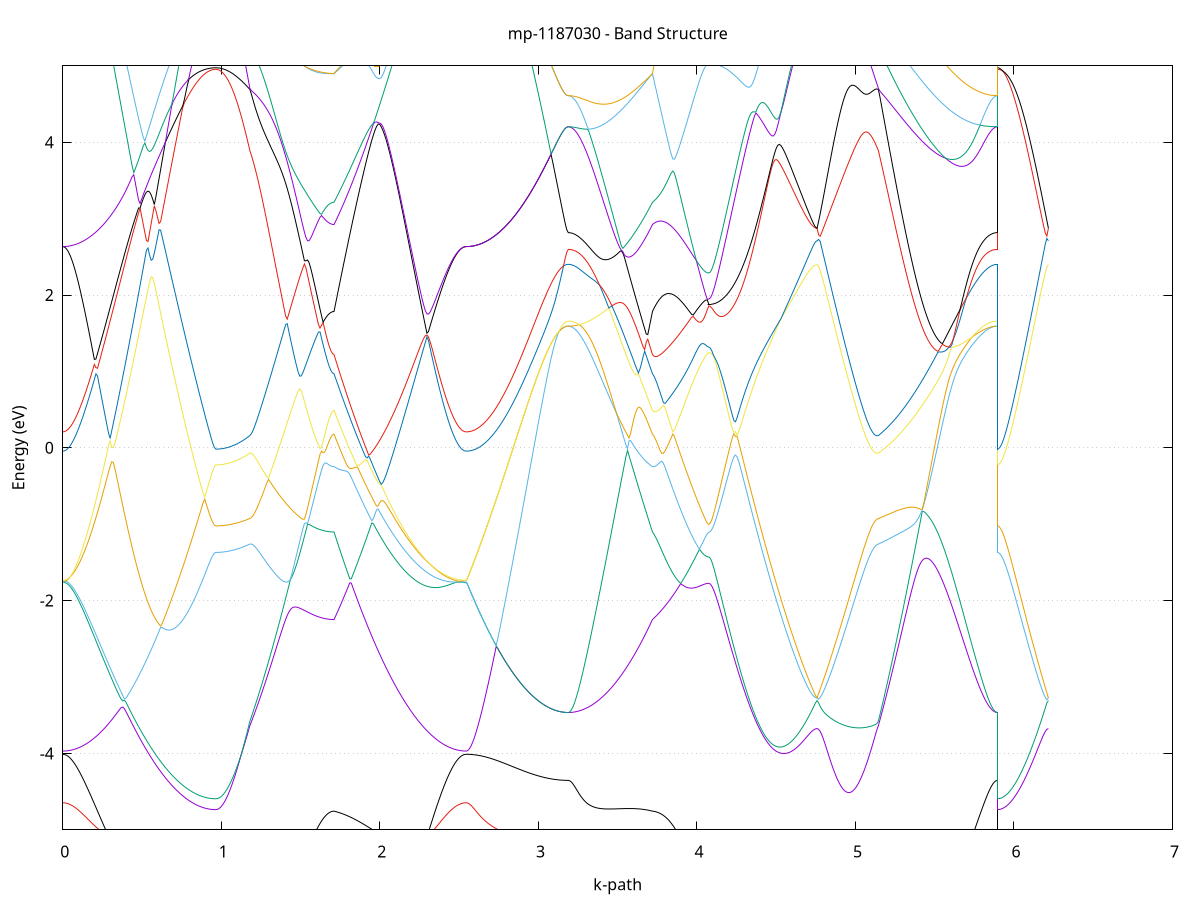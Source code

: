 set title 'mp-1187030 - Band Structure'
set xlabel 'k-path'
set ylabel 'Energy (eV)'
set grid y
set yrange [-5:5]
set terminal png size 800,600
set output 'mp-1187030_bands_gnuplot.png'
plot '-' using 1:2 with lines notitle, '-' using 1:2 with lines notitle, '-' using 1:2 with lines notitle, '-' using 1:2 with lines notitle, '-' using 1:2 with lines notitle, '-' using 1:2 with lines notitle, '-' using 1:2 with lines notitle, '-' using 1:2 with lines notitle, '-' using 1:2 with lines notitle, '-' using 1:2 with lines notitle, '-' using 1:2 with lines notitle, '-' using 1:2 with lines notitle, '-' using 1:2 with lines notitle, '-' using 1:2 with lines notitle, '-' using 1:2 with lines notitle, '-' using 1:2 with lines notitle, '-' using 1:2 with lines notitle, '-' using 1:2 with lines notitle, '-' using 1:2 with lines notitle, '-' using 1:2 with lines notitle, '-' using 1:2 with lines notitle, '-' using 1:2 with lines notitle, '-' using 1:2 with lines notitle, '-' using 1:2 with lines notitle, '-' using 1:2 with lines notitle, '-' using 1:2 with lines notitle, '-' using 1:2 with lines notitle, '-' using 1:2 with lines notitle, '-' using 1:2 with lines notitle, '-' using 1:2 with lines notitle, '-' using 1:2 with lines notitle, '-' using 1:2 with lines notitle, '-' using 1:2 with lines notitle, '-' using 1:2 with lines notitle, '-' using 1:2 with lines notitle, '-' using 1:2 with lines notitle, '-' using 1:2 with lines notitle, '-' using 1:2 with lines notitle, '-' using 1:2 with lines notitle, '-' using 1:2 with lines notitle, '-' using 1:2 with lines notitle, '-' using 1:2 with lines notitle, '-' using 1:2 with lines notitle, '-' using 1:2 with lines notitle, '-' using 1:2 with lines notitle, '-' using 1:2 with lines notitle, '-' using 1:2 with lines notitle, '-' using 1:2 with lines notitle, '-' using 1:2 with lines notitle, '-' using 1:2 with lines notitle, '-' using 1:2 with lines notitle, '-' using 1:2 with lines notitle, '-' using 1:2 with lines notitle, '-' using 1:2 with lines notitle, '-' using 1:2 with lines notitle, '-' using 1:2 with lines notitle, '-' using 1:2 with lines notitle, '-' using 1:2 with lines notitle, '-' using 1:2 with lines notitle, '-' using 1:2 with lines notitle, '-' using 1:2 with lines notitle, '-' using 1:2 with lines notitle, '-' using 1:2 with lines notitle, '-' using 1:2 with lines notitle
0.000000 -23.992861
0.009953 -23.992861
0.019907 -23.992861
0.029860 -23.992861
0.039813 -23.992861
0.049767 -23.992861
0.059720 -23.992861
0.069673 -23.992861
0.079627 -23.992861
0.089580 -23.992861
0.099533 -23.992861
0.109487 -23.992861
0.119440 -23.992861
0.129393 -23.992861
0.139347 -23.992861
0.149300 -23.992861
0.159253 -23.992861
0.169207 -23.992761
0.179160 -23.992761
0.189113 -23.992761
0.199067 -23.992761
0.209020 -23.992761
0.218973 -23.992761
0.228926 -23.992761
0.238880 -23.992761
0.248833 -23.992761
0.258786 -23.992661
0.268740 -23.992661
0.278693 -23.992661
0.288646 -23.992661
0.298600 -23.992661
0.308553 -23.992661
0.318506 -23.992661
0.328460 -23.992661
0.338413 -23.992561
0.348366 -23.992561
0.358320 -23.992561
0.368273 -23.992561
0.378226 -23.992561
0.388180 -23.992561
0.398133 -23.992561
0.408086 -23.992561
0.418040 -23.992561
0.427993 -23.992461
0.437946 -23.992461
0.447900 -23.992461
0.457853 -23.992461
0.467806 -23.992461
0.477760 -23.992461
0.487713 -23.992461
0.497666 -23.992461
0.507620 -23.992461
0.517573 -23.992461
0.527526 -23.992461
0.537480 -23.992461
0.547433 -23.992461
0.557386 -23.992361
0.567340 -23.992361
0.577293 -23.992361
0.587246 -23.992361
0.597200 -23.992361
0.607153 -23.992361
0.617106 -23.992361
0.627060 -23.992361
0.637013 -23.992361
0.646966 -23.992361
0.656920 -23.992361
0.666873 -23.992361
0.676826 -23.992361
0.686779 -23.992361
0.696733 -23.992361
0.706686 -23.992361
0.716639 -23.992361
0.726593 -23.992361
0.736546 -23.992361
0.746499 -23.992361
0.756453 -23.992361
0.766406 -23.992361
0.776359 -23.992361
0.786313 -23.992361
0.796266 -23.992361
0.806219 -23.992361
0.816173 -23.992361
0.826126 -23.992361
0.836079 -23.992361
0.846033 -23.992361
0.855986 -23.992361
0.865939 -23.992361
0.875893 -23.992361
0.885846 -23.992361
0.895799 -23.992361
0.905753 -23.992361
0.915706 -23.992361
0.925659 -23.992361
0.935613 -23.992361
0.945566 -23.992361
0.955519 -23.992361
0.965473 -23.992361
0.965473 -23.992361
0.975215 -23.992361
0.984957 -23.992361
0.994700 -23.992361
1.004442 -23.992361
1.014184 -23.992361
1.023926 -23.992361
1.033669 -23.992361
1.043411 -23.992361
1.053153 -23.992361
1.062896 -23.992361
1.072638 -23.992361
1.082380 -23.992361
1.092123 -23.992361
1.101865 -23.992361
1.111607 -23.992361
1.121349 -23.992361
1.131092 -23.992361
1.140834 -23.992361
1.150576 -23.992361
1.160319 -23.992361
1.170061 -23.992361
1.179803 -23.992361
1.179803 -23.992361
1.189639 -23.992361
1.199475 -23.992361
1.209311 -23.992361
1.219147 -23.992361
1.228983 -23.992361
1.238818 -23.992361
1.248654 -23.992361
1.258490 -23.992361
1.268326 -23.992361
1.278162 -23.992361
1.287998 -23.992361
1.297834 -23.992361
1.307670 -23.992361
1.317506 -23.992361
1.327341 -23.992361
1.337177 -23.992361
1.347013 -23.992361
1.356849 -23.992361
1.366685 -23.992361
1.376521 -23.992361
1.386357 -23.992361
1.396193 -23.992361
1.406028 -23.992361
1.415864 -23.992361
1.425700 -23.992361
1.435536 -23.992361
1.445372 -23.992361
1.455208 -23.992361
1.465044 -23.992361
1.474880 -23.992361
1.484716 -23.992361
1.494551 -23.992361
1.504387 -23.992361
1.514223 -23.992361
1.524059 -23.992361
1.533895 -23.992361
1.543731 -23.992361
1.553567 -23.992361
1.563403 -23.992361
1.573238 -23.992361
1.583074 -23.992361
1.592910 -23.992361
1.602746 -23.992361
1.612582 -23.992361
1.622418 -23.992361
1.632254 -23.992361
1.642090 -23.992361
1.651926 -23.992361
1.661761 -23.992361
1.671597 -23.992361
1.681433 -23.992361
1.691269 -23.992361
1.701105 -23.992361
1.710941 -23.992361
1.710941 -23.992361
1.720872 -23.992361
1.730804 -23.992361
1.740735 -23.992361
1.750667 -23.992361
1.760598 -23.992361
1.770530 -23.992361
1.780461 -23.992361
1.790393 -23.992361
1.800324 -23.992361
1.810256 -23.992261
1.820187 -23.992261
1.830119 -23.992261
1.840050 -23.992261
1.849982 -23.992261
1.859913 -23.992261
1.869845 -23.992261
1.879776 -23.992261
1.889708 -23.992261
1.899640 -23.992261
1.909571 -23.992261
1.919503 -23.992261
1.929434 -23.992261
1.939366 -23.992261
1.949297 -23.992261
1.959229 -23.992361
1.969160 -23.992361
1.979092 -23.992361
1.989023 -23.992361
1.998955 -23.992361
2.008886 -23.992361
2.018818 -23.992361
2.028749 -23.992361
2.038681 -23.992361
2.048612 -23.992361
2.058544 -23.992361
2.068475 -23.992361
2.078407 -23.992461
2.088338 -23.992461
2.098270 -23.992461
2.108201 -23.992461
2.118133 -23.992461
2.128064 -23.992461
2.137996 -23.992461
2.147927 -23.992461
2.157859 -23.992561
2.167790 -23.992561
2.177722 -23.992561
2.187653 -23.992561
2.197585 -23.992561
2.207516 -23.992561
2.217448 -23.992561
2.227379 -23.992661
2.237311 -23.992661
2.247242 -23.992661
2.257174 -23.992661
2.267105 -23.992661
2.277037 -23.992661
2.286968 -23.992661
2.296900 -23.992761
2.306831 -23.992761
2.316763 -23.992761
2.326694 -23.992761
2.336626 -23.992761
2.346557 -23.992761
2.356489 -23.992761
2.366420 -23.992761
2.376352 -23.992761
2.386284 -23.992861
2.396215 -23.992861
2.406147 -23.992861
2.416078 -23.992861
2.426010 -23.992861
2.435941 -23.992861
2.445873 -23.992861
2.455804 -23.992861
2.465736 -23.992861
2.475667 -23.992861
2.485599 -23.992861
2.495530 -23.992861
2.505462 -23.992861
2.515393 -23.992861
2.525325 -23.992861
2.535256 -23.992861
2.545188 -23.992861
2.545188 -23.992861
2.555085 -23.992861
2.564982 -23.992861
2.574879 -23.992861
2.584777 -23.992861
2.594674 -23.992861
2.604571 -23.992861
2.614468 -23.992861
2.624365 -23.992861
2.634263 -23.992861
2.644160 -23.992861
2.654057 -23.992861
2.663954 -23.992861
2.673852 -23.992861
2.683749 -23.992861
2.693646 -23.992861
2.703543 -23.992861
2.713441 -23.992861
2.723338 -23.992961
2.733235 -23.992961
2.743132 -23.992961
2.753029 -23.992961
2.762927 -23.992961
2.772824 -23.992961
2.782721 -23.992961
2.792618 -23.992961
2.802516 -23.992961
2.812413 -23.992961
2.822310 -23.992961
2.832207 -23.992961
2.842105 -23.992961
2.852002 -23.992961
2.861899 -23.992961
2.871796 -23.992961
2.881693 -23.992961
2.891591 -23.992961
2.901488 -23.992961
2.911385 -23.992961
2.921282 -23.992961
2.931180 -23.992961
2.941077 -23.992961
2.950974 -23.992961
2.960871 -23.992961
2.970769 -23.992961
2.980666 -23.992961
2.990563 -23.992961
3.000460 -23.992961
3.010357 -23.992961
3.020255 -23.992961
3.030152 -23.992961
3.040049 -23.992961
3.049946 -23.992961
3.059844 -23.992961
3.069741 -23.992961
3.079638 -23.992961
3.089535 -23.992961
3.099433 -23.992961
3.109330 -23.992961
3.119227 -23.992961
3.129124 -23.992961
3.139021 -23.992961
3.148919 -23.992961
3.158816 -23.992961
3.168713 -23.992961
3.178610 -23.992961
3.188508 -23.992961
3.188508 -23.992961
3.198344 -23.992961
3.208179 -23.992961
3.218015 -23.992961
3.227851 -23.992961
3.237687 -23.992961
3.247523 -23.992961
3.257359 -23.992961
3.267195 -23.992961
3.277031 -23.992961
3.286866 -23.992961
3.296702 -23.992961
3.306538 -23.992861
3.316374 -23.992861
3.326210 -23.992861
3.336046 -23.992861
3.345882 -23.992861
3.355718 -23.992861
3.365554 -23.992861
3.375389 -23.992861
3.385225 -23.992861
3.395061 -23.992861
3.404897 -23.992761
3.414733 -23.992761
3.424569 -23.992761
3.434405 -23.992761
3.444241 -23.992761
3.454076 -23.992761
3.463912 -23.992761
3.473748 -23.992761
3.483584 -23.992661
3.493420 -23.992661
3.503256 -23.992661
3.513092 -23.992661
3.522928 -23.992661
3.532763 -23.992661
3.542599 -23.992561
3.552435 -23.992561
3.562271 -23.992561
3.572107 -23.992561
3.581943 -23.992561
3.591779 -23.992561
3.601615 -23.992561
3.611451 -23.992461
3.621286 -23.992461
3.631122 -23.992461
3.640958 -23.992461
3.650794 -23.992461
3.660630 -23.992461
3.670466 -23.992461
3.680302 -23.992461
3.690138 -23.992361
3.699974 -23.992361
3.709809 -23.992361
3.719645 -23.992361
3.719645 -23.992361
3.729522 -23.992361
3.739399 -23.992361
3.749277 -23.992361
3.759154 -23.992361
3.769031 -23.992361
3.778908 -23.992361
3.788785 -23.992361
3.798662 -23.992361
3.808539 -23.992361
3.818416 -23.992361
3.828293 -23.992361
3.838170 -23.992361
3.848048 -23.992361
3.857925 -23.992361
3.867802 -23.992361
3.877679 -23.992361
3.887556 -23.992361
3.897433 -23.992361
3.907310 -23.992361
3.917187 -23.992361
3.927064 -23.992361
3.936941 -23.992361
3.946819 -23.992361
3.956696 -23.992261
3.966573 -23.992261
3.976450 -23.992261
3.986327 -23.992261
3.996204 -23.992261
4.006081 -23.992261
4.015958 -23.992261
4.025835 -23.992261
4.035712 -23.992261
4.045589 -23.992261
4.055467 -23.992261
4.065344 -23.992261
4.075221 -23.992261
4.075221 -23.992261
4.085115 -23.992261
4.095009 -23.992261
4.104903 -23.992261
4.114797 -23.992261
4.124691 -23.992261
4.134585 -23.992261
4.144479 -23.992261
4.154374 -23.992261
4.164268 -23.992261
4.174162 -23.992261
4.184056 -23.992261
4.193950 -23.992261
4.203844 -23.992261
4.213738 -23.992261
4.223632 -23.992261
4.233526 -23.992261
4.243420 -23.992261
4.253314 -23.992261
4.263209 -23.992261
4.273103 -23.992261
4.282997 -23.992261
4.292891 -23.992261
4.302785 -23.992261
4.312679 -23.992261
4.322573 -23.992361
4.332467 -23.992361
4.342361 -23.992361
4.352255 -23.992361
4.362149 -23.992361
4.372043 -23.992361
4.381938 -23.992361
4.391832 -23.992361
4.401726 -23.992361
4.411620 -23.992361
4.421514 -23.992361
4.431408 -23.992361
4.441302 -23.992361
4.451196 -23.992361
4.461090 -23.992361
4.470984 -23.992361
4.480878 -23.992361
4.490773 -23.992361
4.500667 -23.992361
4.510561 -23.992361
4.520455 -23.992361
4.530349 -23.992361
4.540243 -23.992361
4.550137 -23.992361
4.560031 -23.992361
4.569925 -23.992361
4.579819 -23.992361
4.589714 -23.992361
4.599608 -23.992361
4.609502 -23.992361
4.619396 -23.992361
4.629290 -23.992361
4.639184 -23.992361
4.649078 -23.992361
4.658972 -23.992361
4.668866 -23.992361
4.678760 -23.992361
4.688654 -23.992361
4.698548 -23.992361
4.708443 -23.992361
4.718337 -23.992361
4.728231 -23.992361
4.738125 -23.992361
4.748019 -23.992361
4.757913 -23.992361
4.757913 -23.992361
4.767824 -23.992361
4.777735 -23.992361
4.787646 -23.992361
4.797557 -23.992361
4.807468 -23.992361
4.817379 -23.992361
4.827290 -23.992361
4.837201 -23.992361
4.847111 -23.992361
4.857022 -23.992361
4.866933 -23.992361
4.876844 -23.992361
4.886755 -23.992361
4.896666 -23.992361
4.906577 -23.992361
4.916488 -23.992361
4.926399 -23.992361
4.936310 -23.992361
4.946221 -23.992361
4.956132 -23.992361
4.966043 -23.992361
4.975954 -23.992361
4.985865 -23.992361
4.995775 -23.992361
5.005686 -23.992361
5.015597 -23.992361
5.025508 -23.992361
5.035419 -23.992361
5.045330 -23.992361
5.055241 -23.992361
5.065152 -23.992361
5.075063 -23.992361
5.084974 -23.992361
5.094885 -23.992361
5.104796 -23.992361
5.114707 -23.992361
5.124618 -23.992361
5.134529 -23.992361
5.144440 -23.992361
5.144440 -23.992361
5.154323 -23.992361
5.164206 -23.992361
5.174090 -23.992361
5.183973 -23.992361
5.193857 -23.992361
5.203740 -23.992361
5.213624 -23.992361
5.223507 -23.992361
5.233391 -23.992361
5.243274 -23.992361
5.253157 -23.992361
5.263041 -23.992361
5.272924 -23.992361
5.282808 -23.992361
5.292691 -23.992361
5.302575 -23.992361
5.312458 -23.992461
5.322342 -23.992461
5.332225 -23.992461
5.342108 -23.992461
5.351992 -23.992461
5.361875 -23.992461
5.371759 -23.992461
5.381642 -23.992461
5.391526 -23.992461
5.401409 -23.992461
5.411293 -23.992461
5.421176 -23.992461
5.431060 -23.992461
5.440943 -23.992561
5.450826 -23.992561
5.460710 -23.992561
5.470593 -23.992561
5.480477 -23.992561
5.490360 -23.992561
5.500244 -23.992561
5.510127 -23.992561
5.520011 -23.992561
5.529894 -23.992661
5.539777 -23.992661
5.549661 -23.992661
5.559544 -23.992661
5.569428 -23.992661
5.579311 -23.992661
5.589195 -23.992661
5.599078 -23.992661
5.608962 -23.992761
5.618845 -23.992761
5.628728 -23.992761
5.638612 -23.992761
5.648495 -23.992761
5.658379 -23.992761
5.668262 -23.992761
5.678146 -23.992861
5.688029 -23.992861
5.697913 -23.992861
5.707796 -23.992861
5.717680 -23.992861
5.727563 -23.992861
5.737446 -23.992861
5.747330 -23.992861
5.757213 -23.992861
5.767097 -23.992861
5.776980 -23.992861
5.786864 -23.992961
5.796747 -23.992961
5.806631 -23.992961
5.816514 -23.992961
5.826397 -23.992961
5.836281 -23.992961
5.846164 -23.992961
5.856048 -23.992961
5.865931 -23.992961
5.875815 -23.992961
5.885698 -23.992961
5.895582 -23.992961
5.895582 -23.992361
5.905329 -23.992361
5.915076 -23.992361
5.924823 -23.992361
5.934571 -23.992361
5.944318 -23.992361
5.954065 -23.992361
5.963812 -23.992361
5.973560 -23.992361
5.983307 -23.992361
5.993054 -23.992361
6.002802 -23.992361
6.012549 -23.992361
6.022296 -23.992361
6.032043 -23.992361
6.041791 -23.992361
6.051538 -23.992361
6.061285 -23.992361
6.071032 -23.992361
6.080780 -23.992361
6.090527 -23.992361
6.100274 -23.992361
6.110022 -23.992361
6.119769 -23.992361
6.129516 -23.992361
6.139263 -23.992361
6.149011 -23.992361
6.158758 -23.992361
6.168505 -23.992361
6.178252 -23.992361
6.188000 -23.992361
6.197747 -23.992361
6.207494 -23.992361
6.217242 -23.992361
e
0.000000 -23.989461
0.009953 -23.989461
0.019907 -23.989461
0.029860 -23.989461
0.039813 -23.989461
0.049767 -23.989461
0.059720 -23.989461
0.069673 -23.989461
0.079627 -23.989461
0.089580 -23.989461
0.099533 -23.989461
0.109487 -23.989461
0.119440 -23.989461
0.129393 -23.989461
0.139347 -23.989461
0.149300 -23.989461
0.159253 -23.989461
0.169207 -23.989561
0.179160 -23.989561
0.189113 -23.989561
0.199067 -23.989561
0.209020 -23.989561
0.218973 -23.989561
0.228926 -23.989561
0.238880 -23.989561
0.248833 -23.989561
0.258786 -23.989561
0.268740 -23.989561
0.278693 -23.989561
0.288646 -23.989561
0.298600 -23.989561
0.308553 -23.989561
0.318506 -23.989561
0.328460 -23.989561
0.338413 -23.989561
0.348366 -23.989561
0.358320 -23.989661
0.368273 -23.989661
0.378226 -23.989661
0.388180 -23.989661
0.398133 -23.989661
0.408086 -23.989661
0.418040 -23.989661
0.427993 -23.989661
0.437946 -23.989661
0.447900 -23.989661
0.457853 -23.989661
0.467806 -23.989661
0.477760 -23.989661
0.487713 -23.989661
0.497666 -23.989761
0.507620 -23.989761
0.517573 -23.989761
0.527526 -23.989761
0.537480 -23.989761
0.547433 -23.989761
0.557386 -23.989761
0.567340 -23.989761
0.577293 -23.989761
0.587246 -23.989761
0.597200 -23.989761
0.607153 -23.989761
0.617106 -23.989761
0.627060 -23.989761
0.637013 -23.989861
0.646966 -23.989861
0.656920 -23.989861
0.666873 -23.989861
0.676826 -23.989861
0.686779 -23.989861
0.696733 -23.989861
0.706686 -23.989861
0.716639 -23.989861
0.726593 -23.989861
0.736546 -23.989861
0.746499 -23.989861
0.756453 -23.989861
0.766406 -23.989861
0.776359 -23.989861
0.786313 -23.989861
0.796266 -23.989861
0.806219 -23.989861
0.816173 -23.989861
0.826126 -23.989861
0.836079 -23.989861
0.846033 -23.989961
0.855986 -23.989961
0.865939 -23.989961
0.875893 -23.989961
0.885846 -23.989961
0.895799 -23.989961
0.905753 -23.989961
0.915706 -23.989961
0.925659 -23.989961
0.935613 -23.989961
0.945566 -23.989961
0.955519 -23.989961
0.965473 -23.989961
0.965473 -23.989961
0.975215 -23.989961
0.984957 -23.989961
0.994700 -23.989961
1.004442 -23.989961
1.014184 -23.989961
1.023926 -23.989961
1.033669 -23.989961
1.043411 -23.989961
1.053153 -23.989961
1.062896 -23.989961
1.072638 -23.989961
1.082380 -23.989961
1.092123 -23.989861
1.101865 -23.989861
1.111607 -23.989861
1.121349 -23.989861
1.131092 -23.989861
1.140834 -23.989861
1.150576 -23.989861
1.160319 -23.989861
1.170061 -23.989861
1.179803 -23.989861
1.179803 -23.989861
1.189639 -23.989861
1.199475 -23.989861
1.209311 -23.989861
1.219147 -23.989861
1.228983 -23.989861
1.238818 -23.989861
1.248654 -23.989861
1.258490 -23.989861
1.268326 -23.989861
1.278162 -23.989861
1.287998 -23.989861
1.297834 -23.989861
1.307670 -23.989861
1.317506 -23.989861
1.327341 -23.989861
1.337177 -23.989861
1.347013 -23.989861
1.356849 -23.989861
1.366685 -23.989861
1.376521 -23.989861
1.386357 -23.989861
1.396193 -23.989861
1.406028 -23.989761
1.415864 -23.989761
1.425700 -23.989761
1.435536 -23.989761
1.445372 -23.989761
1.455208 -23.989761
1.465044 -23.989761
1.474880 -23.989761
1.484716 -23.989761
1.494551 -23.989761
1.504387 -23.989761
1.514223 -23.989761
1.524059 -23.989761
1.533895 -23.989761
1.543731 -23.989761
1.553567 -23.989761
1.563403 -23.989761
1.573238 -23.989761
1.583074 -23.989761
1.592910 -23.989761
1.602746 -23.989761
1.612582 -23.989761
1.622418 -23.989761
1.632254 -23.989761
1.642090 -23.989761
1.651926 -23.989761
1.661761 -23.989761
1.671597 -23.989761
1.681433 -23.989761
1.691269 -23.989761
1.701105 -23.989761
1.710941 -23.989761
1.710941 -23.989761
1.720872 -23.989761
1.730804 -23.989761
1.740735 -23.989761
1.750667 -23.989761
1.760598 -23.989761
1.770530 -23.989761
1.780461 -23.989761
1.790393 -23.989761
1.800324 -23.989761
1.810256 -23.989761
1.820187 -23.989761
1.830119 -23.989761
1.840050 -23.989761
1.849982 -23.989761
1.859913 -23.989761
1.869845 -23.989761
1.879776 -23.989761
1.889708 -23.989761
1.899640 -23.989761
1.909571 -23.989761
1.919503 -23.989661
1.929434 -23.989661
1.939366 -23.989661
1.949297 -23.989661
1.959229 -23.989661
1.969160 -23.989661
1.979092 -23.989661
1.989023 -23.989661
1.998955 -23.989661
2.008886 -23.989661
2.018818 -23.989661
2.028749 -23.989661
2.038681 -23.989661
2.048612 -23.989661
2.058544 -23.989661
2.068475 -23.989661
2.078407 -23.989661
2.088338 -23.989661
2.098270 -23.989661
2.108201 -23.989661
2.118133 -23.989661
2.128064 -23.989661
2.137996 -23.989661
2.147927 -23.989561
2.157859 -23.989561
2.167790 -23.989561
2.177722 -23.989561
2.187653 -23.989561
2.197585 -23.989561
2.207516 -23.989561
2.217448 -23.989561
2.227379 -23.989561
2.237311 -23.989561
2.247242 -23.989561
2.257174 -23.989561
2.267105 -23.989561
2.277037 -23.989561
2.286968 -23.989561
2.296900 -23.989561
2.306831 -23.989561
2.316763 -23.989561
2.326694 -23.989561
2.336626 -23.989561
2.346557 -23.989561
2.356489 -23.989461
2.366420 -23.989461
2.376352 -23.989461
2.386284 -23.989461
2.396215 -23.989461
2.406147 -23.989461
2.416078 -23.989461
2.426010 -23.989461
2.435941 -23.989461
2.445873 -23.989461
2.455804 -23.989461
2.465736 -23.989461
2.475667 -23.989461
2.485599 -23.989461
2.495530 -23.989461
2.505462 -23.989461
2.515393 -23.989461
2.525325 -23.989461
2.535256 -23.989461
2.545188 -23.989461
2.545188 -23.989461
2.555085 -23.989461
2.564982 -23.989461
2.574879 -23.989461
2.584777 -23.989461
2.594674 -23.989461
2.604571 -23.989461
2.614468 -23.989461
2.624365 -23.989461
2.634263 -23.989461
2.644160 -23.989461
2.654057 -23.989461
2.663954 -23.989561
2.673852 -23.989561
2.683749 -23.989561
2.693646 -23.989561
2.703543 -23.989561
2.713441 -23.989561
2.723338 -23.989561
2.733235 -23.989561
2.743132 -23.989561
2.753029 -23.989561
2.762927 -23.989561
2.772824 -23.989561
2.782721 -23.989561
2.792618 -23.989561
2.802516 -23.989561
2.812413 -23.989561
2.822310 -23.989661
2.832207 -23.989661
2.842105 -23.989661
2.852002 -23.989661
2.861899 -23.989661
2.871796 -23.989661
2.881693 -23.989661
2.891591 -23.989661
2.901488 -23.989661
2.911385 -23.989661
2.921282 -23.989661
2.931180 -23.989661
2.941077 -23.989761
2.950974 -23.989761
2.960871 -23.989761
2.970769 -23.989761
2.980666 -23.989761
2.990563 -23.989761
3.000460 -23.989761
3.010357 -23.989761
3.020255 -23.989761
3.030152 -23.989761
3.040049 -23.989761
3.049946 -23.989761
3.059844 -23.989761
3.069741 -23.989761
3.079638 -23.989761
3.089535 -23.989761
3.099433 -23.989761
3.109330 -23.989761
3.119227 -23.989861
3.129124 -23.989861
3.139021 -23.989861
3.148919 -23.989861
3.158816 -23.989861
3.168713 -23.989861
3.178610 -23.989861
3.188508 -23.989861
3.188508 -23.989861
3.198344 -23.989861
3.208179 -23.989861
3.218015 -23.989861
3.227851 -23.989861
3.237687 -23.989861
3.247523 -23.989861
3.257359 -23.989861
3.267195 -23.989861
3.277031 -23.989861
3.286866 -23.989861
3.296702 -23.989861
3.306538 -23.989861
3.316374 -23.989861
3.326210 -23.989861
3.336046 -23.989861
3.345882 -23.989861
3.355718 -23.989861
3.365554 -23.989861
3.375389 -23.989861
3.385225 -23.989861
3.395061 -23.989861
3.404897 -23.989861
3.414733 -23.989861
3.424569 -23.989861
3.434405 -23.989861
3.444241 -23.989861
3.454076 -23.989861
3.463912 -23.989861
3.473748 -23.989861
3.483584 -23.989861
3.493420 -23.989861
3.503256 -23.989861
3.513092 -23.989861
3.522928 -23.989761
3.532763 -23.989761
3.542599 -23.989761
3.552435 -23.989761
3.562271 -23.989761
3.572107 -23.989761
3.581943 -23.989761
3.591779 -23.989761
3.601615 -23.989761
3.611451 -23.989761
3.621286 -23.989761
3.631122 -23.989761
3.640958 -23.989761
3.650794 -23.989761
3.660630 -23.989761
3.670466 -23.989761
3.680302 -23.989761
3.690138 -23.989761
3.699974 -23.989761
3.709809 -23.989761
3.719645 -23.989761
3.719645 -23.989761
3.729522 -23.989761
3.739399 -23.989761
3.749277 -23.989761
3.759154 -23.989761
3.769031 -23.989761
3.778908 -23.989761
3.788785 -23.989761
3.798662 -23.989761
3.808539 -23.989761
3.818416 -23.989761
3.828293 -23.989761
3.838170 -23.989761
3.848048 -23.989761
3.857925 -23.989761
3.867802 -23.989761
3.877679 -23.989761
3.887556 -23.989761
3.897433 -23.989761
3.907310 -23.989761
3.917187 -23.989761
3.927064 -23.989761
3.936941 -23.989761
3.946819 -23.989761
3.956696 -23.989761
3.966573 -23.989761
3.976450 -23.989761
3.986327 -23.989761
3.996204 -23.989761
4.006081 -23.989761
4.015958 -23.989761
4.025835 -23.989761
4.035712 -23.989761
4.045589 -23.989761
4.055467 -23.989761
4.065344 -23.989761
4.075221 -23.989761
4.075221 -23.989761
4.085115 -23.989761
4.095009 -23.989761
4.104903 -23.989761
4.114797 -23.989761
4.124691 -23.989761
4.134585 -23.989761
4.144479 -23.989761
4.154374 -23.989761
4.164268 -23.989761
4.174162 -23.989761
4.184056 -23.989761
4.193950 -23.989761
4.203844 -23.989761
4.213738 -23.989761
4.223632 -23.989761
4.233526 -23.989761
4.243420 -23.989761
4.253314 -23.989761
4.263209 -23.989761
4.273103 -23.989761
4.282997 -23.989761
4.292891 -23.989761
4.302785 -23.989761
4.312679 -23.989761
4.322573 -23.989761
4.332467 -23.989761
4.342361 -23.989761
4.352255 -23.989761
4.362149 -23.989761
4.372043 -23.989761
4.381938 -23.989761
4.391832 -23.989761
4.401726 -23.989761
4.411620 -23.989761
4.421514 -23.989761
4.431408 -23.989761
4.441302 -23.989761
4.451196 -23.989761
4.461090 -23.989761
4.470984 -23.989761
4.480878 -23.989761
4.490773 -23.989761
4.500667 -23.989761
4.510561 -23.989761
4.520455 -23.989761
4.530349 -23.989761
4.540243 -23.989761
4.550137 -23.989761
4.560031 -23.989761
4.569925 -23.989761
4.579819 -23.989761
4.589714 -23.989761
4.599608 -23.989761
4.609502 -23.989761
4.619396 -23.989761
4.629290 -23.989761
4.639184 -23.989761
4.649078 -23.989761
4.658972 -23.989761
4.668866 -23.989761
4.678760 -23.989761
4.688654 -23.989761
4.698548 -23.989761
4.708443 -23.989761
4.718337 -23.989761
4.728231 -23.989761
4.738125 -23.989861
4.748019 -23.989861
4.757913 -23.989861
4.757913 -23.989861
4.767824 -23.989861
4.777735 -23.989861
4.787646 -23.989861
4.797557 -23.989861
4.807468 -23.989861
4.817379 -23.989861
4.827290 -23.989861
4.837201 -23.989861
4.847111 -23.989861
4.857022 -23.989861
4.866933 -23.989861
4.876844 -23.989861
4.886755 -23.989861
4.896666 -23.989861
4.906577 -23.989861
4.916488 -23.989861
4.926399 -23.989861
4.936310 -23.989861
4.946221 -23.989861
4.956132 -23.989861
4.966043 -23.989861
4.975954 -23.989861
4.985865 -23.989861
4.995775 -23.989861
5.005686 -23.989861
5.015597 -23.989861
5.025508 -23.989861
5.035419 -23.989861
5.045330 -23.989861
5.055241 -23.989861
5.065152 -23.989861
5.075063 -23.989861
5.084974 -23.989861
5.094885 -23.989861
5.104796 -23.989861
5.114707 -23.989861
5.124618 -23.989861
5.134529 -23.989861
5.144440 -23.989861
5.144440 -23.989861
5.154323 -23.989861
5.164206 -23.989861
5.174090 -23.989861
5.183973 -23.989861
5.193857 -23.989861
5.203740 -23.989861
5.213624 -23.989861
5.223507 -23.989861
5.233391 -23.989861
5.243274 -23.989861
5.253157 -23.989861
5.263041 -23.989861
5.272924 -23.989861
5.282808 -23.989861
5.292691 -23.989861
5.302575 -23.989861
5.312458 -23.989861
5.322342 -23.989861
5.332225 -23.989861
5.342108 -23.989861
5.351992 -23.989761
5.361875 -23.989761
5.371759 -23.989761
5.381642 -23.989761
5.391526 -23.989761
5.401409 -23.989761
5.411293 -23.989761
5.421176 -23.989761
5.431060 -23.989761
5.440943 -23.989761
5.450826 -23.989761
5.460710 -23.989761
5.470593 -23.989761
5.480477 -23.989761
5.490360 -23.989761
5.500244 -23.989761
5.510127 -23.989761
5.520011 -23.989761
5.529894 -23.989761
5.539777 -23.989761
5.549661 -23.989761
5.559544 -23.989761
5.569428 -23.989761
5.579311 -23.989761
5.589195 -23.989761
5.599078 -23.989761
5.608962 -23.989761
5.618845 -23.989761
5.628728 -23.989761
5.638612 -23.989761
5.648495 -23.989761
5.658379 -23.989761
5.668262 -23.989761
5.678146 -23.989761
5.688029 -23.989761
5.697913 -23.989761
5.707796 -23.989761
5.717680 -23.989861
5.727563 -23.989861
5.737446 -23.989861
5.747330 -23.989861
5.757213 -23.989861
5.767097 -23.989861
5.776980 -23.989861
5.786864 -23.989861
5.796747 -23.989861
5.806631 -23.989861
5.816514 -23.989861
5.826397 -23.989861
5.836281 -23.989861
5.846164 -23.989861
5.856048 -23.989861
5.865931 -23.989861
5.875815 -23.989861
5.885698 -23.989861
5.895582 -23.989861
5.895582 -23.989961
5.905329 -23.989961
5.915076 -23.989961
5.924823 -23.989961
5.934571 -23.989961
5.944318 -23.989961
5.954065 -23.989961
5.963812 -23.989961
5.973560 -23.989961
5.983307 -23.989961
5.993054 -23.989961
6.002802 -23.989961
6.012549 -23.989861
6.022296 -23.989861
6.032043 -23.989861
6.041791 -23.989861
6.051538 -23.989861
6.061285 -23.989861
6.071032 -23.989861
6.080780 -23.989861
6.090527 -23.989861
6.100274 -23.989861
6.110022 -23.989861
6.119769 -23.989861
6.129516 -23.989861
6.139263 -23.989861
6.149011 -23.989861
6.158758 -23.989861
6.168505 -23.989861
6.178252 -23.989861
6.188000 -23.989861
6.197747 -23.989861
6.207494 -23.989861
6.217242 -23.989861
e
0.000000 -23.989461
0.009953 -23.989461
0.019907 -23.989461
0.029860 -23.989461
0.039813 -23.989461
0.049767 -23.989461
0.059720 -23.989461
0.069673 -23.989461
0.079627 -23.989461
0.089580 -23.989461
0.099533 -23.989461
0.109487 -23.989461
0.119440 -23.989461
0.129393 -23.989461
0.139347 -23.989461
0.149300 -23.989461
0.159253 -23.989461
0.169207 -23.989461
0.179160 -23.989461
0.189113 -23.989461
0.199067 -23.989461
0.209020 -23.989461
0.218973 -23.989461
0.228926 -23.989461
0.238880 -23.989461
0.248833 -23.989461
0.258786 -23.989461
0.268740 -23.989461
0.278693 -23.989461
0.288646 -23.989461
0.298600 -23.989461
0.308553 -23.989461
0.318506 -23.989461
0.328460 -23.989461
0.338413 -23.989461
0.348366 -23.989461
0.358320 -23.989461
0.368273 -23.989461
0.378226 -23.989461
0.388180 -23.989461
0.398133 -23.989461
0.408086 -23.989461
0.418040 -23.989461
0.427993 -23.989461
0.437946 -23.989461
0.447900 -23.989461
0.457853 -23.989461
0.467806 -23.989461
0.477760 -23.989461
0.487713 -23.989561
0.497666 -23.989561
0.507620 -23.989561
0.517573 -23.989561
0.527526 -23.989561
0.537480 -23.989561
0.547433 -23.989561
0.557386 -23.989561
0.567340 -23.989561
0.577293 -23.989561
0.587246 -23.989561
0.597200 -23.989561
0.607153 -23.989561
0.617106 -23.989561
0.627060 -23.989561
0.637013 -23.989561
0.646966 -23.989561
0.656920 -23.989561
0.666873 -23.989561
0.676826 -23.989561
0.686779 -23.989561
0.696733 -23.989561
0.706686 -23.989561
0.716639 -23.989661
0.726593 -23.989661
0.736546 -23.989661
0.746499 -23.989661
0.756453 -23.989661
0.766406 -23.989661
0.776359 -23.989661
0.786313 -23.989661
0.796266 -23.989661
0.806219 -23.989661
0.816173 -23.989661
0.826126 -23.989661
0.836079 -23.989661
0.846033 -23.989661
0.855986 -23.989661
0.865939 -23.989661
0.875893 -23.989661
0.885846 -23.989661
0.895799 -23.989661
0.905753 -23.989661
0.915706 -23.989661
0.925659 -23.989661
0.935613 -23.989661
0.945566 -23.989661
0.955519 -23.989661
0.965473 -23.989661
0.965473 -23.989661
0.975215 -23.989661
0.984957 -23.989661
0.994700 -23.989661
1.004442 -23.989661
1.014184 -23.989661
1.023926 -23.989661
1.033669 -23.989661
1.043411 -23.989661
1.053153 -23.989661
1.062896 -23.989661
1.072638 -23.989661
1.082380 -23.989661
1.092123 -23.989661
1.101865 -23.989661
1.111607 -23.989661
1.121349 -23.989661
1.131092 -23.989661
1.140834 -23.989661
1.150576 -23.989661
1.160319 -23.989661
1.170061 -23.989661
1.179803 -23.989661
1.179803 -23.989661
1.189639 -23.989661
1.199475 -23.989661
1.209311 -23.989661
1.219147 -23.989661
1.228983 -23.989661
1.238818 -23.989661
1.248654 -23.989661
1.258490 -23.989661
1.268326 -23.989661
1.278162 -23.989661
1.287998 -23.989661
1.297834 -23.989661
1.307670 -23.989661
1.317506 -23.989661
1.327341 -23.989661
1.337177 -23.989661
1.347013 -23.989661
1.356849 -23.989661
1.366685 -23.989661
1.376521 -23.989661
1.386357 -23.989661
1.396193 -23.989661
1.406028 -23.989661
1.415864 -23.989661
1.425700 -23.989661
1.435536 -23.989661
1.445372 -23.989661
1.455208 -23.989661
1.465044 -23.989661
1.474880 -23.989661
1.484716 -23.989661
1.494551 -23.989661
1.504387 -23.989661
1.514223 -23.989661
1.524059 -23.989661
1.533895 -23.989661
1.543731 -23.989661
1.553567 -23.989661
1.563403 -23.989661
1.573238 -23.989661
1.583074 -23.989661
1.592910 -23.989661
1.602746 -23.989661
1.612582 -23.989661
1.622418 -23.989661
1.632254 -23.989661
1.642090 -23.989661
1.651926 -23.989661
1.661761 -23.989661
1.671597 -23.989661
1.681433 -23.989661
1.691269 -23.989661
1.701105 -23.989661
1.710941 -23.989661
1.710941 -23.989661
1.720872 -23.989661
1.730804 -23.989661
1.740735 -23.989561
1.750667 -23.989561
1.760598 -23.989561
1.770530 -23.989561
1.780461 -23.989561
1.790393 -23.989561
1.800324 -23.989561
1.810256 -23.989561
1.820187 -23.989561
1.830119 -23.989561
1.840050 -23.989561
1.849982 -23.989561
1.859913 -23.989561
1.869845 -23.989561
1.879776 -23.989561
1.889708 -23.989561
1.899640 -23.989561
1.909571 -23.989561
1.919503 -23.989561
1.929434 -23.989561
1.939366 -23.989561
1.949297 -23.989561
1.959229 -23.989561
1.969160 -23.989561
1.979092 -23.989561
1.989023 -23.989561
1.998955 -23.989561
2.008886 -23.989561
2.018818 -23.989461
2.028749 -23.989461
2.038681 -23.989461
2.048612 -23.989461
2.058544 -23.989461
2.068475 -23.989461
2.078407 -23.989461
2.088338 -23.989461
2.098270 -23.989461
2.108201 -23.989461
2.118133 -23.989461
2.128064 -23.989461
2.137996 -23.989461
2.147927 -23.989461
2.157859 -23.989461
2.167790 -23.989461
2.177722 -23.989461
2.187653 -23.989461
2.197585 -23.989461
2.207516 -23.989461
2.217448 -23.989461
2.227379 -23.989461
2.237311 -23.989461
2.247242 -23.989461
2.257174 -23.989461
2.267105 -23.989461
2.277037 -23.989461
2.286968 -23.989461
2.296900 -23.989461
2.306831 -23.989461
2.316763 -23.989461
2.326694 -23.989461
2.336626 -23.989461
2.346557 -23.989461
2.356489 -23.989461
2.366420 -23.989461
2.376352 -23.989461
2.386284 -23.989461
2.396215 -23.989461
2.406147 -23.989461
2.416078 -23.989461
2.426010 -23.989461
2.435941 -23.989461
2.445873 -23.989461
2.455804 -23.989461
2.465736 -23.989461
2.475667 -23.989461
2.485599 -23.989461
2.495530 -23.989461
2.505462 -23.989461
2.515393 -23.989461
2.525325 -23.989461
2.535256 -23.989461
2.545188 -23.989461
2.545188 -23.989461
2.555085 -23.989461
2.564982 -23.989461
2.574879 -23.989461
2.584777 -23.989461
2.594674 -23.989461
2.604571 -23.989461
2.614468 -23.989461
2.624365 -23.989461
2.634263 -23.989461
2.644160 -23.989461
2.654057 -23.989461
2.663954 -23.989561
2.673852 -23.989561
2.683749 -23.989561
2.693646 -23.989561
2.703543 -23.989561
2.713441 -23.989561
2.723338 -23.989561
2.733235 -23.989561
2.743132 -23.989561
2.753029 -23.989561
2.762927 -23.989561
2.772824 -23.989561
2.782721 -23.989561
2.792618 -23.989561
2.802516 -23.989561
2.812413 -23.989561
2.822310 -23.989661
2.832207 -23.989661
2.842105 -23.989661
2.852002 -23.989661
2.861899 -23.989661
2.871796 -23.989661
2.881693 -23.989661
2.891591 -23.989661
2.901488 -23.989661
2.911385 -23.989661
2.921282 -23.989661
2.931180 -23.989661
2.941077 -23.989661
2.950974 -23.989761
2.960871 -23.989761
2.970769 -23.989761
2.980666 -23.989761
2.990563 -23.989761
3.000460 -23.989761
3.010357 -23.989761
3.020255 -23.989761
3.030152 -23.989761
3.040049 -23.989761
3.049946 -23.989761
3.059844 -23.989761
3.069741 -23.989761
3.079638 -23.989761
3.089535 -23.989761
3.099433 -23.989761
3.109330 -23.989761
3.119227 -23.989861
3.129124 -23.989861
3.139021 -23.989861
3.148919 -23.989861
3.158816 -23.989861
3.168713 -23.989861
3.178610 -23.989861
3.188508 -23.989861
3.188508 -23.989861
3.198344 -23.989861
3.208179 -23.989861
3.218015 -23.989861
3.227851 -23.989861
3.237687 -23.989861
3.247523 -23.989861
3.257359 -23.989861
3.267195 -23.989861
3.277031 -23.989861
3.286866 -23.989761
3.296702 -23.989761
3.306538 -23.989761
3.316374 -23.989761
3.326210 -23.989761
3.336046 -23.989761
3.345882 -23.989761
3.355718 -23.989761
3.365554 -23.989761
3.375389 -23.989761
3.385225 -23.989761
3.395061 -23.989761
3.404897 -23.989761
3.414733 -23.989761
3.424569 -23.989761
3.434405 -23.989761
3.444241 -23.989761
3.454076 -23.989761
3.463912 -23.989761
3.473748 -23.989761
3.483584 -23.989761
3.493420 -23.989761
3.503256 -23.989761
3.513092 -23.989761
3.522928 -23.989761
3.532763 -23.989761
3.542599 -23.989761
3.552435 -23.989661
3.562271 -23.989661
3.572107 -23.989661
3.581943 -23.989661
3.591779 -23.989661
3.601615 -23.989661
3.611451 -23.989661
3.621286 -23.989661
3.631122 -23.989661
3.640958 -23.989661
3.650794 -23.989661
3.660630 -23.989661
3.670466 -23.989661
3.680302 -23.989661
3.690138 -23.989661
3.699974 -23.989661
3.709809 -23.989661
3.719645 -23.989661
3.719645 -23.989661
3.729522 -23.989661
3.739399 -23.989661
3.749277 -23.989661
3.759154 -23.989661
3.769031 -23.989561
3.778908 -23.989561
3.788785 -23.989561
3.798662 -23.989561
3.808539 -23.989561
3.818416 -23.989561
3.828293 -23.989561
3.838170 -23.989561
3.848048 -23.989561
3.857925 -23.989561
3.867802 -23.989561
3.877679 -23.989561
3.887556 -23.989561
3.897433 -23.989561
3.907310 -23.989561
3.917187 -23.989561
3.927064 -23.989561
3.936941 -23.989561
3.946819 -23.989561
3.956696 -23.989561
3.966573 -23.989561
3.976450 -23.989561
3.986327 -23.989561
3.996204 -23.989561
4.006081 -23.989561
4.015958 -23.989561
4.025835 -23.989561
4.035712 -23.989561
4.045589 -23.989561
4.055467 -23.989561
4.065344 -23.989561
4.075221 -23.989561
4.075221 -23.989561
4.085115 -23.989561
4.095009 -23.989561
4.104903 -23.989561
4.114797 -23.989561
4.124691 -23.989561
4.134585 -23.989561
4.144479 -23.989561
4.154374 -23.989561
4.164268 -23.989561
4.174162 -23.989561
4.184056 -23.989561
4.193950 -23.989561
4.203844 -23.989561
4.213738 -23.989561
4.223632 -23.989561
4.233526 -23.989561
4.243420 -23.989561
4.253314 -23.989561
4.263209 -23.989561
4.273103 -23.989561
4.282997 -23.989561
4.292891 -23.989661
4.302785 -23.989661
4.312679 -23.989661
4.322573 -23.989661
4.332467 -23.989661
4.342361 -23.989661
4.352255 -23.989661
4.362149 -23.989661
4.372043 -23.989661
4.381938 -23.989661
4.391832 -23.989661
4.401726 -23.989661
4.411620 -23.989661
4.421514 -23.989661
4.431408 -23.989661
4.441302 -23.989661
4.451196 -23.989661
4.461090 -23.989661
4.470984 -23.989661
4.480878 -23.989761
4.490773 -23.989761
4.500667 -23.989761
4.510561 -23.989761
4.520455 -23.989761
4.530349 -23.989761
4.540243 -23.989761
4.550137 -23.989761
4.560031 -23.989761
4.569925 -23.989761
4.579819 -23.989761
4.589714 -23.989761
4.599608 -23.989761
4.609502 -23.989761
4.619396 -23.989761
4.629290 -23.989761
4.639184 -23.989761
4.649078 -23.989761
4.658972 -23.989761
4.668866 -23.989761
4.678760 -23.989761
4.688654 -23.989761
4.698548 -23.989761
4.708443 -23.989761
4.718337 -23.989761
4.728231 -23.989761
4.738125 -23.989761
4.748019 -23.989761
4.757913 -23.989861
4.757913 -23.989861
4.767824 -23.989761
4.777735 -23.989761
4.787646 -23.989761
4.797557 -23.989761
4.807468 -23.989761
4.817379 -23.989761
4.827290 -23.989761
4.837201 -23.989761
4.847111 -23.989761
4.857022 -23.989761
4.866933 -23.989761
4.876844 -23.989761
4.886755 -23.989761
4.896666 -23.989761
4.906577 -23.989761
4.916488 -23.989761
4.926399 -23.989761
4.936310 -23.989761
4.946221 -23.989761
4.956132 -23.989761
4.966043 -23.989761
4.975954 -23.989661
4.985865 -23.989661
4.995775 -23.989661
5.005686 -23.989661
5.015597 -23.989661
5.025508 -23.989661
5.035419 -23.989661
5.045330 -23.989661
5.055241 -23.989661
5.065152 -23.989661
5.075063 -23.989661
5.084974 -23.989661
5.094885 -23.989661
5.104796 -23.989661
5.114707 -23.989661
5.124618 -23.989661
5.134529 -23.989661
5.144440 -23.989661
5.144440 -23.989661
5.154323 -23.989661
5.164206 -23.989661
5.174090 -23.989661
5.183973 -23.989661
5.193857 -23.989661
5.203740 -23.989661
5.213624 -23.989661
5.223507 -23.989661
5.233391 -23.989661
5.243274 -23.989761
5.253157 -23.989761
5.263041 -23.989761
5.272924 -23.989761
5.282808 -23.989761
5.292691 -23.989761
5.302575 -23.989761
5.312458 -23.989761
5.322342 -23.989761
5.332225 -23.989761
5.342108 -23.989761
5.351992 -23.989761
5.361875 -23.989761
5.371759 -23.989761
5.381642 -23.989761
5.391526 -23.989761
5.401409 -23.989761
5.411293 -23.989761
5.421176 -23.989761
5.431060 -23.989761
5.440943 -23.989761
5.450826 -23.989761
5.460710 -23.989761
5.470593 -23.989761
5.480477 -23.989761
5.490360 -23.989761
5.500244 -23.989761
5.510127 -23.989761
5.520011 -23.989761
5.529894 -23.989761
5.539777 -23.989761
5.549661 -23.989761
5.559544 -23.989761
5.569428 -23.989761
5.579311 -23.989761
5.589195 -23.989761
5.599078 -23.989761
5.608962 -23.989761
5.618845 -23.989761
5.628728 -23.989761
5.638612 -23.989761
5.648495 -23.989761
5.658379 -23.989761
5.668262 -23.989761
5.678146 -23.989761
5.688029 -23.989761
5.697913 -23.989761
5.707796 -23.989761
5.717680 -23.989761
5.727563 -23.989761
5.737446 -23.989761
5.747330 -23.989761
5.757213 -23.989861
5.767097 -23.989861
5.776980 -23.989861
5.786864 -23.989861
5.796747 -23.989861
5.806631 -23.989861
5.816514 -23.989861
5.826397 -23.989861
5.836281 -23.989861
5.846164 -23.989861
5.856048 -23.989861
5.865931 -23.989861
5.875815 -23.989861
5.885698 -23.989861
5.895582 -23.989861
5.895582 -23.989661
5.905329 -23.989661
5.915076 -23.989661
5.924823 -23.989661
5.934571 -23.989661
5.944318 -23.989661
5.954065 -23.989661
5.963812 -23.989661
5.973560 -23.989661
5.983307 -23.989661
5.993054 -23.989661
6.002802 -23.989661
6.012549 -23.989661
6.022296 -23.989661
6.032043 -23.989661
6.041791 -23.989661
6.051538 -23.989761
6.061285 -23.989761
6.071032 -23.989761
6.080780 -23.989761
6.090527 -23.989761
6.100274 -23.989761
6.110022 -23.989761
6.119769 -23.989761
6.129516 -23.989761
6.139263 -23.989761
6.149011 -23.989761
6.158758 -23.989761
6.168505 -23.989761
6.178252 -23.989761
6.188000 -23.989761
6.197747 -23.989761
6.207494 -23.989761
6.217242 -23.989861
e
0.000000 -23.982461
0.009953 -23.982461
0.019907 -23.982461
0.029860 -23.982461
0.039813 -23.982461
0.049767 -23.982461
0.059720 -23.982461
0.069673 -23.982461
0.079627 -23.982461
0.089580 -23.982461
0.099533 -23.982461
0.109487 -23.982461
0.119440 -23.982461
0.129393 -23.982361
0.139347 -23.982361
0.149300 -23.982361
0.159253 -23.982361
0.169207 -23.982361
0.179160 -23.982361
0.189113 -23.982261
0.199067 -23.982261
0.209020 -23.982261
0.218973 -23.982261
0.228926 -23.982261
0.238880 -23.982161
0.248833 -23.982161
0.258786 -23.982161
0.268740 -23.982161
0.278693 -23.982161
0.288646 -23.982061
0.298600 -23.982061
0.308553 -23.982061
0.318506 -23.982061
0.328460 -23.982061
0.338413 -23.981961
0.348366 -23.981961
0.358320 -23.981961
0.368273 -23.981961
0.378226 -23.981961
0.388180 -23.981961
0.398133 -23.981961
0.408086 -23.981861
0.418040 -23.981861
0.427993 -23.981861
0.437946 -23.981861
0.447900 -23.981861
0.457853 -23.981861
0.467806 -23.981861
0.477760 -23.981861
0.487713 -23.981861
0.497666 -23.981861
0.507620 -23.981861
0.517573 -23.981861
0.527526 -23.981861
0.537480 -23.981861
0.547433 -23.981861
0.557386 -23.981861
0.567340 -23.981861
0.577293 -23.981861
0.587246 -23.981861
0.597200 -23.981961
0.607153 -23.981961
0.617106 -23.981961
0.627060 -23.981961
0.637013 -23.981961
0.646966 -23.981961
0.656920 -23.981961
0.666873 -23.982061
0.676826 -23.982061
0.686779 -23.982061
0.696733 -23.982061
0.706686 -23.982061
0.716639 -23.982061
0.726593 -23.982161
0.736546 -23.982161
0.746499 -23.982161
0.756453 -23.982161
0.766406 -23.982161
0.776359 -23.982161
0.786313 -23.982261
0.796266 -23.982261
0.806219 -23.982261
0.816173 -23.982261
0.826126 -23.982261
0.836079 -23.982261
0.846033 -23.982261
0.855986 -23.982361
0.865939 -23.982361
0.875893 -23.982361
0.885846 -23.982361
0.895799 -23.982361
0.905753 -23.982361
0.915706 -23.982361
0.925659 -23.982361
0.935613 -23.982361
0.945566 -23.982361
0.955519 -23.982361
0.965473 -23.982361
0.965473 -23.982361
0.975215 -23.982361
0.984957 -23.982361
0.994700 -23.982361
1.004442 -23.982361
1.014184 -23.982361
1.023926 -23.982361
1.033669 -23.982361
1.043411 -23.982361
1.053153 -23.982361
1.062896 -23.982361
1.072638 -23.982361
1.082380 -23.982361
1.092123 -23.982261
1.101865 -23.982261
1.111607 -23.982261
1.121349 -23.982261
1.131092 -23.982261
1.140834 -23.982261
1.150576 -23.982261
1.160319 -23.982161
1.170061 -23.982161
1.179803 -23.982161
1.179803 -23.982161
1.189639 -23.982161
1.199475 -23.982161
1.209311 -23.982161
1.219147 -23.982061
1.228983 -23.982061
1.238818 -23.982061
1.248654 -23.982061
1.258490 -23.982061
1.268326 -23.982061
1.278162 -23.981961
1.287998 -23.981961
1.297834 -23.981961
1.307670 -23.981961
1.317506 -23.981961
1.327341 -23.981861
1.337177 -23.981861
1.347013 -23.981861
1.356849 -23.981861
1.366685 -23.981861
1.376521 -23.981761
1.386357 -23.981761
1.396193 -23.981761
1.406028 -23.981761
1.415864 -23.981761
1.425700 -23.981661
1.435536 -23.981661
1.445372 -23.981661
1.455208 -23.981661
1.465044 -23.981661
1.474880 -23.981661
1.484716 -23.981561
1.494551 -23.981561
1.504387 -23.981561
1.514223 -23.981561
1.524059 -23.981561
1.533895 -23.981561
1.543731 -23.981461
1.553567 -23.981461
1.563403 -23.981461
1.573238 -23.981461
1.583074 -23.981461
1.592910 -23.981461
1.602746 -23.981461
1.612582 -23.981461
1.622418 -23.981461
1.632254 -23.981361
1.642090 -23.981361
1.651926 -23.981361
1.661761 -23.981361
1.671597 -23.981361
1.681433 -23.981361
1.691269 -23.981361
1.701105 -23.981361
1.710941 -23.981361
1.710941 -23.981361
1.720872 -23.981361
1.730804 -23.981361
1.740735 -23.981361
1.750667 -23.981361
1.760598 -23.981261
1.770530 -23.981261
1.780461 -23.981261
1.790393 -23.981261
1.800324 -23.981261
1.810256 -23.981261
1.820187 -23.981261
1.830119 -23.981261
1.840050 -23.981261
1.849982 -23.981261
1.859913 -23.981261
1.869845 -23.981261
1.879776 -23.981261
1.889708 -23.981261
1.899640 -23.981261
1.909571 -23.981261
1.919503 -23.981261
1.929434 -23.981261
1.939366 -23.981261
1.949297 -23.981361
1.959229 -23.981361
1.969160 -23.981361
1.979092 -23.981361
1.989023 -23.981361
1.998955 -23.981361
2.008886 -23.981361
2.018818 -23.981461
2.028749 -23.981461
2.038681 -23.981461
2.048612 -23.981461
2.058544 -23.981461
2.068475 -23.981561
2.078407 -23.981561
2.088338 -23.981561
2.098270 -23.981561
2.108201 -23.981661
2.118133 -23.981661
2.128064 -23.981661
2.137996 -23.981661
2.147927 -23.981761
2.157859 -23.981761
2.167790 -23.981761
2.177722 -23.981861
2.187653 -23.981861
2.197585 -23.981861
2.207516 -23.981861
2.217448 -23.981961
2.227379 -23.981961
2.237311 -23.981961
2.247242 -23.982061
2.257174 -23.982061
2.267105 -23.982061
2.277037 -23.982061
2.286968 -23.982161
2.296900 -23.982161
2.306831 -23.982161
2.316763 -23.982161
2.326694 -23.982261
2.336626 -23.982261
2.346557 -23.982261
2.356489 -23.982261
2.366420 -23.982261
2.376352 -23.982361
2.386284 -23.982361
2.396215 -23.982361
2.406147 -23.982361
2.416078 -23.982361
2.426010 -23.982461
2.435941 -23.982461
2.445873 -23.982461
2.455804 -23.982461
2.465736 -23.982461
2.475667 -23.982461
2.485599 -23.982461
2.495530 -23.982461
2.505462 -23.982461
2.515393 -23.982461
2.525325 -23.982461
2.535256 -23.982461
2.545188 -23.982461
2.545188 -23.982461
2.555085 -23.982461
2.564982 -23.982461
2.574879 -23.982461
2.584777 -23.982461
2.594674 -23.982461
2.604571 -23.982461
2.614468 -23.982461
2.624365 -23.982461
2.634263 -23.982461
2.644160 -23.982461
2.654057 -23.982461
2.663954 -23.982461
2.673852 -23.982461
2.683749 -23.982461
2.693646 -23.982461
2.703543 -23.982461
2.713441 -23.982461
2.723338 -23.982461
2.733235 -23.982461
2.743132 -23.982461
2.753029 -23.982461
2.762927 -23.982461
2.772824 -23.982461
2.782721 -23.982461
2.792618 -23.982461
2.802516 -23.982461
2.812413 -23.982461
2.822310 -23.982461
2.832207 -23.982461
2.842105 -23.982461
2.852002 -23.982461
2.861899 -23.982461
2.871796 -23.982461
2.881693 -23.982461
2.891591 -23.982461
2.901488 -23.982461
2.911385 -23.982461
2.921282 -23.982461
2.931180 -23.982461
2.941077 -23.982461
2.950974 -23.982461
2.960871 -23.982461
2.970769 -23.982461
2.980666 -23.982461
2.990563 -23.982461
3.000460 -23.982461
3.010357 -23.982461
3.020255 -23.982461
3.030152 -23.982461
3.040049 -23.982461
3.049946 -23.982461
3.059844 -23.982461
3.069741 -23.982461
3.079638 -23.982461
3.089535 -23.982461
3.099433 -23.982461
3.109330 -23.982361
3.119227 -23.982361
3.129124 -23.982361
3.139021 -23.982461
3.148919 -23.982461
3.158816 -23.982461
3.168713 -23.982461
3.178610 -23.982461
3.188508 -23.982461
3.188508 -23.982461
3.198344 -23.982461
3.208179 -23.982461
3.218015 -23.982361
3.227851 -23.982361
3.237687 -23.982361
3.247523 -23.982361
3.257359 -23.982361
3.267195 -23.982361
3.277031 -23.982361
3.286866 -23.982361
3.296702 -23.982361
3.306538 -23.982361
3.316374 -23.982361
3.326210 -23.982261
3.336046 -23.982261
3.345882 -23.982261
3.355718 -23.982261
3.365554 -23.982261
3.375389 -23.982261
3.385225 -23.982161
3.395061 -23.982161
3.404897 -23.982161
3.414733 -23.982161
3.424569 -23.982061
3.434405 -23.982061
3.444241 -23.982061
3.454076 -23.982061
3.463912 -23.981961
3.473748 -23.981961
3.483584 -23.981961
3.493420 -23.981961
3.503256 -23.981861
3.513092 -23.981861
3.522928 -23.981861
3.532763 -23.981861
3.542599 -23.981761
3.552435 -23.981761
3.562271 -23.981761
3.572107 -23.981761
3.581943 -23.981661
3.591779 -23.981661
3.601615 -23.981661
3.611451 -23.981661
3.621286 -23.981561
3.631122 -23.981561
3.640958 -23.981561
3.650794 -23.981561
3.660630 -23.981461
3.670466 -23.981461
3.680302 -23.981461
3.690138 -23.981461
3.699974 -23.981461
3.709809 -23.981361
3.719645 -23.981361
3.719645 -23.981361
3.729522 -23.981361
3.739399 -23.981361
3.749277 -23.981361
3.759154 -23.981361
3.769031 -23.981361
3.778908 -23.981361
3.788785 -23.981361
3.798662 -23.981361
3.808539 -23.981361
3.818416 -23.981361
3.828293 -23.981361
3.838170 -23.981361
3.848048 -23.981261
3.857925 -23.981261
3.867802 -23.981261
3.877679 -23.981261
3.887556 -23.981261
3.897433 -23.981261
3.907310 -23.981261
3.917187 -23.981261
3.927064 -23.981261
3.936941 -23.981261
3.946819 -23.981261
3.956696 -23.981261
3.966573 -23.981261
3.976450 -23.981261
3.986327 -23.981261
3.996204 -23.981261
4.006081 -23.981261
4.015958 -23.981261
4.025835 -23.981261
4.035712 -23.981261
4.045589 -23.981261
4.055467 -23.981261
4.065344 -23.981261
4.075221 -23.981261
4.075221 -23.981261
4.085115 -23.981261
4.095009 -23.981261
4.104903 -23.981261
4.114797 -23.981261
4.124691 -23.981261
4.134585 -23.981261
4.144479 -23.981261
4.154374 -23.981261
4.164268 -23.981261
4.174162 -23.981361
4.184056 -23.981361
4.193950 -23.981361
4.203844 -23.981361
4.213738 -23.981361
4.223632 -23.981361
4.233526 -23.981361
4.243420 -23.981461
4.253314 -23.981461
4.263209 -23.981461
4.273103 -23.981461
4.282997 -23.981461
4.292891 -23.981561
4.302785 -23.981561
4.312679 -23.981561
4.322573 -23.981561
4.332467 -23.981561
4.342361 -23.981661
4.352255 -23.981661
4.362149 -23.981661
4.372043 -23.981661
4.381938 -23.981761
4.391832 -23.981761
4.401726 -23.981761
4.411620 -23.981861
4.421514 -23.981861
4.431408 -23.981861
4.441302 -23.981861
4.451196 -23.981961
4.461090 -23.981961
4.470984 -23.981961
4.480878 -23.981961
4.490773 -23.982061
4.500667 -23.982061
4.510561 -23.982061
4.520455 -23.982061
4.530349 -23.982061
4.540243 -23.982161
4.550137 -23.982161
4.560031 -23.982161
4.569925 -23.982161
4.579819 -23.982261
4.589714 -23.982261
4.599608 -23.982261
4.609502 -23.982261
4.619396 -23.982261
4.629290 -23.982261
4.639184 -23.982361
4.649078 -23.982361
4.658972 -23.982361
4.668866 -23.982361
4.678760 -23.982361
4.688654 -23.982361
4.698548 -23.982361
4.708443 -23.982361
4.718337 -23.982361
4.728231 -23.982361
4.738125 -23.982361
4.748019 -23.982361
4.757913 -23.982361
4.757913 -23.982361
4.767824 -23.982361
4.777735 -23.982361
4.787646 -23.982361
4.797557 -23.982361
4.807468 -23.982361
4.817379 -23.982361
4.827290 -23.982361
4.837201 -23.982361
4.847111 -23.982361
4.857022 -23.982361
4.866933 -23.982361
4.876844 -23.982361
4.886755 -23.982361
4.896666 -23.982361
4.906577 -23.982361
4.916488 -23.982361
4.926399 -23.982361
4.936310 -23.982361
4.946221 -23.982361
4.956132 -23.982361
4.966043 -23.982361
4.975954 -23.982361
4.985865 -23.982261
4.995775 -23.982261
5.005686 -23.982261
5.015597 -23.982261
5.025508 -23.982261
5.035419 -23.982261
5.045330 -23.982261
5.055241 -23.982261
5.065152 -23.982261
5.075063 -23.982261
5.084974 -23.982261
5.094885 -23.982161
5.104796 -23.982161
5.114707 -23.982161
5.124618 -23.982161
5.134529 -23.982161
5.144440 -23.982161
5.144440 -23.982161
5.154323 -23.982161
5.164206 -23.982161
5.174090 -23.982061
5.183973 -23.982061
5.193857 -23.982061
5.203740 -23.982061
5.213624 -23.982061
5.223507 -23.981961
5.233391 -23.981961
5.243274 -23.981961
5.253157 -23.981961
5.263041 -23.981961
5.272924 -23.981961
5.282808 -23.981961
5.292691 -23.981861
5.302575 -23.981861
5.312458 -23.981861
5.322342 -23.981861
5.332225 -23.981861
5.342108 -23.981861
5.351992 -23.981861
5.361875 -23.981861
5.371759 -23.981861
5.381642 -23.981861
5.391526 -23.981761
5.401409 -23.981761
5.411293 -23.981761
5.421176 -23.981761
5.431060 -23.981861
5.440943 -23.981861
5.450826 -23.981861
5.460710 -23.981861
5.470593 -23.981861
5.480477 -23.981861
5.490360 -23.981861
5.500244 -23.981861
5.510127 -23.981861
5.520011 -23.981861
5.529894 -23.981861
5.539777 -23.981961
5.549661 -23.981961
5.559544 -23.981961
5.569428 -23.981961
5.579311 -23.981961
5.589195 -23.981961
5.599078 -23.982061
5.608962 -23.982061
5.618845 -23.982061
5.628728 -23.982061
5.638612 -23.982061
5.648495 -23.982061
5.658379 -23.982161
5.668262 -23.982161
5.678146 -23.982161
5.688029 -23.982161
5.697913 -23.982161
5.707796 -23.982261
5.717680 -23.982261
5.727563 -23.982261
5.737446 -23.982261
5.747330 -23.982261
5.757213 -23.982261
5.767097 -23.982361
5.776980 -23.982361
5.786864 -23.982361
5.796747 -23.982361
5.806631 -23.982361
5.816514 -23.982361
5.826397 -23.982361
5.836281 -23.982361
5.846164 -23.982361
5.856048 -23.982361
5.865931 -23.982361
5.875815 -23.982361
5.885698 -23.982461
5.895582 -23.982461
5.895582 -23.982361
5.905329 -23.982361
5.915076 -23.982361
5.924823 -23.982361
5.934571 -23.982361
5.944318 -23.982361
5.954065 -23.982361
5.963812 -23.982361
5.973560 -23.982361
5.983307 -23.982361
5.993054 -23.982361
6.002802 -23.982361
6.012549 -23.982361
6.022296 -23.982361
6.032043 -23.982361
6.041791 -23.982361
6.051538 -23.982361
6.061285 -23.982361
6.071032 -23.982361
6.080780 -23.982361
6.090527 -23.982361
6.100274 -23.982361
6.110022 -23.982361
6.119769 -23.982361
6.129516 -23.982361
6.139263 -23.982361
6.149011 -23.982361
6.158758 -23.982361
6.168505 -23.982361
6.178252 -23.982361
6.188000 -23.982361
6.197747 -23.982361
6.207494 -23.982361
6.217242 -23.982361
e
0.000000 -23.979461
0.009953 -23.979461
0.019907 -23.979461
0.029860 -23.979461
0.039813 -23.979461
0.049767 -23.979461
0.059720 -23.979461
0.069673 -23.979461
0.079627 -23.979461
0.089580 -23.979461
0.099533 -23.979461
0.109487 -23.979461
0.119440 -23.979461
0.129393 -23.979361
0.139347 -23.979361
0.149300 -23.979361
0.159253 -23.979361
0.169207 -23.979361
0.179160 -23.979261
0.189113 -23.979261
0.199067 -23.979261
0.209020 -23.979261
0.218973 -23.979261
0.228926 -23.979161
0.238880 -23.979161
0.248833 -23.979161
0.258786 -23.979161
0.268740 -23.979061
0.278693 -23.979061
0.288646 -23.979061
0.298600 -23.978961
0.308553 -23.978961
0.318506 -23.978961
0.328460 -23.978861
0.338413 -23.978861
0.348366 -23.978861
0.358320 -23.978761
0.368273 -23.978761
0.378226 -23.978761
0.388180 -23.978761
0.398133 -23.978661
0.408086 -23.978661
0.418040 -23.978661
0.427993 -23.978561
0.437946 -23.978561
0.447900 -23.978561
0.457853 -23.978461
0.467806 -23.978461
0.477760 -23.978461
0.487713 -23.978361
0.497666 -23.978361
0.507620 -23.978361
0.517573 -23.978261
0.527526 -23.978261
0.537480 -23.978261
0.547433 -23.978161
0.557386 -23.978161
0.567340 -23.978161
0.577293 -23.978061
0.587246 -23.978061
0.597200 -23.978061
0.607153 -23.977961
0.617106 -23.977961
0.627060 -23.977961
0.637013 -23.977961
0.646966 -23.977861
0.656920 -23.977861
0.666873 -23.977861
0.676826 -23.977761
0.686779 -23.977761
0.696733 -23.977761
0.706686 -23.977761
0.716639 -23.977761
0.726593 -23.977661
0.736546 -23.977661
0.746499 -23.977661
0.756453 -23.977661
0.766406 -23.977661
0.776359 -23.977561
0.786313 -23.977561
0.796266 -23.977561
0.806219 -23.977561
0.816173 -23.977561
0.826126 -23.977461
0.836079 -23.977461
0.846033 -23.977461
0.855986 -23.977461
0.865939 -23.977461
0.875893 -23.977461
0.885846 -23.977461
0.895799 -23.977461
0.905753 -23.977461
0.915706 -23.977461
0.925659 -23.977461
0.935613 -23.977461
0.945566 -23.977461
0.955519 -23.977461
0.965473 -23.977461
0.965473 -23.977461
0.975215 -23.977461
0.984957 -23.977461
0.994700 -23.977461
1.004442 -23.977461
1.014184 -23.977461
1.023926 -23.977461
1.033669 -23.977461
1.043411 -23.977461
1.053153 -23.977461
1.062896 -23.977461
1.072638 -23.977461
1.082380 -23.977461
1.092123 -23.977461
1.101865 -23.977561
1.111607 -23.977561
1.121349 -23.977561
1.131092 -23.977561
1.140834 -23.977561
1.150576 -23.977561
1.160319 -23.977661
1.170061 -23.977661
1.179803 -23.977661
1.179803 -23.977661
1.189639 -23.977661
1.199475 -23.977661
1.209311 -23.977761
1.219147 -23.977761
1.228983 -23.977761
1.238818 -23.977761
1.248654 -23.977761
1.258490 -23.977861
1.268326 -23.977861
1.278162 -23.977861
1.287998 -23.977861
1.297834 -23.977861
1.307670 -23.977961
1.317506 -23.977961
1.327341 -23.977961
1.337177 -23.977961
1.347013 -23.978061
1.356849 -23.978061
1.366685 -23.978061
1.376521 -23.978061
1.386357 -23.978061
1.396193 -23.978161
1.406028 -23.978161
1.415864 -23.978161
1.425700 -23.978161
1.435536 -23.978261
1.445372 -23.978261
1.455208 -23.978261
1.465044 -23.978261
1.474880 -23.978261
1.484716 -23.978361
1.494551 -23.978361
1.504387 -23.978361
1.514223 -23.978361
1.524059 -23.978361
1.533895 -23.978361
1.543731 -23.978461
1.553567 -23.978461
1.563403 -23.978461
1.573238 -23.978461
1.583074 -23.978461
1.592910 -23.978461
1.602746 -23.978461
1.612582 -23.978461
1.622418 -23.978561
1.632254 -23.978561
1.642090 -23.978561
1.651926 -23.978561
1.661761 -23.978561
1.671597 -23.978561
1.681433 -23.978561
1.691269 -23.978561
1.701105 -23.978561
1.710941 -23.978561
1.710941 -23.978561
1.720872 -23.978561
1.730804 -23.978561
1.740735 -23.978461
1.750667 -23.978461
1.760598 -23.978461
1.770530 -23.978461
1.780461 -23.978461
1.790393 -23.978461
1.800324 -23.978361
1.810256 -23.978361
1.820187 -23.978361
1.830119 -23.978361
1.840050 -23.978361
1.849982 -23.978361
1.859913 -23.978361
1.869845 -23.978361
1.879776 -23.978361
1.889708 -23.978361
1.899640 -23.978361
1.909571 -23.978361
1.919503 -23.978361
1.929434 -23.978361
1.939366 -23.978361
1.949297 -23.978361
1.959229 -23.978361
1.969160 -23.978361
1.979092 -23.978461
1.989023 -23.978461
1.998955 -23.978461
2.008886 -23.978461
2.018818 -23.978461
2.028749 -23.978461
2.038681 -23.978561
2.048612 -23.978561
2.058544 -23.978561
2.068475 -23.978561
2.078407 -23.978561
2.088338 -23.978661
2.098270 -23.978661
2.108201 -23.978661
2.118133 -23.978661
2.128064 -23.978761
2.137996 -23.978761
2.147927 -23.978761
2.157859 -23.978761
2.167790 -23.978861
2.177722 -23.978861
2.187653 -23.978861
2.197585 -23.978861
2.207516 -23.978961
2.217448 -23.978961
2.227379 -23.978961
2.237311 -23.978961
2.247242 -23.979061
2.257174 -23.979061
2.267105 -23.979061
2.277037 -23.979061
2.286968 -23.979161
2.296900 -23.979161
2.306831 -23.979161
2.316763 -23.979161
2.326694 -23.979261
2.336626 -23.979261
2.346557 -23.979261
2.356489 -23.979261
2.366420 -23.979361
2.376352 -23.979361
2.386284 -23.979361
2.396215 -23.979361
2.406147 -23.979361
2.416078 -23.979361
2.426010 -23.979461
2.435941 -23.979461
2.445873 -23.979461
2.455804 -23.979461
2.465736 -23.979461
2.475667 -23.979461
2.485599 -23.979461
2.495530 -23.979461
2.505462 -23.979461
2.515393 -23.979461
2.525325 -23.979461
2.535256 -23.979461
2.545188 -23.979461
2.545188 -23.979461
2.555085 -23.979461
2.564982 -23.979461
2.574879 -23.979461
2.584777 -23.979461
2.594674 -23.979561
2.604571 -23.979561
2.614468 -23.979561
2.624365 -23.979561
2.634263 -23.979561
2.644160 -23.979561
2.654057 -23.979561
2.663954 -23.979561
2.673852 -23.979561
2.683749 -23.979561
2.693646 -23.979561
2.703543 -23.979561
2.713441 -23.979561
2.723338 -23.979561
2.733235 -23.979561
2.743132 -23.979561
2.753029 -23.979561
2.762927 -23.979561
2.772824 -23.979561
2.782721 -23.979561
2.792618 -23.979561
2.802516 -23.979561
2.812413 -23.979561
2.822310 -23.979661
2.832207 -23.979661
2.842105 -23.979661
2.852002 -23.979661
2.861899 -23.979661
2.871796 -23.979661
2.881693 -23.979661
2.891591 -23.979661
2.901488 -23.979661
2.911385 -23.979661
2.921282 -23.979661
2.931180 -23.979661
2.941077 -23.979661
2.950974 -23.979661
2.960871 -23.979661
2.970769 -23.979661
2.980666 -23.979761
2.990563 -23.979761
3.000460 -23.979761
3.010357 -23.979761
3.020255 -23.979761
3.030152 -23.979761
3.040049 -23.979761
3.049946 -23.979761
3.059844 -23.979761
3.069741 -23.979761
3.079638 -23.979761
3.089535 -23.979761
3.099433 -23.979761
3.109330 -23.979761
3.119227 -23.979761
3.129124 -23.979761
3.139021 -23.979761
3.148919 -23.979761
3.158816 -23.979761
3.168713 -23.979761
3.178610 -23.979761
3.188508 -23.979761
3.188508 -23.979761
3.198344 -23.979761
3.208179 -23.979761
3.218015 -23.979761
3.227851 -23.979761
3.237687 -23.979761
3.247523 -23.979761
3.257359 -23.979761
3.267195 -23.979761
3.277031 -23.979761
3.286866 -23.979661
3.296702 -23.979661
3.306538 -23.979661
3.316374 -23.979661
3.326210 -23.979661
3.336046 -23.979661
3.345882 -23.979661
3.355718 -23.979561
3.365554 -23.979561
3.375389 -23.979561
3.385225 -23.979561
3.395061 -23.979461
3.404897 -23.979461
3.414733 -23.979461
3.424569 -23.979461
3.434405 -23.979361
3.444241 -23.979361
3.454076 -23.979361
3.463912 -23.979261
3.473748 -23.979261
3.483584 -23.979261
3.493420 -23.979261
3.503256 -23.979161
3.513092 -23.979161
3.522928 -23.979161
3.532763 -23.979061
3.542599 -23.979061
3.552435 -23.979061
3.562271 -23.978961
3.572107 -23.978961
3.581943 -23.978961
3.591779 -23.978861
3.601615 -23.978861
3.611451 -23.978861
3.621286 -23.978861
3.631122 -23.978761
3.640958 -23.978761
3.650794 -23.978761
3.660630 -23.978661
3.670466 -23.978661
3.680302 -23.978661
3.690138 -23.978661
3.699974 -23.978561
3.709809 -23.978561
3.719645 -23.978561
3.719645 -23.978561
3.729522 -23.978561
3.739399 -23.978561
3.749277 -23.978561
3.759154 -23.978561
3.769031 -23.978561
3.778908 -23.978461
3.788785 -23.978461
3.798662 -23.978461
3.808539 -23.978461
3.818416 -23.978461
3.828293 -23.978461
3.838170 -23.978461
3.848048 -23.978461
3.857925 -23.978461
3.867802 -23.978461
3.877679 -23.978461
3.887556 -23.978461
3.897433 -23.978461
3.907310 -23.978361
3.917187 -23.978361
3.927064 -23.978361
3.936941 -23.978361
3.946819 -23.978361
3.956696 -23.978361
3.966573 -23.978361
3.976450 -23.978361
3.986327 -23.978361
3.996204 -23.978361
4.006081 -23.978361
4.015958 -23.978361
4.025835 -23.978361
4.035712 -23.978361
4.045589 -23.978361
4.055467 -23.978361
4.065344 -23.978361
4.075221 -23.978361
4.075221 -23.978361
4.085115 -23.978361
4.095009 -23.978361
4.104903 -23.978361
4.114797 -23.978361
4.124691 -23.978361
4.134585 -23.978361
4.144479 -23.978361
4.154374 -23.978361
4.164268 -23.978361
4.174162 -23.978361
4.184056 -23.978261
4.193950 -23.978261
4.203844 -23.978261
4.213738 -23.978261
4.223632 -23.978261
4.233526 -23.978261
4.243420 -23.978261
4.253314 -23.978261
4.263209 -23.978161
4.273103 -23.978161
4.282997 -23.978161
4.292891 -23.978161
4.302785 -23.978161
4.312679 -23.978061
4.322573 -23.978061
4.332467 -23.978061
4.342361 -23.978061
4.352255 -23.978061
4.362149 -23.977961
4.372043 -23.977961
4.381938 -23.977961
4.391832 -23.977961
4.401726 -23.977961
4.411620 -23.977861
4.421514 -23.977861
4.431408 -23.977861
4.441302 -23.977861
4.451196 -23.977861
4.461090 -23.977761
4.470984 -23.977761
4.480878 -23.977761
4.490773 -23.977761
4.500667 -23.977761
4.510561 -23.977661
4.520455 -23.977661
4.530349 -23.977661
4.540243 -23.977661
4.550137 -23.977661
4.560031 -23.977661
4.569925 -23.977561
4.579819 -23.977561
4.589714 -23.977561
4.599608 -23.977561
4.609502 -23.977561
4.619396 -23.977561
4.629290 -23.977461
4.639184 -23.977461
4.649078 -23.977461
4.658972 -23.977461
4.668866 -23.977461
4.678760 -23.977461
4.688654 -23.977461
4.698548 -23.977461
4.708443 -23.977461
4.718337 -23.977461
4.728231 -23.977461
4.738125 -23.977461
4.748019 -23.977461
4.757913 -23.977461
4.757913 -23.977461
4.767824 -23.977461
4.777735 -23.977461
4.787646 -23.977461
4.797557 -23.977461
4.807468 -23.977461
4.817379 -23.977461
4.827290 -23.977461
4.837201 -23.977461
4.847111 -23.977461
4.857022 -23.977461
4.866933 -23.977461
4.876844 -23.977461
4.886755 -23.977461
4.896666 -23.977461
4.906577 -23.977461
4.916488 -23.977461
4.926399 -23.977461
4.936310 -23.977461
4.946221 -23.977461
4.956132 -23.977461
4.966043 -23.977461
4.975954 -23.977461
4.985865 -23.977461
4.995775 -23.977561
5.005686 -23.977561
5.015597 -23.977561
5.025508 -23.977561
5.035419 -23.977561
5.045330 -23.977561
5.055241 -23.977561
5.065152 -23.977561
5.075063 -23.977561
5.084974 -23.977561
5.094885 -23.977561
5.104796 -23.977661
5.114707 -23.977661
5.124618 -23.977661
5.134529 -23.977661
5.144440 -23.977661
5.144440 -23.977661
5.154323 -23.977661
5.164206 -23.977761
5.174090 -23.977761
5.183973 -23.977761
5.193857 -23.977761
5.203740 -23.977861
5.213624 -23.977861
5.223507 -23.977861
5.233391 -23.977861
5.243274 -23.977961
5.253157 -23.977961
5.263041 -23.977961
5.272924 -23.978061
5.282808 -23.978061
5.292691 -23.978061
5.302575 -23.978161
5.312458 -23.978161
5.322342 -23.978161
5.332225 -23.978261
5.342108 -23.978261
5.351992 -23.978261
5.361875 -23.978361
5.371759 -23.978361
5.381642 -23.978361
5.391526 -23.978461
5.401409 -23.978461
5.411293 -23.978561
5.421176 -23.978561
5.431060 -23.978561
5.440943 -23.978661
5.450826 -23.978661
5.460710 -23.978761
5.470593 -23.978761
5.480477 -23.978761
5.490360 -23.978861
5.500244 -23.978861
5.510127 -23.978861
5.520011 -23.978961
5.529894 -23.978961
5.539777 -23.979061
5.549661 -23.979061
5.559544 -23.979061
5.569428 -23.979161
5.579311 -23.979161
5.589195 -23.979161
5.599078 -23.979261
5.608962 -23.979261
5.618845 -23.979261
5.628728 -23.979361
5.638612 -23.979361
5.648495 -23.979361
5.658379 -23.979461
5.668262 -23.979461
5.678146 -23.979461
5.688029 -23.979461
5.697913 -23.979561
5.707796 -23.979561
5.717680 -23.979561
5.727563 -23.979561
5.737446 -23.979561
5.747330 -23.979661
5.757213 -23.979661
5.767097 -23.979661
5.776980 -23.979661
5.786864 -23.979661
5.796747 -23.979661
5.806631 -23.979761
5.816514 -23.979761
5.826397 -23.979761
5.836281 -23.979761
5.846164 -23.979761
5.856048 -23.979761
5.865931 -23.979761
5.875815 -23.979761
5.885698 -23.979761
5.895582 -23.979761
5.895582 -23.977461
5.905329 -23.977461
5.915076 -23.977461
5.924823 -23.977461
5.934571 -23.977461
5.944318 -23.977461
5.954065 -23.977461
5.963812 -23.977461
5.973560 -23.977461
5.983307 -23.977461
5.993054 -23.977461
6.002802 -23.977461
6.012549 -23.977461
6.022296 -23.977461
6.032043 -23.977461
6.041791 -23.977461
6.051538 -23.977461
6.061285 -23.977461
6.071032 -23.977461
6.080780 -23.977461
6.090527 -23.977461
6.100274 -23.977461
6.110022 -23.977461
6.119769 -23.977461
6.129516 -23.977461
6.139263 -23.977461
6.149011 -23.977461
6.158758 -23.977461
6.168505 -23.977461
6.178252 -23.977461
6.188000 -23.977461
6.197747 -23.977461
6.207494 -23.977461
6.217242 -23.977461
e
0.000000 -21.750261
0.009953 -21.750161
0.019907 -21.750061
0.029860 -21.749861
0.039813 -21.749661
0.049767 -21.749361
0.059720 -21.748861
0.069673 -21.748461
0.079627 -21.747861
0.089580 -21.747261
0.099533 -21.746561
0.109487 -21.745861
0.119440 -21.745061
0.129393 -21.744161
0.139347 -21.743261
0.149300 -21.742261
0.159253 -21.741261
0.169207 -21.740161
0.179160 -21.739061
0.189113 -21.737861
0.199067 -21.736661
0.209020 -21.735361
0.218973 -21.734061
0.228926 -21.732761
0.238880 -21.731361
0.248833 -21.730061
0.258786 -21.728661
0.268740 -21.727261
0.278693 -21.725761
0.288646 -21.724361
0.298600 -21.722961
0.308553 -21.721561
0.318506 -21.720161
0.328460 -21.718661
0.338413 -21.717261
0.348366 -21.715961
0.358320 -21.714561
0.368273 -21.713261
0.378226 -21.711861
0.388180 -21.710561
0.398133 -21.709361
0.408086 -21.708061
0.418040 -21.706861
0.427993 -21.705661
0.437946 -21.704561
0.447900 -21.703361
0.457853 -21.702361
0.467806 -21.701261
0.477760 -21.700261
0.487713 -21.699261
0.497666 -21.698261
0.507620 -21.697361
0.517573 -21.696461
0.527526 -21.695561
0.537480 -21.694661
0.547433 -21.693861
0.557386 -21.693061
0.567340 -21.692361
0.577293 -21.691561
0.587246 -21.690861
0.597200 -21.690161
0.607153 -21.689461
0.617106 -21.688861
0.627060 -21.688161
0.637013 -21.687561
0.646966 -21.686961
0.656920 -21.686461
0.666873 -21.685861
0.676826 -21.685361
0.686779 -21.684861
0.696733 -21.684361
0.706686 -21.683861
0.716639 -21.683361
0.726593 -21.682961
0.736546 -21.682461
0.746499 -21.682061
0.756453 -21.681661
0.766406 -21.681261
0.776359 -21.680961
0.786313 -21.680561
0.796266 -21.680261
0.806219 -21.679861
0.816173 -21.679561
0.826126 -21.679361
0.836079 -21.679061
0.846033 -21.678761
0.855986 -21.678561
0.865939 -21.678361
0.875893 -21.678161
0.885846 -21.677961
0.895799 -21.677861
0.905753 -21.677661
0.915706 -21.677561
0.925659 -21.677461
0.935613 -21.677461
0.945566 -21.677361
0.955519 -21.677361
0.965473 -21.677361
0.965473 -21.677361
0.975215 -21.677261
0.984957 -21.677161
0.994700 -21.676961
1.004442 -21.676661
1.014184 -21.676361
1.023926 -21.676461
1.033669 -21.676561
1.043411 -21.676661
1.053153 -21.676761
1.062896 -21.676861
1.072638 -21.676961
1.082380 -21.677061
1.092123 -21.677261
1.101865 -21.677461
1.111607 -21.677661
1.121349 -21.677861
1.131092 -21.678061
1.140834 -21.678261
1.150576 -21.678461
1.160319 -21.678761
1.170061 -21.679061
1.179803 -21.679361
1.179803 -21.679361
1.189639 -21.679461
1.199475 -21.679661
1.209311 -21.679761
1.219147 -21.679861
1.228983 -21.679861
1.238818 -21.679861
1.248654 -21.679861
1.258490 -21.679761
1.268326 -21.679661
1.278162 -21.679461
1.287998 -21.679261
1.297834 -21.679061
1.307670 -21.678761
1.317506 -21.678561
1.327341 -21.678161
1.337177 -21.677861
1.347013 -21.677461
1.356849 -21.677061
1.366685 -21.676661
1.376521 -21.676261
1.386357 -21.675861
1.396193 -21.675361
1.406028 -21.674961
1.415864 -21.674461
1.425700 -21.674061
1.435536 -21.673661
1.445372 -21.673261
1.455208 -21.672961
1.465044 -21.672661
1.474880 -21.672461
1.484716 -21.672261
1.494551 -21.672061
1.504387 -21.672061
1.514223 -21.671961
1.524059 -21.671961
1.533895 -21.672061
1.543731 -21.672061
1.553567 -21.672161
1.563403 -21.672261
1.573238 -21.672361
1.583074 -21.672561
1.592910 -21.672661
1.602746 -21.672761
1.612582 -21.672861
1.622418 -21.672961
1.632254 -21.673061
1.642090 -21.673161
1.651926 -21.673261
1.661761 -21.673261
1.671597 -21.673361
1.681433 -21.673361
1.691269 -21.673361
1.701105 -21.673461
1.710941 -21.673461
1.710941 -21.673461
1.720872 -21.672161
1.730804 -21.671061
1.740735 -21.669861
1.750667 -21.668761
1.760598 -21.667661
1.770530 -21.666661
1.780461 -21.665561
1.790393 -21.664561
1.800324 -21.663561
1.810256 -21.662561
1.820187 -21.661661
1.830119 -21.660661
1.840050 -21.659761
1.849982 -21.658761
1.859913 -21.657861
1.869845 -21.656961
1.879776 -21.656061
1.889708 -21.655161
1.899640 -21.654261
1.909571 -21.653361
1.919503 -21.652461
1.929434 -21.651661
1.939366 -21.650761
1.949297 -21.649861
1.959229 -21.649061
1.969160 -21.648261
1.979092 -21.647361
1.989023 -21.647661
1.998955 -21.650761
2.008886 -21.653961
2.018818 -21.657061
2.028749 -21.660161
2.038681 -21.663161
2.048612 -21.666261
2.058544 -21.669261
2.068475 -21.672161
2.078407 -21.675161
2.088338 -21.678061
2.098270 -21.680861
2.108201 -21.683661
2.118133 -21.686461
2.128064 -21.689161
2.137996 -21.691861
2.147927 -21.694461
2.157859 -21.697061
2.167790 -21.699661
2.177722 -21.702161
2.187653 -21.704561
2.197585 -21.706961
2.207516 -21.709261
2.217448 -21.711561
2.227379 -21.713761
2.237311 -21.715961
2.247242 -21.718061
2.257174 -21.720061
2.267105 -21.722061
2.277037 -21.723961
2.286968 -21.725861
2.296900 -21.727661
2.306831 -21.729361
2.316763 -21.731061
2.326694 -21.732661
2.336626 -21.734161
2.346557 -21.735661
2.356489 -21.737061
2.366420 -21.738361
2.376352 -21.739661
2.386284 -21.740861
2.396215 -21.741961
2.406147 -21.743061
2.416078 -21.744061
2.426010 -21.744961
2.435941 -21.745761
2.445873 -21.746561
2.455804 -21.747261
2.465736 -21.747861
2.475667 -21.748461
2.485599 -21.748861
2.495530 -21.749261
2.505462 -21.749661
2.515393 -21.749961
2.525325 -21.750061
2.535256 -21.750161
2.545188 -21.750261
2.545188 -21.750261
2.555085 -21.750261
2.564982 -21.750261
2.574879 -21.750261
2.584777 -21.750161
2.594674 -21.750161
2.604571 -21.750161
2.614468 -21.750161
2.624365 -21.750061
2.634263 -21.750061
2.644160 -21.749961
2.654057 -21.749961
2.663954 -21.749861
2.673852 -21.749861
2.683749 -21.749761
2.693646 -21.749661
2.703543 -21.749661
2.713441 -21.749561
2.723338 -21.749461
2.733235 -21.749361
2.743132 -21.749261
2.753029 -21.749261
2.762927 -21.749061
2.772824 -21.749061
2.782721 -21.748961
2.792618 -21.748861
2.802516 -21.748761
2.812413 -21.748661
2.822310 -21.748561
2.832207 -21.748461
2.842105 -21.748261
2.852002 -21.748161
2.861899 -21.748061
2.871796 -21.747961
2.881693 -21.747861
2.891591 -21.747761
2.901488 -21.747661
2.911385 -21.747561
2.921282 -21.747461
2.931180 -21.747361
2.941077 -21.747261
2.950974 -21.747161
2.960871 -21.747061
2.970769 -21.746961
2.980666 -21.746861
2.990563 -21.746761
3.000460 -21.746661
3.010357 -21.746561
3.020255 -21.746561
3.030152 -21.746461
3.040049 -21.746361
3.049946 -21.746261
3.059844 -21.746261
3.069741 -21.746161
3.079638 -21.746161
3.089535 -21.746061
3.099433 -21.746061
3.109330 -21.745961
3.119227 -21.745961
3.129124 -21.745861
3.139021 -21.745861
3.148919 -21.745861
3.158816 -21.745861
3.168713 -21.745861
3.178610 -21.745761
3.188508 -21.745761
3.188508 -21.745761
3.198344 -21.745761
3.208179 -21.745661
3.218015 -21.745461
3.227851 -21.745261
3.237687 -21.744961
3.247523 -21.744561
3.257359 -21.744161
3.267195 -21.743661
3.277031 -21.743061
3.286866 -21.742361
3.296702 -21.741661
3.306538 -21.740861
3.316374 -21.740061
3.326210 -21.739161
3.336046 -21.738161
3.345882 -21.737161
3.355718 -21.736061
3.365554 -21.734861
3.375389 -21.733661
3.385225 -21.732361
3.395061 -21.731061
3.404897 -21.729661
3.414733 -21.728161
3.424569 -21.726661
3.434405 -21.725061
3.444241 -21.723461
3.454076 -21.721761
3.463912 -21.720061
3.473748 -21.718361
3.483584 -21.716561
3.493420 -21.714661
3.503256 -21.712761
3.513092 -21.710861
3.522928 -21.708861
3.532763 -21.706961
3.542599 -21.704961
3.552435 -21.702861
3.562271 -21.700861
3.572107 -21.698861
3.581943 -21.696861
3.591779 -21.694761
3.601615 -21.692861
3.611451 -21.690861
3.621286 -21.688961
3.631122 -21.687061
3.640958 -21.685261
3.650794 -21.683561
3.660630 -21.681961
3.670466 -21.680361
3.680302 -21.678861
3.690138 -21.677361
3.699974 -21.675961
3.709809 -21.674661
3.719645 -21.673461
3.719645 -21.673461
3.729522 -21.672861
3.739399 -21.672361
3.749277 -21.671861
3.759154 -21.671261
3.769031 -21.670761
3.778908 -21.670161
3.788785 -21.669661
3.798662 -21.669061
3.808539 -21.668561
3.818416 -21.667961
3.828293 -21.667461
3.838170 -21.666861
3.848048 -21.666361
3.857925 -21.665861
3.867802 -21.665361
3.877679 -21.664861
3.887556 -21.664361
3.897433 -21.663961
3.907310 -21.663461
3.917187 -21.663061
3.927064 -21.662661
3.936941 -21.662261
3.946819 -21.661861
3.956696 -21.661561
3.966573 -21.661261
3.976450 -21.660961
3.986327 -21.660661
3.996204 -21.660461
4.006081 -21.660261
4.015958 -21.660061
4.025835 -21.659861
4.035712 -21.659761
4.045589 -21.659661
4.055467 -21.659561
4.065344 -21.659561
4.075221 -21.659561
4.075221 -21.659561
4.085115 -21.659561
4.095009 -21.659461
4.104903 -21.659461
4.114797 -21.659361
4.124691 -21.659361
4.134585 -21.659261
4.144479 -21.659161
4.154374 -21.659061
4.164268 -21.658961
4.174162 -21.658861
4.184056 -21.658761
4.193950 -21.658561
4.203844 -21.658461
4.213738 -21.658261
4.223632 -21.658061
4.233526 -21.657861
4.243420 -21.657661
4.253314 -21.657461
4.263209 -21.657161
4.273103 -21.656961
4.282997 -21.656661
4.292891 -21.656361
4.302785 -21.656161
4.312679 -21.655861
4.322573 -21.655561
4.332467 -21.655261
4.342361 -21.654861
4.352255 -21.654561
4.362149 -21.654261
4.372043 -21.654461
4.381938 -21.655161
4.391832 -21.655861
4.401726 -21.656661
4.411620 -21.657461
4.421514 -21.658261
4.431408 -21.659161
4.441302 -21.659961
4.451196 -21.660761
4.461090 -21.661661
4.470984 -21.662561
4.480878 -21.663361
4.490773 -21.664161
4.500667 -21.665061
4.510561 -21.665861
4.520455 -21.666561
4.530349 -21.667361
4.540243 -21.668161
4.550137 -21.668861
4.560031 -21.669561
4.569925 -21.670261
4.579819 -21.670861
4.589714 -21.671461
4.599608 -21.672061
4.609502 -21.672661
4.619396 -21.673161
4.629290 -21.673661
4.639184 -21.674061
4.649078 -21.674561
4.658972 -21.674861
4.668866 -21.675261
4.678760 -21.675561
4.688654 -21.675861
4.698548 -21.676061
4.708443 -21.676261
4.718337 -21.676461
4.728231 -21.676561
4.738125 -21.676661
4.748019 -21.676761
4.757913 -21.676761
4.757913 -21.676761
4.767824 -21.676761
4.777735 -21.676761
4.787646 -21.676761
4.797557 -21.676761
4.807468 -21.676761
4.817379 -21.676761
4.827290 -21.676761
4.837201 -21.676761
4.847111 -21.676761
4.857022 -21.676761
4.866933 -21.676761
4.876844 -21.676861
4.886755 -21.676861
4.896666 -21.676861
4.906577 -21.676961
4.916488 -21.676961
4.926399 -21.677061
4.936310 -21.677061
4.946221 -21.677161
4.956132 -21.677161
4.966043 -21.677261
4.975954 -21.677361
4.985865 -21.677361
4.995775 -21.677461
5.005686 -21.677561
5.015597 -21.677661
5.025508 -21.677761
5.035419 -21.677861
5.045330 -21.677961
5.055241 -21.678061
5.065152 -21.678161
5.075063 -21.678261
5.084974 -21.678461
5.094885 -21.678561
5.104796 -21.678661
5.114707 -21.678861
5.124618 -21.678961
5.134529 -21.679161
5.144440 -21.679361
5.144440 -21.679361
5.154323 -21.679661
5.164206 -21.679961
5.174090 -21.680261
5.183973 -21.680661
5.193857 -21.681061
5.203740 -21.681461
5.213624 -21.681861
5.223507 -21.682361
5.233391 -21.682761
5.243274 -21.683261
5.253157 -21.683761
5.263041 -21.684361
5.272924 -21.684961
5.282808 -21.685461
5.292691 -21.686161
5.302575 -21.686761
5.312458 -21.687461
5.322342 -21.688161
5.332225 -21.688961
5.342108 -21.689661
5.351992 -21.690461
5.361875 -21.691361
5.371759 -21.692261
5.381642 -21.693161
5.391526 -21.694061
5.401409 -21.695061
5.411293 -21.696061
5.421176 -21.697161
5.431060 -21.698261
5.440943 -21.699361
5.450826 -21.700461
5.460710 -21.701661
5.470593 -21.702861
5.480477 -21.704061
5.490360 -21.705361
5.500244 -21.706561
5.510127 -21.707861
5.520011 -21.709161
5.529894 -21.710561
5.539777 -21.711861
5.549661 -21.713261
5.559544 -21.714561
5.569428 -21.715961
5.579311 -21.717361
5.589195 -21.718761
5.599078 -21.720061
5.608962 -21.721461
5.618845 -21.722861
5.628728 -21.724161
5.638612 -21.725561
5.648495 -21.726861
5.658379 -21.728161
5.668262 -21.729461
5.678146 -21.730661
5.688029 -21.731861
5.697913 -21.733061
5.707796 -21.734261
5.717680 -21.735361
5.727563 -21.736361
5.737446 -21.737361
5.747330 -21.738361
5.757213 -21.739261
5.767097 -21.740161
5.776980 -21.740961
5.786864 -21.741761
5.796747 -21.742461
5.806631 -21.743061
5.816514 -21.743661
5.826397 -21.744161
5.836281 -21.744561
5.846164 -21.744961
5.856048 -21.745261
5.865931 -21.745461
5.875815 -21.745661
5.885698 -21.745761
5.895582 -21.745761
5.895582 -21.677361
5.905329 -21.677361
5.915076 -21.677361
5.924823 -21.677361
5.934571 -21.677361
5.944318 -21.677261
5.954065 -21.677261
5.963812 -21.677261
5.973560 -21.677261
5.983307 -21.677261
5.993054 -21.677261
6.002802 -21.677261
6.012549 -21.677261
6.022296 -21.677261
6.032043 -21.677161
6.041791 -21.677161
6.051538 -21.677161
6.061285 -21.677161
6.071032 -21.677161
6.080780 -21.677161
6.090527 -21.677061
6.100274 -21.677061
6.110022 -21.677061
6.119769 -21.677061
6.129516 -21.676961
6.139263 -21.676961
6.149011 -21.676961
6.158758 -21.676961
6.168505 -21.676961
6.178252 -21.676861
6.188000 -21.676861
6.197747 -21.676861
6.207494 -21.676761
6.217242 -21.676761
e
0.000000 -21.659961
0.009953 -21.660061
0.019907 -21.659961
0.029860 -21.659961
0.039813 -21.659861
0.049767 -21.659761
0.059720 -21.659661
0.069673 -21.659461
0.079627 -21.659361
0.089580 -21.659161
0.099533 -21.658961
0.109487 -21.658761
0.119440 -21.658561
0.129393 -21.658261
0.139347 -21.657961
0.149300 -21.657761
0.159253 -21.657461
0.169207 -21.657161
0.179160 -21.656761
0.189113 -21.656461
0.199067 -21.656161
0.209020 -21.655761
0.218973 -21.655461
0.228926 -21.655061
0.238880 -21.654661
0.248833 -21.654261
0.258786 -21.653861
0.268740 -21.653561
0.278693 -21.653161
0.288646 -21.652761
0.298600 -21.652361
0.308553 -21.651961
0.318506 -21.651561
0.328460 -21.651161
0.338413 -21.650761
0.348366 -21.650361
0.358320 -21.649961
0.368273 -21.649561
0.378226 -21.649161
0.388180 -21.648861
0.398133 -21.648461
0.408086 -21.648061
0.418040 -21.647661
0.427993 -21.647261
0.437946 -21.646961
0.447900 -21.646561
0.457853 -21.646261
0.467806 -21.645861
0.477760 -21.645461
0.487713 -21.645161
0.497666 -21.644861
0.507620 -21.644461
0.517573 -21.644161
0.527526 -21.643761
0.537480 -21.643461
0.547433 -21.643161
0.557386 -21.643561
0.567340 -21.644061
0.577293 -21.644561
0.587246 -21.645061
0.597200 -21.645561
0.607153 -21.646061
0.617106 -21.646561
0.627060 -21.647061
0.637013 -21.647461
0.646966 -21.647961
0.656920 -21.648461
0.666873 -21.648861
0.676826 -21.649361
0.686779 -21.649761
0.696733 -21.650161
0.706686 -21.650661
0.716639 -21.651061
0.726593 -21.651461
0.736546 -21.651861
0.746499 -21.653261
0.756453 -21.655261
0.766406 -21.657061
0.776359 -21.658861
0.786313 -21.660561
0.796266 -21.662261
0.806219 -21.663761
0.816173 -21.665261
0.826126 -21.666661
0.836079 -21.667961
0.846033 -21.669161
0.855986 -21.670261
0.865939 -21.671261
0.875893 -21.672161
0.885846 -21.673061
0.895799 -21.673761
0.905753 -21.674461
0.915706 -21.674961
0.925659 -21.675361
0.935613 -21.675761
0.945566 -21.676061
0.955519 -21.676161
0.965473 -21.676261
0.965473 -21.676261
0.975215 -21.676261
0.984957 -21.676261
0.994700 -21.676261
1.004442 -21.676361
1.014184 -21.676261
1.023926 -21.675761
1.033669 -21.675161
1.043411 -21.674561
1.053153 -21.673761
1.062896 -21.672961
1.072638 -21.672061
1.082380 -21.671061
1.092123 -21.670061
1.101865 -21.668861
1.111607 -21.667661
1.121349 -21.666461
1.131092 -21.665061
1.140834 -21.663661
1.150576 -21.662261
1.160319 -21.660761
1.170061 -21.659161
1.179803 -21.657561
1.179803 -21.657561
1.189639 -21.656361
1.199475 -21.655161
1.209311 -21.654061
1.219147 -21.652861
1.228983 -21.651661
1.238818 -21.650561
1.248654 -21.650261
1.258490 -21.650961
1.268326 -21.651661
1.278162 -21.652461
1.287998 -21.653161
1.297834 -21.653861
1.307670 -21.654461
1.317506 -21.655161
1.327341 -21.655761
1.337177 -21.656461
1.347013 -21.656961
1.356849 -21.657561
1.366685 -21.658061
1.376521 -21.658561
1.386357 -21.659061
1.396193 -21.659461
1.406028 -21.659861
1.415864 -21.660161
1.425700 -21.660361
1.435536 -21.660561
1.445372 -21.660661
1.455208 -21.660761
1.465044 -21.660661
1.474880 -21.660561
1.484716 -21.660261
1.494551 -21.659961
1.504387 -21.659561
1.514223 -21.659061
1.524059 -21.658461
1.533895 -21.657861
1.543731 -21.657161
1.553567 -21.656361
1.563403 -21.655661
1.573238 -21.654761
1.583074 -21.653961
1.592910 -21.653161
1.602746 -21.652261
1.612582 -21.651461
1.622418 -21.650661
1.632254 -21.649761
1.642090 -21.648961
1.651926 -21.648161
1.661761 -21.647361
1.671597 -21.646661
1.681433 -21.645961
1.691269 -21.645261
1.701105 -21.644761
1.710941 -21.644461
1.710941 -21.644461
1.720872 -21.641861
1.730804 -21.640161
1.740735 -21.638761
1.750667 -21.637461
1.760598 -21.636161
1.770530 -21.634861
1.780461 -21.633961
1.790393 -21.633761
1.800324 -21.633661
1.810256 -21.633661
1.820187 -21.633761
1.830119 -21.633861
1.840050 -21.633961
1.849982 -21.634161
1.859913 -21.634361
1.869845 -21.634561
1.879776 -21.634761
1.889708 -21.634961
1.899640 -21.635261
1.909571 -21.635461
1.919503 -21.635661
1.929434 -21.635961
1.939366 -21.636161
1.949297 -21.636461
1.959229 -21.638161
1.969160 -21.641261
1.979092 -21.644461
1.989023 -21.646561
1.998955 -21.645761
2.008886 -21.644961
2.018818 -21.644161
2.028749 -21.643361
2.038681 -21.642661
2.048612 -21.641861
2.058544 -21.641161
2.068475 -21.640361
2.078407 -21.639761
2.088338 -21.640061
2.098270 -21.640461
2.108201 -21.640761
2.118133 -21.641061
2.128064 -21.641461
2.137996 -21.641861
2.147927 -21.642561
2.157859 -21.643361
2.167790 -21.644161
2.177722 -21.644961
2.187653 -21.645761
2.197585 -21.646561
2.207516 -21.647261
2.217448 -21.648061
2.227379 -21.648761
2.237311 -21.649461
2.247242 -21.650061
2.257174 -21.650761
2.267105 -21.651361
2.277037 -21.651961
2.286968 -21.652561
2.296900 -21.653161
2.306831 -21.653661
2.316763 -21.654161
2.326694 -21.654661
2.336626 -21.655161
2.346557 -21.655661
2.356489 -21.656061
2.366420 -21.656461
2.376352 -21.656861
2.386284 -21.657261
2.396215 -21.657561
2.406147 -21.657861
2.416078 -21.658161
2.426010 -21.658461
2.435941 -21.658661
2.445873 -21.658961
2.455804 -21.659161
2.465736 -21.659361
2.475667 -21.659461
2.485599 -21.659661
2.495530 -21.659761
2.505462 -21.659861
2.515393 -21.659961
2.525325 -21.659961
2.535256 -21.660061
2.545188 -21.659961
2.545188 -21.659961
2.555085 -21.660261
2.564982 -21.660661
2.574879 -21.661161
2.584777 -21.661661
2.594674 -21.662161
2.604571 -21.662661
2.614468 -21.663261
2.624365 -21.663761
2.634263 -21.664361
2.644160 -21.664861
2.654057 -21.665461
2.663954 -21.665961
2.673852 -21.666561
2.683749 -21.667161
2.693646 -21.667761
2.703543 -21.668361
2.713441 -21.668961
2.723338 -21.669561
2.733235 -21.670161
2.743132 -21.670761
2.753029 -21.671361
2.762927 -21.671861
2.772824 -21.672461
2.782721 -21.673061
2.792618 -21.673661
2.802516 -21.674261
2.812413 -21.674861
2.822310 -21.675461
2.832207 -21.675961
2.842105 -21.676561
2.852002 -21.677161
2.861899 -21.677661
2.871796 -21.678261
2.881693 -21.678761
2.891591 -21.679261
2.901488 -21.679761
2.911385 -21.680261
2.921282 -21.680761
2.931180 -21.681261
2.941077 -21.681761
2.950974 -21.682161
2.960871 -21.682561
2.970769 -21.683061
2.980666 -21.683461
2.990563 -21.683861
3.000460 -21.684161
3.010357 -21.684561
3.020255 -21.684961
3.030152 -21.685261
3.040049 -21.685561
3.049946 -21.685861
3.059844 -21.686161
3.069741 -21.686361
3.079638 -21.686661
3.089535 -21.687061
3.099433 -21.687461
3.109330 -21.687761
3.119227 -21.688061
3.129124 -21.688361
3.139021 -21.688561
3.148919 -21.688761
3.158816 -21.688861
3.168713 -21.688961
3.178610 -21.689061
3.188508 -21.689061
3.188508 -21.689061
3.198344 -21.689061
3.208179 -21.688961
3.218015 -21.688961
3.227851 -21.688861
3.237687 -21.688761
3.247523 -21.688661
3.257359 -21.688461
3.267195 -21.688361
3.277031 -21.688161
3.286866 -21.687961
3.296702 -21.687761
3.306538 -21.687461
3.316374 -21.687261
3.326210 -21.686961
3.336046 -21.686661
3.345882 -21.686361
3.355718 -21.685961
3.365554 -21.685561
3.375389 -21.685161
3.385225 -21.684761
3.395061 -21.684361
3.404897 -21.683861
3.414733 -21.683361
3.424569 -21.682861
3.434405 -21.682361
3.444241 -21.681761
3.454076 -21.681161
3.463912 -21.680561
3.473748 -21.679961
3.483584 -21.679261
3.493420 -21.678561
3.503256 -21.677861
3.513092 -21.677061
3.522928 -21.676261
3.532763 -21.675461
3.542599 -21.674561
3.552435 -21.673561
3.562271 -21.672561
3.572107 -21.671561
3.581943 -21.670461
3.591779 -21.669261
3.601615 -21.667961
3.611451 -21.666661
3.621286 -21.665161
3.631122 -21.663561
3.640958 -21.661961
3.650794 -21.660161
3.660630 -21.658261
3.670466 -21.656161
3.680302 -21.654061
3.690138 -21.651861
3.699974 -21.649461
3.709809 -21.647061
3.719645 -21.644461
3.719645 -21.644461
3.729522 -21.643361
3.739399 -21.642261
3.749277 -21.642261
3.759154 -21.642361
3.769031 -21.642461
3.778908 -21.642661
3.788785 -21.642861
3.798662 -21.643161
3.808539 -21.643361
3.818416 -21.643661
3.828293 -21.643861
3.838170 -21.644161
3.848048 -21.644461
3.857925 -21.644661
3.867802 -21.644961
3.877679 -21.645161
3.887556 -21.645361
3.897433 -21.645661
3.907310 -21.645861
3.917187 -21.646061
3.927064 -21.646261
3.936941 -21.646461
3.946819 -21.646561
3.956696 -21.646761
3.966573 -21.646961
3.976450 -21.647061
3.986327 -21.647161
3.996204 -21.647261
4.006081 -21.647361
4.015958 -21.647461
4.025835 -21.647561
4.035712 -21.647661
4.045589 -21.647661
4.055467 -21.647761
4.065344 -21.647761
4.075221 -21.647761
4.075221 -21.647761
4.085115 -21.647761
4.095009 -21.647761
4.104903 -21.647761
4.114797 -21.647761
4.124691 -21.647861
4.134585 -21.647861
4.144479 -21.647861
4.154374 -21.647961
4.164268 -21.647961
4.174162 -21.648061
4.184056 -21.648161
4.193950 -21.648261
4.203844 -21.648361
4.213738 -21.648461
4.223632 -21.648561
4.233526 -21.648761
4.243420 -21.648961
4.253314 -21.649161
4.263209 -21.649361
4.273103 -21.649661
4.282997 -21.649961
4.292891 -21.650261
4.302785 -21.650661
4.312679 -21.651061
4.322573 -21.651561
4.332467 -21.652061
4.342361 -21.652561
4.352255 -21.653161
4.362149 -21.653761
4.372043 -21.653861
4.381938 -21.653561
4.391832 -21.653261
4.401726 -21.652961
4.411620 -21.653061
4.421514 -21.654161
4.431408 -21.655361
4.441302 -21.656561
4.451196 -21.657761
4.461090 -21.658861
4.470984 -21.660061
4.480878 -21.661161
4.490773 -21.662161
4.500667 -21.663161
4.510561 -21.664161
4.520455 -21.665161
4.530349 -21.666061
4.540243 -21.666961
4.550137 -21.667761
4.560031 -21.668661
4.569925 -21.669361
4.579819 -21.670161
4.589714 -21.670861
4.599608 -21.671561
4.609502 -21.672161
4.619396 -21.672761
4.629290 -21.673261
4.639184 -21.673761
4.649078 -21.674261
4.658972 -21.674661
4.668866 -21.675061
4.678760 -21.675461
4.688654 -21.675761
4.698548 -21.676061
4.708443 -21.676261
4.718337 -21.676461
4.728231 -21.676561
4.738125 -21.676661
4.748019 -21.676761
4.757913 -21.676761
4.757913 -21.676761
4.767824 -21.676761
4.777735 -21.676761
4.787646 -21.676761
4.797557 -21.676661
4.807468 -21.676561
4.817379 -21.676361
4.827290 -21.676261
4.837201 -21.676061
4.847111 -21.675761
4.857022 -21.675561
4.866933 -21.675261
4.876844 -21.674961
4.886755 -21.674661
4.896666 -21.674261
4.906577 -21.673861
4.916488 -21.673461
4.926399 -21.673061
4.936310 -21.672561
4.946221 -21.672061
4.956132 -21.671561
4.966043 -21.671061
4.975954 -21.670461
4.985865 -21.669861
4.995775 -21.669261
5.005686 -21.668661
5.015597 -21.667961
5.025508 -21.667261
5.035419 -21.666561
5.045330 -21.665861
5.055241 -21.665161
5.065152 -21.664361
5.075063 -21.663561
5.084974 -21.662761
5.094885 -21.661961
5.104796 -21.661061
5.114707 -21.660261
5.124618 -21.659361
5.134529 -21.658461
5.144440 -21.657561
5.144440 -21.657561
5.154323 -21.655861
5.164206 -21.654161
5.174090 -21.652361
5.183973 -21.650661
5.193857 -21.650361
5.203740 -21.651461
5.213624 -21.652561
5.223507 -21.653661
5.233391 -21.654661
5.243274 -21.655761
5.253157 -21.656861
5.263041 -21.657861
5.272924 -21.658861
5.282808 -21.659861
5.292691 -21.660861
5.302575 -21.661861
5.312458 -21.662861
5.322342 -21.663761
5.332225 -21.664661
5.342108 -21.665561
5.351992 -21.666461
5.361875 -21.667261
5.371759 -21.668061
5.381642 -21.668961
5.391526 -21.669661
5.401409 -21.670461
5.411293 -21.671261
5.421176 -21.671961
5.431060 -21.672661
5.440943 -21.673361
5.450826 -21.673961
5.460710 -21.674661
5.470593 -21.675261
5.480477 -21.675961
5.490360 -21.676561
5.500244 -21.677061
5.510127 -21.677661
5.520011 -21.678261
5.529894 -21.678761
5.539777 -21.679261
5.549661 -21.679761
5.559544 -21.680261
5.569428 -21.680761
5.579311 -21.681261
5.589195 -21.681761
5.599078 -21.682161
5.608962 -21.682661
5.618845 -21.683061
5.628728 -21.683461
5.638612 -21.683861
5.648495 -21.684261
5.658379 -21.684561
5.668262 -21.684961
5.678146 -21.685261
5.688029 -21.685661
5.697913 -21.685961
5.707796 -21.686261
5.717680 -21.686461
5.727563 -21.686761
5.737446 -21.687061
5.747330 -21.687261
5.757213 -21.687461
5.767097 -21.687661
5.776980 -21.687861
5.786864 -21.688061
5.796747 -21.688261
5.806631 -21.688361
5.816514 -21.688561
5.826397 -21.688661
5.836281 -21.688761
5.846164 -21.688861
5.856048 -21.688861
5.865931 -21.688961
5.875815 -21.688961
5.885698 -21.689061
5.895582 -21.689061
5.895582 -21.676261
5.905329 -21.676261
5.915076 -21.676261
5.924823 -21.676261
5.934571 -21.676261
5.944318 -21.676261
5.954065 -21.676261
5.963812 -21.676261
5.973560 -21.676261
5.983307 -21.676261
5.993054 -21.676261
6.002802 -21.676261
6.012549 -21.676261
6.022296 -21.676361
6.032043 -21.676361
6.041791 -21.676361
6.051538 -21.676361
6.061285 -21.676361
6.071032 -21.676461
6.080780 -21.676461
6.090527 -21.676461
6.100274 -21.676461
6.110022 -21.676461
6.119769 -21.676561
6.129516 -21.676561
6.139263 -21.676561
6.149011 -21.676561
6.158758 -21.676661
6.168505 -21.676661
6.178252 -21.676661
6.188000 -21.676661
6.197747 -21.676761
6.207494 -21.676761
6.217242 -21.676761
e
0.000000 -21.659061
0.009953 -21.659061
0.019907 -21.659061
0.029860 -21.658961
0.039813 -21.658861
0.049767 -21.658661
0.059720 -21.658561
0.069673 -21.658361
0.079627 -21.658061
0.089580 -21.657761
0.099533 -21.657461
0.109487 -21.657161
0.119440 -21.656761
0.129393 -21.656361
0.139347 -21.655961
0.149300 -21.655461
0.159253 -21.654861
0.169207 -21.654361
0.179160 -21.653761
0.189113 -21.653061
0.199067 -21.652461
0.209020 -21.651661
0.218973 -21.650961
0.228926 -21.650161
0.238880 -21.649261
0.248833 -21.648361
0.258786 -21.647461
0.268740 -21.646561
0.278693 -21.645561
0.288646 -21.644461
0.298600 -21.643461
0.308553 -21.642461
0.318506 -21.641461
0.328460 -21.640461
0.338413 -21.639461
0.348366 -21.638661
0.358320 -21.638061
0.368273 -21.637561
0.378226 -21.637161
0.388180 -21.637061
0.398133 -21.637061
0.408086 -21.637161
0.418040 -21.637361
0.427993 -21.637661
0.437946 -21.637961
0.447900 -21.638361
0.457853 -21.638761
0.467806 -21.639161
0.477760 -21.639661
0.487713 -21.640061
0.497666 -21.640561
0.507620 -21.641061
0.517573 -21.641561
0.527526 -21.642061
0.537480 -21.642561
0.547433 -21.643061
0.557386 -21.642761
0.567340 -21.642461
0.577293 -21.642061
0.587246 -21.641761
0.597200 -21.641461
0.607153 -21.641061
0.617106 -21.640761
0.627060 -21.640361
0.637013 -21.640061
0.646966 -21.639661
0.656920 -21.639361
0.666873 -21.638961
0.676826 -21.638661
0.686779 -21.640361
0.696733 -21.642661
0.706686 -21.644961
0.716639 -21.647061
0.726593 -21.649261
0.736546 -21.651261
0.746499 -21.652261
0.756453 -21.652561
0.766406 -21.652961
0.776359 -21.653261
0.786313 -21.653661
0.796266 -21.653961
0.806219 -21.654261
0.816173 -21.654561
0.826126 -21.654761
0.836079 -21.655061
0.846033 -21.655261
0.855986 -21.655561
0.865939 -21.655761
0.875893 -21.655961
0.885846 -21.656061
0.895799 -21.656261
0.905753 -21.656361
0.915706 -21.656561
0.925659 -21.656661
0.935613 -21.656661
0.945566 -21.656761
0.955519 -21.656761
0.965473 -21.656761
0.965473 -21.656761
0.975215 -21.656761
0.984957 -21.656661
0.994700 -21.656661
1.004442 -21.656461
1.014184 -21.656361
1.023926 -21.656061
1.033669 -21.655861
1.043411 -21.655561
1.053153 -21.655261
1.062896 -21.654961
1.072638 -21.654561
1.082380 -21.654161
1.092123 -21.653661
1.101865 -21.653161
1.111607 -21.652661
1.121349 -21.652161
1.131092 -21.651561
1.140834 -21.650961
1.150576 -21.650361
1.160319 -21.649661
1.170061 -21.648961
1.179803 -21.648361
1.179803 -21.648361
1.189639 -21.647761
1.199475 -21.647261
1.209311 -21.647161
1.219147 -21.647961
1.228983 -21.648661
1.238818 -21.649461
1.248654 -21.649461
1.258490 -21.648461
1.268326 -21.647461
1.278162 -21.646561
1.287998 -21.645761
1.297834 -21.644961
1.307670 -21.644261
1.317506 -21.643561
1.327341 -21.642961
1.337177 -21.642361
1.347013 -21.641861
1.356849 -21.641261
1.366685 -21.640861
1.376521 -21.640361
1.386357 -21.639961
1.396193 -21.639561
1.406028 -21.639261
1.415864 -21.638861
1.425700 -21.638561
1.435536 -21.638361
1.445372 -21.638161
1.455208 -21.637961
1.465044 -21.637761
1.474880 -21.637661
1.484716 -21.637561
1.494551 -21.637461
1.504387 -21.637461
1.514223 -21.637361
1.524059 -21.637361
1.533895 -21.637361
1.543731 -21.637461
1.553567 -21.637461
1.563403 -21.637561
1.573238 -21.637561
1.583074 -21.637661
1.592910 -21.637861
1.602746 -21.638261
1.612582 -21.638561
1.622418 -21.639061
1.632254 -21.639461
1.642090 -21.639861
1.651926 -21.640361
1.661761 -21.640761
1.671597 -21.641261
1.681433 -21.641761
1.691269 -21.642261
1.701105 -21.642761
1.710941 -21.642961
1.710941 -21.642961
1.720872 -21.641561
1.730804 -21.639061
1.740735 -21.636261
1.750667 -21.635061
1.760598 -21.634561
1.770530 -21.634161
1.780461 -21.633561
1.790393 -21.632461
1.800324 -21.631261
1.810256 -21.630161
1.820187 -21.629161
1.830119 -21.628261
1.840050 -21.627461
1.849982 -21.626761
1.859913 -21.626161
1.869845 -21.625761
1.879776 -21.625361
1.889708 -21.625161
1.899640 -21.625061
1.909571 -21.625061
1.919503 -21.625361
1.929434 -21.628561
1.939366 -21.631761
1.949297 -21.634961
1.959229 -21.636661
1.969160 -21.636961
1.979092 -21.637161
1.989023 -21.637461
1.998955 -21.637661
2.008886 -21.637961
2.018818 -21.638161
2.028749 -21.638461
2.038681 -21.638661
2.048612 -21.638961
2.058544 -21.639261
2.068475 -21.639461
2.078407 -21.639661
2.088338 -21.638961
2.098270 -21.638261
2.108201 -21.639161
2.118133 -21.639961
2.128064 -21.640861
2.137996 -21.641661
2.147927 -21.642261
2.157859 -21.642661
2.167790 -21.643161
2.177722 -21.643561
2.187653 -21.644061
2.197585 -21.644661
2.207516 -21.645161
2.217448 -21.645761
2.227379 -21.646261
2.237311 -21.646861
2.247242 -21.647461
2.257174 -21.648061
2.267105 -21.648661
2.277037 -21.649261
2.286968 -21.649861
2.296900 -21.650461
2.306831 -21.651061
2.316763 -21.651561
2.326694 -21.652161
2.336626 -21.652761
2.346557 -21.653261
2.356489 -21.653761
2.366420 -21.654361
2.376352 -21.654761
2.386284 -21.655261
2.396215 -21.655661
2.406147 -21.656161
2.416078 -21.656561
2.426010 -21.656861
2.435941 -21.657261
2.445873 -21.657561
2.455804 -21.657861
2.465736 -21.658061
2.475667 -21.658361
2.485599 -21.658561
2.495530 -21.658661
2.505462 -21.658861
2.515393 -21.658961
2.525325 -21.659061
2.535256 -21.659061
2.545188 -21.659061
2.545188 -21.659061
2.555085 -21.658861
2.564982 -21.658461
2.574879 -21.658061
2.584777 -21.657561
2.594674 -21.657161
2.604571 -21.656761
2.614468 -21.656261
2.624365 -21.655861
2.634263 -21.655461
2.644160 -21.655061
2.654057 -21.654661
2.663954 -21.654261
2.673852 -21.653861
2.683749 -21.653461
2.693646 -21.653061
2.703543 -21.652761
2.713441 -21.652361
2.723338 -21.652061
2.733235 -21.651661
2.743132 -21.652661
2.753029 -21.654161
2.762927 -21.655561
2.772824 -21.657061
2.782721 -21.658461
2.792618 -21.659761
2.802516 -21.661161
2.812413 -21.662461
2.822310 -21.663761
2.832207 -21.665061
2.842105 -21.666361
2.852002 -21.667561
2.861899 -21.668761
2.871796 -21.669861
2.881693 -21.671061
2.891591 -21.672161
2.901488 -21.673161
2.911385 -21.674261
2.921282 -21.675261
2.931180 -21.676261
2.941077 -21.677161
2.950974 -21.678061
2.960871 -21.678961
2.970769 -21.679761
2.980666 -21.680561
2.990563 -21.681361
3.000460 -21.682161
3.010357 -21.682861
3.020255 -21.683461
3.030152 -21.684061
3.040049 -21.684661
3.049946 -21.685261
3.059844 -21.685761
3.069741 -21.686261
3.079638 -21.686661
3.089535 -21.687061
3.099433 -21.687461
3.109330 -21.687761
3.119227 -21.688061
3.129124 -21.688361
3.139021 -21.688561
3.148919 -21.688761
3.158816 -21.688861
3.168713 -21.688961
3.178610 -21.689061
3.188508 -21.689061
3.188508 -21.689061
3.198344 -21.689061
3.208179 -21.688961
3.218015 -21.688861
3.227851 -21.688761
3.237687 -21.688561
3.247523 -21.688361
3.257359 -21.688161
3.267195 -21.687861
3.277031 -21.687561
3.286866 -21.687261
3.296702 -21.686861
3.306538 -21.686461
3.316374 -21.685961
3.326210 -21.685561
3.336046 -21.685061
3.345882 -21.684461
3.355718 -21.683861
3.365554 -21.683261
3.375389 -21.682661
3.385225 -21.681961
3.395061 -21.681261
3.404897 -21.680461
3.414733 -21.679661
3.424569 -21.678861
3.434405 -21.678061
3.444241 -21.677161
3.454076 -21.676261
3.463912 -21.675361
3.473748 -21.674361
3.483584 -21.673361
3.493420 -21.672361
3.503256 -21.671261
3.513092 -21.670161
3.522928 -21.669061
3.532763 -21.667961
3.542599 -21.666761
3.552435 -21.665661
3.562271 -21.664461
3.572107 -21.663161
3.581943 -21.661961
3.591779 -21.660661
3.601615 -21.659361
3.611451 -21.658061
3.621286 -21.656761
3.631122 -21.655461
3.640958 -21.654061
3.650794 -21.652661
3.660630 -21.651261
3.670466 -21.649961
3.680302 -21.648561
3.690138 -21.647161
3.699974 -21.645761
3.709809 -21.644361
3.719645 -21.642961
3.719645 -21.642961
3.729522 -21.642461
3.739399 -21.642261
3.749277 -21.641161
3.759154 -21.640061
3.769031 -21.638961
3.778908 -21.637861
3.788785 -21.636761
3.798662 -21.635661
3.808539 -21.634561
3.818416 -21.633461
3.828293 -21.632361
3.838170 -21.631361
3.848048 -21.630261
3.857925 -21.629161
3.867802 -21.628161
3.877679 -21.627061
3.887556 -21.625961
3.897433 -21.624961
3.907310 -21.623861
3.917187 -21.622861
3.927064 -21.621761
3.936941 -21.620661
3.946819 -21.619561
3.956696 -21.618561
3.966573 -21.617461
3.976450 -21.616361
3.986327 -21.615361
3.996204 -21.614261
4.006081 -21.613161
4.015958 -21.612161
4.025835 -21.611161
4.035712 -21.610961
4.045589 -21.610861
4.055467 -21.610761
4.065344 -21.610661
4.075221 -21.610661
4.075221 -21.610661
4.085115 -21.610661
4.095009 -21.610761
4.104903 -21.610761
4.114797 -21.610861
4.124691 -21.611061
4.134585 -21.612161
4.144479 -21.613361
4.154374 -21.614761
4.164268 -21.616161
4.174162 -21.617561
4.184056 -21.619061
4.193950 -21.620561
4.203844 -21.622061
4.213738 -21.623561
4.223632 -21.625161
4.233526 -21.626661
4.243420 -21.628261
4.253314 -21.629761
4.263209 -21.631361
4.273103 -21.632861
4.282997 -21.634361
4.292891 -21.635961
4.302785 -21.637461
4.312679 -21.638961
4.322573 -21.640361
4.332467 -21.641861
4.342361 -21.643261
4.352255 -21.644761
4.362149 -21.646161
4.372043 -21.647461
4.381938 -21.648861
4.391832 -21.650161
4.401726 -21.651461
4.411620 -21.652161
4.421514 -21.651961
4.431408 -21.651561
4.441302 -21.651161
4.451196 -21.650761
4.461090 -21.650361
4.470984 -21.649961
4.480878 -21.649561
4.490773 -21.649161
4.500667 -21.648761
4.510561 -21.648361
4.520455 -21.647961
4.530349 -21.647561
4.540243 -21.647161
4.550137 -21.646761
4.560031 -21.646361
4.569925 -21.645961
4.579819 -21.645561
4.589714 -21.645161
4.599608 -21.644861
4.609502 -21.645061
4.619396 -21.645261
4.629290 -21.645561
4.639184 -21.645661
4.649078 -21.645861
4.658972 -21.646061
4.668866 -21.646161
4.678760 -21.646361
4.688654 -21.646461
4.698548 -21.646561
4.708443 -21.646661
4.718337 -21.646761
4.728231 -21.646761
4.738125 -21.646861
4.748019 -21.646861
4.757913 -21.646861
4.757913 -21.646861
4.767824 -21.646961
4.777735 -21.647061
4.787646 -21.647261
4.797557 -21.647561
4.807468 -21.647861
4.817379 -21.648161
4.827290 -21.648461
4.837201 -21.648761
4.847111 -21.649061
4.857022 -21.649361
4.866933 -21.649661
4.876844 -21.649961
4.886755 -21.650161
4.896666 -21.650461
4.906577 -21.650661
4.916488 -21.650861
4.926399 -21.650961
4.936310 -21.651161
4.946221 -21.651261
4.956132 -21.651361
4.966043 -21.651461
4.975954 -21.651461
4.985865 -21.651461
4.995775 -21.651461
5.005686 -21.651461
5.015597 -21.651361
5.025508 -21.651361
5.035419 -21.651161
5.045330 -21.651061
5.055241 -21.650861
5.065152 -21.650761
5.075063 -21.650461
5.084974 -21.650261
5.094885 -21.649961
5.104796 -21.649661
5.114707 -21.649361
5.124618 -21.649061
5.134529 -21.648661
5.144440 -21.648361
5.144440 -21.648361
5.154323 -21.647561
5.164206 -21.646961
5.174090 -21.648161
5.183973 -21.649261
5.193857 -21.648861
5.203740 -21.647061
5.213624 -21.645161
5.223507 -21.643361
5.233391 -21.641661
5.243274 -21.640961
5.253157 -21.640361
5.263041 -21.639861
5.272924 -21.639361
5.282808 -21.638961
5.292691 -21.638761
5.302575 -21.638561
5.312458 -21.638561
5.322342 -21.638761
5.332225 -21.639061
5.342108 -21.639561
5.351992 -21.640261
5.361875 -21.641461
5.371759 -21.642761
5.381642 -21.643961
5.391526 -21.645261
5.401409 -21.646561
5.411293 -21.647861
5.421176 -21.649161
5.431060 -21.650461
5.440943 -21.651761
5.450826 -21.653061
5.460710 -21.654361
5.470593 -21.655661
5.480477 -21.656961
5.490360 -21.658261
5.500244 -21.659461
5.510127 -21.660761
5.520011 -21.662061
5.529894 -21.663261
5.539777 -21.664461
5.549661 -21.665761
5.559544 -21.666861
5.569428 -21.668061
5.579311 -21.669261
5.589195 -21.670361
5.599078 -21.671461
5.608962 -21.672561
5.618845 -21.673561
5.628728 -21.674561
5.638612 -21.675561
5.648495 -21.676561
5.658379 -21.677461
5.668262 -21.678361
5.678146 -21.679261
5.688029 -21.680161
5.697913 -21.680961
5.707796 -21.681661
5.717680 -21.682461
5.727563 -21.683061
5.737446 -21.683761
5.747330 -21.684361
5.757213 -21.684961
5.767097 -21.685561
5.776980 -21.686061
5.786864 -21.686561
5.796747 -21.686961
5.806631 -21.687361
5.816514 -21.687661
5.826397 -21.687961
5.836281 -21.688261
5.846164 -21.688461
5.856048 -21.688661
5.865931 -21.688861
5.875815 -21.688961
5.885698 -21.689061
5.895582 -21.689061
5.895582 -21.656761
5.905329 -21.656761
5.915076 -21.656761
5.924823 -21.656661
5.934571 -21.656561
5.944318 -21.656461
5.954065 -21.656361
5.963812 -21.656161
5.973560 -21.655961
5.983307 -21.655761
5.993054 -21.655561
6.002802 -21.655261
6.012549 -21.655061
6.022296 -21.654761
6.032043 -21.654361
6.041791 -21.654061
6.051538 -21.653661
6.061285 -21.653361
6.071032 -21.652961
6.080780 -21.652461
6.090527 -21.652061
6.100274 -21.651661
6.110022 -21.651161
6.119769 -21.650661
6.129516 -21.650161
6.139263 -21.649761
6.149011 -21.649261
6.158758 -21.648761
6.168505 -21.648261
6.178252 -21.647861
6.188000 -21.647461
6.197747 -21.647161
6.207494 -21.646961
6.217242 -21.646861
e
0.000000 -21.621261
0.009953 -21.621261
0.019907 -21.621261
0.029860 -21.621261
0.039813 -21.621161
0.049767 -21.621161
0.059720 -21.621061
0.069673 -21.621061
0.079627 -21.620961
0.089580 -21.620861
0.099533 -21.620761
0.109487 -21.620661
0.119440 -21.620561
0.129393 -21.620561
0.139347 -21.620861
0.149300 -21.621161
0.159253 -21.621461
0.169207 -21.621761
0.179160 -21.622061
0.189113 -21.622361
0.199067 -21.622761
0.209020 -21.623061
0.218973 -21.623461
0.228926 -21.623761
0.238880 -21.624161
0.248833 -21.624461
0.258786 -21.624861
0.268740 -21.625161
0.278693 -21.625561
0.288646 -21.625861
0.298600 -21.626061
0.308553 -21.626361
0.318506 -21.626461
0.328460 -21.626561
0.338413 -21.626461
0.348366 -21.626261
0.358320 -21.625861
0.368273 -21.625261
0.378226 -21.624361
0.388180 -21.623261
0.398133 -21.621961
0.408086 -21.620561
0.418040 -21.618861
0.427993 -21.617161
0.437946 -21.615361
0.447900 -21.613461
0.457853 -21.611861
0.467806 -21.611561
0.477760 -21.611261
0.487713 -21.611061
0.497666 -21.610861
0.507620 -21.610661
0.517573 -21.610661
0.527526 -21.610661
0.537480 -21.610961
0.547433 -21.611361
0.557386 -21.612261
0.567340 -21.613461
0.577293 -21.615061
0.587246 -21.616961
0.597200 -21.619061
0.607153 -21.621261
0.617106 -21.623661
0.627060 -21.626061
0.637013 -21.628461
0.646966 -21.630861
0.656920 -21.633361
0.666873 -21.635761
0.676826 -21.638061
0.686779 -21.638261
0.696733 -21.637961
0.706686 -21.637561
0.716639 -21.637161
0.726593 -21.636861
0.736546 -21.636461
0.746499 -21.636061
0.756453 -21.635661
0.766406 -21.635261
0.776359 -21.634861
0.786313 -21.634461
0.796266 -21.634061
0.806219 -21.633561
0.816173 -21.633161
0.826126 -21.632761
0.836079 -21.632261
0.846033 -21.631861
0.855986 -21.631461
0.865939 -21.630961
0.875893 -21.630561
0.885846 -21.630061
0.895799 -21.629661
0.905753 -21.629161
0.915706 -21.628761
0.925659 -21.628461
0.935613 -21.628061
0.945566 -21.627761
0.955519 -21.627661
0.965473 -21.627561
0.965473 -21.627561
0.975215 -21.627561
0.984957 -21.627761
0.994700 -21.628061
1.004442 -21.628461
1.014184 -21.628861
1.023926 -21.629461
1.033669 -21.630161
1.043411 -21.630861
1.053153 -21.631561
1.062896 -21.632461
1.072638 -21.633361
1.082380 -21.634261
1.092123 -21.635161
1.101865 -21.636161
1.111607 -21.637261
1.121349 -21.638261
1.131092 -21.639261
1.140834 -21.640361
1.150576 -21.641461
1.160319 -21.642561
1.170061 -21.643661
1.179803 -21.644761
1.179803 -21.644761
1.189639 -21.645561
1.199475 -21.646361
1.209311 -21.646661
1.219147 -21.646061
1.228983 -21.645461
1.238818 -21.644761
1.248654 -21.644061
1.258490 -21.643261
1.268326 -21.642361
1.278162 -21.641461
1.287998 -21.640461
1.297834 -21.639361
1.307670 -21.638261
1.317506 -21.637161
1.327341 -21.635961
1.337177 -21.634761
1.347013 -21.633561
1.356849 -21.632361
1.366685 -21.631161
1.376521 -21.630061
1.386357 -21.630061
1.396193 -21.630461
1.406028 -21.630761
1.415864 -21.631161
1.425700 -21.631561
1.435536 -21.631861
1.445372 -21.632261
1.455208 -21.632661
1.465044 -21.633061
1.474880 -21.633361
1.484716 -21.633761
1.494551 -21.634161
1.504387 -21.634461
1.514223 -21.634861
1.524059 -21.635261
1.533895 -21.635561
1.543731 -21.635961
1.553567 -21.636361
1.563403 -21.636661
1.573238 -21.637061
1.583074 -21.637461
1.592910 -21.637761
1.602746 -21.637761
1.612582 -21.637861
1.622418 -21.637961
1.632254 -21.638061
1.642090 -21.638061
1.651926 -21.638161
1.661761 -21.638161
1.671597 -21.638261
1.681433 -21.638261
1.691269 -21.638261
1.701105 -21.638261
1.710941 -21.638261
1.710941 -21.638261
1.720872 -21.637261
1.730804 -21.636461
1.740735 -21.635661
1.750667 -21.633461
1.760598 -21.630561
1.770530 -21.627561
1.780461 -21.624561
1.790393 -21.621461
1.800324 -21.618461
1.810256 -21.615261
1.820187 -21.612161
1.830119 -21.608961
1.840050 -21.607461
1.849982 -21.606061
1.859913 -21.607861
1.869845 -21.610461
1.879776 -21.613261
1.889708 -21.616161
1.899640 -21.619161
1.909571 -21.622261
1.919503 -21.625261
1.929434 -21.625461
1.939366 -21.625861
1.949297 -21.626361
1.959229 -21.626861
1.969160 -21.627461
1.979092 -21.628161
1.989023 -21.628861
1.998955 -21.629561
2.008886 -21.630361
2.018818 -21.631161
2.028749 -21.632061
2.038681 -21.632961
2.048612 -21.633761
2.058544 -21.634661
2.068475 -21.635561
2.078407 -21.636461
2.088338 -21.637361
2.098270 -21.638161
2.108201 -21.637461
2.118133 -21.636861
2.128064 -21.636161
2.137996 -21.635461
2.147927 -21.634861
2.157859 -21.634161
2.167790 -21.633561
2.177722 -21.632961
2.187653 -21.632361
2.197585 -21.631761
2.207516 -21.631261
2.217448 -21.630661
2.227379 -21.630161
2.237311 -21.629561
2.247242 -21.629061
2.257174 -21.628561
2.267105 -21.628061
2.277037 -21.627661
2.286968 -21.627161
2.296900 -21.626761
2.306831 -21.626361
2.316763 -21.625961
2.326694 -21.625561
2.336626 -21.625161
2.346557 -21.624761
2.356489 -21.624461
2.366420 -21.624161
2.376352 -21.623861
2.386284 -21.623561
2.396215 -21.623261
2.406147 -21.623061
2.416078 -21.622761
2.426010 -21.622561
2.435941 -21.622361
2.445873 -21.622161
2.455804 -21.622061
2.465736 -21.621861
2.475667 -21.621761
2.485599 -21.621661
2.495530 -21.621561
2.505462 -21.621461
2.515393 -21.621361
2.525325 -21.621361
2.535256 -21.621261
2.545188 -21.621261
2.545188 -21.621261
2.555085 -21.622161
2.564982 -21.623661
2.574879 -21.625361
2.584777 -21.626961
2.594674 -21.628661
2.604571 -21.630361
2.614468 -21.631961
2.624365 -21.633661
2.634263 -21.635361
2.644160 -21.636961
2.654057 -21.638561
2.663954 -21.640261
2.673852 -21.641861
2.683749 -21.643461
2.693646 -21.645061
2.703543 -21.646561
2.713441 -21.648161
2.723338 -21.649661
2.733235 -21.651161
2.743132 -21.652661
2.753029 -21.654161
2.762927 -21.655561
2.772824 -21.657061
2.782721 -21.658461
2.792618 -21.659761
2.802516 -21.661161
2.812413 -21.662461
2.822310 -21.663761
2.832207 -21.665061
2.842105 -21.666361
2.852002 -21.667561
2.861899 -21.668761
2.871796 -21.669861
2.881693 -21.671061
2.891591 -21.672161
2.901488 -21.673161
2.911385 -21.674261
2.921282 -21.675261
2.931180 -21.676261
2.941077 -21.677161
2.950974 -21.678061
2.960871 -21.678961
2.970769 -21.679761
2.980666 -21.680561
2.990563 -21.681361
3.000460 -21.682161
3.010357 -21.682861
3.020255 -21.683461
3.030152 -21.684061
3.040049 -21.684661
3.049946 -21.685261
3.059844 -21.685761
3.069741 -21.686261
3.079638 -21.686561
3.089535 -21.686861
3.099433 -21.686961
3.109330 -21.687161
3.119227 -21.687361
3.129124 -21.687461
3.139021 -21.687561
3.148919 -21.687661
3.158816 -21.687761
3.168713 -21.687861
3.178610 -21.687861
3.188508 -21.687861
3.188508 -21.687861
3.198344 -21.687861
3.208179 -21.687761
3.218015 -21.687661
3.227851 -21.687461
3.237687 -21.687261
3.247523 -21.687061
3.257359 -21.686761
3.267195 -21.686461
3.277031 -21.686061
3.286866 -21.685661
3.296702 -21.685261
3.306538 -21.684761
3.316374 -21.684261
3.326210 -21.683661
3.336046 -21.683061
3.345882 -21.682361
3.355718 -21.681661
3.365554 -21.680961
3.375389 -21.680161
3.385225 -21.679361
3.395061 -21.678561
3.404897 -21.677661
3.414733 -21.676761
3.424569 -21.675761
3.434405 -21.674761
3.444241 -21.673761
3.454076 -21.672761
3.463912 -21.671661
3.473748 -21.670561
3.483584 -21.669461
3.493420 -21.668261
3.503256 -21.667061
3.513092 -21.665861
3.522928 -21.664561
3.532763 -21.663361
3.542599 -21.662061
3.552435 -21.660761
3.562271 -21.659361
3.572107 -21.658061
3.581943 -21.656661
3.591779 -21.655361
3.601615 -21.653961
3.611451 -21.652561
3.621286 -21.651161
3.631122 -21.649761
3.640958 -21.648361
3.650794 -21.646961
3.660630 -21.645661
3.670466 -21.644261
3.680302 -21.642961
3.690138 -21.641761
3.699974 -21.640561
3.709809 -21.639361
3.719645 -21.638261
3.719645 -21.638261
3.729522 -21.637761
3.739399 -21.636861
3.749277 -21.635861
3.759154 -21.634661
3.769031 -21.633361
3.778908 -21.632061
3.788785 -21.630661
3.798662 -21.629261
3.808539 -21.627761
3.818416 -21.626361
3.828293 -21.624861
3.838170 -21.623361
3.848048 -21.621961
3.857925 -21.620561
3.867802 -21.619161
3.877679 -21.617961
3.887556 -21.616961
3.897433 -21.616061
3.907310 -21.615361
3.917187 -21.614761
3.927064 -21.614261
3.936941 -21.613861
3.946819 -21.613461
3.956696 -21.613061
3.966573 -21.612661
3.976450 -21.612361
3.986327 -21.612061
3.996204 -21.611761
4.006081 -21.611561
4.015958 -21.611361
4.025835 -21.611061
4.035712 -21.610161
4.045589 -21.609261
4.055467 -21.608561
4.065344 -21.608061
4.075221 -21.607861
4.075221 -21.607861
4.085115 -21.607961
4.095009 -21.608361
4.104903 -21.609061
4.114797 -21.609961
4.124691 -21.610961
4.134585 -21.611261
4.144479 -21.611561
4.154374 -21.612061
4.164268 -21.612761
4.174162 -21.613561
4.184056 -21.614661
4.193950 -21.615761
4.203844 -21.616961
4.213738 -21.618261
4.223632 -21.619561
4.233526 -21.620861
4.243420 -21.622061
4.253314 -21.623361
4.263209 -21.624661
4.273103 -21.625861
4.282997 -21.627061
4.292891 -21.628161
4.302785 -21.629261
4.312679 -21.630361
4.322573 -21.631361
4.332467 -21.632261
4.342361 -21.633261
4.352255 -21.634061
4.362149 -21.634861
4.372043 -21.635561
4.381938 -21.636261
4.391832 -21.636961
4.401726 -21.637561
4.411620 -21.638161
4.421514 -21.638661
4.431408 -21.639161
4.441302 -21.639561
4.451196 -21.640061
4.461090 -21.640461
4.470984 -21.640861
4.480878 -21.641261
4.490773 -21.641561
4.500667 -21.641961
4.510561 -21.642261
4.520455 -21.642661
4.530349 -21.642961
4.540243 -21.643261
4.550137 -21.643561
4.560031 -21.643861
4.569925 -21.644061
4.579819 -21.644361
4.589714 -21.644661
4.599608 -21.644761
4.609502 -21.644461
4.619396 -21.644061
4.629290 -21.643761
4.639184 -21.643461
4.649078 -21.643161
4.658972 -21.642861
4.668866 -21.642561
4.678760 -21.642361
4.688654 -21.642161
4.698548 -21.641961
4.708443 -21.641761
4.718337 -21.641661
4.728231 -21.641561
4.738125 -21.641461
4.748019 -21.641461
4.757913 -21.641361
4.757913 -21.641361
4.767824 -21.641361
4.777735 -21.641161
4.787646 -21.640961
4.797557 -21.640661
4.807468 -21.640361
4.817379 -21.640061
4.827290 -21.639761
4.837201 -21.639461
4.847111 -21.639161
4.857022 -21.638861
4.866933 -21.638561
4.876844 -21.638361
4.886755 -21.638161
4.896666 -21.637961
4.906577 -21.637861
4.916488 -21.637761
4.926399 -21.637661
4.936310 -21.637661
4.946221 -21.637661
4.956132 -21.637661
4.966043 -21.637761
4.975954 -21.637861
4.985865 -21.638061
4.995775 -21.638261
5.005686 -21.638461
5.015597 -21.638661
5.025508 -21.638961
5.035419 -21.639361
5.045330 -21.639661
5.055241 -21.640061
5.065152 -21.640461
5.075063 -21.640961
5.084974 -21.641361
5.094885 -21.641861
5.104796 -21.642461
5.114707 -21.642961
5.124618 -21.643561
5.134529 -21.644161
5.144440 -21.644761
5.144440 -21.644761
5.154323 -21.645861
5.164206 -21.646861
5.174090 -21.646061
5.183973 -21.645361
5.193857 -21.644561
5.203740 -21.643861
5.213624 -21.643061
5.223507 -21.642361
5.233391 -21.641561
5.243274 -21.639861
5.253157 -21.638061
5.263041 -21.636361
5.272924 -21.634761
5.282808 -21.633161
5.292691 -21.633661
5.302575 -21.634661
5.312458 -21.635661
5.322342 -21.636761
5.332225 -21.637961
5.342108 -21.639061
5.351992 -21.640161
5.361875 -21.640861
5.371759 -21.641661
5.381642 -21.642561
5.391526 -21.643661
5.401409 -21.644661
5.411293 -21.645861
5.421176 -21.647061
5.431060 -21.648261
5.440943 -21.649461
5.450826 -21.650761
5.460710 -21.652061
5.470593 -21.653361
5.480477 -21.654661
5.490360 -21.655961
5.500244 -21.657261
5.510127 -21.658461
5.520011 -21.659761
5.529894 -21.661061
5.539777 -21.662361
5.549661 -21.663561
5.559544 -21.664761
5.569428 -21.665961
5.579311 -21.667161
5.589195 -21.668361
5.599078 -21.669461
5.608962 -21.670561
5.618845 -21.671661
5.628728 -21.672761
5.638612 -21.673761
5.648495 -21.674761
5.658379 -21.675761
5.668262 -21.676761
5.678146 -21.677661
5.688029 -21.678561
5.697913 -21.679361
5.707796 -21.680161
5.717680 -21.680961
5.727563 -21.681661
5.737446 -21.682361
5.747330 -21.682961
5.757213 -21.683661
5.767097 -21.684161
5.776980 -21.684761
5.786864 -21.685261
5.796747 -21.685661
5.806631 -21.686061
5.816514 -21.686461
5.826397 -21.686761
5.836281 -21.687061
5.846164 -21.687261
5.856048 -21.687461
5.865931 -21.687661
5.875815 -21.687761
5.885698 -21.687861
5.895582 -21.687861
5.895582 -21.627561
5.905329 -21.627561
5.915076 -21.627661
5.924823 -21.627761
5.934571 -21.627861
5.944318 -21.628061
5.954065 -21.628361
5.963812 -21.628661
5.973560 -21.628961
5.983307 -21.629261
5.993054 -21.629661
6.002802 -21.630061
6.012549 -21.630561
6.022296 -21.631061
6.032043 -21.631561
6.041791 -21.632061
6.051538 -21.632561
6.061285 -21.633161
6.071032 -21.633761
6.080780 -21.634361
6.090527 -21.634961
6.100274 -21.635561
6.110022 -21.636161
6.119769 -21.636761
6.129516 -21.637461
6.139263 -21.638061
6.149011 -21.638661
6.158758 -21.639261
6.168505 -21.639761
6.178252 -21.640261
6.188000 -21.640761
6.197747 -21.641061
6.207494 -21.641361
6.217242 -21.641361
e
0.000000 -21.621261
0.009953 -21.621261
0.019907 -21.621261
0.029860 -21.621261
0.039813 -21.621161
0.049767 -21.621061
0.059720 -21.621061
0.069673 -21.620961
0.079627 -21.620861
0.089580 -21.620661
0.099533 -21.620561
0.109487 -21.620361
0.119440 -21.620361
0.129393 -21.620361
0.139347 -21.620261
0.149300 -21.620061
0.159253 -21.619961
0.169207 -21.619761
0.179160 -21.619561
0.189113 -21.619361
0.199067 -21.619161
0.209020 -21.618961
0.218973 -21.618761
0.228926 -21.618561
0.238880 -21.618361
0.248833 -21.618061
0.258786 -21.617861
0.268740 -21.617561
0.278693 -21.617361
0.288646 -21.617061
0.298600 -21.616761
0.308553 -21.616461
0.318506 -21.616161
0.328460 -21.615861
0.338413 -21.615561
0.348366 -21.615261
0.358320 -21.614961
0.368273 -21.614661
0.378226 -21.614361
0.388180 -21.614061
0.398133 -21.613761
0.408086 -21.613361
0.418040 -21.613061
0.427993 -21.612761
0.437946 -21.612461
0.447900 -21.612161
0.457853 -21.611461
0.467806 -21.609461
0.477760 -21.609161
0.487713 -21.608861
0.497666 -21.608661
0.507620 -21.608361
0.517573 -21.608061
0.527526 -21.607861
0.537480 -21.607561
0.547433 -21.607361
0.557386 -21.607161
0.567340 -21.606861
0.577293 -21.606661
0.587246 -21.606361
0.597200 -21.606161
0.607153 -21.605961
0.617106 -21.606061
0.627060 -21.606261
0.637013 -21.606461
0.646966 -21.606761
0.656920 -21.607061
0.666873 -21.607461
0.676826 -21.607861
0.686779 -21.608261
0.696733 -21.608761
0.706686 -21.609161
0.716639 -21.609661
0.726593 -21.610161
0.736546 -21.610761
0.746499 -21.611261
0.756453 -21.611861
0.766406 -21.612461
0.776359 -21.612961
0.786313 -21.613561
0.796266 -21.614161
0.806219 -21.614861
0.816173 -21.615461
0.826126 -21.616061
0.836079 -21.616661
0.846033 -21.617261
0.855986 -21.617861
0.865939 -21.618461
0.875893 -21.619061
0.885846 -21.619561
0.895799 -21.620161
0.905753 -21.620661
0.915706 -21.621161
0.925659 -21.621661
0.935613 -21.622061
0.945566 -21.622361
0.955519 -21.622561
0.965473 -21.622661
0.965473 -21.622661
0.975215 -21.622661
0.984957 -21.622661
0.994700 -21.622661
1.004442 -21.622661
1.014184 -21.622661
1.023926 -21.622661
1.033669 -21.622661
1.043411 -21.622661
1.053153 -21.622661
1.062896 -21.622661
1.072638 -21.622661
1.082380 -21.622661
1.092123 -21.622661
1.101865 -21.622761
1.111607 -21.622861
1.121349 -21.622861
1.131092 -21.623061
1.140834 -21.623161
1.150576 -21.623261
1.160319 -21.623461
1.170061 -21.623761
1.179803 -21.623961
1.179803 -21.623961
1.189639 -21.624161
1.199475 -21.624361
1.209311 -21.624661
1.219147 -21.624861
1.228983 -21.625061
1.238818 -21.625361
1.248654 -21.625561
1.258490 -21.625861
1.268326 -21.626161
1.278162 -21.626361
1.287998 -21.626661
1.297834 -21.626961
1.307670 -21.627361
1.317506 -21.627661
1.327341 -21.627961
1.337177 -21.628261
1.347013 -21.628661
1.356849 -21.628961
1.366685 -21.629361
1.376521 -21.629661
1.386357 -21.628861
1.396193 -21.627861
1.406028 -21.626761
1.415864 -21.625861
1.425700 -21.624961
1.435536 -21.624161
1.445372 -21.623461
1.455208 -21.622861
1.465044 -21.622261
1.474880 -21.621861
1.484716 -21.621461
1.494551 -21.621161
1.504387 -21.620961
1.514223 -21.620661
1.524059 -21.620461
1.533895 -21.620361
1.543731 -21.620161
1.553567 -21.620061
1.563403 -21.619961
1.573238 -21.619861
1.583074 -21.619761
1.592910 -21.619661
1.602746 -21.619661
1.612582 -21.619561
1.622418 -21.619461
1.632254 -21.619461
1.642090 -21.619361
1.651926 -21.619361
1.661761 -21.619261
1.671597 -21.619261
1.681433 -21.619261
1.691269 -21.619261
1.701105 -21.619261
1.710941 -21.619261
1.710941 -21.619261
1.720872 -21.618961
1.730804 -21.618661
1.740735 -21.618161
1.750667 -21.617561
1.760598 -21.616861
1.770530 -21.615961
1.780461 -21.614961
1.790393 -21.613961
1.800324 -21.612761
1.810256 -21.611561
1.820187 -21.610261
1.830119 -21.608861
1.840050 -21.605761
1.849982 -21.605561
1.859913 -21.604661
1.869845 -21.603261
1.879776 -21.601861
1.889708 -21.600461
1.899640 -21.599061
1.909571 -21.598461
1.919503 -21.599261
1.929434 -21.599961
1.939366 -21.600661
1.949297 -21.601261
1.959229 -21.601961
1.969160 -21.602561
1.979092 -21.603161
1.989023 -21.603661
1.998955 -21.604561
2.008886 -21.605661
2.018818 -21.606661
2.028749 -21.607761
2.038681 -21.608761
2.048612 -21.609761
2.058544 -21.610661
2.068475 -21.611661
2.078407 -21.612561
2.088338 -21.613461
2.098270 -21.614261
2.108201 -21.615161
2.118133 -21.615861
2.128064 -21.616661
2.137996 -21.617261
2.147927 -21.617961
2.157859 -21.618461
2.167790 -21.619061
2.177722 -21.619461
2.187653 -21.619961
2.197585 -21.620261
2.207516 -21.620661
2.217448 -21.620861
2.227379 -21.621161
2.237311 -21.621361
2.247242 -21.621461
2.257174 -21.621561
2.267105 -21.621661
2.277037 -21.621661
2.286968 -21.621661
2.296900 -21.621661
2.306831 -21.621561
2.316763 -21.621561
2.326694 -21.621461
2.336626 -21.621361
2.346557 -21.621261
2.356489 -21.621061
2.366420 -21.620961
2.376352 -21.620761
2.386284 -21.620661
2.396215 -21.620461
2.406147 -21.620261
2.416078 -21.620161
2.426010 -21.619961
2.435941 -21.619861
2.445873 -21.619661
2.455804 -21.619561
2.465736 -21.619961
2.475667 -21.620261
2.485599 -21.620561
2.495530 -21.620761
2.505462 -21.620961
2.515393 -21.621061
2.525325 -21.621161
2.535256 -21.621261
2.545188 -21.621261
2.545188 -21.621261
2.555085 -21.622161
2.564982 -21.623661
2.574879 -21.625361
2.584777 -21.626961
2.594674 -21.628661
2.604571 -21.630361
2.614468 -21.631961
2.624365 -21.633661
2.634263 -21.635361
2.644160 -21.636961
2.654057 -21.638561
2.663954 -21.640261
2.673852 -21.641861
2.683749 -21.643461
2.693646 -21.645061
2.703543 -21.646561
2.713441 -21.648161
2.723338 -21.649661
2.733235 -21.651161
2.743132 -21.651361
2.753029 -21.650961
2.762927 -21.650661
2.772824 -21.650361
2.782721 -21.650061
2.792618 -21.649761
2.802516 -21.649461
2.812413 -21.649161
2.822310 -21.648861
2.832207 -21.648561
2.842105 -21.648261
2.852002 -21.648061
2.861899 -21.647761
2.871796 -21.647461
2.881693 -21.647261
2.891591 -21.647061
2.901488 -21.646761
2.911385 -21.646561
2.921282 -21.646361
2.931180 -21.646061
2.941077 -21.645861
2.950974 -21.645661
2.960871 -21.645461
2.970769 -21.645261
2.980666 -21.645061
2.990563 -21.644961
3.000460 -21.644761
3.010357 -21.644561
3.020255 -21.644461
3.030152 -21.644261
3.040049 -21.644161
3.049946 -21.644061
3.059844 -21.643961
3.069741 -21.643761
3.079638 -21.643661
3.089535 -21.643561
3.099433 -21.643561
3.109330 -21.643461
3.119227 -21.643361
3.129124 -21.643261
3.139021 -21.643261
3.148919 -21.643261
3.158816 -21.643161
3.168713 -21.643161
3.178610 -21.643161
3.188508 -21.643161
3.188508 -21.643161
3.198344 -21.643161
3.208179 -21.643061
3.218015 -21.642961
3.227851 -21.642861
3.237687 -21.642761
3.247523 -21.642561
3.257359 -21.642361
3.267195 -21.642061
3.277031 -21.641761
3.286866 -21.641461
3.296702 -21.641161
3.306538 -21.640761
3.316374 -21.640361
3.326210 -21.639861
3.336046 -21.639461
3.345882 -21.638961
3.355718 -21.638361
3.365554 -21.637861
3.375389 -21.637261
3.385225 -21.636561
3.395061 -21.635961
3.404897 -21.635261
3.414733 -21.634561
3.424569 -21.633861
3.434405 -21.633061
3.444241 -21.632261
3.454076 -21.631461
3.463912 -21.630661
3.473748 -21.629761
3.483584 -21.628861
3.493420 -21.627961
3.503256 -21.627061
3.513092 -21.626061
3.522928 -21.625161
3.532763 -21.624161
3.542599 -21.623161
3.552435 -21.622061
3.562271 -21.621061
3.572107 -21.619961
3.581943 -21.618961
3.591779 -21.617861
3.601615 -21.617161
3.611451 -21.617561
3.621286 -21.617861
3.631122 -21.618161
3.640958 -21.618361
3.650794 -21.618661
3.660630 -21.618861
3.670466 -21.619061
3.680302 -21.619261
3.690138 -21.619361
3.699974 -21.619361
3.709809 -21.619361
3.719645 -21.619261
3.719645 -21.619261
3.729522 -21.619161
3.739399 -21.619061
3.749277 -21.618861
3.759154 -21.618661
3.769031 -21.618461
3.778908 -21.618261
3.788785 -21.617961
3.798662 -21.617661
3.808539 -21.617361
3.818416 -21.617061
3.828293 -21.616661
3.838170 -21.616261
3.848048 -21.615861
3.857925 -21.615361
3.867802 -21.614761
3.877679 -21.613961
3.887556 -21.613061
3.897433 -21.612061
3.907310 -21.610761
3.917187 -21.609361
3.927064 -21.607961
3.936941 -21.606561
3.946819 -21.605061
3.956696 -21.603661
3.966573 -21.602261
3.976450 -21.600861
3.986327 -21.599461
3.996204 -21.598261
4.006081 -21.597061
4.015958 -21.595861
4.025835 -21.596561
4.035712 -21.597461
4.045589 -21.598361
4.055467 -21.599161
4.065344 -21.599661
4.075221 -21.599861
4.075221 -21.599861
4.085115 -21.600061
4.095009 -21.600661
4.104903 -21.601461
4.114797 -21.602461
4.124691 -21.603461
4.134585 -21.604561
4.144479 -21.605561
4.154374 -21.606461
4.164268 -21.607161
4.174162 -21.607761
4.184056 -21.608161
4.193950 -21.608361
4.203844 -21.608561
4.213738 -21.608661
4.223632 -21.608761
4.233526 -21.608861
4.243420 -21.608961
4.253314 -21.608961
4.263209 -21.609061
4.273103 -21.609161
4.282997 -21.609161
4.292891 -21.609261
4.302785 -21.609361
4.312679 -21.609361
4.322573 -21.609461
4.332467 -21.609661
4.342361 -21.609761
4.352255 -21.609861
4.362149 -21.610061
4.372043 -21.610161
4.381938 -21.610361
4.391832 -21.610561
4.401726 -21.610761
4.411620 -21.610961
4.421514 -21.611161
4.431408 -21.611361
4.441302 -21.611561
4.451196 -21.611761
4.461090 -21.611961
4.470984 -21.612161
4.480878 -21.612361
4.490773 -21.612561
4.500667 -21.612761
4.510561 -21.612861
4.520455 -21.613061
4.530349 -21.613161
4.540243 -21.613261
4.550137 -21.613361
4.560031 -21.613461
4.569925 -21.613561
4.579819 -21.613661
4.589714 -21.613761
4.599608 -21.613761
4.609502 -21.613861
4.619396 -21.613861
4.629290 -21.613961
4.639184 -21.613961
4.649078 -21.614061
4.658972 -21.614061
4.668866 -21.614061
4.678760 -21.614061
4.688654 -21.614061
4.698548 -21.614061
4.708443 -21.614161
4.718337 -21.614161
4.728231 -21.614161
4.738125 -21.614161
4.748019 -21.614161
4.757913 -21.614161
4.757913 -21.614161
4.767824 -21.614561
4.777735 -21.614961
4.787646 -21.615361
4.797557 -21.615761
4.807468 -21.616161
4.817379 -21.616561
4.827290 -21.616861
4.837201 -21.617261
4.847111 -21.617561
4.857022 -21.617861
4.866933 -21.618161
4.876844 -21.618461
4.886755 -21.618761
4.896666 -21.619061
4.906577 -21.619361
4.916488 -21.619661
4.926399 -21.619861
4.936310 -21.620161
4.946221 -21.620361
4.956132 -21.620561
4.966043 -21.620761
4.975954 -21.621061
4.985865 -21.621261
4.995775 -21.621461
5.005686 -21.621661
5.015597 -21.621861
5.025508 -21.621961
5.035419 -21.622161
5.045330 -21.622361
5.055241 -21.622561
5.065152 -21.622661
5.075063 -21.622861
5.084974 -21.623061
5.094885 -21.623161
5.104796 -21.623361
5.114707 -21.623461
5.124618 -21.623661
5.134529 -21.623861
5.144440 -21.623961
5.144440 -21.623961
5.154323 -21.624261
5.164206 -21.624661
5.174090 -21.625061
5.183973 -21.625461
5.193857 -21.625961
5.203740 -21.626461
5.213624 -21.627061
5.223507 -21.627761
5.233391 -21.628361
5.243274 -21.629161
5.253157 -21.629961
5.263041 -21.630761
5.272924 -21.631661
5.282808 -21.632661
5.292691 -21.631661
5.302575 -21.630161
5.312458 -21.628761
5.322342 -21.627461
5.332225 -21.626261
5.342108 -21.625161
5.351992 -21.624061
5.361875 -21.623061
5.371759 -21.622161
5.381642 -21.621361
5.391526 -21.620561
5.401409 -21.619861
5.411293 -21.619261
5.421176 -21.618661
5.431060 -21.618061
5.440943 -21.617561
5.450826 -21.617161
5.460710 -21.616661
5.470593 -21.616261
5.480477 -21.615861
5.490360 -21.615561
5.500244 -21.615161
5.510127 -21.614861
5.520011 -21.614961
5.529894 -21.616461
5.539777 -21.617961
5.549661 -21.619461
5.559544 -21.620861
5.569428 -21.622261
5.579311 -21.623561
5.589195 -21.624861
5.599078 -21.626161
5.608962 -21.627361
5.618845 -21.628461
5.628728 -21.629561
5.638612 -21.630661
5.648495 -21.631661
5.658379 -21.632561
5.668262 -21.633561
5.678146 -21.634361
5.688029 -21.635161
5.697913 -21.635961
5.707796 -21.636661
5.717680 -21.637361
5.727563 -21.638061
5.737446 -21.638661
5.747330 -21.639161
5.757213 -21.639761
5.767097 -21.640161
5.776980 -21.640661
5.786864 -21.641061
5.796747 -21.641461
5.806631 -21.641761
5.816514 -21.642061
5.826397 -21.642361
5.836281 -21.642561
5.846164 -21.642761
5.856048 -21.642861
5.865931 -21.642961
5.875815 -21.643061
5.885698 -21.643161
5.895582 -21.643161
5.895582 -21.622661
5.905329 -21.622661
5.915076 -21.622661
5.924823 -21.622561
5.934571 -21.622561
5.944318 -21.622461
5.954065 -21.622361
5.963812 -21.622261
5.973560 -21.622161
5.983307 -21.621961
5.993054 -21.621861
6.002802 -21.621661
6.012549 -21.621561
6.022296 -21.621361
6.032043 -21.621061
6.041791 -21.620861
6.051538 -21.620661
6.061285 -21.620361
6.071032 -21.620061
6.080780 -21.619861
6.090527 -21.619461
6.100274 -21.619161
6.110022 -21.618861
6.119769 -21.618461
6.129516 -21.618161
6.139263 -21.617761
6.149011 -21.617361
6.158758 -21.616961
6.168505 -21.616461
6.178252 -21.616061
6.188000 -21.615561
6.197747 -21.615161
6.207494 -21.614661
6.217242 -21.614161
e
0.000000 -21.618861
0.009953 -21.618861
0.019907 -21.618961
0.029860 -21.618961
0.039813 -21.619061
0.049767 -21.619161
0.059720 -21.619261
0.069673 -21.619361
0.079627 -21.619561
0.089580 -21.619761
0.099533 -21.619961
0.109487 -21.620161
0.119440 -21.620261
0.129393 -21.620061
0.139347 -21.619861
0.149300 -21.619561
0.159253 -21.619361
0.169207 -21.619061
0.179160 -21.618861
0.189113 -21.618561
0.199067 -21.618261
0.209020 -21.617961
0.218973 -21.617661
0.228926 -21.617361
0.238880 -21.616961
0.248833 -21.616561
0.258786 -21.616261
0.268740 -21.615861
0.278693 -21.615461
0.288646 -21.614961
0.298600 -21.614561
0.308553 -21.614161
0.318506 -21.613661
0.328460 -21.613261
0.338413 -21.612861
0.348366 -21.612661
0.358320 -21.612361
0.368273 -21.612061
0.378226 -21.611861
0.388180 -21.611561
0.398133 -21.611261
0.408086 -21.610961
0.418040 -21.610761
0.427993 -21.610461
0.437946 -21.610161
0.447900 -21.609961
0.457853 -21.609661
0.467806 -21.609361
0.477760 -21.607361
0.487713 -21.606661
0.497666 -21.606461
0.507620 -21.606161
0.517573 -21.605961
0.527526 -21.605861
0.537480 -21.605661
0.547433 -21.605561
0.557386 -21.605561
0.567340 -21.605561
0.577293 -21.605561
0.587246 -21.605561
0.597200 -21.605661
0.607153 -21.605861
0.617106 -21.605661
0.627060 -21.605461
0.637013 -21.605261
0.646966 -21.605061
0.656920 -21.604761
0.666873 -21.604561
0.676826 -21.604361
0.686779 -21.604161
0.696733 -21.603961
0.706686 -21.603761
0.716639 -21.603561
0.726593 -21.603361
0.736546 -21.603161
0.746499 -21.602961
0.756453 -21.602761
0.766406 -21.602561
0.776359 -21.602461
0.786313 -21.602261
0.796266 -21.602061
0.806219 -21.601961
0.816173 -21.601761
0.826126 -21.601661
0.836079 -21.601461
0.846033 -21.601361
0.855986 -21.601261
0.865939 -21.601061
0.875893 -21.600961
0.885846 -21.600861
0.895799 -21.600761
0.905753 -21.600761
0.915706 -21.600661
0.925659 -21.600561
0.935613 -21.600561
0.945566 -21.600561
0.955519 -21.600461
0.965473 -21.600461
0.965473 -21.600461
0.975215 -21.600461
0.984957 -21.600461
0.994700 -21.600461
1.004442 -21.600461
1.014184 -21.600461
1.023926 -21.600361
1.033669 -21.600361
1.043411 -21.600261
1.053153 -21.600261
1.062896 -21.600161
1.072638 -21.600061
1.082380 -21.599961
1.092123 -21.599861
1.101865 -21.599761
1.111607 -21.599661
1.121349 -21.599461
1.131092 -21.599361
1.140834 -21.599161
1.150576 -21.598961
1.160319 -21.598761
1.170061 -21.598561
1.179803 -21.598261
1.179803 -21.598261
1.189639 -21.598061
1.199475 -21.598661
1.209311 -21.599361
1.219147 -21.600161
1.228983 -21.600961
1.238818 -21.601661
1.248654 -21.602361
1.258490 -21.603161
1.268326 -21.603861
1.278162 -21.604461
1.287998 -21.605161
1.297834 -21.605761
1.307670 -21.606361
1.317506 -21.606961
1.327341 -21.607461
1.337177 -21.607961
1.347013 -21.608461
1.356849 -21.608861
1.366685 -21.609161
1.376521 -21.609461
1.386357 -21.609661
1.396193 -21.609861
1.406028 -21.609861
1.415864 -21.609861
1.425700 -21.609661
1.435536 -21.609461
1.445372 -21.609061
1.455208 -21.608561
1.465044 -21.607961
1.474880 -21.607361
1.484716 -21.606561
1.494551 -21.605661
1.504387 -21.604761
1.514223 -21.603861
1.524059 -21.602861
1.533895 -21.601861
1.543731 -21.600861
1.553567 -21.599861
1.563403 -21.598861
1.573238 -21.597861
1.583074 -21.596961
1.592910 -21.597461
1.602746 -21.598261
1.612582 -21.598961
1.622418 -21.599661
1.632254 -21.600261
1.642090 -21.600861
1.651926 -21.601461
1.661761 -21.601861
1.671597 -21.602261
1.681433 -21.602561
1.691269 -21.602761
1.701105 -21.602961
1.710941 -21.602961
1.710941 -21.602961
1.720872 -21.601861
1.730804 -21.600661
1.740735 -21.599561
1.750667 -21.598361
1.760598 -21.597261
1.770530 -21.596161
1.780461 -21.595461
1.790393 -21.596461
1.800324 -21.597461
1.810256 -21.598661
1.820187 -21.600061
1.830119 -21.601561
1.840050 -21.603461
1.849982 -21.602561
1.859913 -21.599361
1.869845 -21.596161
1.879776 -21.595661
1.889708 -21.596661
1.899640 -21.597561
1.909571 -21.597761
1.919503 -21.596961
1.929434 -21.597261
1.939366 -21.598161
1.949297 -21.599161
1.959229 -21.600261
1.969160 -21.601361
1.979092 -21.602361
1.989023 -21.603461
1.998955 -21.604261
2.008886 -21.604761
2.018818 -21.605361
2.028749 -21.605861
2.038681 -21.606361
2.048612 -21.606861
2.058544 -21.607261
2.068475 -21.607761
2.078407 -21.608161
2.088338 -21.608661
2.098270 -21.609061
2.108201 -21.609561
2.118133 -21.609961
2.128064 -21.610361
2.137996 -21.610761
2.147927 -21.611161
2.157859 -21.611461
2.167790 -21.611861
2.177722 -21.612261
2.187653 -21.612561
2.197585 -21.612961
2.207516 -21.613261
2.217448 -21.613561
2.227379 -21.613861
2.237311 -21.614161
2.247242 -21.614461
2.257174 -21.614761
2.267105 -21.615061
2.277037 -21.615361
2.286968 -21.615561
2.296900 -21.615861
2.306831 -21.616061
2.316763 -21.616261
2.326694 -21.616461
2.336626 -21.616761
2.346557 -21.616961
2.356489 -21.617061
2.366420 -21.617261
2.376352 -21.617461
2.386284 -21.617661
2.396215 -21.617761
2.406147 -21.617961
2.416078 -21.618061
2.426010 -21.618261
2.435941 -21.618761
2.445873 -21.619161
2.455804 -21.619561
2.465736 -21.619461
2.475667 -21.619261
2.485599 -21.619161
2.495530 -21.619061
2.505462 -21.619061
2.515393 -21.618961
2.525325 -21.618961
2.535256 -21.618861
2.545188 -21.618861
2.545188 -21.618861
2.555085 -21.617961
2.564982 -21.616461
2.574879 -21.614861
2.584777 -21.613161
2.594674 -21.611561
2.604571 -21.609861
2.614468 -21.608161
2.624365 -21.606561
2.634263 -21.604861
2.644160 -21.603261
2.654057 -21.601661
2.663954 -21.600061
2.673852 -21.598461
2.683749 -21.596861
2.693646 -21.595261
2.703543 -21.593761
2.713441 -21.592261
2.723338 -21.590761
2.733235 -21.589261
2.743132 -21.587761
2.753029 -21.586361
2.762927 -21.585961
2.772824 -21.586861
2.782721 -21.587761
2.792618 -21.588561
2.802516 -21.589461
2.812413 -21.590361
2.822310 -21.591261
2.832207 -21.592061
2.842105 -21.592961
2.852002 -21.593761
2.861899 -21.594561
2.871796 -21.595461
2.881693 -21.596261
2.891591 -21.597061
2.901488 -21.597761
2.911385 -21.598561
2.921282 -21.599261
2.931180 -21.599961
2.941077 -21.600661
2.950974 -21.601361
2.960871 -21.601961
2.970769 -21.602661
2.980666 -21.603261
2.990563 -21.603861
3.000460 -21.604361
3.010357 -21.604961
3.020255 -21.605461
3.030152 -21.605861
3.040049 -21.606361
3.049946 -21.606761
3.059844 -21.607161
3.069741 -21.607561
3.079638 -21.607861
3.089535 -21.608161
3.099433 -21.608461
3.109330 -21.608761
3.119227 -21.608961
3.129124 -21.609161
3.139021 -21.609361
3.148919 -21.609461
3.158816 -21.609561
3.168713 -21.609661
3.178610 -21.609761
3.188508 -21.609761
3.188508 -21.609761
3.198344 -21.609761
3.208179 -21.609761
3.218015 -21.609761
3.227851 -21.609761
3.237687 -21.609861
3.247523 -21.609861
3.257359 -21.609861
3.267195 -21.609961
3.277031 -21.610061
3.286866 -21.610061
3.296702 -21.610161
3.306538 -21.610261
3.316374 -21.610361
3.326210 -21.610461
3.336046 -21.610561
3.345882 -21.610661
3.355718 -21.610861
3.365554 -21.610961
3.375389 -21.611161
3.385225 -21.611261
3.395061 -21.611461
3.404897 -21.611661
3.414733 -21.611861
3.424569 -21.612061
3.434405 -21.612261
3.444241 -21.612461
3.454076 -21.612761
3.463912 -21.612961
3.473748 -21.613261
3.483584 -21.613461
3.493420 -21.613761
3.503256 -21.614061
3.513092 -21.614361
3.522928 -21.614661
3.532763 -21.614961
3.542599 -21.615261
3.552435 -21.615561
3.562271 -21.615961
3.572107 -21.616261
3.581943 -21.616561
3.591779 -21.616861
3.601615 -21.616761
3.611451 -21.615661
3.621286 -21.614461
3.631122 -21.613361
3.640958 -21.612261
3.650794 -21.611061
3.660630 -21.609961
3.670466 -21.608761
3.680302 -21.607661
3.690138 -21.606461
3.699974 -21.605261
3.709809 -21.604161
3.719645 -21.602961
3.719645 -21.602961
3.729522 -21.602461
3.739399 -21.601961
3.749277 -21.601561
3.759154 -21.601061
3.769031 -21.600561
3.778908 -21.600061
3.788785 -21.599661
3.798662 -21.599161
3.808539 -21.598761
3.818416 -21.598261
3.828293 -21.597861
3.838170 -21.597361
3.848048 -21.596961
3.857925 -21.596461
3.867802 -21.596061
3.877679 -21.595661
3.887556 -21.595261
3.897433 -21.594861
3.907310 -21.594361
3.917187 -21.593961
3.927064 -21.593561
3.936941 -21.593161
3.946819 -21.592861
3.956696 -21.592461
3.966573 -21.592061
3.976450 -21.591961
3.986327 -21.592661
3.996204 -21.593561
4.006081 -21.594461
4.015958 -21.595461
4.025835 -21.594861
4.035712 -21.593861
4.045589 -21.593061
4.055467 -21.592261
4.065344 -21.591561
4.075221 -21.591261
4.075221 -21.591261
4.085115 -21.591161
4.095009 -21.590861
4.104903 -21.590561
4.114797 -21.590261
4.124691 -21.590161
4.134585 -21.590261
4.144479 -21.590361
4.154374 -21.590561
4.164268 -21.590861
4.174162 -21.591261
4.184056 -21.591661
4.193950 -21.592061
4.203844 -21.592461
4.213738 -21.592961
4.223632 -21.593461
4.233526 -21.593961
4.243420 -21.594461
4.253314 -21.594961
4.263209 -21.595461
4.273103 -21.595961
4.282997 -21.596461
4.292891 -21.596961
4.302785 -21.597361
4.312679 -21.597761
4.322573 -21.598161
4.332467 -21.598561
4.342361 -21.598961
4.352255 -21.599261
4.362149 -21.599561
4.372043 -21.599761
4.381938 -21.600061
4.391832 -21.600261
4.401726 -21.600361
4.411620 -21.600661
4.421514 -21.601161
4.431408 -21.601761
4.441302 -21.602261
4.451196 -21.602861
4.461090 -21.603361
4.470984 -21.603961
4.480878 -21.604461
4.490773 -21.605061
4.500667 -21.605561
4.510561 -21.606061
4.520455 -21.606561
4.530349 -21.607061
4.540243 -21.607561
4.550137 -21.608061
4.560031 -21.608561
4.569925 -21.609061
4.579819 -21.609461
4.589714 -21.609961
4.599608 -21.610361
4.609502 -21.610761
4.619396 -21.611161
4.629290 -21.611561
4.639184 -21.611861
4.649078 -21.612261
4.658972 -21.612561
4.668866 -21.612861
4.678760 -21.613061
4.688654 -21.613361
4.698548 -21.613561
4.708443 -21.613761
4.718337 -21.613861
4.728231 -21.613961
4.738125 -21.614061
4.748019 -21.614161
4.757913 -21.614161
4.757913 -21.614161
4.767824 -21.613661
4.777735 -21.613261
4.787646 -21.612761
4.797557 -21.612261
4.807468 -21.611661
4.817379 -21.611161
4.827290 -21.610561
4.837201 -21.609961
4.847111 -21.609261
4.857022 -21.608661
4.866933 -21.607961
4.876844 -21.607261
4.886755 -21.606461
4.896666 -21.605761
4.906577 -21.604961
4.916488 -21.604161
4.926399 -21.603361
4.936310 -21.602461
4.946221 -21.601661
4.956132 -21.600761
4.966043 -21.600161
4.975954 -21.600061
4.985865 -21.600061
4.995775 -21.599961
5.005686 -21.599861
5.015597 -21.599761
5.025508 -21.599761
5.035419 -21.599661
5.045330 -21.599561
5.055241 -21.599461
5.065152 -21.599361
5.075063 -21.599161
5.084974 -21.599061
5.094885 -21.598961
5.104796 -21.598861
5.114707 -21.598661
5.124618 -21.598561
5.134529 -21.598461
5.144440 -21.598261
5.144440 -21.598261
5.154323 -21.598161
5.164206 -21.599261
5.174090 -21.600361
5.183973 -21.601561
5.193857 -21.602661
5.203740 -21.603861
5.213624 -21.604961
5.223507 -21.606061
5.233391 -21.607061
5.243274 -21.608061
5.253157 -21.609061
5.263041 -21.609861
5.272924 -21.610661
5.282808 -21.611361
5.292691 -21.611961
5.302575 -21.612361
5.312458 -21.612561
5.322342 -21.612661
5.332225 -21.612561
5.342108 -21.612361
5.351992 -21.611961
5.361875 -21.611461
5.371759 -21.610761
5.381642 -21.609961
5.391526 -21.609161
5.401409 -21.608161
5.411293 -21.607161
5.421176 -21.606161
5.431060 -21.605061
5.440943 -21.603861
5.450826 -21.603461
5.460710 -21.605161
5.470593 -21.606861
5.480477 -21.608461
5.490360 -21.610161
5.500244 -21.611761
5.510127 -21.613361
5.520011 -21.614561
5.529894 -21.614361
5.539777 -21.614061
5.549661 -21.613761
5.559544 -21.613561
5.569428 -21.613361
5.579311 -21.613161
5.589195 -21.612961
5.599078 -21.612761
5.608962 -21.612561
5.618845 -21.612361
5.628728 -21.612161
5.638612 -21.611961
5.648495 -21.611861
5.658379 -21.611661
5.668262 -21.611561
5.678146 -21.611361
5.688029 -21.611261
5.697913 -21.611061
5.707796 -21.610961
5.717680 -21.610861
5.727563 -21.610761
5.737446 -21.610661
5.747330 -21.610561
5.757213 -21.610461
5.767097 -21.610361
5.776980 -21.610261
5.786864 -21.610161
5.796747 -21.610061
5.806631 -21.610061
5.816514 -21.609961
5.826397 -21.609861
5.836281 -21.609861
5.846164 -21.609761
5.856048 -21.609761
5.865931 -21.609761
5.875815 -21.609761
5.885698 -21.609761
5.895582 -21.609761
5.895582 -21.600461
5.905329 -21.600461
5.915076 -21.600461
5.924823 -21.600461
5.934571 -21.600461
5.944318 -21.600461
5.954065 -21.600461
5.963812 -21.600461
5.973560 -21.600461
5.983307 -21.600461
5.993054 -21.600461
6.002802 -21.600461
6.012549 -21.600761
6.022296 -21.601461
6.032043 -21.602161
6.041791 -21.602861
6.051538 -21.603561
6.061285 -21.604261
6.071032 -21.604961
6.080780 -21.605661
6.090527 -21.606361
6.100274 -21.607061
6.110022 -21.607661
6.119769 -21.608361
6.129516 -21.608961
6.139263 -21.609561
6.149011 -21.610261
6.158758 -21.610861
6.168505 -21.611361
6.178252 -21.611961
6.188000 -21.612561
6.197747 -21.613061
6.207494 -21.613661
6.217242 -21.614161
e
0.000000 -21.618861
0.009953 -21.618861
0.019907 -21.618861
0.029860 -21.618861
0.039813 -21.618761
0.049767 -21.618761
0.059720 -21.618661
0.069673 -21.618561
0.079627 -21.618461
0.089580 -21.618361
0.099533 -21.618261
0.109487 -21.618061
0.119440 -21.617961
0.129393 -21.617761
0.139347 -21.617661
0.149300 -21.617461
0.159253 -21.617261
0.169207 -21.617061
0.179160 -21.616861
0.189113 -21.616661
0.199067 -21.616461
0.209020 -21.616261
0.218973 -21.615961
0.228926 -21.615761
0.238880 -21.615461
0.248833 -21.615261
0.258786 -21.614961
0.268740 -21.614761
0.278693 -21.614461
0.288646 -21.614261
0.298600 -21.613961
0.308553 -21.613661
0.318506 -21.613461
0.328460 -21.613161
0.338413 -21.612761
0.348366 -21.612361
0.358320 -21.611861
0.368273 -21.611461
0.378226 -21.610961
0.388180 -21.610561
0.398133 -21.610061
0.408086 -21.609661
0.418040 -21.609161
0.427993 -21.608761
0.437946 -21.608361
0.447900 -21.607961
0.457853 -21.607661
0.467806 -21.607261
0.477760 -21.606961
0.487713 -21.605261
0.497666 -21.603161
0.507620 -21.601061
0.517573 -21.598861
0.527526 -21.596661
0.537480 -21.596561
0.547433 -21.598461
0.557386 -21.599961
0.567340 -21.601061
0.577293 -21.601761
0.587246 -21.602161
0.597200 -21.602361
0.607153 -21.602361
0.617106 -21.602261
0.627060 -21.602161
0.637013 -21.601861
0.646966 -21.601661
0.656920 -21.601361
0.666873 -21.601061
0.676826 -21.600761
0.686779 -21.600461
0.696733 -21.600161
0.706686 -21.599861
0.716639 -21.599561
0.726593 -21.599261
0.736546 -21.598861
0.746499 -21.598561
0.756453 -21.598261
0.766406 -21.597961
0.776359 -21.597761
0.786313 -21.597461
0.796266 -21.597161
0.806219 -21.596861
0.816173 -21.596661
0.826126 -21.596461
0.836079 -21.596161
0.846033 -21.595961
0.855986 -21.595761
0.865939 -21.595661
0.875893 -21.595461
0.885846 -21.595261
0.895799 -21.595161
0.905753 -21.595061
0.915706 -21.594961
0.925659 -21.594861
0.935613 -21.594761
0.945566 -21.594761
0.955519 -21.594761
0.965473 -21.594761
0.965473 -21.594761
0.975215 -21.594661
0.984957 -21.594561
0.994700 -21.594261
1.004442 -21.593961
1.014184 -21.593561
1.023926 -21.593061
1.033669 -21.592461
1.043411 -21.591861
1.053153 -21.591161
1.062896 -21.590461
1.072638 -21.589761
1.082380 -21.589061
1.092123 -21.588261
1.101865 -21.588761
1.111607 -21.589761
1.121349 -21.590661
1.131092 -21.591661
1.140834 -21.592661
1.150576 -21.593761
1.160319 -21.594761
1.170061 -21.595861
1.179803 -21.596961
1.179803 -21.596961
1.189639 -21.597761
1.199475 -21.597761
1.209311 -21.597561
1.219147 -21.597361
1.228983 -21.597061
1.238818 -21.596861
1.248654 -21.596561
1.258490 -21.596261
1.268326 -21.595961
1.278162 -21.595661
1.287998 -21.595361
1.297834 -21.595061
1.307670 -21.594761
1.317506 -21.594361
1.327341 -21.594061
1.337177 -21.593661
1.347013 -21.593261
1.356849 -21.592861
1.366685 -21.592461
1.376521 -21.591961
1.386357 -21.591561
1.396193 -21.591061
1.406028 -21.590661
1.415864 -21.590161
1.425700 -21.589661
1.435536 -21.589061
1.445372 -21.588561
1.455208 -21.588061
1.465044 -21.587461
1.474880 -21.587861
1.484716 -21.588561
1.494551 -21.589361
1.504387 -21.590061
1.514223 -21.590861
1.524059 -21.591661
1.533895 -21.592561
1.543731 -21.593361
1.553567 -21.594161
1.563403 -21.595061
1.573238 -21.595861
1.583074 -21.596661
1.592910 -21.596061
1.602746 -21.595161
1.612582 -21.594261
1.622418 -21.593461
1.632254 -21.592761
1.642090 -21.592161
1.651926 -21.591561
1.661761 -21.591061
1.671597 -21.590561
1.681433 -21.590261
1.691269 -21.590061
1.701105 -21.589861
1.710941 -21.589861
1.710941 -21.589861
1.720872 -21.590561
1.730804 -21.591361
1.740735 -21.592061
1.750667 -21.592861
1.760598 -21.593661
1.770530 -21.594561
1.780461 -21.595161
1.790393 -21.594061
1.800324 -21.593061
1.810256 -21.592161
1.820187 -21.591261
1.830119 -21.590461
1.840050 -21.589661
1.849982 -21.591461
1.859913 -21.593061
1.869845 -21.594461
1.879776 -21.592861
1.889708 -21.592461
1.899640 -21.593461
1.909571 -21.594461
1.919503 -21.594961
1.929434 -21.594261
1.939366 -21.593061
1.949297 -21.591761
1.959229 -21.590461
1.969160 -21.589161
1.979092 -21.587861
1.989023 -21.586661
1.998955 -21.585461
2.008886 -21.584261
2.018818 -21.583061
2.028749 -21.583161
2.038681 -21.583761
2.048612 -21.584461
2.058544 -21.585261
2.068475 -21.586061
2.078407 -21.586861
2.088338 -21.587761
2.098270 -21.588661
2.108201 -21.589661
2.118133 -21.590561
2.128064 -21.591661
2.137996 -21.592661
2.147927 -21.593661
2.157859 -21.594761
2.167790 -21.595761
2.177722 -21.596861
2.187653 -21.597861
2.197585 -21.598961
2.207516 -21.600061
2.217448 -21.601061
2.227379 -21.602061
2.237311 -21.603161
2.247242 -21.604161
2.257174 -21.605161
2.267105 -21.606061
2.277037 -21.607061
2.286968 -21.607961
2.296900 -21.608961
2.306831 -21.609861
2.316763 -21.610661
2.326694 -21.611561
2.336626 -21.612361
2.346557 -21.613161
2.356489 -21.613861
2.366420 -21.614561
2.376352 -21.615261
2.386284 -21.615961
2.396215 -21.616561
2.406147 -21.617161
2.416078 -21.617761
2.426010 -21.618161
2.435941 -21.618261
2.445873 -21.618361
2.455804 -21.618461
2.465736 -21.618561
2.475667 -21.618661
2.485599 -21.618761
2.495530 -21.618761
2.505462 -21.618861
2.515393 -21.618861
2.525325 -21.618861
2.535256 -21.618861
2.545188 -21.618861
2.545188 -21.618861
2.555085 -21.617961
2.564982 -21.616461
2.574879 -21.614861
2.584777 -21.613161
2.594674 -21.611561
2.604571 -21.609861
2.614468 -21.608161
2.624365 -21.606561
2.634263 -21.604861
2.644160 -21.603261
2.654057 -21.601661
2.663954 -21.600061
2.673852 -21.598461
2.683749 -21.596861
2.693646 -21.595261
2.703543 -21.593761
2.713441 -21.592261
2.723338 -21.590761
2.733235 -21.589261
2.743132 -21.587761
2.753029 -21.586361
2.762927 -21.584961
2.772824 -21.583561
2.782721 -21.582261
2.792618 -21.580961
2.802516 -21.579661
2.812413 -21.578361
2.822310 -21.577161
2.832207 -21.575961
2.842105 -21.574861
2.852002 -21.573761
2.861899 -21.572661
2.871796 -21.571561
2.881693 -21.570561
2.891591 -21.569561
2.901488 -21.568661
2.911385 -21.567761
2.921282 -21.566861
2.931180 -21.565961
2.941077 -21.565161
2.950974 -21.564461
2.960871 -21.563661
2.970769 -21.562961
2.980666 -21.562361
2.990563 -21.561661
3.000460 -21.561161
3.010357 -21.560561
3.020255 -21.560061
3.030152 -21.559561
3.040049 -21.559061
3.049946 -21.558661
3.059844 -21.558261
3.069741 -21.557861
3.079638 -21.557561
3.089535 -21.557261
3.099433 -21.556961
3.109330 -21.556761
3.119227 -21.556561
3.129124 -21.556361
3.139021 -21.556161
3.148919 -21.556061
3.158816 -21.555961
3.168713 -21.555861
3.178610 -21.555861
3.188508 -21.555861
3.188508 -21.555861
3.198344 -21.556161
3.208179 -21.556561
3.218015 -21.557061
3.227851 -21.557561
3.237687 -21.558061
3.247523 -21.558561
3.257359 -21.559061
3.267195 -21.559561
3.277031 -21.560061
3.286866 -21.560661
3.296702 -21.561261
3.306538 -21.561761
3.316374 -21.562361
3.326210 -21.562961
3.336046 -21.563561
3.345882 -21.564061
3.355718 -21.564761
3.365554 -21.565361
3.375389 -21.565961
3.385225 -21.566561
3.395061 -21.567161
3.404897 -21.567861
3.414733 -21.568461
3.424569 -21.569061
3.434405 -21.569761
3.444241 -21.570361
3.454076 -21.571061
3.463912 -21.571761
3.473748 -21.572361
3.483584 -21.573061
3.493420 -21.573761
3.503256 -21.574461
3.513092 -21.575061
3.522928 -21.575761
3.532763 -21.576461
3.542599 -21.577161
3.552435 -21.577861
3.562271 -21.578561
3.572107 -21.579261
3.581943 -21.579861
3.591779 -21.580561
3.601615 -21.581261
3.611451 -21.581961
3.621286 -21.582661
3.631122 -21.583361
3.640958 -21.584061
3.650794 -21.584761
3.660630 -21.585561
3.670466 -21.586261
3.680302 -21.586961
3.690138 -21.587661
3.699974 -21.588361
3.709809 -21.589061
3.719645 -21.589861
3.719645 -21.589861
3.729522 -21.590161
3.739399 -21.590361
3.749277 -21.590661
3.759154 -21.590861
3.769031 -21.591061
3.778908 -21.591261
3.788785 -21.591361
3.798662 -21.591461
3.808539 -21.591561
3.818416 -21.591561
3.828293 -21.591661
3.838170 -21.591661
3.848048 -21.591561
3.857925 -21.591561
3.867802 -21.591461
3.877679 -21.591361
3.887556 -21.591261
3.897433 -21.591161
3.907310 -21.590961
3.917187 -21.590861
3.927064 -21.590861
3.936941 -21.590861
3.946819 -21.590861
3.956696 -21.591061
3.966573 -21.591361
3.976450 -21.591661
3.986327 -21.591361
3.996204 -21.590961
4.006081 -21.590661
4.015958 -21.590461
4.025835 -21.590161
4.035712 -21.590061
4.045589 -21.589961
4.055467 -21.590161
4.065344 -21.590361
4.075221 -21.590661
4.075221 -21.590661
4.085115 -21.590561
4.095009 -21.590261
4.104903 -21.589961
4.114797 -21.589561
4.124691 -21.589361
4.134585 -21.589261
4.144479 -21.589261
4.154374 -21.589361
4.164268 -21.589561
4.174162 -21.589761
4.184056 -21.589961
4.193950 -21.590161
4.203844 -21.590461
4.213738 -21.590861
4.223632 -21.591161
4.233526 -21.591561
4.243420 -21.591961
4.253314 -21.592361
4.263209 -21.592861
4.273103 -21.593261
4.282997 -21.593761
4.292891 -21.594261
4.302785 -21.594761
4.312679 -21.595261
4.322573 -21.595761
4.332467 -21.596261
4.342361 -21.596861
4.352255 -21.597361
4.362149 -21.597861
4.372043 -21.598461
4.381938 -21.598961
4.391832 -21.599561
4.401726 -21.600061
4.411620 -21.600561
4.421514 -21.600661
4.431408 -21.600761
4.441302 -21.600861
4.451196 -21.600861
4.461090 -21.600961
4.470984 -21.600961
4.480878 -21.600961
4.490773 -21.600961
4.500667 -21.600961
4.510561 -21.600961
4.520455 -21.600961
4.530349 -21.600961
4.540243 -21.600961
4.550137 -21.600861
4.560031 -21.600861
4.569925 -21.600861
4.579819 -21.600861
4.589714 -21.600761
4.599608 -21.600761
4.609502 -21.600761
4.619396 -21.600761
4.629290 -21.600661
4.639184 -21.600661
4.649078 -21.600661
4.658972 -21.600661
4.668866 -21.600561
4.678760 -21.600561
4.688654 -21.600561
4.698548 -21.600561
4.708443 -21.600561
4.718337 -21.600561
4.728231 -21.600561
4.738125 -21.600561
4.748019 -21.600561
4.757913 -21.600561
4.757913 -21.600561
4.767824 -21.600561
4.777735 -21.600561
4.787646 -21.600561
4.797557 -21.600461
4.807468 -21.600461
4.817379 -21.600461
4.827290 -21.600461
4.837201 -21.600461
4.847111 -21.600461
4.857022 -21.600461
4.866933 -21.600461
4.876844 -21.600461
4.886755 -21.600461
4.896666 -21.600361
4.906577 -21.600361
4.916488 -21.600361
4.926399 -21.600361
4.936310 -21.600261
4.946221 -21.600261
4.956132 -21.600161
4.966043 -21.599961
4.975954 -21.599161
4.985865 -21.598261
4.995775 -21.597461
5.005686 -21.596761
5.015597 -21.596061
5.025508 -21.595361
5.035419 -21.594861
5.045330 -21.594361
5.055241 -21.594061
5.065152 -21.593861
5.075063 -21.593861
5.084974 -21.593961
5.094885 -21.594261
5.104796 -21.594661
5.114707 -21.595161
5.124618 -21.595761
5.134529 -21.596361
5.144440 -21.596961
5.144440 -21.596961
5.154323 -21.597961
5.164206 -21.597661
5.174090 -21.597261
5.183973 -21.596861
5.193857 -21.596461
5.203740 -21.595961
5.213624 -21.595461
5.223507 -21.594861
5.233391 -21.594161
5.243274 -21.593461
5.253157 -21.592661
5.263041 -21.591761
5.272924 -21.590861
5.282808 -21.589761
5.292691 -21.588661
5.302575 -21.587461
5.312458 -21.586161
5.322342 -21.584761
5.332225 -21.585461
5.342108 -21.586561
5.351992 -21.587861
5.361875 -21.589261
5.371759 -21.590661
5.381642 -21.592161
5.391526 -21.593661
5.401409 -21.595261
5.411293 -21.596861
5.421176 -21.598461
5.431060 -21.600161
5.440943 -21.601761
5.450826 -21.602661
5.460710 -21.601461
5.470593 -21.600261
5.480477 -21.598961
5.490360 -21.597661
5.500244 -21.596361
5.510127 -21.595061
5.520011 -21.593761
5.529894 -21.592461
5.539777 -21.591161
5.549661 -21.589861
5.559544 -21.588561
5.569428 -21.587261
5.579311 -21.585961
5.589195 -21.584761
5.599078 -21.583461
5.608962 -21.582161
5.618845 -21.580961
5.628728 -21.579661
5.638612 -21.578461
5.648495 -21.577261
5.658379 -21.576061
5.668262 -21.574861
5.678146 -21.573761
5.688029 -21.572661
5.697913 -21.571561
5.707796 -21.570461
5.717680 -21.569361
5.727563 -21.568361
5.737446 -21.567361
5.747330 -21.566361
5.757213 -21.565461
5.767097 -21.564561
5.776980 -21.563661
5.786864 -21.562761
5.796747 -21.561961
5.806631 -21.561161
5.816514 -21.560461
5.826397 -21.559661
5.836281 -21.559061
5.846164 -21.558361
5.856048 -21.557761
5.865931 -21.557161
5.875815 -21.556661
5.885698 -21.556161
5.895582 -21.555861
5.895582 -21.594761
5.905329 -21.594761
5.915076 -21.594961
5.924823 -21.595261
5.934571 -21.595661
5.944318 -21.596161
5.954065 -21.596761
5.963812 -21.597361
5.973560 -21.597961
5.983307 -21.598661
5.993054 -21.599361
6.002802 -21.600061
6.012549 -21.600461
6.022296 -21.600461
6.032043 -21.600461
6.041791 -21.600461
6.051538 -21.600461
6.061285 -21.600461
6.071032 -21.600461
6.080780 -21.600461
6.090527 -21.600461
6.100274 -21.600461
6.110022 -21.600561
6.119769 -21.600561
6.129516 -21.600561
6.139263 -21.600461
6.149011 -21.600461
6.158758 -21.600461
6.168505 -21.600461
6.178252 -21.600461
6.188000 -21.600461
6.197747 -21.600561
6.207494 -21.600561
6.217242 -21.600561
e
0.000000 -21.573061
0.009953 -21.573061
0.019907 -21.572961
0.029860 -21.572961
0.039813 -21.572861
0.049767 -21.572761
0.059720 -21.572561
0.069673 -21.572461
0.079627 -21.572261
0.089580 -21.572061
0.099533 -21.571861
0.109487 -21.571561
0.119440 -21.571261
0.129393 -21.570961
0.139347 -21.570661
0.149300 -21.570361
0.159253 -21.569961
0.169207 -21.569561
0.179160 -21.569161
0.189113 -21.568761
0.199067 -21.568261
0.209020 -21.567861
0.218973 -21.567361
0.228926 -21.566861
0.238880 -21.566361
0.248833 -21.565861
0.258786 -21.565361
0.268740 -21.564761
0.278693 -21.564261
0.288646 -21.563661
0.298600 -21.563161
0.308553 -21.562661
0.318506 -21.562061
0.328460 -21.561561
0.338413 -21.561061
0.348366 -21.560561
0.358320 -21.560061
0.368273 -21.559561
0.378226 -21.561161
0.388180 -21.562961
0.398133 -21.564961
0.408086 -21.566961
0.418040 -21.569061
0.427993 -21.571161
0.437946 -21.573461
0.447900 -21.575661
0.457853 -21.578061
0.467806 -21.580361
0.477760 -21.582761
0.487713 -21.585161
0.497666 -21.587561
0.507620 -21.589961
0.517573 -21.592261
0.527526 -21.594561
0.537480 -21.594561
0.547433 -21.592361
0.557386 -21.590261
0.567340 -21.588161
0.577293 -21.586161
0.587246 -21.584161
0.597200 -21.582261
0.607153 -21.580361
0.617106 -21.578561
0.627060 -21.576861
0.637013 -21.575261
0.646966 -21.573761
0.656920 -21.572361
0.666873 -21.571061
0.676826 -21.569961
0.686779 -21.570261
0.696733 -21.570961
0.706686 -21.571661
0.716639 -21.572261
0.726593 -21.572961
0.736546 -21.573561
0.746499 -21.574161
0.756453 -21.574761
0.766406 -21.575361
0.776359 -21.575961
0.786313 -21.576461
0.796266 -21.577061
0.806219 -21.577561
0.816173 -21.577961
0.826126 -21.578461
0.836079 -21.578861
0.846033 -21.579261
0.855986 -21.579661
0.865939 -21.580061
0.875893 -21.580361
0.885846 -21.580661
0.895799 -21.580861
0.905753 -21.581061
0.915706 -21.581261
0.925659 -21.581461
0.935613 -21.581561
0.945566 -21.581661
0.955519 -21.581661
0.965473 -21.581761
0.965473 -21.581761
0.975215 -21.581761
0.984957 -21.581861
0.994700 -21.582061
1.004442 -21.582361
1.014184 -21.582761
1.023926 -21.583161
1.033669 -21.583661
1.043411 -21.584261
1.053153 -21.584861
1.062896 -21.585561
1.072638 -21.586261
1.082380 -21.587061
1.092123 -21.587961
1.101865 -21.587461
1.111607 -21.586661
1.121349 -21.585961
1.131092 -21.585161
1.140834 -21.584461
1.150576 -21.583761
1.160319 -21.583061
1.170061 -21.582361
1.179803 -21.581761
1.179803 -21.581761
1.189639 -21.581361
1.199475 -21.580961
1.209311 -21.580661
1.219147 -21.580361
1.228983 -21.580161
1.238818 -21.579961
1.248654 -21.579861
1.258490 -21.579761
1.268326 -21.579761
1.278162 -21.579761
1.287998 -21.579761
1.297834 -21.579861
1.307670 -21.580061
1.317506 -21.580261
1.327341 -21.580461
1.337177 -21.580661
1.347013 -21.580961
1.356849 -21.581361
1.366685 -21.581661
1.376521 -21.582161
1.386357 -21.582561
1.396193 -21.582961
1.406028 -21.583461
1.415864 -21.584061
1.425700 -21.584561
1.435536 -21.585161
1.445372 -21.585761
1.455208 -21.586461
1.465044 -21.587161
1.474880 -21.586961
1.484716 -21.586361
1.494551 -21.585861
1.504387 -21.585261
1.514223 -21.584761
1.524059 -21.584161
1.533895 -21.583661
1.543731 -21.583161
1.553567 -21.582561
1.563403 -21.582061
1.573238 -21.581561
1.583074 -21.581061
1.592910 -21.580661
1.602746 -21.580161
1.612582 -21.579761
1.622418 -21.579361
1.632254 -21.578961
1.642090 -21.578561
1.651926 -21.578261
1.661761 -21.577961
1.671597 -21.577761
1.681433 -21.577561
1.691269 -21.577361
1.701105 -21.577261
1.710941 -21.577261
1.710941 -21.577261
1.720872 -21.577961
1.730804 -21.578561
1.740735 -21.579261
1.750667 -21.579961
1.760598 -21.580761
1.770530 -21.581561
1.780461 -21.582261
1.790393 -21.583161
1.800324 -21.583961
1.810256 -21.584861
1.820187 -21.585761
1.830119 -21.587561
1.840050 -21.589661
1.849982 -21.588961
1.859913 -21.589561
1.869845 -21.590461
1.879776 -21.591461
1.889708 -21.589661
1.899640 -21.586461
1.909571 -21.585661
1.919503 -21.584961
1.929434 -21.584161
1.939366 -21.583361
1.949297 -21.582461
1.959229 -21.581661
1.969160 -21.581261
1.979092 -21.581361
1.989023 -21.581461
1.998955 -21.581761
2.008886 -21.582161
2.018818 -21.582661
2.028749 -21.581961
2.038681 -21.580961
2.048612 -21.579861
2.058544 -21.578861
2.068475 -21.577961
2.078407 -21.577061
2.088338 -21.576161
2.098270 -21.575361
2.108201 -21.574661
2.118133 -21.573961
2.128064 -21.573261
2.137996 -21.572661
2.147927 -21.572061
2.157859 -21.571561
2.167790 -21.571161
2.177722 -21.570661
2.187653 -21.570361
2.197585 -21.569961
2.207516 -21.569761
2.217448 -21.569461
2.227379 -21.569361
2.237311 -21.569161
2.247242 -21.569061
2.257174 -21.568961
2.267105 -21.568961
2.277037 -21.568961
2.286968 -21.568961
2.296900 -21.569061
2.306831 -21.569161
2.316763 -21.569261
2.326694 -21.569461
2.336626 -21.569561
2.346557 -21.569761
2.356489 -21.569961
2.366420 -21.570161
2.376352 -21.570361
2.386284 -21.570561
2.396215 -21.570861
2.406147 -21.571061
2.416078 -21.571261
2.426010 -21.571461
2.435941 -21.571761
2.445873 -21.571961
2.455804 -21.572161
2.465736 -21.572261
2.475667 -21.572461
2.485599 -21.572561
2.495530 -21.572761
2.505462 -21.572861
2.515393 -21.572961
2.525325 -21.572961
2.535256 -21.573061
2.545188 -21.573061
2.545188 -21.573061
2.555085 -21.573061
2.564982 -21.573161
2.574879 -21.573361
2.584777 -21.573661
2.594674 -21.573961
2.604571 -21.574361
2.614468 -21.574761
2.624365 -21.575261
2.634263 -21.575861
2.644160 -21.576461
2.654057 -21.577061
2.663954 -21.577761
2.673852 -21.578461
2.683749 -21.579261
2.693646 -21.580061
2.703543 -21.580861
2.713441 -21.581661
2.723338 -21.582461
2.733235 -21.583361
2.743132 -21.584161
2.753029 -21.585061
2.762927 -21.584961
2.772824 -21.583561
2.782721 -21.582261
2.792618 -21.580961
2.802516 -21.579661
2.812413 -21.578361
2.822310 -21.577161
2.832207 -21.575961
2.842105 -21.574861
2.852002 -21.573761
2.861899 -21.572661
2.871796 -21.571561
2.881693 -21.570561
2.891591 -21.569561
2.901488 -21.568661
2.911385 -21.567761
2.921282 -21.566861
2.931180 -21.565961
2.941077 -21.565161
2.950974 -21.564461
2.960871 -21.563661
2.970769 -21.562961
2.980666 -21.562361
2.990563 -21.561661
3.000460 -21.561061
3.010357 -21.560561
3.020255 -21.560061
3.030152 -21.559561
3.040049 -21.559061
3.049946 -21.558661
3.059844 -21.558261
3.069741 -21.557861
3.079638 -21.557561
3.089535 -21.557261
3.099433 -21.556961
3.109330 -21.556761
3.119227 -21.556561
3.129124 -21.556361
3.139021 -21.556161
3.148919 -21.556061
3.158816 -21.555961
3.168713 -21.555861
3.178610 -21.555861
3.188508 -21.555861
3.188508 -21.555861
3.198344 -21.555861
3.208179 -21.555861
3.218015 -21.555961
3.227851 -21.556161
3.237687 -21.556261
3.247523 -21.556461
3.257359 -21.556661
3.267195 -21.556861
3.277031 -21.557161
3.286866 -21.557461
3.296702 -21.557761
3.306538 -21.558061
3.316374 -21.558461
3.326210 -21.558761
3.336046 -21.559161
3.345882 -21.559561
3.355718 -21.559961
3.365554 -21.560361
3.375389 -21.560761
3.385225 -21.561261
3.395061 -21.561661
3.404897 -21.562061
3.414733 -21.562561
3.424569 -21.562961
3.434405 -21.563461
3.444241 -21.563861
3.454076 -21.564261
3.463912 -21.564761
3.473748 -21.565161
3.483584 -21.565661
3.493420 -21.566061
3.503256 -21.566461
3.513092 -21.566961
3.522928 -21.567361
3.532763 -21.567861
3.542599 -21.568261
3.552435 -21.568661
3.562271 -21.569161
3.572107 -21.569561
3.581943 -21.570061
3.591779 -21.570461
3.601615 -21.570961
3.611451 -21.571361
3.621286 -21.571861
3.631122 -21.572361
3.640958 -21.572761
3.650794 -21.573261
3.660630 -21.573861
3.670466 -21.574361
3.680302 -21.574861
3.690138 -21.575461
3.699974 -21.576061
3.709809 -21.576661
3.719645 -21.577261
3.719645 -21.577261
3.729522 -21.577561
3.739399 -21.577861
3.749277 -21.578061
3.759154 -21.578361
3.769031 -21.578661
3.778908 -21.578961
3.788785 -21.579261
3.798662 -21.579561
3.808539 -21.579861
3.818416 -21.580261
3.828293 -21.580561
3.838170 -21.580861
3.848048 -21.581161
3.857925 -21.581461
3.867802 -21.581761
3.877679 -21.582161
3.887556 -21.582461
3.897433 -21.582761
3.907310 -21.583061
3.917187 -21.583461
3.927064 -21.583761
3.936941 -21.584161
3.946819 -21.584461
3.956696 -21.584861
3.966573 -21.585161
3.976450 -21.585561
3.986327 -21.585961
3.996204 -21.586361
4.006081 -21.586761
4.015958 -21.587161
4.025835 -21.587561
4.035712 -21.587961
4.045589 -21.588261
4.055467 -21.588461
4.065344 -21.588561
4.075221 -21.588661
4.075221 -21.588661
4.085115 -21.588661
4.095009 -21.588561
4.104903 -21.588561
4.114797 -21.588461
4.124691 -21.588161
4.134585 -21.587861
4.144479 -21.587561
4.154374 -21.587261
4.164268 -21.586961
4.174162 -21.586761
4.184056 -21.586461
4.193950 -21.586261
4.203844 -21.585961
4.213738 -21.585761
4.223632 -21.585461
4.233526 -21.585161
4.243420 -21.584861
4.253314 -21.584561
4.263209 -21.584161
4.273103 -21.583761
4.282997 -21.583461
4.292891 -21.583061
4.302785 -21.582661
4.312679 -21.582161
4.322573 -21.581761
4.332467 -21.581261
4.342361 -21.580761
4.352255 -21.580361
4.362149 -21.579761
4.372043 -21.579261
4.381938 -21.578761
4.391832 -21.578261
4.401726 -21.577661
4.411620 -21.577061
4.421514 -21.576461
4.431408 -21.575861
4.441302 -21.575261
4.451196 -21.574661
4.461090 -21.573961
4.470984 -21.573361
4.480878 -21.572661
4.490773 -21.572061
4.500667 -21.571361
4.510561 -21.570661
4.520455 -21.569961
4.530349 -21.569261
4.540243 -21.568461
4.550137 -21.567761
4.560031 -21.567061
4.569925 -21.566261
4.579819 -21.565561
4.589714 -21.564761
4.599608 -21.563961
4.609502 -21.563261
4.619396 -21.562461
4.629290 -21.561661
4.639184 -21.560861
4.649078 -21.560061
4.658972 -21.559261
4.668866 -21.558461
4.678760 -21.557661
4.688654 -21.556861
4.698548 -21.556061
4.708443 -21.555261
4.718337 -21.554461
4.728231 -21.553761
4.738125 -21.553061
4.748019 -21.552561
4.757913 -21.552361
4.757913 -21.552361
4.767824 -21.553261
4.777735 -21.554261
4.787646 -21.555261
4.797557 -21.556361
4.807468 -21.557361
4.817379 -21.558461
4.827290 -21.559561
4.837201 -21.560661
4.847111 -21.561761
4.857022 -21.562861
4.866933 -21.563961
4.876844 -21.565161
4.886755 -21.566261
4.896666 -21.567461
4.906577 -21.568561
4.916488 -21.569661
4.926399 -21.570861
4.936310 -21.571961
4.946221 -21.573061
4.956132 -21.574161
4.966043 -21.575261
4.975954 -21.576361
4.985865 -21.577361
4.995775 -21.578361
5.005686 -21.579261
5.015597 -21.580161
5.025508 -21.580961
5.035419 -21.581761
5.045330 -21.582361
5.055241 -21.582861
5.065152 -21.583161
5.075063 -21.583361
5.084974 -21.583361
5.094885 -21.583261
5.104796 -21.583061
5.114707 -21.582761
5.124618 -21.582461
5.134529 -21.582061
5.144440 -21.581761
5.144440 -21.581761
5.154323 -21.581161
5.164206 -21.580661
5.174090 -21.580261
5.183973 -21.579861
5.193857 -21.579561
5.203740 -21.579261
5.213624 -21.579161
5.223507 -21.579061
5.233391 -21.579161
5.243274 -21.579261
5.253157 -21.579561
5.263041 -21.579861
5.272924 -21.580361
5.282808 -21.580961
5.292691 -21.581661
5.302575 -21.582461
5.312458 -21.583361
5.322342 -21.584361
5.332225 -21.583361
5.342108 -21.581761
5.351992 -21.580261
5.361875 -21.578561
5.371759 -21.576861
5.381642 -21.575161
5.391526 -21.573461
5.401409 -21.571761
5.411293 -21.570061
5.421176 -21.568361
5.431060 -21.566761
5.440943 -21.565261
5.450826 -21.563761
5.460710 -21.562361
5.470593 -21.561061
5.480477 -21.559961
5.490360 -21.558861
5.500244 -21.557961
5.510127 -21.557061
5.520011 -21.556361
5.529894 -21.555761
5.539777 -21.555261
5.549661 -21.554761
5.559544 -21.554461
5.569428 -21.554161
5.579311 -21.553961
5.589195 -21.553761
5.599078 -21.553661
5.608962 -21.553561
5.618845 -21.553561
5.628728 -21.553561
5.638612 -21.553561
5.648495 -21.553661
5.658379 -21.553761
5.668262 -21.553761
5.678146 -21.553861
5.688029 -21.553961
5.697913 -21.554161
5.707796 -21.554261
5.717680 -21.554361
5.727563 -21.554461
5.737446 -21.554661
5.747330 -21.554761
5.757213 -21.554861
5.767097 -21.554961
5.776980 -21.555061
5.786864 -21.555261
5.796747 -21.555361
5.806631 -21.555461
5.816514 -21.555461
5.826397 -21.555561
5.836281 -21.555661
5.846164 -21.555661
5.856048 -21.555761
5.865931 -21.555761
5.875815 -21.555861
5.885698 -21.555861
5.895582 -21.555861
5.895582 -21.581761
5.905329 -21.581661
5.915076 -21.581461
5.924823 -21.581061
5.934571 -21.580561
5.944318 -21.580061
5.954065 -21.579361
5.963812 -21.578661
5.973560 -21.577861
5.983307 -21.577061
5.993054 -21.576161
6.002802 -21.575261
6.012549 -21.574361
6.022296 -21.573361
6.032043 -21.572461
6.041791 -21.571461
6.051538 -21.570461
6.061285 -21.569461
6.071032 -21.568361
6.080780 -21.567361
6.090527 -21.566361
6.100274 -21.565261
6.110022 -21.564261
6.119769 -21.563161
6.129516 -21.562061
6.139263 -21.561061
6.149011 -21.559961
6.158758 -21.558861
6.168505 -21.557761
6.178252 -21.556661
6.188000 -21.555661
6.197747 -21.554561
6.207494 -21.553461
6.217242 -21.552361
e
0.000000 -21.550861
0.009953 -21.550861
0.019907 -21.550861
0.029860 -21.550861
0.039813 -21.550861
0.049767 -21.550761
0.059720 -21.550761
0.069673 -21.550761
0.079627 -21.550761
0.089580 -21.550761
0.099533 -21.550761
0.109487 -21.550761
0.119440 -21.550761
0.129393 -21.550761
0.139347 -21.550761
0.149300 -21.550761
0.159253 -21.550761
0.169207 -21.550761
0.179160 -21.550761
0.189113 -21.550761
0.199067 -21.550761
0.209020 -21.550861
0.218973 -21.550861
0.228926 -21.550861
0.238880 -21.550861
0.248833 -21.550861
0.258786 -21.550861
0.268740 -21.550861
0.278693 -21.550961
0.288646 -21.550961
0.298600 -21.550961
0.308553 -21.550961
0.318506 -21.551461
0.328460 -21.552961
0.338413 -21.554361
0.348366 -21.555961
0.358320 -21.557561
0.368273 -21.559361
0.378226 -21.559161
0.388180 -21.558861
0.398133 -21.558461
0.408086 -21.558261
0.418040 -21.557961
0.427993 -21.557861
0.437946 -21.557761
0.447900 -21.557761
0.457853 -21.557761
0.467806 -21.557861
0.477760 -21.558061
0.487713 -21.558261
0.497666 -21.558561
0.507620 -21.558961
0.517573 -21.559361
0.527526 -21.559861
0.537480 -21.560361
0.547433 -21.560861
0.557386 -21.561461
0.567340 -21.562061
0.577293 -21.562661
0.587246 -21.563361
0.597200 -21.564061
0.607153 -21.564661
0.617106 -21.565361
0.627060 -21.566061
0.637013 -21.566761
0.646966 -21.567461
0.656920 -21.568161
0.666873 -21.568861
0.676826 -21.569561
0.686779 -21.568861
0.696733 -21.567861
0.706686 -21.566961
0.716639 -21.566261
0.726593 -21.565561
0.736546 -21.564861
0.746499 -21.564361
0.756453 -21.563861
0.766406 -21.563461
0.776359 -21.563061
0.786313 -21.562661
0.796266 -21.562361
0.806219 -21.562061
0.816173 -21.561861
0.826126 -21.561661
0.836079 -21.561461
0.846033 -21.561261
0.855986 -21.561161
0.865939 -21.560961
0.875893 -21.560861
0.885846 -21.560761
0.895799 -21.560661
0.905753 -21.560561
0.915706 -21.560561
0.925659 -21.560461
0.935613 -21.560461
0.945566 -21.560461
0.955519 -21.560461
0.965473 -21.560461
0.965473 -21.560461
0.975215 -21.560361
0.984957 -21.560361
0.994700 -21.560261
1.004442 -21.560161
1.014184 -21.560061
1.023926 -21.559961
1.033669 -21.559761
1.043411 -21.559661
1.053153 -21.559461
1.062896 -21.559261
1.072638 -21.559061
1.082380 -21.558861
1.092123 -21.558661
1.101865 -21.558461
1.111607 -21.558261
1.121349 -21.558161
1.131092 -21.558961
1.140834 -21.559761
1.150576 -21.560461
1.160319 -21.561161
1.170061 -21.561861
1.179803 -21.562461
1.179803 -21.562461
1.189639 -21.562961
1.199475 -21.563261
1.209311 -21.563661
1.219147 -21.563961
1.228983 -21.564261
1.238818 -21.564561
1.248654 -21.564761
1.258490 -21.564961
1.268326 -21.565161
1.278162 -21.565361
1.287998 -21.565461
1.297834 -21.565561
1.307670 -21.565761
1.317506 -21.565861
1.327341 -21.565961
1.337177 -21.566061
1.347013 -21.566161
1.356849 -21.566261
1.366685 -21.566461
1.376521 -21.566561
1.386357 -21.566761
1.396193 -21.566961
1.406028 -21.567161
1.415864 -21.567361
1.425700 -21.567561
1.435536 -21.567761
1.445372 -21.567961
1.455208 -21.568261
1.465044 -21.568461
1.474880 -21.568761
1.484716 -21.568961
1.494551 -21.569261
1.504387 -21.569461
1.514223 -21.569661
1.524059 -21.569961
1.533895 -21.570161
1.543731 -21.570361
1.553567 -21.570561
1.563403 -21.570761
1.573238 -21.570861
1.583074 -21.571061
1.592910 -21.571261
1.602746 -21.571361
1.612582 -21.571461
1.622418 -21.571561
1.632254 -21.571661
1.642090 -21.571761
1.651926 -21.571861
1.661761 -21.571961
1.671597 -21.571961
1.681433 -21.572061
1.691269 -21.572061
1.701105 -21.572061
1.710941 -21.572061
1.710941 -21.572061
1.720872 -21.573261
1.730804 -21.574461
1.740735 -21.575561
1.750667 -21.576661
1.760598 -21.577661
1.770530 -21.578661
1.780461 -21.579561
1.790393 -21.580461
1.800324 -21.581261
1.810256 -21.582561
1.820187 -21.585161
1.830119 -21.586661
1.840050 -21.587561
1.849982 -21.588561
1.859913 -21.588361
1.869845 -21.587861
1.879776 -21.587361
1.889708 -21.586761
1.899640 -21.586261
1.909571 -21.583161
1.919503 -21.581561
1.929434 -21.581261
1.939366 -21.581061
1.949297 -21.580861
1.959229 -21.580661
1.969160 -21.579961
1.979092 -21.578961
1.989023 -21.577861
1.998955 -21.576661
2.008886 -21.575461
2.018818 -21.574161
2.028749 -21.572961
2.038681 -21.571661
2.048612 -21.570361
2.058544 -21.569061
2.068475 -21.567761
2.078407 -21.566461
2.088338 -21.565161
2.098270 -21.563861
2.108201 -21.562661
2.118133 -21.561361
2.128064 -21.560161
2.137996 -21.558861
2.147927 -21.557661
2.157859 -21.556461
2.167790 -21.555361
2.177722 -21.554161
2.187653 -21.553061
2.197585 -21.551961
2.207516 -21.550961
2.217448 -21.549961
2.227379 -21.549961
2.237311 -21.549961
2.247242 -21.550061
2.257174 -21.550061
2.267105 -21.550161
2.277037 -21.550161
2.286968 -21.550261
2.296900 -21.550261
2.306831 -21.550361
2.316763 -21.550361
2.326694 -21.550461
2.336626 -21.550461
2.346557 -21.550461
2.356489 -21.550561
2.366420 -21.550561
2.376352 -21.550561
2.386284 -21.550661
2.396215 -21.550661
2.406147 -21.550661
2.416078 -21.550661
2.426010 -21.550761
2.435941 -21.550761
2.445873 -21.550761
2.455804 -21.550761
2.465736 -21.550761
2.475667 -21.550761
2.485599 -21.550761
2.495530 -21.550761
2.505462 -21.550861
2.515393 -21.550861
2.525325 -21.550861
2.535256 -21.550861
2.545188 -21.550861
2.545188 -21.550861
2.555085 -21.550861
2.564982 -21.550861
2.574879 -21.550861
2.584777 -21.550861
2.594674 -21.550861
2.604571 -21.550961
2.614468 -21.550961
2.624365 -21.550961
2.634263 -21.551061
2.644160 -21.551061
2.654057 -21.551161
2.663954 -21.551161
2.673852 -21.551261
2.683749 -21.551361
2.693646 -21.551361
2.703543 -21.551461
2.713441 -21.551561
2.723338 -21.551661
2.733235 -21.551661
2.743132 -21.551761
2.753029 -21.551861
2.762927 -21.551961
2.772824 -21.552061
2.782721 -21.552161
2.792618 -21.552261
2.802516 -21.552361
2.812413 -21.552461
2.822310 -21.552561
2.832207 -21.552661
2.842105 -21.552761
2.852002 -21.552861
2.861899 -21.552961
2.871796 -21.553161
2.881693 -21.553261
2.891591 -21.553361
2.901488 -21.553461
2.911385 -21.553561
2.921282 -21.553661
2.931180 -21.553761
2.941077 -21.553861
2.950974 -21.553961
2.960871 -21.554061
2.970769 -21.554161
2.980666 -21.554261
2.990563 -21.554361
3.000460 -21.554461
3.010357 -21.554561
3.020255 -21.554661
3.030152 -21.554661
3.040049 -21.554761
3.049946 -21.554861
3.059844 -21.554961
3.069741 -21.554961
3.079638 -21.555061
3.089535 -21.555061
3.099433 -21.555161
3.109330 -21.555161
3.119227 -21.555261
3.129124 -21.555261
3.139021 -21.555261
3.148919 -21.555361
3.158816 -21.555361
3.168713 -21.555361
3.178610 -21.555361
3.188508 -21.555361
3.188508 -21.555361
3.198344 -21.555061
3.208179 -21.554661
3.218015 -21.554261
3.227851 -21.553861
3.237687 -21.553461
3.247523 -21.553061
3.257359 -21.552661
3.267195 -21.552261
3.277031 -21.551961
3.286866 -21.551561
3.296702 -21.551261
3.306538 -21.550961
3.316374 -21.550661
3.326210 -21.550361
3.336046 -21.550061
3.345882 -21.549761
3.355718 -21.549461
3.365554 -21.549261
3.375389 -21.548961
3.385225 -21.548761
3.395061 -21.548561
3.404897 -21.548361
3.414733 -21.548161
3.424569 -21.547961
3.434405 -21.547861
3.444241 -21.547661
3.454076 -21.547561
3.463912 -21.547461
3.473748 -21.547361
3.483584 -21.547261
3.493420 -21.547161
3.503256 -21.547061
3.513092 -21.547061
3.522928 -21.546961
3.532763 -21.548161
3.542599 -21.549361
3.552435 -21.550561
3.562271 -21.551861
3.572107 -21.553061
3.581943 -21.554361
3.591779 -21.555661
3.601615 -21.556861
3.611451 -21.558161
3.621286 -21.559461
3.631122 -21.560761
3.640958 -21.562061
3.650794 -21.563361
3.660630 -21.564561
3.670466 -21.565861
3.680302 -21.567161
3.690138 -21.568361
3.699974 -21.569661
3.709809 -21.570861
3.719645 -21.572061
3.719645 -21.572061
3.729522 -21.572561
3.739399 -21.573061
3.749277 -21.573561
3.759154 -21.574061
3.769031 -21.574561
3.778908 -21.575061
3.788785 -21.575561
3.798662 -21.576061
3.808539 -21.576561
3.818416 -21.577061
3.828293 -21.577561
3.838170 -21.578061
3.848048 -21.578461
3.857925 -21.578961
3.867802 -21.579461
3.877679 -21.579861
3.887556 -21.580361
3.897433 -21.580761
3.907310 -21.581161
3.917187 -21.581561
3.927064 -21.581961
3.936941 -21.582361
3.946819 -21.583361
3.956696 -21.584261
3.966573 -21.584961
3.976450 -21.585461
3.986327 -21.585861
3.996204 -21.585961
4.006081 -21.586061
4.015958 -21.586061
4.025835 -21.586061
4.035712 -21.585961
4.045589 -21.585961
4.055467 -21.585861
4.065344 -21.585861
4.075221 -21.585861
4.075221 -21.585861
4.085115 -21.585761
4.095009 -21.585561
4.104903 -21.585161
4.114797 -21.584561
4.124691 -21.583761
4.134585 -21.582761
4.144479 -21.582061
4.154374 -21.581261
4.164268 -21.580361
4.174162 -21.579361
4.184056 -21.578361
4.193950 -21.577261
4.203844 -21.576261
4.213738 -21.575161
4.223632 -21.574061
4.233526 -21.573061
4.243420 -21.571961
4.253314 -21.570961
4.263209 -21.569961
4.273103 -21.569061
4.282997 -21.568161
4.292891 -21.567261
4.302785 -21.566361
4.312679 -21.565561
4.322573 -21.564761
4.332467 -21.563961
4.342361 -21.563261
4.352255 -21.562761
4.362149 -21.562261
4.372043 -21.561761
4.381938 -21.561361
4.391832 -21.560861
4.401726 -21.560461
4.411620 -21.560161
4.421514 -21.559761
4.431408 -21.559361
4.441302 -21.559061
4.451196 -21.558661
4.461090 -21.558361
4.470984 -21.558061
4.480878 -21.557661
4.490773 -21.557361
4.500667 -21.557061
4.510561 -21.556761
4.520455 -21.556461
4.530349 -21.556261
4.540243 -21.555961
4.550137 -21.555661
4.560031 -21.555361
4.569925 -21.555161
4.579819 -21.554861
4.589714 -21.554661
4.599608 -21.554461
4.609502 -21.554161
4.619396 -21.553961
4.629290 -21.553761
4.639184 -21.553561
4.649078 -21.553361
4.658972 -21.553261
4.668866 -21.553061
4.678760 -21.552961
4.688654 -21.552761
4.698548 -21.552661
4.708443 -21.552561
4.718337 -21.552461
4.728231 -21.552461
4.738125 -21.552361
4.748019 -21.552361
4.757913 -21.552361
4.757913 -21.552361
4.767824 -21.551461
4.777735 -21.550861
4.787646 -21.550561
4.797557 -21.550661
4.807468 -21.550761
4.817379 -21.550861
4.827290 -21.551061
4.837201 -21.551261
4.847111 -21.551461
4.857022 -21.551661
4.866933 -21.551861
4.876844 -21.552061
4.886755 -21.552361
4.896666 -21.552661
4.906577 -21.552861
4.916488 -21.553261
4.926399 -21.553561
4.936310 -21.553961
4.946221 -21.554261
4.956132 -21.554661
4.966043 -21.555061
4.975954 -21.555461
4.985865 -21.555861
4.995775 -21.556261
5.005686 -21.556761
5.015597 -21.557161
5.025508 -21.557561
5.035419 -21.557961
5.045330 -21.558461
5.055241 -21.558861
5.065152 -21.559261
5.075063 -21.559761
5.084974 -21.560161
5.094885 -21.560561
5.104796 -21.560961
5.114707 -21.561361
5.124618 -21.561761
5.134529 -21.562161
5.144440 -21.562461
5.144440 -21.562461
5.154323 -21.563061
5.164206 -21.563661
5.174090 -21.564161
5.183973 -21.564561
5.193857 -21.564961
5.203740 -21.565261
5.213624 -21.565561
5.223507 -21.565761
5.233391 -21.565861
5.243274 -21.565861
5.253157 -21.565861
5.263041 -21.565861
5.272924 -21.565661
5.282808 -21.565461
5.292691 -21.565261
5.302575 -21.564961
5.312458 -21.564561
5.322342 -21.564161
5.332225 -21.563661
5.342108 -21.563161
5.351992 -21.562561
5.361875 -21.561961
5.371759 -21.561261
5.381642 -21.560561
5.391526 -21.559861
5.401409 -21.559161
5.411293 -21.558361
5.421176 -21.557561
5.431060 -21.556661
5.440943 -21.555861
5.450826 -21.554961
5.460710 -21.554061
5.470593 -21.553161
5.480477 -21.552561
5.490360 -21.552461
5.500244 -21.552361
5.510127 -21.552261
5.520011 -21.552161
5.529894 -21.552061
5.539777 -21.552061
5.549661 -21.551961
5.559544 -21.551861
5.569428 -21.551861
5.579311 -21.551761
5.589195 -21.551761
5.599078 -21.551661
5.608962 -21.551661
5.618845 -21.551561
5.628728 -21.551561
5.638612 -21.551561
5.648495 -21.551461
5.658379 -21.551461
5.668262 -21.551461
5.678146 -21.551461
5.688029 -21.551461
5.697913 -21.551561
5.707796 -21.551561
5.717680 -21.551561
5.727563 -21.551661
5.737446 -21.551761
5.747330 -21.551861
5.757213 -21.551861
5.767097 -21.552061
5.776980 -21.552161
5.786864 -21.552261
5.796747 -21.552461
5.806631 -21.552661
5.816514 -21.552861
5.826397 -21.553161
5.836281 -21.553361
5.846164 -21.553661
5.856048 -21.553961
5.865931 -21.554361
5.875815 -21.554761
5.885698 -21.555061
5.895582 -21.555361
5.895582 -21.560461
5.905329 -21.560361
5.915076 -21.560361
5.924823 -21.560261
5.934571 -21.560161
5.944318 -21.559961
5.954065 -21.559761
5.963812 -21.559461
5.973560 -21.559261
5.983307 -21.558961
5.993054 -21.558561
6.002802 -21.558261
6.012549 -21.557861
6.022296 -21.557461
6.032043 -21.557061
6.041791 -21.556561
6.051538 -21.556161
6.061285 -21.555661
6.071032 -21.555261
6.080780 -21.554761
6.090527 -21.554361
6.100274 -21.553861
6.110022 -21.553461
6.119769 -21.552961
6.129516 -21.552561
6.139263 -21.552161
6.149011 -21.551861
6.158758 -21.551461
6.168505 -21.551161
6.178252 -21.550961
6.188000 -21.550761
6.197747 -21.550661
6.207494 -21.551261
6.217242 -21.552361
e
0.000000 -21.545961
0.009953 -21.545961
0.019907 -21.545861
0.029860 -21.545861
0.039813 -21.545861
0.049767 -21.545761
0.059720 -21.545761
0.069673 -21.545661
0.079627 -21.545561
0.089580 -21.545461
0.099533 -21.545361
0.109487 -21.545261
0.119440 -21.545161
0.129393 -21.544961
0.139347 -21.544861
0.149300 -21.544661
0.159253 -21.544561
0.169207 -21.544361
0.179160 -21.544161
0.189113 -21.543961
0.199067 -21.543761
0.209020 -21.543561
0.218973 -21.543361
0.228926 -21.543061
0.238880 -21.542861
0.248833 -21.543461
0.258786 -21.544461
0.268740 -21.545461
0.278693 -21.546561
0.288646 -21.547661
0.298600 -21.548861
0.308553 -21.550161
0.318506 -21.550961
0.328460 -21.550961
0.338413 -21.550961
0.348366 -21.550961
0.358320 -21.550961
0.368273 -21.550961
0.378226 -21.550961
0.388180 -21.550961
0.398133 -21.550961
0.408086 -21.550861
0.418040 -21.550861
0.427993 -21.550761
0.437946 -21.550761
0.447900 -21.550661
0.457853 -21.550661
0.467806 -21.550561
0.477760 -21.550461
0.487713 -21.550261
0.497666 -21.550161
0.507620 -21.550061
0.517573 -21.549861
0.527526 -21.549661
0.537480 -21.549361
0.547433 -21.549161
0.557386 -21.548861
0.567340 -21.548561
0.577293 -21.548161
0.587246 -21.547761
0.597200 -21.547261
0.607153 -21.546761
0.617106 -21.546261
0.627060 -21.545561
0.637013 -21.544861
0.646966 -21.544161
0.656920 -21.543261
0.666873 -21.542461
0.676826 -21.541461
0.686779 -21.540561
0.696733 -21.541061
0.706686 -21.541661
0.716639 -21.542161
0.726593 -21.542661
0.736546 -21.543161
0.746499 -21.543561
0.756453 -21.544061
0.766406 -21.544461
0.776359 -21.544861
0.786313 -21.545261
0.796266 -21.545661
0.806219 -21.546061
0.816173 -21.546361
0.826126 -21.546661
0.836079 -21.546961
0.846033 -21.547261
0.855986 -21.547461
0.865939 -21.547761
0.875893 -21.547961
0.885846 -21.548161
0.895799 -21.548261
0.905753 -21.548461
0.915706 -21.548561
0.925659 -21.548661
0.935613 -21.548761
0.945566 -21.548861
0.955519 -21.548861
0.965473 -21.548861
0.965473 -21.548861
0.975215 -21.548961
0.984957 -21.549061
0.994700 -21.549361
1.004442 -21.549761
1.014184 -21.550161
1.023926 -21.550661
1.033669 -21.551261
1.043411 -21.551961
1.053153 -21.552661
1.062896 -21.553361
1.072638 -21.554161
1.082380 -21.554961
1.092123 -21.555761
1.101865 -21.556561
1.111607 -21.557361
1.121349 -21.558061
1.131092 -21.557861
1.140834 -21.557661
1.150576 -21.557461
1.160319 -21.557261
1.170061 -21.557061
1.179803 -21.556861
1.179803 -21.556861
1.189639 -21.556761
1.199475 -21.556661
1.209311 -21.556461
1.219147 -21.556361
1.228983 -21.556261
1.238818 -21.556161
1.248654 -21.555961
1.258490 -21.555861
1.268326 -21.555761
1.278162 -21.555661
1.287998 -21.555461
1.297834 -21.555361
1.307670 -21.555261
1.317506 -21.555061
1.327341 -21.554961
1.337177 -21.554761
1.347013 -21.554661
1.356849 -21.554461
1.366685 -21.554261
1.376521 -21.554161
1.386357 -21.553961
1.396193 -21.553761
1.406028 -21.553561
1.415864 -21.553361
1.425700 -21.553161
1.435536 -21.552861
1.445372 -21.552661
1.455208 -21.552461
1.465044 -21.552161
1.474880 -21.551961
1.484716 -21.551661
1.494551 -21.551461
1.504387 -21.551161
1.514223 -21.550961
1.524059 -21.550761
1.533895 -21.550661
1.543731 -21.550561
1.553567 -21.550561
1.563403 -21.550561
1.573238 -21.550761
1.583074 -21.551061
1.592910 -21.551461
1.602746 -21.551961
1.612582 -21.552461
1.622418 -21.552961
1.632254 -21.553561
1.642090 -21.554061
1.651926 -21.554561
1.661761 -21.555061
1.671597 -21.555461
1.681433 -21.555761
1.691269 -21.556061
1.701105 -21.556161
1.710941 -21.556261
1.710941 -21.556261
1.720872 -21.558361
1.730804 -21.560661
1.740735 -21.563161
1.750667 -21.565761
1.760598 -21.568561
1.770530 -21.571361
1.780461 -21.574261
1.790393 -21.577061
1.800324 -21.579861
1.810256 -21.581861
1.820187 -21.582461
1.830119 -21.582861
1.840050 -21.583161
1.849982 -21.583261
1.859913 -21.583261
1.869845 -21.583161
1.879776 -21.582861
1.889708 -21.582561
1.899640 -21.582261
1.909571 -21.581861
1.919503 -21.579961
1.929434 -21.576661
1.939366 -21.573461
1.949297 -21.570161
1.959229 -21.566961
1.969160 -21.563761
1.979092 -21.560661
1.989023 -21.557461
1.998955 -21.554361
2.008886 -21.551161
2.018818 -21.548161
2.028749 -21.548061
2.038681 -21.548161
2.048612 -21.548261
2.058544 -21.548361
2.068475 -21.548461
2.078407 -21.548561
2.088338 -21.548761
2.098270 -21.548861
2.108201 -21.548961
2.118133 -21.549061
2.128064 -21.549161
2.137996 -21.549261
2.147927 -21.549261
2.157859 -21.549361
2.167790 -21.549461
2.177722 -21.549561
2.187653 -21.549661
2.197585 -21.549761
2.207516 -21.549761
2.217448 -21.549861
2.227379 -21.548861
2.237311 -21.547961
2.247242 -21.546961
2.257174 -21.546061
2.267105 -21.545161
2.277037 -21.544361
2.286968 -21.543461
2.296900 -21.542661
2.306831 -21.542261
2.316763 -21.542561
2.326694 -21.542961
2.336626 -21.543261
2.346557 -21.543461
2.356489 -21.543761
2.366420 -21.544061
2.376352 -21.544261
2.386284 -21.544461
2.396215 -21.544661
2.406147 -21.544861
2.416078 -21.544961
2.426010 -21.545161
2.435941 -21.545261
2.445873 -21.545361
2.455804 -21.545461
2.465736 -21.545561
2.475667 -21.545661
2.485599 -21.545761
2.495530 -21.545761
2.505462 -21.545861
2.515393 -21.545861
2.525325 -21.545861
2.535256 -21.545961
2.545188 -21.545961
2.545188 -21.545961
2.555085 -21.545861
2.564982 -21.545861
2.574879 -21.545861
2.584777 -21.545761
2.594674 -21.545661
2.604571 -21.545561
2.614468 -21.545361
2.624365 -21.545261
2.634263 -21.545061
2.644160 -21.544861
2.654057 -21.544661
2.663954 -21.544461
2.673852 -21.544161
2.683749 -21.543961
2.693646 -21.543661
2.703543 -21.543361
2.713441 -21.543061
2.723338 -21.542761
2.733235 -21.542361
2.743132 -21.542061
2.753029 -21.541761
2.762927 -21.541361
2.772824 -21.540961
2.782721 -21.540661
2.792618 -21.540261
2.802516 -21.539861
2.812413 -21.539461
2.822310 -21.539061
2.832207 -21.538661
2.842105 -21.538261
2.852002 -21.537861
2.861899 -21.537561
2.871796 -21.537161
2.881693 -21.536761
2.891591 -21.536361
2.901488 -21.535961
2.911385 -21.535561
2.921282 -21.535261
2.931180 -21.534861
2.941077 -21.534561
2.950974 -21.534161
2.960871 -21.533861
2.970769 -21.533561
2.980666 -21.533161
2.990563 -21.532861
3.000460 -21.532561
3.010357 -21.532361
3.020255 -21.532061
3.030152 -21.531761
3.040049 -21.531561
3.049946 -21.531361
3.059844 -21.531061
3.069741 -21.530861
3.079638 -21.530761
3.089535 -21.530561
3.099433 -21.530361
3.109330 -21.530261
3.119227 -21.530161
3.129124 -21.530061
3.139021 -21.529961
3.148919 -21.529861
3.158816 -21.529761
3.168713 -21.529761
3.178610 -21.529761
3.188508 -21.529761
3.188508 -21.529761
3.198344 -21.529661
3.208179 -21.529661
3.218015 -21.529661
3.227851 -21.529561
3.237687 -21.529461
3.247523 -21.529361
3.257359 -21.529261
3.267195 -21.529061
3.277031 -21.528961
3.286866 -21.528861
3.296702 -21.528661
3.306538 -21.528461
3.316374 -21.528361
3.326210 -21.528161
3.336046 -21.528461
3.345882 -21.529161
3.355718 -21.529861
3.365554 -21.530661
3.375389 -21.531461
3.385225 -21.532361
3.395061 -21.533161
3.404897 -21.534061
3.414733 -21.535061
3.424569 -21.535961
3.434405 -21.536961
3.444241 -21.537961
3.454076 -21.539061
3.463912 -21.540061
3.473748 -21.541161
3.483584 -21.542261
3.493420 -21.543461
3.503256 -21.544561
3.513092 -21.545761
3.522928 -21.546961
3.532763 -21.546961
3.542599 -21.546961
3.552435 -21.546961
3.562271 -21.546961
3.572107 -21.547061
3.581943 -21.547161
3.591779 -21.547261
3.601615 -21.547361
3.611451 -21.547561
3.621286 -21.547761
3.631122 -21.548061
3.640958 -21.548361
3.650794 -21.548761
3.660630 -21.549261
3.670466 -21.549861
3.680302 -21.550661
3.690138 -21.551661
3.699974 -21.552961
3.709809 -21.554461
3.719645 -21.556261
3.719645 -21.556261
3.729522 -21.557061
3.739399 -21.558061
3.749277 -21.558961
3.759154 -21.560061
3.769031 -21.561161
3.778908 -21.562261
3.788785 -21.563461
3.798662 -21.564661
3.808539 -21.565861
3.818416 -21.567161
3.828293 -21.568361
3.838170 -21.569661
3.848048 -21.570961
3.857925 -21.572261
3.867802 -21.573561
3.877679 -21.574861
3.887556 -21.576161
3.897433 -21.577461
3.907310 -21.578761
3.917187 -21.579961
3.927064 -21.581161
3.936941 -21.582361
3.946819 -21.582661
3.956696 -21.582961
3.966573 -21.583261
3.976450 -21.583461
3.986327 -21.583761
3.996204 -21.583861
4.006081 -21.584061
4.015958 -21.584161
4.025835 -21.584261
4.035712 -21.584261
4.045589 -21.584261
4.055467 -21.584261
4.065344 -21.584261
4.075221 -21.584261
4.075221 -21.584261
4.085115 -21.584261
4.095009 -21.584161
4.104903 -21.583961
4.114797 -21.583661
4.124691 -21.583261
4.134585 -21.582761
4.144479 -21.581761
4.154374 -21.580561
4.164268 -21.579461
4.174162 -21.578261
4.184056 -21.577061
4.193950 -21.575961
4.203844 -21.574761
4.213738 -21.573661
4.223632 -21.572561
4.233526 -21.571561
4.243420 -21.570561
4.253314 -21.569661
4.263209 -21.568761
4.273103 -21.567861
4.282997 -21.567061
4.292891 -21.566361
4.302785 -21.565661
4.312679 -21.564961
4.322573 -21.564361
4.332467 -21.563761
4.342361 -21.563261
4.352255 -21.562461
4.362149 -21.561861
4.372043 -21.561161
4.381938 -21.560561
4.391832 -21.559961
4.401726 -21.559361
4.411620 -21.558761
4.421514 -21.558261
4.431408 -21.557761
4.441302 -21.557261
4.451196 -21.556761
4.461090 -21.556361
4.470984 -21.555861
4.480878 -21.555461
4.490773 -21.555061
4.500667 -21.554661
4.510561 -21.554361
4.520455 -21.553961
4.530349 -21.553661
4.540243 -21.553361
4.550137 -21.553061
4.560031 -21.552761
4.569925 -21.552461
4.579819 -21.552261
4.589714 -21.551961
4.599608 -21.551761
4.609502 -21.551561
4.619396 -21.551361
4.629290 -21.551161
4.639184 -21.551061
4.649078 -21.550861
4.658972 -21.550761
4.668866 -21.550661
4.678760 -21.550561
4.688654 -21.550461
4.698548 -21.550361
4.708443 -21.550261
4.718337 -21.550261
4.728231 -21.550261
4.738125 -21.550361
4.748019 -21.550461
4.757913 -21.550461
4.757913 -21.550461
4.767824 -21.550461
4.777735 -21.550561
4.787646 -21.550561
4.797557 -21.550461
4.807468 -21.550461
4.817379 -21.550661
4.827290 -21.550861
4.837201 -21.550961
4.847111 -21.551261
4.857022 -21.551461
4.866933 -21.551761
4.876844 -21.551961
4.886755 -21.552261
4.896666 -21.552561
4.906577 -21.552861
4.916488 -21.553161
4.926399 -21.553461
4.936310 -21.553661
4.946221 -21.553961
4.956132 -21.554261
4.966043 -21.554561
4.975954 -21.554761
4.985865 -21.555061
4.995775 -21.555261
5.005686 -21.555561
5.015597 -21.555761
5.025508 -21.555961
5.035419 -21.556161
5.045330 -21.556361
5.055241 -21.556561
5.065152 -21.556661
5.075063 -21.556761
5.084974 -21.556861
5.094885 -21.556961
5.104796 -21.557061
5.114707 -21.557061
5.124618 -21.556961
5.134529 -21.556961
5.144440 -21.556861
5.144440 -21.556861
5.154323 -21.556661
5.164206 -21.556561
5.174090 -21.556361
5.183973 -21.556161
5.193857 -21.555961
5.203740 -21.555861
5.213624 -21.555661
5.223507 -21.555561
5.233391 -21.555361
5.243274 -21.555261
5.253157 -21.555061
5.263041 -21.554961
5.272924 -21.554861
5.282808 -21.554661
5.292691 -21.554561
5.302575 -21.554461
5.312458 -21.554361
5.322342 -21.554161
5.332225 -21.554061
5.342108 -21.553961
5.351992 -21.553861
5.361875 -21.553761
5.371759 -21.553661
5.381642 -21.553461
5.391526 -21.553361
5.401409 -21.553261
5.411293 -21.553161
5.421176 -21.553061
5.431060 -21.552961
5.440943 -21.552861
5.450826 -21.552761
5.460710 -21.552661
5.470593 -21.552561
5.480477 -21.552261
5.490360 -21.551261
5.500244 -21.550361
5.510127 -21.549361
5.520011 -21.548461
5.529894 -21.547461
5.539777 -21.546461
5.549661 -21.545561
5.559544 -21.544561
5.569428 -21.543561
5.579311 -21.542661
5.589195 -21.541661
5.599078 -21.540761
5.608962 -21.539761
5.618845 -21.538861
5.628728 -21.537961
5.638612 -21.537061
5.648495 -21.536161
5.658379 -21.535261
5.668262 -21.534361
5.678146 -21.533561
5.688029 -21.532761
5.697913 -21.531961
5.707796 -21.531161
5.717680 -21.530461
5.727563 -21.529761
5.737446 -21.529061
5.747330 -21.528361
5.757213 -21.528061
5.767097 -21.528261
5.776980 -21.528461
5.786864 -21.528661
5.796747 -21.528761
5.806631 -21.528961
5.816514 -21.529061
5.826397 -21.529261
5.836281 -21.529361
5.846164 -21.529461
5.856048 -21.529561
5.865931 -21.529661
5.875815 -21.529661
5.885698 -21.529661
5.895582 -21.529761
5.895582 -21.548861
5.905329 -21.548861
5.915076 -21.548861
5.924823 -21.548861
5.934571 -21.548861
5.944318 -21.548861
5.954065 -21.548861
5.963812 -21.548861
5.973560 -21.548861
5.983307 -21.548861
5.993054 -21.548861
6.002802 -21.548861
6.012549 -21.548861
6.022296 -21.548861
6.032043 -21.548861
6.041791 -21.548861
6.051538 -21.548861
6.061285 -21.548861
6.071032 -21.548861
6.080780 -21.548861
6.090527 -21.548861
6.100274 -21.548861
6.110022 -21.548861
6.119769 -21.548861
6.129516 -21.548861
6.139263 -21.548861
6.149011 -21.548861
6.158758 -21.548861
6.168505 -21.548861
6.178252 -21.548861
6.188000 -21.549061
6.197747 -21.550161
6.207494 -21.550561
6.217242 -21.550461
e
0.000000 -21.532761
0.009953 -21.532861
0.019907 -21.532861
0.029860 -21.532961
0.039813 -21.533061
0.049767 -21.533161
0.059720 -21.533361
0.069673 -21.533561
0.079627 -21.533861
0.089580 -21.534061
0.099533 -21.534361
0.109487 -21.534761
0.119440 -21.535161
0.129393 -21.535561
0.139347 -21.535961
0.149300 -21.536461
0.159253 -21.536961
0.169207 -21.537561
0.179160 -21.538161
0.189113 -21.538761
0.199067 -21.539461
0.209020 -21.540161
0.218973 -21.540861
0.228926 -21.541761
0.238880 -21.542561
0.248833 -21.542561
0.258786 -21.542361
0.268740 -21.542061
0.278693 -21.541761
0.288646 -21.541561
0.298600 -21.541261
0.308553 -21.540961
0.318506 -21.540661
0.328460 -21.540361
0.338413 -21.540061
0.348366 -21.539761
0.358320 -21.539461
0.368273 -21.539161
0.378226 -21.538861
0.388180 -21.538661
0.398133 -21.538361
0.408086 -21.538061
0.418040 -21.537761
0.427993 -21.537461
0.437946 -21.537161
0.447900 -21.536861
0.457853 -21.536561
0.467806 -21.536261
0.477760 -21.535961
0.487713 -21.535661
0.497666 -21.535361
0.507620 -21.535061
0.517573 -21.534761
0.527526 -21.534461
0.537480 -21.534161
0.547433 -21.533961
0.557386 -21.533661
0.567340 -21.533361
0.577293 -21.533361
0.587246 -21.534161
0.597200 -21.534861
0.607153 -21.535561
0.617106 -21.536261
0.627060 -21.536861
0.637013 -21.537561
0.646966 -21.538161
0.656920 -21.538861
0.666873 -21.539461
0.676826 -21.539961
0.686779 -21.540461
0.696733 -21.539461
0.706686 -21.538461
0.716639 -21.537461
0.726593 -21.536561
0.736546 -21.535661
0.746499 -21.534861
0.756453 -21.534061
0.766406 -21.533461
0.776359 -21.532861
0.786313 -21.532361
0.796266 -21.531961
0.806219 -21.531661
0.816173 -21.531361
0.826126 -21.531061
0.836079 -21.530861
0.846033 -21.530661
0.855986 -21.530561
0.865939 -21.530361
0.875893 -21.530261
0.885846 -21.530161
0.895799 -21.530061
0.905753 -21.529961
0.915706 -21.529861
0.925659 -21.529861
0.935613 -21.529761
0.945566 -21.529761
0.955519 -21.529761
0.965473 -21.529761
0.965473 -21.529761
0.975215 -21.529761
0.984957 -21.529761
0.994700 -21.529661
1.004442 -21.529661
1.014184 -21.529561
1.023926 -21.529461
1.033669 -21.529461
1.043411 -21.529361
1.053153 -21.529161
1.062896 -21.529061
1.072638 -21.528961
1.082380 -21.528861
1.092123 -21.528661
1.101865 -21.528461
1.111607 -21.528361
1.121349 -21.528161
1.131092 -21.527961
1.140834 -21.527861
1.150576 -21.527661
1.160319 -21.527461
1.170061 -21.527261
1.179803 -21.527061
1.179803 -21.527061
1.189639 -21.526961
1.199475 -21.526861
1.209311 -21.526761
1.219147 -21.526661
1.228983 -21.526461
1.238818 -21.526361
1.248654 -21.526261
1.258490 -21.526161
1.268326 -21.526161
1.278162 -21.526061
1.287998 -21.525961
1.297834 -21.525861
1.307670 -21.525861
1.317506 -21.525761
1.327341 -21.525761
1.337177 -21.525861
1.347013 -21.526161
1.356849 -21.526661
1.366685 -21.527361
1.376521 -21.528061
1.386357 -21.528861
1.396193 -21.529561
1.406028 -21.530361
1.415864 -21.531161
1.425700 -21.531961
1.435536 -21.532761
1.445372 -21.533561
1.455208 -21.534361
1.465044 -21.535261
1.474880 -21.536061
1.484716 -21.536861
1.494551 -21.537661
1.504387 -21.538461
1.514223 -21.539161
1.524059 -21.539861
1.533895 -21.540561
1.543731 -21.541061
1.553567 -21.541561
1.563403 -21.541861
1.573238 -21.542061
1.583074 -21.542161
1.592910 -21.542061
1.602746 -21.541861
1.612582 -21.541561
1.622418 -21.541261
1.632254 -21.540861
1.642090 -21.540361
1.651926 -21.539961
1.661761 -21.539461
1.671597 -21.539061
1.681433 -21.538761
1.691269 -21.538461
1.701105 -21.538261
1.710941 -21.538161
1.710941 -21.538161
1.720872 -21.539361
1.730804 -21.540361
1.740735 -21.541161
1.750667 -21.541861
1.760598 -21.542361
1.770530 -21.542861
1.780461 -21.543261
1.790393 -21.543661
1.800324 -21.543961
1.810256 -21.544261
1.820187 -21.544461
1.830119 -21.544761
1.840050 -21.544961
1.849982 -21.545161
1.859913 -21.545361
1.869845 -21.545561
1.879776 -21.545761
1.889708 -21.545961
1.899640 -21.546061
1.909571 -21.546261
1.919503 -21.546461
1.929434 -21.546561
1.939366 -21.546761
1.949297 -21.546861
1.959229 -21.547061
1.969160 -21.547161
1.979092 -21.547361
1.989023 -21.547461
1.998955 -21.547661
2.008886 -21.547761
2.018818 -21.547861
2.028749 -21.545061
2.038681 -21.542061
2.048612 -21.539061
2.058544 -21.536161
2.068475 -21.533761
2.078407 -21.533361
2.088338 -21.532961
2.098270 -21.532561
2.108201 -21.532061
2.118133 -21.532461
2.128064 -21.533061
2.137996 -21.533661
2.147927 -21.534361
2.157859 -21.534961
2.167790 -21.535561
2.177722 -21.536061
2.187653 -21.536661
2.197585 -21.537261
2.207516 -21.537761
2.217448 -21.538361
2.227379 -21.538861
2.237311 -21.539361
2.247242 -21.539761
2.257174 -21.540261
2.267105 -21.540661
2.277037 -21.541161
2.286968 -21.541561
2.296900 -21.541861
2.306831 -21.541861
2.316763 -21.541161
2.326694 -21.540461
2.336626 -21.539761
2.346557 -21.539161
2.356489 -21.538561
2.366420 -21.537961
2.376352 -21.537361
2.386284 -21.536861
2.396215 -21.536361
2.406147 -21.535861
2.416078 -21.535461
2.426010 -21.535061
2.435941 -21.534761
2.445873 -21.534361
2.455804 -21.534061
2.465736 -21.533861
2.475667 -21.533561
2.485599 -21.533361
2.495530 -21.533161
2.505462 -21.533061
2.515393 -21.532961
2.525325 -21.532861
2.535256 -21.532861
2.545188 -21.532761
2.545188 -21.532761
2.555085 -21.532761
2.564982 -21.532661
2.574879 -21.532561
2.584777 -21.532461
2.594674 -21.532261
2.604571 -21.531961
2.614468 -21.531761
2.624365 -21.531461
2.634263 -21.531161
2.644160 -21.530761
2.654057 -21.530461
2.663954 -21.530061
2.673852 -21.529761
2.683749 -21.529361
2.693646 -21.529061
2.703543 -21.528661
2.713441 -21.528361
2.723338 -21.528061
2.733235 -21.527661
2.743132 -21.527361
2.753029 -21.527061
2.762927 -21.526861
2.772824 -21.526561
2.782721 -21.526361
2.792618 -21.526061
2.802516 -21.525861
2.812413 -21.525661
2.822310 -21.525461
2.832207 -21.525361
2.842105 -21.525161
2.852002 -21.524961
2.861899 -21.524861
2.871796 -21.524761
2.881693 -21.524661
2.891591 -21.524461
2.901488 -21.524361
2.911385 -21.524261
2.921282 -21.524161
2.931180 -21.524161
2.941077 -21.524061
2.950974 -21.523961
2.960871 -21.523861
2.970769 -21.523861
2.980666 -21.523761
2.990563 -21.523661
3.000460 -21.523661
3.010357 -21.523561
3.020255 -21.523561
3.030152 -21.523561
3.040049 -21.523461
3.049946 -21.523461
3.059844 -21.523361
3.069741 -21.523361
3.079638 -21.523361
3.089535 -21.523361
3.099433 -21.523261
3.109330 -21.523261
3.119227 -21.523261
3.129124 -21.523261
3.139021 -21.523261
3.148919 -21.523261
3.158816 -21.523161
3.168713 -21.523161
3.178610 -21.523161
3.188508 -21.523161
3.188508 -21.523161
3.198344 -21.523261
3.208179 -21.523261
3.218015 -21.523461
3.227851 -21.523561
3.237687 -21.523861
3.247523 -21.524061
3.257359 -21.524361
3.267195 -21.524761
3.277031 -21.525161
3.286866 -21.525561
3.296702 -21.526061
3.306538 -21.526661
3.316374 -21.527161
3.326210 -21.527861
3.336046 -21.527961
3.345882 -21.527761
3.355718 -21.527661
3.365554 -21.527461
3.375389 -21.527261
3.385225 -21.527161
3.395061 -21.526961
3.404897 -21.526861
3.414733 -21.526761
3.424569 -21.526661
3.434405 -21.526561
3.444241 -21.526561
3.454076 -21.526461
3.463912 -21.526461
3.473748 -21.526361
3.483584 -21.526461
3.493420 -21.526461
3.503256 -21.526461
3.513092 -21.526561
3.522928 -21.526661
3.532763 -21.526761
3.542599 -21.526861
3.552435 -21.527061
3.562271 -21.527261
3.572107 -21.527461
3.581943 -21.527661
3.591779 -21.527961
3.601615 -21.528161
3.611451 -21.528461
3.621286 -21.528761
3.631122 -21.529061
3.640958 -21.529361
3.650794 -21.529761
3.660630 -21.530061
3.670466 -21.530461
3.680302 -21.530761
3.690138 -21.532961
3.699974 -21.534961
3.709809 -21.536661
3.719645 -21.538161
3.719645 -21.538161
3.729522 -21.538661
3.739399 -21.539261
3.749277 -21.539761
3.759154 -21.540161
3.769031 -21.540661
3.778908 -21.541061
3.788785 -21.541561
3.798662 -21.541961
3.808539 -21.542461
3.818416 -21.542861
3.828293 -21.543261
3.838170 -21.543761
3.848048 -21.544161
3.857925 -21.544561
3.867802 -21.545061
3.877679 -21.545461
3.887556 -21.545961
3.897433 -21.546461
3.907310 -21.546861
3.917187 -21.547361
3.927064 -21.547761
3.936941 -21.548161
3.946819 -21.548661
3.956696 -21.549061
3.966573 -21.549461
3.976450 -21.550261
3.986327 -21.551361
3.996204 -21.552461
4.006081 -21.553561
4.015958 -21.554461
4.025835 -21.555361
4.035712 -21.556061
4.045589 -21.556661
4.055467 -21.557161
4.065344 -21.557461
4.075221 -21.557561
4.075221 -21.557561
4.085115 -21.557461
4.095009 -21.557461
4.104903 -21.557361
4.114797 -21.557161
4.124691 -21.557061
4.134585 -21.556761
4.144479 -21.556561
4.154374 -21.556261
4.164268 -21.555961
4.174162 -21.555561
4.184056 -21.555161
4.193950 -21.554661
4.203844 -21.554261
4.213738 -21.553661
4.223632 -21.553161
4.233526 -21.552561
4.243420 -21.551961
4.253314 -21.551261
4.263209 -21.550561
4.273103 -21.549861
4.282997 -21.549061
4.292891 -21.548261
4.302785 -21.547561
4.312679 -21.546761
4.322573 -21.545961
4.332467 -21.545161
4.342361 -21.544361
4.352255 -21.543561
4.362149 -21.542761
4.372043 -21.542061
4.381938 -21.541361
4.391832 -21.540761
4.401726 -21.540061
4.411620 -21.539461
4.421514 -21.538961
4.431408 -21.538461
4.441302 -21.537961
4.451196 -21.537561
4.461090 -21.537261
4.470984 -21.536861
4.480878 -21.536561
4.490773 -21.536361
4.500667 -21.536161
4.510561 -21.535961
4.520455 -21.535761
4.530349 -21.535661
4.540243 -21.535961
4.550137 -21.536261
4.560031 -21.536761
4.569925 -21.537161
4.579819 -21.537661
4.589714 -21.538261
4.599608 -21.538761
4.609502 -21.539361
4.619396 -21.540061
4.629290 -21.540661
4.639184 -21.541361
4.649078 -21.542061
4.658972 -21.542761
4.668866 -21.543461
4.678760 -21.544161
4.688654 -21.544961
4.698548 -21.545661
4.708443 -21.546361
4.718337 -21.547061
4.728231 -21.547761
4.738125 -21.548361
4.748019 -21.548761
4.757913 -21.548861
4.757913 -21.548861
4.767824 -21.548861
4.777735 -21.548561
4.787646 -21.547961
4.797557 -21.547061
4.807468 -21.546061
4.817379 -21.545061
4.827290 -21.543961
4.837201 -21.542861
4.847111 -21.541761
4.857022 -21.540661
4.866933 -21.539461
4.876844 -21.538361
4.886755 -21.537161
4.896666 -21.536061
4.906577 -21.534961
4.916488 -21.533761
4.926399 -21.532661
4.936310 -21.532061
4.946221 -21.531761
4.956132 -21.531461
4.966043 -21.531161
4.975954 -21.530861
4.985865 -21.530561
4.995775 -21.530261
5.005686 -21.529961
5.015597 -21.529661
5.025508 -21.529461
5.035419 -21.529161
5.045330 -21.528861
5.055241 -21.528661
5.065152 -21.528461
5.075063 -21.528261
5.084974 -21.528061
5.094885 -21.527861
5.104796 -21.527661
5.114707 -21.527461
5.124618 -21.527361
5.134529 -21.527261
5.144440 -21.527061
5.144440 -21.527061
5.154323 -21.526961
5.164206 -21.526761
5.174090 -21.526561
5.183973 -21.526361
5.193857 -21.526161
5.203740 -21.525961
5.213624 -21.525861
5.223507 -21.525661
5.233391 -21.525461
5.243274 -21.525361
5.253157 -21.525161
5.263041 -21.525061
5.272924 -21.524961
5.282808 -21.524761
5.292691 -21.524661
5.302575 -21.524561
5.312458 -21.524461
5.322342 -21.524361
5.332225 -21.524261
5.342108 -21.524161
5.351992 -21.524061
5.361875 -21.524061
5.371759 -21.523961
5.381642 -21.523861
5.391526 -21.523861
5.401409 -21.523861
5.411293 -21.523861
5.421176 -21.523761
5.431060 -21.523761
5.440943 -21.523761
5.450826 -21.523861
5.460710 -21.523861
5.470593 -21.523861
5.480477 -21.523861
5.490360 -21.523961
5.500244 -21.524061
5.510127 -21.524061
5.520011 -21.524161
5.529894 -21.524261
5.539777 -21.524361
5.549661 -21.524461
5.559544 -21.524561
5.569428 -21.524661
5.579311 -21.524761
5.589195 -21.524961
5.599078 -21.525061
5.608962 -21.525261
5.618845 -21.525361
5.628728 -21.525561
5.638612 -21.525661
5.648495 -21.525861
5.658379 -21.526061
5.668262 -21.526261
5.678146 -21.526461
5.688029 -21.526661
5.697913 -21.526861
5.707796 -21.527061
5.717680 -21.527261
5.727563 -21.527461
5.737446 -21.527661
5.747330 -21.527861
5.757213 -21.527761
5.767097 -21.527161
5.776980 -21.526561
5.786864 -21.526061
5.796747 -21.525561
5.806631 -21.525161
5.816514 -21.524761
5.826397 -21.524361
5.836281 -21.524061
5.846164 -21.523861
5.856048 -21.523561
5.865931 -21.523461
5.875815 -21.523261
5.885698 -21.523261
5.895582 -21.523161
5.895582 -21.529761
5.905329 -21.529761
5.915076 -21.529761
5.924823 -21.529861
5.934571 -21.529961
5.944318 -21.529961
5.954065 -21.530061
5.963812 -21.530261
5.973560 -21.530361
5.983307 -21.530561
5.993054 -21.530661
6.002802 -21.530861
6.012549 -21.531061
6.022296 -21.531361
6.032043 -21.532061
6.041791 -21.533061
6.051538 -21.534161
6.061285 -21.535161
6.071032 -21.536161
6.080780 -21.537261
6.090527 -21.538261
6.100274 -21.539361
6.110022 -21.540461
6.119769 -21.541461
6.129516 -21.542561
6.139263 -21.543661
6.149011 -21.544761
6.158758 -21.545861
6.168505 -21.546861
6.178252 -21.547961
6.188000 -21.548861
6.197747 -21.548861
6.207494 -21.548861
6.217242 -21.548861
e
0.000000 -21.513461
0.009953 -21.513561
0.019907 -21.513561
0.029860 -21.513661
0.039813 -21.513761
0.049767 -21.513861
0.059720 -21.513961
0.069673 -21.514161
0.079627 -21.514361
0.089580 -21.514661
0.099533 -21.514861
0.109487 -21.515161
0.119440 -21.515461
0.129393 -21.515761
0.139347 -21.516161
0.149300 -21.516461
0.159253 -21.516861
0.169207 -21.517261
0.179160 -21.517761
0.189113 -21.518161
0.199067 -21.518661
0.209020 -21.519161
0.218973 -21.519661
0.228926 -21.520161
0.238880 -21.520661
0.248833 -21.521261
0.258786 -21.521761
0.268740 -21.522261
0.278693 -21.522861
0.288646 -21.523461
0.298600 -21.523961
0.308553 -21.524461
0.318506 -21.525061
0.328460 -21.525561
0.338413 -21.526061
0.348366 -21.526561
0.358320 -21.526961
0.368273 -21.527361
0.378226 -21.527761
0.388180 -21.528061
0.398133 -21.528361
0.408086 -21.528561
0.418040 -21.528761
0.427993 -21.528861
0.437946 -21.528861
0.447900 -21.528861
0.457853 -21.528761
0.467806 -21.528561
0.477760 -21.528261
0.487713 -21.527961
0.497666 -21.527561
0.507620 -21.527461
0.517573 -21.528461
0.527526 -21.529261
0.537480 -21.530161
0.547433 -21.530961
0.557386 -21.531761
0.567340 -21.532561
0.577293 -21.533061
0.587246 -21.532861
0.597200 -21.532561
0.607153 -21.532261
0.617106 -21.531961
0.627060 -21.531761
0.637013 -21.531461
0.646966 -21.531161
0.656920 -21.530861
0.666873 -21.530561
0.676826 -21.530261
0.686779 -21.529861
0.696733 -21.529561
0.706686 -21.529161
0.716639 -21.528661
0.726593 -21.528261
0.736546 -21.527661
0.746499 -21.527061
0.756453 -21.526261
0.766406 -21.525461
0.776359 -21.524661
0.786313 -21.524061
0.796266 -21.523861
0.806219 -21.523561
0.816173 -21.523361
0.826126 -21.523161
0.836079 -21.522861
0.846033 -21.522661
0.855986 -21.522461
0.865939 -21.522261
0.875893 -21.522161
0.885846 -21.521961
0.895799 -21.521861
0.905753 -21.521661
0.915706 -21.521561
0.925659 -21.521561
0.935613 -21.521461
0.945566 -21.521361
0.955519 -21.521361
0.965473 -21.521361
0.965473 -21.521361
0.975215 -21.521261
0.984957 -21.521161
0.994700 -21.520861
1.004442 -21.520561
1.014184 -21.520161
1.023926 -21.519661
1.033669 -21.519061
1.043411 -21.518461
1.053153 -21.517761
1.062896 -21.517061
1.072638 -21.516261
1.082380 -21.515461
1.092123 -21.514961
1.101865 -21.515261
1.111607 -21.515561
1.121349 -21.515861
1.131092 -21.516161
1.140834 -21.516461
1.150576 -21.516761
1.160319 -21.517061
1.170061 -21.517461
1.179803 -21.517761
1.179803 -21.517761
1.189639 -21.517961
1.199475 -21.518261
1.209311 -21.518561
1.219147 -21.518961
1.228983 -21.519261
1.238818 -21.519661
1.248654 -21.520161
1.258490 -21.520561
1.268326 -21.521061
1.278162 -21.521561
1.287998 -21.522061
1.297834 -21.522661
1.307670 -21.523261
1.317506 -21.523861
1.327341 -21.524461
1.337177 -21.524961
1.347013 -21.525361
1.356849 -21.525461
1.366685 -21.525461
1.376521 -21.525461
1.386357 -21.525461
1.396193 -21.525461
1.406028 -21.525461
1.415864 -21.525561
1.425700 -21.525561
1.435536 -21.525561
1.445372 -21.525661
1.455208 -21.525761
1.465044 -21.525761
1.474880 -21.525861
1.484716 -21.525961
1.494551 -21.526061
1.504387 -21.526261
1.514223 -21.526361
1.524059 -21.526561
1.533895 -21.526761
1.543731 -21.526961
1.553567 -21.527161
1.563403 -21.527461
1.573238 -21.527761
1.583074 -21.528061
1.592910 -21.528361
1.602746 -21.528661
1.612582 -21.529061
1.622418 -21.529461
1.632254 -21.529861
1.642090 -21.530261
1.651926 -21.530661
1.661761 -21.531061
1.671597 -21.531461
1.681433 -21.531761
1.691269 -21.532061
1.701105 -21.532261
1.710941 -21.532261
1.710941 -21.532261
1.720872 -21.532661
1.730804 -21.532961
1.740735 -21.533361
1.750667 -21.533661
1.760598 -21.533961
1.770530 -21.534361
1.780461 -21.534561
1.790393 -21.534861
1.800324 -21.535161
1.810256 -21.535361
1.820187 -21.535561
1.830119 -21.535761
1.840050 -21.535961
1.849982 -21.536161
1.859913 -21.536261
1.869845 -21.536361
1.879776 -21.536461
1.889708 -21.536561
1.899640 -21.536561
1.909571 -21.536661
1.919503 -21.536561
1.929434 -21.536561
1.939366 -21.536561
1.949297 -21.536461
1.959229 -21.536361
1.969160 -21.536261
1.979092 -21.536061
1.989023 -21.535961
1.998955 -21.535761
2.008886 -21.535561
2.018818 -21.535261
2.028749 -21.535061
2.038681 -21.534761
2.048612 -21.534461
2.058544 -21.534061
2.068475 -21.533261
2.078407 -21.530461
2.088338 -21.530561
2.098270 -21.531161
2.108201 -21.531761
2.118133 -21.531561
2.128064 -21.531061
2.137996 -21.530561
2.147927 -21.530061
2.157859 -21.529561
2.167790 -21.528961
2.177722 -21.528361
2.187653 -21.527861
2.197585 -21.527261
2.207516 -21.526661
2.217448 -21.526061
2.227379 -21.525461
2.237311 -21.524861
2.247242 -21.524261
2.257174 -21.523661
2.267105 -21.523061
2.277037 -21.522461
2.286968 -21.521961
2.296900 -21.521361
2.306831 -21.520761
2.316763 -21.520261
2.326694 -21.519761
2.336626 -21.519161
2.346557 -21.518661
2.356489 -21.518261
2.366420 -21.517761
2.376352 -21.517361
2.386284 -21.516861
2.396215 -21.516461
2.406147 -21.516161
2.416078 -21.515761
2.426010 -21.515461
2.435941 -21.515161
2.445873 -21.514861
2.455804 -21.514661
2.465736 -21.514361
2.475667 -21.514161
2.485599 -21.513961
2.495530 -21.513861
2.505462 -21.513761
2.515393 -21.513661
2.525325 -21.513561
2.535256 -21.513561
2.545188 -21.513461
2.545188 -21.513461
2.555085 -21.513461
2.564982 -21.513461
2.574879 -21.513361
2.584777 -21.513261
2.594674 -21.513161
2.604571 -21.513061
2.614468 -21.512861
2.624365 -21.512661
2.634263 -21.512461
2.644160 -21.512261
2.654057 -21.511961
2.663954 -21.511661
2.673852 -21.511361
2.683749 -21.510961
2.693646 -21.510561
2.703543 -21.510161
2.713441 -21.509761
2.723338 -21.509261
2.733235 -21.508761
2.743132 -21.508261
2.753029 -21.507761
2.762927 -21.507161
2.772824 -21.506661
2.782721 -21.506061
2.792618 -21.505461
2.802516 -21.504861
2.812413 -21.504261
2.822310 -21.503661
2.832207 -21.502961
2.842105 -21.502361
2.852002 -21.501761
2.861899 -21.501061
2.871796 -21.500461
2.881693 -21.499861
2.891591 -21.499261
2.901488 -21.498661
2.911385 -21.498061
2.921282 -21.497461
2.931180 -21.496861
2.941077 -21.496361
2.950974 -21.495761
2.960871 -21.495261
2.970769 -21.494761
2.980666 -21.494261
2.990563 -21.493761
3.000460 -21.493361
3.010357 -21.492961
3.020255 -21.492461
3.030152 -21.492061
3.040049 -21.491761
3.049946 -21.491361
3.059844 -21.491061
3.069741 -21.490761
3.079638 -21.490461
3.089535 -21.490161
3.099433 -21.489961
3.109330 -21.489761
3.119227 -21.489561
3.129124 -21.489461
3.139021 -21.489261
3.148919 -21.489161
3.158816 -21.489061
3.168713 -21.489061
3.178610 -21.488961
3.188508 -21.488961
3.188508 -21.488961
3.198344 -21.488961
3.208179 -21.488961
3.218015 -21.489061
3.227851 -21.489161
3.237687 -21.489261
3.247523 -21.489361
3.257359 -21.489461
3.267195 -21.489661
3.277031 -21.489861
3.286866 -21.490061
3.296702 -21.490261
3.306538 -21.490561
3.316374 -21.490761
3.326210 -21.491061
3.336046 -21.491361
3.345882 -21.491661
3.355718 -21.492061
3.365554 -21.492361
3.375389 -21.492761
3.385225 -21.493161
3.395061 -21.493561
3.404897 -21.493961
3.414733 -21.494361
3.424569 -21.494861
3.434405 -21.495261
3.444241 -21.495761
3.454076 -21.496161
3.463912 -21.496661
3.473748 -21.497161
3.483584 -21.497661
3.493420 -21.498061
3.503256 -21.498561
3.513092 -21.499061
3.522928 -21.499561
3.532763 -21.500061
3.542599 -21.500561
3.552435 -21.501061
3.562271 -21.501561
3.572107 -21.502061
3.581943 -21.504461
3.591779 -21.507161
3.601615 -21.509861
3.611451 -21.512561
3.621286 -21.515261
3.631122 -21.517961
3.640958 -21.520661
3.650794 -21.523261
3.660630 -21.525861
3.670466 -21.528361
3.680302 -21.530761
3.690138 -21.531161
3.699974 -21.531561
3.709809 -21.531861
3.719645 -21.532261
3.719645 -21.532261
3.729522 -21.532461
3.739399 -21.532661
3.749277 -21.532861
3.759154 -21.533161
3.769031 -21.533461
3.778908 -21.533761
3.788785 -21.534161
3.798662 -21.534461
3.808539 -21.534961
3.818416 -21.535461
3.828293 -21.535961
3.838170 -21.536561
3.848048 -21.537161
3.857925 -21.537861
3.867802 -21.538661
3.877679 -21.539461
3.887556 -21.540361
3.897433 -21.541361
3.907310 -21.542361
3.917187 -21.543361
3.927064 -21.544461
3.936941 -21.545661
3.946819 -21.546761
3.956696 -21.547961
3.966573 -21.549161
3.976450 -21.549761
3.986327 -21.550161
3.996204 -21.550461
4.006081 -21.550761
4.015958 -21.551061
4.025835 -21.551261
4.035712 -21.551461
4.045589 -21.551661
4.055467 -21.551761
4.065344 -21.551761
4.075221 -21.551861
4.075221 -21.551861
4.085115 -21.551761
4.095009 -21.551761
4.104903 -21.551661
4.114797 -21.551461
4.124691 -21.551261
4.134585 -21.551061
4.144479 -21.550761
4.154374 -21.550461
4.164268 -21.550061
4.174162 -21.549661
4.184056 -21.549261
4.193950 -21.548761
4.203844 -21.548261
4.213738 -21.547661
4.223632 -21.547161
4.233526 -21.546561
4.243420 -21.545961
4.253314 -21.545361
4.263209 -21.544661
4.273103 -21.544061
4.282997 -21.543361
4.292891 -21.542661
4.302785 -21.542061
4.312679 -21.541361
4.322573 -21.540661
4.332467 -21.540061
4.342361 -21.539461
4.352255 -21.538861
4.362149 -21.538261
4.372043 -21.537661
4.381938 -21.537161
4.391832 -21.536661
4.401726 -21.536261
4.411620 -21.535861
4.421514 -21.535561
4.431408 -21.535261
4.441302 -21.535061
4.451196 -21.534861
4.461090 -21.534761
4.470984 -21.534761
4.480878 -21.534761
4.490773 -21.534761
4.500667 -21.534861
4.510561 -21.535061
4.520455 -21.535361
4.530349 -21.535561
4.540243 -21.535561
4.550137 -21.535461
4.560031 -21.535361
4.569925 -21.535361
4.579819 -21.535361
4.589714 -21.535361
4.599608 -21.535361
4.609502 -21.535361
4.619396 -21.535361
4.629290 -21.535361
4.639184 -21.535461
4.649078 -21.535461
4.658972 -21.535461
4.668866 -21.535561
4.678760 -21.535561
4.688654 -21.535661
4.698548 -21.535661
4.708443 -21.535661
4.718337 -21.535761
4.728231 -21.535761
4.738125 -21.535761
4.748019 -21.535761
4.757913 -21.535761
4.757913 -21.535761
4.767824 -21.535761
4.777735 -21.535761
4.787646 -21.535661
4.797557 -21.535561
4.807468 -21.535361
4.817379 -21.535161
4.827290 -21.535061
4.837201 -21.534761
4.847111 -21.534561
4.857022 -21.534361
4.866933 -21.534061
4.876844 -21.533761
4.886755 -21.533461
4.896666 -21.533261
4.906577 -21.532961
4.916488 -21.532661
4.926399 -21.532361
4.936310 -21.531561
4.946221 -21.530361
4.956132 -21.529261
4.966043 -21.528161
4.975954 -21.527061
4.985865 -21.526061
4.995775 -21.524961
5.005686 -21.523961
5.015597 -21.522961
5.025508 -21.522061
5.035419 -21.521161
5.045330 -21.520361
5.055241 -21.519661
5.065152 -21.518961
5.075063 -21.518461
5.084974 -21.517961
5.094885 -21.517661
5.104796 -21.517561
5.114707 -21.517461
5.124618 -21.517461
5.134529 -21.517561
5.144440 -21.517761
5.144440 -21.517761
5.154323 -21.518061
5.164206 -21.518361
5.174090 -21.518761
5.183973 -21.519061
5.193857 -21.519361
5.203740 -21.519661
5.213624 -21.520061
5.223507 -21.520361
5.233391 -21.520661
5.243274 -21.520961
5.253157 -21.521261
5.263041 -21.521461
5.272924 -21.521761
5.282808 -21.522061
5.292691 -21.522261
5.302575 -21.522461
5.312458 -21.522661
5.322342 -21.522861
5.332225 -21.522961
5.342108 -21.523061
5.351992 -21.523161
5.361875 -21.523161
5.371759 -21.523161
5.381642 -21.523061
5.391526 -21.522961
5.401409 -21.522761
5.411293 -21.522561
5.421176 -21.522161
5.431060 -21.521761
5.440943 -21.521261
5.450826 -21.520661
5.460710 -21.519961
5.470593 -21.519161
5.480477 -21.518261
5.490360 -21.517361
5.500244 -21.516261
5.510127 -21.515061
5.520011 -21.513861
5.529894 -21.512661
5.539777 -21.511361
5.549661 -21.510061
5.559544 -21.508661
5.569428 -21.507361
5.579311 -21.506061
5.589195 -21.504761
5.599078 -21.503561
5.608962 -21.502361
5.618845 -21.501161
5.628728 -21.500161
5.638612 -21.499161
5.648495 -21.498161
5.658379 -21.497261
5.668262 -21.496461
5.678146 -21.495661
5.688029 -21.494961
5.697913 -21.494261
5.707796 -21.493661
5.717680 -21.493161
5.727563 -21.492661
5.737446 -21.492161
5.747330 -21.491761
5.757213 -21.491361
5.767097 -21.490961
5.776980 -21.490661
5.786864 -21.490361
5.796747 -21.490161
5.806631 -21.489861
5.816514 -21.489661
5.826397 -21.489561
5.836281 -21.489361
5.846164 -21.489261
5.856048 -21.489161
5.865931 -21.489061
5.875815 -21.488961
5.885698 -21.488961
5.895582 -21.488961
5.895582 -21.521361
5.905329 -21.521461
5.915076 -21.521761
5.924823 -21.522261
5.934571 -21.522961
5.944318 -21.523661
5.954065 -21.524461
5.963812 -21.525361
5.973560 -21.526261
5.983307 -21.527161
5.993054 -21.528061
6.002802 -21.529061
6.012549 -21.530061
6.022296 -21.531061
6.032043 -21.531561
6.041791 -21.531761
6.051538 -21.532061
6.061285 -21.532361
6.071032 -21.532661
6.080780 -21.532861
6.090527 -21.533161
6.100274 -21.533461
6.110022 -21.533761
6.119769 -21.534061
6.129516 -21.534361
6.139263 -21.534561
6.149011 -21.534861
6.158758 -21.535061
6.168505 -21.535261
6.178252 -21.535461
6.188000 -21.535561
6.197747 -21.535661
6.207494 -21.535761
6.217242 -21.535761
e
0.000000 -21.494361
0.009953 -21.494461
0.019907 -21.494461
0.029860 -21.494561
0.039813 -21.494661
0.049767 -21.494861
0.059720 -21.495061
0.069673 -21.495261
0.079627 -21.495561
0.089580 -21.495861
0.099533 -21.496161
0.109487 -21.496461
0.119440 -21.496861
0.129393 -21.497361
0.139347 -21.497761
0.149300 -21.498261
0.159253 -21.498761
0.169207 -21.499261
0.179160 -21.499861
0.189113 -21.500461
0.199067 -21.501061
0.209020 -21.501761
0.218973 -21.502361
0.228926 -21.503061
0.238880 -21.503761
0.248833 -21.504461
0.258786 -21.505261
0.268740 -21.505961
0.278693 -21.506761
0.288646 -21.507561
0.298600 -21.508361
0.308553 -21.509161
0.318506 -21.509961
0.328460 -21.510761
0.338413 -21.511561
0.348366 -21.512361
0.358320 -21.513161
0.368273 -21.513961
0.378226 -21.514761
0.388180 -21.515561
0.398133 -21.516361
0.408086 -21.517061
0.418040 -21.518161
0.427993 -21.519261
0.437946 -21.520361
0.447900 -21.521461
0.457853 -21.522561
0.467806 -21.523561
0.477760 -21.524661
0.487713 -21.525661
0.497666 -21.526561
0.507620 -21.527161
0.517573 -21.526661
0.527526 -21.526061
0.537480 -21.525461
0.547433 -21.525161
0.557386 -21.525461
0.567340 -21.525761
0.577293 -21.525961
0.587246 -21.526161
0.597200 -21.526361
0.607153 -21.526461
0.617106 -21.526561
0.627060 -21.526561
0.637013 -21.526661
0.646966 -21.526561
0.656920 -21.526561
0.666873 -21.526461
0.676826 -21.526361
0.686779 -21.526261
0.696733 -21.526061
0.706686 -21.525861
0.716639 -21.525661
0.726593 -21.525461
0.736546 -21.525261
0.746499 -21.525061
0.756453 -21.524861
0.766406 -21.524561
0.776359 -21.524361
0.786313 -21.523761
0.796266 -21.522761
0.806219 -21.521861
0.816173 -21.520861
0.826126 -21.519961
0.836079 -21.519061
0.846033 -21.518261
0.855986 -21.517361
0.865939 -21.516661
0.875893 -21.515961
0.885846 -21.515361
0.895799 -21.514761
0.905753 -21.514261
0.915706 -21.513861
0.925659 -21.513461
0.935613 -21.513161
0.945566 -21.513061
0.955519 -21.512861
0.965473 -21.512861
0.965473 -21.512861
0.975215 -21.512861
0.984957 -21.512961
0.994700 -21.512961
1.004442 -21.513061
1.014184 -21.513261
1.023926 -21.513361
1.033669 -21.513561
1.043411 -21.513761
1.053153 -21.513961
1.062896 -21.514161
1.072638 -21.514461
1.082380 -21.514661
1.092123 -21.514661
1.101865 -21.513861
1.111607 -21.513061
1.121349 -21.512261
1.131092 -21.511361
1.140834 -21.510561
1.150576 -21.509661
1.160319 -21.508861
1.170061 -21.507961
1.179803 -21.507161
1.179803 -21.507161
1.189639 -21.506561
1.199475 -21.506061
1.209311 -21.505461
1.219147 -21.505061
1.228983 -21.504561
1.238818 -21.504261
1.248654 -21.503961
1.258490 -21.503861
1.268326 -21.503961
1.278162 -21.504261
1.287998 -21.504661
1.297834 -21.505161
1.307670 -21.505761
1.317506 -21.506361
1.327341 -21.506961
1.337177 -21.507561
1.347013 -21.508061
1.356849 -21.508661
1.366685 -21.509161
1.376521 -21.509561
1.386357 -21.510061
1.396193 -21.510461
1.406028 -21.510861
1.415864 -21.511161
1.425700 -21.511561
1.435536 -21.511761
1.445372 -21.512061
1.455208 -21.512261
1.465044 -21.512461
1.474880 -21.512561
1.484716 -21.512761
1.494551 -21.512861
1.504387 -21.512961
1.514223 -21.512961
1.524059 -21.513061
1.533895 -21.513061
1.543731 -21.513061
1.553567 -21.513061
1.563403 -21.513061
1.573238 -21.513061
1.583074 -21.512961
1.592910 -21.512961
1.602746 -21.512961
1.612582 -21.512861
1.622418 -21.512861
1.632254 -21.512861
1.642090 -21.512761
1.651926 -21.512761
1.661761 -21.512761
1.671597 -21.512661
1.681433 -21.512661
1.691269 -21.512661
1.701105 -21.512661
1.710941 -21.512661
1.710941 -21.512661
1.720872 -21.513661
1.730804 -21.514661
1.740735 -21.515761
1.750667 -21.516761
1.760598 -21.517761
1.770530 -21.518761
1.780461 -21.519761
1.790393 -21.520761
1.800324 -21.521761
1.810256 -21.522761
1.820187 -21.523761
1.830119 -21.524661
1.840050 -21.525561
1.849982 -21.526461
1.859913 -21.527261
1.869845 -21.528061
1.879776 -21.528861
1.889708 -21.529461
1.899640 -21.530161
1.909571 -21.530661
1.919503 -21.531161
1.929434 -21.531561
1.939366 -21.531861
1.949297 -21.532161
1.959229 -21.532261
1.969160 -21.532361
1.979092 -21.532261
1.989023 -21.532161
1.998955 -21.531961
2.008886 -21.531661
2.018818 -21.531261
2.028749 -21.530761
2.038681 -21.530261
2.048612 -21.529661
2.058544 -21.528961
2.068475 -21.529261
2.078407 -21.529861
2.088338 -21.527661
2.098270 -21.525861
2.108201 -21.524961
2.118133 -21.523961
2.128064 -21.523061
2.137996 -21.522061
2.147927 -21.521161
2.157859 -21.520161
2.167790 -21.519161
2.177722 -21.518061
2.187653 -21.517061
2.197585 -21.516061
2.207516 -21.515061
2.217448 -21.514061
2.227379 -21.513061
2.237311 -21.512061
2.247242 -21.511061
2.257174 -21.510161
2.267105 -21.509161
2.277037 -21.508261
2.286968 -21.507261
2.296900 -21.506461
2.306831 -21.505561
2.316763 -21.504661
2.326694 -21.503861
2.336626 -21.503061
2.346557 -21.502361
2.356489 -21.501561
2.366420 -21.500861
2.376352 -21.500161
2.386284 -21.499561
2.396215 -21.498961
2.406147 -21.498361
2.416078 -21.497861
2.426010 -21.497361
2.435941 -21.496861
2.445873 -21.496461
2.455804 -21.496061
2.465736 -21.495761
2.475667 -21.495461
2.485599 -21.495161
2.495530 -21.494961
2.505462 -21.494761
2.515393 -21.494561
2.525325 -21.494461
2.535256 -21.494461
2.545188 -21.494361
2.545188 -21.494361
2.555085 -21.494361
2.564982 -21.494361
2.574879 -21.494361
2.584777 -21.494361
2.594674 -21.494361
2.604571 -21.494361
2.614468 -21.494261
2.624365 -21.494261
2.634263 -21.494161
2.644160 -21.494161
2.654057 -21.494061
2.663954 -21.494061
2.673852 -21.493961
2.683749 -21.493861
2.693646 -21.493861
2.703543 -21.493761
2.713441 -21.493661
2.723338 -21.493561
2.733235 -21.493461
2.743132 -21.493361
2.753029 -21.493261
2.762927 -21.493061
2.772824 -21.492961
2.782721 -21.492861
2.792618 -21.492661
2.802516 -21.492561
2.812413 -21.492361
2.822310 -21.492261
2.832207 -21.492061
2.842105 -21.491861
2.852002 -21.491661
2.861899 -21.491461
2.871796 -21.491261
2.881693 -21.491061
2.891591 -21.490861
2.901488 -21.490661
2.911385 -21.490461
2.921282 -21.490261
2.931180 -21.490061
2.941077 -21.489861
2.950974 -21.489561
2.960871 -21.489361
2.970769 -21.489161
2.980666 -21.488961
2.990563 -21.488761
3.000460 -21.488561
3.010357 -21.488361
3.020255 -21.488161
3.030152 -21.487961
3.040049 -21.487761
3.049946 -21.487561
3.059844 -21.487361
3.069741 -21.487261
3.079638 -21.487061
3.089535 -21.486961
3.099433 -21.486761
3.109330 -21.486661
3.119227 -21.486561
3.129124 -21.486461
3.139021 -21.486461
3.148919 -21.486361
3.158816 -21.486261
3.168713 -21.486261
3.178610 -21.486261
3.188508 -21.486261
3.188508 -21.486261
3.198344 -21.486261
3.208179 -21.486261
3.218015 -21.486261
3.227851 -21.486361
3.237687 -21.486361
3.247523 -21.486461
3.257359 -21.486561
3.267195 -21.486661
3.277031 -21.486761
3.286866 -21.486861
3.296702 -21.486961
3.306538 -21.487161
3.316374 -21.487361
3.326210 -21.487561
3.336046 -21.487761
3.345882 -21.487961
3.355718 -21.488261
3.365554 -21.488461
3.375389 -21.488761
3.385225 -21.489061
3.395061 -21.489461
3.404897 -21.489761
3.414733 -21.490161
3.424569 -21.490561
3.434405 -21.490961
3.444241 -21.491361
3.454076 -21.491861
3.463912 -21.492361
3.473748 -21.492861
3.483584 -21.493361
3.493420 -21.493961
3.503256 -21.494561
3.513092 -21.495161
3.522928 -21.495761
3.532763 -21.496461
3.542599 -21.497061
3.552435 -21.497761
3.562271 -21.499161
3.572107 -21.501861
3.581943 -21.502561
3.591779 -21.503061
3.601615 -21.503461
3.611451 -21.503961
3.621286 -21.504461
3.631122 -21.504961
3.640958 -21.505361
3.650794 -21.505961
3.660630 -21.506861
3.670466 -21.507761
3.680302 -21.508761
3.690138 -21.509661
3.699974 -21.510661
3.709809 -21.511661
3.719645 -21.512661
3.719645 -21.512661
3.729522 -21.513161
3.739399 -21.513861
3.749277 -21.514561
3.759154 -21.515461
3.769031 -21.516361
3.778908 -21.517261
3.788785 -21.518161
3.798662 -21.519161
3.808539 -21.520161
3.818416 -21.521061
3.828293 -21.522061
3.838170 -21.522961
3.848048 -21.523861
3.857925 -21.524661
3.867802 -21.525561
3.877679 -21.526261
3.887556 -21.527061
3.897433 -21.527661
3.907310 -21.528361
3.917187 -21.528861
3.927064 -21.529361
3.936941 -21.529861
3.946819 -21.530261
3.956696 -21.530661
3.966573 -21.531061
3.976450 -21.531361
3.986327 -21.531561
3.996204 -21.531861
4.006081 -21.532061
4.015958 -21.532261
4.025835 -21.532361
4.035712 -21.532561
4.045589 -21.532561
4.055467 -21.532661
4.065344 -21.532761
4.075221 -21.532761
4.075221 -21.532761
4.085115 -21.532661
4.095009 -21.532661
4.104903 -21.532561
4.114797 -21.532461
4.124691 -21.532361
4.134585 -21.532161
4.144479 -21.532061
4.154374 -21.531761
4.164268 -21.531561
4.174162 -21.531261
4.184056 -21.531061
4.193950 -21.530761
4.203844 -21.530361
4.213738 -21.530061
4.223632 -21.529761
4.233526 -21.529361
4.243420 -21.528961
4.253314 -21.528561
4.263209 -21.528161
4.273103 -21.527761
4.282997 -21.527361
4.292891 -21.526961
4.302785 -21.526461
4.312679 -21.526061
4.322573 -21.525561
4.332467 -21.525061
4.342361 -21.524561
4.352255 -21.524061
4.362149 -21.523561
4.372043 -21.523061
4.381938 -21.522461
4.391832 -21.521861
4.401726 -21.521261
4.411620 -21.520661
4.421514 -21.520061
4.431408 -21.519361
4.441302 -21.518661
4.451196 -21.517961
4.461090 -21.517261
4.470984 -21.516561
4.480878 -21.515861
4.490773 -21.515061
4.500667 -21.514361
4.510561 -21.513661
4.520455 -21.512861
4.530349 -21.512161
4.540243 -21.511461
4.550137 -21.510761
4.560031 -21.510061
4.569925 -21.509361
4.579819 -21.508661
4.589714 -21.508061
4.599608 -21.507361
4.609502 -21.506761
4.619396 -21.506261
4.629290 -21.505661
4.639184 -21.505161
4.649078 -21.504661
4.658972 -21.504261
4.668866 -21.503861
4.678760 -21.503461
4.688654 -21.503161
4.698548 -21.502861
4.708443 -21.502661
4.718337 -21.502461
4.728231 -21.502261
4.738125 -21.502161
4.748019 -21.502061
4.757913 -21.502061
4.757913 -21.502061
4.767824 -21.502061
4.777735 -21.502061
4.787646 -21.502161
4.797557 -21.502161
4.807468 -21.502261
4.817379 -21.502361
4.827290 -21.502461
4.837201 -21.502661
4.847111 -21.502761
4.857022 -21.502961
4.866933 -21.503261
4.876844 -21.503461
4.886755 -21.503761
4.896666 -21.504061
4.906577 -21.504361
4.916488 -21.504761
4.926399 -21.505161
4.936310 -21.505461
4.946221 -21.505861
4.956132 -21.506261
4.966043 -21.506661
4.975954 -21.507061
4.985865 -21.507461
4.995775 -21.507861
5.005686 -21.508161
5.015597 -21.508561
5.025508 -21.508861
5.035419 -21.509161
5.045330 -21.509361
5.055241 -21.509461
5.065152 -21.509561
5.075063 -21.509561
5.084974 -21.509461
5.094885 -21.509261
5.104796 -21.508961
5.114707 -21.508561
5.124618 -21.508061
5.134529 -21.507661
5.144440 -21.507161
5.144440 -21.507161
5.154323 -21.506361
5.164206 -21.505561
5.174090 -21.504661
5.183973 -21.503861
5.193857 -21.503061
5.203740 -21.502361
5.213624 -21.501561
5.223507 -21.502461
5.233391 -21.503361
5.243274 -21.504161
5.253157 -21.504961
5.263041 -21.505661
5.272924 -21.506361
5.282808 -21.506861
5.292691 -21.507361
5.302575 -21.507761
5.312458 -21.508061
5.322342 -21.508261
5.332225 -21.508361
5.342108 -21.508361
5.351992 -21.508361
5.361875 -21.508261
5.371759 -21.508161
5.381642 -21.507861
5.391526 -21.507661
5.401409 -21.507261
5.411293 -21.506961
5.421176 -21.506561
5.431060 -21.506061
5.440943 -21.505561
5.450826 -21.505061
5.460710 -21.504561
5.470593 -21.503961
5.480477 -21.503361
5.490360 -21.502761
5.500244 -21.502161
5.510127 -21.501561
5.520011 -21.500961
5.529894 -21.500361
5.539777 -21.499761
5.549661 -21.499161
5.559544 -21.498461
5.569428 -21.497861
5.579311 -21.497261
5.589195 -21.496661
5.599078 -21.496061
5.608962 -21.495461
5.618845 -21.494961
5.628728 -21.494361
5.638612 -21.493761
5.648495 -21.493261
5.658379 -21.492761
5.668262 -21.492261
5.678146 -21.491761
5.688029 -21.491261
5.697913 -21.490861
5.707796 -21.490361
5.717680 -21.489961
5.727563 -21.489561
5.737446 -21.489261
5.747330 -21.488861
5.757213 -21.488561
5.767097 -21.488261
5.776980 -21.487961
5.786864 -21.487661
5.796747 -21.487461
5.806631 -21.487161
5.816514 -21.486961
5.826397 -21.486861
5.836281 -21.486661
5.846164 -21.486561
5.856048 -21.486461
5.865931 -21.486361
5.875815 -21.486261
5.885698 -21.486261
5.895582 -21.486261
5.895582 -21.512861
5.905329 -21.512761
5.915076 -21.512461
5.924823 -21.511961
5.934571 -21.511361
5.944318 -21.510761
5.954065 -21.509961
5.963812 -21.509261
5.973560 -21.508461
5.983307 -21.507661
5.993054 -21.506861
6.002802 -21.506061
6.012549 -21.505161
6.022296 -21.504361
6.032043 -21.503561
6.041791 -21.502761
6.051538 -21.502061
6.061285 -21.502061
6.071032 -21.502061
6.080780 -21.502061
6.090527 -21.502061
6.100274 -21.502061
6.110022 -21.502061
6.119769 -21.502061
6.129516 -21.502061
6.139263 -21.502061
6.149011 -21.502061
6.158758 -21.502061
6.168505 -21.502061
6.178252 -21.502061
6.188000 -21.502061
6.197747 -21.502061
6.207494 -21.502061
6.217242 -21.502061
e
0.000000 -21.494361
0.009953 -21.494361
0.019907 -21.494461
0.029860 -21.494461
0.039813 -21.494461
0.049767 -21.494561
0.059720 -21.494561
0.069673 -21.494661
0.079627 -21.494761
0.089580 -21.494861
0.099533 -21.494961
0.109487 -21.495161
0.119440 -21.495261
0.129393 -21.495461
0.139347 -21.495661
0.149300 -21.495861
0.159253 -21.496161
0.169207 -21.496461
0.179160 -21.496761
0.189113 -21.497161
0.199067 -21.497561
0.209020 -21.497961
0.218973 -21.498461
0.228926 -21.499061
0.238880 -21.499661
0.248833 -21.500361
0.258786 -21.501061
0.268740 -21.501861
0.278693 -21.502661
0.288646 -21.503561
0.298600 -21.504561
0.308553 -21.505561
0.318506 -21.506561
0.328460 -21.507661
0.338413 -21.508761
0.348366 -21.509961
0.358320 -21.511061
0.368273 -21.512261
0.378226 -21.513461
0.388180 -21.514661
0.398133 -21.515861
0.408086 -21.516961
0.418040 -21.517861
0.427993 -21.518561
0.437946 -21.519261
0.447900 -21.519961
0.457853 -21.520661
0.467806 -21.521261
0.477760 -21.521861
0.487713 -21.522461
0.497666 -21.522961
0.507620 -21.523461
0.517573 -21.523961
0.527526 -21.524361
0.537480 -21.524761
0.547433 -21.524861
0.557386 -21.524161
0.567340 -21.523461
0.577293 -21.522761
0.587246 -21.521961
0.597200 -21.521261
0.607153 -21.520461
0.617106 -21.519661
0.627060 -21.518861
0.637013 -21.518061
0.646966 -21.517261
0.656920 -21.516461
0.666873 -21.515761
0.676826 -21.514961
0.686779 -21.514161
0.696733 -21.513361
0.706686 -21.512661
0.716639 -21.511961
0.726593 -21.511261
0.736546 -21.510561
0.746499 -21.509861
0.756453 -21.509261
0.766406 -21.508561
0.776359 -21.507961
0.786313 -21.507361
0.796266 -21.506861
0.806219 -21.506261
0.816173 -21.505761
0.826126 -21.505361
0.836079 -21.504861
0.846033 -21.504461
0.855986 -21.504061
0.865939 -21.503761
0.875893 -21.503461
0.885846 -21.503161
0.895799 -21.502861
0.905753 -21.502661
0.915706 -21.502461
0.925659 -21.502361
0.935613 -21.502161
0.945566 -21.502161
0.955519 -21.502061
0.965473 -21.502061
0.965473 -21.502061
0.975215 -21.502061
0.984957 -21.501961
0.994700 -21.501861
1.004442 -21.501761
1.014184 -21.501661
1.023926 -21.501561
1.033669 -21.501361
1.043411 -21.501161
1.053153 -21.500861
1.062896 -21.500661
1.072638 -21.500461
1.082380 -21.500161
1.092123 -21.499861
1.101865 -21.499561
1.111607 -21.499261
1.121349 -21.498961
1.131092 -21.498661
1.140834 -21.498261
1.150576 -21.497961
1.160319 -21.497561
1.170061 -21.497261
1.179803 -21.496861
1.179803 -21.496861
1.189639 -21.496661
1.199475 -21.496461
1.209311 -21.496261
1.219147 -21.496961
1.228983 -21.497661
1.238818 -21.498261
1.248654 -21.498761
1.258490 -21.499061
1.268326 -21.499261
1.278162 -21.499161
1.287998 -21.498961
1.297834 -21.498661
1.307670 -21.498361
1.317506 -21.497961
1.327341 -21.497561
1.337177 -21.497161
1.347013 -21.496761
1.356849 -21.496461
1.366685 -21.496761
1.376521 -21.496961
1.386357 -21.497261
1.396193 -21.497561
1.406028 -21.497961
1.415864 -21.498261
1.425700 -21.498661
1.435536 -21.499061
1.445372 -21.499461
1.455208 -21.499861
1.465044 -21.500361
1.474880 -21.500861
1.484716 -21.501261
1.494551 -21.501761
1.504387 -21.502261
1.514223 -21.502761
1.524059 -21.503261
1.533895 -21.503661
1.543731 -21.504161
1.553567 -21.504661
1.563403 -21.505161
1.573238 -21.505561
1.583074 -21.506061
1.592910 -21.506461
1.602746 -21.506861
1.612582 -21.507161
1.622418 -21.507561
1.632254 -21.507861
1.642090 -21.508161
1.651926 -21.508361
1.661761 -21.508561
1.671597 -21.508761
1.681433 -21.508861
1.691269 -21.508961
1.701105 -21.509061
1.710941 -21.509061
1.710941 -21.509061
1.720872 -21.509561
1.730804 -21.509961
1.740735 -21.510461
1.750667 -21.510961
1.760598 -21.511361
1.770530 -21.511861
1.780461 -21.512361
1.790393 -21.512861
1.800324 -21.513361
1.810256 -21.513861
1.820187 -21.514361
1.830119 -21.514861
1.840050 -21.515361
1.849982 -21.515961
1.859913 -21.516461
1.869845 -21.517061
1.879776 -21.517561
1.889708 -21.518161
1.899640 -21.518661
1.909571 -21.519261
1.919503 -21.519861
1.929434 -21.520461
1.939366 -21.521061
1.949297 -21.521661
1.959229 -21.522261
1.969160 -21.522861
1.979092 -21.523461
1.989023 -21.524061
1.998955 -21.524761
2.008886 -21.525361
2.018818 -21.526061
2.028749 -21.526661
2.038681 -21.527261
2.048612 -21.527961
2.058544 -21.528561
2.068475 -21.528261
2.078407 -21.527461
2.088338 -21.526661
2.098270 -21.524961
2.108201 -21.522361
2.118133 -21.519761
2.128064 -21.517361
2.137996 -21.514961
2.147927 -21.512761
2.157859 -21.510661
2.167790 -21.508661
2.177722 -21.506861
2.187653 -21.505261
2.197585 -21.503761
2.207516 -21.502461
2.217448 -21.501361
2.227379 -21.500361
2.237311 -21.499561
2.247242 -21.498861
2.257174 -21.498261
2.267105 -21.497661
2.277037 -21.497261
2.286968 -21.496861
2.296900 -21.496561
2.306831 -21.496261
2.316763 -21.496061
2.326694 -21.495861
2.336626 -21.495661
2.346557 -21.495461
2.356489 -21.495361
2.366420 -21.495261
2.376352 -21.495061
2.386284 -21.494961
2.396215 -21.494961
2.406147 -21.494861
2.416078 -21.494761
2.426010 -21.494761
2.435941 -21.494661
2.445873 -21.494561
2.455804 -21.494561
2.465736 -21.494561
2.475667 -21.494461
2.485599 -21.494461
2.495530 -21.494461
2.505462 -21.494461
2.515393 -21.494461
2.525325 -21.494361
2.535256 -21.494361
2.545188 -21.494361
2.545188 -21.494361
2.555085 -21.494361
2.564982 -21.494361
2.574879 -21.494361
2.584777 -21.494361
2.594674 -21.494361
2.604571 -21.494261
2.614468 -21.494261
2.624365 -21.494261
2.634263 -21.494161
2.644160 -21.494161
2.654057 -21.494061
2.663954 -21.494061
2.673852 -21.493961
2.683749 -21.493861
2.693646 -21.493861
2.703543 -21.493761
2.713441 -21.493661
2.723338 -21.493561
2.733235 -21.493461
2.743132 -21.493361
2.753029 -21.493261
2.762927 -21.493061
2.772824 -21.492961
2.782721 -21.492861
2.792618 -21.492661
2.802516 -21.492561
2.812413 -21.492361
2.822310 -21.492261
2.832207 -21.492061
2.842105 -21.491861
2.852002 -21.491661
2.861899 -21.491461
2.871796 -21.491261
2.881693 -21.491061
2.891591 -21.490861
2.901488 -21.490661
2.911385 -21.490461
2.921282 -21.490261
2.931180 -21.490061
2.941077 -21.489861
2.950974 -21.489561
2.960871 -21.489361
2.970769 -21.489161
2.980666 -21.488961
2.990563 -21.488761
3.000460 -21.488561
3.010357 -21.488361
3.020255 -21.488161
3.030152 -21.487961
3.040049 -21.487761
3.049946 -21.487561
3.059844 -21.487361
3.069741 -21.487261
3.079638 -21.487061
3.089535 -21.486961
3.099433 -21.486761
3.109330 -21.486661
3.119227 -21.486561
3.129124 -21.486461
3.139021 -21.486461
3.148919 -21.486361
3.158816 -21.486261
3.168713 -21.486261
3.178610 -21.486261
3.188508 -21.486261
3.188508 -21.486261
3.198344 -21.486261
3.208179 -21.486261
3.218015 -21.486261
3.227851 -21.486261
3.237687 -21.486261
3.247523 -21.486261
3.257359 -21.486261
3.267195 -21.486261
3.277031 -21.486261
3.286866 -21.486361
3.296702 -21.486361
3.306538 -21.486361
3.316374 -21.486361
3.326210 -21.486361
3.336046 -21.486461
3.345882 -21.486461
3.355718 -21.486461
3.365554 -21.486461
3.375389 -21.486561
3.385225 -21.486561
3.395061 -21.486661
3.404897 -21.486661
3.414733 -21.486661
3.424569 -21.486761
3.434405 -21.486761
3.444241 -21.486861
3.454076 -21.486861
3.463912 -21.486861
3.473748 -21.486961
3.483584 -21.486961
3.493420 -21.487061
3.503256 -21.487061
3.513092 -21.487161
3.522928 -21.489161
3.532763 -21.491561
3.542599 -21.494061
3.552435 -21.496661
3.562271 -21.498461
3.572107 -21.499261
3.581943 -21.500061
3.591779 -21.500761
3.601615 -21.501561
3.611451 -21.502461
3.621286 -21.503261
3.631122 -21.504161
3.640958 -21.505061
3.650794 -21.505861
3.660630 -21.506261
3.670466 -21.506761
3.680302 -21.507261
3.690138 -21.507661
3.699974 -21.508161
3.709809 -21.508561
3.719645 -21.509061
3.719645 -21.509061
3.729522 -21.509161
3.739399 -21.509161
3.749277 -21.509061
3.759154 -21.508861
3.769031 -21.508661
3.778908 -21.508461
3.788785 -21.508261
3.798662 -21.507961
3.808539 -21.507661
3.818416 -21.507461
3.828293 -21.507161
3.838170 -21.506861
3.848048 -21.506661
3.857925 -21.506361
3.867802 -21.506061
3.877679 -21.505861
3.887556 -21.505561
3.897433 -21.505361
3.907310 -21.505061
3.917187 -21.504861
3.927064 -21.504661
3.936941 -21.504461
3.946819 -21.504261
3.956696 -21.504061
3.966573 -21.503961
3.976450 -21.503761
3.986327 -21.503661
3.996204 -21.503461
4.006081 -21.503361
4.015958 -21.503261
4.025835 -21.503161
4.035712 -21.503161
4.045589 -21.503061
4.055467 -21.503061
4.065344 -21.502961
4.075221 -21.502961
4.075221 -21.502961
4.085115 -21.502961
4.095009 -21.502961
4.104903 -21.502961
4.114797 -21.502861
4.124691 -21.502861
4.134585 -21.502761
4.144479 -21.502761
4.154374 -21.502661
4.164268 -21.502561
4.174162 -21.502461
4.184056 -21.502261
4.193950 -21.502161
4.203844 -21.501961
4.213738 -21.501861
4.223632 -21.501661
4.233526 -21.501461
4.243420 -21.501261
4.253314 -21.501061
4.263209 -21.500861
4.273103 -21.500561
4.282997 -21.500361
4.292891 -21.500061
4.302785 -21.499761
4.312679 -21.499461
4.322573 -21.499161
4.332467 -21.498861
4.342361 -21.498561
4.352255 -21.498261
4.362149 -21.497961
4.372043 -21.497561
4.381938 -21.497261
4.391832 -21.496861
4.401726 -21.496561
4.411620 -21.496261
4.421514 -21.495861
4.431408 -21.495561
4.441302 -21.495161
4.451196 -21.494861
4.461090 -21.494661
4.470984 -21.494561
4.480878 -21.494561
4.490773 -21.494461
4.500667 -21.494261
4.510561 -21.494161
4.520455 -21.493961
4.530349 -21.493761
4.540243 -21.493561
4.550137 -21.493361
4.560031 -21.493161
4.569925 -21.492861
4.579819 -21.492661
4.589714 -21.492461
4.599608 -21.492161
4.609502 -21.491961
4.619396 -21.491661
4.629290 -21.491461
4.639184 -21.491261
4.649078 -21.491061
4.658972 -21.490861
4.668866 -21.490661
4.678760 -21.490461
4.688654 -21.490361
4.698548 -21.490161
4.708443 -21.490061
4.718337 -21.489961
4.728231 -21.489961
4.738125 -21.489861
4.748019 -21.489861
4.757913 -21.489861
4.757913 -21.489861
4.767824 -21.490361
4.777735 -21.490861
4.787646 -21.491361
4.797557 -21.491861
4.807468 -21.492361
4.817379 -21.492761
4.827290 -21.493261
4.837201 -21.493661
4.847111 -21.494061
4.857022 -21.494461
4.866933 -21.494861
4.876844 -21.495161
4.886755 -21.495461
4.896666 -21.495761
4.906577 -21.495961
4.916488 -21.496161
4.926399 -21.496361
4.936310 -21.496561
4.946221 -21.496761
4.956132 -21.496861
4.966043 -21.496961
4.975954 -21.497061
4.985865 -21.497161
4.995775 -21.497261
5.005686 -21.497361
5.015597 -21.497361
5.025508 -21.497461
5.035419 -21.497461
5.045330 -21.497561
5.055241 -21.497561
5.065152 -21.497561
5.075063 -21.497561
5.084974 -21.497561
5.094885 -21.497461
5.104796 -21.497461
5.114707 -21.497361
5.124618 -21.497261
5.134529 -21.497061
5.144440 -21.496861
5.144440 -21.496861
5.154323 -21.496561
5.164206 -21.496161
5.174090 -21.497261
5.183973 -21.498361
5.193857 -21.499461
5.203740 -21.500461
5.213624 -21.501461
5.223507 -21.500761
5.233391 -21.500061
5.243274 -21.499361
5.253157 -21.498661
5.263041 -21.497961
5.272924 -21.497261
5.282808 -21.496661
5.292691 -21.495961
5.302575 -21.495361
5.312458 -21.494761
5.322342 -21.494161
5.332225 -21.493661
5.342108 -21.493061
5.351992 -21.492561
5.361875 -21.492061
5.371759 -21.491561
5.381642 -21.491061
5.391526 -21.490661
5.401409 -21.490161
5.411293 -21.489761
5.421176 -21.489361
5.431060 -21.488961
5.440943 -21.488661
5.450826 -21.488261
5.460710 -21.487961
5.470593 -21.487661
5.480477 -21.487361
5.490360 -21.487061
5.500244 -21.486861
5.510127 -21.486561
5.520011 -21.486361
5.529894 -21.486161
5.539777 -21.486061
5.549661 -21.485861
5.559544 -21.485661
5.569428 -21.485561
5.579311 -21.485461
5.589195 -21.485361
5.599078 -21.485261
5.608962 -21.485161
5.618845 -21.485161
5.628728 -21.485061
5.638612 -21.485061
5.648495 -21.485061
5.658379 -21.485061
5.668262 -21.485061
5.678146 -21.485061
5.688029 -21.485161
5.697913 -21.485161
5.707796 -21.485161
5.717680 -21.485261
5.727563 -21.485261
5.737446 -21.485361
5.747330 -21.485461
5.757213 -21.485461
5.767097 -21.485561
5.776980 -21.485661
5.786864 -21.485761
5.796747 -21.485761
5.806631 -21.485861
5.816514 -21.485961
5.826397 -21.485961
5.836281 -21.486061
5.846164 -21.486061
5.856048 -21.486161
5.865931 -21.486161
5.875815 -21.486261
5.885698 -21.486261
5.895582 -21.486261
5.895582 -21.502061
5.905329 -21.502061
5.915076 -21.502061
5.924823 -21.502061
5.934571 -21.502061
5.944318 -21.502061
5.954065 -21.502061
5.963812 -21.502061
5.973560 -21.502061
5.983307 -21.502061
5.993054 -21.502061
6.002802 -21.502061
6.012549 -21.502061
6.022296 -21.502061
6.032043 -21.502061
6.041791 -21.502061
6.051538 -21.501961
6.061285 -21.501161
6.071032 -21.500361
6.080780 -21.499561
6.090527 -21.498861
6.100274 -21.498061
6.110022 -21.497261
6.119769 -21.496561
6.129516 -21.495861
6.139263 -21.495161
6.149011 -21.494361
6.158758 -21.493761
6.168505 -21.493061
6.178252 -21.492361
6.188000 -21.491661
6.197747 -21.491061
6.207494 -21.490461
6.217242 -21.489861
e
0.000000 -21.444661
0.009953 -21.444761
0.019907 -21.444861
0.029860 -21.445061
0.039813 -21.445361
0.049767 -21.445661
0.059720 -21.446061
0.069673 -21.446561
0.079627 -21.447161
0.089580 -21.447761
0.099533 -21.448461
0.109487 -21.449261
0.119440 -21.450061
0.129393 -21.450861
0.139347 -21.451861
0.149300 -21.452761
0.159253 -21.453761
0.169207 -21.454761
0.179160 -21.455861
0.189113 -21.456961
0.199067 -21.458061
0.209020 -21.459161
0.218973 -21.460261
0.228926 -21.461361
0.238880 -21.462461
0.248833 -21.463461
0.258786 -21.464561
0.268740 -21.465561
0.278693 -21.466461
0.288646 -21.467361
0.298600 -21.468261
0.308553 -21.469061
0.318506 -21.469861
0.328460 -21.470561
0.338413 -21.471161
0.348366 -21.471761
0.358320 -21.472361
0.368273 -21.472861
0.378226 -21.473361
0.388180 -21.473761
0.398133 -21.474161
0.408086 -21.474561
0.418040 -21.474861
0.427993 -21.475161
0.437946 -21.475461
0.447900 -21.475661
0.457853 -21.475961
0.467806 -21.476161
0.477760 -21.476361
0.487713 -21.476561
0.497666 -21.476661
0.507620 -21.476861
0.517573 -21.476961
0.527526 -21.477161
0.537480 -21.477261
0.547433 -21.477361
0.557386 -21.477461
0.567340 -21.477561
0.577293 -21.477661
0.587246 -21.477761
0.597200 -21.477861
0.607153 -21.477961
0.617106 -21.478061
0.627060 -21.478061
0.637013 -21.478161
0.646966 -21.478261
0.656920 -21.478261
0.666873 -21.478361
0.676826 -21.478461
0.686779 -21.478461
0.696733 -21.478561
0.706686 -21.478561
0.716639 -21.478661
0.726593 -21.478661
0.736546 -21.478761
0.746499 -21.478761
0.756453 -21.478861
0.766406 -21.478861
0.776359 -21.478861
0.786313 -21.478961
0.796266 -21.478961
0.806219 -21.479061
0.816173 -21.479061
0.826126 -21.479061
0.836079 -21.479161
0.846033 -21.479161
0.855986 -21.479161
0.865939 -21.479161
0.875893 -21.479161
0.885846 -21.479261
0.895799 -21.479261
0.905753 -21.479261
0.915706 -21.479261
0.925659 -21.479261
0.935613 -21.479261
0.945566 -21.479261
0.955519 -21.479261
0.965473 -21.479261
0.965473 -21.479261
0.975215 -21.479361
0.984957 -21.479461
0.994700 -21.479661
1.004442 -21.479861
1.014184 -21.480161
1.023926 -21.480561
1.033669 -21.480961
1.043411 -21.481561
1.053153 -21.482061
1.062896 -21.482761
1.072638 -21.483461
1.082380 -21.484161
1.092123 -21.484961
1.101865 -21.485861
1.111607 -21.486761
1.121349 -21.487661
1.131092 -21.488661
1.140834 -21.489661
1.150576 -21.490661
1.160319 -21.491761
1.170061 -21.492861
1.179803 -21.493961
1.179803 -21.493961
1.189639 -21.494761
1.199475 -21.495461
1.209311 -21.496261
1.219147 -21.496061
1.228983 -21.495861
1.238818 -21.495761
1.248654 -21.495661
1.258490 -21.495661
1.268326 -21.495561
1.278162 -21.495561
1.287998 -21.495561
1.297834 -21.495661
1.307670 -21.495761
1.317506 -21.495861
1.327341 -21.495961
1.337177 -21.496061
1.347013 -21.496261
1.356849 -21.496261
1.366685 -21.495861
1.376521 -21.495461
1.386357 -21.495061
1.396193 -21.494661
1.406028 -21.494261
1.415864 -21.493961
1.425700 -21.493561
1.435536 -21.493261
1.445372 -21.492861
1.455208 -21.492561
1.465044 -21.492261
1.474880 -21.491961
1.484716 -21.491661
1.494551 -21.491361
1.504387 -21.491061
1.514223 -21.490861
1.524059 -21.490561
1.533895 -21.490361
1.543731 -21.490161
1.553567 -21.489861
1.563403 -21.489661
1.573238 -21.489561
1.583074 -21.489361
1.592910 -21.489161
1.602746 -21.489061
1.612582 -21.488961
1.622418 -21.488761
1.632254 -21.488661
1.642090 -21.488561
1.651926 -21.488561
1.661761 -21.488461
1.671597 -21.488361
1.681433 -21.488361
1.691269 -21.488361
1.701105 -21.488261
1.710941 -21.488261
1.710941 -21.488261
1.720872 -21.488361
1.730804 -21.488361
1.740735 -21.488461
1.750667 -21.488461
1.760598 -21.488561
1.770530 -21.488561
1.780461 -21.488661
1.790393 -21.488661
1.800324 -21.488761
1.810256 -21.488761
1.820187 -21.488861
1.830119 -21.488861
1.840050 -21.488861
1.849982 -21.488961
1.859913 -21.488961
1.869845 -21.488961
1.879776 -21.489061
1.889708 -21.489061
1.899640 -21.489061
1.909571 -21.489061
1.919503 -21.489061
1.929434 -21.489061
1.939366 -21.489061
1.949297 -21.489061
1.959229 -21.489061
1.969160 -21.489061
1.979092 -21.489061
1.989023 -21.489061
1.998955 -21.488961
2.008886 -21.488961
2.018818 -21.488861
2.028749 -21.488761
2.038681 -21.488761
2.048612 -21.488661
2.058544 -21.488461
2.068475 -21.488361
2.078407 -21.488161
2.088338 -21.487961
2.098270 -21.487761
2.108201 -21.487461
2.118133 -21.487161
2.128064 -21.486861
2.137996 -21.486361
2.147927 -21.485861
2.157859 -21.485261
2.167790 -21.484561
2.177722 -21.483761
2.187653 -21.482861
2.197585 -21.481861
2.207516 -21.480661
2.217448 -21.479361
2.227379 -21.478061
2.237311 -21.476561
2.247242 -21.475061
2.257174 -21.473461
2.267105 -21.471861
2.277037 -21.470261
2.286968 -21.468661
2.296900 -21.467061
2.306831 -21.465461
2.316763 -21.463961
2.326694 -21.462361
2.336626 -21.460961
2.346557 -21.459461
2.356489 -21.458161
2.366420 -21.456861
2.376352 -21.455561
2.386284 -21.454361
2.396215 -21.453261
2.406147 -21.452161
2.416078 -21.451161
2.426010 -21.450161
2.435941 -21.449361
2.445873 -21.448561
2.455804 -21.447861
2.465736 -21.447161
2.475667 -21.446561
2.485599 -21.446061
2.495530 -21.445661
2.505462 -21.445361
2.515393 -21.445061
2.525325 -21.444861
2.535256 -21.444761
2.545188 -21.444661
2.545188 -21.444661
2.555085 -21.444661
2.564982 -21.444761
2.574879 -21.444761
2.584777 -21.444761
2.594674 -21.444761
2.604571 -21.444761
2.614468 -21.444761
2.624365 -21.444761
2.634263 -21.444761
2.644160 -21.444761
2.654057 -21.444761
2.663954 -21.444761
2.673852 -21.444761
2.683749 -21.444761
2.693646 -21.444761
2.703543 -21.444761
2.713441 -21.444761
2.723338 -21.444761
2.733235 -21.444761
2.743132 -21.444761
2.753029 -21.444761
2.762927 -21.444761
2.772824 -21.444761
2.782721 -21.444761
2.792618 -21.444761
2.802516 -21.444761
2.812413 -21.444761
2.822310 -21.444661
2.832207 -21.444661
2.842105 -21.444661
2.852002 -21.444661
2.861899 -21.444661
2.871796 -21.444661
2.881693 -21.444661
2.891591 -21.444661
2.901488 -21.444661
2.911385 -21.444661
2.921282 -21.444661
2.931180 -21.444661
2.941077 -21.444661
2.950974 -21.444661
2.960871 -21.444661
2.970769 -21.444661
2.980666 -21.444661
2.990563 -21.444661
3.000460 -21.444661
3.010357 -21.444661
3.020255 -21.444661
3.030152 -21.444661
3.040049 -21.444661
3.049946 -21.444661
3.059844 -21.444661
3.069741 -21.444661
3.079638 -21.444661
3.089535 -21.444661
3.099433 -21.444661
3.109330 -21.444661
3.119227 -21.444661
3.129124 -21.444661
3.139021 -21.444761
3.148919 -21.444761
3.158816 -21.444761
3.168713 -21.444761
3.178610 -21.444761
3.188508 -21.444761
3.188508 -21.444761
3.198344 -21.444761
3.208179 -21.444861
3.218015 -21.445061
3.227851 -21.445361
3.237687 -21.445761
3.247523 -21.446161
3.257359 -21.446761
3.267195 -21.447361
3.277031 -21.448061
3.286866 -21.448761
3.296702 -21.449661
3.306538 -21.450561
3.316374 -21.451561
3.326210 -21.452661
3.336046 -21.453861
3.345882 -21.455061
3.355718 -21.456361
3.365554 -21.457761
3.375389 -21.459261
3.385225 -21.460761
3.395061 -21.462361
3.404897 -21.464061
3.414733 -21.465761
3.424569 -21.467661
3.434405 -21.469461
3.444241 -21.471461
3.454076 -21.473461
3.463912 -21.475461
3.473748 -21.477661
3.483584 -21.479861
3.493420 -21.482061
3.503256 -21.484361
3.513092 -21.486761
3.522928 -21.487161
3.532763 -21.487261
3.542599 -21.487261
3.552435 -21.487361
3.562271 -21.487361
3.572107 -21.487461
3.581943 -21.487461
3.591779 -21.487561
3.601615 -21.487661
3.611451 -21.487661
3.621286 -21.487761
3.631122 -21.487761
3.640958 -21.487861
3.650794 -21.487861
3.660630 -21.487961
3.670466 -21.488061
3.680302 -21.488061
3.690138 -21.488161
3.699974 -21.488161
3.709809 -21.488261
3.719645 -21.488261
3.719645 -21.488261
3.729522 -21.488361
3.739399 -21.488361
3.749277 -21.488361
3.759154 -21.488361
3.769031 -21.488361
3.778908 -21.488361
3.788785 -21.488361
3.798662 -21.488361
3.808539 -21.488361
3.818416 -21.488361
3.828293 -21.488261
3.838170 -21.488261
3.848048 -21.488261
3.857925 -21.488261
3.867802 -21.488161
3.877679 -21.488161
3.887556 -21.488161
3.897433 -21.488161
3.907310 -21.488061
3.917187 -21.488061
3.927064 -21.487961
3.936941 -21.487961
3.946819 -21.487961
3.956696 -21.487861
3.966573 -21.487861
3.976450 -21.487861
3.986327 -21.487761
3.996204 -21.487761
4.006081 -21.487761
4.015958 -21.487761
4.025835 -21.487761
4.035712 -21.487661
4.045589 -21.487661
4.055467 -21.487661
4.065344 -21.487661
4.075221 -21.487661
4.075221 -21.487661
4.085115 -21.487661
4.095009 -21.487761
4.104903 -21.487761
4.114797 -21.487861
4.124691 -21.487961
4.134585 -21.488061
4.144479 -21.488161
4.154374 -21.488261
4.164268 -21.488461
4.174162 -21.488661
4.184056 -21.488761
4.193950 -21.488961
4.203844 -21.489261
4.213738 -21.489461
4.223632 -21.489661
4.233526 -21.489961
4.243420 -21.490161
4.253314 -21.490461
4.263209 -21.490761
4.273103 -21.491061
4.282997 -21.491361
4.292891 -21.491561
4.302785 -21.491861
4.312679 -21.492161
4.322573 -21.492461
4.332467 -21.492761
4.342361 -21.492961
4.352255 -21.493261
4.362149 -21.493461
4.372043 -21.493661
4.381938 -21.493861
4.391832 -21.494061
4.401726 -21.494261
4.411620 -21.494361
4.421514 -21.494461
4.431408 -21.494561
4.441302 -21.494661
4.451196 -21.494661
4.461090 -21.494561
4.470984 -21.494161
4.480878 -21.493861
4.490773 -21.493561
4.500667 -21.493261
4.510561 -21.492961
4.520455 -21.492661
4.530349 -21.492461
4.540243 -21.492161
4.550137 -21.491961
4.560031 -21.491661
4.569925 -21.491461
4.579819 -21.491261
4.589714 -21.491061
4.599608 -21.490961
4.609502 -21.490761
4.619396 -21.490661
4.629290 -21.490461
4.639184 -21.490361
4.649078 -21.490261
4.658972 -21.490161
4.668866 -21.490061
4.678760 -21.490061
4.688654 -21.489961
4.698548 -21.489961
4.708443 -21.489861
4.718337 -21.489861
4.728231 -21.489861
4.738125 -21.489861
4.748019 -21.489861
4.757913 -21.489861
4.757913 -21.489861
4.767824 -21.489361
4.777735 -21.488861
4.787646 -21.488461
4.797557 -21.488061
4.807468 -21.487661
4.817379 -21.487261
4.827290 -21.486961
4.837201 -21.486761
4.847111 -21.486461
4.857022 -21.486261
4.866933 -21.486061
4.876844 -21.485961
4.886755 -21.485861
4.896666 -21.485761
4.906577 -21.485761
4.916488 -21.485761
4.926399 -21.485761
4.936310 -21.485861
4.946221 -21.485961
4.956132 -21.486061
4.966043 -21.486161
4.975954 -21.486361
4.985865 -21.486661
4.995775 -21.486861
5.005686 -21.487161
5.015597 -21.487461
5.025508 -21.487861
5.035419 -21.488261
5.045330 -21.488661
5.055241 -21.489061
5.065152 -21.489461
5.075063 -21.489961
5.084974 -21.490461
5.094885 -21.491061
5.104796 -21.491561
5.114707 -21.492161
5.124618 -21.492761
5.134529 -21.493361
5.144440 -21.493961
5.144440 -21.493961
5.154323 -21.495061
5.164206 -21.496161
5.174090 -21.495761
5.183973 -21.495361
5.193857 -21.494961
5.203740 -21.494561
5.213624 -21.494161
5.223507 -21.493761
5.233391 -21.493361
5.243274 -21.492961
5.253157 -21.492561
5.263041 -21.492161
5.272924 -21.491761
5.282808 -21.491361
5.292691 -21.490961
5.302575 -21.490461
5.312458 -21.490061
5.322342 -21.489661
5.332225 -21.489161
5.342108 -21.488761
5.351992 -21.488261
5.361875 -21.487761
5.371759 -21.487361
5.381642 -21.486861
5.391526 -21.486361
5.401409 -21.485861
5.411293 -21.485361
5.421176 -21.484861
5.431060 -21.484361
5.440943 -21.483761
5.450826 -21.483261
5.460710 -21.482661
5.470593 -21.482061
5.480477 -21.481461
5.490360 -21.480761
5.500244 -21.480161
5.510127 -21.479461
5.520011 -21.478661
5.529894 -21.477961
5.539777 -21.477161
5.549661 -21.476361
5.559544 -21.475461
5.569428 -21.474461
5.579311 -21.473561
5.589195 -21.472561
5.599078 -21.471461
5.608962 -21.470361
5.618845 -21.469261
5.628728 -21.468061
5.638612 -21.466861
5.648495 -21.465661
5.658379 -21.464361
5.668262 -21.463061
5.678146 -21.461861
5.688029 -21.460561
5.697913 -21.459361
5.707796 -21.458061
5.717680 -21.456861
5.727563 -21.455661
5.737446 -21.454561
5.747330 -21.453461
5.757213 -21.452361
5.767097 -21.451361
5.776980 -21.450461
5.786864 -21.449561
5.796747 -21.448761
5.806631 -21.447961
5.816514 -21.447361
5.826397 -21.446761
5.836281 -21.446161
5.846164 -21.445761
5.856048 -21.445361
5.865931 -21.445061
5.875815 -21.444861
5.885698 -21.444761
5.895582 -21.444761
5.895582 -21.479261
5.905329 -21.479261
5.915076 -21.479361
5.924823 -21.479361
5.934571 -21.479461
5.944318 -21.479561
5.954065 -21.479661
5.963812 -21.479761
5.973560 -21.479961
5.983307 -21.480061
5.993054 -21.480261
6.002802 -21.480561
6.012549 -21.480761
6.022296 -21.480961
6.032043 -21.481261
6.041791 -21.481561
6.051538 -21.481861
6.061285 -21.482161
6.071032 -21.482561
6.080780 -21.482861
6.090527 -21.483261
6.100274 -21.483661
6.110022 -21.484061
6.119769 -21.484561
6.129516 -21.484961
6.139263 -21.485461
6.149011 -21.485961
6.158758 -21.486461
6.168505 -21.486961
6.178252 -21.487561
6.188000 -21.488061
6.197747 -21.488661
6.207494 -21.489261
6.217242 -21.489861
e
0.000000 -11.358761
0.009953 -11.358461
0.019907 -11.357261
0.029860 -11.355361
0.039813 -11.352661
0.049767 -11.349261
0.059720 -11.344961
0.069673 -11.340061
0.079627 -11.334261
0.089580 -11.327761
0.099533 -11.320461
0.109487 -11.312461
0.119440 -11.303561
0.129393 -11.294061
0.139347 -11.283661
0.149300 -11.272561
0.159253 -11.260661
0.169207 -11.248061
0.179160 -11.234561
0.189113 -11.220461
0.199067 -11.205461
0.209020 -11.189761
0.218973 -11.173261
0.228926 -11.156061
0.238880 -11.138061
0.248833 -11.119261
0.258786 -11.099661
0.268740 -11.079361
0.278693 -11.058361
0.288646 -11.036461
0.298600 -11.013861
0.308553 -10.990561
0.318506 -10.966361
0.328460 -10.941461
0.338413 -10.915861
0.348366 -10.889461
0.358320 -10.862261
0.368273 -10.834361
0.378226 -10.805661
0.388180 -10.776161
0.398133 -10.745961
0.408086 -10.714961
0.418040 -10.683261
0.427993 -10.650761
0.437946 -10.617561
0.447900 -10.583561
0.457853 -10.548861
0.467806 -10.513361
0.477760 -10.477161
0.487713 -10.440161
0.497666 -10.402461
0.507620 -10.364061
0.517573 -10.324861
0.527526 -10.284961
0.537480 -10.244361
0.547433 -10.202961
0.557386 -10.160861
0.567340 -10.118061
0.577293 -10.074561
0.587246 -10.030361
0.597200 -9.985461
0.607153 -9.939861
0.617106 -9.893561
0.627060 -9.846561
0.637013 -9.798861
0.646966 -9.750561
0.656920 -9.701561
0.666873 -9.651961
0.676826 -9.601661
0.686779 -9.550761
0.696733 -9.499261
0.706686 -9.447161
0.716639 -9.394461
0.726593 -9.341261
0.736546 -9.287461
0.746499 -9.233261
0.756453 -9.178461
0.766406 -9.123261
0.776359 -9.067661
0.786313 -9.011661
0.796266 -8.955361
0.806219 -8.898761
0.816173 -8.842061
0.826126 -8.785161
0.836079 -8.728361
0.846033 -8.671661
0.855986 -8.615261
0.865939 -8.559361
0.875893 -8.504361
0.885846 -8.450361
0.895799 -8.398061
0.905753 -8.348061
0.915706 -8.301261
0.925659 -8.258861
0.935613 -8.222361
0.945566 -8.193861
0.955519 -8.175561
0.965473 -8.169261
0.965473 -8.169261
0.975215 -8.169161
0.984957 -8.168861
0.994700 -8.168361
1.004442 -8.167661
1.014184 -8.166861
1.023926 -8.165861
1.033669 -8.164861
1.043411 -8.163761
1.053153 -8.162761
1.062896 -8.161861
1.072638 -8.161161
1.082380 -8.160761
1.092123 -8.160761
1.101865 -8.161361
1.111607 -8.162661
1.121349 -8.164861
1.131092 -8.168161
1.140834 -8.172761
1.150576 -8.178761
1.160319 -8.186561
1.170061 -8.196161
1.179803 -8.207861
1.179803 -8.207861
1.189639 -8.218561
1.199475 -8.232061
1.209311 -8.247661
1.219147 -8.264961
1.228983 -8.283661
1.238818 -8.303361
1.248654 -8.323861
1.258490 -8.344861
1.268326 -8.366261
1.278162 -8.387961
1.287998 -8.409661
1.297834 -8.431461
1.307670 -8.453261
1.317506 -8.474861
1.327341 -8.496261
1.337177 -8.517461
1.347013 -8.538461
1.356849 -8.559061
1.366685 -8.579361
1.376521 -8.599161
1.386357 -8.618661
1.396193 -8.637761
1.406028 -8.656361
1.415864 -8.674561
1.425700 -8.692261
1.435536 -8.709461
1.445372 -8.726061
1.455208 -8.742261
1.465044 -8.757861
1.474880 -8.772861
1.484716 -8.787461
1.494551 -8.801361
1.504387 -8.814761
1.514223 -8.827561
1.524059 -8.839761
1.533895 -8.851361
1.543731 -8.862361
1.553567 -8.872761
1.563403 -8.882561
1.573238 -8.891761
1.583074 -8.900361
1.592910 -8.908261
1.602746 -8.915661
1.612582 -8.922361
1.622418 -8.928361
1.632254 -8.933861
1.642090 -8.938661
1.651926 -8.942761
1.661761 -8.946361
1.671597 -8.949261
1.681433 -8.951461
1.691269 -8.953061
1.701105 -8.954061
1.710941 -8.954361
1.710941 -8.954361
1.720872 -8.956361
1.730804 -8.969161
1.740735 -8.992761
1.750667 -9.025461
1.760598 -9.064761
1.770530 -9.108761
1.780461 -9.155861
1.790393 -9.204861
1.800324 -9.254961
1.810256 -9.305861
1.820187 -9.357061
1.830119 -9.408261
1.840050 -9.459361
1.849982 -9.510261
1.859913 -9.560861
1.869845 -9.610961
1.879776 -9.660561
1.889708 -9.709661
1.899640 -9.758161
1.909571 -9.806161
1.919503 -9.853461
1.929434 -9.900161
1.939366 -9.946261
1.949297 -9.991561
1.959229 -10.036261
1.969160 -10.080261
1.979092 -10.123661
1.989023 -10.166261
1.998955 -10.208161
2.008886 -10.249361
2.018818 -10.289761
2.028749 -10.329561
2.038681 -10.368561
2.048612 -10.406861
2.058544 -10.444361
2.068475 -10.481161
2.078407 -10.517261
2.088338 -10.552561
2.098270 -10.587161
2.108201 -10.620961
2.118133 -10.654061
2.128064 -10.686361
2.137996 -10.717961
2.147927 -10.748761
2.157859 -10.778861
2.167790 -10.808161
2.177722 -10.836761
2.187653 -10.864561
2.197585 -10.891561
2.207516 -10.917861
2.217448 -10.943461
2.227379 -10.968161
2.237311 -10.992161
2.247242 -11.015461
2.257174 -11.037961
2.267105 -11.059661
2.277037 -11.080661
2.286968 -11.100861
2.296900 -11.120361
2.306831 -11.139061
2.316763 -11.156961
2.326694 -11.174161
2.336626 -11.190561
2.346557 -11.206161
2.356489 -11.221061
2.366420 -11.235161
2.376352 -11.248561
2.386284 -11.261161
2.396215 -11.272961
2.406147 -11.283961
2.416078 -11.294261
2.426010 -11.303861
2.435941 -11.312661
2.445873 -11.320661
2.455804 -11.327861
2.465736 -11.334361
2.475667 -11.340061
2.485599 -11.345061
2.495530 -11.349261
2.505462 -11.352661
2.515393 -11.355361
2.525325 -11.357261
2.535256 -11.358461
2.545188 -11.358761
2.545188 -11.358761
2.555085 -11.358461
2.564982 -11.357261
2.574879 -11.355361
2.584777 -11.352761
2.594674 -11.349361
2.604571 -11.345161
2.614468 -11.340261
2.624365 -11.334561
2.634263 -11.328061
2.644160 -11.320861
2.654057 -11.312961
2.663954 -11.304261
2.673852 -11.294761
2.683749 -11.284461
2.693646 -11.273561
2.703543 -11.261761
2.713441 -11.249261
2.723338 -11.235961
2.733235 -11.221961
2.743132 -11.207161
2.753029 -11.191661
2.762927 -11.175361
2.772824 -11.158261
2.782721 -11.140461
2.792618 -11.121961
2.802516 -11.102561
2.812413 -11.082561
2.822310 -11.061661
2.832207 -11.040061
2.842105 -11.017761
2.852002 -10.994661
2.861899 -10.970761
2.871796 -10.946161
2.881693 -10.920861
2.891591 -10.894761
2.901488 -10.867861
2.911385 -10.840261
2.921282 -10.811861
2.931180 -10.782761
2.941077 -10.752861
2.950974 -10.722261
2.960871 -10.690961
2.970769 -10.658861
2.980666 -10.625961
2.990563 -10.592461
3.000460 -10.558161
3.010357 -10.523061
3.020255 -10.487361
3.030152 -10.450861
3.040049 -10.413661
3.049946 -10.375761
3.059844 -10.337161
3.069741 -10.297961
3.079638 -10.257961
3.089535 -10.217461
3.099433 -10.176261
3.109330 -10.134561
3.119227 -10.092461
3.129124 -10.049961
3.139021 -10.007461
3.148919 -9.965261
3.158816 -9.924161
3.168713 -9.886261
3.178610 -9.856261
3.188508 -9.843761
3.188508 -9.843761
3.198344 -9.843461
3.208179 -9.842361
3.218015 -9.840561
3.227851 -9.838161
3.237687 -9.834961
3.247523 -9.830961
3.257359 -9.826361
3.267195 -9.821061
3.277031 -9.814961
3.286866 -9.808261
3.296702 -9.800761
3.306538 -9.792661
3.316374 -9.783761
3.326210 -9.774161
3.336046 -9.763961
3.345882 -9.752961
3.355718 -9.741261
3.365554 -9.728961
3.375389 -9.715861
3.385225 -9.702161
3.395061 -9.687661
3.404897 -9.672561
3.414733 -9.656761
3.424569 -9.640261
3.434405 -9.623061
3.444241 -9.605261
3.454076 -9.586761
3.463912 -9.567561
3.473748 -9.547761
3.483584 -9.527261
3.493420 -9.506161
3.503256 -9.484461
3.513092 -9.462061
3.522928 -9.439061
3.532763 -9.415561
3.542599 -9.391361
3.552435 -9.366661
3.562271 -9.341361
3.572107 -9.315561
3.581943 -9.289361
3.591779 -9.262561
3.601615 -9.235461
3.611451 -9.208061
3.621286 -9.180361
3.631122 -9.152561
3.640958 -9.124661
3.650794 -9.096961
3.660630 -9.069761
3.670466 -9.043461
3.680302 -9.018461
3.690138 -8.995661
3.699974 -8.976161
3.709809 -8.961761
3.719645 -8.954361
3.719645 -8.954361
3.729522 -8.956361
3.739399 -8.963661
3.749277 -8.974561
3.759154 -8.987961
3.769031 -9.002861
3.778908 -9.018661
3.788785 -9.034961
3.798662 -9.051361
3.808539 -9.067861
3.818416 -9.084061
3.828293 -9.100061
3.838170 -9.115661
3.848048 -9.130861
3.857925 -9.145561
3.867802 -9.159761
3.877679 -9.173361
3.887556 -9.186361
3.897433 -9.198861
3.907310 -9.210661
3.917187 -9.221861
3.927064 -9.232461
3.936941 -9.242361
3.946819 -9.251661
3.956696 -9.260261
3.966573 -9.268161
3.976450 -9.275361
3.986327 -9.281961
3.996204 -9.287861
4.006081 -9.293061
4.015958 -9.297561
4.025835 -9.301361
4.035712 -9.304561
4.045589 -9.306961
4.055467 -9.308661
4.065344 -9.309761
4.075221 -9.310061
4.075221 -9.310061
4.085115 -9.309761
4.095009 -9.308661
4.104903 -9.306961
4.114797 -9.304461
4.124691 -9.301361
4.134585 -9.297461
4.144479 -9.292861
4.154374 -9.287661
4.164268 -9.281661
4.174162 -9.275061
4.184056 -9.267661
4.193950 -9.259661
4.203844 -9.250961
4.213738 -9.241561
4.223632 -9.231461
4.233526 -9.220661
4.243420 -9.209161
4.253314 -9.197061
4.263209 -9.184161
4.273103 -9.170661
4.282997 -9.156561
4.292891 -9.141761
4.302785 -9.126261
4.312679 -9.110061
4.322573 -9.093261
4.332467 -9.075861
4.342361 -9.057761
4.352255 -9.039061
4.362149 -9.019761
4.372043 -8.999861
4.381938 -8.979261
4.391832 -8.958161
4.401726 -8.936361
4.411620 -8.914061
4.421514 -8.891161
4.431408 -8.867661
4.441302 -8.843661
4.451196 -8.819161
4.461090 -8.794061
4.470984 -8.768461
4.480878 -8.742461
4.490773 -8.715961
4.500667 -8.689061
4.510561 -8.661661
4.520455 -8.633961
4.530349 -8.605861
4.540243 -8.577461
4.550137 -8.548761
4.560031 -8.519861
4.569925 -8.490761
4.579819 -8.461561
4.589714 -8.432261
4.599608 -8.403061
4.609502 -8.373861
4.619396 -8.344961
4.629290 -8.316361
4.639184 -8.288261
4.649078 -8.260861
4.658972 -8.234161
4.668866 -8.208561
4.678760 -8.184361
4.688654 -8.161661
4.698548 -8.140861
4.708443 -8.122461
4.718337 -8.106661
4.728231 -8.093861
4.738125 -8.084361
4.748019 -8.078661
4.757913 -8.076661
4.757913 -8.076661
4.767824 -8.077361
4.777735 -8.079461
4.787646 -8.082561
4.797557 -8.086461
4.807468 -8.090961
4.817379 -8.095961
4.827290 -8.101261
4.837201 -8.106861
4.847111 -8.112561
4.857022 -8.118261
4.866933 -8.123961
4.876844 -8.129461
4.886755 -8.134961
4.896666 -8.140161
4.906577 -8.145161
4.916488 -8.149961
4.926399 -8.154461
4.936310 -8.158561
4.946221 -8.162461
4.956132 -8.166061
4.966043 -8.169261
4.975954 -8.172161
4.985865 -8.174761
4.995775 -8.177061
5.005686 -8.178961
5.015597 -8.180661
5.025508 -8.182161
5.035419 -8.183361
5.045330 -8.184361
5.055241 -8.185261
5.065152 -8.186161
5.075063 -8.187061
5.084974 -8.188161
5.094885 -8.189461
5.104796 -8.191261
5.114707 -8.193661
5.124618 -8.197061
5.134529 -8.201661
5.144440 -8.207861
5.144440 -8.207861
5.154323 -8.221961
5.164206 -8.238361
5.174090 -8.256961
5.183973 -8.277861
5.193857 -8.300861
5.203740 -8.325761
5.213624 -8.352461
5.223507 -8.380761
5.233391 -8.410361
5.243274 -8.441161
5.253157 -8.472961
5.263041 -8.505561
5.272924 -8.538761
5.282808 -8.572461
5.292691 -8.606461
5.302575 -8.640761
5.312458 -8.675261
5.322342 -8.709761
5.332225 -8.744161
5.342108 -8.778561
5.351992 -8.812761
5.361875 -8.846761
5.371759 -8.880461
5.381642 -8.913961
5.391526 -8.947061
5.401409 -8.979761
5.411293 -9.012061
5.421176 -9.043961
5.431060 -9.075361
5.440943 -9.106261
5.450826 -9.136761
5.460710 -9.166661
5.470593 -9.196061
5.480477 -9.224861
5.490360 -9.253161
5.500244 -9.280761
5.510127 -9.307861
5.520011 -9.334361
5.529894 -9.360261
5.539777 -9.385561
5.549661 -9.410161
5.559544 -9.434261
5.569428 -9.457561
5.579311 -9.480261
5.589195 -9.502361
5.599078 -9.523761
5.608962 -9.544561
5.618845 -9.564561
5.628728 -9.584061
5.638612 -9.602761
5.648495 -9.620761
5.658379 -9.638161
5.668262 -9.654861
5.678146 -9.670761
5.688029 -9.686061
5.697913 -9.700661
5.707796 -9.714561
5.717680 -9.727761
5.727563 -9.740261
5.737446 -9.752061
5.747330 -9.763161
5.757213 -9.773561
5.767097 -9.783161
5.776980 -9.792161
5.786864 -9.800361
5.796747 -9.807961
5.806631 -9.814761
5.816514 -9.820861
5.826397 -9.826261
5.836281 -9.830861
5.846164 -9.834861
5.856048 -9.838061
5.865931 -9.840561
5.875815 -9.842361
5.885698 -9.843461
5.895582 -9.843761
5.895582 -8.169261
5.905329 -8.169061
5.915076 -8.168561
5.924823 -8.167661
5.934571 -8.166461
5.944318 -8.164961
5.954065 -8.163061
5.963812 -8.160861
5.973560 -8.158361
5.983307 -8.155561
5.993054 -8.152461
6.002802 -8.149161
6.012549 -8.145561
6.022296 -8.141861
6.032043 -8.137861
6.041791 -8.133761
6.051538 -8.129561
6.061285 -8.125161
6.071032 -8.120761
6.080780 -8.116361
6.090527 -8.111961
6.100274 -8.107661
6.110022 -8.103361
6.119769 -8.099361
6.129516 -8.095461
6.139263 -8.091861
6.149011 -8.088461
6.158758 -8.085461
6.168505 -8.082861
6.178252 -8.080661
6.188000 -8.078961
6.197747 -8.077661
6.207494 -8.076961
6.217242 -8.076661
e
0.000000 -6.022061
0.009953 -6.022161
0.019907 -6.022361
0.029860 -6.022761
0.039813 -6.023261
0.049767 -6.024061
0.059720 -6.024961
0.069673 -6.026161
0.079627 -6.027561
0.089580 -6.029261
0.099533 -6.031261
0.109487 -6.033561
0.119440 -6.036361
0.129393 -6.039561
0.139347 -6.043261
0.149300 -6.047461
0.159253 -6.052361
0.169207 -6.057861
0.179160 -6.064061
0.189113 -6.071061
0.199067 -6.078861
0.209020 -6.087561
0.218973 -6.097161
0.228926 -6.107761
0.238880 -6.119261
0.248833 -6.131861
0.258786 -6.145461
0.268740 -6.160061
0.278693 -6.175761
0.288646 -6.192361
0.298600 -6.210061
0.308553 -6.228561
0.318506 -6.248061
0.328460 -6.268361
0.338413 -6.289361
0.348366 -6.311161
0.358320 -6.333561
0.368273 -6.356561
0.378226 -6.380061
0.388180 -6.403961
0.398133 -6.428261
0.408086 -6.452861
0.418040 -6.477761
0.427993 -6.502761
0.437946 -6.527861
0.447900 -6.553061
0.457853 -6.578261
0.467806 -6.603461
0.477760 -6.628561
0.487713 -6.653561
0.497666 -6.678461
0.507620 -6.703061
0.517573 -6.727561
0.527526 -6.751761
0.537480 -6.775661
0.547433 -6.799261
0.557386 -6.822561
0.567340 -6.845561
0.577293 -6.868161
0.587246 -6.890361
0.597200 -6.912261
0.607153 -6.933661
0.617106 -6.954761
0.627060 -6.975361
0.637013 -6.995561
0.646966 -7.015261
0.656920 -7.034561
0.666873 -7.053461
0.676826 -7.071961
0.686779 -7.089961
0.696733 -7.107561
0.706686 -7.124761
0.716639 -7.141561
0.726593 -7.157961
0.736546 -7.173961
0.746499 -7.189661
0.756453 -7.205061
0.766406 -7.220261
0.776359 -7.235261
0.786313 -7.250161
0.796266 -7.265061
0.806219 -7.279961
0.816173 -7.295261
0.826126 -7.310861
0.836079 -7.327161
0.846033 -7.344261
0.855986 -7.362561
0.865939 -7.382361
0.875893 -7.403761
0.885846 -7.427161
0.895799 -7.452361
0.905753 -7.479061
0.915706 -7.506561
0.925659 -7.533561
0.935613 -7.558361
0.945566 -7.578761
0.955519 -7.592361
0.965473 -7.597061
0.965473 -7.597061
0.975215 -7.596761
0.984957 -7.595661
0.994700 -7.593761
1.004442 -7.591161
1.014184 -7.587861
1.023926 -7.583761
1.033669 -7.578961
1.043411 -7.573461
1.053153 -7.567161
1.062896 -7.560161
1.072638 -7.552361
1.082380 -7.543861
1.092123 -7.534661
1.101865 -7.524661
1.111607 -7.513961
1.121349 -7.502461
1.131092 -7.490261
1.140834 -7.477361
1.150576 -7.463661
1.160319 -7.449261
1.170061 -7.484961
1.179803 -7.534861
1.179803 -7.534861
1.189639 -7.570261
1.199475 -7.605261
1.209311 -7.639861
1.219147 -7.674061
1.228983 -7.707761
1.238818 -7.740861
1.248654 -7.773561
1.258490 -7.805761
1.268326 -7.837261
1.278162 -7.868361
1.287998 -7.898761
1.297834 -7.928661
1.307670 -7.957961
1.317506 -7.986661
1.327341 -8.014661
1.337177 -8.042061
1.347013 -8.068861
1.356849 -8.094961
1.366685 -8.120461
1.376521 -8.145261
1.386357 -8.169461
1.396193 -8.192961
1.406028 -8.215761
1.415864 -8.237861
1.425700 -8.259361
1.435536 -8.280061
1.445372 -8.300161
1.455208 -8.319461
1.465044 -8.338161
1.474880 -8.356061
1.484716 -8.373261
1.494551 -8.389761
1.504387 -8.405561
1.514223 -8.420661
1.524059 -8.435061
1.533895 -8.448661
1.543731 -8.461561
1.553567 -8.473761
1.563403 -8.485161
1.573238 -8.495861
1.583074 -8.505861
1.592910 -8.515161
1.602746 -8.523661
1.612582 -8.531461
1.622418 -8.538461
1.632254 -8.544761
1.642090 -8.550361
1.651926 -8.555161
1.661761 -8.559261
1.671597 -8.562561
1.681433 -8.565161
1.691269 -8.567061
1.701105 -8.568161
1.710941 -8.568561
1.710941 -8.568561
1.720872 -8.527261
1.730804 -8.535261
1.740735 -8.534061
1.750667 -8.522561
1.760598 -8.503061
1.770530 -8.477561
1.780461 -8.447761
1.790393 -8.414661
1.800324 -8.379061
1.810256 -8.341561
1.820187 -8.302461
1.830119 -8.262061
1.840050 -8.220561
1.849982 -8.177961
1.859913 -8.134461
1.869845 -8.090261
1.879776 -8.045261
1.889708 -7.999561
1.899640 -7.953261
1.909571 -7.906461
1.919503 -7.859061
1.929434 -7.811161
1.939366 -7.762761
1.949297 -7.713961
1.959229 -7.664861
1.969160 -7.615261
1.979092 -7.565461
1.989023 -7.515261
1.998955 -7.464861
2.008886 -7.414261
2.018818 -7.363561
2.028749 -7.312661
2.038681 -7.261661
2.048612 -7.210661
2.058544 -7.159661
2.068475 -7.108861
2.078407 -7.058061
2.088338 -7.007561
2.098270 -6.957361
2.108201 -6.907561
2.118133 -6.858161
2.128064 -6.809261
2.137996 -6.761061
2.147927 -6.713661
2.157859 -6.667061
2.167790 -6.621461
2.177722 -6.576961
2.187653 -6.533761
2.197585 -6.491861
2.207516 -6.451561
2.217448 -6.412861
2.227379 -6.375961
2.237311 -6.340961
2.247242 -6.307961
2.257174 -6.277061
2.267105 -6.248361
2.277037 -6.221761
2.286968 -6.197461
2.296900 -6.175261
2.306831 -6.155161
2.316763 -6.137061
2.326694 -6.120961
2.336626 -6.106661
2.346557 -6.094061
2.356489 -6.082961
2.366420 -6.073261
2.376352 -6.064961
2.386284 -6.057661
2.396215 -6.051461
2.406147 -6.046161
2.416078 -6.041661
2.426010 -6.037861
2.435941 -6.034561
2.445873 -6.031861
2.455804 -6.029661
2.465736 -6.027761
2.475667 -6.026261
2.485599 -6.025061
2.495530 -6.024061
2.505462 -6.023261
2.515393 -6.022761
2.525325 -6.022361
2.535256 -6.022161
2.545188 -6.022061
2.545188 -6.022061
2.555085 -6.025161
2.564982 -6.034461
2.574879 -6.049761
2.584777 -6.071061
2.594674 -6.097861
2.604571 -6.130161
2.614468 -6.167461
2.624365 -6.209361
2.634263 -6.255461
2.644160 -6.305361
2.654057 -6.358661
2.663954 -6.414961
2.673852 -6.473861
2.683749 -6.534961
2.693646 -6.598061
2.703543 -6.662761
2.713441 -6.728861
2.723338 -6.796061
2.733235 -6.864161
2.743132 -6.933061
2.753029 -7.002561
2.762927 -7.072461
2.772824 -7.142661
2.782721 -7.213061
2.792618 -7.283661
2.802516 -7.354161
2.812413 -7.424661
2.822310 -7.495061
2.832207 -7.565261
2.842105 -7.635261
2.852002 -7.704961
2.861899 -7.774261
2.871796 -7.843261
2.881693 -7.911961
2.891591 -7.980061
2.901488 -8.047861
2.911385 -8.115061
2.921282 -8.181861
2.931180 -8.248061
2.941077 -8.313761
2.950974 -8.378961
2.960871 -8.443461
2.970769 -8.507461
2.980666 -8.570761
2.990563 -8.633561
3.000460 -8.695661
3.010357 -8.757061
3.020255 -8.817861
3.030152 -8.877961
3.040049 -8.937461
3.049946 -8.996161
3.059844 -9.054161
3.069741 -9.111461
3.079638 -9.167961
3.089535 -9.223661
3.099433 -9.278461
3.109330 -9.332461
3.119227 -9.385461
3.129124 -9.437361
3.139021 -9.487861
3.148919 -9.536561
3.158816 -9.582661
3.168713 -9.624161
3.178610 -9.656361
3.188508 -9.669561
3.188508 -9.669561
3.198344 -9.669161
3.208179 -9.668061
3.218015 -9.666161
3.227851 -9.663461
3.237687 -9.660061
3.247523 -9.655861
3.257359 -9.650961
3.267195 -9.645261
3.277031 -9.638861
3.286866 -9.631561
3.296702 -9.623661
3.306538 -9.614861
3.316374 -9.605461
3.326210 -9.595161
3.336046 -9.584161
3.345882 -9.572361
3.355718 -9.559861
3.365554 -9.546661
3.375389 -9.532561
3.385225 -9.517761
3.395061 -9.502261
3.404897 -9.485961
3.414733 -9.468861
3.424569 -9.451061
3.434405 -9.432461
3.444241 -9.413161
3.454076 -9.393061
3.463912 -9.372261
3.473748 -9.350661
3.483584 -9.328361
3.493420 -9.305261
3.503256 -9.281361
3.513092 -9.256761
3.522928 -9.231461
3.532763 -9.205361
3.542599 -9.178561
3.552435 -9.150961
3.562271 -9.122561
3.572107 -9.093561
3.581943 -9.063661
3.591779 -9.033161
3.601615 -9.001761
3.611451 -8.969761
3.621286 -8.936961
3.631122 -8.903361
3.640958 -8.869161
3.650794 -8.834161
3.660630 -8.798361
3.670466 -8.761861
3.680302 -8.724661
3.690138 -8.686761
3.699974 -8.648061
3.709809 -8.608661
3.719645 -8.568561
3.719645 -8.568561
3.729522 -8.563061
3.739399 -8.579461
3.749277 -8.601761
3.759154 -8.625061
3.769031 -8.648361
3.778908 -8.671061
3.788785 -8.693261
3.798662 -8.714761
3.808539 -8.735561
3.818416 -8.755561
3.828293 -8.774961
3.838170 -8.793561
3.848048 -8.811461
3.857925 -8.828561
3.867802 -8.844961
3.877679 -8.860561
3.887556 -8.875361
3.897433 -8.889461
3.907310 -8.902861
3.917187 -8.915461
3.927064 -8.927261
3.936941 -8.938361
3.946819 -8.948661
3.956696 -8.958161
3.966573 -8.966961
3.976450 -8.974961
3.986327 -8.982161
3.996204 -8.988661
4.006081 -8.994461
4.015958 -8.999361
4.025835 -9.003561
4.035712 -9.007061
4.045589 -9.009661
4.055467 -9.011561
4.065344 -9.012761
4.075221 -9.013161
4.075221 -9.013161
4.085115 -9.012761
4.095009 -9.011561
4.104903 -9.009761
4.114797 -9.007061
4.124691 -9.003661
4.134585 -8.999461
4.144479 -8.994561
4.154374 -8.988961
4.164268 -8.982461
4.174162 -8.975261
4.184056 -8.967361
4.193950 -8.958661
4.203844 -8.949261
4.213738 -8.939061
4.223632 -8.928061
4.233526 -8.916361
4.243420 -8.903961
4.253314 -8.890761
4.263209 -8.876861
4.273103 -8.862161
4.282997 -8.846661
4.292891 -8.830561
4.302785 -8.813561
4.312679 -8.795961
4.322573 -8.777561
4.332467 -8.758361
4.342361 -8.738461
4.352255 -8.717861
4.362149 -8.696561
4.372043 -8.674461
4.381938 -8.651661
4.391832 -8.628061
4.401726 -8.603861
4.411620 -8.578861
4.421514 -8.553161
4.431408 -8.526761
4.441302 -8.499661
4.451196 -8.471761
4.461090 -8.443261
4.470984 -8.414061
4.480878 -8.384061
4.490773 -8.353461
4.500667 -8.322161
4.510561 -8.290161
4.520455 -8.257461
4.530349 -8.224061
4.540243 -8.190061
4.550137 -8.155361
4.560031 -8.120061
4.569925 -8.084061
4.579819 -8.047461
4.589714 -8.010261
4.599608 -7.972361
4.609502 -7.933861
4.619396 -7.894761
4.629290 -7.855161
4.639184 -7.814861
4.649078 -7.774061
4.658972 -7.732761
4.668866 -7.690861
4.678760 -7.648461
4.688654 -7.605661
4.698548 -7.562261
4.708443 -7.518561
4.718337 -7.474461
4.728231 -7.430161
4.738125 -7.385861
4.748019 -7.343061
4.757913 -7.315061
4.757913 -7.315061
4.767824 -7.323761
4.777735 -7.338961
4.787646 -7.354961
4.797557 -7.370961
4.807468 -7.386361
4.817379 -7.401361
4.827290 -7.415661
4.837201 -7.429261
4.847111 -7.442261
4.857022 -7.454561
4.866933 -7.466161
4.876844 -7.477061
4.886755 -7.487261
4.896666 -7.496761
4.906577 -7.505561
4.916488 -7.513661
4.926399 -7.520961
4.936310 -7.527561
4.946221 -7.533461
4.956132 -7.538661
4.966043 -7.543161
4.975954 -7.546861
4.985865 -7.549861
4.995775 -7.552161
5.005686 -7.553761
5.015597 -7.554561
5.025508 -7.554661
5.035419 -7.554061
5.045330 -7.552761
5.055241 -7.550661
5.065152 -7.547961
5.075063 -7.544561
5.084974 -7.540461
5.094885 -7.535761
5.104796 -7.530661
5.114707 -7.525161
5.124618 -7.520361
5.134529 -7.519261
5.144440 -7.534861
5.144440 -7.534861
5.154323 -7.585461
5.164206 -7.635961
5.174090 -7.686361
5.183973 -7.736461
5.193857 -7.786361
5.203740 -7.835861
5.213624 -7.885061
5.223507 -7.933861
5.233391 -7.982261
5.243274 -8.030161
5.253157 -8.077561
5.263041 -8.124461
5.272924 -8.170761
5.282808 -8.216561
5.292691 -8.261761
5.302575 -8.306361
5.312458 -8.350361
5.322342 -8.393761
5.332225 -8.436561
5.342108 -8.478661
5.351992 -8.520061
5.361875 -8.560861
5.371759 -8.600961
5.381642 -8.640361
5.391526 -8.679061
5.401409 -8.717161
5.411293 -8.754461
5.421176 -8.791061
5.431060 -8.826961
5.440943 -8.862161
5.450826 -8.896661
5.460710 -8.930361
5.470593 -8.963461
5.480477 -8.995661
5.490360 -9.027261
5.500244 -9.058061
5.510127 -9.088061
5.520011 -9.117461
5.529894 -9.145961
5.539777 -9.173861
5.549661 -9.200961
5.559544 -9.227261
5.569428 -9.252861
5.579311 -9.277661
5.589195 -9.301661
5.599078 -9.324961
5.608962 -9.347561
5.618845 -9.369361
5.628728 -9.390361
5.638612 -9.410661
5.648495 -9.430161
5.658379 -9.448961
5.668262 -9.466961
5.678146 -9.484161
5.688029 -9.500561
5.697913 -9.516261
5.707796 -9.531261
5.717680 -9.545361
5.727563 -9.558861
5.737446 -9.571461
5.747330 -9.583361
5.757213 -9.594461
5.767097 -9.604761
5.776980 -9.614361
5.786864 -9.623161
5.796747 -9.631261
5.806631 -9.638561
5.816514 -9.645061
5.826397 -9.650761
5.836281 -9.655761
5.846164 -9.659961
5.856048 -9.663461
5.865931 -9.666161
5.875815 -9.668061
5.885698 -9.669161
5.895582 -9.669561
5.895582 -7.597061
5.905329 -7.596761
5.915076 -7.595861
5.924823 -7.594261
5.934571 -7.591961
5.944318 -7.589161
5.954065 -7.585661
5.963812 -7.581461
5.973560 -7.576661
5.983307 -7.571361
5.993054 -7.565261
6.002802 -7.558661
6.012549 -7.551361
6.022296 -7.543461
6.032043 -7.534961
6.041791 -7.525861
6.051538 -7.516161
6.061285 -7.505861
6.071032 -7.495061
6.080780 -7.483561
6.090527 -7.471561
6.100274 -7.458861
6.110022 -7.445761
6.119769 -7.432061
6.129516 -7.417761
6.139263 -7.403061
6.149011 -7.387761
6.158758 -7.371961
6.168505 -7.355661
6.178252 -7.338961
6.188000 -7.321761
6.197747 -7.312861
6.207494 -7.314461
6.217242 -7.315061
e
0.000000 -4.646461
0.009953 -4.647461
0.019907 -4.650761
0.029860 -4.656161
0.039813 -4.663561
0.049767 -4.672961
0.059720 -4.684161
0.069673 -4.697061
0.079627 -4.711561
0.089580 -4.727461
0.099533 -4.744561
0.109487 -4.762761
0.119440 -4.781761
0.129393 -4.801461
0.139347 -4.821661
0.149300 -4.842161
0.159253 -4.862761
0.169207 -4.883361
0.179160 -4.903861
0.189113 -4.923861
0.199067 -4.943461
0.209020 -4.962361
0.218973 -4.980561
0.228926 -4.997961
0.238880 -5.014361
0.248833 -5.029761
0.258786 -5.044061
0.268740 -5.057261
0.278693 -5.069361
0.288646 -5.085861
0.298600 -5.132061
0.308553 -5.177861
0.318506 -5.223261
0.328460 -5.268161
0.338413 -5.312461
0.348366 -5.356361
0.358320 -5.399661
0.368273 -5.442461
0.378226 -5.484661
0.388180 -5.526261
0.398133 -5.567261
0.408086 -5.607561
0.418040 -5.647361
0.427993 -5.686461
0.437946 -5.724861
0.447900 -5.762661
0.457853 -5.799761
0.467806 -5.836161
0.477760 -5.871961
0.487713 -5.907061
0.497666 -5.941361
0.507620 -5.975061
0.517573 -6.008061
0.527526 -6.040361
0.537480 -6.071861
0.547433 -6.102761
0.557386 -6.132861
0.567340 -6.162261
0.577293 -6.191061
0.587246 -6.218961
0.597200 -6.246261
0.607153 -6.272861
0.617106 -6.298661
0.627060 -6.323761
0.637013 -6.348061
0.646966 -6.371761
0.656920 -6.394661
0.666873 -6.416861
0.676826 -6.438261
0.686779 -6.459061
0.696733 -6.479061
0.706686 -6.498361
0.716639 -6.516861
0.726593 -6.534661
0.736546 -6.551761
0.746499 -6.568161
0.756453 -6.583761
0.766406 -6.598661
0.776359 -6.612861
0.786313 -6.626261
0.796266 -6.638961
0.806219 -6.650961
0.816173 -6.662261
0.826126 -6.672761
0.836079 -6.682561
0.846033 -6.725561
0.855986 -6.778261
0.865939 -6.827961
0.875893 -6.873961
0.885846 -6.915661
0.895799 -6.952761
0.905753 -6.984761
0.915706 -7.011461
0.925659 -7.032961
0.935613 -7.049361
0.945566 -7.060861
0.955519 -7.067661
0.965473 -7.069861
0.965473 -7.069961
0.975215 -7.071461
0.984957 -7.076061
0.994700 -7.083561
1.004442 -7.093961
1.014184 -7.107061
1.023926 -7.122661
1.033669 -7.140561
1.043411 -7.160461
1.053153 -7.182061
1.062896 -7.205161
1.072638 -7.229361
1.082380 -7.254461
1.092123 -7.280061
1.101865 -7.305861
1.111607 -7.331461
1.121349 -7.356661
1.131092 -7.381061
1.140834 -7.404161
1.150576 -7.425861
1.160319 -7.445761
1.170061 -7.463461
1.179803 -7.478861
1.179803 -7.478861
1.189639 -7.502261
1.199475 -7.535061
1.209311 -7.569261
1.219147 -7.603661
1.228983 -7.637761
1.238818 -7.671361
1.248654 -7.704561
1.258490 -7.737161
1.268326 -7.769161
1.278162 -7.800561
1.287998 -7.831261
1.297834 -7.861461
1.307670 -7.890961
1.317506 -7.919861
1.327341 -7.948061
1.337177 -7.975661
1.347013 -8.002561
1.356849 -8.028761
1.366685 -8.054361
1.376521 -8.079261
1.386357 -8.103461
1.396193 -8.126961
1.406028 -8.149761
1.415864 -8.171861
1.425700 -8.193261
1.435536 -8.214061
1.445372 -8.234061
1.455208 -8.253361
1.465044 -8.271961
1.474880 -8.289861
1.484716 -8.306961
1.494551 -8.323461
1.504387 -8.339161
1.514223 -8.354161
1.524059 -8.368461
1.533895 -8.382061
1.543731 -8.394861
1.553567 -8.407061
1.563403 -8.418361
1.573238 -8.429061
1.583074 -8.438961
1.592910 -8.448161
1.602746 -8.456661
1.612582 -8.464361
1.622418 -8.471361
1.632254 -8.477661
1.642090 -8.483161
1.651926 -8.487961
1.661761 -8.492061
1.671597 -8.495361
1.681433 -8.497961
1.691269 -8.499761
1.701105 -8.500861
1.710941 -8.501261
1.710941 -8.501261
1.720872 -8.524361
1.730804 -8.485261
1.740735 -8.442561
1.750667 -8.399161
1.760598 -8.354961
1.770530 -8.310061
1.780461 -8.264461
1.790393 -8.218061
1.800324 -8.171061
1.810256 -8.123261
1.820187 -8.074761
1.830119 -8.025661
1.840050 -7.975761
1.849982 -7.925161
1.859913 -7.873961
1.869845 -7.821961
1.879776 -7.769361
1.889708 -7.716061
1.899640 -7.662061
1.909571 -7.607361
1.919503 -7.552061
1.929434 -7.496161
1.939366 -7.439561
1.949297 -7.382361
1.959229 -7.324461
1.969160 -7.265961
1.979092 -7.206861
1.989023 -7.147161
1.998955 -7.086861
2.008886 -7.025961
2.018818 -6.964561
2.028749 -6.902561
2.038681 -6.839961
2.048612 -6.776861
2.058544 -6.713261
2.068475 -6.649161
2.078407 -6.584561
2.088338 -6.519461
2.098270 -6.453961
2.108201 -6.388061
2.118133 -6.321661
2.128064 -6.254961
2.137996 -6.187861
2.147927 -6.120361
2.157859 -6.052661
2.167790 -5.984661
2.177722 -5.916361
2.187653 -5.847961
2.197585 -5.779361
2.207516 -5.710661
2.217448 -5.641761
2.227379 -5.572961
2.237311 -5.504161
2.247242 -5.435461
2.257174 -5.366861
2.267105 -5.298561
2.277037 -5.230561
2.286968 -5.162861
2.296900 -5.100161
2.306831 -5.079861
2.316763 -5.058261
2.326694 -5.035361
2.336626 -5.011561
2.346557 -4.986961
2.356489 -4.961861
2.366420 -4.936561
2.376352 -4.911061
2.386284 -4.885761
2.396215 -4.860861
2.406147 -4.836561
2.416078 -4.813061
2.426010 -4.790461
2.435941 -4.769061
2.445873 -4.749061
2.455804 -4.730461
2.465736 -4.713461
2.475667 -4.698161
2.485599 -4.684661
2.495530 -4.673161
2.505462 -4.663661
2.515393 -4.656161
2.525325 -4.650761
2.535256 -4.647461
2.545188 -4.646461
2.545188 -4.646461
2.555085 -4.650461
2.564982 -4.662061
2.574879 -4.679661
2.584777 -4.701361
2.594674 -4.725361
2.604571 -4.750261
2.614468 -4.775061
2.624365 -4.799261
2.634263 -4.822261
2.644160 -4.843861
2.654057 -4.864161
2.663954 -4.883061
2.673852 -4.900661
2.683749 -4.916961
2.693646 -4.932261
2.703543 -4.946561
2.713441 -4.959861
2.723338 -4.972461
2.733235 -4.984461
2.743132 -4.995661
2.753029 -5.006461
2.762927 -5.016761
2.772824 -5.026661
2.782721 -5.036161
2.792618 -5.045261
2.802516 -5.054161
2.812413 -5.062761
2.822310 -5.071061
2.832207 -5.079161
2.842105 -5.087061
2.852002 -5.094661
2.861899 -5.102161
2.871796 -5.109461
2.881693 -5.116461
2.891591 -5.123361
2.901488 -5.130061
2.911385 -5.136561
2.921282 -5.142961
2.931180 -5.149061
2.941077 -5.155061
2.950974 -5.160761
2.960871 -5.166361
2.970769 -5.171661
2.980666 -5.176861
2.990563 -5.181761
3.000460 -5.186461
3.010357 -5.191061
3.020255 -5.195361
3.030152 -5.199361
3.040049 -5.203261
3.049946 -5.206861
3.059844 -5.210261
3.069741 -5.213361
3.079638 -5.216261
3.089535 -5.218961
3.099433 -5.221361
3.109330 -5.223561
3.119227 -5.225461
3.129124 -5.227161
3.139021 -5.228561
3.148919 -5.229761
3.158816 -5.230661
3.168713 -5.231261
3.178610 -5.231661
3.188508 -5.231761
3.188508 -5.231761
3.198344 -5.234261
3.208179 -5.241661
3.218015 -5.254161
3.227851 -5.272061
3.237687 -5.295461
3.247523 -5.324461
3.257359 -5.359361
3.267195 -5.400061
3.277031 -5.446261
3.286866 -5.497661
3.296702 -5.553761
3.306538 -5.613861
3.316374 -5.677661
3.326210 -5.744361
3.336046 -5.813561
3.345882 -5.884861
3.355718 -5.957661
3.365554 -6.031861
3.375389 -6.106961
3.385225 -6.182861
3.395061 -6.259361
3.404897 -6.336161
3.414733 -6.413261
3.424569 -6.490361
3.434405 -6.567561
3.444241 -6.644661
3.454076 -6.721661
3.463912 -6.798361
3.473748 -6.874761
3.483584 -6.950761
3.493420 -7.026461
3.503256 -7.101661
3.513092 -7.176461
3.522928 -7.250661
3.532763 -7.324261
3.542599 -7.397361
3.552435 -7.469861
3.562271 -7.541661
3.572107 -7.612661
3.581943 -7.683061
3.591779 -7.752561
3.601615 -7.821261
3.611451 -7.888961
3.621286 -7.955661
3.631122 -8.021261
3.640958 -8.085561
3.650794 -8.148461
3.660630 -8.209561
3.670466 -8.268561
3.680302 -8.324861
3.690138 -8.377661
3.699974 -8.425861
3.709809 -8.467761
3.719645 -8.501261
3.719645 -8.501261
3.729522 -8.497261
3.739399 -8.464161
3.749277 -8.419361
3.759154 -8.369161
3.769031 -8.315661
3.778908 -8.259661
3.788785 -8.201761
3.798662 -8.142461
3.808539 -8.081961
3.818416 -8.020361
3.828293 -7.957961
3.838170 -7.894661
3.848048 -7.830761
3.857925 -7.766361
3.867802 -7.701361
3.877679 -7.635861
3.887556 -7.570061
3.897433 -7.503861
3.907310 -7.437461
3.917187 -7.370961
3.927064 -7.304261
3.936941 -7.237661
3.946819 -7.171161
3.956696 -7.104861
3.966573 -7.039061
3.976450 -6.973761
3.986327 -6.909461
3.996204 -6.846461
4.006081 -6.785061
4.015958 -6.726161
4.025835 -6.670461
4.035712 -6.619561
4.045589 -6.575261
4.055467 -6.540061
4.065344 -6.517161
4.075221 -6.509061
4.075221 -6.509061
4.085115 -6.509061
4.095009 -6.508761
4.104903 -6.508261
4.114797 -6.507661
4.124691 -6.506861
4.134585 -6.505861
4.144479 -6.504761
4.154374 -6.503561
4.164268 -6.502161
4.174162 -6.500661
4.184056 -6.499161
4.193950 -6.497561
4.203844 -6.495961
4.213738 -6.494361
4.223632 -6.492761
4.233526 -6.491261
4.243420 -6.489961
4.253314 -6.488661
4.263209 -6.487661
4.273103 -6.486861
4.282997 -6.486361
4.292891 -6.486161
4.302785 -6.486461
4.312679 -6.487161
4.322573 -6.488361
4.332467 -6.490261
4.342361 -6.492661
4.352255 -6.495861
4.362149 -6.499861
4.372043 -6.504761
4.381938 -6.510461
4.391832 -6.517261
4.401726 -6.524961
4.411620 -6.533861
4.421514 -6.543961
4.431408 -6.555161
4.441302 -6.567661
4.451196 -6.581461
4.461090 -6.596561
4.470984 -6.612961
4.480878 -6.630561
4.490773 -6.649561
4.500667 -6.669861
4.510561 -6.691261
4.520455 -6.713961
4.530349 -6.737761
4.540243 -6.762661
4.550137 -6.788461
4.560031 -6.815161
4.569925 -6.842661
4.579819 -6.870861
4.589714 -6.899561
4.599608 -6.928661
4.609502 -6.957961
4.619396 -6.987361
4.629290 -7.016761
4.639184 -7.045761
4.649078 -7.074361
4.658972 -7.102161
4.668866 -7.128961
4.678760 -7.154361
4.688654 -7.178261
4.698548 -7.200061
4.708443 -7.219461
4.718337 -7.236161
4.728231 -7.249561
4.738125 -7.259461
4.748019 -7.265561
4.757913 -7.267561
4.757913 -7.267561
4.767824 -7.283161
4.777735 -7.298161
4.787646 -7.312561
4.797557 -7.326561
4.807468 -7.339961
4.817379 -7.352761
4.827290 -7.364961
4.837201 -7.376661
4.847111 -7.387761
4.857022 -7.398261
4.866933 -7.408061
4.876844 -7.417361
4.886755 -7.425961
4.896666 -7.434061
4.906577 -7.441361
4.916488 -7.448161
4.926399 -7.454161
4.936310 -7.459661
4.946221 -7.464461
4.956132 -7.468561
4.966043 -7.472061
4.975954 -7.474761
4.985865 -7.476961
4.995775 -7.478361
5.005686 -7.479161
5.015597 -7.479261
5.025508 -7.478661
5.035419 -7.477461
5.045330 -7.475461
5.055241 -7.472861
5.065152 -7.469561
5.075063 -7.465561
5.084974 -7.460861
5.094885 -7.455461
5.104796 -7.449361
5.114707 -7.442661
5.124618 -7.435161
5.134529 -7.456961
5.144440 -7.478861
5.144440 -7.478861
5.154323 -7.491861
5.164206 -7.501961
5.174090 -7.509261
5.183973 -7.513661
5.193857 -7.515161
5.203740 -7.513961
5.213624 -7.510161
5.223507 -7.503861
5.233391 -7.495361
5.243274 -7.484661
5.253157 -7.471961
5.263041 -7.457461
5.272924 -7.441361
5.282808 -7.423561
5.292691 -7.404361
5.302575 -7.383761
5.312458 -7.361861
5.322342 -7.338661
5.332225 -7.314461
5.342108 -7.289061
5.351992 -7.262561
5.361875 -7.235161
5.371759 -7.206761
5.381642 -7.177361
5.391526 -7.147161
5.401409 -7.115961
5.411293 -7.083961
5.421176 -7.051161
5.431060 -7.017561
5.440943 -6.983161
5.450826 -6.947961
5.460710 -6.912061
5.470593 -6.875361
5.480477 -6.837961
5.490360 -6.799961
5.500244 -6.761261
5.510127 -6.721861
5.520011 -6.681761
5.529894 -6.641161
5.539777 -6.599861
5.549661 -6.558061
5.559544 -6.515661
5.569428 -6.472761
5.579311 -6.429361
5.589195 -6.385361
5.599078 -6.341061
5.608962 -6.296261
5.618845 -6.251061
5.628728 -6.205461
5.638612 -6.159561
5.648495 -6.113461
5.658379 -6.067161
5.668262 -6.020661
5.678146 -5.974061
5.688029 -5.927461
5.697913 -5.880861
5.707796 -5.834461
5.717680 -5.788261
5.727563 -5.742461
5.737446 -5.697161
5.747330 -5.652461
5.757213 -5.608661
5.767097 -5.565861
5.776980 -5.524161
5.786864 -5.484061
5.796747 -5.445661
5.806631 -5.409261
5.816514 -5.375361
5.826397 -5.344061
5.836281 -5.315861
5.846164 -5.291161
5.856048 -5.270361
5.865931 -5.253761
5.875815 -5.241661
5.885698 -5.234261
5.895582 -5.231761
5.895582 -7.069861
5.905329 -7.070461
5.915076 -7.072161
5.924823 -7.075061
5.934571 -7.078961
5.944318 -7.083961
5.954065 -7.089861
5.963812 -7.096861
5.973560 -7.104561
5.983307 -7.113161
5.993054 -7.122361
6.002802 -7.132261
6.012549 -7.142661
6.022296 -7.153461
6.032043 -7.164661
6.041791 -7.175961
6.051538 -7.187461
6.061285 -7.199061
6.071032 -7.210561
6.080780 -7.221861
6.090527 -7.232961
6.100274 -7.243661
6.110022 -7.253861
6.119769 -7.263661
6.129516 -7.272761
6.139263 -7.281161
6.149011 -7.288761
6.158758 -7.295461
6.168505 -7.301361
6.178252 -7.306161
6.188000 -7.310061
6.197747 -7.304061
6.207494 -7.286061
6.217242 -7.267561
e
0.000000 -4.011661
0.009953 -4.014061
0.019907 -4.021061
0.029860 -4.032661
0.039813 -4.048661
0.049767 -4.068761
0.059720 -4.092661
0.069673 -4.120161
0.079627 -4.150761
0.089580 -4.184161
0.099533 -4.220061
0.109487 -4.258261
0.119440 -4.298261
0.129393 -4.339961
0.139347 -4.382961
0.149300 -4.427261
0.159253 -4.472361
0.169207 -4.518361
0.179160 -4.564961
0.189113 -4.611961
0.199067 -4.659361
0.209020 -4.706961
0.218973 -4.754661
0.228926 -4.802461
0.238880 -4.850161
0.248833 -4.897761
0.258786 -4.945161
0.268740 -4.992361
0.278693 -5.039261
0.288646 -5.080261
0.298600 -5.090161
0.308553 -5.098961
0.318506 -5.106661
0.328460 -5.113461
0.338413 -5.119461
0.348366 -5.124561
0.358320 -5.128961
0.368273 -5.132861
0.378226 -5.136261
0.388180 -5.139261
0.398133 -5.142161
0.408086 -5.144861
0.418040 -5.147661
0.427993 -5.150761
0.437946 -5.154161
0.447900 -5.158061
0.457853 -5.162761
0.467806 -5.168261
0.477760 -5.174761
0.487713 -5.182461
0.497666 -5.191561
0.507620 -5.202261
0.517573 -5.214661
0.527526 -5.228861
0.537480 -5.245161
0.547433 -5.263561
0.557386 -5.284361
0.567340 -5.307561
0.577293 -5.333261
0.587246 -5.361461
0.597200 -5.392361
0.607153 -5.425861
0.617106 -5.462061
0.627060 -5.500761
0.637013 -5.542061
0.646966 -5.585761
0.656920 -5.631861
0.666873 -5.680161
0.676826 -5.730461
0.686779 -5.782761
0.696733 -5.836761
0.706686 -5.892461
0.716639 -5.949461
0.726593 -6.007761
0.736546 -6.067061
0.746499 -6.127261
0.756453 -6.188061
0.766406 -6.249361
0.776359 -6.310861
0.786313 -6.372361
0.796266 -6.433661
0.806219 -6.494461
0.816173 -6.554361
0.826126 -6.613161
0.836079 -6.670361
0.846033 -6.691661
0.855986 -6.699961
0.865939 -6.707661
0.875893 -6.714561
0.885846 -6.720661
0.895799 -6.726161
0.905753 -6.730861
0.915706 -6.734861
0.925659 -6.738161
0.935613 -6.740661
0.945566 -6.742461
0.955519 -6.743561
0.965473 -6.743961
0.965473 -6.743961
0.975215 -6.746561
0.984957 -6.754361
0.994700 -6.767161
1.004442 -6.784761
1.014184 -6.806861
1.023926 -6.832961
1.033669 -6.862861
1.043411 -6.896061
1.053153 -6.932261
1.062896 -6.970861
1.072638 -7.011761
1.082380 -7.054561
1.092123 -7.098861
1.101865 -7.144561
1.111607 -7.191261
1.121349 -7.238961
1.131092 -7.287361
1.140834 -7.336261
1.150576 -7.385561
1.160319 -7.435161
1.170061 -7.434061
1.179803 -7.418161
1.179803 -7.418161
1.189639 -7.391061
1.199475 -7.350461
1.209311 -7.304961
1.219147 -7.256261
1.228983 -7.205161
1.238818 -7.152161
1.248654 -7.097461
1.258490 -7.041461
1.268326 -6.984261
1.278162 -6.925961
1.287998 -6.866861
1.297834 -6.806961
1.307670 -6.746261
1.317506 -6.685061
1.327341 -6.623361
1.337177 -6.561061
1.347013 -6.498461
1.356849 -6.435561
1.366685 -6.372461
1.376521 -6.309061
1.386357 -6.245561
1.396193 -6.181961
1.406028 -6.118461
1.415864 -6.054961
1.425700 -5.991661
1.435536 -5.928561
1.445372 -5.865761
1.455208 -5.803261
1.465044 -5.741361
1.474880 -5.680061
1.484716 -5.619361
1.494551 -5.559461
1.504387 -5.500461
1.514223 -5.442561
1.524059 -5.385861
1.533895 -5.330361
1.543731 -5.276361
1.553567 -5.224061
1.563403 -5.173461
1.573238 -5.124861
1.583074 -5.078461
1.592910 -5.034361
1.602746 -4.992761
1.612582 -4.953961
1.622418 -4.918061
1.632254 -4.885361
1.642090 -4.855861
1.651926 -4.829961
1.661761 -4.807761
1.671597 -4.789261
1.681433 -4.774761
1.691269 -4.764361
1.701105 -4.758061
1.710941 -4.755961
1.710941 -4.755961
1.720872 -4.761461
1.730804 -4.767261
1.740735 -4.773561
1.750667 -4.780361
1.760598 -4.787561
1.770530 -4.795261
1.780461 -4.803361
1.790393 -4.811861
1.800324 -4.820861
1.810256 -4.830161
1.820187 -4.839861
1.830119 -4.850061
1.840050 -4.860461
1.849982 -4.871361
1.859913 -4.882461
1.869845 -4.893861
1.879776 -4.905561
1.889708 -4.917561
1.899640 -4.929661
1.909571 -4.942061
1.919503 -4.954561
1.929434 -4.967261
1.939366 -4.980061
1.949297 -4.992861
1.959229 -5.005761
1.969160 -5.018561
1.979092 -5.031461
1.989023 -5.044161
1.998955 -5.056861
2.008886 -5.069361
2.018818 -5.081661
2.028749 -5.093761
2.038681 -5.105561
2.048612 -5.116961
2.058544 -5.128061
2.068475 -5.138761
2.078407 -5.148861
2.088338 -5.158561
2.098270 -5.167561
2.108201 -5.175961
2.118133 -5.183561
2.128064 -5.190361
2.137996 -5.196261
2.147927 -5.201161
2.157859 -5.205061
2.167790 -5.207761
2.177722 -5.209261
2.187653 -5.209361
2.197585 -5.208061
2.207516 -5.205161
2.217448 -5.200661
2.227379 -5.194461
2.237311 -5.186461
2.247242 -5.176561
2.257174 -5.164961
2.267105 -5.151361
2.277037 -5.136061
2.286968 -5.118961
2.296900 -5.095661
2.306831 -5.029061
2.316763 -4.963061
2.326694 -4.897961
2.336626 -4.833661
2.346557 -4.770461
2.356489 -4.708461
2.366420 -4.647761
2.376352 -4.588561
2.386284 -4.530961
2.396215 -4.475361
2.406147 -4.421761
2.416078 -4.370561
2.426010 -4.321761
2.435941 -4.275661
2.445873 -4.232561
2.455804 -4.192661
2.465736 -4.156261
2.475667 -4.123361
2.485599 -4.094461
2.495530 -4.069561
2.505462 -4.048961
2.515393 -4.032761
2.525325 -4.021061
2.535256 -4.014061
2.545188 -4.011661
2.545188 -4.011661
2.555085 -4.011961
2.564982 -4.012661
2.574879 -4.013861
2.584777 -4.015561
2.594674 -4.017661
2.604571 -4.020261
2.614468 -4.023261
2.624365 -4.026761
2.634263 -4.030561
2.644160 -4.034861
2.654057 -4.039561
2.663954 -4.044661
2.673852 -4.050061
2.683749 -4.055861
2.693646 -4.061861
2.703543 -4.068261
2.713441 -4.074961
2.723338 -4.081861
2.733235 -4.088961
2.743132 -4.096361
2.753029 -4.103861
2.762927 -4.111561
2.772824 -4.119461
2.782721 -4.127361
2.792618 -4.135461
2.802516 -4.143661
2.812413 -4.151861
2.822310 -4.160161
2.832207 -4.168461
2.842105 -4.176661
2.852002 -4.184961
2.861899 -4.193161
2.871796 -4.201361
2.881693 -4.209361
2.891591 -4.217361
2.901488 -4.225261
2.911385 -4.232961
2.921282 -4.240661
2.931180 -4.248061
2.941077 -4.255361
2.950974 -4.262461
2.960871 -4.269361
2.970769 -4.276061
2.980666 -4.282561
2.990563 -4.288761
3.000460 -4.294761
3.010357 -4.300561
3.020255 -4.306061
3.030152 -4.311261
3.040049 -4.316161
3.049946 -4.320861
3.059844 -4.325261
3.069741 -4.329261
3.079638 -4.333061
3.089535 -4.336561
3.099433 -4.339661
3.109330 -4.342461
3.119227 -4.344961
3.129124 -4.347161
3.139021 -4.348961
3.148919 -4.350561
3.158816 -4.351661
3.168713 -4.352561
3.178610 -4.353061
3.188508 -4.353261
3.188508 -4.353261
3.198344 -4.358861
3.208179 -4.374961
3.218015 -4.399461
3.227851 -4.429461
3.237687 -4.462561
3.247523 -4.496261
3.257359 -4.529061
3.267195 -4.559661
3.277031 -4.587361
3.286866 -4.611861
3.296702 -4.633061
3.306538 -4.651161
3.316374 -4.666561
3.326210 -4.679361
3.336046 -4.689961
3.345882 -4.698661
3.355718 -4.705861
3.365554 -4.711661
3.375389 -4.716261
3.385225 -4.719861
3.395061 -4.722661
3.404897 -4.724761
3.414733 -4.726261
3.424569 -4.727261
3.434405 -4.727761
3.444241 -4.728061
3.454076 -4.727961
3.463912 -4.727761
3.473748 -4.727261
3.483584 -4.726661
3.493420 -4.726061
3.503256 -4.725361
3.513092 -4.724661
3.522928 -4.723961
3.532763 -4.723361
3.542599 -4.722761
3.552435 -4.722361
3.562271 -4.722061
3.572107 -4.721961
3.581943 -4.722061
3.591779 -4.722461
3.601615 -4.722961
3.611451 -4.723861
3.621286 -4.724961
3.631122 -4.726361
3.640958 -4.728161
3.650794 -4.730261
3.660630 -4.732761
3.670466 -4.735561
3.680302 -4.738861
3.690138 -4.742461
3.699974 -4.746561
3.709809 -4.751061
3.719645 -4.755961
3.719645 -4.755961
3.729522 -4.758961
3.739399 -4.763361
3.749277 -4.769461
3.759154 -4.777361
3.769031 -4.787061
3.778908 -4.798661
3.788785 -4.812361
3.798662 -4.828161
3.808539 -4.846161
3.818416 -4.866561
3.828293 -4.889261
3.838170 -4.914361
3.848048 -4.941861
3.857925 -4.971861
3.867802 -5.004261
3.877679 -5.039061
3.887556 -5.076261
3.897433 -5.115661
3.907310 -5.157361
3.917187 -5.201161
3.927064 -5.246861
3.936941 -5.294361
3.946819 -5.343561
3.956696 -5.394161
3.966573 -5.445961
3.976450 -5.498661
3.986327 -5.551861
3.996204 -5.605261
4.006081 -5.658261
4.015958 -5.710061
4.025835 -5.759761
4.035712 -5.805961
4.045589 -5.846661
4.055467 -5.879161
4.065344 -5.900561
4.075221 -5.908061
4.075221 -5.908061
4.085115 -5.907961
4.095009 -5.907561
4.104903 -5.906961
4.114797 -5.906161
4.124691 -5.905061
4.134585 -5.903761
4.144479 -5.902261
4.154374 -5.900561
4.164268 -5.898661
4.174162 -5.896661
4.184056 -5.894561
4.193950 -5.892361
4.203844 -5.890161
4.213738 -5.887861
4.223632 -5.885661
4.233526 -5.883561
4.243420 -5.881561
4.253314 -5.879661
4.263209 -5.878161
4.273103 -5.876861
4.282997 -5.876061
4.292891 -5.875661
4.302785 -5.875861
4.312679 -5.876661
4.322573 -5.878261
4.332467 -5.880661
4.342361 -5.884161
4.352255 -5.888561
4.362149 -5.894261
4.372043 -5.901261
4.381938 -5.909661
4.391832 -5.919661
4.401726 -5.931261
4.411620 -5.944561
4.421514 -5.959761
4.431408 -5.976761
4.441302 -5.995761
4.451196 -6.016861
4.461090 -6.039861
4.470984 -6.064861
4.480878 -6.091961
4.490773 -6.120961
4.500667 -6.151861
4.510561 -6.184561
4.520455 -6.219061
4.530349 -6.255061
4.540243 -6.292661
4.550137 -6.331661
4.560031 -6.371961
4.569925 -6.413361
4.579819 -6.455861
4.589714 -6.499261
4.599608 -6.543561
4.609502 -6.588461
4.619396 -6.633961
4.629290 -6.679961
4.639184 -6.726461
4.649078 -6.773261
4.658972 -6.820261
4.668866 -6.867361
4.678760 -6.914661
4.688654 -6.961961
4.698548 -7.009161
4.708443 -7.056261
4.718337 -7.103161
4.728231 -7.149661
4.738125 -7.195461
4.748019 -7.239261
4.757913 -7.267561
4.757913 -7.267561
4.767824 -7.242061
4.777735 -7.208161
4.787646 -7.171761
4.797557 -7.134361
4.807468 -7.096661
4.817379 -7.058961
4.827290 -7.021961
4.837201 -6.985761
4.847111 -6.950861
4.857022 -6.917761
4.866933 -6.886861
4.876844 -6.858461
4.886755 -6.833061
4.896666 -6.811061
4.906577 -6.792961
4.916488 -6.779161
4.926399 -6.769861
4.936310 -6.765561
4.946221 -6.766261
4.956132 -6.772261
4.966043 -6.783361
4.975954 -6.799661
4.985865 -6.820861
4.995775 -6.846661
5.005686 -6.876761
5.015597 -6.910761
5.025508 -6.948161
5.035419 -6.988661
5.045330 -7.031661
5.055241 -7.076861
5.065152 -7.123861
5.075063 -7.172161
5.084974 -7.221261
5.094885 -7.270861
5.104796 -7.320361
5.114707 -7.369161
5.124618 -7.415861
5.134529 -7.427061
5.144440 -7.418161
5.144440 -7.418161
5.154323 -7.401261
5.164206 -7.383661
5.174090 -7.365161
5.183973 -7.346061
5.193857 -7.326061
5.203740 -7.305361
5.213624 -7.283861
5.223507 -7.261661
5.233391 -7.238661
5.243274 -7.214861
5.253157 -7.190361
5.263041 -7.165061
5.272924 -7.138961
5.282808 -7.112161
5.292691 -7.084561
5.302575 -7.056161
5.312458 -7.027061
5.322342 -6.997161
5.332225 -6.966461
5.342108 -6.935061
5.351992 -6.902861
5.361875 -6.869961
5.371759 -6.836261
5.381642 -6.801761
5.391526 -6.766561
5.401409 -6.730561
5.411293 -6.693861
5.421176 -6.656361
5.431060 -6.618061
5.440943 -6.579061
5.450826 -6.539361
5.460710 -6.498761
5.470593 -6.457561
5.480477 -6.415561
5.490360 -6.372761
5.500244 -6.329261
5.510127 -6.285061
5.520011 -6.240061
5.529894 -6.194361
5.539777 -6.147961
5.549661 -6.100861
5.559544 -6.052961
5.569428 -6.004461
5.579311 -5.955161
5.589195 -5.905261
5.599078 -5.854661
5.608962 -5.803361
5.618845 -5.751361
5.628728 -5.698761
5.638612 -5.645461
5.648495 -5.591661
5.658379 -5.537161
5.668262 -5.482161
5.678146 -5.426561
5.688029 -5.370461
5.697913 -5.313861
5.707796 -5.256861
5.717680 -5.199461
5.727563 -5.141661
5.737446 -5.083661
5.747330 -5.025361
5.757213 -4.967161
5.767097 -4.908861
5.776980 -4.850861
5.786864 -4.793261
5.796747 -4.736261
5.806631 -4.680361
5.816514 -4.625961
5.826397 -4.573461
5.836281 -4.523761
5.846164 -4.477761
5.856048 -4.436761
5.865931 -4.402161
5.875815 -4.375661
5.885698 -4.358961
5.895582 -4.353261
5.895582 -6.743961
5.905329 -6.744761
5.915076 -6.747361
5.924823 -6.751561
5.934571 -6.757361
5.944318 -6.764761
5.954065 -6.773661
5.963812 -6.784061
5.973560 -6.795761
5.983307 -6.808661
5.993054 -6.822761
6.002802 -6.837961
6.012549 -6.854061
6.022296 -6.870961
6.032043 -6.888661
6.041791 -6.907061
6.051538 -6.925961
6.061285 -6.945461
6.071032 -6.965261
6.080780 -6.985361
6.090527 -7.005761
6.100274 -7.026361
6.110022 -7.046961
6.119769 -7.067761
6.129516 -7.088461
6.139263 -7.109161
6.149011 -7.129661
6.158758 -7.150161
6.168505 -7.170361
6.178252 -7.190361
6.188000 -7.210161
6.197747 -7.229661
6.207494 -7.248761
6.217242 -7.267561
e
0.000000 -3.969661
0.009953 -3.969161
0.019907 -3.967961
0.029860 -3.965761
0.039813 -3.962761
0.049767 -3.958861
0.059720 -3.954161
0.069673 -3.948561
0.079627 -3.942161
0.089580 -3.934861
0.099533 -3.926761
0.109487 -3.917761
0.119440 -3.907861
0.129393 -3.897161
0.139347 -3.885661
0.149300 -3.873161
0.159253 -3.859961
0.169207 -3.845861
0.179160 -3.830861
0.189113 -3.815061
0.199067 -3.798461
0.209020 -3.780961
0.218973 -3.762661
0.228926 -3.743461
0.238880 -3.723561
0.248833 -3.702761
0.258786 -3.681061
0.268740 -3.658661
0.278693 -3.635361
0.288646 -3.611361
0.298600 -3.586561
0.308553 -3.560961
0.318506 -3.534661
0.328460 -3.507761
0.338413 -3.480261
0.348366 -3.452661
0.358320 -3.425661
0.368273 -3.401961
0.378226 -3.393161
0.388180 -3.414461
0.398133 -3.450961
0.408086 -3.491161
0.418040 -3.532161
0.427993 -3.573161
0.437946 -3.613861
0.447900 -3.654061
0.457853 -3.693761
0.467806 -3.732861
0.477760 -3.771361
0.487713 -3.809161
0.497666 -3.846361
0.507620 -3.882861
0.517573 -3.918661
0.527526 -3.953761
0.537480 -3.988161
0.547433 -4.021861
0.557386 -4.054861
0.567340 -4.087161
0.577293 -4.118661
0.587246 -4.149361
0.597200 -4.179461
0.607153 -4.208661
0.617106 -4.237261
0.627060 -4.264961
0.637013 -4.291961
0.646966 -4.318161
0.656920 -4.343661
0.666873 -4.368361
0.676826 -4.392261
0.686779 -4.415361
0.696733 -4.437761
0.706686 -4.459261
0.716639 -4.480061
0.726593 -4.499961
0.736546 -4.519161
0.746499 -4.537561
0.756453 -4.555061
0.766406 -4.571861
0.776359 -4.587861
0.786313 -4.602961
0.796266 -4.617361
0.806219 -4.630861
0.816173 -4.643561
0.826126 -4.655561
0.836079 -4.666561
0.846033 -4.676861
0.855986 -4.686361
0.865939 -4.694961
0.875893 -4.702761
0.885846 -4.709761
0.895799 -4.715961
0.905753 -4.721361
0.915706 -4.725861
0.925659 -4.729561
0.935613 -4.732461
0.945566 -4.734561
0.955519 -4.735761
0.965473 -4.736161
0.965473 -4.736161
0.975215 -4.732861
0.984957 -4.722761
0.994700 -4.706161
1.004442 -4.683261
1.014184 -4.654361
1.023926 -4.619861
1.033669 -4.580161
1.043411 -4.535561
1.053153 -4.486661
1.062896 -4.433661
1.072638 -4.376861
1.082380 -4.316761
1.092123 -4.253561
1.101865 -4.187561
1.111607 -4.118961
1.121349 -4.047961
1.131092 -3.979661
1.140834 -3.915261
1.150576 -3.848761
1.160319 -3.780461
1.170061 -3.710261
1.179803 -3.638461
1.179803 -3.638461
1.189639 -3.585961
1.199475 -3.532361
1.209311 -3.477661
1.219147 -3.421861
1.228983 -3.365061
1.238818 -3.307261
1.248654 -3.248461
1.258490 -3.188761
1.268326 -3.128161
1.278162 -3.066661
1.287998 -3.004461
1.297834 -2.941461
1.307670 -2.877861
1.317506 -2.813661
1.327341 -2.748961
1.337177 -2.683861
1.347013 -2.618661
1.356849 -2.553361
1.366685 -2.488461
1.376521 -2.424261
1.386357 -2.361561
1.396193 -2.301161
1.406028 -2.244561
1.415864 -2.193661
1.425700 -2.150961
1.435536 -2.118661
1.445372 -2.097561
1.455208 -2.086461
1.465044 -2.083161
1.474880 -2.085261
1.484716 -2.090961
1.494551 -2.098861
1.504387 -2.108061
1.514223 -2.118161
1.524059 -2.128561
1.533895 -2.139061
1.543731 -2.149461
1.553567 -2.159661
1.563403 -2.169561
1.573238 -2.179061
1.583074 -2.188061
1.592910 -2.196561
1.602746 -2.204461
1.612582 -2.211761
1.622418 -2.218461
1.632254 -2.224561
1.642090 -2.229961
1.651926 -2.234761
1.661761 -2.238761
1.671597 -2.242061
1.681433 -2.244661
1.691269 -2.246561
1.701105 -2.247661
1.710941 -2.248061
1.710941 -2.248061
1.720872 -2.203161
1.730804 -2.157561
1.740735 -2.111261
1.750667 -2.064161
1.760598 -2.016361
1.770530 -1.967861
1.780461 -1.918661
1.790393 -1.868661
1.800324 -1.818061
1.810256 -1.766661
1.820187 -1.772561
1.830119 -1.829861
1.840050 -1.886561
1.849982 -1.942661
1.859913 -1.997961
1.869845 -2.052761
1.879776 -2.106761
1.889708 -2.160061
1.899640 -2.212761
1.909571 -2.264761
1.919503 -2.316061
1.929434 -2.366561
1.939366 -2.416461
1.949297 -2.465561
1.959229 -2.514061
1.969160 -2.561761
1.979092 -2.608661
1.989023 -2.654961
1.998955 -2.700461
2.008886 -2.745161
2.018818 -2.789161
2.028749 -2.832361
2.038681 -2.874861
2.048612 -2.916661
2.058544 -2.957561
2.068475 -2.997761
2.078407 -3.037261
2.088338 -3.075861
2.098270 -3.113761
2.108201 -3.150861
2.118133 -3.187161
2.128064 -3.222661
2.137996 -3.257361
2.147927 -3.291261
2.157859 -3.324361
2.167790 -3.356761
2.177722 -3.388261
2.187653 -3.418961
2.197585 -3.448861
2.207516 -3.477961
2.217448 -3.506161
2.227379 -3.533661
2.237311 -3.560261
2.247242 -3.586061
2.257174 -3.611061
2.267105 -3.635261
2.277037 -3.658561
2.286968 -3.681061
2.296900 -3.702761
2.306831 -3.723561
2.316763 -3.743561
2.326694 -3.762761
2.336626 -3.781061
2.346557 -3.798561
2.356489 -3.815161
2.366420 -3.830961
2.376352 -3.845961
2.386284 -3.860061
2.396215 -3.873261
2.406147 -3.885661
2.416078 -3.897261
2.426010 -3.907961
2.435941 -3.917761
2.445873 -3.926761
2.455804 -3.934961
2.465736 -3.942161
2.475667 -3.948661
2.485599 -3.954161
2.495530 -3.958961
2.505462 -3.962761
2.515393 -3.965761
2.525325 -3.967961
2.535256 -3.969161
2.545188 -3.969661
2.545188 -3.969661
2.555085 -3.961961
2.564982 -3.939561
2.574879 -3.904161
2.584777 -3.857761
2.594674 -3.802361
2.604571 -3.739661
2.614468 -3.671061
2.624365 -3.597461
2.634263 -3.519861
2.644160 -3.438661
2.654057 -3.354461
2.663954 -3.267661
2.673852 -3.178461
2.683749 -3.087261
2.693646 -2.994261
2.703543 -2.899461
2.713441 -2.803161
2.723338 -2.705361
2.733235 -2.606361
2.743132 -2.624061
2.753029 -2.660361
2.762927 -2.695961
2.772824 -2.730761
2.782721 -2.764761
2.792618 -2.798061
2.802516 -2.830461
2.812413 -2.862161
2.822310 -2.893161
2.832207 -2.923261
2.842105 -2.952561
2.852002 -2.981161
2.861899 -3.008961
2.871796 -3.035861
2.881693 -3.062061
2.891591 -3.087361
2.901488 -3.111961
2.911385 -3.135661
2.921282 -3.158661
2.931180 -3.180761
2.941077 -3.202061
2.950974 -3.222561
2.960871 -3.242261
2.970769 -3.261061
2.980666 -3.279161
2.990563 -3.296361
3.000460 -3.312661
3.010357 -3.328261
3.020255 -3.342961
3.030152 -3.356861
3.040049 -3.369861
3.049946 -3.382061
3.059844 -3.393461
3.069741 -3.403961
3.079638 -3.413661
3.089535 -3.422561
3.099433 -3.430561
3.109330 -3.437761
3.119227 -3.444061
3.129124 -3.449561
3.139021 -3.454161
3.148919 -3.457961
3.158816 -3.460961
3.168713 -3.463061
3.178610 -3.464361
3.188508 -3.464761
3.188508 -3.464761
3.198344 -3.464361
3.208179 -3.463061
3.218015 -3.460961
3.227851 -3.457961
3.237687 -3.454061
3.247523 -3.449361
3.257359 -3.443861
3.267195 -3.437461
3.277031 -3.430261
3.286866 -3.422161
3.296702 -3.413161
3.306538 -3.403361
3.316374 -3.392761
3.326210 -3.381261
3.336046 -3.368961
3.345882 -3.355761
3.355718 -3.341761
3.365554 -3.326861
3.375389 -3.311161
3.385225 -3.294561
3.395061 -3.277261
3.404897 -3.258961
3.414733 -3.239961
3.424569 -3.220061
3.434405 -3.199361
3.444241 -3.177761
3.454076 -3.155461
3.463912 -3.132261
3.473748 -3.108161
3.483584 -3.083361
3.493420 -3.057661
3.503256 -3.031261
3.513092 -3.003961
3.522928 -2.975861
3.532763 -2.946961
3.542599 -2.917161
3.552435 -2.886661
3.562271 -2.855361
3.572107 -2.823261
3.581943 -2.790361
3.591779 -2.756661
3.601615 -2.722161
3.611451 -2.686861
3.621286 -2.650761
3.631122 -2.613961
3.640958 -2.576361
3.650794 -2.537961
3.660630 -2.498861
3.670466 -2.458861
3.680302 -2.418261
3.690138 -2.376761
3.699974 -2.334661
3.709809 -2.291661
3.719645 -2.248061
3.719645 -2.248061
3.729522 -2.228761
3.739399 -2.208661
3.749277 -2.187861
3.759154 -2.166161
3.769031 -2.143661
3.778908 -2.120361
3.788785 -2.096361
3.798662 -2.071461
3.808539 -2.045761
3.818416 -2.019261
3.828293 -1.992061
3.838170 -1.963961
3.848048 -1.935161
3.857925 -1.905461
3.867802 -1.875061
3.877679 -1.843861
3.887556 -1.811861
3.897433 -1.779161
3.907310 -1.792561
3.917187 -1.807061
3.927064 -1.818461
3.936941 -1.827061
3.946819 -1.832861
3.956696 -1.836061
3.966573 -1.836761
3.976450 -1.835161
3.986327 -1.831461
3.996204 -1.826061
4.006081 -1.819161
4.015958 -1.811161
4.025835 -1.802561
4.035712 -1.794061
4.045589 -1.786061
4.055467 -1.779661
4.065344 -1.775361
4.075221 -1.773861
4.075221 -1.773861
4.085115 -1.784161
4.095009 -1.813061
4.104903 -1.856661
4.114797 -1.910561
4.124691 -1.971361
4.134585 -2.036861
4.144479 -2.105161
4.154374 -2.175461
4.164268 -2.246761
4.174162 -2.318661
4.184056 -2.390761
4.193950 -2.462761
4.203844 -2.534361
4.213738 -2.605561
4.223632 -2.675961
4.233526 -2.745661
4.243420 -2.814361
4.253314 -2.881961
4.263209 -2.948461
4.273103 -3.013661
4.282997 -3.077561
4.292891 -3.140061
4.302785 -3.200961
4.312679 -3.260361
4.322573 -3.317961
4.332467 -3.373761
4.342361 -3.427761
4.352255 -3.479661
4.362149 -3.529661
4.372043 -3.577361
4.381938 -3.622961
4.391832 -3.666161
4.401726 -3.707061
4.411620 -3.745461
4.421514 -3.781261
4.431408 -3.814561
4.441302 -3.845161
4.451196 -3.873161
4.461090 -3.898361
4.470984 -3.920861
4.480878 -3.940561
4.490773 -3.957461
4.500667 -3.971561
4.510561 -3.982961
4.520455 -3.991661
4.530349 -3.997661
4.540243 -4.001061
4.550137 -4.001861
4.560031 -4.000061
4.569925 -3.995961
4.579819 -3.989461
4.589714 -3.980661
4.599608 -3.969661
4.609502 -3.956661
4.619396 -3.941661
4.629290 -3.924861
4.639184 -3.906361
4.649078 -3.886361
4.658972 -3.864961
4.668866 -3.842361
4.678760 -3.818861
4.688654 -3.794861
4.698548 -3.770861
4.708443 -3.747261
4.718337 -3.725061
4.728231 -3.705361
4.738125 -3.689461
4.748019 -3.679061
4.757913 -3.675361
4.757913 -3.675461
4.767824 -3.684461
4.777735 -3.712061
4.787646 -3.755661
4.797557 -3.810361
4.807468 -3.871561
4.817379 -3.935661
4.827290 -4.000461
4.837201 -4.064361
4.847111 -4.126361
4.857022 -4.185761
4.866933 -4.241761
4.876844 -4.293861
4.886755 -4.341461
4.896666 -4.384161
4.906577 -4.421361
4.916488 -4.452761
4.926399 -4.477861
4.936310 -4.496461
4.946221 -4.508361
4.956132 -4.513261
4.966043 -4.511361
4.975954 -4.502561
4.985865 -4.487161
4.995775 -4.465361
5.005686 -4.437561
5.015597 -4.404061
5.025508 -4.365261
5.035419 -4.321561
5.045330 -4.273261
5.055241 -4.220961
5.065152 -4.164761
5.075063 -4.105161
5.084974 -4.042361
5.094885 -3.976761
5.104796 -3.908561
5.114707 -3.838361
5.124618 -3.766661
5.134529 -3.695961
5.144440 -3.638461
5.144440 -3.638461
5.154323 -3.563961
5.164206 -3.487961
5.174090 -3.410461
5.183973 -3.331761
5.193857 -3.251661
5.203740 -3.170461
5.213624 -3.088261
5.223507 -3.004961
5.233391 -2.920761
5.243274 -2.835861
5.253157 -2.750061
5.263041 -2.663761
5.272924 -2.576861
5.282808 -2.489661
5.292691 -2.402261
5.302575 -2.314761
5.312458 -2.227561
5.322342 -2.140861
5.332225 -2.055061
5.342108 -1.970761
5.351992 -1.888461
5.361875 -1.809261
5.371759 -1.734161
5.381642 -1.664761
5.391526 -1.602661
5.401409 -1.549661
5.411293 -1.507161
5.421176 -1.475961
5.431060 -1.455761
5.440943 -1.445661
5.450826 -1.444761
5.460710 -1.451561
5.470593 -1.465261
5.480477 -1.484861
5.490360 -1.509761
5.500244 -1.539361
5.510127 -1.573261
5.520011 -1.610961
5.529894 -1.652161
5.539777 -1.696661
5.549661 -1.743961
5.559544 -1.793861
5.569428 -1.846161
5.579311 -1.900461
5.589195 -1.956661
5.599078 -2.014461
5.608962 -2.073661
5.618845 -2.133961
5.628728 -2.195261
5.638612 -2.257261
5.648495 -2.319861
5.658379 -2.382861
5.668262 -2.446061
5.678146 -2.509361
5.688029 -2.572361
5.697913 -2.635161
5.707796 -2.697361
5.717680 -2.758961
5.727563 -2.819661
5.737446 -2.879361
5.747330 -2.937761
5.757213 -2.994661
5.767097 -3.049761
5.776980 -3.102961
5.786864 -3.153861
5.796747 -3.202261
5.806631 -3.247661
5.816514 -3.289861
5.826397 -3.328361
5.836281 -3.362861
5.846164 -3.392961
5.856048 -3.418261
5.865931 -3.438361
5.875815 -3.452961
5.885698 -3.461761
5.895582 -3.464761
5.895582 -4.736161
5.905329 -4.734761
5.915076 -4.730561
5.924823 -4.723561
5.934571 -4.713861
5.944318 -4.701461
5.954065 -4.686361
5.963812 -4.668661
5.973560 -4.648361
5.983307 -4.625661
5.993054 -4.600461
6.002802 -4.573061
6.012549 -4.543361
6.022296 -4.511561
6.032043 -4.477661
6.041791 -4.441761
6.051538 -4.404061
6.061285 -4.364461
6.071032 -4.323161
6.080780 -4.280361
6.090527 -4.235961
6.100274 -4.190161
6.110022 -4.143161
6.119769 -4.094961
6.129516 -4.045761
6.139263 -3.995761
6.149011 -3.945361
6.158758 -3.894861
6.168505 -3.844961
6.178252 -3.796561
6.188000 -3.751561
6.197747 -3.712961
6.207494 -3.685561
6.217242 -3.675361
e
0.000000 -1.757161
0.009953 -1.759961
0.019907 -1.768361
0.029860 -1.782161
0.039813 -1.801061
0.049767 -1.824661
0.059720 -1.852561
0.069673 -1.884161
0.079627 -1.919161
0.089580 -1.957061
0.099533 -1.997561
0.109487 -2.040061
0.119440 -2.084361
0.129393 -2.130161
0.139347 -2.177261
0.149300 -2.225361
0.159253 -2.274161
0.169207 -2.323661
0.179160 -2.373661
0.189113 -2.423961
0.199067 -2.474561
0.209020 -2.525261
0.218973 -2.575961
0.228926 -2.626661
0.238880 -2.677161
0.248833 -2.727561
0.258786 -2.777761
0.268740 -2.827661
0.278693 -2.877161
0.288646 -2.926261
0.298600 -2.974961
0.308553 -3.023261
0.318506 -3.070861
0.328460 -3.117861
0.338413 -3.164061
0.348366 -3.209161
0.358320 -3.252261
0.368273 -3.290561
0.378226 -3.312761
0.388180 -3.303461
0.398133 -3.328061
0.408086 -3.370261
0.418040 -3.411861
0.427993 -3.452761
0.437946 -3.493161
0.447900 -3.532861
0.457853 -3.572061
0.467806 -3.610461
0.477760 -3.648261
0.487713 -3.685461
0.497666 -3.721961
0.507620 -3.757761
0.517573 -3.792861
0.527526 -3.827261
0.537480 -3.861061
0.547433 -3.894061
0.557386 -3.926361
0.567340 -3.957961
0.577293 -3.988861
0.587246 -4.019061
0.597200 -4.048461
0.607153 -4.077161
0.617106 -4.105061
0.627060 -4.132261
0.637013 -4.158761
0.646966 -4.184461
0.656920 -4.209361
0.666873 -4.233561
0.676826 -4.256961
0.686779 -4.279661
0.696733 -4.301561
0.706686 -4.322661
0.716639 -4.342961
0.726593 -4.362561
0.736546 -4.381261
0.746499 -4.399261
0.756453 -4.416561
0.766406 -4.432961
0.776359 -4.448561
0.786313 -4.463461
0.796266 -4.477461
0.806219 -4.490761
0.816173 -4.503261
0.826126 -4.514861
0.836079 -4.525761
0.846033 -4.535861
0.855986 -4.545061
0.865939 -4.553561
0.875893 -4.561261
0.885846 -4.568061
0.895799 -4.574161
0.905753 -4.579361
0.915706 -4.583861
0.925659 -4.587461
0.935613 -4.590261
0.945566 -4.592361
0.955519 -4.593561
0.965473 -4.593961
0.965473 -4.593961
0.975215 -4.591461
0.984957 -4.583961
0.994700 -4.571661
1.004442 -4.554561
1.014184 -4.532761
1.023926 -4.506461
1.033669 -4.475961
1.043411 -4.441261
1.053153 -4.402761
1.062896 -4.360461
1.072638 -4.314861
1.082380 -4.265961
1.092123 -4.214061
1.101865 -4.159261
1.111607 -4.101861
1.121349 -4.041961
1.131092 -3.974761
1.140834 -3.899561
1.150576 -3.822461
1.160319 -3.743561
1.170061 -3.663061
1.179803 -3.580961
1.179803 -3.580961
1.189639 -3.521261
1.199475 -3.460561
1.209311 -3.398661
1.219147 -3.335861
1.228983 -3.271961
1.238818 -3.207061
1.248654 -3.141161
1.258490 -3.074361
1.268326 -3.006561
1.278162 -2.937861
1.287998 -2.868361
1.297834 -2.797861
1.307670 -2.726561
1.317506 -2.654361
1.327341 -2.581361
1.337177 -2.507561
1.347013 -2.432961
1.356849 -2.357561
1.366685 -2.281361
1.376521 -2.204361
1.386357 -2.126661
1.396193 -2.048261
1.406028 -1.969061
1.415864 -1.889161
1.425700 -1.808661
1.435536 -1.727361
1.445372 -1.688261
1.455208 -1.641761
1.465044 -1.586261
1.474880 -1.523861
1.484716 -1.456761
1.494551 -1.386061
1.504387 -1.312761
1.514223 -1.237461
1.524059 -1.160661
1.533895 -1.082661
1.543731 -1.003561
1.553567 -1.002761
1.563403 -1.014261
1.573238 -1.025361
1.583074 -1.035761
1.592910 -1.045461
1.602746 -1.054361
1.612582 -1.062561
1.622418 -1.069961
1.632254 -1.076661
1.642090 -1.082561
1.651926 -1.087661
1.661761 -1.091961
1.671597 -1.095561
1.681433 -1.098261
1.691269 -1.100261
1.701105 -1.101461
1.710941 -1.101861
1.710941 -1.101861
1.720872 -1.165661
1.730804 -1.228961
1.740735 -1.291661
1.750667 -1.353861
1.760598 -1.415461
1.770530 -1.476461
1.780461 -1.536961
1.790393 -1.596761
1.800324 -1.655961
1.810256 -1.714561
1.820187 -1.714661
1.830119 -1.661961
1.840050 -1.608561
1.849982 -1.554561
1.859913 -1.499861
1.869845 -1.444561
1.879776 -1.388661
1.889708 -1.332261
1.899640 -1.275261
1.909571 -1.217661
1.919503 -1.159761
1.929434 -1.101461
1.939366 -1.042861
1.949297 -0.984261
1.959229 -0.994161
1.969160 -1.032661
1.979092 -1.070461
1.989023 -1.107461
1.998955 -1.143761
2.008886 -1.179261
2.018818 -1.213961
2.028749 -1.247861
2.038681 -1.280861
2.048612 -1.313161
2.058544 -1.344561
2.068475 -1.375161
2.078407 -1.404961
2.088338 -1.433761
2.098270 -1.461761
2.108201 -1.488861
2.118133 -1.514961
2.128064 -1.540261
2.137996 -1.564561
2.147927 -1.587861
2.157859 -1.610261
2.167790 -1.631561
2.177722 -1.651961
2.187653 -1.671361
2.197585 -1.689661
2.207516 -1.706961
2.217448 -1.723161
2.227379 -1.738261
2.237311 -1.752261
2.247242 -1.765061
2.257174 -1.776861
2.267105 -1.787361
2.277037 -1.796761
2.286968 -1.804961
2.296900 -1.812061
2.306831 -1.817861
2.316763 -1.822461
2.326694 -1.825861
2.336626 -1.828061
2.346557 -1.829161
2.356489 -1.829061
2.366420 -1.827761
2.376352 -1.825561
2.386284 -1.822161
2.396215 -1.817961
2.406147 -1.812861
2.416078 -1.806961
2.426010 -1.800461
2.435941 -1.793461
2.445873 -1.786161
2.455804 -1.778661
2.465736 -1.771161
2.475667 -1.763961
2.485599 -1.757861
2.495530 -1.757961
2.505462 -1.757861
2.515393 -1.757561
2.525325 -1.757361
2.535256 -1.757161
2.545188 -1.757161
2.545188 -1.757161
2.555085 -1.797761
2.564982 -1.846861
2.574879 -1.895761
2.584777 -1.944061
2.594674 -1.991861
2.604571 -2.038861
2.614468 -2.085261
2.624365 -2.130961
2.634263 -2.175961
2.644160 -2.220361
2.654057 -2.263961
2.663954 -2.306861
2.673852 -2.349061
2.683749 -2.390561
2.693646 -2.431361
2.703543 -2.471361
2.713441 -2.510661
2.723338 -2.549261
2.733235 -2.587061
2.743132 -2.624061
2.753029 -2.660361
2.762927 -2.695961
2.772824 -2.730761
2.782721 -2.764761
2.792618 -2.798061
2.802516 -2.830461
2.812413 -2.862161
2.822310 -2.893161
2.832207 -2.923261
2.842105 -2.952561
2.852002 -2.981161
2.861899 -3.008961
2.871796 -3.035861
2.881693 -3.062061
2.891591 -3.087361
2.901488 -3.111961
2.911385 -3.135661
2.921282 -3.158661
2.931180 -3.180761
2.941077 -3.202061
2.950974 -3.222561
2.960871 -3.242261
2.970769 -3.261061
2.980666 -3.279161
2.990563 -3.296361
3.000460 -3.312661
3.010357 -3.328261
3.020255 -3.342961
3.030152 -3.356861
3.040049 -3.369861
3.049946 -3.382061
3.059844 -3.393461
3.069741 -3.403961
3.079638 -3.413661
3.089535 -3.422561
3.099433 -3.430561
3.109330 -3.437761
3.119227 -3.444061
3.129124 -3.449561
3.139021 -3.454161
3.148919 -3.457961
3.158816 -3.460961
3.168713 -3.463061
3.178610 -3.464361
3.188508 -3.464761
3.188508 -3.464761
3.198344 -3.456061
3.208179 -3.430661
3.218015 -3.390561
3.227851 -3.338261
3.237687 -3.276361
3.247523 -3.206661
3.257359 -3.130961
3.267195 -3.050561
3.277031 -2.966161
3.286866 -2.878661
3.296702 -2.788561
3.306538 -2.696261
3.316374 -2.602061
3.326210 -2.506261
3.336046 -2.409061
3.345882 -2.310561
3.355718 -2.210961
3.365554 -2.110461
3.375389 -2.008961
3.385225 -1.906761
3.395061 -1.803861
3.404897 -1.700261
3.414733 -1.596061
3.424569 -1.491461
3.434405 -1.386361
3.444241 -1.280861
3.454076 -1.174961
3.463912 -1.068861
3.473748 -0.962461
3.483584 -0.855961
3.493420 -0.749261
3.503256 -0.642661
3.513092 -0.536161
3.522928 -0.429761
3.532763 -0.323661
3.542599 -0.218161
3.552435 -0.113461
3.562271 -0.033861
3.572107 -0.102761
3.581943 -0.171561
3.591779 -0.240161
3.601615 -0.308561
3.611451 -0.376661
3.621286 -0.444461
3.631122 -0.511961
3.640958 -0.579161
3.650794 -0.645961
3.660630 -0.712461
3.670466 -0.778461
3.680302 -0.844061
3.690138 -0.909261
3.699974 -0.973961
3.709809 -1.038161
3.719645 -1.101861
3.719645 -1.101861
3.729522 -1.132361
3.739399 -1.168861
3.749277 -1.209861
3.759154 -1.253961
3.769031 -1.299861
3.778908 -1.346661
3.788785 -1.393461
3.798662 -1.439361
3.808539 -1.484061
3.818416 -1.526861
3.828293 -1.567561
3.838170 -1.605861
3.848048 -1.641461
3.857925 -1.674261
3.867802 -1.704061
3.877679 -1.730861
3.887556 -1.754461
3.897433 -1.775061
3.907310 -1.745661
3.917187 -1.711361
3.927064 -1.676261
3.936941 -1.640461
3.946819 -1.603861
3.956696 -1.566561
3.966573 -1.528461
3.976450 -1.489661
3.986327 -1.450161
3.996204 -1.409961
4.006081 -1.369161
4.015958 -1.327661
4.025835 -1.354461
4.035712 -1.379461
4.045589 -1.400161
4.055467 -1.415661
4.065344 -1.425361
4.075221 -1.428661
4.075221 -1.428661
4.085115 -1.447361
4.095009 -1.495761
4.104903 -1.561361
4.114797 -1.635861
4.124691 -1.714861
4.134585 -1.796361
4.144479 -1.878961
4.154374 -1.962161
4.164268 -2.045361
4.174162 -2.128261
4.184056 -2.210661
4.193950 -2.292561
4.203844 -2.373561
4.213738 -2.453661
4.223632 -2.532761
4.233526 -2.610661
4.243420 -2.687461
4.253314 -2.762861
4.263209 -2.836961
4.273103 -2.909461
4.282997 -2.980361
4.292891 -3.049561
4.302785 -3.116961
4.312679 -3.182461
4.322573 -3.245861
4.332467 -3.307161
4.342361 -3.366061
4.352255 -3.422661
4.362149 -3.476661
4.372043 -3.528061
4.381938 -3.576661
4.391832 -3.622261
4.401726 -3.664961
4.411620 -3.704461
4.421514 -3.740661
4.431408 -3.773661
4.441302 -3.803261
4.451196 -3.829461
4.461090 -3.852161
4.470984 -3.871461
4.480878 -3.887261
4.490773 -3.899661
4.500667 -3.908761
4.510561 -3.914661
4.520455 -3.917261
4.530349 -3.916861
4.540243 -3.913461
4.550137 -3.907161
4.560031 -3.898061
4.569925 -3.886461
4.579819 -3.872261
4.589714 -3.855661
4.599608 -3.836761
4.609502 -3.815661
4.619396 -3.792461
4.629290 -3.767261
4.639184 -3.740261
4.649078 -3.711361
4.658972 -3.680661
4.668866 -3.648361
4.678760 -3.614561
4.688654 -3.579061
4.698548 -3.542261
4.708443 -3.503961
4.718337 -3.464361
4.728231 -3.423561
4.738125 -3.381761
4.748019 -3.339761
4.757913 -3.309361
4.757913 -3.309361
4.767824 -3.339361
4.777735 -3.385261
4.787646 -3.421761
4.797557 -3.450461
4.807468 -3.473961
4.817379 -3.494061
4.827290 -3.511961
4.837201 -3.528161
4.847111 -3.543061
4.857022 -3.556961
4.866933 -3.569861
4.876844 -3.581861
4.886755 -3.593061
4.896666 -3.603361
4.906577 -3.612861
4.916488 -3.621561
4.926399 -3.629461
4.936310 -3.636661
4.946221 -3.643061
4.956132 -3.648661
4.966043 -3.653461
4.975954 -3.657561
4.985865 -3.660761
4.995775 -3.663361
5.005686 -3.665061
5.015597 -3.666061
5.025508 -3.666261
5.035419 -3.665661
5.045330 -3.664361
5.055241 -3.662161
5.065152 -3.659261
5.075063 -3.655561
5.084974 -3.651061
5.094885 -3.645661
5.104796 -3.639361
5.114707 -3.631861
5.124618 -3.622761
5.134529 -3.609861
5.144440 -3.580961
5.144440 -3.580961
5.154323 -3.496261
5.164206 -3.410061
5.174090 -3.322661
5.183973 -3.233861
5.193857 -3.143861
5.203740 -3.052761
5.213624 -2.960561
5.223507 -2.867361
5.233391 -2.773061
5.243274 -2.677761
5.253157 -2.581661
5.263041 -2.484561
5.272924 -2.386561
5.282808 -2.287861
5.292691 -2.188261
5.302575 -2.087961
5.312458 -1.986861
5.322342 -1.885161
5.332225 -1.782661
5.342108 -1.679561
5.351992 -1.575861
5.361875 -1.471561
5.371759 -1.366761
5.381642 -1.261361
5.391526 -1.155561
5.401409 -1.049261
5.411293 -0.942661
5.421176 -0.835661
5.431060 -0.833661
5.440943 -0.851661
5.450826 -0.872761
5.460710 -0.897161
5.470593 -0.924861
5.480477 -0.955861
5.490360 -0.990461
5.500244 -1.028461
5.510127 -1.069961
5.520011 -1.114761
5.529894 -1.162861
5.539777 -1.214061
5.549661 -1.268261
5.559544 -1.325261
5.569428 -1.384761
5.579311 -1.446661
5.589195 -1.510661
5.599078 -1.576661
5.608962 -1.644361
5.618845 -1.713561
5.628728 -1.784061
5.638612 -1.855661
5.648495 -1.928261
5.658379 -2.001661
5.668262 -2.075661
5.678146 -2.150161
5.688029 -2.224861
5.697913 -2.299861
5.707796 -2.374861
5.717680 -2.449761
5.727563 -2.524361
5.737446 -2.598661
5.747330 -2.672461
5.757213 -2.745461
5.767097 -2.817661
5.776980 -2.888761
5.786864 -2.958561
5.796747 -3.026761
5.806631 -3.092961
5.816514 -3.156661
5.826397 -3.217361
5.836281 -3.274161
5.846164 -3.326261
5.856048 -3.372261
5.865931 -3.410761
5.875815 -3.440061
5.885698 -3.458461
5.895582 -3.464761
5.895582 -4.593961
5.905329 -4.592361
5.915076 -4.587561
5.924823 -4.579661
5.934571 -4.568661
5.944318 -4.554661
5.954065 -4.537561
5.963812 -4.517661
5.973560 -4.494961
5.983307 -4.469461
5.993054 -4.441361
6.002802 -4.410761
6.012549 -4.377761
6.022296 -4.342361
6.032043 -4.304761
6.041791 -4.265061
6.051538 -4.223361
6.061285 -4.179761
6.071032 -4.134161
6.080780 -4.086861
6.090527 -4.037961
6.100274 -3.987261
6.110022 -3.935161
6.119769 -3.881461
6.129516 -3.826361
6.139263 -3.769861
6.149011 -3.712061
6.158758 -3.652961
6.168505 -3.592561
6.178252 -3.531061
6.188000 -3.468361
6.197747 -3.404561
6.207494 -3.339661
6.217242 -3.309361
e
0.000000 -1.757161
0.009953 -1.753961
0.019907 -1.744961
0.029860 -1.756961
0.039813 -1.773461
0.049767 -1.794261
0.059720 -1.818861
0.069673 -1.847061
0.079627 -1.878461
0.089580 -1.912661
0.099533 -1.949361
0.109487 -1.988261
0.119440 -2.029061
0.129393 -2.071461
0.139347 -2.115261
0.149300 -2.160161
0.159253 -2.205961
0.169207 -2.252561
0.179160 -2.299861
0.189113 -2.347561
0.199067 -2.395661
0.209020 -2.444061
0.218973 -2.492561
0.228926 -2.541161
0.238880 -2.589661
0.248833 -2.638261
0.258786 -2.686561
0.268740 -2.734861
0.278693 -2.782761
0.288646 -2.830461
0.298600 -2.877861
0.308553 -2.924961
0.318506 -2.971561
0.328460 -3.017861
0.338413 -3.063661
0.348366 -3.108961
0.358320 -3.153861
0.368273 -3.198161
0.378226 -3.242061
0.388180 -3.285361
0.398133 -3.277461
0.408086 -3.246361
0.418040 -3.212961
0.427993 -3.178261
0.437946 -3.142361
0.447900 -3.105461
0.457853 -3.067561
0.467806 -3.028861
0.477760 -2.989361
0.487713 -2.948961
0.497666 -2.907761
0.507620 -2.865761
0.517573 -2.822861
0.527526 -2.779261
0.537480 -2.734861
0.547433 -2.689561
0.557386 -2.643661
0.567340 -2.596861
0.577293 -2.549261
0.587246 -2.500961
0.597200 -2.451861
0.607153 -2.402061
0.617106 -2.351361
0.627060 -2.351361
0.637013 -2.366161
0.646966 -2.376761
0.656920 -2.383361
0.666873 -2.385961
0.676826 -2.384661
0.686779 -2.379661
0.696733 -2.371161
0.706686 -2.359161
0.716639 -2.343861
0.726593 -2.325461
0.736546 -2.303961
0.746499 -2.279761
0.756453 -2.252761
0.766406 -2.223161
0.776359 -2.191161
0.786313 -2.156761
0.796266 -2.120161
0.806219 -2.081461
0.816173 -2.040761
0.826126 -1.998161
0.836079 -1.953861
0.846033 -1.907761
0.855986 -1.860261
0.865939 -1.811261
0.875893 -1.761061
0.885846 -1.709761
0.895799 -1.657661
0.905753 -1.605161
0.915706 -1.552861
0.925659 -1.501761
0.935613 -1.453461
0.945566 -1.411261
0.955519 -1.380661
0.965473 -1.369061
0.965473 -1.369061
0.975215 -1.368861
0.984957 -1.368061
0.994700 -1.366861
1.004442 -1.365261
1.014184 -1.363061
1.023926 -1.360461
1.033669 -1.357361
1.043411 -1.353761
1.053153 -1.349761
1.062896 -1.345361
1.072638 -1.340461
1.082380 -1.335061
1.092123 -1.329261
1.101865 -1.323061
1.111607 -1.316561
1.121349 -1.309561
1.131092 -1.302161
1.140834 -1.294461
1.150576 -1.286361
1.160319 -1.277861
1.170061 -1.269161
1.179803 -1.260161
1.179803 -1.260161
1.189639 -1.259461
1.199475 -1.269261
1.209311 -1.287061
1.219147 -1.309961
1.228983 -1.335961
1.238818 -1.363861
1.248654 -1.392761
1.258490 -1.422061
1.268326 -1.451361
1.278162 -1.480461
1.287998 -1.509161
1.297834 -1.537361
1.307670 -1.564861
1.317506 -1.591461
1.327341 -1.617261
1.337177 -1.641861
1.347013 -1.665361
1.356849 -1.687261
1.366685 -1.707361
1.376521 -1.725361
1.386357 -1.740361
1.396193 -1.751661
1.406028 -1.757661
1.415864 -1.756561
1.425700 -1.745861
1.435536 -1.723361
1.445372 -1.645461
1.455208 -1.563061
1.465044 -1.479961
1.474880 -1.396261
1.484716 -1.312261
1.494551 -1.227861
1.504387 -1.143461
1.514223 -1.060761
1.524059 -0.992461
1.533895 -0.981561
1.543731 -0.991261
1.553567 -0.923861
1.563403 -0.843461
1.573238 -0.762761
1.583074 -0.681961
1.592910 -0.601261
1.602746 -0.521061
1.612582 -0.441861
1.622418 -0.364961
1.632254 -0.292561
1.642090 -0.231661
1.651926 -0.198761
1.661761 -0.199061
1.671597 -0.211861
1.681433 -0.225561
1.691269 -0.236561
1.701105 -0.243361
1.710941 -0.245661
1.710941 -0.245661
1.720872 -0.258261
1.730804 -0.269061
1.740735 -0.278261
1.750667 -0.285861
1.760598 -0.292061
1.770530 -0.296861
1.780461 -0.301161
1.790393 -0.306561
1.800324 -0.319261
1.810256 -0.348661
1.820187 -0.389661
1.830119 -0.434361
1.840050 -0.480061
1.849982 -0.525761
1.859913 -0.571261
1.869845 -0.616261
1.879776 -0.660761
1.889708 -0.704761
1.899640 -0.748061
1.909571 -0.790761
1.919503 -0.832861
1.929434 -0.874161
1.939366 -0.914861
1.949297 -0.954861
1.959229 -0.925761
1.969160 -0.868161
1.979092 -0.812361
1.989023 -0.800561
1.998955 -0.837961
2.008886 -0.874761
2.018818 -0.910861
2.028749 -0.946261
2.038681 -0.981061
2.048612 -1.015061
2.058544 -1.048461
2.068475 -1.081161
2.078407 -1.113161
2.088338 -1.144361
2.098270 -1.174961
2.108201 -1.204861
2.118133 -1.233961
2.128064 -1.262461
2.137996 -1.290161
2.147927 -1.317161
2.157859 -1.343361
2.167790 -1.368861
2.177722 -1.393561
2.187653 -1.417561
2.197585 -1.440861
2.207516 -1.463361
2.217448 -1.485061
2.227379 -1.505961
2.237311 -1.526061
2.247242 -1.545361
2.257174 -1.563961
2.267105 -1.581661
2.277037 -1.598561
2.286968 -1.614661
2.296900 -1.629861
2.306831 -1.644261
2.316763 -1.657761
2.326694 -1.670361
2.336626 -1.682161
2.346557 -1.693061
2.356489 -1.703061
2.366420 -1.712161
2.376352 -1.720361
2.386284 -1.727661
2.396215 -1.734061
2.406147 -1.739661
2.416078 -1.744361
2.426010 -1.748261
2.435941 -1.751461
2.445873 -1.753861
2.455804 -1.755661
2.465736 -1.756861
2.475667 -1.757561
2.485599 -1.757061
2.495530 -1.750861
2.505462 -1.750061
2.515393 -1.753161
2.525325 -1.755361
2.535256 -1.756661
2.545188 -1.757161
2.545188 -1.757161
2.555085 -1.797761
2.564982 -1.846861
2.574879 -1.895761
2.584777 -1.944061
2.594674 -1.991861
2.604571 -2.038861
2.614468 -2.085261
2.624365 -2.130961
2.634263 -2.175961
2.644160 -2.220361
2.654057 -2.263961
2.663954 -2.306861
2.673852 -2.349061
2.683749 -2.390561
2.693646 -2.431361
2.703543 -2.471361
2.713441 -2.510661
2.723338 -2.549261
2.733235 -2.587061
2.743132 -2.506161
2.753029 -2.404761
2.762927 -2.302361
2.772824 -2.198961
2.782721 -2.094661
2.792618 -1.989461
2.802516 -1.883461
2.812413 -1.776761
2.822310 -1.669261
2.832207 -1.561161
2.842105 -1.452361
2.852002 -1.343061
2.861899 -1.233161
2.871796 -1.122761
2.881693 -1.011961
2.891591 -0.900761
2.901488 -0.789161
2.911385 -0.677261
2.921282 -0.565161
2.931180 -0.452761
2.941077 -0.340261
2.950974 -0.227761
2.960871 -0.115161
2.970769 -0.002761
2.980666 0.109439
2.990563 0.221239
3.000460 0.332539
3.010357 0.443139
3.020255 0.552839
3.030152 0.661139
3.040049 0.767839
3.049946 0.872339
3.059844 0.973939
3.069741 1.071939
3.079638 1.165139
3.089535 1.252439
3.099433 1.332439
3.109330 1.404139
3.119227 1.466739
3.129124 1.519839
3.139021 1.542239
3.148919 1.560239
3.158816 1.574439
3.168713 1.584639
3.178610 1.590739
3.188508 1.592839
3.188508 1.592739
3.198344 1.590639
3.208179 1.584139
3.218015 1.573539
3.227851 1.558839
3.237687 1.540139
3.247523 1.517939
3.257359 1.492239
3.267195 1.463339
3.277031 1.431639
3.286866 1.397339
3.296702 1.360639
3.306538 1.321939
3.316374 1.281339
3.326210 1.239239
3.336046 1.195739
3.345882 1.151139
3.355718 1.105539
3.365554 1.059239
3.375389 1.012339
3.385225 0.964939
3.395061 0.917339
3.404897 0.869539
3.414733 0.821739
3.424569 0.773939
3.434405 0.726439
3.444241 0.679239
3.454076 0.632339
3.463912 0.586039
3.473748 0.540239
3.483584 0.495139
3.493420 0.448139
3.503256 0.379839
3.513092 0.311139
3.522928 0.242239
3.532763 0.173239
3.542599 0.104239
3.552435 0.035139
3.562271 -0.009761
3.572107 0.092139
3.581943 0.094239
3.591779 0.060439
3.601615 0.027939
3.611451 -0.003161
3.621286 -0.032861
3.631122 -0.061061
3.640958 -0.087861
3.650794 -0.113161
3.660630 -0.136861
3.670466 -0.159061
3.680302 -0.179661
3.690138 -0.198561
3.699974 -0.215961
3.709809 -0.231661
3.719645 -0.245661
3.719645 -0.245661
3.729522 -0.246661
3.739399 -0.238961
3.749277 -0.224261
3.759154 -0.204661
3.769031 -0.184261
3.778908 -0.176361
3.788785 -0.203661
3.798662 -0.253361
3.808539 -0.309161
3.818416 -0.366661
3.828293 -0.424361
3.838170 -0.481861
3.848048 -0.538761
3.857925 -0.594961
3.867802 -0.650361
3.877679 -0.704761
3.887556 -0.758261
3.897433 -0.810661
3.907310 -0.861861
3.917187 -0.911961
3.927064 -0.960761
3.936941 -1.008161
3.946819 -1.054261
3.956696 -1.098761
3.966573 -1.141661
3.976450 -1.182761
3.986327 -1.221961
3.996204 -1.259061
4.006081 -1.293761
4.015958 -1.325661
4.025835 -1.285761
4.035712 -1.243561
4.045589 -1.201361
4.055467 -1.160361
4.065344 -1.124061
4.075221 -1.106261
4.075221 -1.106261
4.085115 -1.095661
4.095009 -1.065961
4.104903 -1.020961
4.114797 -0.965061
4.124691 -0.901761
4.134585 -0.833461
4.144479 -0.761761
4.154374 -0.687861
4.164268 -0.612561
4.174162 -0.536661
4.184056 -0.460561
4.193950 -0.385061
4.203844 -0.310761
4.213738 -0.238961
4.223632 -0.172461
4.233526 -0.118061
4.243420 -0.093661
4.253314 -0.118161
4.263209 -0.176661
4.273103 -0.248561
4.282997 -0.325661
4.292891 -0.404861
4.302785 -0.484861
4.312679 -0.565061
4.322573 -0.645261
4.332467 -0.725161
4.342361 -0.804661
4.352255 -0.883761
4.362149 -0.962261
4.372043 -1.040261
4.381938 -1.117561
4.391832 -1.194261
4.401726 -1.270361
4.411620 -1.345661
4.421514 -1.420361
4.431408 -1.494261
4.441302 -1.567461
4.451196 -1.639861
4.461090 -1.711461
4.470984 -1.782261
4.480878 -1.852261
4.490773 -1.921461
4.500667 -1.989861
4.510561 -2.057361
4.520455 -2.123961
4.530349 -2.189661
4.540243 -2.254461
4.550137 -2.318261
4.560031 -2.381161
4.569925 -2.442961
4.579819 -2.503861
4.589714 -2.563561
4.599608 -2.622261
4.609502 -2.679761
4.619396 -2.736061
4.629290 -2.791061
4.639184 -2.844761
4.649078 -2.896961
4.658972 -2.947561
4.668866 -2.996361
4.678760 -3.043261
4.688654 -3.087761
4.698548 -3.129561
4.708443 -3.168061
4.718337 -3.202461
4.728231 -3.231661
4.738125 -3.254361
4.748019 -3.268761
4.757913 -3.273761
4.757913 -3.273761
4.767824 -3.289061
4.777735 -3.266461
4.787646 -3.233361
4.797557 -3.193061
4.807468 -3.147461
4.817379 -3.098061
4.827290 -3.045761
4.837201 -2.991161
4.847111 -2.934861
4.857022 -2.876961
4.866933 -2.817761
4.876844 -2.757461
4.886755 -2.696161
4.896666 -2.633961
4.906577 -2.571061
4.916488 -2.507461
4.926399 -2.443161
4.936310 -2.378461
4.946221 -2.313261
4.956132 -2.247661
4.966043 -2.181861
4.975954 -2.115961
4.985865 -2.049961
4.995775 -1.984061
5.005686 -1.918561
5.015597 -1.853461
5.025508 -1.789061
5.035419 -1.725661
5.045330 -1.663661
5.055241 -1.603361
5.065152 -1.545361
5.075063 -1.490361
5.084974 -1.438861
5.094885 -1.391961
5.104796 -1.350561
5.114707 -1.315761
5.124618 -1.288561
5.134529 -1.269861
5.144440 -1.260161
5.144440 -1.260161
5.154323 -1.250661
5.164206 -1.240961
5.174090 -1.230961
5.183973 -1.220761
5.193857 -1.210461
5.203740 -1.199861
5.213624 -1.189261
5.223507 -1.178461
5.233391 -1.167661
5.243274 -1.156761
5.253157 -1.145861
5.263041 -1.134861
5.272924 -1.123961
5.282808 -1.112961
5.292691 -1.102061
5.302575 -1.090961
5.312458 -1.079761
5.322342 -1.068261
5.332225 -1.056161
5.342108 -1.043261
5.351992 -1.028961
5.361875 -1.012661
5.371759 -0.993261
5.381642 -0.969561
5.391526 -0.940161
5.401409 -0.903261
5.411293 -0.857861
5.421176 -0.818461
5.431060 -0.740261
5.440943 -0.669461
5.450826 -0.592261
5.460710 -0.510061
5.470593 -0.423961
5.480477 -0.335061
5.490360 -0.243961
5.500244 -0.151361
5.510127 -0.057861
5.520011 0.036139
5.529894 0.130139
5.539777 0.223639
5.549661 0.316339
5.559544 0.407539
5.569428 0.496739
5.579311 0.583039
5.589195 0.665739
5.599078 0.743939
5.608962 0.816739
5.618845 0.883439
5.628728 0.943639
5.638612 0.997539
5.648495 1.045739
5.658379 1.089139
5.668262 1.128639
5.678146 1.165039
5.688029 1.199039
5.697913 1.231239
5.707796 1.261839
5.717680 1.291239
5.727563 1.319539
5.737446 1.346739
5.747330 1.372939
5.757213 1.398139
5.767097 1.422339
5.776980 1.445239
5.786864 1.466939
5.796747 1.487339
5.806631 1.506239
5.816514 1.523539
5.826397 1.539239
5.836281 1.553039
5.846164 1.564939
5.856048 1.574839
5.865931 1.582639
5.875815 1.588239
5.885698 1.591639
5.895582 1.592839
5.895582 -1.369061
5.905329 -1.376061
5.915076 -1.396561
5.924823 -1.429061
5.934571 -1.471661
5.944318 -1.522361
5.954065 -1.579461
5.963812 -1.641361
5.973560 -1.706861
5.983307 -1.775161
5.993054 -1.845361
6.002802 -1.916961
6.012549 -1.989561
6.022296 -2.062861
6.032043 -2.136561
6.041791 -2.210261
6.051538 -2.284061
6.061285 -2.357661
6.071032 -2.430861
6.080780 -2.503561
6.090527 -2.575761
6.100274 -2.647361
6.110022 -2.718061
6.119769 -2.787761
6.129516 -2.856461
6.139263 -2.923761
6.149011 -2.989561
6.158758 -3.053261
6.168505 -3.114461
6.178252 -3.171961
6.188000 -3.224061
6.197747 -3.267761
6.207494 -3.298161
6.217242 -3.273761
e
0.000000 -1.735161
0.009953 -1.737661
0.019907 -1.744361
0.029860 -1.728461
0.039813 -1.706461
0.049767 -1.681461
0.059720 -1.658161
0.069673 -1.630961
0.079627 -1.599861
0.089580 -1.565161
0.099533 -1.526961
0.109487 -1.485261
0.119440 -1.440461
0.129393 -1.392561
0.139347 -1.341661
0.149300 -1.287961
0.159253 -1.231661
0.169207 -1.172861
0.179160 -1.111661
0.189113 -1.048161
0.199067 -0.982461
0.209020 -0.914861
0.218973 -0.845261
0.228926 -0.773761
0.238880 -0.700661
0.248833 -0.626061
0.258786 -0.549961
0.268740 -0.472761
0.278693 -0.394761
0.288646 -0.316961
0.298600 -0.242261
0.308553 -0.183161
0.318506 -0.191761
0.328460 -0.269961
0.338413 -0.365061
0.348366 -0.463561
0.358320 -0.562461
0.368273 -0.660861
0.378226 -0.758261
0.388180 -0.854261
0.398133 -0.948861
0.408086 -1.041761
0.418040 -1.132861
0.427993 -1.221861
0.437946 -1.308761
0.447900 -1.393461
0.457853 -1.475561
0.467806 -1.555161
0.477760 -1.631961
0.487713 -1.705861
0.497666 -1.776661
0.507620 -1.844161
0.517573 -1.908261
0.527526 -1.968761
0.537480 -2.025561
0.547433 -2.078461
0.557386 -2.127361
0.567340 -2.172161
0.577293 -2.212861
0.587246 -2.249161
0.597200 -2.281161
0.607153 -2.308861
0.617106 -2.332261
0.627060 -2.300061
0.637013 -2.247861
0.646966 -2.194961
0.656920 -2.141361
0.666873 -2.086961
0.676826 -2.031861
0.686779 -1.976061
0.696733 -1.919461
0.706686 -1.862161
0.716639 -1.804161
0.726593 -1.745361
0.736546 -1.685961
0.746499 -1.625761
0.756453 -1.564861
0.766406 -1.503261
0.776359 -1.440961
0.786313 -1.378061
0.796266 -1.314361
0.806219 -1.250061
0.816173 -1.185061
0.826126 -1.119461
0.836079 -1.053161
0.846033 -0.986261
0.855986 -0.918761
0.865939 -0.850661
0.875893 -0.782061
0.885846 -0.712861
0.895799 -0.671361
0.905753 -0.740461
0.915706 -0.806661
0.925659 -0.869261
0.935613 -0.926361
0.945566 -0.974961
0.955519 -1.009361
0.965473 -1.022161
0.965473 -1.022161
0.975215 -1.021961
0.984957 -1.021261
0.994700 -1.020261
1.004442 -1.018761
1.014184 -1.016761
1.023926 -1.014461
1.033669 -1.011661
1.043411 -1.008561
1.053153 -1.004961
1.062896 -1.000961
1.072638 -0.996661
1.082380 -0.991861
1.092123 -0.986761
1.101865 -0.981261
1.111607 -0.975361
1.121349 -0.969161
1.131092 -0.962661
1.140834 -0.955861
1.150576 -0.948761
1.160319 -0.941361
1.170061 -0.933661
1.179803 -0.925861
1.179803 -0.925861
1.189639 -0.913461
1.199475 -0.889161
1.209311 -0.855461
1.219147 -0.815061
1.228983 -0.770161
1.238818 -0.721961
1.248654 -0.671361
1.258490 -0.618861
1.268326 -0.564861
1.278162 -0.509661
1.287998 -0.453461
1.297834 -0.412461
1.307670 -0.444061
1.317506 -0.475061
1.327341 -0.505361
1.337177 -0.534961
1.347013 -0.563861
1.356849 -0.592061
1.366685 -0.619561
1.376521 -0.646361
1.386357 -0.672361
1.396193 -0.697661
1.406028 -0.722161
1.415864 -0.745961
1.425700 -0.768961
1.435536 -0.791161
1.445372 -0.812561
1.455208 -0.833161
1.465044 -0.853061
1.474880 -0.872061
1.484716 -0.890061
1.494551 -0.907161
1.504387 -0.922761
1.514223 -0.935561
1.524059 -0.932561
1.533895 -0.870961
1.543731 -0.787661
1.553567 -0.701261
1.563403 -0.613861
1.573238 -0.525861
1.583074 -0.437661
1.592910 -0.349361
1.602746 -0.261161
1.612582 -0.173161
1.622418 -0.085761
1.632254 -0.043261
1.642090 -0.064561
1.651926 -0.055661
1.661761 -0.012461
1.671597 0.042839
1.681433 0.096139
1.691269 0.140139
1.701105 0.169439
1.710941 0.179839
1.710941 0.179839
1.720872 0.128139
1.730804 0.076539
1.740735 0.025239
1.750667 -0.025761
1.760598 -0.076061
1.770530 -0.125561
1.780461 -0.173461
1.790393 -0.217961
1.800324 -0.252961
1.810256 -0.268961
1.820187 -0.271061
1.830119 -0.267161
1.840050 -0.259961
1.849982 -0.250461
1.859913 -0.255861
1.869845 -0.301461
1.879776 -0.346461
1.889708 -0.390761
1.899640 -0.434561
1.909571 -0.477761
1.919503 -0.520261
1.929434 -0.562261
1.939366 -0.603561
1.949297 -0.644261
1.959229 -0.684261
1.969160 -0.723661
1.979092 -0.762461
1.989023 -0.760461
1.998955 -0.717461
2.008886 -0.692061
2.018818 -0.690961
2.028749 -0.708761
2.038681 -0.736361
2.048612 -0.768161
2.058544 -0.801961
2.068475 -0.836561
2.078407 -0.871261
2.088338 -0.905761
2.098270 -0.939961
2.108201 -0.973761
2.118133 -1.006961
2.128064 -1.039561
2.137996 -1.071661
2.147927 -1.102961
2.157859 -1.133661
2.167790 -1.163561
2.177722 -1.192861
2.187653 -1.221461
2.197585 -1.249261
2.207516 -1.276261
2.217448 -1.302661
2.227379 -1.328261
2.237311 -1.353061
2.247242 -1.377161
2.257174 -1.400461
2.267105 -1.422961
2.277037 -1.444761
2.286968 -1.465761
2.296900 -1.485961
2.306831 -1.505461
2.316763 -1.524161
2.326694 -1.542461
2.336626 -1.561461
2.346557 -1.579561
2.356489 -1.596861
2.366420 -1.613261
2.376352 -1.628761
2.386284 -1.643361
2.396215 -1.657161
2.406147 -1.669961
2.416078 -1.681961
2.426010 -1.693061
2.435941 -1.703361
2.445873 -1.712661
2.455804 -1.721061
2.465736 -1.728661
2.475667 -1.735361
2.485599 -1.741161
2.495530 -1.746061
2.505462 -1.745461
2.515393 -1.741161
2.525325 -1.737861
2.535256 -1.735861
2.545188 -1.735161
2.545188 -1.735161
2.555085 -1.693961
2.564982 -1.642961
2.574879 -1.590861
2.584777 -1.538061
2.594674 -1.484661
2.604571 -1.430661
2.614468 -1.376061
2.624365 -1.320961
2.634263 -1.265261
2.644160 -1.208961
2.654057 -1.152161
2.663954 -1.094861
2.673852 -1.037061
2.683749 -0.978761
2.693646 -0.919961
2.703543 -0.860761
2.713441 -0.801061
2.723338 -0.740961
2.733235 -0.680561
2.743132 -0.619661
2.753029 -0.558461
2.762927 -0.496961
2.772824 -0.435061
2.782721 -0.372961
2.792618 -0.310561
2.802516 -0.247961
2.812413 -0.185161
2.822310 -0.122261
2.832207 -0.059161
2.842105 0.003939
2.852002 0.067039
2.861899 0.130239
2.871796 0.193339
2.881693 0.256239
2.891591 0.319039
2.901488 0.381639
2.911385 0.443939
2.921282 0.505839
2.931180 0.567239
2.941077 0.628139
2.950974 0.688439
2.960871 0.748039
2.970769 0.806739
2.980666 0.864639
2.990563 0.921439
3.000460 0.977039
3.010357 1.031339
3.020255 1.084139
3.030152 1.135339
3.040049 1.184839
3.049946 1.232339
3.059844 1.277739
3.069741 1.320839
3.079638 1.361439
3.089535 1.399439
3.099433 1.434439
3.109330 1.466439
3.119227 1.495239
3.129124 1.520539
3.139021 1.542239
3.148919 1.560239
3.158816 1.574439
3.168713 1.584639
3.178610 1.590739
3.188508 1.592839
3.188508 1.592839
3.198344 1.593139
3.208179 1.594339
3.218015 1.596239
3.227851 1.599039
3.237687 1.602539
3.247523 1.606739
3.257359 1.611739
3.267195 1.596839
3.277031 1.578139
3.286866 1.556239
3.296702 1.530939
3.306538 1.502039
3.316374 1.469639
3.326210 1.433539
3.336046 1.393839
3.345882 1.350739
3.355718 1.304439
3.365554 1.255139
3.375389 1.203039
3.385225 1.148439
3.395061 1.091639
3.404897 1.032939
3.414733 0.972439
3.424569 0.910339
3.434405 0.847039
3.444241 0.782539
3.454076 0.717039
3.463912 0.650739
3.473748 0.583739
3.483584 0.516239
3.493420 0.450739
3.503256 0.407139
3.513092 0.364339
3.522928 0.322539
3.532763 0.281739
3.542599 0.241939
3.552435 0.203239
3.562271 0.165739
3.572107 0.129339
3.581943 0.191339
3.591779 0.286439
3.601615 0.374239
3.611451 0.449839
3.621286 0.504739
3.631122 0.530939
3.640958 0.528239
3.650794 0.504939
3.660630 0.469239
3.670466 0.426739
3.680302 0.380339
3.690138 0.331639
3.699974 0.281639
3.709809 0.230939
3.719645 0.179839
3.719645 0.179839
3.729522 0.151039
3.739399 0.110439
3.749277 0.062139
3.759154 0.010439
3.769031 -0.039461
3.778908 -0.073861
3.788785 -0.069961
3.798662 -0.040761
3.808539 -0.002661
3.818416 0.039839
3.828293 0.085039
3.838170 0.132339
3.848048 0.181339
3.857925 0.149139
3.867802 0.087739
3.877679 0.026839
3.887556 -0.033361
3.897433 -0.093061
3.907310 -0.152061
3.917187 -0.210461
3.927064 -0.268161
3.936941 -0.325161
3.946819 -0.381561
3.956696 -0.437161
3.966573 -0.492061
3.976450 -0.546261
3.986327 -0.599761
3.996204 -0.652461
4.006081 -0.704261
4.015958 -0.755261
4.025835 -0.805361
4.035712 -0.854161
4.045589 -0.901561
4.055467 -0.946261
4.065344 -0.984761
4.075221 -1.003261
4.075221 -1.003261
4.085115 -0.984361
4.095009 -0.935061
4.104903 -0.868061
4.114797 -0.791661
4.124691 -0.710161
4.134585 -0.625861
4.144479 -0.539961
4.154374 -0.453261
4.164268 -0.366361
4.174162 -0.279661
4.184056 -0.193561
4.193950 -0.108361
4.203844 -0.024661
4.213738 0.057039
4.223632 0.134839
4.233526 0.183539
4.243420 0.149439
4.253314 0.151539
4.263209 0.074239
4.273103 -0.006161
4.282997 -0.087461
4.292891 -0.169061
4.302785 -0.250461
4.312679 -0.331761
4.322573 -0.412761
4.332467 -0.493261
4.342361 -0.573461
4.352255 -0.653061
4.362149 -0.732261
4.372043 -0.810761
4.381938 -0.888861
4.391832 -0.966261
4.401726 -1.043061
4.411620 -1.119261
4.421514 -1.194861
4.431408 -1.269761
4.441302 -1.343961
4.451196 -1.417461
4.461090 -1.490261
4.470984 -1.562361
4.480878 -1.633761
4.490773 -1.704461
4.500667 -1.774361
4.510561 -1.843461
4.520455 -1.911861
4.530349 -1.979461
4.540243 -2.046261
4.550137 -2.112261
4.560031 -2.177461
4.569925 -2.241861
4.579819 -2.305361
4.589714 -2.368061
4.599608 -2.429861
4.609502 -2.490861
4.619396 -2.550961
4.629290 -2.610161
4.639184 -2.668461
4.649078 -2.725761
4.658972 -2.782261
4.668866 -2.837661
4.678760 -2.892161
4.688654 -2.945661
4.698548 -2.998061
4.708443 -3.049461
4.718337 -3.099761
4.728231 -3.148861
4.738125 -3.196661
4.748019 -3.242161
4.757913 -3.273761
4.757913 -3.273761
4.767824 -3.217061
4.777735 -3.159461
4.787646 -3.100961
4.797557 -3.041661
4.807468 -2.981361
4.817379 -2.920361
4.827290 -2.858461
4.837201 -2.795761
4.847111 -2.732361
4.857022 -2.668261
4.866933 -2.603361
4.876844 -2.537761
4.886755 -2.471561
4.896666 -2.404761
4.906577 -2.337361
4.916488 -2.269461
4.926399 -2.200961
4.936310 -2.132061
4.946221 -2.062761
4.956132 -1.993161
4.966043 -1.923261
4.975954 -1.853261
4.985865 -1.783061
4.995775 -1.712961
5.005686 -1.643061
5.015597 -1.573561
5.025508 -1.504661
5.035419 -1.436561
5.045330 -1.369661
5.055241 -1.304361
5.065152 -1.241161
5.075063 -1.180761
5.084974 -1.124061
5.094885 -1.071961
5.104796 -1.025661
5.114707 -0.986661
5.124618 -0.956261
5.134529 -0.935761
5.144440 -0.925861
5.144440 -0.925861
5.154323 -0.917561
5.164206 -0.909161
5.174090 -0.900661
5.183973 -0.891961
5.193857 -0.883161
5.203740 -0.874361
5.213624 -0.865461
5.223507 -0.856661
5.233391 -0.847961
5.243274 -0.839461
5.253157 -0.831061
5.263041 -0.822961
5.272924 -0.815261
5.282808 -0.807961
5.292691 -0.801161
5.302575 -0.795061
5.312458 -0.789661
5.322342 -0.785061
5.332225 -0.781461
5.342108 -0.778961
5.351992 -0.777661
5.361875 -0.777861
5.371759 -0.779561
5.381642 -0.783061
5.391526 -0.788561
5.401409 -0.796061
5.411293 -0.805961
5.421176 -0.803461
5.431060 -0.728361
5.440943 -0.620861
5.450826 -0.513161
5.460710 -0.405361
5.470593 -0.297661
5.480477 -0.189961
5.490360 -0.082661
5.500244 0.024339
5.510127 0.130739
5.520011 0.236139
5.529894 0.340239
5.539777 0.442539
5.549661 0.542239
5.559544 0.638339
5.569428 0.729439
5.579311 0.813639
5.589195 0.889239
5.599078 0.955539
5.608962 1.013039
5.618845 1.063239
5.628728 1.107939
5.638612 1.148539
5.648495 1.186239
5.658379 1.221639
5.668262 1.255239
5.678146 1.287239
5.688029 1.317939
5.697913 1.347439
5.707796 1.375639
5.717680 1.402739
5.727563 1.428739
5.737446 1.453239
5.747330 1.467339
5.757213 1.481139
5.767097 1.494539
5.776980 1.507539
5.786864 1.519939
5.796747 1.531739
5.806631 1.542639
5.816514 1.552639
5.826397 1.561739
5.836281 1.569739
5.846164 1.576639
5.856048 1.582439
5.865931 1.586939
5.875815 1.590139
5.885698 1.592139
5.895582 1.592839
5.895582 -1.022161
5.905329 -1.030661
5.915076 -1.055261
5.924823 -1.093761
5.934571 -1.143361
5.944318 -1.201361
5.954065 -1.265661
5.963812 -1.334461
5.973560 -1.406561
5.983307 -1.480961
5.993054 -1.557061
6.002802 -1.634261
6.012549 -1.712161
6.022296 -1.790461
6.032043 -1.869061
6.041791 -1.947661
6.051538 -2.026061
6.061285 -2.104361
6.071032 -2.182261
6.080780 -2.259761
6.090527 -2.336761
6.100274 -2.413261
6.110022 -2.489061
6.119769 -2.564361
6.129516 -2.638961
6.139263 -2.712761
6.149011 -2.785861
6.158758 -2.858161
6.168505 -2.929661
6.178252 -3.000361
6.188000 -3.070061
6.197747 -3.138961
6.207494 -3.206861
6.217242 -3.273761
e
0.000000 -1.735161
0.009953 -1.733061
0.019907 -1.726461
0.029860 -1.715661
0.039813 -1.700661
0.049767 -1.678661
0.059720 -1.645361
0.069673 -1.606861
0.079627 -1.563461
0.089580 -1.515461
0.099533 -1.463361
0.109487 -1.407261
0.119440 -1.347661
0.129393 -1.284661
0.139347 -1.218661
0.149300 -1.149761
0.159253 -1.078161
0.169207 -1.004261
0.179160 -0.927961
0.189113 -0.849561
0.199067 -0.769061
0.209020 -0.686761
0.218973 -0.602661
0.228926 -0.516961
0.238880 -0.429561
0.248833 -0.340661
0.258786 -0.250261
0.268740 -0.158561
0.278693 -0.065461
0.288646 0.028839
0.298600 0.091639
0.308553 0.010539
0.318506 -0.000661
0.328460 0.059839
0.338413 0.139539
0.348366 0.224939
0.358320 0.313139
0.368273 0.403239
0.378226 0.494839
0.388180 0.587639
0.398133 0.681639
0.408086 0.776739
0.418040 0.872739
0.427993 0.969739
0.437946 1.067539
0.447900 1.166239
0.457853 1.265639
0.467806 1.365739
0.477760 1.466539
0.487713 1.567839
0.497666 1.669639
0.507620 1.771739
0.517573 1.873839
0.527526 1.975439
0.537480 2.075139
0.547433 2.168639
0.557386 2.237539
0.567340 2.226739
0.577293 2.150739
0.587246 2.057939
0.597200 1.960839
0.607153 1.862539
0.617106 1.764039
0.627060 1.665639
0.637013 1.567839
0.646966 1.470439
0.656920 1.373839
0.666873 1.277839
0.676826 1.182639
0.686779 1.088239
0.696733 0.994639
0.706686 0.901839
0.716639 0.809839
0.726593 0.718839
0.736546 0.628639
0.746499 0.539339
0.756453 0.451039
0.766406 0.363639
0.776359 0.277139
0.786313 0.191739
0.796266 0.107339
0.806219 0.023939
0.816173 -0.058361
0.826126 -0.139561
0.836079 -0.219561
0.846033 -0.298461
0.855986 -0.375961
0.865939 -0.452261
0.875893 -0.526961
0.885846 -0.600061
0.895799 -0.643361
0.905753 -0.573661
0.915706 -0.503761
0.925659 -0.434361
0.935613 -0.366261
0.945566 -0.301661
0.955519 -0.247361
0.965473 -0.222961
0.965473 -0.222961
0.975215 -0.222561
0.984957 -0.221661
0.994700 -0.220061
1.004442 -0.217761
1.014184 -0.214861
1.023926 -0.211361
1.033669 -0.207161
1.043411 -0.202361
1.053153 -0.196861
1.062896 -0.190761
1.072638 -0.184061
1.082380 -0.176661
1.092123 -0.168661
1.101865 -0.160061
1.111607 -0.150761
1.121349 -0.140861
1.131092 -0.130361
1.140834 -0.119161
1.150576 -0.107461
1.160319 -0.095061
1.170061 -0.082061
1.179803 -0.068461
1.179803 -0.068461
1.189639 -0.069461
1.199475 -0.087261
1.209311 -0.114161
1.219147 -0.145261
1.228983 -0.178261
1.238818 -0.212161
1.248654 -0.246361
1.258490 -0.280361
1.268326 -0.314061
1.278162 -0.347461
1.287998 -0.380161
1.297834 -0.396361
1.307670 -0.338461
1.317506 -0.279861
1.327341 -0.220661
1.337177 -0.160861
1.347013 -0.100661
1.356849 -0.039961
1.366685 0.021139
1.376521 0.082639
1.386357 0.144239
1.396193 0.206139
1.406028 0.268239
1.415864 0.330339
1.425700 0.392439
1.435536 0.454339
1.445372 0.515939
1.455208 0.576839
1.465044 0.636539
1.474880 0.693639
1.484716 0.743939
1.494551 0.771539
1.504387 0.745139
1.514223 0.681739
1.524059 0.608939
1.533895 0.534939
1.543731 0.462139
1.553567 0.391339
1.563403 0.323339
1.573238 0.258239
1.583074 0.196639
1.592910 0.138639
1.602746 0.084939
1.612582 0.035839
1.622418 -0.007661
1.632254 0.000639
1.642090 0.085539
1.651926 0.168139
1.661761 0.247339
1.671597 0.321239
1.681433 0.387139
1.691269 0.440839
1.701105 0.476839
1.710941 0.489639
1.710941 0.489639
1.720872 0.436839
1.730804 0.384339
1.740735 0.332239
1.750667 0.280539
1.760598 0.229339
1.770530 0.178539
1.780461 0.128239
1.790393 0.078439
1.800324 0.029039
1.810256 -0.019761
1.820187 -0.068061
1.830119 -0.115861
1.840050 -0.163061
1.849982 -0.209761
1.859913 -0.238861
1.869845 -0.225361
1.879776 -0.210061
1.889708 -0.193061
1.899640 -0.174361
1.909571 -0.153961
1.919503 -0.163161
1.929434 -0.209561
1.939366 -0.254861
1.949297 -0.298861
1.959229 -0.341361
1.969160 -0.381861
1.979092 -0.419161
1.989023 -0.451261
1.998955 -0.473261
2.008886 -0.487161
2.018818 -0.532861
2.028749 -0.577661
2.038681 -0.621761
2.048612 -0.664961
2.058544 -0.707461
2.068475 -0.749161
2.078407 -0.789961
2.088338 -0.830061
2.098270 -0.869361
2.108201 -0.907761
2.118133 -0.945461
2.128064 -0.982261
2.137996 -1.018261
2.147927 -1.053461
2.157859 -1.087761
2.167790 -1.121261
2.177722 -1.153961
2.187653 -1.185861
2.197585 -1.216861
2.207516 -1.246961
2.217448 -1.276361
2.227379 -1.304761
2.237311 -1.332461
2.247242 -1.359161
2.257174 -1.385161
2.267105 -1.410161
2.277037 -1.434361
2.286968 -1.457761
2.296900 -1.480161
2.306831 -1.501861
2.316763 -1.522561
2.326694 -1.541961
2.336626 -1.559161
2.346557 -1.575461
2.356489 -1.590961
2.366420 -1.605761
2.376352 -1.619661
2.386284 -1.632861
2.396215 -1.645261
2.406147 -1.656761
2.416078 -1.667561
2.426010 -1.677561
2.435941 -1.686761
2.445873 -1.695161
2.455804 -1.702761
2.465736 -1.709561
2.475667 -1.715561
2.485599 -1.720761
2.495530 -1.725161
2.505462 -1.728761
2.515393 -1.731561
2.525325 -1.733561
2.535256 -1.734761
2.545188 -1.735161
2.545188 -1.735161
2.555085 -1.693961
2.564982 -1.642961
2.574879 -1.590861
2.584777 -1.538061
2.594674 -1.484661
2.604571 -1.430661
2.614468 -1.376061
2.624365 -1.320961
2.634263 -1.265261
2.644160 -1.208961
2.654057 -1.152161
2.663954 -1.094861
2.673852 -1.037061
2.683749 -0.978761
2.693646 -0.919961
2.703543 -0.860761
2.713441 -0.801061
2.723338 -0.740961
2.733235 -0.680561
2.743132 -0.619661
2.753029 -0.558461
2.762927 -0.496961
2.772824 -0.435061
2.782721 -0.372961
2.792618 -0.310561
2.802516 -0.247961
2.812413 -0.185161
2.822310 -0.122261
2.832207 -0.059161
2.842105 0.003939
2.852002 0.067039
2.861899 0.130239
2.871796 0.193339
2.881693 0.256239
2.891591 0.319039
2.901488 0.381639
2.911385 0.443939
2.921282 0.505839
2.931180 0.567239
2.941077 0.628139
2.950974 0.688439
2.960871 0.748039
2.970769 0.806739
2.980666 0.864639
2.990563 0.921439
3.000460 0.977039
3.010357 1.031339
3.020255 1.084139
3.030152 1.135339
3.040049 1.184839
3.049946 1.232339
3.059844 1.277739
3.069741 1.320839
3.079638 1.361439
3.089535 1.399439
3.099433 1.434439
3.109330 1.466439
3.119227 1.495239
3.129124 1.520539
3.139021 1.563639
3.148919 1.598539
3.158816 1.625139
3.168713 1.643739
3.178610 1.654739
3.188508 1.658439
3.188508 1.658439
3.198344 1.657539
3.208179 1.655039
3.218015 1.650639
3.227851 1.644439
3.237687 1.636139
3.247523 1.625539
3.257359 1.612539
3.267195 1.617539
3.277031 1.624039
3.286866 1.631339
3.296702 1.639339
3.306538 1.648039
3.316374 1.657539
3.326210 1.667639
3.336046 1.678439
3.345882 1.689839
3.355718 1.701939
3.365554 1.714539
3.375389 1.727739
3.385225 1.741439
3.395061 1.755639
3.404897 1.770139
3.414733 1.785039
3.424569 1.800039
3.434405 1.815139
3.444241 1.830039
3.454076 1.777439
3.463912 1.723039
3.473748 1.667939
3.483584 1.612539
3.493420 1.556739
3.503256 1.500739
3.513092 1.444639
3.522928 1.388639
3.532763 1.332839
3.542599 1.277539
3.552435 1.222939
3.562271 1.169539
3.572107 1.117839
3.581943 1.068739
3.591779 1.023939
3.601615 0.986339
3.611451 0.961039
3.621286 0.956439
3.631122 0.973239
3.640958 0.918739
3.650794 0.864339
3.660630 0.810139
3.670466 0.756039
3.680302 0.702239
3.690138 0.648639
3.699974 0.595339
3.709809 0.542339
3.719645 0.489639
3.719645 0.489639
3.729522 0.474739
3.739399 0.473139
3.749277 0.480939
3.759154 0.494939
3.769031 0.513039
3.778908 0.533739
3.788785 0.556339
3.798662 0.527439
3.808539 0.463539
3.818416 0.399939
3.828293 0.336539
3.838170 0.273639
3.848048 0.211139
3.857925 0.231739
3.867802 0.283339
3.877679 0.335839
3.887556 0.389139
3.897433 0.443039
3.907310 0.497339
3.917187 0.551839
3.927064 0.606339
3.936941 0.660539
3.946819 0.714139
3.956696 0.766939
3.966573 0.818639
3.976450 0.868939
3.986327 0.917739
3.996204 0.964739
4.006081 1.009839
4.015958 1.053139
4.025835 1.094439
4.035712 1.133639
4.045589 1.170639
4.055467 1.204539
4.065344 1.232539
4.075221 1.245439
4.075221 1.245439
4.085115 1.241139
4.095009 1.227939
4.104903 1.205439
4.114797 1.142439
4.124691 1.067839
4.134585 0.988839
4.144479 0.907139
4.154374 0.823639
4.164268 0.739339
4.174162 0.654639
4.184056 0.569939
4.193950 0.485839
4.203844 0.403039
4.213738 0.322639
4.223632 0.247139
4.233526 0.201739
4.243420 0.213239
4.253314 0.163639
4.263209 0.211139
4.273103 0.271539
4.282997 0.336139
4.292891 0.402039
4.302785 0.467839
4.312679 0.533039
4.322573 0.597139
4.332467 0.660039
4.342361 0.721639
4.352255 0.781839
4.362149 0.840639
4.372043 0.898139
4.381938 0.954239
4.391832 1.009139
4.401726 1.062839
4.411620 1.115439
4.421514 1.167039
4.431408 1.217639
4.441302 1.267439
4.451196 1.316439
4.461090 1.364839
4.470984 1.412639
4.480878 1.459939
4.490773 1.506739
4.500667 1.553239
4.510561 1.599539
4.520455 1.645539
4.530349 1.691439
4.540243 1.727739
4.550137 1.763139
4.560031 1.798539
4.569925 1.834139
4.579819 1.869739
4.589714 1.905439
4.599608 1.941239
4.609502 1.977139
4.619396 2.012939
4.629290 2.048739
4.639184 2.084439
4.649078 2.119939
4.658972 2.155039
4.668866 2.189639
4.678760 2.223439
4.688654 2.256239
4.698548 2.287539
4.708443 2.316639
4.718337 2.342939
4.728231 2.365339
4.738125 2.382739
4.748019 2.393839
4.757913 2.397639
4.757913 2.397639
4.767824 2.375039
4.777735 2.320939
4.787646 2.251839
4.797557 2.175939
4.807468 2.096739
4.817379 2.015739
4.827290 1.933839
4.837201 1.851539
4.847111 1.769039
4.857022 1.686639
4.866933 1.604439
4.876844 1.522539
4.886755 1.441039
4.896666 1.359939
4.906577 1.279539
4.916488 1.199739
4.926399 1.120639
4.936310 1.042239
4.946221 0.964839
4.956132 0.888339
4.966043 0.812839
4.975954 0.738539
4.985865 0.665439
4.995775 0.593739
5.005686 0.523639
5.015597 0.455239
5.025508 0.388939
5.035419 0.324739
5.045330 0.263239
5.055241 0.204739
5.065152 0.149739
5.075063 0.098839
5.084974 0.052839
5.094885 0.012639
5.104796 -0.020961
5.114707 -0.046761
5.124618 -0.063761
5.134529 -0.071161
5.144440 -0.068461
5.144440 -0.068461
5.154323 -0.053961
5.164206 -0.038961
5.174090 -0.023261
5.183973 -0.006961
5.193857 0.009939
5.203740 0.027539
5.213624 0.045639
5.223507 0.064339
5.233391 0.083639
5.243274 0.103539
5.253157 0.124039
5.263041 0.145039
5.272924 0.166739
5.282808 0.188939
5.292691 0.211639
5.302575 0.234939
5.312458 0.258839
5.322342 0.283239
5.332225 0.308139
5.342108 0.333539
5.351992 0.359539
5.361875 0.386039
5.371759 0.412939
5.381642 0.440439
5.391526 0.468439
5.401409 0.496839
5.411293 0.525739
5.421176 0.555239
5.431060 0.585139
5.440943 0.615439
5.450826 0.646339
5.460710 0.677739
5.470593 0.709639
5.480477 0.742139
5.490360 0.775239
5.500244 0.809039
5.510127 0.843639
5.520011 0.879339
5.529894 0.916239
5.539777 0.954839
5.549661 0.995839
5.559544 1.039939
5.569428 1.088639
5.579311 1.143439
5.589195 1.205739
5.599078 1.276339
5.608962 1.317439
5.618845 1.320239
5.628728 1.325139
5.638612 1.331739
5.648495 1.339939
5.658379 1.349439
5.668262 1.360139
5.678146 1.371839
5.688029 1.384339
5.697913 1.397439
5.707796 1.411039
5.717680 1.424939
5.727563 1.439139
5.737446 1.453439
5.747330 1.477039
5.757213 1.499339
5.767097 1.520339
5.776980 1.540039
5.786864 1.558439
5.796747 1.575339
5.806631 1.590839
5.816514 1.604739
5.826397 1.617139
5.836281 1.628039
5.846164 1.637239
5.856048 1.644839
5.865931 1.650739
5.875815 1.655039
5.885698 1.657539
5.895582 1.658439
5.895582 -0.222961
5.905329 -0.215261
5.915076 -0.192961
5.924823 -0.157261
5.934571 -0.110161
5.944318 -0.053761
5.954065 0.010239
5.963812 0.080439
5.973560 0.155439
5.983307 0.234439
5.993054 0.316739
6.002802 0.401639
6.012549 0.488739
6.022296 0.577839
6.032043 0.668539
6.041791 0.760639
6.051538 0.853939
6.061285 0.948339
6.071032 1.043739
6.080780 1.139839
6.090527 1.236639
6.100274 1.334139
6.110022 1.432039
6.119769 1.530339
6.129516 1.628939
6.139263 1.727639
6.149011 1.826339
6.158758 1.924639
6.168505 2.022139
6.178252 2.118139
6.188000 2.211039
6.197747 2.297339
6.207494 2.367439
6.217242 2.397639
e
0.000000 -0.043461
0.009953 -0.040061
0.019907 -0.029961
0.029860 -0.013361
0.039813 0.009439
0.049767 0.038139
0.059720 0.072139
0.069673 0.111039
0.079627 0.154439
0.089580 0.201839
0.099533 0.252839
0.109487 0.307139
0.119440 0.364239
0.129393 0.423939
0.139347 0.485939
0.149300 0.550039
0.159253 0.615939
0.169207 0.683539
0.179160 0.752739
0.189113 0.823239
0.199067 0.895039
0.209020 0.967939
0.218973 0.940939
0.228926 0.832439
0.238880 0.723839
0.248833 0.615539
0.258786 0.507639
0.268740 0.400339
0.278693 0.294339
0.288646 0.190439
0.298600 0.124439
0.308553 0.221239
0.318506 0.319139
0.328460 0.418139
0.338413 0.518239
0.348366 0.619339
0.358320 0.721439
0.368273 0.824539
0.378226 0.928639
0.388180 1.033539
0.398133 1.139439
0.408086 1.246139
0.418040 1.353739
0.427993 1.462039
0.437946 1.571239
0.447900 1.681239
0.457853 1.791939
0.467806 1.903339
0.477760 2.015439
0.487713 2.128139
0.497666 2.241639
0.507620 2.355639
0.517573 2.470239
0.527526 2.585439
0.537480 2.615539
0.547433 2.522439
0.557386 2.455239
0.567340 2.468739
0.577293 2.548639
0.587246 2.646339
0.597200 2.749339
0.607153 2.854639
0.617106 2.849839
0.627060 2.761139
0.637013 2.671739
0.646966 2.581939
0.656920 2.491839
0.666873 2.401739
0.676826 2.311739
0.686779 2.221839
0.696733 2.132239
0.706686 2.042839
0.716639 1.953739
0.726593 1.865039
0.736546 1.776739
0.746499 1.688839
0.756453 1.601339
0.766406 1.514339
0.776359 1.427839
0.786313 1.341839
0.796266 1.256339
0.806219 1.171339
0.816173 1.086939
0.826126 1.003139
0.836079 0.919839
0.846033 0.837239
0.855986 0.755239
0.865939 0.673939
0.875893 0.593239
0.885846 0.513439
0.895799 0.434439
0.905753 0.356439
0.915706 0.279639
0.925659 0.204539
0.935613 0.131939
0.945566 0.064239
0.955519 0.008039
0.965473 -0.017061
0.965473 -0.017061
0.975215 -0.016661
0.984957 -0.015561
0.994700 -0.013661
1.004442 -0.011061
1.014184 -0.007761
1.023926 -0.003761
1.033669 0.001139
1.043411 0.006639
1.053153 0.012939
1.062896 0.019939
1.072638 0.027639
1.082380 0.036139
1.092123 0.045339
1.101865 0.055239
1.111607 0.065939
1.121349 0.077339
1.131092 0.089439
1.140834 0.102239
1.150576 0.115839
1.160319 0.130039
1.170061 0.145039
1.179803 0.160739
1.179803 0.160739
1.189639 0.183739
1.199475 0.224939
1.209311 0.276239
1.219147 0.333139
1.228983 0.393239
1.238818 0.455339
1.248654 0.518939
1.258490 0.583539
1.268326 0.649139
1.278162 0.715339
1.287998 0.782239
1.297834 0.849739
1.307670 0.917739
1.317506 0.986139
1.327341 1.054939
1.337177 1.124139
1.347013 1.193539
1.356849 1.263339
1.366685 1.333239
1.376521 1.403339
1.386357 1.473639
1.396193 1.543939
1.406028 1.614239
1.415864 1.624839
1.425700 1.527139
1.435536 1.430939
1.445372 1.336439
1.455208 1.244039
1.465044 1.154339
1.474880 1.068739
1.484716 0.991539
1.494551 0.938639
1.504387 0.941539
1.514223 0.983139
1.524059 1.035839
1.533895 1.091639
1.543731 1.148139
1.553567 1.204439
1.563403 1.260039
1.573238 1.314639
1.583074 1.367939
1.592910 1.419439
1.602746 1.468939
1.612582 1.515139
1.622418 1.517839
1.632254 1.434539
1.642090 1.350539
1.651926 1.269439
1.661761 1.192939
1.671597 1.122739
1.681433 1.061439
1.691269 1.012739
1.701105 0.980839
1.710941 0.969639
1.710941 0.969639
1.720872 0.910639
1.730804 0.851939
1.740735 0.793539
1.750667 0.735639
1.760598 0.678039
1.770530 0.621039
1.780461 0.564439
1.790393 0.508439
1.800324 0.452939
1.810256 0.398039
1.820187 0.343639
1.830119 0.289939
1.840050 0.236839
1.849982 0.184339
1.859913 0.132439
1.869845 0.081339
1.879776 0.030939
1.889708 -0.018861
1.899640 -0.067761
1.909571 -0.115961
1.919503 -0.131961
1.929434 -0.108461
1.939366 -0.146361
1.949297 -0.197261
1.959229 -0.247561
1.969160 -0.296961
1.979092 -0.345661
1.989023 -0.393661
1.998955 -0.440761
2.008886 -0.476261
2.018818 -0.453861
2.028749 -0.411161
2.038681 -0.357461
2.048612 -0.298261
2.058544 -0.235861
2.068475 -0.171561
2.078407 -0.105861
2.088338 -0.039061
2.098270 0.028539
2.108201 0.096839
2.118133 0.165839
2.128064 0.235339
2.137996 0.305239
2.147927 0.375639
2.157859 0.446439
2.167790 0.517539
2.177722 0.588939
2.187653 0.660639
2.197585 0.732539
2.207516 0.804639
2.217448 0.876839
2.227379 0.949139
2.237311 1.021439
2.247242 1.093639
2.257174 1.165839
2.267105 1.237939
2.277037 1.309739
2.286968 1.381239
2.296900 1.452339
2.306831 1.404039
2.316763 1.308239
2.326694 1.214139
2.336626 1.121639
2.346557 1.031139
2.356489 0.942539
2.366420 0.856239
2.376352 0.772239
2.386284 0.690939
2.396215 0.612339
2.406147 0.536839
2.416078 0.464539
2.426010 0.395839
2.435941 0.331039
2.445873 0.270239
2.455804 0.213939
2.465736 0.162339
2.475667 0.115839
2.485599 0.074739
2.495530 0.039339
2.505462 0.009939
2.515393 -0.013261
2.525325 -0.029961
2.535256 -0.040061
2.545188 -0.043461
2.545188 -0.043461
2.555085 -0.042661
2.564982 -0.040461
2.574879 -0.036661
2.584777 -0.031361
2.594674 -0.024461
2.604571 -0.016161
2.614468 -0.006361
2.624365 0.004939
2.634263 0.017639
2.644160 0.031939
2.654057 0.047639
2.663954 0.064739
2.673852 0.083239
2.683749 0.103239
2.693646 0.124539
2.703543 0.147239
2.713441 0.171339
2.723338 0.196739
2.733235 0.223439
2.743132 0.251439
2.753029 0.280739
2.762927 0.311239
2.772824 0.342939
2.782721 0.375839
2.792618 0.409839
2.802516 0.445039
2.812413 0.481339
2.822310 0.518639
2.832207 0.557039
2.842105 0.596339
2.852002 0.636639
2.861899 0.677939
2.871796 0.720039
2.881693 0.763039
2.891591 0.806839
2.901488 0.851339
2.911385 0.896639
2.921282 0.942539
2.931180 0.989139
2.941077 1.036239
2.950974 1.083839
2.960871 1.131939
2.970769 1.180539
2.980666 1.229539
2.990563 1.278939
3.000460 1.328639
3.010357 1.378739
3.020255 1.429339
3.030152 1.480439
3.040049 1.532239
3.049946 1.584939
3.059844 1.639139
3.069741 1.695139
3.079638 1.753839
3.089535 1.815939
3.099433 1.882539
3.109330 1.954239
3.119227 2.031539
3.129124 2.114139
3.139021 2.201339
3.148919 2.292039
3.158816 2.380639
3.168713 2.392439
3.178610 2.399539
3.188508 2.401939
3.188508 2.401939
3.198344 2.400639
3.208179 2.396539
3.218015 2.389939
3.227851 2.381039
3.237687 2.369839
3.247523 2.356939
3.257359 2.342539
3.267195 2.327039
3.277031 2.310939
3.286866 2.294439
3.296702 2.278139
3.306538 2.262039
3.316374 2.246439
3.326210 2.231239
3.336046 2.216439
3.345882 2.201539
3.355718 2.186239
3.365554 2.169839
3.375389 2.151839
3.385225 2.131339
3.395061 2.085139
3.404897 2.036739
3.414733 1.987039
3.424569 1.936139
3.434405 1.884139
3.444241 1.831239
3.454076 1.844639
3.463912 1.857439
3.473748 1.811939
3.483584 1.764939
3.493420 1.716539
3.503256 1.667039
3.513092 1.616539
3.522928 1.565239
3.532763 1.513139
3.542599 1.460539
3.552435 1.407339
3.562271 1.353739
3.572107 1.299839
3.581943 1.245739
3.591779 1.191339
3.601615 1.136839
3.611451 1.082339
3.621286 1.027739
3.631122 0.980639
3.640958 1.033639
3.650794 1.107439
3.660630 1.193439
3.670466 1.264439
3.680302 1.205439
3.690138 1.146339
3.699974 1.087339
3.709809 1.028439
3.719645 0.969639
3.719645 0.969639
3.729522 0.937139
3.739399 0.891839
3.749277 0.838039
3.759154 0.779239
3.769031 0.717739
3.778908 0.654839
3.788785 0.591239
3.798662 0.580439
3.808539 0.605639
3.818416 0.631839
3.828293 0.658839
3.838170 0.686639
3.848048 0.715239
3.857925 0.744639
3.867802 0.774839
3.877679 0.805739
3.887556 0.837539
3.897433 0.870239
3.907310 0.903939
3.917187 0.938639
3.927064 0.974539
3.936941 1.011739
3.946819 1.050339
3.956696 1.090239
3.966573 1.131539
3.976450 1.174039
3.986327 1.217139
3.996204 1.259739
4.006081 1.299839
4.015958 1.333939
4.025835 1.357139
4.035712 1.365739
4.045589 1.360439
4.055467 1.345639
4.065344 1.327639
4.075221 1.317839
4.075221 1.317839
4.085115 1.304039
4.095009 1.265839
4.104903 1.209839
4.114797 1.173339
4.124691 1.131739
4.134585 1.081239
4.144479 1.022939
4.154374 0.958439
4.164268 0.888839
4.174162 0.815639
4.184056 0.739639
4.193950 0.661739
4.203844 0.582739
4.213738 0.503439
4.223632 0.425739
4.233526 0.356639
4.243420 0.340639
4.253314 0.395539
4.263209 0.463539
4.273103 0.532139
4.282997 0.599139
4.292891 0.663839
4.302785 0.725939
4.312679 0.785439
4.322573 0.842139
4.332467 0.896339
4.342361 0.948139
4.352255 0.997539
4.362149 1.044839
4.372043 1.090339
4.381938 1.134039
4.391832 1.176239
4.401726 1.217239
4.411620 1.256939
4.421514 1.295739
4.431408 1.333739
4.441302 1.371039
4.451196 1.407839
4.461090 1.444139
4.470984 1.480039
4.480878 1.515739
4.490773 1.551239
4.500667 1.586639
4.510561 1.621939
4.520455 1.657139
4.530349 1.692439
4.540243 1.737139
4.550137 1.782839
4.560031 1.828539
4.569925 1.874339
4.579819 1.920139
4.589714 1.966039
4.599608 2.012039
4.609502 2.058239
4.619396 2.104639
4.629290 2.151139
4.639184 2.197939
4.649078 2.244839
4.658972 2.291939
4.668866 2.339239
4.678760 2.386639
4.688654 2.434139
4.698548 2.481539
4.708443 2.528739
4.718337 2.575339
4.728231 2.620639
4.738125 2.662639
4.748019 2.696539
4.757913 2.711039
4.757913 2.711039
4.767824 2.728439
4.777735 2.701039
4.787646 2.614239
4.797557 2.527439
4.807468 2.440639
4.817379 2.353939
4.827290 2.267439
4.837201 2.181239
4.847111 2.095239
4.857022 2.009539
4.866933 1.924339
4.876844 1.839439
4.886755 1.755139
4.896666 1.671339
4.906577 1.588039
4.916488 1.505439
4.926399 1.423539
4.936310 1.342339
4.946221 1.262039
4.956132 1.182539
4.966043 1.104139
4.975954 1.026639
4.985865 0.950439
4.995775 0.875439
5.005686 0.801839
5.015597 0.729939
5.025508 0.659739
5.035419 0.591739
5.045330 0.526139
5.055241 0.463339
5.065152 0.403839
5.075063 0.348439
5.084974 0.297739
5.094885 0.253039
5.104796 0.215239
5.114707 0.185839
5.124618 0.166239
5.134529 0.157639
5.144440 0.160739
5.144440 0.160739
5.154323 0.177339
5.164206 0.194739
5.174090 0.212839
5.183973 0.231639
5.193857 0.251139
5.203740 0.271339
5.213624 0.292239
5.223507 0.313839
5.233391 0.336139
5.243274 0.359139
5.253157 0.382839
5.263041 0.407239
5.272924 0.432239
5.282808 0.457939
5.292691 0.484339
5.302575 0.511339
5.312458 0.538939
5.322342 0.567239
5.332225 0.596139
5.342108 0.625639
5.351992 0.655839
5.361875 0.686539
5.371759 0.717839
5.381642 0.749739
5.391526 0.782239
5.401409 0.815239
5.411293 0.848839
5.421176 0.882939
5.431060 0.917539
5.440943 0.952639
5.450826 0.988239
5.460710 1.024339
5.470593 1.060839
5.480477 1.097739
5.490360 1.135139
5.500244 1.172839
5.510127 1.210939
5.520011 1.249339
5.529894 1.256239
5.539777 1.253739
5.549661 1.255939
5.559544 1.263039
5.569428 1.275239
5.579311 1.292939
5.589195 1.316539
5.599078 1.316839
5.608962 1.354439
5.618845 1.427839
5.628728 1.479139
5.638612 1.537039
5.648495 1.600439
5.658379 1.668039
5.668262 1.738439
5.678146 1.810239
5.688029 1.882239
5.697913 1.953439
5.707796 1.992539
5.717680 2.028339
5.727563 2.063339
5.737446 2.097239
5.747330 2.130039
5.757213 2.161639
5.767097 2.191839
5.776980 2.220539
5.786864 2.247539
5.796747 2.272839
5.806631 2.296239
5.816514 2.317539
5.826397 2.336739
5.836281 2.353739
5.846164 2.368239
5.856048 2.380239
5.865931 2.389639
5.875815 2.396439
5.885698 2.400539
5.895582 2.401939
5.895582 -0.017061
5.905329 -0.007861
5.915076 0.018539
5.924823 0.060139
5.934571 0.114139
5.944318 0.177739
5.954065 0.248939
5.963812 0.325739
5.973560 0.407139
5.983307 0.492139
5.993054 0.579939
6.002802 0.670039
6.012549 0.762139
6.022296 0.855839
6.032043 0.950939
6.041791 1.047239
6.051538 1.144639
6.061285 1.242939
6.071032 1.342039
6.080780 1.441839
6.090527 1.542339
6.100274 1.643339
6.110022 1.744839
6.119769 1.846739
6.129516 1.949039
6.139263 2.051639
6.149011 2.154439
6.158758 2.257339
6.168505 2.360439
6.178252 2.463439
6.188000 2.566439
6.197747 2.669339
6.207494 2.741139
6.217242 2.711039
e
0.000000 0.208739
0.009953 0.211739
0.019907 0.220739
0.029860 0.235639
0.039813 0.256139
0.049767 0.281939
0.059720 0.312839
0.069673 0.348439
0.079627 0.388339
0.089580 0.432139
0.099533 0.479639
0.109487 0.530439
0.119440 0.584139
0.129393 0.640539
0.139347 0.699339
0.149300 0.760439
0.159253 0.823539
0.169207 0.888439
0.179160 0.954939
0.189113 1.022939
0.199067 1.092339
0.209020 1.049239
0.218973 1.041839
0.228926 1.116739
0.238880 1.192439
0.248833 1.268939
0.258786 1.346139
0.268740 1.423939
0.278693 1.502239
0.288646 1.581139
0.298600 1.660439
0.308553 1.740039
0.318506 1.820039
0.328460 1.900139
0.338413 1.980539
0.348366 2.061039
0.358320 2.141539
0.368273 2.221939
0.378226 2.302339
0.388180 2.382439
0.398133 2.462339
0.408086 2.541739
0.418040 2.620739
0.427993 2.698939
0.437946 2.776339
0.447900 2.852739
0.457853 2.927839
0.467806 3.001139
0.477760 3.072339
0.487713 3.137939
0.497666 3.030639
0.507620 2.924339
0.517573 2.819239
0.527526 2.715839
0.537480 2.701139
0.547433 2.817339
0.557386 2.934039
0.567340 3.051239
0.577293 3.168739
0.587246 3.105839
0.597200 3.023039
0.607153 2.937439
0.617106 2.961139
0.627060 3.068339
0.637013 3.175939
0.646966 3.283739
0.656920 3.391739
0.666873 3.499739
0.676826 3.607639
0.686779 3.715339
0.696733 3.822639
0.706686 3.929639
0.716639 4.035939
0.726593 4.141639
0.736546 4.246439
0.746499 4.350339
0.756453 4.453039
0.766406 4.515539
0.776359 4.554039
0.786313 4.591339
0.796266 4.627439
0.806219 4.662239
0.816173 4.695539
0.826126 4.727239
0.836079 4.757239
0.846033 4.785539
0.855986 4.811839
0.865939 4.836139
0.875893 4.858339
0.885846 4.878339
0.895799 4.896139
0.905753 4.911639
0.915706 4.924839
0.925659 4.935639
0.935613 4.944039
0.945566 4.950139
0.955519 4.953739
0.965473 4.954939
0.965473 4.954939
0.975215 4.952739
0.984957 4.945939
0.994700 4.934639
1.004442 4.918839
1.014184 4.898439
1.023926 4.873339
1.033669 4.843739
1.043411 4.809339
1.053153 4.770339
1.062896 4.726739
1.072638 4.678439
1.082380 4.625639
1.092123 4.568439
1.101865 4.507039
1.111607 4.441539
1.121349 4.372339
1.131092 4.299639
1.140834 4.223639
1.150576 4.144839
1.160319 4.063439
1.170061 3.979839
1.179803 3.894239
1.179803 3.894239
1.189639 3.830139
1.199475 3.761039
1.209311 3.687039
1.219147 3.608139
1.228983 3.524739
1.238818 3.437239
1.248654 3.346139
1.258490 3.251939
1.268326 3.155139
1.278162 3.056239
1.287998 2.955639
1.297834 2.853839
1.307670 2.751139
1.317506 2.647739
1.327341 2.544039
1.337177 2.440139
1.347013 2.336339
1.356849 2.232739
1.366685 2.129539
1.376521 2.026939
1.386357 1.925039
1.396193 1.823939
1.406028 1.723839
1.415864 1.684439
1.425700 1.754539
1.435536 1.824439
1.445372 1.893939
1.455208 1.963039
1.465044 2.031539
1.474880 2.099239
1.484716 2.165839
1.494551 2.231039
1.504387 2.294139
1.514223 2.353839
1.524059 2.407539
1.533895 2.355539
1.543731 2.261639
1.553567 2.167739
1.563403 2.073839
1.573238 1.980339
1.583074 1.887339
1.592910 1.794939
1.602746 1.703739
1.612582 1.614639
1.622418 1.567939
1.632254 1.606239
1.642090 1.638739
1.651926 1.552539
1.661761 1.470239
1.671597 1.393739
1.681433 1.325839
1.691269 1.270639
1.701105 1.233839
1.710941 1.220739
1.710941 1.220739
1.720872 1.154039
1.730804 1.088039
1.740735 1.022539
1.750667 0.957739
1.760598 0.893539
1.770530 0.830039
1.780461 0.767139
1.790393 0.704839
1.800324 0.643239
1.810256 0.582339
1.820187 0.522039
1.830119 0.462539
1.840050 0.403639
1.849982 0.345439
1.859913 0.287939
1.869845 0.231139
1.879776 0.175039
1.889708 0.119639
1.899640 0.064939
1.909571 0.011039
1.919503 -0.042161
1.929434 -0.094561
1.939366 -0.083361
1.949297 -0.056661
1.959229 -0.028561
1.969160 0.001039
1.979092 0.032139
1.989023 0.064539
1.998955 0.098439
2.008886 0.133639
2.018818 0.170139
2.028749 0.207939
2.038681 0.246939
2.048612 0.287239
2.058544 0.328739
2.068475 0.371339
2.078407 0.415039
2.088338 0.459939
2.098270 0.505839
2.108201 0.552739
2.118133 0.600639
2.128064 0.649439
2.137996 0.699139
2.147927 0.749739
2.157859 0.801039
2.167790 0.853139
2.177722 0.905939
2.187653 0.959339
2.197585 1.013239
2.207516 1.067639
2.217448 1.122239
2.227379 1.176939
2.237311 1.231639
2.247242 1.285639
2.257174 1.338539
2.267105 1.389039
2.277037 1.434239
2.286968 1.468139
2.296900 1.477439
2.306831 1.449539
2.316763 1.392439
2.326694 1.321539
2.336626 1.245439
2.346557 1.167839
2.356489 1.090339
2.366420 1.013939
2.376352 0.939039
2.386284 0.866339
2.396215 0.795839
2.406147 0.728139
2.416078 0.663239
2.426010 0.601639
2.435941 0.543439
2.445873 0.488939
2.455804 0.438539
2.465736 0.392439
2.475667 0.350839
2.485599 0.314139
2.495530 0.282539
2.505462 0.256239
2.515393 0.235639
2.525325 0.220739
2.535256 0.211739
2.545188 0.208739
2.545188 0.208739
2.555085 0.209639
2.564982 0.212339
2.574879 0.216839
2.584777 0.223239
2.594674 0.231339
2.604571 0.241239
2.614468 0.252939
2.624365 0.266339
2.634263 0.281539
2.644160 0.298439
2.654057 0.317039
2.663954 0.337339
2.673852 0.359239
2.683749 0.382839
2.693646 0.408039
2.703543 0.434739
2.713441 0.463039
2.723338 0.492839
2.733235 0.524039
2.743132 0.556839
2.753029 0.590939
2.762927 0.626439
2.772824 0.663239
2.782721 0.701339
2.792618 0.740739
2.802516 0.781239
2.812413 0.823039
2.822310 0.865939
2.832207 0.909839
2.842105 0.954839
2.852002 1.000739
2.861899 1.047639
2.871796 1.095339
2.881693 1.143939
2.891591 1.193239
2.901488 1.243239
2.911385 1.293839
2.921282 1.344939
2.931180 1.396539
2.941077 1.448539
2.950974 1.500739
2.960871 1.553239
2.970769 1.605739
2.980666 1.658139
2.990563 1.710439
3.000460 1.762439
3.010357 1.813939
3.020255 1.864839
3.030152 1.914839
3.040049 1.963939
3.049946 2.011739
3.059844 2.058139
3.069741 2.102839
3.079638 2.145539
3.089535 2.185939
3.099433 2.223839
3.109330 2.258839
3.119227 2.290739
3.129124 2.319139
3.139021 2.343739
3.148919 2.364339
3.158816 2.384439
3.168713 2.475639
3.178610 2.557139
3.188508 2.597739
3.188508 2.597739
3.198344 2.596739
3.208179 2.593639
3.218015 2.588639
3.227851 2.581439
3.237687 2.571939
3.247523 2.560139
3.257359 2.545939
3.267195 2.529239
3.277031 2.509839
3.286866 2.487839
3.296702 2.463239
3.306538 2.435939
3.316374 2.406039
3.326210 2.373639
3.336046 2.338739
3.345882 2.301539
3.355718 2.262139
3.365554 2.220639
3.375389 2.177239
3.385225 2.131939
3.395061 2.108039
3.404897 2.081339
3.414733 2.051339
3.424569 2.018039
3.434405 1.981739
3.444241 1.942539
3.454076 1.901039
3.463912 1.858639
3.473748 1.871639
3.483584 1.883239
3.493420 1.892739
3.503256 1.899439
3.513092 1.902439
3.522928 1.900639
3.532763 1.893139
3.542599 1.878839
3.552435 1.857439
3.562271 1.828939
3.572107 1.793839
3.581943 1.753139
3.591779 1.707639
3.601615 1.658539
3.611451 1.606539
3.621286 1.552339
3.631122 1.496539
3.640958 1.439539
3.650794 1.381639
3.660630 1.323239
3.670466 1.286439
3.680302 1.383239
3.690138 1.422139
3.699974 1.354439
3.709809 1.287239
3.719645 1.220739
3.719645 1.220739
3.729522 1.200239
3.739399 1.193839
3.749277 1.197139
3.759154 1.206439
3.769031 1.219639
3.778908 1.235539
3.788785 1.253239
3.798662 1.272439
3.808539 1.292739
3.818416 1.314139
3.828293 1.336339
3.838170 1.359439
3.848048 1.383239
3.857925 1.407639
3.867802 1.432739
3.877679 1.458439
3.887556 1.484639
3.897433 1.511339
3.907310 1.538539
3.917187 1.566139
3.927064 1.594139
3.936941 1.622439
3.946819 1.651039
3.956696 1.679939
3.966573 1.708839
3.976450 1.720439
3.986327 1.694939
3.996204 1.672039
4.006081 1.653839
4.015958 1.643839
4.025835 1.646739
4.035712 1.666439
4.045589 1.702339
4.055467 1.750339
4.065344 1.806339
4.075221 1.859039
4.075221 1.859039
4.085115 1.850139
4.095009 1.827439
4.104903 1.798839
4.114797 1.770939
4.124691 1.747739
4.134585 1.731039
4.144479 1.721239
4.154374 1.717939
4.164268 1.720639
4.174162 1.728539
4.184056 1.741239
4.193950 1.758339
4.203844 1.779539
4.213738 1.804739
4.223632 1.833939
4.233526 1.867039
4.243420 1.904239
4.253314 1.945439
4.263209 1.990739
4.273103 2.040239
4.282997 2.094039
4.292891 2.151939
4.302785 2.214139
4.312679 2.280339
4.322573 2.350439
4.332467 2.424339
4.342361 2.501739
4.352255 2.582439
4.362149 2.666139
4.372043 2.752539
4.381938 2.841339
4.391832 2.932139
4.401726 3.024639
4.411620 3.118439
4.421514 3.213039
4.431408 3.307939
4.441302 3.402339
4.451196 3.494939
4.461090 3.583639
4.470984 3.664239
4.480878 3.728939
4.490773 3.766739
4.500667 3.773839
4.510561 3.758539
4.520455 3.730739
4.530349 3.696239
4.540243 3.658039
4.550137 3.617739
4.560031 3.575939
4.569925 3.533339
4.579819 3.490239
4.589714 3.446739
4.599608 3.403139
4.609502 3.359639
4.619396 3.316339
4.629290 3.273239
4.639184 3.230639
4.649078 3.188639
4.658972 3.147439
4.668866 3.107239
4.678760 3.068339
4.688654 3.030939
4.698548 2.995739
4.708443 2.963139
4.718337 2.934039
4.728231 2.909439
4.738125 2.890439
4.748019 2.878439
4.757913 2.874339
4.757913 2.874339
4.767824 2.787739
4.777735 2.769339
4.787646 2.819739
4.797557 2.873039
4.807468 2.927239
4.817379 2.981539
4.827290 3.035839
4.837201 3.090139
4.847111 3.144239
4.857022 3.198339
4.866933 3.252339
4.876844 3.306239
4.886755 3.360039
4.896666 3.413739
4.906577 3.467239
4.916488 3.520539
4.926399 3.573639
4.936310 3.626239
4.946221 3.678439
4.956132 3.729939
4.966043 3.780739
4.975954 3.830539
4.985865 3.879039
4.995775 3.925839
5.005686 3.970439
5.015597 4.012239
5.025508 4.050239
5.035419 4.083239
5.045330 4.109739
5.055241 4.127739
5.065152 4.135739
5.075063 4.132839
5.084974 4.119239
5.094885 4.096039
5.104796 4.065239
5.114707 4.028339
5.124618 3.986839
5.134529 3.941839
5.144440 3.894239
5.144440 3.894239
5.154323 3.805739
5.164206 3.715839
5.174090 3.624739
5.183973 3.532839
5.193857 3.440339
5.203740 3.347439
5.213624 3.254239
5.223507 3.161139
5.233391 3.068239
5.243274 2.975739
5.253157 2.883839
5.263041 2.792639
5.272924 2.702439
5.282808 2.613239
5.292691 2.525339
5.302575 2.438939
5.312458 2.354039
5.322342 2.270939
5.332225 2.189839
5.342108 2.110939
5.351992 2.034239
5.361875 1.960239
5.371759 1.888839
5.381642 1.820439
5.391526 1.755139
5.401409 1.693239
5.411293 1.634739
5.421176 1.579939
5.431060 1.529139
5.440943 1.482239
5.450826 1.439439
5.460710 1.401039
5.470593 1.366839
5.480477 1.337139
5.490360 1.311939
5.500244 1.291239
5.510127 1.275039
5.520011 1.263339
5.529894 1.288139
5.539777 1.327139
5.549661 1.355239
5.559544 1.341239
5.569428 1.330639
5.579311 1.323139
5.589195 1.318639
5.599078 1.346639
5.608962 1.383639
5.618845 1.438139
5.628728 1.525439
5.638612 1.614639
5.648495 1.704239
5.658379 1.793139
5.668262 1.842239
5.678146 1.880639
5.688029 1.918539
5.697913 1.955839
5.707796 2.022739
5.717680 2.089439
5.727563 2.152939
5.737446 2.212539
5.747330 2.267839
5.757213 2.318539
5.767097 2.364439
5.776980 2.405339
5.786864 2.441539
5.796747 2.473039
5.806631 2.500139
5.816514 2.523039
5.826397 2.542339
5.836281 2.558139
5.846164 2.570939
5.856048 2.580939
5.865931 2.588439
5.875815 2.593639
5.885698 2.596639
5.895582 2.597739
5.895582 4.954939
5.905329 4.953139
5.915076 4.947739
5.924823 4.938639
5.934571 4.917739
5.944318 4.886139
5.954065 4.848139
5.963812 4.804039
5.973560 4.754239
5.983307 4.699139
5.993054 4.639139
6.002802 4.574539
6.012549 4.505739
6.022296 4.433139
6.032043 4.357039
6.041791 4.277839
6.051538 4.195839
6.061285 4.111239
6.071032 4.024439
6.080780 3.935639
6.090527 3.845039
6.100274 3.752839
6.110022 3.659439
6.119769 3.564839
6.129516 3.469339
6.139263 3.373139
6.149011 3.276639
6.158758 3.180039
6.168505 3.083839
6.178252 2.988839
6.188000 2.896639
6.197747 2.810839
6.207494 2.771939
6.217242 2.874339
e
0.000000 2.634539
0.009953 2.628939
0.019907 2.612339
0.029860 2.584939
0.039813 2.547439
0.049767 2.500539
0.059720 2.444839
0.069673 2.381339
0.079627 2.310739
0.089580 2.233939
0.099533 2.151739
0.109487 2.064839
0.119440 1.973839
0.129393 1.879339
0.139347 1.781839
0.149300 1.681839
0.159253 1.579739
0.169207 1.475939
0.179160 1.370639
0.189113 1.264339
0.199067 1.157039
0.209020 1.162939
0.218973 1.234639
0.228926 1.307339
0.238880 1.380939
0.248833 1.455339
0.258786 1.530439
0.268740 1.606139
0.278693 1.682239
0.288646 1.758939
0.298600 1.835839
0.308553 1.912939
0.318506 1.990239
0.328460 2.067539
0.338413 2.144839
0.348366 2.221839
0.358320 2.298439
0.368273 2.374739
0.378226 2.450339
0.388180 2.525139
0.398133 2.599039
0.408086 2.671839
0.418040 2.743339
0.427993 2.813539
0.437946 2.882039
0.447900 2.948939
0.457853 3.014039
0.467806 3.077339
0.477760 3.138739
0.487713 3.140439
0.497666 3.204539
0.507620 3.262639
0.517573 3.311539
0.527526 3.346539
0.537480 3.360739
0.547433 3.348939
0.557386 3.311239
0.567340 3.253939
0.577293 3.183739
0.587246 3.286639
0.597200 3.404839
0.607153 3.523339
0.617106 3.642039
0.627060 3.760939
0.637013 3.879939
0.646966 3.998939
0.656920 4.045139
0.666873 4.090239
0.676826 4.135039
0.686779 4.179439
0.696733 4.223539
0.706686 4.267039
0.716639 4.310139
0.726593 4.352639
0.736546 4.394539
0.746499 4.435739
0.756453 4.476039
0.766406 4.554439
0.776359 4.654239
0.786313 4.752339
0.796266 4.825739
0.806219 4.844739
0.816173 4.862139
0.826126 4.878039
0.836079 4.892539
0.846033 4.905539
0.855986 4.917339
0.865939 4.927939
0.875893 4.937239
0.885846 4.945439
0.895799 4.952639
0.905753 4.958739
0.915706 4.963739
0.925659 4.967939
0.935613 4.971039
0.945566 4.973339
0.955519 4.974639
0.965473 4.975139
0.965473 4.975139
0.975215 4.974439
0.984957 4.972439
0.994700 4.969139
1.004442 4.964439
1.014184 4.958439
1.023926 4.951239
1.033669 4.942739
1.043411 4.932939
1.053153 4.922039
1.062896 4.910039
1.072638 4.896839
1.082380 4.882539
1.092123 4.867339
1.101865 4.851039
1.111607 4.833939
1.121349 4.815939
1.131092 4.797039
1.140834 4.777439
1.150576 4.757139
1.160319 4.736139
1.170061 4.714539
1.179803 4.692339
1.179803 4.692339
1.189639 4.630639
1.199475 4.556739
1.209311 4.486639
1.219147 4.420439
1.228983 4.358239
1.238818 4.299639
1.248654 4.244339
1.258490 4.191939
1.268326 4.141939
1.278162 4.094039
1.287998 4.047739
1.297834 4.002639
1.307670 3.958339
1.317506 3.914439
1.327341 3.870739
1.337177 3.826639
1.347013 3.781639
1.356849 3.735339
1.366685 3.687039
1.376521 3.636139
1.386357 3.581839
1.396193 3.523539
1.406028 3.460839
1.415864 3.393339
1.425700 3.321239
1.435536 3.244939
1.445372 3.164939
1.455208 3.081739
1.465044 2.995939
1.474880 2.907939
1.484716 2.818339
1.494551 2.727439
1.504387 2.635439
1.514223 2.542639
1.524059 2.449239
1.533895 2.448239
1.543731 2.459339
1.553567 2.424339
1.563403 2.355939
1.573238 2.273339
1.583074 2.184939
1.592910 2.093939
1.602746 2.001939
1.612582 1.909839
1.622418 1.818139
1.632254 1.727539
1.642090 1.644639
1.651926 1.679539
1.661761 1.710239
1.671597 1.736339
1.681433 1.757239
1.691269 1.772539
1.701105 1.781939
1.710941 1.785039
1.710941 1.785039
1.720872 1.887439
1.730804 1.989739
1.740735 2.091639
1.750667 2.193239
1.760598 2.294339
1.770530 2.394939
1.780461 2.494739
1.790393 2.593939
1.800324 2.692439
1.810256 2.790039
1.820187 2.886839
1.830119 2.982739
1.840050 3.077639
1.849982 3.171539
1.859913 3.264339
1.869845 3.356039
1.879776 3.446439
1.889708 3.535439
1.899640 3.623039
1.909571 3.708839
1.919503 3.792739
1.929434 3.874139
1.939366 3.952439
1.949297 4.026739
1.959229 4.095539
1.969160 4.156439
1.979092 4.205839
1.989023 4.238739
1.998955 4.236639
2.008886 4.202939
2.018818 4.157839
2.028749 4.102639
2.038681 4.038739
2.048612 3.967639
2.058544 3.890439
2.068475 3.808139
2.078407 3.721539
2.088338 3.631439
2.098270 3.538339
2.108201 3.442739
2.118133 3.345039
2.128064 3.245539
2.137996 3.144639
2.147927 3.042639
2.157859 2.939739
2.167790 2.836139
2.177722 2.732139
2.187653 2.627739
2.197585 2.523239
2.207516 2.418739
2.217448 2.314439
2.227379 2.210339
2.237311 2.106839
2.247242 2.003739
2.257174 1.901339
2.267105 1.799839
2.277037 1.699139
2.286968 1.599539
2.296900 1.501139
2.306831 1.522939
2.316763 1.593039
2.326694 1.662439
2.336626 1.731039
2.346557 1.798639
2.356489 1.865139
2.366420 1.930539
2.376352 1.994439
2.386284 2.056739
2.396215 2.117239
2.406147 2.175739
2.416078 2.231939
2.426010 2.285639
2.435941 2.336639
2.445873 2.384539
2.455804 2.429139
2.465736 2.470039
2.475667 2.507039
2.485599 2.539839
2.495530 2.568139
2.505462 2.591739
2.515393 2.610339
2.525325 2.623739
2.535256 2.631839
2.545188 2.634539
2.545188 2.634539
2.555085 2.634939
2.564982 2.636239
2.574879 2.638339
2.584777 2.641339
2.594674 2.645139
2.604571 2.649839
2.614468 2.655439
2.624365 2.661839
2.634263 2.669039
2.644160 2.677139
2.654057 2.686039
2.663954 2.695839
2.673852 2.706539
2.683749 2.718039
2.693646 2.730339
2.703543 2.743539
2.713441 2.757539
2.723338 2.772439
2.733235 2.788139
2.743132 2.804739
2.753029 2.822139
2.762927 2.840339
2.772824 2.859439
2.782721 2.879339
2.792618 2.900039
2.802516 2.921639
2.812413 2.944039
2.822310 2.967239
2.832207 2.991239
2.842105 3.016139
2.852002 3.041839
2.861899 3.068339
2.871796 3.095639
2.881693 3.123739
2.891591 3.152739
2.901488 3.182439
2.911385 3.212939
2.921282 3.244339
2.931180 3.276439
2.941077 3.309239
2.950974 3.342939
2.960871 3.377339
2.970769 3.412539
2.980666 3.448339
2.990563 3.485039
3.000460 3.522339
3.010357 3.560339
3.020255 3.598939
3.030152 3.638239
3.040049 3.678039
3.049946 3.718439
3.059844 3.759339
3.069741 3.800639
3.079638 3.842239
3.089535 3.750539
3.099433 3.649339
3.109330 3.547639
3.119227 3.445439
3.129124 3.343139
3.139021 3.240839
3.148919 3.139239
3.158816 3.039039
3.168713 2.942939
3.178610 2.858539
3.188508 2.817039
3.188508 2.817039
3.198344 2.815839
3.208179 2.812039
3.218015 2.805739
3.227851 2.797139
3.237687 2.786339
3.247523 2.773339
3.257359 2.758439
3.267195 2.741639
3.277031 2.723239
3.286866 2.703439
3.296702 2.682239
3.306538 2.660139
3.316374 2.637139
3.326210 2.613639
3.336046 2.590139
3.345882 2.566939
3.355718 2.544539
3.365554 2.523839
3.375389 2.505139
3.385225 2.489439
3.395061 2.476939
3.404897 2.468139
3.414733 2.463139
3.424569 2.461739
3.434405 2.463739
3.444241 2.468939
3.454076 2.476839
3.463912 2.487139
3.473748 2.499739
3.483584 2.514239
3.493420 2.530639
3.503256 2.548539
3.513092 2.567939
3.522928 2.581739
3.532763 2.548939
3.542599 2.495139
3.552435 2.420939
3.562271 2.346939
3.572107 2.273239
3.581943 2.199939
3.591779 2.127039
3.601615 2.054539
3.611451 1.982339
3.621286 1.910639
3.631122 1.839439
3.640958 1.768639
3.650794 1.698339
3.660630 1.628439
3.670466 1.559139
3.680302 1.490339
3.690138 1.482239
3.699974 1.582639
3.709809 1.683639
3.719645 1.785039
3.719645 1.785039
3.729522 1.826839
3.739399 1.865339
3.749277 1.899939
3.759154 1.930539
3.769031 1.956739
3.778908 1.978539
3.788785 1.995639
3.798662 2.008239
3.808539 2.016239
3.818416 2.019939
3.828293 2.019539
3.838170 2.015339
3.848048 2.007539
3.857925 1.996539
3.867802 1.982739
3.877679 1.966239
3.887556 1.947439
3.897433 1.926739
3.907310 1.904239
3.917187 1.880239
3.927064 1.854939
3.936941 1.828739
3.946819 1.801839
3.956696 1.774539
3.966573 1.747239
3.976450 1.737739
3.986327 1.766439
3.996204 1.794939
4.006081 1.822739
4.015958 1.849539
4.025835 1.874939
4.035712 1.898239
4.045589 1.918439
4.055467 1.934339
4.065344 1.935839
4.075221 1.879239
4.075221 1.879239
4.085115 1.879239
4.095009 1.880639
4.104903 1.884439
4.114797 1.890639
4.124691 1.899039
4.134585 1.909539
4.144479 1.922139
4.154374 1.936939
4.164268 1.953839
4.174162 1.972939
4.184056 1.994239
4.193950 2.017839
4.203844 2.043839
4.213738 2.072239
4.223632 2.103139
4.233526 2.136639
4.243420 2.172639
4.253314 2.211439
4.263209 2.252939
4.273103 2.297339
4.282997 2.344439
4.292891 2.394539
4.302785 2.447439
4.312679 2.503239
4.322573 2.561939
4.332467 2.623539
4.342361 2.687839
4.352255 2.754839
4.362149 2.824439
4.372043 2.896439
4.381938 2.970839
4.391832 3.047439
4.401726 3.126039
4.411620 3.206439
4.421514 3.288339
4.431408 3.371439
4.441302 3.455539
4.451196 3.540039
4.461090 3.624339
4.470984 3.707439
4.480878 3.787539
4.490773 3.861339
4.500667 3.922839
4.510561 3.962039
4.520455 3.971839
4.530349 3.956139
4.540243 3.924739
4.550137 3.884539
4.560031 3.839539
4.569925 3.791539
4.579819 3.741739
4.589714 3.690739
4.599608 3.638939
4.609502 3.586639
4.619396 3.534039
4.629290 3.481139
4.639184 3.428239
4.649078 3.375439
4.658972 3.322639
4.668866 3.270139
4.678760 3.217939
4.688654 3.166039
4.698548 3.114739
4.708443 3.064239
4.718337 3.014939
4.728231 2.967539
4.738125 2.923939
4.748019 2.889139
4.757913 2.874339
4.757913 2.874339
4.767824 2.965839
4.777735 3.065239
4.787646 3.169939
4.797557 3.277939
4.807468 3.387839
4.817379 3.498539
4.827290 3.609239
4.837201 3.719139
4.847111 3.827639
4.857022 3.934239
4.866933 4.038139
4.876844 4.138839
4.886755 4.235539
4.896666 4.327439
4.906577 4.413339
4.916488 4.492139
4.926399 4.562439
4.936310 4.622939
4.946221 4.672039
4.956132 4.708939
4.966043 4.733239
4.975954 4.745439
4.985865 4.746939
4.995775 4.739739
5.005686 4.725939
5.015597 4.707739
5.025508 4.687339
5.035419 4.666939
5.045330 4.648839
5.055241 4.635439
5.065152 4.628439
5.075063 4.628839
5.084974 4.636339
5.094885 4.649239
5.104796 4.665039
5.114707 4.680739
5.124618 4.693039
5.134529 4.698239
5.144440 4.692339
5.144440 4.692339
5.154323 4.595839
5.164206 4.483639
5.174090 4.371239
5.183973 4.259039
5.193857 4.147039
5.203740 4.035439
5.213624 3.924239
5.223507 3.813639
5.233391 3.703839
5.243274 3.594739
5.253157 3.486639
5.263041 3.379439
5.272924 3.273439
5.282808 3.168739
5.292691 3.065339
5.302575 2.963439
5.312458 2.863239
5.322342 2.764739
5.332225 2.668039
5.342108 2.573539
5.351992 2.481139
5.361875 2.391239
5.371759 2.303739
5.381642 2.219139
5.391526 2.137339
5.401409 2.058739
5.411293 1.983439
5.421176 1.911739
5.431060 1.843639
5.440943 1.779539
5.450826 1.719439
5.460710 1.663539
5.470593 1.611939
5.480477 1.564739
5.490360 1.521939
5.500244 1.483539
5.510127 1.449639
5.520011 1.419939
5.529894 1.394439
5.539777 1.372939
5.549661 1.366339
5.559544 1.405839
5.569428 1.445539
5.579311 1.485339
5.589195 1.525239
5.599078 1.565239
5.608962 1.605139
5.618845 1.645139
5.628728 1.684939
5.638612 1.724639
5.648495 1.764139
5.658379 1.803339
5.668262 1.880639
5.678146 1.966039
5.688029 2.048539
5.697913 2.127839
5.707796 2.203439
5.717680 2.274839
5.727563 2.341739
5.737446 2.403939
5.747330 2.461139
5.757213 2.513439
5.767097 2.560839
5.776980 2.603339
5.786864 2.641239
5.796747 2.674639
5.806631 2.703839
5.816514 2.729139
5.826397 2.750839
5.836281 2.769139
5.846164 2.784139
5.856048 2.796239
5.865931 2.805439
5.875815 2.811939
5.885698 2.815739
5.895582 2.817039
5.895582 4.975139
5.905329 4.971539
5.915076 4.960639
5.924823 4.942639
5.934571 4.925739
5.944318 4.908839
5.954065 4.887839
5.963812 4.862639
5.973560 4.832939
5.983307 4.798539
5.993054 4.759439
6.002802 4.715439
6.012549 4.666539
6.022296 4.612839
6.032043 4.554339
6.041791 4.491339
6.051538 4.423939
6.061285 4.352339
6.071032 4.277039
6.080780 4.198139
6.090527 4.116139
6.100274 4.031139
6.110022 3.943539
6.119769 3.853639
6.129516 3.761639
6.139263 3.667839
6.149011 3.572439
6.158758 3.475639
6.168505 3.377539
6.178252 3.278439
6.188000 3.178439
6.197747 3.077639
6.207494 2.976239
6.217242 2.874339
e
0.000000 2.634539
0.009953 2.634939
0.019907 2.636239
0.029860 2.638339
0.039813 2.641339
0.049767 2.645239
0.059720 2.649939
0.069673 2.655539
0.079627 2.661939
0.089580 2.669239
0.099533 2.677439
0.109487 2.686439
0.119440 2.696339
0.129393 2.707139
0.139347 2.718839
0.149300 2.731339
0.159253 2.744739
0.169207 2.759039
0.179160 2.774239
0.189113 2.790339
0.199067 2.807339
0.209020 2.825239
0.218973 2.844039
0.228926 2.863839
0.238880 2.884539
0.248833 2.906239
0.258786 2.928939
0.268740 2.952639
0.278693 2.977339
0.288646 3.003139
0.298600 3.029939
0.308553 3.057939
0.318506 3.087039
0.328460 3.117439
0.338413 3.149039
0.348366 3.181939
0.358320 3.216239
0.368273 3.252039
0.378226 3.289439
0.388180 3.328439
0.398133 3.369239
0.408086 3.411839
0.418040 3.456439
0.427993 3.503139
0.437946 3.551839
0.447900 3.573939
0.457853 3.464039
0.467806 3.354739
0.477760 3.246039
0.487713 3.198339
0.497666 3.256239
0.507620 3.312439
0.517573 3.367239
0.527526 3.420539
0.537480 3.472639
0.547433 3.523739
0.557386 3.573939
0.567340 3.623239
0.577293 3.671939
0.587246 3.720039
0.597200 3.767639
0.607153 3.814739
0.617106 3.861439
0.627060 3.907839
0.637013 3.953939
0.646966 3.999639
0.656920 4.118039
0.666873 4.237039
0.676826 4.355839
0.686779 4.474439
0.696733 4.534439
0.706686 4.572539
0.716639 4.608639
0.726593 4.642639
0.736546 4.674539
0.746499 4.704539
0.756453 4.732439
0.766406 4.758539
0.776359 4.782639
0.786313 4.805039
0.796266 4.848339
0.806219 4.942139
0.816173 5.033339
0.826126 5.121639
0.836079 5.206739
0.846033 5.288239
0.855986 5.365639
0.865939 5.438539
0.875893 5.506639
0.885846 5.569239
0.895799 5.626039
0.905753 5.676439
0.915706 5.720039
0.925659 5.756439
0.935613 5.785139
0.945566 5.805939
0.955519 5.818539
0.965473 5.822739
0.965473 5.822739
0.975215 5.822039
0.984957 5.819839
0.994700 5.816239
1.004442 5.811239
1.014184 5.804639
1.023926 5.796639
1.033669 5.786939
1.043411 5.775439
1.053153 5.761839
1.062896 5.745139
1.072638 5.722939
1.082380 5.688539
1.092123 5.630039
1.101865 5.547839
1.111607 5.453439
1.121349 5.353139
1.131092 5.249439
1.140834 5.143639
1.150576 5.036139
1.160319 4.927539
1.170061 4.818039
1.179803 4.707939
1.179803 4.707939
1.189639 4.675739
1.199475 4.658039
1.209311 4.638939
1.219147 4.618639
1.228983 4.596939
1.238818 4.573739
1.248654 4.548839
1.258490 4.522339
1.268326 4.493939
1.278162 4.463539
1.287998 4.430939
1.297834 4.396039
1.307670 4.358639
1.317506 4.318539
1.327341 4.275539
1.337177 4.229539
1.347013 4.180339
1.356849 4.127839
1.366685 4.071939
1.376521 4.012639
1.386357 3.949939
1.396193 3.883939
1.406028 3.814739
1.415864 3.742439
1.425700 3.667239
1.435536 3.589339
1.445372 3.509039
1.455208 3.426639
1.465044 3.342339
1.474880 3.256439
1.484716 3.169339
1.494551 3.081639
1.504387 2.994039
1.514223 2.907739
1.524059 2.825539
1.533895 2.754339
1.543731 2.710839
1.553567 2.711539
1.563403 2.743439
1.573238 2.787639
1.583074 2.835539
1.592910 2.883739
1.602746 2.930739
1.612582 2.975639
1.622418 3.017739
1.632254 3.040339
1.642090 3.015739
1.651926 2.993239
1.661761 2.973139
1.671597 2.955839
1.681433 2.941839
1.691269 2.931539
1.701105 2.925239
1.710941 2.923139
1.710941 2.923139
1.720872 2.965639
1.730804 3.009239
1.740735 3.053839
1.750667 3.099339
1.760598 3.145739
1.770530 3.193139
1.780461 3.241339
1.790393 3.290339
1.800324 3.340239
1.810256 3.390939
1.820187 3.442439
1.830119 3.494739
1.840050 3.547839
1.849982 3.601639
1.859913 3.656139
1.869845 3.711439
1.879776 3.767439
1.889708 3.824039
1.899640 3.881439
1.909571 3.939539
1.919503 3.998239
1.929434 4.057639
1.939366 4.117639
1.949297 4.178239
1.959229 4.239539
1.969160 4.263039
1.979092 4.266339
1.989023 4.257839
1.998955 4.250439
2.008886 4.238539
2.018818 4.205039
2.028749 4.154439
2.038681 4.091439
2.048612 4.019339
2.058544 3.940639
2.068475 3.857039
2.078407 3.769539
2.088338 3.679139
2.098270 3.586339
2.108201 3.491639
2.118133 3.395439
2.128064 3.298139
2.137996 3.200039
2.147927 3.101239
2.157859 3.002039
2.167790 2.902639
2.177722 2.803339
2.187653 2.704139
2.197585 2.605239
2.207516 2.506939
2.217448 2.409339
2.227379 2.312739
2.237311 2.217439
2.247242 2.123839
2.257174 2.032639
2.267105 1.945239
2.277037 1.864239
2.286968 1.795939
2.296900 1.753639
2.306831 1.749839
2.316763 1.776739
2.326694 1.818739
2.336626 1.867339
2.346557 1.918939
2.356489 1.971739
2.366420 2.024939
2.376352 2.077939
2.386284 2.130239
2.396215 2.181539
2.406147 2.231639
2.416078 2.280039
2.426010 2.326639
2.435941 2.371039
2.445873 2.412939
2.455804 2.452139
2.465736 2.488239
2.475667 2.521039
2.485599 2.550139
2.495530 2.575339
2.505462 2.596239
2.515393 2.612839
2.525325 2.624839
2.535256 2.632039
2.545188 2.634539
2.545188 2.634539
2.555085 2.634939
2.564982 2.636239
2.574879 2.638339
2.584777 2.641339
2.594674 2.645139
2.604571 2.649839
2.614468 2.655439
2.624365 2.661839
2.634263 2.669039
2.644160 2.677139
2.654057 2.686039
2.663954 2.695839
2.673852 2.706539
2.683749 2.718039
2.693646 2.730339
2.703543 2.743539
2.713441 2.757539
2.723338 2.772439
2.733235 2.788139
2.743132 2.804739
2.753029 2.822139
2.762927 2.840339
2.772824 2.859439
2.782721 2.879339
2.792618 2.900039
2.802516 2.921639
2.812413 2.944039
2.822310 2.967239
2.832207 2.991239
2.842105 3.016139
2.852002 3.041839
2.861899 3.068339
2.871796 3.095639
2.881693 3.123739
2.891591 3.152739
2.901488 3.182439
2.911385 3.212939
2.921282 3.244339
2.931180 3.276439
2.941077 3.309239
2.950974 3.342939
2.960871 3.377339
2.970769 3.412539
2.980666 3.448339
2.990563 3.485039
3.000460 3.522339
3.010357 3.560339
3.020255 3.598939
3.030152 3.638239
3.040049 3.678039
3.049946 3.718439
3.059844 3.759339
3.069741 3.800639
3.079638 3.842239
3.089535 3.883939
3.099433 3.925739
3.109330 3.967339
3.119227 4.008339
3.129124 4.048439
3.139021 4.086839
3.148919 4.122739
3.158816 4.154439
3.168713 4.180239
3.178610 4.197239
3.188508 4.203339
3.188508 4.203339
3.198344 4.200539
3.208179 4.192339
3.218015 4.178739
3.227851 4.159939
3.237687 4.136139
3.247523 4.107639
3.257359 4.074639
3.267195 4.037639
3.277031 3.996739
3.286866 3.952539
3.296702 3.905139
3.306538 3.855039
3.316374 3.802339
3.326210 3.747539
3.336046 3.690839
3.345882 3.632539
3.355718 3.572739
3.365554 3.511839
3.375389 3.449939
3.385225 3.387339
3.395061 3.324139
3.404897 3.260639
3.414733 3.197039
3.424569 3.133539
3.434405 3.070439
3.444241 3.007839
3.454076 2.946139
3.463912 2.885739
3.473748 2.827039
3.483584 2.770539
3.493420 2.716839
3.503256 2.666839
3.513092 2.621439
3.522928 2.588839
3.532763 2.569639
3.542599 2.523739
3.552435 2.506739
3.562271 2.497939
3.572107 2.496839
3.581943 2.502539
3.591779 2.514139
3.601615 2.530539
3.611451 2.551039
3.621286 2.574839
3.631122 2.601539
3.640958 2.630639
3.650794 2.661839
3.660630 2.694839
3.670466 2.729539
3.680302 2.765739
3.690138 2.803239
3.699974 2.842039
3.709809 2.882039
3.719645 2.923139
3.719645 2.923139
3.729522 2.939139
3.739399 2.951739
3.749277 2.960839
3.759154 2.966439
3.769031 2.968739
3.778908 2.967739
3.788785 2.963639
3.798662 2.956539
3.808539 2.946639
3.818416 2.934039
3.828293 2.919039
3.838170 2.901639
3.848048 2.882239
3.857925 2.860839
3.867802 2.837739
3.877679 2.813039
3.887556 2.786939
3.897433 2.759539
3.907310 2.731139
3.917187 2.701739
3.927064 2.671539
3.936941 2.640839
3.946819 2.609539
3.956696 2.577939
3.966573 2.546239
3.976450 2.514539
3.986327 2.483139
3.996204 2.452139
4.006081 2.375739
4.015958 2.298639
4.025835 2.222639
4.035712 2.148139
4.045589 2.075239
4.055467 2.004239
4.065344 1.944639
4.075221 1.948239
4.075221 1.948239
4.085115 1.963339
4.095009 2.004139
4.104903 2.062939
4.114797 2.133439
4.124691 2.211639
4.134585 2.294839
4.144479 2.381439
4.154374 2.470439
4.164268 2.561139
4.174162 2.653039
4.184056 2.745839
4.193950 2.839239
4.203844 2.933039
4.213738 3.027039
4.223632 3.121139
4.233526 3.215239
4.243420 3.309039
4.253314 3.402539
4.263209 3.495439
4.273103 3.587739
4.282997 3.679239
4.292891 3.769539
4.302785 3.858539
4.312679 3.945839
4.322573 4.031139
4.332467 4.113639
4.342361 4.192839
4.352255 4.267539
4.362149 4.336439
4.372043 4.383339
4.381938 4.361239
4.391832 4.334039
4.401726 4.303539
4.411620 4.270939
4.421514 4.237139
4.431408 4.202839
4.441302 4.168839
4.451196 4.136439
4.461090 4.107639
4.470984 4.086739
4.480878 4.081439
4.490773 4.102439
4.500667 4.153539
4.510561 4.226239
4.520455 4.310539
4.530349 4.394839
4.540243 4.466539
4.550137 4.545939
4.560031 4.629139
4.569925 4.713939
4.579819 4.799139
4.589714 4.883839
4.599608 4.967439
4.609502 5.049439
4.619396 5.129339
4.629290 5.206639
4.639184 5.280939
4.649078 5.351739
4.658972 5.418539
4.668866 5.480939
4.678760 5.538439
4.688654 5.590639
4.698548 5.636939
4.708443 5.677039
4.718337 5.710439
4.728231 5.736839
4.738125 5.755939
4.748019 5.767439
4.757913 5.771339
4.757913 5.771339
4.767824 5.769939
4.777735 5.766039
4.787646 5.759739
4.797557 5.751039
4.807468 5.740039
4.817379 5.726739
4.827290 5.711339
4.837201 5.694139
4.847111 5.675139
4.857022 5.654739
4.866933 5.633339
4.876844 5.611139
4.886755 5.588839
4.896666 5.566939
4.906577 5.546239
4.916488 5.527639
4.926399 5.512239
4.936310 5.501039
4.946221 5.495239
4.956132 5.495239
4.966043 5.501139
4.975954 5.512139
4.985865 5.526539
4.995775 5.542139
5.005686 5.556839
5.015597 5.508839
5.025508 5.453339
5.035419 5.394639
5.045330 5.334139
5.055241 5.272539
5.065152 5.210339
5.075063 5.147639
5.084974 5.084739
5.094885 5.021739
5.104796 4.958739
5.114707 4.895739
5.124618 4.832939
5.134529 4.770339
5.144440 4.707939
5.144440 4.707939
5.154323 4.669339
5.164206 4.645839
5.174090 4.621939
5.183973 4.597739
5.193857 4.573139
5.203740 4.548239
5.213624 4.523139
5.223507 4.497939
5.233391 4.472539
5.243274 4.447039
5.253157 4.421439
5.263041 4.395839
5.272924 4.370339
5.282808 4.344839
5.292691 4.319439
5.302575 4.294239
5.312458 4.269139
5.322342 4.244339
5.332225 4.219639
5.342108 4.195339
5.351992 4.171339
5.361875 4.147539
5.371759 4.124239
5.381642 4.101339
5.391526 4.078839
5.401409 4.056839
5.411293 4.035239
5.421176 4.014239
5.431060 3.993839
5.440943 3.974039
5.450826 3.954839
5.460710 3.936239
5.470593 3.918439
5.480477 3.901439
5.490360 3.885139
5.500244 3.869739
5.510127 3.855239
5.520011 3.841739
5.529894 3.829139
5.539777 3.817739
5.549661 3.807439
5.559544 3.798339
5.569428 3.790539
5.579311 3.772939
5.589195 3.756639
5.599078 3.741739
5.608962 3.728239
5.618845 3.716239
5.628728 3.705939
5.638612 3.697539
5.648495 3.690939
5.658379 3.686639
5.668262 3.684639
5.678146 3.685139
5.688029 3.688439
5.697913 3.694739
5.707796 3.704239
5.717680 3.717139
5.727563 3.733639
5.737446 3.753739
5.747330 3.777539
5.757213 3.804939
5.767097 3.835539
5.776980 3.869039
5.786864 3.904939
5.796747 3.942339
5.806631 3.980639
5.816514 4.018839
5.826397 4.055839
5.836281 4.090739
5.846164 4.122539
5.856048 4.150239
5.865931 4.172739
5.875815 4.189539
5.885698 4.199839
5.895582 4.203339
5.895582 5.822739
5.905329 5.822639
5.915076 5.822339
5.924823 5.821939
5.934571 5.821339
5.944318 5.820539
5.954065 5.819539
5.963812 5.818439
5.973560 5.817239
5.983307 5.815739
5.993054 5.814239
6.002802 5.812539
6.012549 5.810739
6.022296 5.808839
6.032043 5.806739
6.041791 5.804639
6.051538 5.802439
6.061285 5.800239
6.071032 5.797939
6.080780 5.795539
6.090527 5.793239
6.100274 5.790839
6.110022 5.788539
6.119769 5.786239
6.129516 5.784039
6.139263 5.781939
6.149011 5.779939
6.158758 5.778039
6.168505 5.776239
6.178252 5.774139
6.188000 5.772639
6.197747 5.771739
6.207494 5.771339
6.217242 5.771339
e
0.000000 6.126139
0.009953 6.129339
0.019907 6.138639
0.029860 6.152539
0.039813 6.169039
0.049767 6.185939
0.059720 6.201939
0.069673 6.216339
0.079627 6.229139
0.089580 6.240639
0.099533 6.251339
0.109487 6.261539
0.119440 6.271439
0.129393 6.281439
0.139347 6.291439
0.149300 6.301739
0.159253 6.312239
0.169207 6.322939
0.179160 6.333539
0.189113 6.342539
0.199067 6.327439
0.209020 6.238539
0.218973 6.135339
0.228926 6.029439
0.238880 5.921839
0.248833 5.813039
0.258786 5.703239
0.268740 5.592639
0.278693 5.481439
0.288646 5.369739
0.298600 5.257539
0.308553 5.145039
0.318506 5.032339
0.328460 4.919439
0.338413 4.806439
0.348366 4.693439
0.358320 4.580439
0.368273 4.467539
0.378226 4.354839
0.388180 4.242339
0.398133 4.130039
0.408086 4.018039
0.418040 3.906439
0.427993 3.795139
0.437946 3.684339
0.447900 3.602839
0.457853 3.655939
0.467806 3.711239
0.477760 3.768639
0.487713 3.827939
0.497666 3.889139
0.507620 3.951939
0.517573 3.990439
0.527526 3.931939
0.537480 3.893039
0.547433 3.879239
0.557386 3.890039
0.567340 3.919339
0.577293 3.960139
0.587246 4.007339
0.597200 4.057839
0.607153 4.109739
0.617106 4.161939
0.627060 4.213739
0.637013 4.264439
0.646966 4.313839
0.656920 4.361639
0.666873 4.407739
0.676826 4.451939
0.686779 4.494239
0.696733 4.592739
0.706686 4.710539
0.716639 4.827839
0.726593 4.944439
0.736546 5.060239
0.746499 5.175139
0.756453 5.288839
0.766406 5.401239
0.776359 5.512039
0.786313 5.557739
0.796266 5.597539
0.806219 5.636639
0.816173 5.675239
0.826126 5.713539
0.836079 5.751539
0.846033 5.789539
0.855986 5.827439
0.865939 5.865439
0.875893 5.903439
0.885846 5.941539
0.895799 5.979439
0.905753 6.017039
0.915706 6.053839
0.925659 6.089139
0.935613 6.121539
0.945566 6.148839
0.955519 6.167939
0.965473 6.174839
0.965473 6.174839
0.975215 6.170939
0.984957 6.159239
0.994700 6.140239
1.004442 6.114439
1.014184 6.082439
1.023926 6.045139
1.033669 6.003339
1.043411 5.957939
1.053153 5.909639
1.062896 5.859339
1.072638 5.807739
1.082380 5.755239
1.092123 5.702539
1.101865 5.649939
1.111607 5.597739
1.121349 5.546039
1.131092 5.495239
1.140834 5.445239
1.150576 5.396139
1.160319 5.347839
1.170061 5.300439
1.179803 5.253939
1.179803 5.253939
1.189639 5.219639
1.199475 5.182539
1.209311 5.142539
1.219147 5.099339
1.228983 5.052939
1.238818 5.003339
1.248654 4.950539
1.258490 4.894639
1.268326 4.835739
1.278162 4.774039
1.287998 4.709839
1.297834 4.643239
1.307670 4.574639
1.317506 4.504339
1.327341 4.432739
1.337177 4.360339
1.347013 4.287439
1.356849 4.214839
1.366685 4.143139
1.376521 4.073139
1.386357 4.005539
1.396193 3.941139
1.406028 3.880439
1.415864 3.823739
1.425700 3.771039
1.435536 3.722039
1.445372 3.676239
1.455208 3.633239
1.465044 3.592539
1.474880 3.553639
1.484716 3.516139
1.494551 3.479939
1.504387 3.444639
1.514223 3.410139
1.524059 3.376239
1.533895 3.342939
1.543731 3.310039
1.553567 3.277639
1.563403 3.245639
1.573238 3.214139
1.583074 3.183139
1.592910 3.152739
1.602746 3.123039
1.612582 3.094339
1.622418 3.066639
1.632254 3.056739
1.642090 3.092139
1.651926 3.123539
1.661761 3.150739
1.671597 3.173439
1.681433 3.191239
1.691269 3.204139
1.701105 3.211939
1.710941 3.214539
1.710941 3.214539
1.720872 3.254539
1.730804 3.295139
1.740735 3.336339
1.750667 3.378139
1.760598 3.420539
1.770530 3.463439
1.780461 3.506939
1.790393 3.550839
1.800324 3.595239
1.810256 3.639939
1.820187 3.685039
1.830119 3.730339
1.840050 3.775939
1.849982 3.821539
1.859913 3.867139
1.869845 3.912439
1.879776 3.957439
1.889708 4.001839
1.899640 4.045239
1.909571 4.087339
1.919503 4.127439
1.929434 4.164839
1.939366 4.198539
1.949297 4.227239
1.959229 4.249339
1.969160 4.301439
1.979092 4.363939
1.989023 4.426939
1.998955 4.490539
2.008886 4.554739
2.018818 4.619339
2.028749 4.684639
2.038681 4.750339
2.048612 4.816539
2.058544 4.883139
2.068475 4.950239
2.078407 5.017739
2.088338 5.085739
2.098270 5.154039
2.108201 5.222739
2.118133 5.291739
2.128064 5.361039
2.137996 5.430639
2.147927 5.500439
2.157859 5.570439
2.167790 5.640739
2.177722 5.711039
2.187653 5.781539
2.197585 5.852039
2.207516 5.922539
2.217448 5.993039
2.227379 6.063339
2.237311 6.133539
2.247242 6.203539
2.257174 6.273139
2.267105 6.342339
2.277037 6.411139
2.286968 6.479239
2.296900 6.546639
2.306831 6.613139
2.316763 6.678539
2.326694 6.742439
2.336626 6.804639
2.346557 6.864339
2.356489 6.920339
2.366420 6.969639
2.376352 6.919039
2.386284 6.843439
2.396215 6.767939
2.406147 6.694439
2.416078 6.623639
2.426010 6.556139
2.435941 6.492339
2.445873 6.432639
2.455804 6.377339
2.465736 6.326839
2.475667 6.281339
2.485599 6.241139
2.495530 6.206639
2.505462 6.177939
2.515393 6.155439
2.525325 6.139239
2.535256 6.129439
2.545188 6.126139
2.545188 6.126139
2.555085 6.126439
2.564982 6.127439
2.574879 6.129239
2.584777 6.131539
2.594674 6.134639
2.604571 6.138339
2.614468 6.142839
2.624365 6.147839
2.634263 6.153539
2.644160 6.159839
2.654057 6.166839
2.663954 6.174339
2.673852 6.182439
2.683749 6.191039
2.693646 6.200039
2.703543 6.209539
2.713441 6.219139
2.723338 6.228939
2.733235 6.238539
2.743132 6.247739
2.753029 6.255739
2.762927 6.261739
2.772824 6.264239
2.782721 6.260839
2.792618 6.248139
2.802516 6.222839
2.812413 6.183339
2.822310 6.131539
2.832207 6.070339
2.842105 6.002439
2.852002 5.930039
2.861899 5.854039
2.871796 5.775539
2.881693 5.694839
2.891591 5.612339
2.901488 5.528339
2.911385 5.443039
2.921282 5.356539
2.931180 5.268939
2.941077 5.180339
2.950974 5.090739
2.960871 5.000239
2.970769 4.908839
2.980666 4.816639
2.990563 4.723639
3.000460 4.629839
3.010357 4.535239
3.020255 4.439739
3.030152 4.343639
3.040049 4.246639
3.049946 4.148839
3.059844 4.050339
3.069741 3.951139
3.079638 3.851139
3.089535 3.883939
3.099433 3.925739
3.109330 3.967339
3.119227 4.008339
3.129124 4.048439
3.139021 4.086839
3.148919 4.122739
3.158816 4.154539
3.168713 4.180239
3.178610 4.197239
3.188508 4.203339
3.188508 4.203339
3.198344 4.202739
3.208179 4.201139
3.218015 4.198539
3.227851 4.195239
3.237687 4.191439
3.247523 4.187339
3.257359 4.183239
3.267195 4.179539
3.277031 4.176239
3.286866 4.173639
3.296702 4.171939
3.306538 4.171239
3.316374 4.155439
3.326210 4.093739
3.336046 4.029839
3.345882 3.964139
3.355718 3.896739
3.365554 3.827939
3.375389 3.757839
3.385225 3.686739
3.395061 3.614739
3.404897 3.541939
3.414733 3.468439
3.424569 3.394539
3.434405 3.320139
3.444241 3.245439
3.454076 3.170539
3.463912 3.095339
3.473748 3.020139
3.483584 2.944839
3.493420 2.869639
3.503256 2.794439
3.513092 2.719339
3.522928 2.644439
3.532763 2.610939
3.542599 2.634239
3.552435 2.658739
3.562271 2.684239
3.572107 2.710939
3.581943 2.738539
3.591779 2.767039
3.601615 2.796539
3.611451 2.827039
3.621286 2.858239
3.631122 2.890439
3.640958 2.923339
3.650794 2.957139
3.660630 2.991739
3.670466 3.027039
3.680302 3.063139
3.690138 3.099939
3.699974 3.137439
3.709809 3.175639
3.719645 3.214539
3.719645 3.214539
3.729522 3.232239
3.739399 3.251839
3.749277 3.273739
3.759154 3.298439
3.769031 3.326139
3.778908 3.356939
3.788785 3.391139
3.798662 3.428639
3.808539 3.469139
3.818416 3.512139
3.828293 3.556439
3.838170 3.598339
3.848048 3.623339
3.857925 3.595839
3.867802 3.527139
3.877679 3.446839
3.887556 3.363339
3.897433 3.278939
3.907310 3.194239
3.917187 3.109739
3.927064 3.025539
3.936941 2.941839
3.946819 2.858739
3.956696 2.776239
3.966573 2.694439
3.976450 2.613439
3.986327 2.533239
3.996204 2.454039
4.006081 2.421939
4.015958 2.393039
4.025835 2.365739
4.035712 2.340939
4.045589 2.319539
4.055467 2.302639
4.065344 2.291839
4.075221 2.288039
4.075221 2.288039
4.085115 2.302439
4.095009 2.342039
4.104903 2.399239
4.114797 2.467739
4.124691 2.543739
4.134585 2.624539
4.144479 2.708839
4.154374 2.795539
4.164268 2.884139
4.174162 2.974039
4.184056 3.064839
4.193950 3.156339
4.203844 3.248339
4.213738 3.340539
4.223632 3.432739
4.233526 3.524839
4.243420 3.616639
4.253314 3.707839
4.263209 3.798239
4.273103 3.887339
4.282997 3.974939
4.292891 4.060139
4.302785 4.142039
4.312679 4.218839
4.322573 4.287639
4.332467 4.343839
4.342361 4.381839
4.352255 4.398839
4.362149 4.397439
4.372043 4.397639
4.381938 4.448839
4.391832 4.487539
4.401726 4.511739
4.411620 4.521239
4.421514 4.517039
4.431408 4.501739
4.441302 4.478139
4.451196 4.448739
4.461090 4.415839
4.470984 4.381339
4.480878 4.347939
4.490773 4.319339
4.500667 4.301939
4.510561 4.305639
4.520455 4.337939
4.530349 4.400439
4.540243 4.492739
4.550137 4.585739
4.560031 4.678539
4.569925 4.770239
4.579819 4.860339
4.589714 4.948339
4.599608 5.033739
4.609502 5.116239
4.619396 5.195239
4.629290 5.270439
4.639184 5.341539
4.649078 5.407939
4.658972 5.469539
4.668866 5.525939
4.678760 5.576839
4.688654 5.622139
4.698548 5.661539
4.708443 5.695039
4.718337 5.722439
4.728231 5.743839
4.738125 5.759139
4.748019 5.768239
4.757913 5.771339
4.757913 5.771339
4.767824 5.770839
4.777735 5.769339
4.787646 5.766739
4.797557 5.763239
4.807468 5.758939
4.817379 5.754039
4.827290 5.748539
4.837201 5.742639
4.847111 5.736339
4.857022 5.729839
4.866933 5.723139
4.876844 5.716239
4.886755 5.709239
4.896666 5.702239
4.906577 5.695139
4.916488 5.687939
4.926399 5.680739
4.936310 5.673339
4.946221 5.665739
4.956132 5.657539
4.966043 5.648239
4.975954 5.636739
4.985865 5.620739
4.995775 5.595739
5.005686 5.557839
5.015597 5.568739
5.025508 5.576139
5.035419 5.577839
5.045330 5.573039
5.055241 5.561339
5.065152 5.542639
5.075063 5.517239
5.084974 5.485639
5.094885 5.448839
5.104796 5.408239
5.114707 5.365539
5.124618 5.323339
5.134529 5.284839
5.144440 5.253939
5.144440 5.253939
5.154323 5.207439
5.164206 5.161739
5.174090 5.116739
5.183973 5.072439
5.193857 5.028739
5.203740 4.985539
5.213624 4.943039
5.223507 4.900939
5.233391 4.859439
5.243274 4.818439
5.253157 4.777939
5.263041 4.737839
5.272924 4.698339
5.282808 4.659239
5.292691 4.620739
5.302575 4.582639
5.312458 4.545039
5.322342 4.508039
5.332225 4.471539
5.342108 4.435539
5.351992 4.400039
5.361875 4.365139
5.371759 4.330839
5.381642 4.297039
5.391526 4.263839
5.401409 4.231339
5.411293 4.199339
5.421176 4.168039
5.431060 4.137439
5.440943 4.107439
5.450826 4.078239
5.460710 4.049639
5.470593 4.021839
5.480477 3.994739
5.490360 3.968439
5.500244 3.943039
5.510127 3.918339
5.520011 3.894639
5.529894 3.871839
5.539777 3.849939
5.549661 3.829039
5.559544 3.809239
5.569428 3.790539
5.579311 3.784239
5.589195 3.779439
5.599078 3.776239
5.608962 3.774839
5.618845 3.775339
5.628728 3.778039
5.638612 3.782839
5.648495 3.790239
5.658379 3.800239
5.668262 3.813139
5.678146 3.829139
5.688029 3.848439
5.697913 3.871139
5.707796 3.897639
5.717680 3.927739
5.727563 3.961739
5.737446 3.999339
5.747330 4.040439
5.757213 4.084739
5.767097 4.131739
5.776980 4.180839
5.786864 4.223739
5.796747 4.219839
5.806631 4.216339
5.816514 4.213339
5.826397 4.210839
5.836281 4.208739
5.846164 4.207039
5.856048 4.205639
5.865931 4.204639
5.875815 4.203939
5.885698 4.203439
5.895582 4.203339
5.895582 6.174839
5.905329 6.172739
5.915076 6.166339
5.924823 6.155939
5.934571 6.141939
5.944318 6.124739
5.954065 6.104739
5.963812 6.082739
5.973560 6.059139
5.983307 6.034739
5.993054 6.010039
6.002802 5.985639
6.012549 5.961939
6.022296 5.939339
6.032043 5.918039
6.041791 5.898239
6.051538 5.880239
6.061285 5.863839
6.071032 5.849139
6.080780 5.836139
6.090527 5.824639
6.100274 5.814539
6.110022 5.805839
6.119769 5.798439
6.129516 5.792139
6.139263 5.786839
6.149011 5.782439
6.158758 5.778939
6.168505 5.776339
6.178252 5.774739
6.188000 5.773439
6.197747 5.772439
6.207494 5.771739
6.217242 5.771339
e
0.000000 6.372139
0.009953 6.375439
0.019907 6.385839
0.029860 6.404239
0.039813 6.432239
0.049767 6.471039
0.059720 6.521539
0.069673 6.583139
0.079627 6.654839
0.089580 6.734939
0.099533 6.821039
0.109487 6.907539
0.119440 6.975139
0.129393 6.972539
0.139347 6.910539
0.149300 6.829439
0.159253 6.740839
0.169207 6.647739
0.179160 6.551839
0.189113 6.455339
0.199067 6.381139
0.209020 6.379439
0.218973 6.390939
0.228926 6.404339
0.238880 6.418639
0.248833 6.412539
0.258786 6.331139
0.268740 6.248039
0.278693 6.163139
0.288646 6.076839
0.298600 5.989239
0.308553 5.900339
0.318506 5.810239
0.328460 5.719339
0.338413 5.627439
0.348366 5.534839
0.358320 5.441539
0.368273 5.347739
0.378226 5.253539
0.388180 5.158939
0.398133 5.064139
0.408086 4.969239
0.418040 4.874339
0.427993 4.779639
0.437946 4.685139
0.447900 4.591239
0.457853 4.497939
0.467806 4.405839
0.477760 4.315239
0.487713 4.226839
0.497666 4.141839
0.507620 4.062039
0.517573 4.016039
0.527526 4.081339
0.537480 4.147539
0.547433 4.214239
0.557386 4.281439
0.567340 4.348639
0.577293 4.415839
0.587246 4.482539
0.597200 4.548839
0.607153 4.614339
0.617106 4.678839
0.627060 4.742439
0.637013 4.804739
0.646966 4.865639
0.656920 4.925239
0.666873 4.983239
0.676826 5.039639
0.686779 5.094439
0.696733 5.147539
0.706686 5.199039
0.716639 5.248839
0.726593 5.297039
0.736546 5.343739
0.746499 5.389039
0.756453 5.432939
0.766406 5.475539
0.776359 5.517139
0.786313 5.621139
0.796266 5.728239
0.806219 5.833039
0.816173 5.935139
0.826126 6.034239
0.836079 6.129939
0.846033 6.221839
0.855986 6.309539
0.865939 6.392339
0.875893 6.469839
0.885846 6.541439
0.895799 6.606539
0.905753 6.646139
0.915706 6.603439
0.925659 6.563339
0.935613 6.527039
0.945566 6.496839
0.955519 6.476139
0.965473 6.468639
0.965473 6.468639
0.975215 6.462739
0.984957 6.445039
0.994700 6.416139
1.004442 6.376639
1.014184 6.327339
1.023926 6.269339
1.033669 6.203639
1.043411 6.131439
1.053153 6.053939
1.062896 5.973039
1.072638 5.891939
1.082380 5.817939
1.092123 5.763739
1.101865 5.729239
1.111607 5.703639
1.121349 5.681039
1.131092 5.659239
1.140834 5.637539
1.150576 5.615439
1.160319 5.593039
1.170061 5.570139
1.179803 5.546739
1.179803 5.546739
1.189639 5.529539
1.199475 5.512039
1.209311 5.494139
1.219147 5.475839
1.228983 5.457339
1.238818 5.438639
1.248654 5.419839
1.258490 5.401139
1.268326 5.382539
1.278162 5.363939
1.287998 5.345539
1.297834 5.327339
1.307670 5.309339
1.317506 5.291639
1.327341 5.274139
1.337177 5.256939
1.347013 5.239939
1.356849 5.223339
1.366685 5.206939
1.376521 5.190939
1.386357 5.175139
1.396193 5.159839
1.406028 5.144839
1.415864 5.130139
1.425700 5.115839
1.435536 5.101939
1.445372 5.088439
1.455208 5.075339
1.465044 5.062639
1.474880 5.050339
1.484716 5.038539
1.494551 5.027139
1.504387 5.016139
1.514223 5.005639
1.524059 4.995639
1.533895 4.984739
1.543731 4.971539
1.553567 4.959639
1.563403 4.949139
1.573238 4.939739
1.583074 4.931539
1.592910 4.924539
1.602746 4.918439
1.612582 4.913439
1.622418 4.909239
1.632254 4.905939
1.642090 4.903339
1.651926 4.901339
1.661761 4.899939
1.671597 4.898939
1.681433 4.898239
1.691269 4.897839
1.701105 4.897639
1.710941 4.897539
1.710941 4.897539
1.720872 4.917039
1.730804 4.936239
1.740735 4.955139
1.750667 4.973539
1.760598 4.991339
1.770530 5.008439
1.780461 5.024639
1.790393 5.039839
1.800324 5.053839
1.810256 5.066439
1.820187 5.077439
1.830119 5.086739
1.840050 5.094139
1.849982 5.099239
1.859913 5.102039
1.869845 5.102339
1.879776 5.099939
1.889708 5.094739
1.899640 5.083139
1.909571 5.062039
1.919503 5.036939
1.929434 5.007939
1.939366 4.975639
1.949297 4.941239
1.959229 4.906139
1.969160 4.873039
1.979092 4.845739
1.989023 4.829439
1.998955 4.829439
2.008886 4.848239
2.018818 4.884239
2.028749 4.933339
2.038681 4.991239
2.048612 5.054939
2.058544 5.122139
2.068475 5.191739
2.078407 5.262739
2.088338 5.334539
2.098270 5.406939
2.108201 5.475239
2.118133 5.532539
2.128064 5.590639
2.137996 5.649439
2.147927 5.708839
2.157859 5.768739
2.167790 5.829039
2.177722 5.889539
2.187653 5.950339
2.197585 6.011339
2.207516 6.072339
2.217448 6.133339
2.227379 6.194339
2.237311 6.255139
2.247242 6.315639
2.257174 6.375939
2.267105 6.435839
2.277037 6.495239
2.286968 6.554139
2.296900 6.612339
2.306831 6.669939
2.316763 6.726539
2.326694 6.782339
2.336626 6.837039
2.346557 6.890539
2.356489 6.942839
2.366420 6.989139
2.376352 7.004939
2.386284 7.010439
2.396215 6.977239
2.406147 6.921939
2.416078 6.859539
2.426010 6.796439
2.435941 6.735139
2.445873 6.676839
2.455804 6.622439
2.465736 6.572339
2.475667 6.527139
2.485599 6.487139
2.495530 6.452639
2.505462 6.424039
2.515393 6.401439
2.525325 6.385239
2.535256 6.375339
2.545188 6.372139
2.545188 6.372139
2.555085 6.372439
2.564982 6.373339
2.574879 6.374739
2.584777 6.376839
2.594674 6.379539
2.604571 6.382839
2.614468 6.386739
2.624365 6.391139
2.634263 6.396239
2.644160 6.401939
2.654057 6.408139
2.663954 6.415039
2.673852 6.422439
2.683749 6.430539
2.693646 6.439139
2.703543 6.448439
2.713441 6.458239
2.723338 6.468639
2.733235 6.479739
2.743132 6.491339
2.753029 6.503539
2.762927 6.516339
2.772824 6.529739
2.782721 6.543839
2.792618 6.558439
2.802516 6.542939
2.812413 6.526339
2.822310 6.521339
2.832207 6.488239
2.842105 6.427339
2.852002 6.366239
2.861899 6.305039
2.871796 6.243639
2.881693 6.182339
2.891591 6.120939
2.901488 6.059739
2.911385 5.998639
2.921282 5.937739
2.931180 5.877139
2.941077 5.816739
2.950974 5.756639
2.960871 5.697039
2.970769 5.637739
2.980666 5.578939
2.990563 5.520539
3.000460 5.462739
3.010357 5.405439
3.020255 5.348739
3.030152 5.292739
3.040049 5.237339
3.049946 5.182539
3.059844 5.128639
3.069741 5.075439
3.079638 5.023139
3.089535 4.971739
3.099433 4.921439
3.109330 4.872439
3.119227 4.824939
3.129124 4.779439
3.139021 4.736539
3.148919 4.697039
3.158816 4.662439
3.168713 4.634739
3.178610 4.616539
3.188508 4.610039
3.188508 4.610039
3.198344 4.606939
3.208179 4.597439
3.218015 4.581839
3.227851 4.560339
3.237687 4.533239
3.247523 4.500639
3.257359 4.463239
3.267195 4.421139
3.277031 4.374839
3.286866 4.324839
3.296702 4.271339
3.306538 4.214739
3.316374 4.171639
3.326210 4.173139
3.336046 4.175839
3.345882 4.179739
3.355718 4.184839
3.365554 4.191139
3.375389 4.198639
3.385225 4.207139
3.395061 4.216739
3.404897 4.227439
3.414733 4.239139
3.424569 4.251739
3.434405 4.265239
3.444241 4.279639
3.454076 4.294839
3.463912 4.310839
3.473748 4.327639
3.483584 4.345139
3.493420 4.363439
3.503256 4.382339
3.513092 4.401839
3.522928 4.421939
3.532763 4.442639
3.542599 4.463939
3.552435 4.485739
3.562271 4.508039
3.572107 4.530739
3.581943 4.553939
3.591779 4.577439
3.601615 4.601439
3.611451 4.625639
3.621286 4.650239
3.631122 4.674939
3.640958 4.699939
3.650794 4.725139
3.660630 4.750339
3.670466 4.775639
3.680302 4.800839
3.690138 4.826039
3.699974 4.851039
3.709809 4.875739
3.719645 4.897539
3.719645 4.897539
3.729522 4.808939
3.739399 4.718939
3.749277 4.628839
3.759154 4.538739
3.769031 4.448739
3.778908 4.358939
3.788785 4.269339
3.798662 4.180239
3.808539 4.091939
3.818416 4.004739
3.828293 3.919839
3.838170 3.840639
3.848048 3.781739
3.857925 3.778139
3.867802 3.818639
3.877679 3.873139
3.887556 3.933139
3.897433 3.996239
3.907310 4.061339
3.917187 4.128039
3.927064 4.195839
3.936941 4.264339
3.946819 4.333439
3.956696 4.402839
3.966573 4.472139
3.976450 4.541039
3.986327 4.609139
3.996204 4.676039
4.006081 4.741139
4.015958 4.803639
4.025835 4.862339
4.035712 4.915939
4.045589 4.962339
4.055467 4.998839
4.065344 5.022539
4.075221 5.030739
4.075221 5.030739
4.085115 5.030239
4.095009 5.028539
4.104903 5.025639
4.114797 5.021639
4.124691 5.016539
4.134585 5.010239
4.144479 5.002739
4.154374 4.994139
4.164268 4.984439
4.174162 4.973439
4.184056 4.961339
4.193950 4.948039
4.203844 4.933639
4.213738 4.918139
4.223632 4.901539
4.233526 4.883939
4.243420 4.865339
4.253314 4.845839
4.263209 4.825739
4.273103 4.805139
4.282997 4.784539
4.292891 4.764339
4.302785 4.745739
4.312679 4.730239
4.322573 4.720839
4.332467 4.721939
4.342361 4.739139
4.352255 4.775239
4.362149 4.827439
4.372043 4.890139
4.381938 4.958739
4.391832 5.030239
4.401726 5.102939
4.411620 5.175639
4.421514 5.216939
4.431408 5.263939
4.441302 5.317639
4.451196 5.375839
4.461090 5.436739
4.470984 5.499039
4.480878 5.561939
4.490773 5.624739
4.500667 5.686839
4.510561 5.748039
4.520455 5.808039
4.530349 5.866639
4.540243 5.923539
4.550137 5.978739
4.560031 6.032039
4.569925 6.083439
4.579819 6.132839
4.589714 6.180139
4.599608 6.225239
4.609502 6.268139
4.619396 6.308739
4.629290 6.346939
4.639184 6.382739
4.649078 6.416039
4.658972 6.446739
4.668866 6.474839
4.678760 6.500139
4.688654 6.522739
4.698548 6.542439
4.708443 6.559139
4.718337 6.572939
4.728231 6.583739
4.738125 6.591439
4.748019 6.596139
4.757913 6.597639
4.757913 6.597639
4.767824 6.596339
4.777735 6.591539
4.787646 6.582139
4.797557 6.567939
4.807468 6.549139
4.817379 6.526139
4.827290 6.499139
4.837201 6.468739
4.847111 6.434939
4.857022 6.398139
4.866933 6.358539
4.876844 6.316339
4.886755 6.271739
4.896666 6.225039
4.906577 6.176239
4.916488 6.125739
4.926399 6.073739
4.936310 6.020439
4.946221 5.966139
4.956132 5.911339
4.966043 5.856639
4.975954 5.803239
4.985865 5.753739
4.995775 5.712439
5.005686 5.683639
5.015597 5.665439
5.025508 5.653139
5.035419 5.643639
5.045330 5.635639
5.055241 5.628239
5.065152 5.621139
5.075063 5.613939
5.084974 5.606539
5.094885 5.598639
5.104796 5.590239
5.114707 5.580939
5.124618 5.570739
5.134529 5.559339
5.144440 5.546739
5.144440 5.546739
5.154323 5.522439
5.164206 5.497639
5.174090 5.472439
5.183973 5.446839
5.193857 5.420839
5.203740 5.394539
5.213624 5.367839
5.223507 5.340939
5.233391 5.313739
5.243274 5.286439
5.253157 5.258839
5.263041 5.231239
5.272924 5.203539
5.282808 5.175739
5.292691 5.147939
5.302575 5.120239
5.312458 5.092539
5.322342 5.064839
5.332225 5.037339
5.342108 5.009939
5.351992 4.982639
5.361875 4.955639
5.371759 4.928839
5.381642 4.902239
5.391526 4.875839
5.401409 4.849839
5.411293 4.824039
5.421176 4.798639
5.431060 4.773539
5.440943 4.748839
5.450826 4.724539
5.460710 4.700639
5.470593 4.677139
5.480477 4.654039
5.490360 4.631439
5.500244 4.609339
5.510127 4.587639
5.520011 4.566539
5.529894 4.545939
5.539777 4.525839
5.549661 4.506239
5.559544 4.487339
5.569428 4.468839
5.579311 4.451039
5.589195 4.433839
5.599078 4.417139
5.608962 4.401139
5.618845 4.385739
5.628728 4.371039
5.638612 4.356839
5.648495 4.343439
5.658379 4.330639
5.668262 4.318439
5.678146 4.306939
5.688029 4.296139
5.697913 4.286039
5.707796 4.276539
5.717680 4.267739
5.727563 4.259539
5.737446 4.252039
5.747330 4.245239
5.757213 4.238939
5.767097 4.233339
5.776980 4.228239
5.786864 4.231339
5.796747 4.282439
5.806631 4.333239
5.816514 4.382639
5.826397 4.429739
5.836281 4.473339
5.846164 4.512539
5.856048 4.546239
5.865931 4.573439
5.875815 4.593639
5.885698 4.605939
5.895582 4.610039
5.895582 6.468639
5.905329 6.468839
5.915076 6.469339
5.924823 6.470139
5.934571 6.471339
5.944318 6.472839
5.954065 6.474739
5.963812 6.476839
5.973560 6.479339
5.983307 6.482139
5.993054 6.485339
6.002802 6.488739
6.012549 6.492439
6.022296 6.496539
6.032043 6.500839
6.041791 6.505339
6.051538 6.510239
6.061285 6.515339
6.071032 6.520639
6.080780 6.526139
6.090527 6.531939
6.100274 6.537839
6.110022 6.543939
6.119769 6.550039
6.129516 6.556339
6.139263 6.562539
6.149011 6.568739
6.158758 6.574839
6.168505 6.580639
6.178252 6.586039
6.188000 6.590639
6.197747 6.594439
6.207494 6.596839
6.217242 6.597639
e
0.000000 7.506239
0.009953 7.504339
0.019907 7.498939
0.029860 7.489739
0.039813 7.476939
0.049767 7.460539
0.059720 7.440339
0.069673 7.416539
0.079627 7.389039
0.089580 7.344939
0.099533 7.281339
0.109487 7.219339
0.119440 7.178239
0.129393 7.197439
0.139347 7.148539
0.149300 7.096239
0.159253 7.040639
0.169207 6.981839
0.179160 6.920039
0.189113 6.855239
0.199067 6.787639
0.209020 6.717439
0.218973 6.644639
0.228926 6.569439
0.238880 6.492039
0.248833 6.433739
0.258786 6.449539
0.268740 6.466039
0.278693 6.483039
0.288646 6.500739
0.298600 6.519039
0.308553 6.537939
0.318506 6.557439
0.328460 6.577539
0.338413 6.598339
0.348366 6.619639
0.358320 6.641639
0.368273 6.664239
0.378226 6.687439
0.388180 6.711339
0.398133 6.735839
0.408086 6.760939
0.418040 6.786639
0.427993 6.812939
0.437946 6.839939
0.447900 6.867539
0.457853 6.895839
0.467806 6.924639
0.477760 6.954139
0.487713 6.984239
0.497666 7.015039
0.507620 7.046439
0.517573 7.078439
0.527526 7.111039
0.537480 7.144339
0.547433 7.178239
0.557386 7.212839
0.567340 7.248039
0.577293 7.283839
0.587246 7.320239
0.597200 7.357339
0.607153 7.395039
0.617106 7.433339
0.627060 7.472239
0.637013 7.511839
0.646966 7.551939
0.656920 7.592739
0.666873 7.634139
0.676826 7.608539
0.686779 7.577939
0.696733 7.545739
0.706686 7.512039
0.716639 7.476839
0.726593 7.440139
0.736546 7.402239
0.746499 7.362939
0.756453 7.322639
0.766406 7.281139
0.776359 7.238639
0.786313 7.195339
0.796266 7.151139
0.806219 7.106239
0.816173 7.060739
0.826126 7.014739
0.836079 6.968439
0.846033 6.921839
0.855986 6.875039
0.865939 6.828339
0.875893 6.781839
0.885846 6.735739
0.895799 6.690439
0.905753 6.664539
0.915706 6.714839
0.925659 6.756839
0.935613 6.790139
0.945566 6.814239
0.955519 6.828839
0.965473 6.833739
0.965473 6.833739
0.975215 6.832739
0.984957 6.829739
0.994700 6.824839
1.004442 6.817939
1.014184 6.809139
1.023926 6.798439
1.033669 6.785839
1.043411 6.771539
1.053153 6.755539
1.062896 6.737839
1.072638 6.718639
1.082380 6.697839
1.092123 6.675639
1.101865 6.652039
1.111607 6.627139
1.121349 6.601139
1.131092 6.573939
1.140834 6.545739
1.150576 6.516539
1.160319 6.486439
1.170061 6.455539
1.179803 6.423939
1.179803 6.423939
1.189639 6.398839
1.199475 6.369339
1.209311 6.335539
1.219147 6.297739
1.228983 6.256139
1.238818 6.211039
1.248654 6.162939
1.258490 6.112039
1.268326 6.058939
1.278162 6.003939
1.287998 5.947539
1.297834 5.890239
1.307670 5.832539
1.317506 5.774839
1.327341 5.717639
1.337177 5.661339
1.347013 5.606339
1.356849 5.553039
1.366685 5.501639
1.376521 5.452439
1.386357 5.405639
1.396193 5.361339
1.406028 5.319639
1.415864 5.280439
1.425700 5.243939
1.435536 5.209839
1.445372 5.178239
1.455208 5.148839
1.465044 5.121739
1.474880 5.096739
1.484716 5.073739
1.494551 5.052639
1.504387 5.033239
1.514223 5.015539
1.524059 4.999339
1.533895 4.986039
1.543731 4.976939
1.553567 4.968339
1.563403 4.960239
1.573238 4.952539
1.583074 4.945439
1.592910 4.938839
1.602746 4.932739
1.612582 4.927139
1.622418 4.922039
1.632254 4.917439
1.642090 4.913439
1.651926 4.909939
1.661761 4.906939
1.671597 4.904539
1.681433 4.902639
1.691269 4.901239
1.701105 4.900439
1.710941 4.900139
1.710941 4.900139
1.720872 4.924339
1.730804 4.948039
1.740735 4.970939
1.750667 4.993039
1.760598 5.014139
1.770530 5.034139
1.780461 5.052739
1.790393 5.069839
1.800324 5.085139
1.810256 5.098439
1.820187 5.109439
1.830119 5.117939
1.840050 5.123539
1.849982 5.126139
1.859913 5.125339
1.869845 5.120839
1.879776 5.112439
1.889708 5.099839
1.899640 5.086739
1.909571 5.076139
1.919503 5.063239
1.929434 5.048439
1.939366 5.032639
1.949297 5.016939
1.959229 5.003039
1.969160 4.992739
1.979092 4.988039
1.989023 4.990639
1.998955 5.001539
2.008886 5.020639
2.018818 5.047539
2.028749 5.080939
2.038681 5.119739
2.048612 5.162839
2.058544 5.209539
2.068475 5.258939
2.078407 5.310539
2.088338 5.364039
2.098270 5.419039
2.108201 5.479439
2.118133 5.552039
2.128064 5.624439
2.137996 5.696639
2.147927 5.768539
2.157859 5.840039
2.167790 5.911139
2.177722 5.981639
2.187653 6.051639
2.197585 6.121039
2.207516 6.189739
2.217448 6.257839
2.227379 6.325039
2.237311 6.391539
2.247242 6.457039
2.257174 6.521639
2.267105 6.585239
2.277037 6.647739
2.286968 6.708939
2.296900 6.768739
2.306831 6.826939
2.316763 6.883139
2.326694 6.936639
2.336626 6.985739
2.346557 7.024739
2.356489 7.033239
2.366420 6.993639
2.376352 7.042939
2.386284 7.090539
2.396215 7.136339
2.406147 7.180139
2.416078 7.221939
2.426010 7.261339
2.435941 7.298339
2.445873 7.332839
2.455804 7.364539
2.465736 7.393339
2.475667 7.419239
2.485599 7.441839
2.495530 7.461339
2.505462 7.477339
2.515393 7.489939
2.525325 7.498939
2.535256 7.504439
2.545188 7.506239
2.545188 7.506239
2.555085 7.504339
2.564982 7.498539
2.574879 7.489039
2.584777 7.475739
2.594674 7.458839
2.604571 7.438139
2.614468 7.414039
2.624365 7.386339
2.634263 7.355339
2.644160 7.321039
2.654057 7.283539
2.663954 7.243139
2.673852 7.199839
2.683749 7.153839
2.693646 7.105239
2.703543 7.054339
2.713441 7.001339
2.723338 6.946539
2.733235 6.890239
2.743132 6.832939
2.753029 6.775339
2.762927 6.718539
2.772824 6.663939
2.782721 6.614139
2.792618 6.572639
2.802516 6.573639
2.812413 6.589439
2.822310 6.548839
2.832207 6.488239
2.842105 6.427339
2.852002 6.366239
2.861899 6.305039
2.871796 6.243639
2.881693 6.182339
2.891591 6.120939
2.901488 6.059739
2.911385 5.998639
2.921282 5.937739
2.931180 5.877139
2.941077 5.816739
2.950974 5.756639
2.960871 5.697039
2.970769 5.637739
2.980666 5.578939
2.990563 5.520539
3.000460 5.462739
3.010357 5.405439
3.020255 5.348739
3.030152 5.292739
3.040049 5.237339
3.049946 5.182539
3.059844 5.128639
3.069741 5.075439
3.079638 5.023139
3.089535 4.971739
3.099433 4.921439
3.109330 4.872439
3.119227 4.824939
3.129124 4.779439
3.139021 4.736539
3.148919 4.697039
3.158816 4.662439
3.168713 4.634739
3.178610 4.616539
3.188508 4.610039
3.188508 4.610039
3.198344 4.609539
3.208179 4.607739
3.218015 4.604939
3.227851 4.601139
3.237687 4.596339
3.247523 4.590739
3.257359 4.584339
3.267195 4.577439
3.277031 4.570039
3.286866 4.562439
3.296702 4.554739
3.306538 4.546939
3.316374 4.539439
3.326210 4.532239
3.336046 4.525439
3.345882 4.519239
3.355718 4.513639
3.365554 4.508839
3.375389 4.504839
3.385225 4.501839
3.395061 4.499639
3.404897 4.498439
3.414733 4.498339
3.424569 4.499139
3.434405 4.501039
3.444241 4.503939
3.454076 4.507839
3.463912 4.512739
3.473748 4.518739
3.483584 4.525539
3.493420 4.533439
3.503256 4.542139
3.513092 4.551839
3.522928 4.562339
3.532763 4.573739
3.542599 4.585939
3.552435 4.598839
3.562271 4.612539
3.572107 4.626839
3.581943 4.641839
3.591779 4.657539
3.601615 4.673739
3.611451 4.690539
3.621286 4.707839
3.631122 4.725639
3.640958 4.743839
3.650794 4.762339
3.660630 4.781139
3.670466 4.800239
3.680302 4.819639
3.690138 4.839039
3.699974 4.858539
3.709809 4.878139
3.719645 4.900139
3.719645 4.900139
3.729522 5.006639
3.739399 5.112639
3.749277 5.216539
3.759154 5.318039
3.769031 5.416639
3.778908 5.511839
3.788785 5.603139
3.798662 5.690039
3.808539 5.771939
3.818416 5.848239
3.828293 5.918339
3.838170 5.981639
3.848048 6.037539
3.857925 6.085739
3.867802 6.125739
3.877679 6.157239
3.887556 6.180239
3.897433 6.194739
3.907310 6.200939
3.917187 6.199039
3.927064 6.189639
3.936941 6.173239
3.946819 6.150439
3.956696 6.121939
3.966573 6.088439
3.976450 6.050739
3.986327 6.009539
3.996204 5.965639
4.006081 5.920139
4.015958 5.874039
4.025835 5.828639
4.035712 5.785739
4.045589 5.747439
4.055467 5.716639
4.065344 5.696339
4.075221 5.689239
4.075221 5.689239
4.085115 5.688639
4.095009 5.686739
4.104903 5.683639
4.114797 5.679339
4.124691 5.673639
4.134585 5.666739
4.144479 5.658439
4.154374 5.648839
4.164268 5.637839
4.174162 5.625439
4.184056 5.611539
4.193950 5.596239
4.203844 5.579439
4.213738 5.561039
4.223632 5.541239
4.233526 5.519939
4.243420 5.497139
4.253314 5.472839
4.263209 5.447239
4.273103 5.420339
4.282997 5.392339
4.292891 5.363339
4.302785 5.333539
4.312679 5.303239
4.322573 5.272939
4.332467 5.243139
4.342361 5.214439
4.352255 5.188139
4.362149 5.165339
4.372043 5.148139
4.381938 5.138739
4.391832 5.139739
4.401726 5.153039
4.411620 5.179139
4.421514 5.247839
4.431408 5.318939
4.441302 5.388839
4.451196 5.457239
4.461090 5.524039
4.470984 5.589039
4.480878 5.652239
4.490773 5.713539
4.500667 5.773039
4.510561 5.830639
4.520455 5.886339
4.530349 5.940239
4.540243 5.992339
4.550137 6.042739
4.560031 6.091439
4.569925 6.138439
4.579819 6.183939
4.589714 6.227839
4.599608 6.270239
4.609502 6.311239
4.619396 6.350839
4.629290 6.388839
4.639184 6.425439
4.649078 6.460439
4.658972 6.493739
4.668866 6.525039
4.678760 6.554339
4.688654 6.581139
4.698548 6.605339
4.708443 6.626539
4.718337 6.644339
4.728231 6.658639
4.738125 6.668939
4.748019 6.675239
4.757913 6.677439
4.757913 6.677439
4.767824 6.677539
4.777735 6.678839
4.787646 6.682039
4.797557 6.687039
4.807468 6.693739
4.817379 6.701339
4.827290 6.709539
4.837201 6.717839
4.847111 6.725839
4.857022 6.733439
4.866933 6.740339
4.876844 6.746239
4.886755 6.751139
4.896666 6.754839
4.906577 6.757139
4.916488 6.758039
4.926399 6.757439
4.936310 6.755239
4.946221 6.751339
4.956132 6.745839
4.966043 6.738739
4.975954 6.729939
4.985865 6.719539
4.995775 6.707639
5.005686 6.694139
5.015597 6.679239
5.025508 6.663039
5.035419 6.645639
5.045330 6.627239
5.055241 6.607839
5.065152 6.587639
5.075063 6.566939
5.084974 6.545939
5.094885 6.524639
5.104796 6.503439
5.114707 6.482539
5.124618 6.462139
5.134529 6.442539
5.144440 6.423939
5.144440 6.423939
5.154323 6.391139
5.164206 6.357739
5.174090 6.323739
5.183973 6.289339
5.193857 6.254439
5.203740 6.219239
5.213624 6.183739
5.223507 6.147939
5.233391 6.111939
5.243274 6.075739
5.253157 6.039539
5.263041 6.003239
5.272924 5.966939
5.282808 5.930739
5.292691 5.894439
5.302575 5.858339
5.312458 5.822439
5.322342 5.786639
5.332225 5.751039
5.342108 5.715739
5.351992 5.680639
5.361875 5.645839
5.371759 5.611339
5.381642 5.577239
5.391526 5.543439
5.401409 5.510039
5.411293 5.477039
5.421176 5.444539
5.431060 5.412339
5.440943 5.380739
5.450826 5.349539
5.460710 5.318839
5.470593 5.288739
5.480477 5.259039
5.490360 5.229939
5.500244 5.201439
5.510127 5.173439
5.520011 5.146039
5.529894 5.119239
5.539777 5.092939
5.549661 5.067339
5.559544 5.042439
5.569428 5.018039
5.579311 4.994339
5.589195 4.971239
5.599078 4.948839
5.608962 4.927139
5.618845 4.906039
5.628728 4.885639
5.638612 4.865939
5.648495 4.846939
5.658379 4.828639
5.668262 4.811039
5.678146 4.794139
5.688029 4.777939
5.697913 4.762539
5.707796 4.747739
5.717680 4.733739
5.727563 4.720539
5.737446 4.707939
5.747330 4.696139
5.757213 4.685139
5.767097 4.674839
5.776980 4.665239
5.786864 4.656539
5.796747 4.648439
5.806631 4.641139
5.816514 4.634639
5.826397 4.628939
5.836281 4.623939
5.846164 4.619639
5.856048 4.616239
5.865931 4.613539
5.875815 4.611639
5.885698 4.610439
5.895582 4.610039
5.895582 6.833739
5.905329 6.833539
5.915076 6.832839
5.924823 6.831639
5.934571 6.830039
5.944318 6.827939
5.954065 6.825439
5.963812 6.822539
5.973560 6.819139
5.983307 6.815439
5.993054 6.811239
6.002802 6.806739
6.012549 6.801839
6.022296 6.796539
6.032043 6.791039
6.041791 6.785139
6.051538 6.779039
6.061285 6.772639
6.071032 6.766039
6.080780 6.759239
6.090527 6.752239
6.100274 6.745139
6.110022 6.737939
6.119769 6.730639
6.129516 6.723439
6.139263 6.716239
6.149011 6.709139
6.158758 6.702339
6.168505 6.695939
6.178252 6.690039
6.188000 6.684939
6.197747 6.680939
6.207494 6.678339
6.217242 6.677439
e
0.000000 7.657339
0.009953 7.653139
0.019907 7.640539
0.029860 7.619839
0.039813 7.591139
0.049767 7.554839
0.059720 7.511439
0.069673 7.461439
0.079627 7.405639
0.089580 7.357939
0.099533 7.323139
0.109487 7.284839
0.119440 7.242839
0.129393 7.208739
0.139347 7.299939
0.149300 7.411139
0.159253 7.531039
0.169207 7.656339
0.179160 7.723039
0.189113 7.729939
0.199067 7.737039
0.209020 7.744439
0.218973 7.751939
0.228926 7.759639
0.238880 7.767439
0.248833 7.775339
0.258786 7.783339
0.268740 7.791339
0.278693 7.799339
0.288646 7.807339
0.298600 7.815239
0.308553 7.822939
0.318506 7.830639
0.328460 7.838039
0.338413 7.845239
0.348366 7.852139
0.358320 7.858639
0.368273 7.864839
0.378226 7.870539
0.388180 7.875839
0.398133 7.880539
0.408086 7.884639
0.418040 7.888139
0.427993 7.890939
0.437946 7.893039
0.447900 7.894439
0.457853 7.894939
0.467806 7.894639
0.477760 7.893339
0.487713 7.891239
0.497666 7.888039
0.507620 7.883939
0.517573 7.878739
0.527526 7.872439
0.537480 7.864939
0.547433 7.856339
0.557386 7.846439
0.567340 7.835139
0.577293 7.822539
0.587246 7.808439
0.597200 7.792839
0.607153 7.775639
0.617106 7.756839
0.627060 7.736439
0.637013 7.714239
0.646966 7.690339
0.656920 7.664739
0.666873 7.637539
0.676826 7.676039
0.686779 7.718639
0.696733 7.761739
0.706686 7.805439
0.716639 7.849639
0.726593 7.894439
0.736546 7.939739
0.746499 7.985539
0.756453 8.031739
0.766406 8.078339
0.776359 8.125439
0.786313 8.172739
0.796266 8.220339
0.806219 8.268139
0.816173 8.316039
0.826126 8.363839
0.836079 8.411439
0.846033 8.458739
0.855986 8.505439
0.865939 8.551139
0.875893 8.595739
0.885846 8.638539
0.895799 8.679239
0.905753 8.716939
0.915706 8.751139
0.925659 8.780839
0.935613 8.805139
0.945566 8.823239
0.955519 8.834439
0.965473 8.838239
0.965473 8.838239
0.975215 8.842339
0.984957 8.854739
0.994700 8.874839
1.004442 8.902239
1.014184 8.936139
1.023926 8.975539
1.033669 9.019539
1.043411 9.067239
1.053153 9.117539
1.062896 9.169539
1.072638 9.222539
1.082380 9.275439
1.092123 9.327539
1.101865 9.377739
1.111607 9.424839
1.121349 9.466839
1.131092 9.500839
1.140834 9.522539
1.150576 9.528239
1.160319 9.517139
1.170061 9.493039
1.179803 9.460139
1.179803 9.460139
1.189639 9.433839
1.199475 9.407339
1.209311 9.381639
1.219147 9.357439
1.228983 9.335139
1.238818 9.315139
1.248654 9.297339
1.258490 9.281639
1.268326 9.267839
1.278162 9.255439
1.287998 9.243439
1.297834 9.230139
1.307670 9.212539
1.317506 9.185139
1.327341 9.142039
1.337177 9.081939
1.347013 9.009639
1.356849 8.930039
1.366685 8.846239
1.376521 8.760339
1.386357 8.673139
1.396193 8.585439
1.406028 8.497839
1.415864 8.410639
1.425700 8.324139
1.435536 8.238539
1.445372 8.154139
1.455208 8.071139
1.465044 7.989639
1.474880 7.909839
1.484716 7.831939
1.494551 7.755939
1.504387 7.682139
1.514223 7.610639
1.524059 7.541539
1.533895 7.475039
1.543731 7.411239
1.553567 7.350239
1.563403 7.292139
1.573238 7.237139
1.583074 7.182939
1.592910 7.111439
1.602746 7.043739
1.612582 6.980339
1.622418 6.921439
1.632254 6.867339
1.642090 6.818539
1.651926 6.775239
1.661761 6.737939
1.671597 6.706839
1.681433 6.682339
1.691269 6.664639
1.701105 6.653939
1.710941 6.650339
1.710941 6.650339
1.720872 6.683739
1.730804 6.717839
1.740735 6.752539
1.750667 6.787839
1.760598 6.823739
1.770530 6.860339
1.780461 6.897639
1.790393 6.935439
1.800324 6.973939
1.810256 7.013139
1.820187 7.052839
1.830119 7.093339
1.840050 7.134339
1.849982 7.176039
1.859913 7.218439
1.869845 7.261339
1.879776 7.305039
1.889708 7.349239
1.899640 7.394139
1.909571 7.439739
1.919503 7.485939
1.929434 7.532739
1.939366 7.580239
1.949297 7.628339
1.959229 7.677139
1.969160 7.726539
1.979092 7.776639
1.989023 7.827339
1.998955 7.856639
2.008886 7.848439
2.018818 7.845739
2.028749 7.848339
2.038681 7.855839
2.048612 7.867939
2.058544 7.884239
2.068475 7.904539
2.078407 7.928539
2.088338 7.956039
2.098270 7.986539
2.108201 8.020039
2.118133 8.056239
2.128064 8.094939
2.137996 8.135939
2.147927 8.179039
2.157859 8.224239
2.167790 8.271139
2.177722 8.319739
2.187653 8.370039
2.197585 8.421639
2.207516 8.474739
2.217448 8.528939
2.227379 8.424039
2.237311 8.315939
2.247242 8.208539
2.257174 8.102039
2.267105 7.996739
2.277037 7.892839
2.286968 7.790539
2.296900 7.690039
2.306831 7.591539
2.316763 7.495539
2.326694 7.402639
2.336626 7.314839
2.346557 7.237739
2.356489 7.191639
2.366420 7.198939
2.376352 7.233039
2.386284 7.233439
2.396215 7.242939
2.406147 7.275839
2.416078 7.316839
2.426010 7.359739
2.435941 7.402139
2.445873 7.442739
2.455804 7.480939
2.465736 7.516139
2.475667 7.547939
2.485599 7.576239
2.495530 7.600539
2.505462 7.620739
2.515393 7.636639
2.525325 7.648139
2.535256 7.655039
2.545188 7.657339
2.545188 7.657339
2.555085 7.655439
2.564982 7.649639
2.574879 7.639939
2.584777 7.626539
2.594674 7.609439
2.604571 7.588839
2.614468 7.564739
2.624365 7.537339
2.634263 7.506739
2.644160 7.473339
2.654057 7.437039
2.663954 7.398139
2.673852 7.356739
2.683749 7.313139
2.693646 7.267339
2.703543 7.219739
2.713441 7.170239
2.723338 7.119239
2.733235 7.066639
2.743132 7.012839
2.753029 6.957739
2.762927 6.901639
2.772824 6.844639
2.782721 6.786739
2.792618 6.728139
2.802516 6.668839
2.812413 6.609039
2.822310 6.548839
2.832207 6.525039
2.842105 6.534539
2.852002 6.547839
2.861899 6.563739
2.871796 6.581239
2.881693 6.599239
2.891591 6.616739
2.901488 6.631439
2.911385 6.639239
2.921282 6.631539
2.931180 6.597339
2.941077 6.536439
2.950974 6.459739
2.960871 6.375839
2.970769 6.289139
2.980666 6.201639
2.990563 6.114439
3.000460 6.028239
3.010357 5.943439
3.020255 5.860539
3.030152 5.779839
3.040049 5.701639
3.049946 5.626339
3.059844 5.554239
3.069741 5.485539
3.079638 5.420639
3.089535 5.359839
3.099433 5.303639
3.109330 5.252139
3.119227 5.205739
3.129124 5.164839
3.139021 5.129639
3.148919 5.100439
3.158816 5.077439
3.168713 5.060839
3.178610 5.050839
3.188508 5.047539
3.188508 5.047539
3.198344 5.049439
3.208179 5.055039
3.218015 5.064239
3.227851 5.076539
3.237687 5.091539
3.247523 5.108739
3.257359 5.127639
3.267195 5.147739
3.277031 5.168639
3.286866 5.189839
3.296702 5.211339
3.306538 5.232839
3.316374 5.254339
3.326210 5.275839
3.336046 5.297439
3.345882 5.319139
3.355718 5.341139
3.365554 5.363439
3.375389 5.386239
3.385225 5.409539
3.395061 5.433439
3.404897 5.457939
3.414733 5.483239
3.424569 5.509339
3.434405 5.536339
3.444241 5.564139
3.454076 5.592939
3.463912 5.622739
3.473748 5.653539
3.483584 5.685339
3.493420 5.718239
3.503256 5.752339
3.513092 5.787539
3.522928 5.823939
3.532763 5.861539
3.542599 5.900339
3.552435 5.940539
3.562271 5.981939
3.572107 6.024739
3.581943 6.068839
3.591779 6.114439
3.601615 6.161339
3.611451 6.209739
3.621286 6.259639
3.631122 6.311039
3.640958 6.364039
3.650794 6.418639
3.660630 6.464739
3.670466 6.494139
3.680302 6.524139
3.690138 6.554739
3.699974 6.586039
3.709809 6.617839
3.719645 6.650339
3.719645 6.650339
3.729522 6.666839
3.739399 6.688239
3.749277 6.714539
3.759154 6.745739
3.769031 6.781539
3.778908 6.822039
3.788785 6.867039
3.798662 6.916339
3.808539 6.969839
3.818416 7.027339
3.828293 7.088639
3.838170 7.153639
3.848048 7.222039
3.857925 7.293739
3.867802 7.368539
3.877679 7.446339
3.887556 7.526839
3.897433 7.610039
3.907310 7.695639
3.917187 7.783539
3.927064 7.873739
3.936941 7.965939
3.946819 8.060139
3.956696 8.156239
3.966573 8.253939
3.976450 8.353439
3.986327 8.454339
3.996204 8.556739
4.006081 8.660439
4.015958 8.765239
4.025835 8.871139
4.035712 8.977639
4.045589 9.084239
4.055467 9.186139
4.065344 9.253039
4.075221 9.286539
4.075221 9.286539
4.085115 9.266839
4.095009 9.221039
4.104903 9.164839
4.114797 9.105539
4.124691 9.045639
4.134585 8.986539
4.144479 8.928739
4.154374 8.872839
4.164268 8.818939
4.174162 8.767439
4.184056 8.718339
4.193950 8.672039
4.203844 8.628439
4.213738 8.587839
4.223632 8.550239
4.233526 8.515839
4.243420 8.484739
4.253314 8.456939
4.263209 8.432539
4.273103 8.411639
4.282997 8.394339
4.292891 8.380639
4.302785 8.370539
4.312679 8.364139
4.322573 8.361339
4.332467 8.362239
4.342361 8.366739
4.352255 8.375039
4.362149 8.386839
4.372043 8.402339
4.381938 8.421339
4.391832 8.443939
4.401726 8.470039
4.411620 8.499539
4.421514 8.532539
4.431408 8.568739
4.441302 8.608139
4.451196 8.650739
4.461090 8.696339
4.470984 8.744739
4.480878 8.795839
4.490773 8.849339
4.500667 8.904939
4.510561 8.962439
4.520455 9.021139
4.530349 9.080239
4.540243 9.138839
4.550137 9.174139
4.560031 9.179039
4.569925 9.178939
4.579819 9.176539
4.589714 9.173539
4.599608 9.171039
4.609502 9.169739
4.619396 9.170039
4.629290 9.172439
4.639184 9.177139
4.649078 9.184439
4.658972 9.194639
4.668866 9.207739
4.678760 9.223839
4.688654 9.238439
4.698548 9.234939
4.708443 9.232939
4.718337 9.232239
4.728231 9.232339
4.738125 9.232839
4.748019 9.233439
4.757913 9.233639
4.757913 9.233639
4.767824 9.231539
4.777735 9.226839
4.787646 9.221139
4.797557 9.215739
4.807468 9.211339
4.817379 9.208539
4.827290 9.207539
4.837201 9.208539
4.847111 9.211639
4.857022 9.216839
4.866933 9.224039
4.876844 9.233139
4.886755 9.243739
4.896666 9.255539
4.906577 9.267939
4.916488 9.280139
4.926399 9.291339
4.936310 9.300939
4.946221 9.308739
4.956132 9.315439
4.966043 9.321339
4.975954 9.327039
4.985865 9.332939
4.995775 9.339239
5.005686 9.346039
5.015597 9.353439
5.025508 9.361639
5.035419 9.370639
5.045330 9.380339
5.055241 9.390939
5.065152 9.402239
5.075063 9.414139
5.084974 9.426539
5.094885 9.439039
5.104796 9.451339
5.114707 9.462439
5.124618 9.470439
5.134529 9.471739
5.144440 9.460139
5.144440 9.460139
5.154323 9.421439
5.164206 9.379639
5.174090 9.335839
5.183973 9.290939
5.193857 9.245339
5.203740 9.199339
5.213624 9.153039
5.223507 9.106639
5.233391 9.059939
5.243274 9.013139
5.253157 8.965939
5.263041 8.918339
5.272924 8.870139
5.282808 8.821039
5.292691 8.770639
5.302575 8.718539
5.312458 8.664239
5.322342 8.607039
5.332225 8.546539
5.342108 8.482239
5.351992 8.413939
5.361875 8.341839
5.371759 8.266239
5.381642 8.187739
5.391526 8.106939
5.401409 8.024239
5.411293 7.940139
5.421176 7.855139
5.431060 7.769439
5.440943 7.683439
5.450826 7.597239
5.460710 7.511039
5.470593 7.425139
5.480477 7.339439
5.490360 7.254239
5.500244 7.169539
5.510127 7.085439
5.520011 7.002039
5.529894 6.919439
5.539777 6.837739
5.549661 6.756839
5.559544 6.676939
5.569428 6.598139
5.579311 6.520439
5.589195 6.443839
5.599078 6.368539
5.608962 6.294439
5.618845 6.221839
5.628728 6.150539
5.638612 6.080739
5.648495 6.012439
5.658379 5.945839
5.668262 5.880939
5.678146 5.817739
5.688029 5.756439
5.697913 5.697039
5.707796 5.639639
5.717680 5.584339
5.727563 5.531139
5.737446 5.480239
5.747330 5.431739
5.757213 5.385639
5.767097 5.341939
5.776980 5.300939
5.786864 5.262639
5.796747 5.227139
5.806631 5.194539
5.816514 5.164839
5.826397 5.138239
5.836281 5.114739
5.846164 5.094639
5.856048 5.077939
5.865931 5.064739
5.875815 5.055239
5.885698 5.049439
5.895582 5.047539
5.895582 8.838239
5.905329 8.839139
5.915076 8.841739
5.924823 8.846139
5.934571 8.852039
5.944318 8.859339
5.954065 8.867839
5.963812 8.877339
5.973560 8.887639
5.983307 8.898639
5.993054 8.910239
6.002802 8.922339
6.012549 8.934839
6.022296 8.947639
6.032043 8.960839
6.041791 8.974439
6.051538 8.988239
6.061285 9.002439
6.071032 9.016939
6.080780 9.031739
6.090527 9.046939
6.100274 9.062539
6.110022 9.078439
6.119769 9.094639
6.129516 9.111139
6.139263 9.127839
6.149011 9.144739
6.158758 9.161539
6.168505 9.178239
6.178252 9.194339
6.188000 9.209139
6.197747 9.221639
6.207494 9.230439
6.217242 9.233639
e
0.000000 7.657339
0.009953 7.657539
0.019907 7.658239
0.029860 7.659339
0.039813 7.660839
0.049767 7.662739
0.059720 7.665139
0.069673 7.667839
0.079627 7.671039
0.089580 7.674639
0.099533 7.678639
0.109487 7.682939
0.119440 7.687739
0.129393 7.692839
0.139347 7.698239
0.149300 7.703939
0.159253 7.710039
0.169207 7.716439
0.179160 7.785739
0.189113 7.918539
0.199067 8.054239
0.209020 8.192539
0.218973 8.333239
0.228926 8.475939
0.238880 8.620639
0.248833 8.766939
0.258786 8.914939
0.268740 8.985239
0.278693 8.936539
0.288646 8.888939
0.298600 8.842539
0.308553 8.797439
0.318506 8.753539
0.328460 8.710939
0.338413 8.669739
0.348366 8.629839
0.358320 8.591439
0.368273 8.554539
0.378226 8.519139
0.388180 8.485239
0.398133 8.453039
0.408086 8.422439
0.418040 8.393539
0.427993 8.366439
0.437946 8.341239
0.447900 8.317839
0.457853 8.296439
0.467806 8.277039
0.477760 8.259739
0.487713 8.244639
0.497666 8.231839
0.507620 8.221339
0.517573 8.213239
0.527526 8.207639
0.537480 8.204639
0.547433 8.204339
0.557386 8.206839
0.567340 8.212139
0.577293 8.220439
0.587246 8.231839
0.597200 8.246239
0.607153 8.263939
0.617106 8.284839
0.627060 8.309139
0.637013 8.336839
0.646966 8.367939
0.656920 8.402539
0.666873 8.440639
0.676826 8.482239
0.686779 8.527339
0.696733 8.575939
0.706686 8.628039
0.716639 8.683539
0.726593 8.742339
0.736546 8.804539
0.746499 8.869939
0.756453 8.938539
0.766406 9.010139
0.776359 9.084639
0.786313 9.161939
0.796266 9.242039
0.806219 9.324639
0.816173 9.409539
0.826126 9.496839
0.836079 9.487239
0.846033 9.476639
0.855986 9.466739
0.865939 9.457739
0.875893 9.450039
0.885846 9.443739
0.895799 9.439439
0.905753 9.437639
0.915706 9.438739
0.925659 9.443539
0.935613 9.452439
0.945566 9.466139
0.955519 9.484439
0.965473 9.502939
0.965473 9.502939
0.975215 9.508639
0.984957 9.522939
0.994700 9.533239
1.004442 9.547539
1.014184 9.565839
1.023926 9.587939
1.033669 9.613839
1.043411 9.643039
1.053153 9.675339
1.062896 9.710139
1.072638 9.746339
1.082380 9.782739
1.092123 9.816739
1.101865 9.844039
1.111607 9.850739
1.121349 9.831039
1.131092 9.807339
1.140834 9.780439
1.150576 9.750939
1.160319 9.719239
1.170061 9.685939
1.179803 9.651439
1.179803 9.651439
1.189639 9.627039
1.199475 9.604439
1.209311 9.584139
1.219147 9.566639
1.228983 9.552139
1.238818 9.540839
1.248654 9.532939
1.258490 9.528139
1.268326 9.526639
1.278162 9.528139
1.287998 9.532639
1.297834 9.526939
1.307670 9.464639
1.317506 9.410839
1.327341 9.372339
1.337177 9.350439
1.347013 9.341139
1.356849 9.339539
1.366685 9.340439
1.376521 9.227739
1.386357 9.115639
1.396193 9.004439
1.406028 8.894239
1.415864 8.785039
1.425700 8.677039
1.435536 8.570239
1.445372 8.464839
1.455208 8.360739
1.465044 8.258039
1.474880 8.157039
1.484716 8.057539
1.494551 7.959939
1.504387 7.864039
1.514223 7.770239
1.524059 7.678539
1.533895 7.589139
1.543731 7.502239
1.553567 7.417939
1.563403 7.336439
1.573238 7.258039
1.583074 7.185339
1.592910 7.136839
1.602746 7.091839
1.612582 7.050239
1.622418 7.012339
1.632254 6.978139
1.642090 6.947739
1.651926 6.921239
1.661761 6.898639
1.671597 6.880139
1.681433 6.865639
1.691269 6.855239
1.701105 6.849039
1.710941 6.846939
1.710941 6.846939
1.720872 6.915839
1.730804 6.986539
1.740735 7.059139
1.750667 7.133539
1.760598 7.209939
1.770530 7.288239
1.780461 7.368439
1.790393 7.450539
1.800324 7.534639
1.810256 7.620439
1.820187 7.708239
1.830119 7.797539
1.840050 7.888339
1.849982 7.979939
1.859913 8.070639
1.869845 8.153139
1.879776 8.192839
1.889708 8.164039
1.899640 8.116139
1.909571 8.068339
1.919503 8.024739
1.929434 7.986539
1.939366 7.954339
1.949297 7.928239
1.959229 7.908239
1.969160 7.894439
1.979092 7.886639
1.989023 7.870639
1.998955 7.878739
2.008886 7.896439
2.018818 7.909839
2.028749 7.927839
2.038681 7.950039
2.048612 7.976239
2.058544 8.006039
2.068475 8.039239
2.078407 8.075539
2.088338 8.114839
2.098270 8.156739
2.108201 8.201239
2.118133 8.247939
2.128064 8.296839
2.137996 8.347639
2.147927 8.400239
2.157859 8.454339
2.167790 8.509839
2.177722 8.566139
2.187653 8.621639
2.197585 8.666439
2.207516 8.631239
2.217448 8.531339
2.227379 8.584439
2.237311 8.590839
2.247242 8.481539
2.257174 8.373639
2.267105 8.267139
2.277037 8.162239
2.286968 8.058939
2.296900 7.957539
2.306831 7.857939
2.316763 7.760539
2.326694 7.665539
2.336626 7.573339
2.346557 7.484739
2.356489 7.400839
2.366420 7.324739
2.376352 7.263639
2.386284 7.273439
2.396215 7.314739
2.406147 7.355139
2.416078 7.393939
2.426010 7.430739
2.435941 7.465239
2.445873 7.497339
2.455804 7.526839
2.465736 7.553539
2.475667 7.577439
2.485599 7.598339
2.495530 7.616239
2.505462 7.630939
2.515393 7.642439
2.525325 7.650739
2.535256 7.655739
2.545188 7.657339
2.545188 7.657339
2.555085 7.655439
2.564982 7.649639
2.574879 7.639939
2.584777 7.626539
2.594674 7.609439
2.604571 7.588839
2.614468 7.564739
2.624365 7.537339
2.634263 7.506839
2.644160 7.473339
2.654057 7.437039
2.663954 7.398139
2.673852 7.356739
2.683749 7.313139
2.693646 7.267339
2.703543 7.219739
2.713441 7.170239
2.723338 7.119239
2.733235 7.066639
2.743132 7.012839
2.753029 6.957739
2.762927 6.901639
2.772824 6.844639
2.782721 6.786739
2.792618 6.728139
2.802516 6.668839
2.812413 6.609039
2.822310 6.605839
2.832207 6.622839
2.842105 6.640439
2.852002 6.658639
2.861899 6.677339
2.871796 6.696739
2.881693 6.716739
2.891591 6.737339
2.901488 6.758439
2.911385 6.780139
2.921282 6.802539
2.931180 6.825439
2.941077 6.848939
2.950974 6.871739
2.960871 6.828339
2.970769 6.734139
2.980666 6.641839
2.990563 6.551539
3.000460 6.463439
3.010357 6.377539
3.020255 6.294239
3.030152 6.213639
3.040049 6.135839
3.049946 6.061139
3.059844 5.989739
3.069741 5.921939
3.079638 5.857939
3.089535 5.798039
3.099433 5.742539
3.109330 5.691739
3.119227 5.646039
3.129124 5.605639
3.139021 5.570739
3.148919 5.541839
3.158816 5.519139
3.168713 5.502639
3.178610 5.492739
3.188508 5.489439
3.188508 5.489439
3.198344 5.491239
3.208179 5.496739
3.218015 5.505939
3.227851 5.518939
3.237687 5.536139
3.247523 5.557639
3.257359 5.583639
3.267195 5.614339
3.277031 5.649839
3.286866 5.690339
3.296702 5.735639
3.306538 5.785739
3.316374 5.821139
3.326210 5.829239
3.336046 5.837939
3.345882 5.847239
3.355718 5.857139
3.365554 5.867639
3.375389 5.878739
3.385225 5.890439
3.395061 5.902739
3.404897 5.915639
3.414733 5.929139
3.424569 5.943339
3.434405 5.958039
3.444241 5.973339
3.454076 5.989339
3.463912 6.005839
3.473748 6.023039
3.483584 6.040739
3.493420 6.059139
3.503256 6.078139
3.513092 6.097739
3.522928 6.117939
3.532763 6.138739
3.542599 6.160139
3.552435 6.182139
3.562271 6.204739
3.572107 6.228039
3.581943 6.251839
3.591779 6.276339
3.601615 6.301439
3.611451 6.327139
3.621286 6.353439
3.631122 6.380339
3.640958 6.407839
3.650794 6.436039
3.660630 6.474739
3.670466 6.532539
3.680302 6.591939
3.690138 6.653139
3.699974 6.715939
3.709809 6.780639
3.719645 6.846939
3.719645 6.846939
3.729522 6.877639
3.739399 6.911939
3.749277 6.949739
3.759154 6.990939
3.769031 7.035539
3.778908 7.083239
3.788785 7.134139
3.798662 7.187939
3.808539 7.244539
3.818416 7.303939
3.828293 7.365839
3.838170 7.430239
3.848048 7.496939
3.857925 7.565939
3.867802 7.636839
3.877679 7.709839
3.887556 7.784539
3.897433 7.860839
3.907310 7.938839
3.917187 8.018139
3.927064 8.098839
3.936941 8.180739
3.946819 8.263639
3.956696 8.347539
3.966573 8.432139
3.976450 8.517439
3.986327 8.603239
3.996204 8.689139
4.006081 8.775039
4.015958 8.860539
4.025835 8.945239
4.035712 9.028539
4.045589 9.109439
4.055467 9.189439
4.065344 9.287139
4.075221 9.341539
4.075221 9.341539
4.085115 9.308139
4.095009 9.252139
4.104903 9.193839
4.114797 9.136139
4.124691 9.079739
4.134585 9.024939
4.144479 8.971939
4.154374 8.920939
4.164268 8.872139
4.174162 8.825439
4.184056 8.781039
4.193950 8.739139
4.203844 8.699639
4.213738 8.662839
4.223632 8.628739
4.233526 8.597339
4.243420 8.568839
4.253314 8.543339
4.263209 8.520739
4.273103 8.501339
4.282997 8.485139
4.292891 8.472139
4.302785 8.462439
4.312679 8.456139
4.322573 8.453239
4.332467 8.453839
4.342361 8.457939
4.352255 8.465639
4.362149 8.476939
4.372043 8.491839
4.381938 8.510339
4.391832 8.532439
4.401726 8.558239
4.411620 8.587539
4.421514 8.620439
4.431408 8.656739
4.441302 8.696439
4.451196 8.739339
4.461090 8.785239
4.470984 8.833839
4.480878 8.884839
4.490773 8.937439
4.500667 8.990739
4.510561 9.043139
4.520455 9.091739
4.530349 9.132039
4.540243 9.159739
4.550137 9.195139
4.560031 9.246039
4.569925 9.287239
4.579819 9.313839
4.589714 9.324839
4.599608 9.324039
4.609502 9.316339
4.619396 9.305439
4.629290 9.293139
4.639184 9.280939
4.649078 9.269539
4.658972 9.259239
4.668866 9.250539
4.678760 9.243639
4.688654 9.242839
4.698548 9.264339
4.708443 9.288039
4.718337 9.312639
4.728231 9.336839
4.738125 9.357939
4.748019 9.372839
4.757913 9.378339
4.757913 9.378339
4.767824 9.379039
4.777735 9.380039
4.787646 9.380339
4.797557 9.379539
4.807468 9.377739
4.817379 9.375139
4.827290 9.371939
4.837201 9.368639
4.847111 9.365239
4.857022 9.362139
4.866933 9.359539
4.876844 9.357739
4.886755 9.356939
4.896666 9.357539
4.906577 9.360039
4.916488 9.365039
4.926399 9.373339
4.936310 9.385139
4.946221 9.400239
4.956132 9.417739
4.966043 9.436539
4.975954 9.455039
4.985865 9.472039
4.995775 9.486339
5.005686 9.497439
5.015597 9.506439
5.025508 9.515239
5.035419 9.525939
5.045330 9.540139
5.055241 9.558639
5.065152 9.581339
5.075063 9.607739
5.084974 9.636339
5.094885 9.664939
5.104796 9.689639
5.114707 9.703739
5.124618 9.698739
5.134529 9.675939
5.144440 9.651439
5.144440 9.651439
5.154323 9.615439
5.164206 9.578739
5.174090 9.541639
5.183973 9.504239
5.193857 9.466739
5.203740 9.429239
5.213624 9.391739
5.223507 9.354339
5.233391 9.317239
5.243274 9.280339
5.253157 9.243739
5.263041 9.207539
5.272924 9.171639
5.282808 9.136139
5.292691 9.101139
5.302575 9.066539
5.312458 9.032339
5.322342 8.980439
5.332225 8.912739
5.342108 8.848739
5.351992 8.788939
5.361875 8.733239
5.371759 8.681439
5.381642 8.633139
5.391526 8.587939
5.401409 8.545339
5.411293 8.484139
5.421176 8.388939
5.431060 8.294339
5.440943 8.200339
5.450826 8.107139
5.460710 8.014639
5.470593 7.923039
5.480477 7.832139
5.490360 7.742239
5.500244 7.653239
5.510127 7.565239
5.520011 7.478339
5.529894 7.392439
5.539777 7.307639
5.549661 7.223939
5.559544 7.141539
5.569428 7.060339
5.579311 6.980439
5.589195 6.901839
5.599078 6.824639
5.608962 6.748839
5.618845 6.674539
5.628728 6.601739
5.638612 6.530539
5.648495 6.461039
5.658379 6.393239
5.668262 6.327139
5.678146 6.262939
5.688029 6.200639
5.697913 6.140339
5.707796 6.082139
5.717680 6.026039
5.727563 5.972139
5.737446 5.920639
5.747330 5.871539
5.757213 5.824939
5.767097 5.780839
5.776980 5.739539
5.786864 5.701039
5.796747 5.665439
5.806631 5.632839
5.816514 5.603439
5.826397 5.577139
5.836281 5.554139
5.846164 5.534539
5.856048 5.518439
5.865931 5.505739
5.875815 5.496739
5.885698 5.491239
5.895582 5.489439
5.895582 9.502939
5.905329 9.503239
5.915076 9.503939
5.924823 9.505239
5.934571 9.506939
5.944318 9.509139
5.954065 9.511839
5.963812 9.515039
5.973560 9.518739
5.983307 9.522839
5.993054 9.527539
6.002802 9.532739
6.012549 9.538339
6.022296 9.544439
6.032043 9.551039
6.041791 9.558139
6.051538 9.565739
6.061285 9.573739
6.071032 9.582239
6.080780 9.591239
6.090527 9.600739
6.100274 9.608639
6.110022 9.585239
6.119769 9.561339
6.129516 9.537439
6.139263 9.513639
6.149011 9.490239
6.158758 9.467539
6.168505 9.445739
6.178252 9.425439
6.188000 9.407239
6.197747 9.392239
6.207494 9.382039
6.217242 9.378339
e
0.000000 10.173839
0.009953 10.170439
0.019907 10.160339
0.029860 10.143939
0.039813 10.121439
0.049767 10.093539
0.059720 10.060739
0.069673 10.023539
0.079627 9.982639
0.089580 9.938439
0.099533 9.891439
0.109487 9.842239
0.119440 9.791039
0.129393 9.738439
0.139347 9.684539
0.149300 9.629939
0.159253 9.574639
0.169207 9.519139
0.179160 9.463439
0.189113 9.407939
0.199067 9.352739
0.209020 9.297939
0.218973 9.243839
0.228926 9.190339
0.238880 9.137639
0.248833 9.085839
0.258786 9.035039
0.268740 9.064339
0.278693 9.215039
0.288646 9.366839
0.298600 9.349939
0.308553 9.302239
0.318506 9.255739
0.328460 9.210339
0.338413 9.166039
0.348366 9.123039
0.358320 9.081339
0.368273 9.040839
0.378226 9.001739
0.388180 8.963939
0.398133 8.927639
0.408086 8.892739
0.418040 8.859339
0.427993 8.827439
0.437946 8.797139
0.447900 8.768439
0.457853 8.741439
0.467806 8.716039
0.477760 8.692439
0.487713 8.670639
0.497666 8.650639
0.507620 8.632539
0.517573 8.616439
0.527526 8.602339
0.537480 8.590439
0.547433 8.580739
0.557386 8.573439
0.567340 8.568639
0.577293 8.566439
0.587246 8.566939
0.597200 8.570339
0.607153 8.576839
0.617106 8.586439
0.627060 8.599439
0.637013 8.615939
0.646966 8.635939
0.656920 8.659639
0.666873 8.687039
0.676826 8.718239
0.686779 8.753339
0.696733 8.792339
0.706686 8.835239
0.716639 8.881939
0.726593 8.932539
0.736546 8.987039
0.746499 9.045239
0.756453 9.107039
0.766406 9.172539
0.776359 9.241439
0.786313 9.313739
0.796266 9.389239
0.806219 9.467939
0.816173 9.510339
0.826126 9.498539
0.836079 9.586039
0.846033 9.677139
0.855986 9.769839
0.865939 9.863839
0.875893 9.864039
0.885846 9.840639
0.895799 9.788839
0.905753 9.739439
0.915706 9.692539
0.925659 9.648639
0.935613 9.607939
0.945566 9.570839
0.955519 9.538139
0.965473 9.514739
0.965473 9.514739
0.975215 9.516839
0.984957 9.525639
0.994700 9.553439
1.004442 9.591239
1.014184 9.638139
1.023926 9.693039
1.033669 9.754839
1.043411 9.822239
1.053153 9.880739
1.062896 9.884439
1.072638 9.885539
1.082380 9.883339
1.092123 9.877039
1.101865 9.866139
1.111607 9.858339
1.121349 9.856239
1.131092 9.844539
1.140834 9.834439
1.150576 9.833739
1.160319 9.844039
1.170061 9.861339
1.179803 9.879439
1.179803 9.879439
1.189639 9.889939
1.199475 9.896139
1.209311 9.896239
1.219147 9.888439
1.228983 9.871739
1.238818 9.845539
1.248654 9.810039
1.258490 9.765539
1.268326 9.713239
1.278162 9.654639
1.287998 9.591639
1.297834 9.539739
1.307670 9.549339
1.317506 9.561039
1.327341 9.574239
1.337177 9.586439
1.347013 9.558439
1.356849 9.453039
1.366685 9.342939
1.376521 9.349439
1.386357 9.358239
1.396193 9.368539
1.406028 9.380139
1.415864 9.392639
1.425700 9.405639
1.435536 9.419139
1.445372 9.432939
1.455208 9.446739
1.465044 9.460539
1.474880 9.474239
1.484716 9.487639
1.494551 9.500739
1.504387 9.513339
1.514223 9.525639
1.524059 9.537339
1.533895 9.548439
1.543731 9.559039
1.553567 9.568939
1.563403 9.578339
1.573238 9.587039
1.583074 9.595139
1.592910 9.602539
1.602746 9.609339
1.612582 9.615439
1.622418 9.621039
1.632254 9.625939
1.642090 9.630239
1.651926 9.634039
1.661761 9.637139
1.671597 9.639739
1.681433 9.641639
1.691269 9.643039
1.701105 9.643939
1.710941 9.644239
1.710941 9.644239
1.720872 9.596839
1.730804 9.530139
1.740735 9.452439
1.750667 9.368139
1.760598 9.279639
1.770530 9.188739
1.780461 9.096539
1.790393 9.003939
1.800324 8.911839
1.810256 8.820839
1.820187 8.731839
1.830119 8.645339
1.840050 8.562239
1.849982 8.483639
1.859913 8.411739
1.869845 8.354439
1.879776 8.346639
1.889708 8.354439
1.899640 8.278939
1.909571 8.208839
1.919503 8.144539
1.929434 8.086239
1.939366 8.034239
1.949297 7.988639
1.959229 7.949539
1.969160 7.916939
1.979092 7.890639
1.989023 7.884539
1.998955 7.887939
2.008886 7.930739
2.018818 7.983339
2.028749 8.036639
2.038681 8.090539
2.048612 8.145139
2.058544 8.200439
2.068475 8.256239
2.078407 8.312839
2.088338 8.369939
2.098270 8.427739
2.108201 8.486239
2.118133 8.545339
2.128064 8.605039
2.137996 8.665339
2.147927 8.726339
2.157859 8.788039
2.167790 8.850239
2.177722 8.913139
2.187653 8.887639
2.197585 8.790139
2.207516 8.774839
2.217448 8.813239
2.227379 8.701439
2.237311 8.640839
2.247242 8.698339
2.257174 8.756639
2.267105 8.815739
2.277037 8.875539
2.286968 8.935839
2.296900 8.996739
2.306831 9.058139
2.316763 9.119739
2.326694 9.181539
2.336626 9.243539
2.346557 9.305439
2.356489 9.367239
2.366420 9.428639
2.376352 9.489639
2.386284 9.550039
2.396215 9.609539
2.406147 9.667939
2.416078 9.725139
2.426010 9.780639
2.435941 9.834239
2.445873 9.885639
2.455804 9.934339
2.465736 9.979939
2.475667 10.021939
2.485599 10.059839
2.495530 10.093239
2.505462 10.121439
2.515393 10.143939
2.525325 10.160439
2.535256 10.170439
2.545188 10.173839
2.545188 10.173839
2.555085 10.167139
2.564982 10.147239
2.574879 10.115039
2.584777 10.071339
2.594674 10.017439
2.604571 9.954839
2.614468 9.884539
2.624365 9.807939
2.634263 9.725939
2.644160 9.639539
2.654057 9.549539
2.663954 9.456439
2.673852 9.361039
2.683749 9.263539
2.693646 9.164439
2.703543 9.064139
2.713441 8.962739
2.723338 8.860639
2.733235 8.757939
2.743132 8.654739
2.753029 8.551239
2.762927 8.447639
2.772824 8.343839
2.782721 8.240239
2.792618 8.136639
2.802516 8.033239
2.812413 7.930039
2.822310 7.827339
2.832207 7.725039
2.842105 7.623239
2.852002 7.522239
2.861899 7.422239
2.871796 7.323439
2.881693 7.226439
2.891591 7.132339
2.901488 7.042939
2.911385 6.962439
2.921282 6.899439
2.931180 6.865039
2.941077 6.859439
2.950974 6.873039
2.960871 6.893439
2.970769 6.920439
2.980666 6.833339
2.990563 6.747839
3.000460 6.664739
3.010357 6.583939
3.020255 6.505839
3.030152 6.430439
3.040049 6.358039
3.049946 6.288739
3.059844 6.222739
3.069741 6.160339
3.079638 6.101739
3.089535 6.047139
3.099433 5.996739
3.109330 5.950839
3.119227 5.909739
3.129124 5.873539
3.139021 5.842439
3.148919 5.816839
3.158816 5.796639
3.168713 5.782139
3.178610 5.773439
3.188508 5.770439
3.188508 5.770439
3.198344 5.770739
3.208179 5.771639
3.218015 5.773139
3.227851 5.775239
3.237687 5.777939
3.247523 5.781239
3.257359 5.785139
3.267195 5.789639
3.277031 5.794739
3.286866 5.800439
3.296702 5.806739
3.306538 5.813639
3.316374 5.840439
3.326210 5.899539
3.336046 5.962739
3.345882 6.029839
3.355718 6.100539
3.365554 6.174639
3.375389 6.251939
3.385225 6.332139
3.395061 6.415139
3.404897 6.500639
3.414733 6.588639
3.424569 6.678839
3.434405 6.771239
3.444241 6.865639
3.454076 6.961939
3.463912 7.060039
3.473748 7.159839
3.483584 7.261239
3.493420 7.364139
3.503256 7.468439
3.513092 7.574039
3.522928 7.681039
3.532763 7.789139
3.542599 7.898339
3.552435 8.008639
3.562271 8.119939
3.572107 8.232039
3.581943 8.344839
3.591779 8.458439
3.601615 8.572539
3.611451 8.687039
3.621286 8.801839
3.631122 8.916539
3.640958 9.030939
3.650794 9.144439
3.660630 9.256239
3.670466 9.364939
3.680302 9.467839
3.690138 9.559339
3.699974 9.628139
3.709809 9.658439
3.719645 9.644239
3.719645 9.644239
3.729522 9.626539
3.739399 9.603739
3.749277 9.577539
3.759154 9.549039
3.769031 9.519339
3.778908 9.489439
3.788785 9.460139
3.798662 9.432339
3.808539 9.406839
3.818416 9.384639
3.828293 9.366339
3.838170 9.352939
3.848048 9.344839
3.857925 9.342539
3.867802 9.346539
3.877679 9.356739
3.887556 9.373039
3.897433 9.395039
3.907310 9.422039
3.917187 9.452939
3.927064 9.486439
3.936941 9.520839
3.946819 9.554139
3.956696 9.584239
3.966573 9.609339
3.976450 9.628539
3.986327 9.641939
3.996204 9.650639
4.006081 9.655739
4.015958 9.656839
4.025835 9.647239
4.035712 9.614239
4.045589 9.566539
4.055467 9.512039
4.065344 9.457939
4.075221 9.428639
4.075221 9.428639
4.085115 9.463439
4.095009 9.523539
4.104903 9.588339
4.114797 9.652039
4.124691 9.669439
4.134585 9.669239
4.144479 9.668139
4.154374 9.666639
4.164268 9.664739
4.174162 9.662639
4.184056 9.660139
4.193950 9.657339
4.203844 9.654239
4.213738 9.650739
4.223632 9.646839
4.233526 9.642539
4.243420 9.637839
4.253314 9.632639
4.263209 9.626939
4.273103 9.620839
4.282997 9.614139
4.292891 9.606939
4.302785 9.599139
4.312679 9.590739
4.322573 9.581739
4.332467 9.572139
4.342361 9.562039
4.352255 9.551239
4.362149 9.539839
4.372043 9.527839
4.381938 9.515339
4.391832 9.502339
4.401726 9.488839
4.411620 9.474939
4.421514 9.460639
4.431408 9.446139
4.441302 9.431539
4.451196 9.416839
4.461090 9.402439
4.470984 9.388539
4.480878 9.375339
4.490773 9.363639
4.500667 9.354239
4.510561 9.348639
4.520455 9.349639
4.530349 9.361439
4.540243 9.388239
4.550137 9.430439
4.560031 9.483839
4.569925 9.543639
4.579819 9.565439
4.589714 9.596839
4.599608 9.638339
4.609502 9.684139
4.619396 9.729339
4.629290 9.770539
4.639184 9.805339
4.649078 9.831839
4.658972 9.849039
4.668866 9.856639
4.678760 9.855639
4.688654 9.847339
4.698548 9.833939
4.708443 9.817639
4.718337 9.800639
4.728231 9.785039
4.738125 9.772539
4.748019 9.764439
4.757913 9.761639
4.757913 9.761639
4.767824 9.750139
4.777735 9.740639
4.787646 9.733539
4.797557 9.729039
4.807468 9.727339
4.817379 9.728539
4.827290 9.732639
4.837201 9.739739
4.847111 9.749839
4.857022 9.762739
4.866933 9.778539
4.876844 9.796939
4.886755 9.817939
4.896666 9.841339
4.906577 9.866939
4.916488 9.894639
4.926399 9.924239
4.936310 9.893339
4.946221 9.854739
4.956132 9.817439
4.966043 9.783639
4.975954 9.755439
4.985865 9.735139
4.995775 9.724439
5.005686 9.724439
5.015597 9.734639
5.025508 9.753139
5.035419 9.777939
5.045330 9.807339
5.055241 9.839839
5.065152 9.874439
5.075063 9.909539
5.084974 9.941439
5.094885 9.956139
5.104796 9.933739
5.114707 9.897039
5.124618 9.874339
5.134529 9.871739
5.144440 9.879439
5.144440 9.879439
5.154323 9.892739
5.164206 9.896739
5.174090 9.888939
5.183973 9.869139
5.193857 9.838139
5.203740 9.797439
5.213624 9.748439
5.223507 9.692539
5.233391 9.631139
5.243274 9.565139
5.253157 9.495539
5.263041 9.423339
5.272924 9.349339
5.282808 9.274339
5.292691 9.199039
5.302575 9.124439
5.312458 9.051239
5.322342 8.998739
5.332225 8.965539
5.342108 8.932839
5.351992 8.900639
5.361875 8.868939
5.371759 8.837839
5.381642 8.772739
5.391526 8.676139
5.401409 8.579939
5.411293 8.505039
5.421176 8.466539
5.431060 8.429839
5.440943 8.390839
5.450826 8.298939
5.460710 8.207939
5.470593 8.117939
5.480477 8.029039
5.490360 7.941039
5.500244 7.854239
5.510127 7.768339
5.520011 7.683639
5.529894 7.600139
5.539777 7.517739
5.549661 7.436439
5.559544 7.356539
5.569428 7.277739
5.579311 7.200339
5.589195 7.124239
5.599078 7.049539
5.608962 6.976239
5.618845 6.904439
5.628728 6.834239
5.638612 6.765539
5.648495 6.698439
5.658379 6.633039
5.668262 6.569439
5.678146 6.507639
5.688029 6.447639
5.697913 6.389739
5.707796 6.333839
5.717680 6.280039
5.727563 6.228439
5.737446 6.179039
5.747330 6.132139
5.757213 6.087639
5.767097 6.045739
5.776980 6.006439
5.786864 5.969839
5.796747 5.936139
5.806631 5.905239
5.816514 5.877439
5.826397 5.852639
5.836281 5.831039
5.846164 5.812639
5.856048 5.797539
5.865931 5.785739
5.875815 5.777239
5.885698 5.772139
5.895582 5.770439
5.895582 9.514739
5.905329 9.516839
5.915076 9.523039
5.924823 9.533239
5.934571 9.547139
5.944318 9.564439
5.954065 9.584439
5.963812 9.606539
5.973560 9.629639
5.983307 9.652639
5.993054 9.673939
6.002802 9.692139
6.012549 9.705839
6.022296 9.713839
6.032043 9.715839
6.041791 9.711839
6.051538 9.702639
6.061285 9.689039
6.071032 9.672039
6.080780 9.652539
6.090527 9.631239
6.100274 9.610639
6.110022 9.620939
6.119769 9.631739
6.129516 9.642939
6.139263 9.654639
6.149011 9.666739
6.158758 9.679239
6.168505 9.692039
6.178252 9.705339
6.188000 9.718939
6.197747 9.732839
6.207494 9.747139
6.217242 9.761639
e
0.000000 10.796939
0.009953 10.792239
0.019907 10.778339
0.029860 10.756039
0.039813 10.726239
0.049767 10.690039
0.059720 10.648539
0.069673 10.602839
0.079627 10.553739
0.089580 10.502039
0.099533 10.448239
0.109487 10.393039
0.119440 10.336739
0.129393 10.279639
0.139347 10.222139
0.149300 10.164339
0.159253 10.106539
0.169207 10.048739
0.179160 9.991239
0.189113 9.934139
0.199067 9.877439
0.209020 9.821239
0.218973 9.765639
0.228926 9.710739
0.238880 9.656639
0.248833 9.603239
0.258786 9.550739
0.268740 9.499039
0.278693 9.448339
0.288646 9.398639
0.298600 9.519639
0.308553 9.673239
0.318506 9.827239
0.328460 9.981139
0.338413 10.133439
0.348366 10.280539
0.358320 10.407139
0.368273 10.469339
0.378226 10.467339
0.388180 10.445039
0.398133 10.417139
0.408086 10.387439
0.418040 10.357139
0.427993 10.326839
0.437946 10.296639
0.447900 10.266739
0.457853 10.237239
0.467806 10.208239
0.477760 10.179639
0.487713 10.151639
0.497666 10.124039
0.507620 10.097039
0.517573 10.070539
0.527526 10.044539
0.537480 10.019139
0.547433 9.994239
0.557386 9.969839
0.567340 9.946039
0.577293 9.922739
0.587246 9.900039
0.597200 9.877839
0.607153 9.856139
0.617106 9.834939
0.627060 9.814339
0.637013 9.794139
0.646966 9.774539
0.656920 9.755439
0.666873 9.736739
0.676826 9.718639
0.686779 9.700939
0.696733 9.683739
0.706686 9.666939
0.716639 9.650639
0.726593 9.634839
0.736546 9.619339
0.746499 9.604339
0.756453 9.589739
0.766406 9.575539
0.776359 9.561739
0.786313 9.548239
0.796266 9.535239
0.806219 9.522539
0.816173 9.549539
0.826126 9.633939
0.836079 9.721039
0.846033 9.810539
0.855986 9.875439
0.865939 9.869439
0.875893 9.894639
0.885846 9.859039
0.895799 9.854639
0.905753 9.850739
0.915706 9.847339
0.925659 9.844539
0.935613 9.842339
0.945566 9.840839
0.955519 9.839839
0.965473 9.839539
0.965473 9.839539
0.975215 9.840239
0.984957 9.842439
0.994700 9.845939
1.004442 9.850539
1.014184 9.856239
1.023926 9.862539
1.033669 9.869139
1.043411 9.875439
1.053153 9.893939
1.062896 9.968939
1.072638 10.045839
1.082380 10.123339
1.092123 10.100939
1.101865 10.069239
1.111607 10.053639
1.121349 10.058139
1.131092 10.077639
1.140834 10.104039
1.150576 10.132039
1.160319 10.159639
1.170061 10.186539
1.179803 10.213739
1.179803 10.213739
1.189639 10.234739
1.199475 10.257739
1.209311 10.283439
1.219147 10.311839
1.228983 10.342639
1.238818 10.374839
1.248654 10.405239
1.258490 10.424539
1.268326 10.423439
1.278162 10.396439
1.287998 10.278139
1.297834 10.159839
1.307670 10.041839
1.317506 9.924539
1.327341 9.808339
1.337177 9.695739
1.347013 9.625639
1.356849 9.635239
1.366685 9.654139
1.376521 9.675139
1.386357 9.697239
1.396193 9.720139
1.406028 9.743639
1.415864 9.767439
1.425700 9.791339
1.435536 9.815239
1.445372 9.838939
1.455208 9.862239
1.465044 9.885139
1.474880 9.907339
1.484716 9.928939
1.494551 9.949739
1.504387 9.969639
1.514223 9.988639
1.524059 10.006639
1.533895 10.023639
1.543731 10.039539
1.553567 10.054439
1.563403 10.068239
1.573238 10.080939
1.583074 10.092639
1.592910 10.103339
1.602746 10.113039
1.612582 10.121639
1.622418 10.129439
1.632254 10.136239
1.642090 10.142139
1.651926 10.147239
1.661761 10.148539
1.671597 10.146839
1.681433 10.145439
1.691269 10.144439
1.701105 10.143939
1.710941 10.143739
1.710941 10.143739
1.720872 10.066739
1.730804 9.967039
1.740735 9.863539
1.750667 9.757539
1.760598 9.649839
1.770530 9.541139
1.780461 9.432239
1.790393 9.323439
1.800324 9.215539
1.810256 9.108839
1.820187 9.003839
1.830119 8.901139
1.840050 8.800939
1.849982 8.703839
1.859913 8.610239
1.869845 8.520539
1.879776 8.435139
1.889708 8.414639
1.899640 8.509139
1.909571 8.611339
1.919503 8.717339
1.929434 8.826139
1.939366 8.937339
1.949297 9.050539
1.959229 9.165739
1.969160 9.282739
1.979092 9.401539
1.989023 9.522039
1.998955 9.644139
2.008886 9.767639
2.018818 9.892539
2.028749 10.018439
2.038681 10.144439
2.048612 10.266839
2.058544 10.340539
2.068475 10.261539
2.078407 10.151539
2.088338 10.037339
2.098270 9.921839
2.108201 9.805639
2.118133 9.689239
2.128064 9.572839
2.137996 9.456639
2.147927 9.340739
2.157859 9.225439
2.167790 9.110939
2.177722 8.997839
2.187653 8.976639
2.197585 9.040239
2.207516 8.926139
2.217448 8.826439
2.227379 8.887439
2.237311 8.951439
2.247242 9.017039
2.257174 9.083839
2.267105 9.151639
2.277037 9.220339
2.286968 9.289839
2.296900 9.359939
2.306831 9.430739
2.316763 9.502039
2.326694 9.573739
2.336626 9.645839
2.346557 9.718139
2.356489 9.790439
2.366420 9.862839
2.376352 9.935039
2.386284 10.006939
2.396215 10.078239
2.406147 10.148739
2.416078 10.218339
2.426010 10.286539
2.435941 10.353039
2.445873 10.417439
2.455804 10.479239
2.465736 10.537739
2.475667 10.592439
2.485599 10.642339
2.495530 10.686839
2.505462 10.724839
2.515393 10.755639
2.525325 10.778339
2.535256 10.792239
2.545188 10.796939
2.545188 10.796939
2.555085 10.790339
2.564982 10.770639
2.574879 10.738639
2.584777 10.694839
2.594674 10.640539
2.604571 10.576839
2.614468 10.504739
2.624365 10.425439
2.634263 10.339939
2.644160 10.249239
2.654057 10.154139
2.663954 10.055339
2.673852 9.953439
2.683749 9.848939
2.693646 9.742439
2.703543 9.634139
2.713441 9.524539
2.723338 9.413839
2.733235 9.302339
2.743132 9.190239
2.753029 9.077739
2.762927 8.965039
2.772824 8.852239
2.782721 8.739439
2.792618 8.626939
2.802516 8.514639
2.812413 8.402739
2.822310 8.291339
2.832207 8.180439
2.842105 8.070339
2.852002 7.960839
2.861899 7.852239
2.871796 7.744539
2.881693 7.637739
2.891591 7.532039
2.901488 7.427439
2.911385 7.324139
2.921282 7.222039
2.931180 7.121339
2.941077 7.022039
2.950974 6.924339
2.960871 6.897639
2.970769 6.920939
2.980666 6.833339
2.990563 6.747839
3.000460 6.664739
3.010357 6.583939
3.020255 6.505839
3.030152 6.430439
3.040049 6.358039
3.049946 6.288739
3.059844 6.222739
3.069741 6.160339
3.079638 6.101739
3.089535 6.047139
3.099433 5.996739
3.109330 5.950839
3.119227 5.909739
3.129124 5.873539
3.139021 5.842439
3.148919 5.816839
3.158816 5.796639
3.168713 5.782139
3.178610 5.773439
3.188508 5.770439
3.188508 5.770439
3.198344 5.773939
3.208179 5.784039
3.218015 5.800939
3.227851 5.824339
3.237687 5.854039
3.247523 5.889739
3.257359 5.931339
3.267195 5.978439
3.277031 6.030739
3.286866 6.087939
3.296702 6.149739
3.306538 6.215739
3.316374 6.285739
3.326210 6.359439
3.336046 6.436539
3.345882 6.516839
3.355718 6.600239
3.365554 6.686339
3.375389 6.775039
3.385225 6.866139
3.395061 6.959539
3.404897 7.055039
3.414733 7.152539
3.424569 7.251939
3.434405 7.353139
3.444241 7.455939
3.454076 7.560339
3.463912 7.666339
3.473748 7.773739
3.483584 7.882439
3.493420 7.992539
3.503256 8.103839
3.513092 8.216339
3.522928 8.329939
3.532763 8.444739
3.542599 8.560539
3.552435 8.677339
3.562271 8.795139
3.572107 8.913939
3.581943 9.033539
3.591779 9.154039
3.601615 9.275339
3.611451 9.397439
3.621286 9.520239
3.631122 9.643539
3.640958 9.767239
3.650794 9.891039
3.660630 10.014339
3.670466 10.135439
3.680302 10.111139
3.690138 10.083139
3.699974 10.069639
3.709809 10.087639
3.719645 10.143739
3.719645 10.143739
3.729522 10.122939
3.739399 10.086039
3.749277 10.050839
3.759154 10.017639
3.769031 9.986739
3.778908 9.958039
3.788785 9.931739
3.798662 9.907639
3.808539 9.885639
3.818416 9.865639
3.828293 9.847439
3.838170 9.830939
3.848048 9.816039
3.857925 9.802539
3.867802 9.790439
3.877679 9.779639
3.887556 9.770139
3.897433 9.761939
3.907310 9.754939
3.917187 9.749239
3.927064 9.744939
3.936941 9.742139
3.946819 9.740939
3.956696 9.741439
3.966573 9.743039
3.976450 9.744639
3.986327 9.743839
3.996204 9.737839
4.006081 9.724539
4.015958 9.703939
4.025835 9.682839
4.035712 9.675239
4.045589 9.674139
4.055467 9.674139
4.065344 9.575039
4.075221 9.519539
4.075221 9.519539
4.085115 9.540639
4.095009 9.590739
4.104903 9.653739
4.114797 9.677139
4.124691 9.727839
4.134585 9.788439
4.144479 9.791239
4.154374 9.793439
4.164268 9.795639
4.174162 9.797839
4.184056 9.800139
4.193950 9.802539
4.203844 9.805039
4.213738 9.807539
4.223632 9.810039
4.233526 9.812539
4.243420 9.815039
4.253314 9.817339
4.263209 9.819439
4.273103 9.821339
4.282997 9.822939
4.292891 9.824239
4.302785 9.825139
4.312679 9.825439
4.322573 9.825239
4.332467 9.824339
4.342361 9.822739
4.352255 9.820239
4.362149 9.816839
4.372043 9.812439
4.381938 9.806839
4.391832 9.800239
4.401726 9.792239
4.411620 9.783039
4.421514 9.772439
4.431408 9.760539
4.441302 9.747239
4.451196 9.732639
4.461090 9.716839
4.470984 9.699839
4.480878 9.681739
4.490773 9.662939
4.500667 9.643439
4.510561 9.623639
4.520455 9.604039
4.530349 9.585239
4.540243 9.568139
4.550137 9.554339
4.560031 9.546539
4.569925 9.548839
4.579819 9.606439
4.589714 9.669839
4.599608 9.731939
4.609502 9.790939
4.619396 9.845039
4.629290 9.892239
4.639184 9.930739
4.649078 9.958639
4.658972 9.974639
4.668866 9.978139
4.678760 9.969539
4.688654 9.950339
4.698548 9.922739
4.708443 9.889639
4.718337 9.853939
4.728231 9.819339
4.738125 9.789539
4.748019 9.769039
4.757913 9.761639
4.757913 9.761639
4.767824 9.776639
4.777735 9.796239
4.787646 9.819939
4.797557 9.846639
4.807468 9.875439
4.817379 9.905239
4.827290 9.934739
4.837201 9.962839
4.847111 9.987939
4.857022 10.008639
4.866933 10.023239
4.876844 10.029939
4.886755 10.027539
4.896666 10.015539
4.906577 9.994439
4.916488 9.965539
4.926399 9.931139
4.936310 9.955639
4.946221 9.988639
4.956132 10.022939
4.966043 10.058439
4.975954 10.095039
4.985865 10.132439
4.995775 10.170539
5.005686 10.209039
5.015597 10.247739
5.025508 10.286539
5.035419 10.325039
5.045330 10.363139
5.055241 10.342639
5.065152 10.264039
5.075063 10.190139
5.084974 10.125139
5.094885 10.083639
5.104796 10.088139
5.114707 10.120039
5.124618 10.157539
5.134529 10.190939
5.144440 10.213739
5.144440 10.213739
5.154323 10.243839
5.164206 10.278539
5.174090 10.319139
5.183973 10.365639
5.193857 10.417439
5.203740 10.398039
5.213624 10.330139
5.223507 10.256439
5.233391 10.177939
5.243274 10.095339
5.253157 10.009339
5.263041 9.920739
5.272924 9.829939
5.282808 9.737339
5.292691 9.643339
5.302575 9.548239
5.312458 9.452239
5.322342 9.355739
5.332225 9.258739
5.342108 9.161539
5.351992 9.064139
5.361875 8.966839
5.371759 8.869739
5.381642 8.807239
5.391526 8.777039
5.401409 8.747039
5.411293 8.671939
5.421176 8.577439
5.431060 8.483639
5.440943 8.394539
5.450826 8.360539
5.460710 8.327839
5.470593 8.296139
5.480477 8.258939
5.490360 8.165939
5.500244 8.073839
5.510127 7.982639
5.520011 7.892539
5.529894 7.803439
5.539777 7.715439
5.549661 7.628439
5.559544 7.542639
5.569428 7.458039
5.579311 7.374539
5.589195 7.292339
5.599078 7.211439
5.608962 7.131839
5.618845 7.053539
5.628728 6.976739
5.638612 6.901539
5.648495 6.827739
5.658379 6.755639
5.668262 6.685239
5.678146 6.616639
5.688029 6.549839
5.697913 6.484939
5.707796 6.422139
5.717680 6.361439
5.727563 6.303039
5.737446 6.246939
5.747330 6.193339
5.757213 6.142339
5.767097 6.094039
5.776980 6.048539
5.786864 6.006039
5.796747 5.966639
5.806631 5.930539
5.816514 5.897739
5.826397 5.868539
5.836281 5.842939
5.846164 5.821039
5.856048 5.802939
5.865931 5.788839
5.875815 5.778639
5.885698 5.772539
5.895582 5.770439
5.895582 9.839539
5.905329 9.841539
5.915076 9.847639
5.924823 9.857339
5.934571 9.870239
5.944318 9.885439
5.954065 9.902339
5.963812 9.919839
5.973560 9.936939
5.983307 9.952739
5.993054 9.966539
6.002802 9.977639
6.012549 9.985739
6.022296 9.990639
6.032043 9.992439
6.041791 9.991239
6.051538 9.987439
6.061285 9.981339
6.071032 9.973239
6.080780 9.963339
6.090527 9.952139
6.100274 9.939839
6.110022 9.926539
6.119769 9.912639
6.129516 9.898139
6.139263 9.883239
6.149011 9.868039
6.158758 9.852739
6.168505 9.837339
6.178252 9.822039
6.188000 9.806639
6.197747 9.791439
6.207494 9.776439
6.217242 9.761639
e
0.000000 11.350939
0.009953 11.340239
0.019907 11.311039
0.029860 11.269139
0.039813 11.219539
0.049767 11.165539
0.059720 11.109539
0.069673 11.053239
0.079627 10.997739
0.089580 10.943839
0.099533 10.892239
0.109487 10.843339
0.119440 10.797539
0.129393 10.754939
0.139347 10.715839
0.149300 10.680039
0.159253 10.647839
0.169207 10.619039
0.179160 10.593539
0.189113 10.571439
0.199067 10.552539
0.209020 10.536639
0.218973 10.523839
0.228926 10.513939
0.238880 10.506839
0.248833 10.502339
0.258786 10.500539
0.268740 10.501039
0.278693 10.504039
0.288646 10.509239
0.298600 10.516739
0.308553 10.526239
0.318506 10.537739
0.328460 10.551239
0.338413 10.566539
0.348366 10.583739
0.358320 10.602639
0.368273 10.623139
0.378226 10.645339
0.388180 10.669139
0.398133 10.669139
0.408086 10.641739
0.418040 10.614739
0.427993 10.588039
0.437946 10.561739
0.447900 10.535939
0.457853 10.510439
0.467806 10.485339
0.477760 10.460739
0.487713 10.436539
0.497666 10.412839
0.507620 10.389539
0.517573 10.366639
0.527526 10.344239
0.537480 10.322339
0.547433 10.300839
0.557386 10.279839
0.567340 10.259339
0.577293 10.239339
0.587246 10.219739
0.597200 10.200639
0.607153 10.182039
0.617106 10.163939
0.627060 10.146239
0.637013 10.129139
0.646966 10.112439
0.656920 10.096239
0.666873 10.080639
0.676826 10.065439
0.686779 10.050739
0.696733 10.036539
0.706686 10.022739
0.716639 10.009539
0.726593 9.996839
0.736546 9.984539
0.746499 9.972839
0.756453 9.961539
0.766406 9.950739
0.776359 9.940439
0.786313 9.930639
0.796266 9.921339
0.806219 9.912439
0.816173 9.904139
0.826126 9.896239
0.836079 9.888739
0.846033 9.881839
0.855986 9.902339
0.865939 9.950739
0.875893 9.958739
0.885846 10.054039
0.895799 10.149139
0.905753 10.243139
0.915706 10.334439
0.925659 10.420939
0.935613 10.499239
0.945566 10.564039
0.955519 10.608139
0.965473 10.624039
0.965473 10.624039
0.975215 10.621239
0.984957 10.613239
0.994700 10.600539
1.004442 10.581839
1.014184 10.521939
1.023926 10.462939
1.033669 10.405139
1.043411 10.348539
1.053153 10.293439
1.062896 10.240239
1.072638 10.189539
1.082380 10.142339
1.092123 10.200139
1.101865 10.274839
1.111607 10.346139
1.121349 10.412239
1.131092 10.471639
1.140834 10.504639
1.150576 10.535739
1.160319 10.570839
1.170061 10.609639
1.179803 10.616639
1.179803 10.616639
1.189639 10.611639
1.199475 10.599639
1.209311 10.581939
1.219147 10.560439
1.228983 10.537539
1.238818 10.515539
1.248654 10.498739
1.258490 10.496939
1.268326 10.514139
1.278162 10.412739
1.287998 10.400539
1.297834 10.388939
1.307670 10.378139
1.317506 10.368239
1.327341 10.359039
1.337177 10.350339
1.347013 10.341939
1.356849 10.333939
1.366685 10.326039
1.376521 10.318239
1.386357 10.310539
1.396193 10.302839
1.406028 10.295239
1.415864 10.287639
1.425700 10.280139
1.435536 10.272539
1.445372 10.265039
1.455208 10.257639
1.465044 10.250339
1.474880 10.243139
1.484716 10.236039
1.494551 10.229039
1.504387 10.222239
1.514223 10.215539
1.524059 10.209139
1.533895 10.202939
1.543731 10.196939
1.553567 10.191139
1.563403 10.185739
1.573238 10.180539
1.583074 10.175639
1.592910 10.171039
1.602746 10.166839
1.612582 10.162839
1.622418 10.159239
1.632254 10.156039
1.642090 10.153239
1.651926 10.150739
1.661761 10.151539
1.671597 10.154939
1.681433 10.157639
1.691269 10.159539
1.701105 10.160639
1.710941 10.161039
1.710941 10.161039
1.720872 10.227839
1.730804 10.326539
1.740735 10.432039
1.750667 10.540539
1.760598 10.650039
1.770530 10.759139
1.780461 10.866839
1.790393 10.972139
1.800324 11.074339
1.810256 11.172339
1.820187 11.265139
1.830119 11.351639
1.840050 11.430439
1.849982 11.500239
1.859913 11.559439
1.869845 11.606639
1.879776 11.640439
1.889708 11.659939
1.899640 11.664439
1.909571 11.653839
1.919503 11.628539
1.929434 11.589639
1.939366 11.538139
1.949297 11.475539
1.959229 11.403339
1.969160 11.322939
1.979092 11.235539
1.989023 11.142339
1.998955 11.044339
2.008886 10.942439
2.018818 10.837539
2.028749 10.730339
2.038681 10.622239
2.048612 10.517239
2.058544 10.460939
2.068475 10.557339
2.078407 10.478439
2.088338 10.354639
2.098270 10.231339
2.108201 10.108739
2.118133 9.986839
2.128064 9.865539
2.137996 9.745039
2.147927 9.625339
2.157859 9.506539
2.167790 9.388539
2.177722 9.271439
2.187653 9.155339
2.197585 9.040839
2.207516 9.105539
2.217448 9.170939
2.227379 9.236939
2.237311 9.303539
2.247242 9.370639
2.257174 9.438439
2.267105 9.506839
2.277037 9.575739
2.286968 9.645239
2.296900 9.715239
2.306831 9.785739
2.316763 9.856839
2.326694 9.928439
2.336626 10.000439
2.346557 10.072939
2.356489 10.145839
2.366420 10.219039
2.376352 10.292639
2.386284 10.366439
2.396215 10.440439
2.406147 10.514639
2.416078 10.588739
2.426010 10.662739
2.435941 10.736439
2.445873 10.809639
2.455804 10.882039
2.465736 10.953339
2.475667 11.022939
2.485599 11.090239
2.495530 11.154339
2.505462 11.213939
2.515393 11.266939
2.525325 11.310539
2.535256 11.340239
2.545188 11.350939
2.545188 11.350939
2.555085 11.339739
2.564982 11.308539
2.574879 11.262539
2.584777 11.206639
2.594674 11.144639
2.604571 11.050639
2.614468 10.928339
2.624365 10.805239
2.634263 10.681839
2.644160 10.558439
2.654057 10.435039
2.663954 10.312039
2.673852 10.189439
2.683749 10.067339
2.693646 9.945739
2.703543 9.824739
2.713441 9.704339
2.723338 9.584639
2.733235 9.465739
2.743132 9.347539
2.753029 9.230139
2.762927 9.113539
2.772824 8.997739
2.782721 8.882939
2.792618 8.768939
2.802516 8.655939
2.812413 8.543939
2.822310 8.432939
2.832207 8.322939
2.842105 8.214139
2.852002 8.106339
2.861899 7.999739
2.871796 7.894439
2.881693 7.790339
2.891591 7.687539
2.901488 7.586239
2.911385 7.486239
2.921282 7.387839
2.931180 7.290939
2.941077 7.195739
2.950974 7.102239
2.960871 7.010639
2.970769 6.920939
2.980666 6.948739
2.990563 6.975039
3.000460 7.001939
3.010357 7.029439
3.020255 7.057439
3.030152 7.085939
3.040049 7.114939
3.049946 7.144439
3.059844 7.174439
3.069741 7.204739
3.079638 7.235439
3.089535 7.266439
3.099433 7.297639
3.109330 7.328939
3.119227 7.360039
3.129124 7.390639
3.139021 7.420339
3.148919 7.448539
3.158816 7.473939
3.168713 7.494839
3.178610 7.509039
3.188508 7.514139
3.188508 7.514139
3.198344 7.517539
3.208179 7.527739
3.218015 7.544639
3.227851 7.568039
3.237687 7.597739
3.247523 7.633439
3.257359 7.674939
3.267195 7.721839
3.277031 7.773839
3.286866 7.830639
3.296702 7.891839
3.306538 7.957239
3.316374 8.026439
3.326210 8.099239
3.336046 8.175339
3.345882 8.254439
3.355718 8.336439
3.365554 8.421039
3.375389 8.508039
3.385225 8.592739
3.395061 8.665539
3.404897 8.740139
3.414733 8.816039
3.424569 8.893339
3.434405 8.971639
3.444241 9.050739
3.454076 9.130539
3.463912 9.210539
3.473748 9.290739
3.483584 9.370639
3.493420 9.449939
3.503256 9.528339
3.513092 9.605339
3.522928 9.680639
3.532763 9.753639
3.542599 9.823739
3.552435 9.890239
3.562271 9.952539
3.572107 10.009839
3.581943 10.061139
3.591779 10.105739
3.601615 10.142639
3.611451 10.170939
3.621286 10.189939
3.631122 10.199139
3.640958 10.198339
3.650794 10.187739
3.660630 10.168239
3.670466 10.141639
3.680302 10.248539
3.690138 10.326139
3.699974 10.313339
3.709809 10.245939
3.719645 10.161039
3.719645 10.161039
3.729522 10.168639
3.739399 10.181739
3.749277 10.184839
3.759154 10.180639
3.769031 10.171339
3.778908 10.158639
3.788785 10.143639
3.798662 10.127239
3.808539 10.109939
3.818416 10.092139
3.828293 10.074139
3.838170 10.056139
3.848048 10.038139
3.857925 10.020439
3.867802 10.003039
3.877679 9.986039
3.887556 9.969439
3.897433 9.953339
3.907310 9.937839
3.917187 9.922839
3.927064 9.908439
3.936941 9.894639
3.946819 9.881539
3.956696 9.869039
3.966573 9.857339
3.976450 9.846439
3.986327 9.836239
3.996204 9.826839
4.006081 9.818239
4.015958 9.810439
4.025835 9.803739
4.035712 9.798139
4.045589 9.785539
4.055467 9.675539
4.065344 9.674339
4.075221 9.674339
4.075221 9.674339
4.085115 9.674339
4.095009 9.674139
4.104903 9.674139
4.114797 9.721639
4.124691 9.778139
4.134585 9.797039
4.144479 9.867839
4.154374 9.939639
4.164268 10.012139
4.174162 10.085239
4.184056 10.158739
4.193950 10.232539
4.203844 10.306439
4.213738 10.380439
4.223632 10.454339
4.233526 10.528039
4.243420 10.601339
4.253314 10.674239
4.263209 10.746339
4.273103 10.817839
4.282997 10.888239
4.292891 10.957639
4.302785 11.025839
4.312679 11.092739
4.322573 11.158039
4.332467 11.221739
4.342361 11.283739
4.352255 11.343839
4.362149 11.401839
4.372043 11.450839
4.381938 11.468639
4.391832 11.477939
4.401726 11.479039
4.411620 11.473139
4.421514 11.462139
4.431408 11.448039
4.441302 11.432139
4.451196 11.415939
4.461090 11.400039
4.470984 11.384939
4.480878 11.371139
4.490773 11.358539
4.500667 11.347339
4.510561 11.337239
4.520455 11.328039
4.530349 11.319439
4.540243 11.311039
4.550137 11.302039
4.560031 11.292039
4.569925 11.280339
4.579819 11.266239
4.589714 11.249539
4.599608 11.230539
4.609502 11.210339
4.619396 11.190739
4.629290 11.174239
4.639184 11.163639
4.649078 11.161239
4.658972 11.168739
4.668866 11.186939
4.678760 11.215439
4.688654 11.252639
4.698548 11.296239
4.708443 11.343039
4.718337 11.389539
4.728231 11.431639
4.738125 11.465339
4.748019 11.487139
4.757913 11.494639
4.757913 11.494639
4.767824 11.480039
4.777735 11.442139
4.787646 11.390539
4.797557 11.331439
4.807468 11.268439
4.817379 11.203939
4.827290 11.139939
4.837201 11.077839
4.847111 11.019539
4.857022 10.966839
4.866933 10.921439
4.876844 10.885439
4.886755 10.860239
4.896666 10.846539
4.906577 10.844139
4.916488 10.851639
4.926399 10.867139
4.936310 10.888139
4.946221 10.912239
4.956132 10.936739
4.966043 10.958939
4.975954 10.975939
4.985865 10.959939
4.995775 10.866839
5.005686 10.774639
5.015597 10.684139
5.025508 10.595439
5.035419 10.508839
5.045330 10.424439
5.055241 10.400439
5.065152 10.436539
5.075063 10.471239
5.084974 10.503939
5.094885 10.534039
5.104796 10.560939
5.114707 10.583839
5.124618 10.601639
5.134529 10.613039
5.144440 10.616639
5.144440 10.616639
5.154323 10.608539
5.164206 10.587739
5.174090 10.555139
5.183973 10.511739
5.193857 10.458939
5.203740 10.473639
5.213624 10.533139
5.223507 10.595339
5.233391 10.509839
5.243274 10.402839
5.253157 10.296039
5.263041 10.189439
5.272924 10.083439
5.282808 9.977939
5.292691 9.873039
5.302575 9.768839
5.312458 9.665339
5.322342 9.562439
5.332225 9.460339
5.342108 9.359039
5.351992 9.258539
5.361875 9.158739
5.371759 9.059739
5.381642 8.961639
5.391526 8.864439
5.401409 8.768439
5.411293 8.719039
5.421176 8.690439
5.431060 8.662439
5.440943 8.635139
5.450826 8.543639
5.460710 8.447839
5.470593 8.352939
5.480477 8.265539
5.490360 8.235839
5.500244 8.207139
5.510127 8.179239
5.520011 8.152239
5.529894 8.126039
5.539777 8.100539
5.549661 8.075939
5.559544 8.052039
5.569428 8.028839
5.579311 8.006439
5.589195 7.984739
5.599078 7.963739
5.608962 7.943439
5.618845 7.923839
5.628728 7.904839
5.638612 7.886639
5.648495 7.868939
5.658379 7.852039
5.668262 7.835639
5.678146 7.819939
5.688029 7.804839
5.697913 7.790239
5.707796 7.776339
5.717680 7.762839
5.727563 7.749939
5.737446 7.737439
5.747330 7.725239
5.757213 7.713439
5.767097 7.701739
5.776980 7.690139
5.786864 7.678239
5.796747 7.665939
5.806631 7.652639
5.816514 7.637939
5.826397 7.621339
5.836281 7.602739
5.846164 7.582439
5.856048 7.561839
5.865931 7.542739
5.875815 7.527439
5.885698 7.517539
5.895582 7.514139
5.895582 10.624039
5.905329 10.613839
5.915076 10.588239
5.924823 10.555439
5.934571 10.520539
5.944318 10.485939
5.954065 10.453439
5.963812 10.424039
5.973560 10.398839
5.983307 10.378939
5.993054 10.365739
6.002802 10.360239
6.012549 10.363739
6.022296 10.376939
6.032043 10.399939
6.041791 10.432139
6.051538 10.472739
6.061285 10.520239
6.071032 10.573639
6.080780 10.631539
6.090527 10.693239
6.100274 10.757639
6.110022 10.824339
6.119769 10.892639
6.129516 10.962139
6.139263 11.032239
6.149011 11.102739
6.158758 11.173139
6.168505 11.242639
6.178252 11.310639
6.188000 11.375239
6.197747 11.433139
6.207494 11.477139
6.217242 11.494639
e
0.000000 11.615239
0.009953 11.614139
0.019907 11.610939
0.029860 11.605439
0.039813 11.597839
0.049767 11.588239
0.059720 11.576639
0.069673 11.563039
0.079627 11.547639
0.089580 11.530439
0.099533 11.511739
0.109487 11.491439
0.119440 11.469739
0.129393 11.446739
0.139347 11.422639
0.149300 11.397539
0.159253 11.371439
0.169207 11.344539
0.179160 11.304439
0.189113 11.259639
0.199067 11.215339
0.209020 11.171539
0.218973 11.128239
0.228926 11.085439
0.238880 11.043239
0.248833 11.001539
0.258786 10.960539
0.268740 10.920139
0.278693 10.880339
0.288646 10.841339
0.298600 10.803139
0.308553 10.765939
0.318506 10.729839
0.328460 10.695539
0.338413 10.664339
0.348366 10.639839
0.358320 10.637039
0.368273 10.700139
0.378226 10.725039
0.388180 10.696939
0.398133 10.694439
0.408086 10.721139
0.418040 10.749339
0.427993 10.778939
0.437946 10.809939
0.447900 10.842239
0.457853 10.875739
0.467806 10.910539
0.477760 10.946639
0.487713 10.983939
0.497666 11.022339
0.507620 11.061939
0.517573 11.102639
0.527526 11.144539
0.537480 11.187439
0.547433 11.231439
0.557386 11.276539
0.567340 11.322639
0.577293 11.369839
0.587246 11.417939
0.597200 11.467139
0.607153 11.517239
0.617106 11.568339
0.627060 11.620339
0.637013 11.604539
0.646966 11.523639
0.656920 11.443139
0.666873 11.363139
0.676826 11.283839
0.686779 11.205139
0.696733 11.127039
0.706686 11.049639
0.716639 10.973039
0.726593 10.897239
0.736546 10.822239
0.746499 10.748039
0.756453 10.674839
0.766406 10.602639
0.776359 10.531439
0.786313 10.461439
0.796266 10.392539
0.806219 10.324939
0.816173 10.258639
0.826126 10.193739
0.836079 10.130439
0.846033 10.068839
0.855986 10.008839
0.865939 9.996139
0.875893 10.091639
0.885846 10.188439
0.895799 10.286139
0.905753 10.384039
0.915706 10.480939
0.925659 10.575139
0.935613 10.663539
0.945566 10.740439
0.955519 10.795939
0.965473 10.816739
0.965473 10.816739
0.975215 10.766039
0.984957 10.704139
0.994700 10.642639
1.004442 10.583839
1.014184 10.564139
1.023926 10.542539
1.033669 10.520039
1.043411 10.497839
1.053153 10.477039
1.062896 10.458839
1.072638 10.444339
1.082380 10.434639
1.092123 10.430739
1.101865 10.433139
1.111607 10.442039
1.121349 10.457239
1.131092 10.478239
1.140834 10.522739
1.150576 10.563939
1.160319 10.593939
1.170061 10.611639
1.179803 10.651439
1.179803 10.651439
1.189639 10.683539
1.199475 10.717639
1.209311 10.753139
1.219147 10.788439
1.228983 10.818239
1.238818 10.815539
1.248654 10.738539
1.258490 10.629739
1.268326 10.519439
1.278162 10.555139
1.287998 10.595239
1.297834 10.637339
1.307670 10.680239
1.317506 10.723639
1.327341 10.767139
1.337177 10.810539
1.347013 10.853639
1.356849 10.896439
1.366685 10.938839
1.376521 10.980739
1.386357 11.022239
1.396193 11.063239
1.406028 11.102339
1.415864 11.083739
1.425700 11.065839
1.435536 11.048539
1.445372 11.031939
1.455208 11.016039
1.465044 11.000739
1.474880 10.986039
1.484716 10.972039
1.494551 10.958739
1.504387 10.946039
1.514223 10.934039
1.524059 10.922639
1.533895 10.911839
1.543731 10.901739
1.553567 10.892239
1.563403 10.883339
1.573238 10.875039
1.583074 10.867339
1.592910 10.860339
1.602746 10.853839
1.612582 10.847939
1.622418 10.842639
1.632254 10.837939
1.642090 10.833739
1.651926 10.830139
1.661761 10.827139
1.671597 10.824639
1.681433 10.822739
1.691269 10.821339
1.701105 10.820539
1.710941 10.820239
1.710941 10.820239
1.720872 10.949239
1.730804 11.080439
1.740735 11.213039
1.750667 11.346739
1.760598 11.481239
1.770530 11.616439
1.780461 11.752239
1.790393 11.888539
1.800324 12.025339
1.810256 12.162539
1.820187 12.299839
1.830119 12.437239
1.840050 12.574239
1.849982 12.710439
1.859913 12.844939
1.869845 12.930539
1.879776 12.856739
1.889708 12.770739
1.899640 12.674439
1.909571 12.570239
1.919503 12.459839
1.929434 12.344839
1.939366 12.226439
1.949297 12.105539
1.959229 11.982939
1.969160 11.858939
1.979092 11.734039
1.989023 11.608439
1.998955 11.482539
2.008886 11.356539
2.018818 11.230339
2.028749 11.104339
2.038681 10.978439
2.048612 10.852839
2.058544 10.727639
2.068475 10.602739
2.078407 10.685039
2.088338 10.817139
2.098270 10.951239
2.108201 11.086339
2.118133 11.222039
2.128064 11.357939
2.137996 11.493639
2.147927 11.628439
2.157859 11.761139
2.167790 11.889939
2.177722 12.011439
2.187653 12.119439
2.197585 12.156339
2.207516 12.131739
2.217448 12.107839
2.227379 12.084539
2.237311 12.062039
2.247242 12.040139
2.257174 12.018939
2.267105 11.998539
2.277037 11.978639
2.286968 11.959539
2.296900 11.941139
2.306831 11.923339
2.316763 11.906139
2.326694 11.889739
2.336626 11.873839
2.346557 11.858639
2.356489 11.844039
2.366420 11.830039
2.376352 11.816639
2.386284 11.803839
2.396215 11.791439
2.406147 11.779639
2.416078 11.768139
2.426010 11.757039
2.435941 11.746139
2.445873 11.735439
2.455804 11.724639
2.465736 11.713539
2.475667 11.694739
2.485599 11.675139
2.495530 11.657839
2.505462 11.643039
2.515393 11.631139
2.525325 11.622439
2.535256 11.617039
2.545188 11.615239
2.545188 11.615239
2.555085 11.583139
2.564982 11.504039
2.574879 11.402039
2.584777 11.289339
2.594674 11.171339
2.604571 11.050639
2.614468 10.928339
2.624365 10.805239
2.634263 10.681839
2.644160 10.558439
2.654057 10.435039
2.663954 10.312039
2.673852 10.189439
2.683749 10.067339
2.693646 9.945739
2.703543 9.824739
2.713441 9.704339
2.723338 9.584639
2.733235 9.465739
2.743132 9.347539
2.753029 9.230139
2.762927 9.113539
2.772824 8.997739
2.782721 8.882939
2.792618 8.768939
2.802516 8.655939
2.812413 8.543939
2.822310 8.432939
2.832207 8.322939
2.842105 8.214139
2.852002 8.106339
2.861899 7.999739
2.871796 7.894439
2.881693 7.790339
2.891591 7.687539
2.901488 7.586239
2.911385 7.486239
2.921282 7.387839
2.931180 7.290939
2.941077 7.195739
2.950974 7.102239
2.960871 7.010639
2.970769 6.922939
2.980666 6.950739
2.990563 6.983439
3.000460 7.017939
3.010357 7.054139
3.020255 7.091639
3.030152 7.130539
3.040049 7.170639
3.049946 7.211839
3.059844 7.254139
3.069741 7.297539
3.079638 7.341839
3.089535 7.386939
3.099433 7.432839
3.109330 7.479339
3.119227 7.526039
3.129124 7.572739
3.139021 7.618739
3.148919 7.662939
3.158816 7.703639
3.168713 7.738139
3.178610 7.762039
3.188508 7.770839
3.188508 7.770839
3.198344 7.773139
3.208179 7.780239
3.218015 7.792039
3.227851 7.808439
3.237687 7.829439
3.247523 7.854839
3.257359 7.884539
3.267195 7.918539
3.277031 7.956539
3.286866 7.998439
3.296702 8.044039
3.306538 8.093239
3.316374 8.145839
3.326210 8.201539
3.336046 8.260339
3.345882 8.321939
3.355718 8.386139
3.365554 8.452839
3.375389 8.521739
3.385225 8.597339
3.395061 8.688739
3.404897 8.782139
3.414733 8.877439
3.424569 8.974439
3.434405 9.073039
3.444241 9.173139
3.454076 9.274739
3.463912 9.377639
3.473748 9.481739
3.483584 9.587139
3.493420 9.693639
3.503256 9.801139
3.513092 9.909639
3.522928 10.019139
3.532763 10.129439
3.542599 10.240639
3.552435 10.352539
3.562271 10.465139
3.572107 10.529439
3.581943 10.581739
3.591779 10.626039
3.601615 10.661339
3.611451 10.686239
3.621286 10.699739
3.631122 10.701139
3.640958 10.690039
3.650794 10.666639
3.660630 10.631739
3.670466 10.587939
3.680302 10.541939
3.690138 10.522339
3.699974 10.585539
3.709809 10.696739
3.719645 10.820239
3.719645 10.820239
3.729522 10.884139
3.739399 10.966239
3.749277 11.062639
3.759154 11.169739
3.769031 11.284639
3.778908 11.405139
3.788785 11.529639
3.798662 11.656939
3.808539 11.786239
3.818416 11.916439
3.828293 12.046639
3.838170 12.174839
3.848048 12.116739
3.857925 12.014839
3.867802 11.907239
3.877679 11.795439
3.887556 11.680639
3.897433 11.563839
3.907310 11.445539
3.917187 11.326239
3.927064 11.206239
3.936941 11.085939
3.946819 10.965539
3.956696 10.845139
3.966573 10.724939
3.976450 10.604939
3.986327 10.485539
3.996204 10.366539
4.006081 10.248239
4.015958 10.130739
4.025835 10.014239
4.035712 9.898939
4.045589 9.793739
4.055467 9.790539
4.065344 9.788539
4.075221 9.787839
4.075221 9.787839
4.085115 9.788039
4.095009 9.788639
4.104903 9.789839
4.114797 9.792439
4.124691 9.810139
4.134585 9.876439
4.144479 9.952039
4.154374 10.029439
4.164268 10.107839
4.174162 10.186939
4.184056 10.266339
4.193950 10.345739
4.203844 10.424939
4.213738 10.503739
4.223632 10.581939
4.233526 10.659139
4.243420 10.735039
4.253314 10.809439
4.263209 10.881939
4.273103 10.952139
4.282997 11.019939
4.292891 11.084739
4.302785 11.146339
4.312679 11.204339
4.322573 11.258339
4.332467 11.307939
4.342361 11.352739
4.352255 11.391939
4.362149 11.424939
4.372043 11.457639
4.381938 11.511139
4.391832 11.562139
4.401726 11.610439
4.411620 11.655639
4.421514 11.697439
4.431408 11.735339
4.441302 11.768739
4.451196 11.797139
4.461090 11.820139
4.470984 11.837839
4.480878 11.850939
4.490773 11.860439
4.500667 11.867339
4.510561 11.872439
4.520455 11.876439
4.530349 11.879439
4.540243 11.881239
4.550137 11.881139
4.560031 11.877439
4.569925 11.867539
4.579819 11.847339
4.589714 11.813539
4.599608 11.766739
4.609502 11.712439
4.619396 11.656739
4.629290 11.605239
4.639184 11.561939
4.649078 11.529939
4.658972 11.511639
4.668866 11.507939
4.678760 11.518739
4.688654 11.542939
4.698548 11.578039
4.708443 11.621339
4.718337 11.669039
4.728231 11.716939
4.738125 11.759739
4.748019 11.790339
4.757913 11.801739
4.757913 11.801739
4.767824 11.810039
4.777735 11.827839
4.787646 11.845339
4.797557 11.857439
4.807468 11.862539
4.817379 11.860939
4.827290 11.849139
4.837201 11.811039
4.847111 11.774639
4.857022 11.740339
4.866933 11.708439
4.876844 11.679039
4.886755 11.652539
4.896666 11.628939
4.906577 11.608439
4.916488 11.576939
4.926399 11.512539
4.936310 11.432839
4.946221 11.343039
4.956132 11.248439
4.966043 11.152339
4.975954 11.056439
4.985865 10.987039
4.995775 10.986939
5.005686 10.978439
5.015597 10.961939
5.025508 10.938839
5.035419 10.910839
5.045330 10.879539
5.055241 10.846039
5.065152 10.811339
5.075063 10.776539
5.084974 10.742339
5.094885 10.709939
5.104796 10.680539
5.114707 10.656339
5.124618 10.640439
5.134529 10.637139
5.144440 10.651439
5.144440 10.651439
5.154323 10.696439
5.164206 10.743439
5.174090 10.791039
5.183973 10.835739
5.193857 10.859839
5.203740 10.813639
5.213624 10.720039
5.223507 10.616139
5.233391 10.659539
5.243274 10.725339
5.253157 10.618239
5.263041 10.508439
5.272924 10.399139
5.282808 10.290439
5.292691 10.182239
5.302575 10.074639
5.312458 9.967639
5.322342 9.861339
5.332225 9.755639
5.342108 9.650539
5.351992 9.546239
5.361875 9.442539
5.371759 9.339539
5.381642 9.237339
5.391526 9.135939
5.401409 9.035139
5.411293 8.935239
5.421176 8.836139
5.431060 8.737839
5.440943 8.640339
5.450826 8.608339
5.460710 8.582139
5.470593 8.556439
5.480477 8.531339
5.490360 8.506839
5.500244 8.482939
5.510127 8.459539
5.520011 8.436639
5.529894 8.414439
5.539777 8.392739
5.549661 8.371539
5.559544 8.350939
5.569428 8.330939
5.579311 8.311439
5.589195 8.292539
5.599078 8.274139
5.608962 8.256339
5.618845 8.239039
5.628728 8.222239
5.638612 8.206039
5.648495 8.190239
5.658379 8.175039
5.668262 8.160239
5.678146 8.145939
5.688029 8.132039
5.697913 8.118539
5.707796 8.105439
5.717680 8.092639
5.727563 8.080039
5.737446 8.067639
5.747330 8.055239
5.757213 8.042739
5.767097 8.030039
5.776980 8.016639
5.786864 8.002439
5.796747 7.986939
5.806631 7.969639
5.816514 7.950139
5.826397 7.928339
5.836281 7.883639
5.846164 7.844139
5.856048 7.814739
5.865931 7.794139
5.875815 7.780739
5.885698 7.773239
5.895582 7.770839
5.895582 10.816739
5.905329 10.817339
5.915076 10.818939
5.924823 10.822039
5.934571 10.827039
5.944318 10.834539
5.954065 10.845139
5.963812 10.859739
5.973560 10.878839
5.983307 10.903039
5.993054 10.932839
6.002802 10.968439
6.012549 11.009739
6.022296 11.056439
6.032043 11.107939
6.041791 11.163639
6.051538 11.222839
6.061285 11.284939
6.071032 11.349039
6.080780 11.414539
6.090527 11.481039
6.100274 11.547939
6.110022 11.614939
6.119769 11.681839
6.129516 11.748339
6.139263 11.814239
6.149011 11.879539
6.158758 11.943939
6.168505 11.980839
6.178252 11.986239
6.188000 11.921439
6.197747 11.863339
6.207494 11.819239
6.217242 11.801739
e
0.000000 11.615239
0.009953 11.622839
0.019907 11.643139
0.029860 11.672239
0.039813 11.707439
0.049767 11.747639
0.059720 11.792239
0.069673 11.809139
0.079627 11.764839
0.089580 11.719439
0.099533 11.673339
0.109487 11.626839
0.119440 11.580239
0.129393 11.533639
0.139347 11.487239
0.149300 11.441039
0.159253 11.395139
0.169207 11.349539
0.179160 11.316939
0.189113 11.288739
0.199067 11.259939
0.209020 11.230839
0.218973 11.201239
0.228926 11.171439
0.238880 11.141439
0.248833 11.111239
0.258786 11.080939
0.268740 11.050539
0.278693 11.020239
0.288646 10.989939
0.298600 10.959739
0.308553 10.929639
0.318506 10.899739
0.328460 10.870039
0.338413 10.840439
0.348366 10.811239
0.358320 10.782239
0.368273 10.753439
0.378226 10.828539
0.388180 10.978439
0.398133 11.134939
0.408086 11.294239
0.418040 11.454939
0.427993 11.616139
0.437946 11.777339
0.447900 11.937839
0.457853 12.096439
0.467806 12.251039
0.477760 12.396639
0.487713 12.520939
0.497666 12.595839
0.507620 12.600139
0.517573 12.556539
0.527526 12.491939
0.537480 12.418439
0.547433 12.340539
0.557386 12.260339
0.567340 12.178939
0.577293 12.096939
0.587246 12.014539
0.597200 11.932139
0.607153 11.849839
0.617106 11.767739
0.627060 11.685939
0.637013 11.673339
0.646966 11.727239
0.656920 11.782039
0.666873 11.837839
0.676826 11.894439
0.686779 11.951939
0.696733 12.010339
0.706686 12.069639
0.716639 12.129739
0.726593 12.190739
0.736546 12.252539
0.746499 12.315139
0.756453 12.378539
0.766406 12.336239
0.776359 12.214239
0.786313 12.095239
0.796266 11.979239
0.806219 11.866739
0.816173 11.758039
0.826126 11.653339
0.836079 11.553039
0.846033 11.457639
0.855986 11.367439
0.865939 11.282839
0.875893 11.204339
0.885846 11.132439
0.895799 11.067639
0.905753 11.010239
0.915706 10.960939
0.925659 10.919839
0.935613 10.887539
0.945566 10.864239
0.955519 10.850139
0.965473 10.845439
0.965473 10.845439
0.975215 10.896939
0.984957 10.961239
0.994700 11.026739
1.004442 11.093039
1.014184 11.160239
1.023926 11.228039
1.033669 11.296639
1.043411 11.365939
1.053153 11.435939
1.062896 11.506539
1.072638 11.577839
1.082380 11.620739
1.092123 11.650439
1.101865 11.682439
1.111607 11.716639
1.121349 11.753039
1.131092 11.791639
1.140834 11.832639
1.150576 11.867739
1.160319 11.754739
1.170061 11.642239
1.179803 11.530439
1.179803 11.530439
1.189639 11.444239
1.199475 11.346539
1.209311 11.241339
1.219147 11.132939
1.228983 11.028539
1.238818 10.956239
1.248654 10.958639
1.258490 10.993339
1.268326 11.035739
1.278162 11.080939
1.287998 11.127439
1.297834 11.174139
1.307670 11.218839
1.317506 11.253839
1.327341 11.260039
1.337177 11.245139
1.347013 11.224939
1.356849 11.203739
1.366685 11.182539
1.376521 11.161639
1.386357 11.141239
1.396193 11.121439
1.406028 11.103939
1.415864 11.144239
1.425700 11.184339
1.435536 11.224339
1.445372 11.264339
1.455208 11.304439
1.465044 11.344839
1.474880 11.385539
1.484716 11.426639
1.494551 11.468239
1.504387 11.510439
1.514223 11.553339
1.524059 11.596739
1.533895 11.640839
1.543731 11.685439
1.553567 11.730639
1.563403 11.776239
1.573238 11.822139
1.583074 11.868039
1.592910 11.913939
1.602746 11.959439
1.612582 12.004339
1.622418 12.048039
1.632254 12.090239
1.642090 12.130239
1.651926 12.167539
1.661761 12.201239
1.671597 12.230539
1.681433 12.254639
1.691269 12.272539
1.701105 12.283639
1.710941 12.287439
1.710941 12.287439
1.720872 12.394539
1.730804 12.498239
1.740735 12.597839
1.750667 12.692039
1.760598 12.779739
1.770530 12.859239
1.780461 12.929039
1.790393 12.987239
1.800324 13.032539
1.810256 13.063439
1.820187 13.079439
1.830119 13.080139
1.840050 13.065539
1.849982 13.035539
1.859913 12.990439
1.869845 12.976039
1.879776 13.099739
1.889708 13.207439
1.899640 13.208339
1.909571 13.164439
1.919503 13.121039
1.929434 13.078039
1.939366 13.035539
1.949297 12.993639
1.959229 12.952339
1.969160 12.911539
1.979092 12.871439
1.989023 12.831839
1.998955 12.792939
2.008886 12.754739
2.018818 12.717139
2.028749 12.680239
2.038681 12.643939
2.048612 12.608339
2.058544 12.573439
2.068475 12.539139
2.078407 12.505639
2.088338 12.472739
2.098270 12.440539
2.108201 12.408939
2.118133 12.378139
2.128064 12.348039
2.137996 12.318539
2.147927 12.289739
2.157859 12.261739
2.167790 12.234339
2.177722 12.207639
2.187653 12.181639
2.197585 12.204039
2.207516 12.257039
2.217448 12.280839
2.227379 12.285739
2.237311 12.280239
2.247242 12.269239
2.257174 12.255139
2.267105 12.237339
2.277037 12.220039
2.286968 12.203439
2.296900 12.187339
2.306831 12.164639
2.316763 12.135239
2.326694 12.105739
2.336626 12.076239
2.346557 12.046739
2.356489 12.017239
2.366420 11.987839
2.376352 11.958539
2.386284 11.929339
2.396215 11.900439
2.406147 11.871939
2.416078 11.843839
2.426010 11.816439
2.435941 11.789739
2.445873 11.764039
2.455804 11.739439
2.465736 11.716339
2.475667 11.702039
2.485599 11.689739
2.495530 11.676439
2.505462 11.661939
2.515393 11.646539
2.525325 11.631639
2.535256 11.619939
2.545188 11.615239
2.545188 11.615239
2.555085 11.583139
2.564982 11.504039
2.574879 11.402039
2.584777 11.289339
2.594674 11.171339
2.604571 11.078639
2.614468 11.010239
2.624365 10.940439
2.634263 10.869739
2.644160 10.798539
2.654057 10.727139
2.663954 10.655739
2.673852 10.584539
2.683749 10.513639
2.693646 10.442939
2.703543 10.372739
2.713441 10.302939
2.723338 10.233739
2.733235 10.164939
2.743132 10.096639
2.753029 10.028939
2.762927 9.961839
2.772824 9.895339
2.782721 9.829439
2.792618 9.764039
2.802516 9.699339
2.812413 9.635239
2.822310 9.571839
2.832207 9.508939
2.842105 9.446739
2.852002 9.385239
2.861899 9.324339
2.871796 9.264039
2.881693 9.204439
2.891591 9.145439
2.901488 9.087139
2.911385 9.029539
2.921282 8.972539
2.931180 8.916239
2.941077 8.860539
2.950974 8.805639
2.960871 8.751339
2.970769 8.697739
2.980666 8.644839
2.990563 8.592539
3.000460 8.541039
3.010357 8.490239
3.020255 8.440139
3.030152 8.390839
3.040049 8.342239
3.049946 8.294439
3.059844 8.247539
3.069741 8.201339
3.079638 8.156139
3.089535 8.111839
3.099433 8.068739
3.109330 8.026739
3.119227 7.986139
3.129124 7.947339
3.139021 7.910639
3.148919 7.876839
3.158816 7.847039
3.168713 7.822939
3.178610 7.806839
3.188508 7.801139
3.188508 7.801139
3.198344 7.804839
3.208179 7.816039
3.218015 7.834539
3.227851 7.860139
3.237687 7.892539
3.247523 7.931439
3.257359 7.976439
3.267195 8.027239
3.277031 8.083339
3.286866 8.144439
3.296702 8.210139
3.306538 8.280039
3.316374 8.353839
3.326210 8.431239
3.336046 8.511939
3.345882 8.595639
3.355718 8.682139
3.365554 8.771339
3.375389 8.862839
3.385225 8.956539
3.395061 9.052339
3.404897 9.150139
3.414733 9.249639
3.424569 9.350839
3.434405 9.443239
3.444241 9.526139
3.454076 9.609739
3.463912 9.693539
3.473748 9.777539
3.483584 9.861239
3.493420 9.944339
3.503256 10.026539
3.513092 10.107339
3.522928 10.186239
3.532763 10.262739
3.542599 10.336039
3.552435 10.405539
3.562271 10.470339
3.572107 10.578339
3.581943 10.692139
3.591779 10.806439
3.601615 10.921239
3.611451 11.036339
3.621286 11.151639
3.631122 11.267139
3.640958 11.382739
3.650794 11.498139
3.660630 11.613439
3.670466 11.728239
3.680302 11.842539
3.690138 11.955839
3.699974 12.068039
3.709809 12.178739
3.719645 12.287439
3.719645 12.287439
3.729522 12.331039
3.739399 12.369939
3.749277 12.403339
3.759154 12.430739
3.769031 12.450839
3.778908 12.461739
3.788785 12.461039
3.798662 12.445639
3.808539 12.412839
3.818416 12.361639
3.828293 12.293239
3.838170 12.210439
3.848048 12.296139
3.857925 12.392239
3.867802 12.409739
3.877679 12.350939
3.887556 12.268639
3.897433 12.180939
3.907310 12.093239
3.917187 12.007939
3.927064 11.926739
3.936941 11.851239
3.946819 11.782939
3.956696 11.723639
3.966573 11.674839
3.976450 11.638439
3.986327 11.615839
3.996204 11.608139
4.006081 11.615539
4.015958 11.637539
4.025835 11.672239
4.035712 11.716739
4.045589 11.766639
4.055467 11.814839
4.065344 11.851639
4.075221 11.865739
4.075221 11.865739
4.085115 11.866339
4.095009 11.868239
4.104903 11.871339
4.114797 11.875739
4.124691 11.881439
4.134585 11.888439
4.144479 11.896839
4.154374 11.906539
4.164268 11.917739
4.174162 11.930339
4.184056 11.944539
4.193950 11.960339
4.203844 11.977739
4.213738 11.996839
4.223632 12.017639
4.233526 12.040139
4.243420 12.064339
4.253314 12.089839
4.263209 12.116039
4.273103 12.141539
4.282997 12.162939
4.292891 12.173239
4.302785 12.163639
4.312679 12.134739
4.322573 12.095639
4.332467 12.053539
4.342361 12.012339
4.352255 11.974139
4.362149 11.940839
4.372043 11.913939
4.381938 11.894739
4.391832 11.884139
4.401726 11.882239
4.411620 11.888039
4.421514 11.899839
4.431408 11.916039
4.441302 11.935039
4.451196 11.955739
4.461090 11.977239
4.470984 11.998639
4.480878 12.019539
4.490773 12.039039
4.500667 12.056339
4.510561 12.070239
4.520455 12.078739
4.530349 12.078939
4.540243 12.067339
4.550137 12.041739
4.560031 12.004239
4.569925 11.960339
4.579819 11.915939
4.589714 11.875339
4.599608 11.841439
4.609502 11.815439
4.619396 11.797739
4.629290 11.787939
4.639184 11.785239
4.649078 11.788639
4.658972 11.797139
4.668866 11.810239
4.678760 11.827339
4.688654 11.848039
4.698548 11.872439
4.708443 11.900439
4.718337 11.932239
4.728231 11.967539
4.738125 12.004239
4.748019 12.035839
4.757913 12.049339
4.757913 12.049339
4.767824 12.043139
4.777735 12.026039
4.787646 11.999239
4.797557 11.965339
4.807468 11.927539
4.817379 11.888239
4.827290 11.852939
4.837201 11.839039
4.847111 11.820139
4.857022 11.796739
4.866933 11.769639
4.876844 11.739439
4.886755 11.706139
4.896666 11.669339
4.906577 11.627439
4.916488 11.591139
4.926399 11.577039
4.936310 11.566339
4.946221 11.558939
4.956132 11.554939
4.966043 11.542339
4.975954 11.531739
4.985865 11.532139
4.995775 11.544539
5.005686 11.568439
5.015597 11.602039
5.025508 11.621339
5.035419 11.643739
5.045330 11.669039
5.055241 11.697039
5.065152 11.727739
5.075063 11.760839
5.084974 11.795839
5.094885 11.823339
5.104796 11.773739
5.114707 11.717739
5.124618 11.657039
5.134529 11.593939
5.144440 11.530439
5.144440 11.530439
5.154323 11.417839
5.164206 11.306639
5.174090 11.197839
5.183973 11.094839
5.193857 11.015139
5.203740 11.008139
5.213624 11.051039
5.223507 10.950139
5.233391 10.839139
5.243274 10.728439
5.253157 10.792339
5.263041 10.860139
5.272924 10.928639
5.282808 10.997339
5.292691 11.066139
5.302575 11.134739
5.312458 11.202739
5.322342 11.269839
5.332225 11.335739
5.342108 11.399939
5.351992 11.461839
5.361875 11.521139
5.371759 11.576839
5.381642 11.628439
5.391526 11.674839
5.401409 11.715239
5.411293 11.748239
5.421176 11.772939
5.431060 11.787839
5.440943 11.792039
5.450826 11.784339
5.460710 11.764139
5.470593 11.731239
5.480477 11.685539
5.490360 11.627639
5.500244 11.558339
5.510127 11.478839
5.520011 11.390239
5.529894 11.293739
5.539777 11.190439
5.549661 11.081639
5.559544 10.968039
5.569428 10.850639
5.579311 10.730139
5.589195 10.607139
5.599078 10.482239
5.608962 10.355939
5.618845 10.228639
5.628728 10.100739
5.638612 9.972539
5.648495 9.844439
5.658379 9.716739
5.668262 9.589639
5.678146 9.463539
5.688029 9.338639
5.697913 9.215239
5.707796 9.093539
5.717680 8.974039
5.727563 8.857039
5.737446 8.742739
5.747330 8.631739
5.757213 8.524439
5.767097 8.421339
5.776980 8.323139
5.786864 8.230439
5.796747 8.144139
5.806631 8.065139
5.816514 7.994739
5.826397 7.933939
5.836281 7.904339
5.846164 7.879239
5.856048 7.854739
5.865931 7.832939
5.875815 7.815739
5.885698 7.804839
5.895582 7.801139
5.895582 10.845439
5.905329 10.857939
5.915076 10.890239
5.924823 10.934339
5.934571 10.985539
5.944318 11.041439
5.954065 11.100939
5.963812 11.163539
5.973560 11.228839
5.983307 11.296839
5.993054 11.367339
6.002802 11.440239
6.012549 11.515739
6.022296 11.581539
6.032043 11.602639
6.041791 11.625139
6.051538 11.648839
6.061285 11.673339
6.071032 11.698239
6.080780 11.724339
6.090527 11.751739
6.100274 11.780439
6.110022 11.810339
6.119769 11.841339
6.129516 11.870739
6.139263 11.899939
6.149011 11.928339
6.158758 11.955539
6.168505 12.007339
6.178252 12.003439
6.188000 12.022539
6.197747 12.037039
6.207494 12.046239
6.217242 12.049339
e
0.000000 11.934739
0.009953 11.936439
0.019907 11.940039
0.029860 11.938939
0.039813 11.921939
0.049767 11.890339
0.059720 11.851539
0.069673 11.840839
0.079627 11.893339
0.089580 11.949439
0.099533 12.008639
0.109487 12.070839
0.119440 12.135839
0.129393 12.203139
0.139347 12.272839
0.149300 12.344439
0.159253 12.388539
0.169207 12.395439
0.179160 12.402939
0.189113 12.411139
0.199067 12.419939
0.209020 12.429439
0.218973 12.439639
0.228926 12.450439
0.238880 12.461839
0.248833 12.473939
0.258786 12.486739
0.268740 12.500139
0.278693 12.514039
0.288646 12.528739
0.298600 12.543939
0.308553 12.559739
0.318506 12.576239
0.328460 12.593239
0.338413 12.610939
0.348366 12.629139
0.358320 12.647939
0.368273 12.667439
0.378226 12.687439
0.388180 12.708039
0.398133 12.729139
0.408086 12.750939
0.418040 12.773239
0.427993 12.796139
0.437946 12.819539
0.447900 12.843639
0.457853 12.868239
0.467806 12.893339
0.477760 12.919039
0.487713 12.945339
0.497666 12.972139
0.507620 12.999539
0.517573 13.027439
0.527526 13.055839
0.537480 13.084839
0.547433 13.114339
0.557386 13.144339
0.567340 13.174939
0.577293 13.206039
0.587246 13.185139
0.597200 13.159239
0.607153 13.136339
0.617106 13.116539
0.627060 13.099839
0.637013 13.086239
0.646966 13.075739
0.656920 13.068339
0.666873 13.064039
0.676826 13.062639
0.686779 13.064339
0.696733 13.068939
0.706686 13.076439
0.716639 12.981139
0.726593 12.848239
0.736546 12.717039
0.746499 12.587839
0.756453 12.460839
0.766406 12.442839
0.776359 12.507839
0.786313 12.573639
0.796266 12.640239
0.806219 12.665439
0.816173 12.547239
0.826126 12.432839
0.836079 12.322839
0.846033 12.217639
0.855986 12.117839
0.865939 12.023839
0.875893 11.936339
0.885846 11.855739
0.895799 11.782839
0.905753 11.718039
0.915706 11.662139
0.925659 11.615439
0.935613 11.578539
0.945566 11.527239
0.955519 11.467039
0.965473 11.444539
0.965473 11.444539
0.975215 11.445739
0.984957 11.449539
0.994700 11.455839
1.004442 11.464539
1.014184 11.475739
1.023926 11.489439
1.033669 11.505439
1.043411 11.523939
1.053153 11.544739
1.062896 11.567739
1.072638 11.593139
1.082380 11.649839
1.092123 11.719239
1.101865 11.757039
1.111607 11.796339
1.121349 11.836539
1.131092 11.876239
1.140834 11.912839
1.150576 11.876039
1.160319 11.922039
1.170061 11.897239
1.179803 11.818039
1.179803 11.818039
1.189639 11.756539
1.199475 11.702839
1.209311 11.656239
1.219147 11.614739
1.228983 11.576939
1.238818 11.541839
1.248654 11.508639
1.258490 11.477139
1.268326 11.447139
1.278162 11.418439
1.287998 11.391139
1.297834 11.365739
1.307670 11.344039
1.317506 11.333339
1.327341 11.352439
1.337177 11.393439
1.347013 11.440139
1.356849 11.488139
1.366685 11.535939
1.376521 11.582839
1.386357 11.628339
1.396193 11.672139
1.406028 11.713739
1.415864 11.753039
1.425700 11.790239
1.435536 11.825439
1.445372 11.858939
1.455208 11.891439
1.465044 11.923239
1.474880 11.954939
1.484716 11.986939
1.494551 12.019539
1.504387 12.053139
1.514223 12.087939
1.524059 12.124039
1.533895 12.161539
1.543731 12.200539
1.553567 12.241139
1.563403 12.283139
1.573238 12.326539
1.583074 12.371139
1.592910 12.416939
1.602746 12.463639
1.612582 12.510939
1.622418 12.558439
1.632254 12.605739
1.642090 12.652239
1.651926 12.697239
1.661761 12.739639
1.671597 12.778139
1.681433 12.811139
1.691269 12.836839
1.701105 12.853239
1.710941 12.858939
1.710941 12.858939
1.720872 12.983239
1.730804 13.105839
1.740735 13.225339
1.750667 13.339339
1.760598 13.443539
1.770530 13.482339
1.780461 13.515639
1.790393 13.542539
1.800324 13.562539
1.810256 13.575339
1.820187 13.552939
1.830119 13.514539
1.840050 13.473139
1.849982 13.430039
1.859913 13.386039
1.869845 13.341639
1.879776 13.297039
1.889708 13.252539
1.899640 13.283239
1.909571 13.282739
1.919503 13.237039
1.929434 13.194039
1.939366 13.153139
1.949297 13.113739
1.959229 13.075739
1.969160 13.038739
1.979092 13.002739
1.989023 12.967439
1.998955 12.933039
2.008886 12.899239
2.018818 12.866139
2.028749 12.833639
2.038681 12.801839
2.048612 12.770639
2.058544 12.740039
2.068475 12.710039
2.078407 12.680639
2.088338 12.651839
2.098270 12.623739
2.108201 12.596139
2.118133 12.569139
2.128064 12.542739
2.137996 12.517039
2.147927 12.491839
2.157859 12.467239
2.167790 12.443339
2.177722 12.419939
2.187653 12.397239
2.197585 12.375139
2.207516 12.353639
2.217448 12.332739
2.227379 12.312439
2.237311 12.292739
2.247242 12.273639
2.257174 12.255239
2.267105 12.239739
2.277037 12.223439
2.286968 12.206939
2.296900 12.190439
2.306831 12.171939
2.316763 12.157039
2.326694 12.142739
2.336626 12.127839
2.346557 12.113639
2.356489 12.100139
2.366420 12.087339
2.376352 12.075439
2.386284 12.064339
2.396215 12.054239
2.406147 12.045139
2.416078 12.037039
2.426010 12.030239
2.435941 12.022739
2.445873 12.014339
2.455804 12.006039
2.465736 11.997639
2.475667 11.988739
2.485599 11.979339
2.495530 11.969239
2.505462 11.958939
2.515393 11.949339
2.525325 11.941539
2.535256 11.936439
2.545188 11.934739
2.545188 11.934739
2.555085 11.946539
2.564982 11.979839
2.574879 12.029239
2.584777 12.089939
2.594674 12.158139
2.604571 12.231639
2.614468 12.308839
2.624365 12.370539
2.634263 12.414039
2.644160 12.460839
2.654057 12.511039
2.663954 12.564739
2.673852 12.621839
2.683749 12.682139
2.693646 12.745639
2.703543 12.812139
2.713441 12.881539
2.723338 12.813739
2.733235 12.679439
2.743132 12.544839
2.753029 12.410339
2.762927 12.276339
2.772824 12.142939
2.782721 12.010239
2.792618 11.878639
2.802516 11.748039
2.812413 11.618639
2.822310 11.490639
2.832207 11.363939
2.842105 11.238739
2.852002 11.115039
2.861899 10.992939
2.871796 10.872539
2.881693 10.753739
2.891591 10.636839
2.901488 10.521639
2.911385 10.408339
2.921282 10.296939
2.931180 10.187339
2.941077 10.079739
2.950974 9.974039
2.960871 9.870339
2.970769 9.768639
2.980666 9.668939
2.990563 9.571239
3.000460 9.475539
3.010357 9.381839
3.020255 9.290139
3.030152 9.200539
3.040049 9.112939
3.049946 9.027439
3.059844 8.944039
3.069741 8.862739
3.079638 8.783539
3.089535 8.706639
3.099433 8.632039
3.109330 8.559939
3.119227 8.490639
3.129124 8.424339
3.139021 8.361839
3.148919 8.304139
3.158816 8.252839
3.168713 8.210939
3.178610 8.182439
3.188508 8.172239
3.188508 8.172239
3.198344 8.174739
3.208179 8.182439
3.218015 8.195139
3.227851 8.212839
3.237687 8.235439
3.247523 8.262739
3.257359 8.294739
3.267195 8.331139
3.277031 8.371839
3.286866 8.416639
3.296702 8.465339
3.306538 8.517739
3.316374 8.573639
3.326210 8.632839
3.336046 8.695039
3.345882 8.760239
3.355718 8.828039
3.365554 8.898339
3.375389 8.970939
3.385225 9.045639
3.395061 9.122139
3.404897 9.200439
3.414733 9.280139
3.424569 9.361139
3.434405 9.453639
3.444241 9.557839
3.454076 9.663539
3.463912 9.770539
3.473748 9.878839
3.483584 9.988239
3.493420 10.098839
3.503256 10.210539
3.513092 10.323239
3.522928 10.436939
3.532763 10.551639
3.542599 10.667139
3.552435 10.783639
3.562271 10.900939
3.572107 11.018939
3.581943 11.137839
3.591779 11.257439
3.601615 11.377739
3.611451 11.498739
3.621286 11.620339
3.631122 11.742539
3.640958 11.865339
3.650794 11.988639
3.660630 12.112439
3.670466 12.236539
3.680302 12.360939
3.690138 12.485639
3.699974 12.610339
3.709809 12.734839
3.719645 12.858939
3.719645 12.858939
3.729522 12.911139
3.739399 12.960839
3.749277 13.005239
3.759154 13.041139
3.769031 13.064639
3.778908 13.072839
3.788785 13.066739
3.798662 13.051439
3.808539 13.034639
3.818416 12.966539
3.828293 12.884439
3.838170 12.800439
3.848048 12.720539
3.857925 12.664139
3.867802 12.685439
3.877679 12.782739
3.887556 12.903739
3.897433 13.030739
3.907310 13.158839
3.917187 13.195939
3.927064 13.225039
3.936941 13.254739
3.946819 13.285039
3.956696 13.315739
3.966573 13.346639
3.976450 13.377639
3.986327 13.408539
3.996204 13.310139
4.006081 13.173139
4.015958 13.041139
4.025835 12.915539
4.035712 12.798539
4.045589 12.693839
4.055467 12.607139
4.065344 12.547739
4.075221 12.526039
4.075221 12.526039
4.085115 12.526739
4.095009 12.528739
4.104903 12.532139
4.114797 12.536839
4.124691 12.542939
4.134585 12.550439
4.144479 12.559339
4.154374 12.569639
4.164268 12.581339
4.174162 12.594539
4.184056 12.609139
4.193950 12.625339
4.203844 12.642939
4.213738 12.662139
4.223632 12.682539
4.233526 12.703839
4.243420 12.659939
4.253314 12.592939
4.263209 12.529639
4.273103 12.471639
4.282997 12.422639
4.292891 12.389739
4.302785 12.382039
4.312679 12.399039
4.322573 12.364939
4.332467 12.326739
4.342361 12.290839
4.352255 12.257139
4.362149 12.225939
4.372043 12.197139
4.381938 12.170939
4.391832 12.147539
4.401726 12.127239
4.411620 12.110139
4.421514 12.096639
4.431408 12.087239
4.441302 12.082439
4.451196 12.082739
4.461090 12.088339
4.470984 12.098939
4.480878 12.113639
4.490773 12.131139
4.500667 12.149739
4.510561 12.167839
4.520455 12.183639
4.530349 12.195139
4.540243 12.199639
4.550137 12.194239
4.560031 12.176539
4.569925 12.148539
4.579819 12.117539
4.589714 12.092939
4.599608 12.079439
4.609502 12.076339
4.619396 12.080839
4.629290 12.090639
4.639184 12.104139
4.649078 12.120539
4.658972 12.139039
4.668866 12.159439
4.678760 12.181139
4.688654 12.203639
4.698548 12.226039
4.708443 12.238839
4.718337 12.224739
4.728231 12.212139
4.738125 12.202039
4.748019 12.194939
4.757913 12.192139
4.757913 12.192139
4.767824 12.166739
4.777735 12.139139
4.787646 12.115839
4.797557 12.097639
4.807468 12.083139
4.817379 12.070939
4.827290 12.060239
4.837201 12.050239
4.847111 12.032339
4.857022 12.016639
4.866933 12.001339
4.876844 11.983439
4.886755 11.956239
4.896666 11.907039
4.906577 11.834139
4.916488 11.755039
4.926399 11.685639
4.936310 11.632239
4.946221 11.592339
4.956132 11.562739
4.966043 11.554339
4.975954 11.557239
4.985865 11.563439
4.995775 11.573039
5.005686 11.585939
5.015597 11.602739
5.025508 11.645639
5.035419 11.695239
5.045330 11.750039
5.055241 11.808239
5.065152 11.866339
5.075063 11.892439
5.084974 11.864839
5.094885 11.832339
5.104796 11.869239
5.114707 11.902739
5.124618 11.904839
5.134529 11.866839
5.144440 11.818039
5.144440 11.818039
5.154323 11.720039
5.164206 11.614639
5.174090 11.505839
5.183973 11.395439
5.193857 11.284339
5.203740 11.172839
5.213624 11.061439
5.223507 11.106439
5.233391 11.166439
5.243274 11.229139
5.253157 11.293639
5.263041 11.359539
5.272924 11.426739
5.282808 11.494939
5.292691 11.563839
5.302575 11.633439
5.312458 11.703339
5.322342 11.773339
5.332225 11.843139
5.342108 11.912539
5.351992 11.981139
5.361875 12.048239
5.371759 12.113539
5.381642 12.176139
5.391526 12.235139
5.401409 12.289539
5.411293 12.337839
5.421176 12.378539
5.431060 12.409439
5.440943 12.428539
5.450826 12.433739
5.460710 12.423039
5.470593 12.395239
5.480477 12.350339
5.490360 12.288739
5.500244 12.212339
5.510127 12.122939
5.520011 12.022739
5.529894 11.913639
5.539777 11.797539
5.549661 11.675839
5.559544 11.549739
5.569428 11.420339
5.579311 11.288339
5.589195 11.154439
5.599078 11.019239
5.608962 10.883139
5.618845 10.746539
5.628728 10.609839
5.638612 10.473239
5.648495 10.337139
5.658379 10.201639
5.668262 10.067139
5.678146 9.933839
5.688029 9.802039
5.697913 9.671939
5.707796 9.543839
5.717680 9.418039
5.727563 9.294939
5.737446 9.174839
5.747330 9.058339
5.757213 8.945839
5.767097 8.838039
5.776980 8.735539
5.786864 8.639339
5.796747 8.550239
5.806631 8.469439
5.816514 8.398139
5.826397 8.337239
5.836281 8.287139
5.846164 8.247739
5.856048 8.218139
5.865931 8.196939
5.875815 8.182839
5.885698 8.174839
5.895582 8.172239
5.895582 11.444539
5.905329 11.445339
5.915076 11.447839
5.924823 11.452039
5.934571 11.457839
5.944318 11.465239
5.954065 11.474339
5.963812 11.485039
5.973560 11.497339
5.983307 11.511139
5.993054 11.526539
6.002802 11.543439
6.012549 11.561739
6.022296 11.587539
6.032043 11.606939
6.041791 11.627739
6.051538 11.649839
6.061285 11.673739
6.071032 11.699639
6.080780 11.726639
6.090527 11.754439
6.100274 11.782939
6.110022 11.811939
6.119769 11.841439
6.129516 11.873839
6.139263 11.907239
6.149011 11.941839
6.158758 11.977339
6.168505 12.013839
6.178252 12.051039
6.188000 12.088639
6.197747 12.126139
6.207494 12.162039
6.217242 12.192139
e
0.000000 12.041039
0.009953 12.035839
0.019907 12.022839
0.029860 12.010839
0.039813 12.013639
0.049767 12.031739
0.059720 12.058639
0.069673 12.091139
0.079627 12.127939
0.089580 12.167939
0.099533 12.210339
0.109487 12.254539
0.119440 12.299939
0.129393 12.345839
0.139347 12.376839
0.149300 12.382339
0.159253 12.418039
0.169207 12.493339
0.179160 12.569939
0.189113 12.611639
0.199067 12.652139
0.209020 12.691239
0.218973 12.728939
0.228926 12.765439
0.238880 12.800639
0.248833 12.834739
0.258786 12.867739
0.268740 12.899739
0.278693 12.930839
0.288646 12.961239
0.298600 12.990939
0.308553 13.019939
0.318506 13.048339
0.328460 13.076239
0.338413 13.103639
0.348366 13.130539
0.358320 13.156939
0.368273 13.182639
0.378226 13.207539
0.388180 13.231339
0.398133 13.253239
0.408086 13.271839
0.418040 13.284139
0.427993 13.284039
0.437946 13.263339
0.447900 13.219939
0.457853 13.162139
0.467806 13.099739
0.477760 13.041839
0.487713 13.002739
0.497666 13.011339
0.507620 13.089239
0.517573 13.213339
0.527526 13.355239
0.537480 13.360039
0.547433 13.319139
0.557386 13.281139
0.567340 13.246139
0.577293 13.214139
0.587246 13.237539
0.597200 13.269539
0.607153 13.302039
0.617106 13.334939
0.627060 13.368239
0.637013 13.401939
0.646966 13.435839
0.656920 13.470039
0.666873 13.504139
0.676826 13.526339
0.686779 13.388539
0.696733 13.251539
0.706686 13.115739
0.716639 13.086839
0.726593 13.100139
0.736546 13.116039
0.746499 13.134739
0.756453 13.156039
0.766406 13.167339
0.776359 13.038739
0.786313 12.911739
0.796266 12.787139
0.806219 12.707539
0.816173 12.775539
0.826126 12.843039
0.836079 12.758539
0.846033 12.628939
0.855986 12.500939
0.865939 12.374839
0.875893 12.251139
0.885846 12.130039
0.895799 12.012439
0.905753 11.899039
0.915706 11.791339
0.925659 11.691439
0.935613 11.602739
0.945566 11.530539
0.955519 11.482039
0.965473 11.464739
0.965473 11.464739
0.975215 11.466339
0.984957 11.471039
0.994700 11.478939
1.004442 11.489939
1.014184 11.504039
1.023926 11.521239
1.033669 11.541339
1.043411 11.564339
1.053153 11.590239
1.062896 11.618739
1.072638 11.649839
1.082380 11.683439
1.092123 11.722339
1.101865 11.795439
1.111607 11.869139
1.121349 11.943239
1.131092 12.017739
1.140834 11.981039
1.150576 11.939339
1.160319 11.940239
1.170061 11.970539
1.179803 12.021539
1.179803 12.021539
1.189639 12.047339
1.199475 12.055239
1.209311 12.052939
1.219147 12.045539
1.228983 12.036139
1.238818 12.026339
1.248654 12.016939
1.258490 12.008839
1.268326 12.002239
1.278162 11.997539
1.287998 11.995039
1.297834 11.994939
1.307670 11.997339
1.317506 12.002539
1.327341 12.010539
1.337177 12.021439
1.347013 12.035339
1.356849 12.052339
1.366685 12.072439
1.376521 12.095739
1.386357 12.122139
1.396193 12.151539
1.406028 12.183939
1.415864 12.219239
1.425700 12.257239
1.435536 12.297739
1.445372 12.340639
1.455208 12.385739
1.465044 12.432839
1.474880 12.481539
1.484716 12.531739
1.494551 12.583139
1.504387 12.635439
1.514223 12.688439
1.524059 12.741539
1.533895 12.794639
1.543731 12.847139
1.553567 12.898739
1.563403 12.948739
1.573238 12.996539
1.583074 13.041439
1.592910 13.082839
1.602746 13.119739
1.612582 13.151539
1.622418 13.177439
1.632254 13.197239
1.642090 13.210939
1.651926 13.218939
1.661761 13.222139
1.671597 13.221839
1.681433 13.219439
1.691269 13.216539
1.701105 13.214139
1.710941 13.213339
1.710941 13.213339
1.720872 13.259139
1.730804 13.306739
1.740735 13.354339
1.750667 13.400439
1.760598 13.443639
1.770530 13.530239
1.780461 13.588739
1.790393 13.612939
1.800324 13.608339
1.810256 13.585739
1.820187 13.581239
1.830119 13.580439
1.840050 13.573739
1.849982 13.561739
1.859913 13.545239
1.869845 13.509439
1.879776 13.444539
1.889708 13.385439
1.899640 13.331839
1.909571 13.316839
1.919503 13.319239
1.929434 13.305639
1.939366 13.284139
1.949297 13.258539
1.959229 13.230439
1.969160 13.200839
1.979092 13.170339
1.989023 13.137339
1.998955 13.101539
2.008886 13.065839
2.018818 13.030439
2.028749 12.995439
2.038681 12.960839
2.048612 12.926739
2.058544 12.893139
2.068475 12.860239
2.078407 12.828039
2.088338 12.796539
2.098270 12.765939
2.108201 12.736439
2.118133 12.708039
2.128064 12.681039
2.137996 12.655739
2.147927 12.632939
2.157859 12.605539
2.167790 12.575539
2.177722 12.545739
2.187653 12.516039
2.197585 12.486439
2.207516 12.457039
2.217448 12.427639
2.227379 12.398439
2.237311 12.369139
2.247242 12.340039
2.257174 12.310839
2.267105 12.281639
2.277037 12.252439
2.286968 12.223239
2.296900 12.193939
2.306831 12.174139
2.316763 12.158239
2.326694 12.142839
2.336626 12.129239
2.346557 12.116139
2.356489 12.103639
2.366420 12.091739
2.376352 12.080439
2.386284 12.069639
2.396215 12.059339
2.406147 12.049639
2.416078 12.040239
2.426010 12.031339
2.435941 12.024639
2.445873 12.020339
2.455804 12.017639
2.465736 12.016339
2.475667 12.016639
2.485599 12.018539
2.495530 12.021939
2.505462 12.026439
2.515393 12.031439
2.525325 12.036239
2.535256 12.039739
2.545188 12.041039
2.545188 12.041039
2.555085 12.065039
2.564982 12.117439
2.574879 12.171039
2.584777 12.216139
2.594674 12.255039
2.604571 12.292139
2.614468 12.330139
2.624365 12.370539
2.634263 12.414039
2.644160 12.460839
2.654057 12.511039
2.663954 12.564739
2.673852 12.621839
2.683749 12.682139
2.693646 12.745639
2.703543 12.812139
2.713441 12.881539
2.723338 12.953639
2.733235 13.028339
2.743132 13.105439
2.753029 13.184939
2.762927 13.266639
2.772824 13.350439
2.782721 13.436239
2.792618 13.523839
2.802516 13.613339
2.812413 13.704439
2.822310 13.797139
2.832207 13.891439
2.842105 13.987139
2.852002 14.084139
2.861899 14.182539
2.871796 14.282139
2.881693 14.382839
2.891591 14.484739
2.901488 14.587639
2.911385 14.691539
2.921282 14.796439
2.931180 14.902139
2.941077 15.008739
2.950974 15.116039
2.960871 15.224239
2.970769 15.333039
2.980666 15.442439
2.990563 15.552439
3.000460 15.663039
3.010357 15.774139
3.020255 15.885739
3.030152 15.997639
3.040049 16.109939
3.049946 16.222539
3.059844 16.335339
3.069741 16.448339
3.079638 16.561339
3.089535 16.674439
3.099433 16.787439
3.109330 16.900239
3.119227 17.012739
3.129124 17.124739
3.139021 17.236039
3.148919 17.346139
3.158816 17.454339
3.168713 17.558639
3.178610 17.652139
3.188508 17.700839
3.188508 17.700839
3.198344 17.687739
3.208179 17.652639
3.218015 17.603139
3.227851 17.545039
3.237687 17.481839
3.247523 17.415539
3.257359 17.347139
3.267195 17.277339
3.277031 17.206739
3.286866 17.134439
3.296702 17.031339
3.306538 16.922839
3.316374 16.809539
3.326210 16.691939
3.336046 16.570539
3.345882 16.445939
3.355718 16.318439
3.365554 16.188539
3.375389 16.056539
3.385225 15.922939
3.395061 15.788039
3.404897 15.652139
3.414733 15.515539
3.424569 15.378639
3.434405 15.241739
3.444241 15.105039
3.454076 14.968839
3.463912 14.833639
3.473748 14.699539
3.483584 14.566939
3.493420 14.436239
3.503256 14.307739
3.513092 14.182039
3.522928 14.059339
3.532763 13.940439
3.542599 13.825739
3.552435 13.715939
3.562271 13.611839
3.572107 13.514139
3.581943 13.423639
3.591779 13.341339
3.601615 13.268239
3.611451 13.205039
3.621286 13.152639
3.631122 13.111539
3.640958 13.082139
3.650794 13.064539
3.660630 13.058539
3.670466 13.063339
3.680302 13.078239
3.690138 13.102039
3.699974 13.133439
3.709809 13.171039
3.719645 13.213339
3.719645 13.213339
3.729522 13.231139
3.739399 13.245739
3.749277 13.254839
3.759154 13.255039
3.769031 13.242439
3.778908 13.214239
3.788785 13.170139
3.798662 13.112239
3.808539 13.043439
3.818416 13.022739
3.828293 13.018639
3.838170 13.022339
3.848048 13.032839
3.857925 13.048339
3.867802 13.067739
3.877679 13.089939
3.887556 13.114339
3.897433 13.140339
3.907310 13.167639
3.917187 13.285739
3.927064 13.409639
3.936941 13.528839
3.946819 13.640439
3.956696 13.739839
3.966573 13.740239
3.976450 13.594939
3.986327 13.451039
3.996204 13.439239
4.006081 13.469339
4.015958 13.498539
4.025835 13.526139
4.035712 13.551539
4.045589 13.573539
4.055467 13.591039
4.065344 13.602339
4.075221 13.606239
4.075221 13.606239
4.085115 13.597839
4.095009 13.573839
4.104903 13.537439
4.114797 13.491839
4.124691 13.440139
4.134585 13.384439
4.144479 13.326239
4.154374 13.266639
4.164268 13.206339
4.174162 13.145839
4.184056 13.085539
4.193950 13.025839
4.203844 12.951239
4.213738 12.875639
4.223632 12.801639
4.233526 12.729639
4.243420 12.718539
4.253314 12.683939
4.263209 12.634539
4.273103 12.585439
4.282997 12.537639
4.292891 12.491639
4.302785 12.447439
4.312679 12.405139
4.322573 12.431839
4.332467 12.473339
4.342361 12.519739
4.352255 12.568839
4.362149 12.619139
4.372043 12.668939
4.381938 12.716939
4.391832 12.761139
4.401726 12.799739
4.411620 12.830739
4.421514 12.852039
4.431408 12.861839
4.441302 12.858939
4.451196 12.842739
4.461090 12.813939
4.470984 12.773639
4.480878 12.723839
4.490773 12.666739
4.500667 12.604839
4.510561 12.541239
4.520455 12.479239
4.530349 12.423339
4.540243 12.378639
4.550137 12.348539
4.560031 12.332639
4.569925 12.326739
4.579819 12.326339
4.589714 12.328439
4.599608 12.330839
4.609502 12.332339
4.619396 12.332139
4.629290 12.329739
4.639184 12.325039
4.649078 12.317839
4.658972 12.308239
4.668866 12.296639
4.678760 12.283339
4.688654 12.268939
4.698548 12.253839
4.708443 12.245139
4.718337 12.252639
4.728231 12.240039
4.738125 12.218239
4.748019 12.199539
4.757913 12.192139
4.757913 12.192139
4.767824 12.208139
4.777735 12.204639
4.787646 12.181439
4.797557 12.151839
4.807468 12.122339
4.817379 12.095139
4.827290 12.071039
4.837201 12.050439
4.847111 12.041539
4.857022 12.033239
4.866933 12.025639
4.876844 12.018639
4.886755 12.012239
4.896666 12.006439
4.906577 12.001239
4.916488 11.996639
4.926399 11.992739
4.936310 11.989339
4.946221 11.986639
4.956132 11.984439
4.966043 11.982839
4.975954 11.981939
4.985865 11.981539
4.995775 11.981639
5.005686 11.982239
5.015597 11.983339
5.025508 11.984839
5.035419 11.985939
5.045330 11.974639
5.055241 11.959539
5.065152 11.942439
5.075063 11.953339
5.084974 11.990139
5.094885 11.984939
5.104796 11.974039
5.114707 11.957539
5.124618 11.960239
5.134529 11.990439
5.144440 12.021539
5.144440 12.021539
5.154323 12.075739
5.164206 12.132339
5.174090 12.191039
5.183973 12.251639
5.193857 12.313939
5.203740 12.377739
5.213624 12.443039
5.223507 12.509739
5.233391 12.577739
5.243274 12.646939
5.253157 12.717439
5.263041 12.789139
5.272924 12.862039
5.282808 12.936139
5.292691 13.011339
5.302575 13.087739
5.312458 13.165239
5.322342 13.243839
5.332225 13.323539
5.342108 13.404339
5.351992 13.486139
5.361875 13.568939
5.371759 13.652639
5.381642 13.737339
5.391526 13.823039
5.401409 13.909539
5.411293 13.997039
5.421176 14.085239
5.431060 14.174339
5.440943 14.257439
5.450826 14.233339
5.460710 14.216139
5.470593 14.208039
5.480477 14.209939
5.490360 14.220439
5.500244 14.245639
5.510127 14.280539
5.520011 14.323339
5.529894 14.374439
5.539777 14.432839
5.549661 14.497639
5.559544 14.568139
5.569428 14.643439
5.579311 14.723139
5.589195 14.806539
5.599078 14.893239
5.608962 14.982839
5.618845 15.074939
5.628728 15.169239
5.638612 15.265439
5.648495 15.363439
5.658379 15.462939
5.668262 15.563839
5.678146 15.665839
5.688029 15.768739
5.697913 15.872639
5.707796 15.977139
5.717680 16.082139
5.727563 16.187639
5.737446 16.293339
5.747330 16.399139
5.757213 16.504839
5.767097 16.610239
5.776980 16.715139
5.786864 16.819339
5.796747 16.922439
5.806631 17.024239
5.816514 17.124339
5.826397 17.222039
5.836281 17.316839
5.846164 17.407739
5.856048 17.493139
5.865931 17.570839
5.875815 17.636639
5.885698 17.683339
5.895582 17.700839
5.895582 11.464739
5.905329 11.465439
5.915076 11.467639
5.924823 11.471339
5.934571 11.476439
5.944318 11.483039
5.954065 11.491039
5.963812 11.500539
5.973560 11.511539
5.983307 11.523839
5.993054 11.537639
6.002802 11.552939
6.012549 11.569539
6.022296 11.593639
6.032043 11.674039
6.041791 11.756939
6.051538 11.842239
6.061285 11.929839
6.071032 12.019539
6.080780 12.111039
6.090527 12.203339
6.100274 12.293139
6.110022 12.366639
6.119769 12.377339
6.129516 12.328339
6.139263 12.263239
6.149011 12.194139
6.158758 12.124039
6.168505 12.054339
6.178252 12.068839
6.188000 12.127139
6.197747 12.176939
6.207494 12.202839
6.217242 12.192139
e
0.000000 12.041039
0.009953 12.046539
0.019907 12.062739
0.029860 12.089039
0.039813 12.124439
0.049767 12.167839
0.059720 12.218039
0.069673 12.274139
0.079627 12.335139
0.089580 12.358339
0.099533 12.360939
0.109487 12.364039
0.119440 12.367639
0.129393 12.371939
0.139347 12.391939
0.149300 12.437639
0.159253 12.482739
0.169207 12.526939
0.179160 12.570139
0.189113 12.648539
0.199067 12.728239
0.209020 12.809139
0.218973 12.891339
0.228926 12.974539
0.238880 13.058739
0.248833 13.143939
0.258786 13.230039
0.268740 13.316939
0.278693 13.404539
0.288646 13.492939
0.298600 13.581839
0.308553 13.671339
0.318506 13.761339
0.328460 13.851839
0.338413 13.942539
0.348366 14.016739
0.358320 13.969139
0.368273 13.913039
0.378226 13.850839
0.388180 13.784739
0.398133 13.716739
0.408086 13.649339
0.418040 13.586639
0.427993 13.535239
0.437946 13.504439
0.447900 13.497039
0.457853 13.505939
0.467806 13.523939
0.477760 13.546739
0.487713 13.572639
0.497666 13.551639
0.507620 13.499639
0.517573 13.450339
0.527526 13.403839
0.537480 13.498339
0.547433 13.624239
0.557386 13.709939
0.567340 13.763939
0.577293 13.805739
0.587246 13.843239
0.597200 13.879039
0.607153 13.913939
0.617106 13.947939
0.627060 13.980039
0.637013 14.000839
0.646966 13.932939
0.656920 13.801839
0.666873 13.664439
0.676826 13.538039
0.686779 13.571039
0.696733 13.602139
0.706686 13.628439
0.716639 13.641639
0.726593 13.618339
0.736546 13.537339
0.746499 13.422139
0.756453 13.296139
0.766406 13.179939
0.776359 13.206339
0.786313 13.235139
0.796266 13.266239
0.806219 13.157739
0.816173 13.023739
0.826126 12.892139
0.836079 12.820339
0.846033 12.688339
0.855986 12.557739
0.865939 12.428839
0.875893 12.301739
0.885846 12.176839
0.895799 12.054539
0.905753 11.935439
0.915706 11.820639
0.925659 11.711839
0.935613 11.612239
0.945566 11.551939
0.955519 11.535839
0.965473 11.530439
0.965473 11.530439
0.975215 11.534439
0.984957 11.546239
0.994700 11.565439
1.004442 11.591339
1.014184 11.623239
1.023926 11.660339
1.033669 11.701839
1.043411 11.747239
1.053153 11.796039
1.062896 11.847639
1.072638 11.901739
1.082380 11.958039
1.092123 12.016139
1.101865 12.075939
1.111607 12.136539
1.121349 12.185139
1.131092 12.093839
1.140834 12.092439
1.150576 12.167439
1.160319 12.235739
1.170061 12.220539
1.179803 12.243739
1.179803 12.243739
1.189639 12.261139
1.199475 12.263939
1.209311 12.257139
1.219147 12.245139
1.228983 12.230539
1.238818 12.215039
1.248654 12.199439
1.258490 12.184339
1.268326 12.170039
1.278162 12.156939
1.287998 12.145139
1.297834 12.134939
1.307670 12.126539
1.317506 12.120139
1.327341 12.115939
1.337177 12.114239
1.347013 12.115239
1.356849 12.119339
1.366685 12.126939
1.376521 12.138239
1.386357 12.153839
1.396193 12.174039
1.406028 12.198939
1.415864 12.228939
1.425700 12.263939
1.435536 12.303539
1.445372 12.347639
1.455208 12.395539
1.465044 12.446739
1.474880 12.500739
1.484716 12.557039
1.494551 12.615239
1.504387 12.674839
1.514223 12.735539
1.524059 12.796839
1.533895 12.858639
1.543731 12.920339
1.553567 12.981739
1.563403 13.042239
1.573238 13.101439
1.583074 13.158839
1.592910 13.213539
1.602746 13.264839
1.612582 13.311739
1.622418 13.353139
1.632254 13.387639
1.642090 13.414439
1.651926 13.432839
1.661761 13.442739
1.671597 13.445439
1.681433 13.443039
1.691269 13.438239
1.701105 13.433839
1.710941 13.432039
1.710941 13.432039
1.720872 13.470939
1.730804 13.508939
1.740735 13.544439
1.750667 13.576239
1.760598 13.603139
1.770530 13.624639
1.780461 13.640139
1.790393 13.649839
1.800324 13.653839
1.810256 13.652639
1.820187 13.647039
1.830119 13.637539
1.840050 13.625139
1.849982 13.610939
1.859913 13.579939
1.869845 13.524839
1.879776 13.501239
1.889708 13.474839
1.899640 13.446139
1.909571 13.415539
1.919503 13.383439
1.929434 13.350039
1.939366 13.315739
1.949297 13.280639
1.959229 13.245139
1.969160 13.209339
1.979092 13.173339
1.989023 13.139039
1.998955 13.107439
2.008886 13.075539
2.018818 13.043539
2.028749 13.011439
2.038681 12.979439
2.048612 12.947339
2.058544 12.915439
2.068475 12.883639
2.078407 12.852039
2.088338 12.820539
2.098270 12.789239
2.108201 12.758139
2.118133 12.727239
2.128064 12.696539
2.137996 12.666039
2.147927 12.635739
2.157859 12.613339
2.167790 12.598839
2.177722 12.592539
2.187653 12.600739
2.197585 12.632939
2.207516 12.697039
2.217448 12.790439
2.227379 12.902439
2.237311 13.023939
2.247242 13.149439
2.257174 13.275139
2.267105 13.398539
2.277037 13.516539
2.286968 13.520439
2.296900 13.423939
2.306831 13.329239
2.316763 13.236439
2.326694 13.145639
2.336626 13.056939
2.346557 12.970439
2.356489 12.886339
2.366420 12.804839
2.376352 12.726139
2.386284 12.650339
2.396215 12.577639
2.406147 12.508339
2.416078 12.442639
2.426010 12.380739
2.435941 12.323139
2.445873 12.269939
2.455804 12.221739
2.465736 12.178839
2.475667 12.141739
2.485599 12.110839
2.495530 12.086339
2.505462 12.068139
2.515393 12.055339
2.525325 12.047139
2.535256 12.042539
2.545188 12.041039
2.545188 12.041039
2.555085 12.065039
2.564982 12.117439
2.574879 12.171039
2.584777 12.216139
2.594674 12.255039
2.604571 12.292139
2.614468 12.330139
2.624365 12.388939
2.634263 12.471239
2.644160 12.555439
2.654057 12.641139
2.663954 12.728239
2.673852 12.816539
2.683749 12.905839
2.693646 12.996339
2.703543 13.078339
2.713441 12.947139
2.723338 12.953639
2.733235 13.028339
2.743132 13.105439
2.753029 13.184939
2.762927 13.266639
2.772824 13.350439
2.782721 13.436239
2.792618 13.523839
2.802516 13.613339
2.812413 13.704439
2.822310 13.797139
2.832207 13.891439
2.842105 13.987139
2.852002 14.084139
2.861899 14.182539
2.871796 14.282139
2.881693 14.382839
2.891591 14.484739
2.901488 14.587639
2.911385 14.691539
2.921282 14.796439
2.931180 14.902139
2.941077 15.008739
2.950974 15.116039
2.960871 15.224239
2.970769 15.333039
2.980666 15.442439
2.990563 15.552439
3.000460 15.663039
3.010357 15.774139
3.020255 15.885739
3.030152 15.997639
3.040049 16.109939
3.049946 16.222539
3.059844 16.335339
3.069741 16.448339
3.079638 16.561339
3.089535 16.674439
3.099433 16.787439
3.109330 16.900239
3.119227 17.012739
3.129124 17.124739
3.139021 17.236039
3.148919 17.346139
3.158816 17.454339
3.168713 17.558639
3.178610 17.652139
3.188508 17.700839
3.188508 17.700839
3.198344 17.694239
3.208179 17.674739
3.218015 17.642739
3.227851 17.598739
3.237687 17.543839
3.247523 17.478739
3.257359 17.404339
3.267195 17.321639
3.277031 17.231439
3.286866 17.135439
3.296702 17.063739
3.306538 16.991939
3.316374 16.919939
3.326210 16.847939
3.336046 16.776139
3.345882 16.704339
3.355718 16.632839
3.365554 16.561539
3.375389 16.468439
3.385225 16.334639
3.395061 16.197439
3.404897 16.057739
3.414733 15.916039
3.424569 15.773039
3.434405 15.629139
3.444241 15.484839
3.454076 15.340739
3.463912 15.197039
3.473748 15.054239
3.483584 14.912639
3.493420 14.772739
3.503256 14.634939
3.513092 14.499739
3.522928 14.367539
3.532763 14.239039
3.542599 14.114839
3.552435 13.995539
3.562271 13.882139
3.572107 13.775539
3.581943 13.676739
3.591779 13.586739
3.601615 13.506839
3.611451 13.438039
3.621286 13.381439
3.631122 13.337539
3.640958 13.306639
3.650794 13.288839
3.660630 13.283439
3.670466 13.289239
3.680302 13.305039
3.690138 13.329039
3.699974 13.359539
3.709809 13.394439
3.719645 13.432039
3.719645 13.432039
3.729522 13.446339
3.739399 13.455939
3.749277 13.461339
3.759154 13.464439
3.769031 13.468439
3.778908 13.476039
3.788785 13.488139
3.798662 13.504239
3.808539 13.523039
3.818416 13.543939
3.828293 13.566139
3.838170 13.589339
3.848048 13.613339
3.857925 13.637939
3.867802 13.663039
3.877679 13.688739
3.887556 13.714839
3.897433 13.741439
3.907310 13.768539
3.917187 13.796439
3.927064 13.825239
3.936941 13.855639
3.946819 13.888739
3.956696 13.892839
3.966573 13.825739
3.976450 13.884739
3.986327 13.928139
3.996204 13.962539
4.006081 13.992039
4.015958 14.018439
4.025835 14.042139
4.035712 14.052439
4.045589 14.027039
4.055467 14.007239
4.065344 13.994439
4.075221 13.990039
4.075221 13.990039
4.085115 13.941139
4.095009 13.860039
4.104903 13.774639
4.114797 13.688639
4.124691 13.602939
4.134585 13.517939
4.144479 13.433639
4.154374 13.350439
4.164268 13.268139
4.174162 13.187039
4.184056 13.107139
4.193950 13.028439
4.203844 12.966939
4.213738 12.909139
4.223632 12.852639
4.233526 12.798239
4.243420 12.753439
4.253314 12.760939
4.263209 12.786639
4.273103 12.815239
4.282997 12.845739
4.292891 12.878039
4.302785 12.911739
4.312679 12.946839
4.322573 12.983039
4.332467 13.020139
4.342361 13.057639
4.352255 13.095139
4.362149 13.132139
4.372043 13.167639
4.381938 13.200939
4.391832 13.230639
4.401726 13.255639
4.411620 13.274239
4.421514 13.284939
4.431408 13.286339
4.441302 13.276939
4.451196 13.256039
4.461090 13.223139
4.470984 13.178739
4.480878 13.123439
4.490773 13.058739
4.500667 12.986439
4.510561 12.908739
4.520455 12.828539
4.530349 12.748839
4.540243 12.674139
4.550137 12.609139
4.560031 12.558839
4.569925 12.525139
4.579819 12.505639
4.589714 12.495539
4.599608 12.490239
4.609502 12.486639
4.619396 12.482739
4.629290 12.477139
4.639184 12.469239
4.649078 12.458439
4.658972 12.444639
4.668866 12.427839
4.678760 12.408139
4.688654 12.386139
4.698548 12.362639
4.708443 12.340839
4.718337 12.329339
4.728231 12.336739
4.738125 12.353239
4.748019 12.367539
4.757913 12.373239
4.757913 12.373239
4.767824 12.346839
4.777735 12.355839
4.787646 12.400739
4.797557 12.467039
4.807468 12.499239
4.817379 12.496939
4.827290 12.492039
4.837201 12.485839
4.847111 12.479139
4.857022 12.467239
4.866933 12.352039
4.876844 12.243739
4.886755 12.149739
4.896666 12.083239
4.906577 12.048339
4.916488 12.031339
4.926399 12.022139
4.936310 12.016739
4.946221 12.013339
4.956132 12.011039
4.966043 12.009539
4.975954 12.008339
4.985865 12.007139
4.995775 12.005539
5.005686 12.003239
5.015597 11.999539
5.025508 11.994039
5.035419 11.986539
5.045330 11.988439
5.055241 11.990239
5.065152 11.991639
5.075063 11.991839
5.084974 12.012739
5.094885 12.079839
5.104796 12.148539
5.114707 12.216939
5.124618 12.231039
5.134529 12.230439
5.144440 12.243739
5.144440 12.243739
5.154323 12.287139
5.164206 12.340239
5.174090 12.398939
5.183973 12.461339
5.193857 12.526639
5.203740 12.594339
5.213624 12.664039
5.223507 12.735639
5.233391 12.808939
5.243274 12.883939
5.253157 12.960339
5.263041 13.038239
5.272924 13.117439
5.282808 13.197939
5.292691 13.279639
5.302575 13.362639
5.312458 13.446639
5.322342 13.531839
5.332225 13.618139
5.342108 13.705439
5.351992 13.793639
5.361875 13.882839
5.371759 13.972939
5.381642 14.064039
5.391526 14.155839
5.401409 14.248539
5.411293 14.329039
5.421176 14.310939
5.431060 14.284939
5.440943 14.264239
5.450826 14.269739
5.460710 14.235539
5.470593 14.215039
5.480477 14.210339
5.490360 14.223339
5.500244 14.246939
5.510127 14.283939
5.520011 14.333539
5.529894 14.392739
5.539777 14.459939
5.549661 14.533739
5.559544 14.613239
5.569428 14.697339
5.579311 14.785339
5.589195 14.876739
5.599078 14.971039
5.608962 15.067839
5.618845 15.166939
5.628728 15.267839
5.638612 15.370539
5.648495 15.474739
5.658379 15.580339
5.668262 15.687139
5.678146 15.794939
5.688029 15.903739
5.697913 16.013339
5.707796 16.123639
5.717680 16.234539
5.727563 16.345939
5.737446 16.457639
5.747330 16.569539
5.757213 16.681439
5.767097 16.793139
5.776980 16.904439
5.786864 17.015039
5.796747 17.124539
5.806631 17.232539
5.816514 17.338339
5.826397 17.441039
5.836281 17.539639
5.846164 17.632339
5.856048 17.665339
5.865931 17.681039
5.875815 17.692039
5.885698 17.698639
5.895582 17.700839
5.895582 11.530439
5.905329 11.533039
5.915076 11.541039
5.924823 11.554239
5.934571 11.572539
5.944318 11.595639
5.954065 11.623339
5.963812 11.655539
5.973560 11.692139
5.983307 11.732739
5.993054 11.777439
6.002802 11.826239
6.012549 11.878839
6.022296 11.935439
6.032043 11.995939
6.041791 12.060239
6.051538 12.128439
6.061285 12.200139
6.071032 12.275039
6.080780 12.352139
6.090527 12.429639
6.100274 12.503439
6.110022 12.555039
6.119769 12.574239
6.129516 12.598739
6.139263 12.574939
6.149011 12.539739
6.158758 12.499539
6.168505 12.457739
6.178252 12.416439
6.188000 12.377939
6.197747 12.347839
6.207494 12.342039
6.217242 12.373239
e
0.000000 12.350939
0.009953 12.351039
0.019907 12.351139
0.029860 12.351439
0.039813 12.351839
0.049767 12.352539
0.059720 12.353439
0.069673 12.354639
0.079627 12.356339
0.089580 12.400439
0.099533 12.469339
0.109487 12.541339
0.119440 12.616039
0.129393 12.693039
0.139347 12.772239
0.149300 12.853239
0.159253 12.935939
0.169207 13.020139
0.179160 13.105839
0.189113 13.192739
0.199067 13.280939
0.209020 13.370239
0.218973 13.460639
0.228926 13.551939
0.238880 13.644339
0.248833 13.737539
0.258786 13.831739
0.268740 13.923639
0.278693 13.974439
0.288646 14.018339
0.298600 14.052739
0.308553 14.075339
0.318506 14.083539
0.328460 14.076039
0.338413 14.053239
0.348366 14.033539
0.358320 14.124639
0.368273 14.215839
0.378226 14.307039
0.388180 14.280039
0.398133 14.203339
0.408086 14.128539
0.418040 14.055539
0.427993 13.984739
0.437946 13.915939
0.447900 13.849339
0.457853 13.784939
0.467806 13.722939
0.477760 13.663339
0.487713 13.606239
0.497666 13.600739
0.507620 13.630839
0.517573 13.663339
0.527526 13.699839
0.537480 13.744639
0.547433 13.811739
0.557386 13.921839
0.567340 14.065339
0.577293 14.221539
0.587246 14.380839
0.597200 14.527039
0.607153 14.500939
0.617106 14.371839
0.627060 14.237239
0.637013 14.112539
0.646966 14.076139
0.656920 14.103239
0.666873 14.137139
0.676826 14.172839
0.686779 14.209439
0.696733 14.204039
0.706686 14.069539
0.716639 13.949939
0.726593 13.868839
0.736546 13.847639
0.746499 13.862839
0.756453 13.845739
0.766406 13.706139
0.776359 13.567439
0.786313 13.429739
0.796266 13.293139
0.806219 13.224039
0.816173 13.088339
0.826126 12.953739
0.836079 12.914739
0.846033 12.984739
0.855986 13.055539
0.865939 13.127039
0.875893 13.199139
0.885846 13.271739
0.895799 13.344839
0.905753 13.418239
0.915706 13.491639
0.925659 13.564739
0.935613 13.636339
0.945566 13.704139
0.955519 13.761039
0.965473 13.786639
0.965473 13.786639
0.975215 13.767939
0.984957 13.716139
0.994700 13.641039
1.004442 13.550939
1.014184 13.451639
1.023926 13.346639
1.033669 13.237839
1.043411 13.126639
1.053153 13.013939
1.062896 12.900139
1.072638 12.785839
1.082380 12.671139
1.092123 12.556239
1.101865 12.441639
1.111607 12.327839
1.121349 12.227539
1.131092 12.268939
1.140834 12.333439
1.150576 12.296939
1.160319 12.242439
1.170061 12.317239
1.179803 12.391839
1.179803 12.391839
1.189639 12.458339
1.199475 12.545939
1.209311 12.646739
1.219147 12.755339
1.228983 12.868239
1.238818 12.979439
1.248654 13.054039
1.258490 13.091839
1.268326 13.125239
1.278162 13.158439
1.287998 13.192339
1.297834 13.227339
1.307670 13.263539
1.317506 13.301139
1.327341 13.340139
1.337177 13.380539
1.347013 13.422339
1.356849 13.465439
1.366685 13.509939
1.376521 13.555639
1.386357 13.602539
1.396193 13.650439
1.406028 13.699339
1.415864 13.749139
1.425700 13.799539
1.435536 13.850539
1.445372 13.901839
1.455208 13.953239
1.465044 14.004439
1.474880 14.054939
1.484716 14.104239
1.494551 14.151839
1.504387 14.196839
1.514223 14.238339
1.524059 14.275039
1.533895 14.305839
1.543731 14.329239
1.553567 14.344639
1.563403 14.351639
1.573238 14.351039
1.583074 14.344339
1.592910 14.333839
1.602746 14.322039
1.612582 14.311139
1.622418 14.303139
1.632254 14.299439
1.642090 14.300739
1.651926 14.307039
1.661761 14.301439
1.671597 14.290239
1.681433 14.285239
1.691269 14.283939
1.701105 14.284239
1.710941 14.284439
1.710941 14.284439
1.720872 14.232339
1.730804 14.183139
1.740735 14.138339
1.750667 14.100139
1.760598 14.073139
1.770530 14.064939
1.780461 14.081339
1.790393 14.038739
1.800324 13.991139
1.810256 13.936639
1.820187 13.874239
1.830119 13.804739
1.840050 13.730539
1.849982 13.654539
1.859913 13.596139
1.869845 13.583039
1.879776 13.575939
1.889708 13.583639
1.899640 13.622439
1.909571 13.702939
1.919503 13.814139
1.929434 13.941039
1.939366 14.075639
1.949297 14.214439
1.959229 14.355539
1.969160 14.498139
1.979092 14.641739
1.989023 14.785839
1.998955 14.930339
2.008886 15.074839
2.018818 15.219039
2.028749 15.342339
2.038681 15.283039
2.048612 15.223539
2.058544 15.163639
2.068475 15.103339
2.078407 15.042639
2.088338 14.981439
2.098270 14.919639
2.108201 14.857339
2.118133 14.794339
2.128064 14.730639
2.137996 14.666239
2.147927 14.601139
2.157859 14.535139
2.167790 14.468439
2.177722 14.401039
2.187653 14.332839
2.197585 14.263939
2.207516 14.194439
2.217448 14.124339
2.227379 14.053739
2.237311 13.982639
2.247242 13.911339
2.257174 13.819239
2.267105 13.718139
2.277037 13.618439
2.286968 13.624939
2.296900 13.553639
2.306831 13.482739
2.316763 13.412439
2.326694 13.342639
2.336626 13.273739
2.346557 13.205739
2.356489 13.138739
2.366420 13.072939
2.376352 13.008539
2.386284 12.945639
2.396215 12.884439
2.406147 12.825139
2.416078 12.768039
2.426010 12.713239
2.435941 12.661039
2.445873 12.611839
2.455804 12.565839
2.465736 12.523439
2.475667 12.484939
2.485599 12.450639
2.495530 12.420939
2.505462 12.396139
2.515393 12.376539
2.525325 12.362439
2.535256 12.353839
2.545188 12.350939
2.545188 12.350939
2.555085 12.362239
2.564982 12.398239
2.574879 12.462239
2.584777 12.551539
2.594674 12.636639
2.604571 12.702039
2.614468 12.775339
2.624365 12.855339
2.634263 12.940739
2.644160 13.030339
2.654057 13.122739
2.663954 13.215039
2.673852 13.296639
2.683749 13.303539
2.693646 13.203639
2.703543 13.087639
2.713441 13.179939
2.723338 13.273039
2.733235 13.367039
2.743132 13.461839
2.753029 13.557539
2.762927 13.653839
2.772824 13.751039
2.782721 13.848939
2.792618 13.947539
2.802516 14.046939
2.812413 14.147039
2.822310 14.247839
2.832207 14.349339
2.842105 14.451539
2.852002 14.554439
2.861899 14.658039
2.871796 14.762239
2.881693 14.867139
2.891591 14.972739
2.901488 15.078939
2.911385 15.185839
2.921282 15.293339
2.931180 15.401439
2.941077 15.510239
2.950974 15.619539
2.960871 15.729539
2.970769 15.840039
2.980666 15.951139
2.990563 16.062739
3.000460 16.174839
3.010357 16.287439
3.020255 16.400539
3.030152 16.513939
3.040049 16.627739
3.049946 16.741839
3.059844 16.856139
3.069741 16.970539
3.079638 17.084839
3.089535 17.198839
3.099433 17.312439
3.109330 17.425039
3.119227 17.536139
3.129124 17.644939
3.139021 17.749939
3.148919 17.849239
3.158816 17.939039
3.168713 18.013739
3.178610 17.945339
3.188508 17.898039
3.188508 17.898039
3.198344 17.890139
3.208179 17.867439
3.218015 17.831539
3.227851 17.784939
3.237687 17.729839
3.247523 17.668239
3.257359 17.601939
3.267195 17.531939
3.277031 17.459339
3.286866 17.384839
3.296702 17.308839
3.306538 17.231839
3.316374 17.154139
3.326210 17.065339
3.336046 16.957439
3.345882 16.843339
3.355718 16.723539
3.365554 16.598339
3.375389 16.490639
3.385225 16.419939
3.395061 16.349739
3.404897 16.279839
3.414733 16.210339
3.424569 16.141339
3.434405 16.072839
3.444241 16.004739
3.454076 15.937239
3.463912 15.870139
3.473748 15.803639
3.483584 15.737739
3.493420 15.672339
3.503256 15.607539
3.513092 15.543339
3.522928 15.479739
3.532763 15.416739
3.542599 15.354439
3.552435 15.292739
3.562271 15.231739
3.572107 15.171439
3.581943 15.111839
3.591779 15.052939
3.601615 14.994839
3.611451 14.937539
3.621286 14.879639
3.631122 14.815839
3.640958 14.752839
3.650794 14.690539
3.660630 14.629239
3.670466 14.568839
3.680302 14.509439
3.690138 14.451039
3.699974 14.394039
3.709809 14.338339
3.719645 14.284439
3.719645 14.284439
3.729522 14.206439
3.739399 14.108339
3.749277 14.018339
3.759154 13.942839
3.769031 13.887439
3.778908 13.856939
3.788785 13.853239
3.798662 13.874139
3.808539 13.914739
3.818416 13.969839
3.828293 14.035039
3.838170 14.107339
3.848048 14.184239
3.857925 14.263939
3.867802 14.343839
3.877679 14.420239
3.887556 14.483939
3.897433 14.518439
3.907310 14.516639
3.917187 14.493039
3.927064 14.348539
3.936941 14.195139
3.946819 14.042939
3.956696 13.927039
3.966573 13.974839
3.976450 14.033739
3.986327 14.096739
3.996204 14.154339
4.006081 14.149939
4.015958 14.114739
4.025835 14.082039
4.035712 14.063139
4.045589 14.080839
4.055467 14.094539
4.065344 14.103239
4.075221 14.106339
4.075221 14.106339
4.085115 14.155839
4.095009 14.239139
4.104903 14.327939
4.114797 14.416939
4.124691 14.476739
4.134585 14.542339
4.144479 14.612239
4.154374 14.685239
4.164268 14.760739
4.174162 14.837939
4.184056 14.916539
4.193950 14.996139
4.203844 15.076339
4.213738 15.156739
4.223632 15.236839
4.233526 15.315339
4.243420 15.389139
4.253314 15.340239
4.263209 15.273939
4.273103 15.204939
4.282997 15.134939
4.292891 15.064639
4.302785 14.994339
4.312679 14.924439
4.322573 14.855339
4.332467 14.787339
4.342361 14.720839
4.352255 14.656239
4.362149 14.594339
4.372043 14.535639
4.381938 14.481139
4.391832 14.431939
4.401726 14.389439
4.411620 14.354939
4.421514 14.329539
4.431408 14.313539
4.441302 14.305239
4.451196 14.297039
4.461090 14.272239
4.470984 14.221639
4.480878 14.157239
4.490773 14.089239
4.500667 14.021639
4.510561 13.956139
4.520455 13.893439
4.530349 13.833939
4.540243 13.777739
4.550137 13.725039
4.560031 13.676039
4.569925 13.630739
4.579819 13.589239
4.589714 13.551439
4.599608 13.516939
4.609502 13.485139
4.619396 13.454139
4.629290 13.420039
4.639184 13.375039
4.649078 13.310339
4.658972 13.225739
4.668866 13.128839
4.678760 13.026239
4.688654 12.921639
4.698548 12.817639
4.708443 12.715939
4.718337 12.618739
4.728231 12.529039
4.738125 12.451439
4.748019 12.394939
4.757913 12.373239
4.757913 12.373239
4.767824 12.416639
4.777735 12.457239
4.787646 12.483939
4.797557 12.496339
4.807468 12.546139
4.817379 12.632339
4.827290 12.716339
4.837201 12.700239
4.847111 12.585739
4.857022 12.472539
4.866933 12.466039
4.876844 12.460039
4.886755 12.454539
4.896666 12.449539
4.906577 12.445139
4.916488 12.441339
4.926399 12.438139
4.936310 12.435539
4.946221 12.433439
4.956132 12.431839
4.966043 12.430539
4.975954 12.429539
4.985865 12.428639
4.995775 12.427639
5.005686 12.426239
5.015597 12.424039
5.025508 12.420439
5.035419 12.415039
5.045330 12.406839
5.055241 12.395039
5.065152 12.378639
5.075063 12.357139
5.084974 12.330439
5.094885 12.300339
5.104796 12.270139
5.114707 12.245239
5.124618 12.282939
5.134529 12.342939
5.144440 12.391839
5.144440 12.391839
5.154323 12.467239
5.164206 12.542339
5.174090 12.617539
5.183973 12.693139
5.193857 12.769539
5.203740 12.847139
5.213624 12.926239
5.223507 13.006839
5.233391 13.088739
5.243274 13.171839
5.253157 13.256039
5.263041 13.340839
5.272924 13.426339
5.282808 13.512039
5.292691 13.597939
5.302575 13.683639
5.312458 13.768939
5.322342 13.853239
5.332225 13.936139
5.342108 14.016739
5.351992 14.093939
5.361875 14.165739
5.371759 14.229539
5.381642 14.281439
5.391526 14.316839
5.401409 14.332539
5.411293 14.342039
5.421176 14.408839
5.431060 14.363039
5.440943 14.314039
5.450826 14.354839
5.460710 14.446139
5.470593 14.538239
5.480477 14.630939
5.490360 14.724339
5.500244 14.818239
5.510127 14.912739
5.520011 15.007739
5.529894 15.103239
5.539777 15.199139
5.549661 15.295439
5.559544 15.392139
5.569428 15.489039
5.579311 15.586139
5.589195 15.683339
5.599078 15.780639
5.608962 15.877939
5.618845 15.975039
5.628728 16.071939
5.638612 16.168439
5.648495 16.264439
5.658379 16.359739
5.668262 16.454139
5.678146 16.547539
5.688029 16.639539
5.697913 16.729939
5.707796 16.818439
5.717680 16.904639
5.727563 16.988139
5.737446 17.068639
5.747330 17.145639
5.757213 17.218639
5.767097 17.287139
5.776980 17.350939
5.786864 17.409539
5.796747 17.462639
5.806631 17.510139
5.816514 17.552039
5.826397 17.588439
5.836281 17.619239
5.846164 17.644839
5.856048 17.716839
5.865931 17.789939
5.875815 17.847639
5.885698 17.884939
5.895582 17.898039
5.895582 13.786639
5.905329 13.781139
5.915076 13.764939
5.924823 13.738839
5.934571 13.703839
5.944318 13.661239
5.954065 13.612239
5.963812 13.557939
5.973560 13.499539
5.983307 13.437539
5.993054 13.372939
6.002802 13.306039
6.012549 13.237439
6.022296 13.167539
6.032043 13.096539
6.041791 13.024839
6.051538 12.952639
6.061285 12.880239
6.071032 12.807839
6.080780 12.736139
6.090527 12.666139
6.100274 12.601139
6.110022 12.564639
6.119769 12.598739
6.129516 12.655839
6.139263 12.756339
6.149011 12.790739
6.158758 12.728339
6.168505 12.666139
6.178252 12.604139
6.188000 12.542739
6.197747 12.482339
6.207494 12.424439
6.217242 12.373239
e
0.000000 12.350939
0.009953 12.360939
0.019907 12.390139
0.029860 12.436439
0.039813 12.497139
0.049767 12.569439
0.059720 12.651039
0.069673 12.707339
0.079627 12.759339
0.089580 12.813239
0.099533 12.868739
0.109487 12.925639
0.119440 12.983939
0.129393 13.043439
0.139347 13.104039
0.149300 13.165839
0.159253 13.228639
0.169207 13.292339
0.179160 13.356739
0.189113 13.421739
0.199067 13.487139
0.209020 13.552739
0.218973 13.618039
0.228926 13.682739
0.238880 13.746439
0.248833 13.808339
0.258786 13.867839
0.268740 13.926639
0.278693 14.022339
0.288646 14.118839
0.298600 14.216039
0.308553 14.313939
0.318506 14.412239
0.328460 14.510639
0.338413 14.605139
0.348366 14.599639
0.358320 14.519739
0.368273 14.438539
0.378226 14.358439
0.388180 14.397939
0.398133 14.488439
0.408086 14.578539
0.418040 14.667839
0.427993 14.756139
0.437946 14.843339
0.447900 14.929139
0.457853 15.013239
0.467806 15.095439
0.477760 15.175439
0.487713 15.253039
0.497666 15.328139
0.507620 15.400539
0.517573 15.470239
0.527526 15.487839
0.537480 15.396839
0.547433 15.292139
0.557386 15.177139
0.567340 15.054739
0.577293 14.927339
0.587246 14.798039
0.597200 14.681139
0.607153 14.735939
0.617106 14.893239
0.627060 15.056739
0.637013 15.082539
0.646966 14.933139
0.656920 14.784139
0.666873 14.636139
0.676826 14.489539
0.686779 14.345039
0.696733 14.246639
0.706686 14.284239
0.716639 14.322339
0.726593 14.270139
0.736546 14.127839
0.746499 13.986339
0.756453 13.891539
0.766406 13.777739
0.776359 13.637939
0.786313 13.499139
0.796266 13.361339
0.806219 13.300239
0.816173 13.335839
0.826126 13.373839
0.836079 13.413839
0.846033 13.455939
0.855986 13.500039
0.865939 13.546039
0.875893 13.593839
0.885846 13.643339
0.895799 13.694539
0.905753 13.747139
0.915706 13.801039
0.925659 13.855939
0.935613 13.910939
0.945566 13.964539
0.955519 14.011339
0.965473 14.004239
0.965473 14.004239
0.975215 13.992539
0.984957 13.958339
0.994700 13.904839
1.004442 13.835739
1.014184 13.754839
1.023926 13.664939
1.033669 13.568539
1.043411 13.467339
1.053153 13.362639
1.062896 13.255339
1.072638 13.146339
1.082380 13.036139
1.092123 12.925239
1.101865 12.814239
1.111607 12.703639
1.121349 12.594239
1.131092 12.487439
1.140834 12.386139
1.150576 12.399939
1.160319 12.467639
1.170061 12.536539
1.179803 12.606439
1.179803 12.606439
1.189639 12.671539
1.199475 12.761439
1.209311 12.868039
1.219147 12.974739
1.228983 13.008439
1.238818 13.047139
1.248654 13.125239
1.258490 13.242839
1.268326 13.367739
1.278162 13.496039
1.287998 13.626839
1.297834 13.759939
1.307670 13.894839
1.317506 14.031639
1.327341 14.170139
1.337177 14.310039
1.347013 14.451239
1.356849 14.593439
1.366685 14.736539
1.376521 14.880039
1.386357 15.023739
1.396193 15.166639
1.406028 15.307539
1.415864 15.443539
1.425700 15.566539
1.435536 15.655539
1.445372 15.687039
1.455208 15.673039
1.465044 15.634939
1.474880 15.585139
1.484716 15.521539
1.494551 15.430539
1.504387 15.340339
1.514223 15.251339
1.524059 15.163639
1.533895 15.077439
1.543731 14.993039
1.553567 14.910639
1.563403 14.830739
1.573238 14.753539
1.583074 14.679639
1.592910 14.609639
1.602746 14.544339
1.612582 14.484539
1.622418 14.431239
1.632254 14.385539
1.642090 14.348439
1.651926 14.320439
1.661761 14.317539
1.671597 14.330939
1.681433 14.345039
1.691269 14.357639
1.701105 14.366339
1.710941 14.369439
1.710941 14.369439
1.720872 14.324639
1.730804 14.281339
1.740735 14.239639
1.750667 14.199439
1.760598 14.160139
1.770530 14.121239
1.780461 14.086139
1.790393 14.142839
1.800324 14.229439
1.810256 14.335439
1.820187 14.452739
1.830119 14.576839
1.840050 14.522839
1.849982 14.470539
1.859913 14.425939
1.869845 14.391339
1.879776 14.368839
1.889708 14.360039
1.899640 14.366139
1.909571 14.387539
1.919503 14.423939
1.929434 14.474839
1.939366 14.538839
1.949297 14.614939
1.959229 14.701439
1.969160 14.797239
1.979092 14.900939
1.989023 15.011539
1.998955 15.128039
2.008886 15.249639
2.018818 15.375639
2.028749 15.362639
2.038681 15.504839
2.048612 15.645239
2.058544 15.782439
2.068475 15.914739
2.078407 15.811139
2.088338 15.695239
2.098270 15.579639
2.108201 15.464239
2.118133 15.349239
2.128064 15.234739
2.137996 15.120839
2.147927 15.007539
2.157859 14.894939
2.167790 14.783039
2.177722 14.671939
2.187653 14.561739
2.197585 14.452439
2.207516 14.344139
2.217448 14.236839
2.227379 14.130639
2.237311 14.025539
2.247242 13.921739
2.257174 13.839739
2.267105 13.768139
2.277037 13.696439
2.286968 13.625439
2.296900 13.720039
2.306831 13.793339
2.316763 13.836839
2.326694 13.845339
2.336626 13.820939
2.346557 13.771939
2.356489 13.705539
2.366420 13.607539
2.376352 13.510739
2.386284 13.415239
2.396215 13.321139
2.406147 13.228439
2.416078 13.137439
2.426010 13.048439
2.435941 12.961439
2.445873 12.877039
2.455804 12.795439
2.465736 12.717439
2.475667 12.643639
2.485599 12.574939
2.495530 12.512639
2.505462 12.458139
2.515393 12.413039
2.525325 12.379239
2.535256 12.358139
2.545188 12.350939
2.545188 12.350939
2.555085 12.362239
2.564982 12.398239
2.574879 12.462239
2.584777 12.551539
2.594674 12.658339
2.604571 12.775639
2.614468 12.899339
2.624365 13.027039
2.634263 13.157639
2.644160 13.290139
2.654057 13.424239
2.663954 13.559639
2.673852 13.525439
2.683749 13.492239
2.693646 13.565439
2.703543 13.664039
2.713441 13.768739
2.723338 13.876139
2.733235 13.985239
2.743132 14.095439
2.753029 14.206439
2.762927 14.318139
2.772824 14.430439
2.782721 14.543239
2.792618 14.656439
2.802516 14.770139
2.812413 14.884239
2.822310 14.998739
2.832207 15.113739
2.842105 15.229139
2.852002 15.344939
2.861899 15.461339
2.871796 15.578139
2.881693 15.695539
2.891591 15.813439
2.901488 15.931839
2.911385 16.050739
2.921282 16.170239
2.931180 16.290239
2.941077 16.410839
2.950974 16.531839
2.960871 16.653339
2.970769 16.775339
2.980666 16.897639
2.990563 17.020439
3.000460 17.143539
3.010357 17.266839
3.020255 17.390339
3.030152 17.513839
3.040049 17.637339
3.049946 17.760639
3.059844 17.883539
3.069741 18.005839
3.079638 18.127239
3.089535 18.247439
3.099433 18.365739
3.109330 18.481739
3.119227 18.500739
3.129124 18.417739
3.139021 18.326539
3.148919 18.230639
3.158816 18.132539
3.168713 18.034939
3.178610 17.945339
3.188508 17.898039
3.188508 17.898039
3.198344 17.892339
3.208179 17.875639
3.218015 17.848439
3.227851 17.811639
3.237687 17.766239
3.247523 17.713139
3.257359 17.653039
3.267195 17.586639
3.277031 17.514239
3.286866 17.436139
3.296702 17.352239
3.306538 17.262639
3.316374 17.167039
3.326210 17.075939
3.336046 16.997439
3.345882 16.918839
3.355718 16.840239
3.365554 16.761739
3.375389 16.683339
3.385225 16.605239
3.395061 16.527439
3.404897 16.449939
3.414733 16.372839
3.424569 16.296139
3.434405 16.219839
3.444241 16.144139
3.454076 16.068839
3.463912 15.994039
3.473748 15.919839
3.483584 15.846139
3.493420 15.773039
3.503256 15.700439
3.513092 15.628539
3.522928 15.557239
3.532763 15.486439
3.542599 15.416339
3.552435 15.346939
3.562271 15.278139
3.572107 15.209939
3.581943 15.142439
3.591779 15.075739
3.601615 15.009639
3.611451 14.944239
3.621286 14.880939
3.631122 14.825239
3.640958 14.770439
3.650794 14.716539
3.660630 14.663539
3.670466 14.611539
3.680302 14.560739
3.690138 14.510939
3.699974 14.462439
3.709809 14.415239
3.719645 14.369439
3.719645 14.369439
3.729522 14.408439
3.739399 14.474739
3.749277 14.542139
3.759154 14.607739
3.769031 14.669539
3.778908 14.725539
3.788785 14.773439
3.798662 14.810939
3.808539 14.835839
3.818416 14.847639
3.828293 14.846939
3.838170 14.835739
3.848048 14.816639
3.857925 14.792539
3.867802 14.766739
3.877679 14.743739
3.887556 14.733139
3.897433 14.752139
3.907310 14.657439
3.917187 14.502839
3.927064 14.460039
3.936941 14.422939
3.946819 14.383839
3.956696 14.344039
3.966573 14.303939
3.976450 14.264139
3.986327 14.225039
3.996204 14.186839
4.006081 14.201439
4.015958 14.236539
4.025835 14.260539
4.035712 14.275339
4.045589 14.283339
4.055467 14.286839
4.065344 14.287839
4.075221 14.288039
4.075221 14.288039
4.085115 14.297339
4.095009 14.324039
4.104903 14.365039
4.114797 14.418739
4.124691 14.510539
4.134585 14.602939
4.144479 14.695739
4.154374 14.788739
4.164268 14.881739
4.174162 14.974339
4.184056 15.066239
4.193950 15.156839
4.203844 15.245039
4.213738 15.328739
4.223632 15.400939
4.233526 15.433339
4.243420 15.399839
4.253314 15.441139
4.263209 15.426339
4.273103 15.374239
4.282997 15.315039
4.292891 15.254539
4.302785 15.194139
4.312679 15.134639
4.322573 15.076339
4.332467 15.019639
4.342361 14.964939
4.352255 14.912739
4.362149 14.863339
4.372043 14.817439
4.381938 14.775739
4.391832 14.738839
4.401726 14.707539
4.411620 14.682239
4.421514 14.662439
4.431408 14.641739
4.441302 14.561339
4.451196 14.496539
4.461090 14.428339
4.470984 14.334139
4.480878 14.244739
4.490773 14.161439
4.500667 14.084639
4.510561 14.014239
4.520455 13.950039
4.530349 13.891639
4.540243 13.838539
4.550137 13.790639
4.560031 13.747739
4.569925 13.709539
4.579819 13.676239
4.589714 13.647739
4.599608 13.624239
4.609502 13.605539
4.619396 13.591539
4.629290 13.581339
4.639184 13.569539
4.649078 13.521139
4.658972 13.435839
4.668866 13.344439
4.678760 13.252539
4.688654 13.161739
4.698548 13.073739
4.708443 12.990239
4.718337 12.913339
4.728231 12.845839
4.738125 12.791539
4.748019 12.755239
4.757913 12.742339
4.757913 12.742339
4.767824 12.750539
4.777735 12.779339
4.787646 12.832439
4.797557 12.906339
4.807468 12.994439
4.817379 12.972039
4.827290 12.854739
4.837201 12.840239
4.847111 12.922339
4.857022 12.996639
4.866933 13.036039
4.876844 13.031739
4.886755 13.003439
4.896666 12.966839
4.906577 12.928239
4.916488 12.889939
4.926399 12.853039
4.936310 12.818039
4.946221 12.785239
4.956132 12.754539
4.966043 12.726139
4.975954 12.700039
4.985865 12.676239
4.995775 12.654539
5.005686 12.635039
5.015597 12.617539
5.025508 12.602139
5.035419 12.588639
5.045330 12.577039
5.055241 12.567339
5.065152 12.559339
5.075063 12.553039
5.084974 12.548539
5.094885 12.545939
5.104796 12.545839
5.114707 12.549039
5.124618 12.557639
5.134529 12.575139
5.144440 12.606439
5.144440 12.606439
5.154323 12.678339
5.164206 12.751039
5.174090 12.824739
5.183973 12.899139
5.193857 12.974439
5.203740 13.050439
5.213624 13.127139
5.223507 13.204439
5.233391 13.282439
5.243274 13.360939
5.253157 13.439939
5.263041 13.519439
5.272924 13.599239
5.282808 13.679239
5.292691 13.759339
5.302575 13.839439
5.312458 13.919139
5.322342 13.998239
5.332225 14.076239
5.342108 14.152339
5.351992 14.225539
5.361875 14.294339
5.371759 14.356139
5.381642 14.407039
5.391526 14.441739
5.401409 14.454339
5.411293 14.442239
5.421176 14.436239
5.431060 14.531239
5.440943 14.626939
5.450826 14.723339
5.460710 14.820339
5.470593 14.917939
5.480477 15.016239
5.490360 15.114939
5.500244 15.214239
5.510127 15.314039
5.520011 15.414339
5.529894 15.514939
5.539777 15.615939
5.549661 15.717339
5.559544 15.818939
5.569428 15.920739
5.579311 16.022739
5.589195 16.124839
5.599078 16.226839
5.608962 16.328839
5.618845 16.430539
5.628728 16.531939
5.638612 16.632739
5.648495 16.732939
5.658379 16.832139
5.668262 16.930039
5.678146 17.026439
5.688029 17.120739
5.697913 17.212339
5.707796 17.300739
5.717680 17.385039
5.727563 17.464239
5.737446 17.537439
5.747330 17.603539
5.757213 17.661739
5.767097 17.711639
5.776980 17.753339
5.786864 17.787439
5.796747 17.814639
5.806631 17.836139
5.816514 17.852939
5.826397 17.865939
5.836281 17.875939
5.846164 17.883539
5.856048 17.889139
5.865931 17.893239
5.875815 17.895939
5.885698 17.897539
5.895582 17.898039
5.895582 14.004239
5.905329 14.001039
5.915076 13.991539
5.924823 13.953439
5.934571 13.902939
5.944318 13.847039
5.954065 13.787739
5.963812 13.726439
5.973560 13.664139
5.983307 13.601339
5.993054 13.538439
6.002802 13.475839
6.012549 13.413639
6.022296 13.352139
6.032043 13.291439
6.041791 13.231839
6.051538 13.173539
6.061285 13.116939
6.071032 13.062639
6.080780 13.011439
6.090527 12.965439
6.100274 12.928639
6.110022 12.909939
6.119769 12.923739
6.129516 12.915539
6.139263 12.853139
6.149011 12.863539
6.158758 12.875739
6.168505 12.838439
6.178252 12.805839
6.188000 12.779139
6.197747 12.759039
6.207494 12.746639
6.217242 12.742339
e
0.000000 12.473839
0.009953 12.480739
0.019907 12.500439
0.029860 12.530439
0.039813 12.567939
0.049767 12.610839
0.059720 12.657639
0.069673 12.739939
0.079627 12.834639
0.089580 12.933939
0.099533 13.036939
0.109487 13.142939
0.119440 13.251139
0.129393 13.361039
0.139347 13.472139
0.149300 13.583939
0.159253 13.695939
0.169207 13.807639
0.179160 13.918339
0.189113 14.027439
0.199067 14.134339
0.209020 14.238239
0.218973 14.338339
0.228926 14.434039
0.238880 14.524539
0.248833 14.609539
0.258786 14.688739
0.268740 14.762239
0.278693 14.830439
0.288646 14.893839
0.298600 14.934439
0.308553 14.918339
0.318506 14.867539
0.328460 14.780439
0.338413 14.699339
0.348366 14.720339
0.358320 14.817939
0.368273 14.918939
0.378226 15.021039
0.388180 15.123839
0.398133 15.227239
0.408086 15.298439
0.418040 15.359939
0.427993 15.420239
0.437946 15.477939
0.447900 15.531439
0.457853 15.578639
0.467806 15.617039
0.477760 15.643339
0.487713 15.653939
0.497666 15.645139
0.507620 15.614439
0.517573 15.561439
0.527526 15.537339
0.537480 15.601739
0.547433 15.663739
0.557386 15.723239
0.567340 15.780239
0.577293 15.834639
0.587246 15.819039
0.597200 15.675639
0.607153 15.529339
0.617106 15.381239
0.627060 15.232039
0.637013 15.220939
0.646966 15.384539
0.656920 15.285239
0.666873 15.138739
0.676826 14.992539
0.686779 14.846839
0.696733 14.701639
0.706686 14.557139
0.716639 14.413239
0.726593 14.344939
0.736546 14.202039
0.746499 14.059839
0.756453 13.918339
0.766406 13.925539
0.776359 13.962239
0.786313 14.000439
0.796266 14.039539
0.806219 14.079339
0.816173 14.119439
0.826126 14.159739
0.836079 14.200039
0.846033 14.240239
0.855986 14.280039
0.865939 14.319139
0.875893 14.357439
0.885846 14.394439
0.895799 14.429639
0.905753 14.395539
0.915706 14.315139
0.925659 14.236439
0.935613 14.160339
0.945566 14.089339
0.955519 14.030539
0.965473 14.033539
0.965473 14.033539
0.975215 14.021339
0.984957 13.986739
0.994700 13.933839
1.004442 13.867639
1.014184 13.792439
1.023926 13.711639
1.033669 13.627839
1.043411 13.542939
1.053153 13.458439
1.062896 13.375339
1.072638 13.295039
1.082380 13.218239
1.092123 13.146039
1.101865 13.079439
1.111607 13.019339
1.121349 12.966839
1.131092 12.923039
1.140834 12.888939
1.150576 12.865539
1.160319 12.853839
1.170061 12.854539
1.179803 12.868039
1.179803 12.868039
1.189639 12.886539
1.199475 12.912139
1.209311 12.942339
1.219147 12.985439
1.228983 13.110139
1.238818 13.240139
1.248654 13.374139
1.258490 13.511339
1.268326 13.651339
1.278162 13.793539
1.287998 13.937739
1.297834 14.083739
1.307670 14.231239
1.317506 14.380139
1.327341 14.530139
1.337177 14.681239
1.347013 14.833139
1.356849 14.983139
1.366685 15.122039
1.376521 15.258239
1.386357 15.389739
1.396193 15.513339
1.406028 15.624939
1.415864 15.719439
1.425700 15.796239
1.435536 15.871739
1.445372 15.886139
1.455208 15.796639
1.465044 15.705139
1.474880 15.613239
1.484716 15.530139
1.494551 15.473939
1.504387 15.419539
1.514223 15.369139
1.524059 15.324839
1.533895 15.288939
1.543731 15.263139
1.553567 15.249139
1.563403 15.247639
1.573238 15.258639
1.583074 15.281139
1.592910 15.313839
1.602746 15.354739
1.612582 15.402339
1.622418 15.454739
1.632254 15.489339
1.642090 15.424039
1.651926 15.358839
1.661761 15.299039
1.671597 15.246039
1.681433 15.201739
1.691269 15.167939
1.701105 15.146739
1.710941 15.139439
1.710941 15.139439
1.720872 15.094739
1.730804 15.052339
1.740735 15.011839
1.750667 14.972839
1.760598 14.934239
1.770530 14.894539
1.780461 14.852239
1.790393 14.805739
1.800324 14.754339
1.810256 14.698439
1.820187 14.639539
1.830119 14.580139
1.840050 14.705139
1.849982 14.836239
1.859913 14.969539
1.869845 15.104239
1.879776 15.240339
1.889708 15.377339
1.899640 15.496939
1.909571 15.610239
1.919503 15.727339
1.929434 15.847439
1.939366 15.871139
1.949297 15.812739
1.959229 15.754139
1.969160 15.695439
1.979092 15.636739
1.989023 15.578039
1.998955 15.519339
2.008886 15.460539
2.018818 15.401539
2.028749 15.505439
2.038681 15.638539
2.048612 15.774439
2.058544 15.912839
2.068475 15.926939
2.078407 16.039239
2.088338 16.150839
2.098270 16.241639
2.108201 16.302139
2.118133 16.315339
2.128064 16.198839
2.137996 16.082739
2.147927 15.967239
2.157859 15.852239
2.167790 15.737939
2.177722 15.624139
2.187653 15.511039
2.197585 15.398639
2.207516 15.286939
2.217448 15.175939
2.227379 15.065639
2.237311 14.956039
2.247242 14.847239
2.257174 14.739239
2.267105 14.631939
2.277037 14.525439
2.286968 14.419839
2.296900 14.315039
2.306831 14.211139
2.316763 14.108039
2.326694 14.005939
2.336626 13.904839
2.346557 13.804639
2.356489 13.706939
2.366420 13.632439
2.376352 13.552239
2.386284 13.469139
2.396215 13.384539
2.406147 13.299639
2.416078 13.215139
2.426010 13.131739
2.435941 13.050039
2.445873 12.970439
2.455804 12.893639
2.465736 12.820139
2.475667 12.750739
2.485599 12.686239
2.495530 12.627739
2.505462 12.576339
2.515393 12.533539
2.525325 12.501139
2.535256 12.480739
2.545188 12.473839
2.545188 12.473839
2.555085 12.480739
2.564982 12.501439
2.574879 12.535039
2.584777 12.580539
2.594674 12.658339
2.604571 12.775639
2.614468 12.899339
2.624365 13.027039
2.634263 13.157639
2.644160 13.290139
2.654057 13.424239
2.663954 13.559639
2.673852 13.695939
2.683749 13.833239
2.693646 13.971139
2.703543 14.109839
2.713441 14.249039
2.723338 14.388839
2.733235 14.529039
2.743132 14.669639
2.753029 14.810539
2.762927 14.951839
2.772824 15.093439
2.782721 15.235139
2.792618 15.377039
2.802516 15.519039
2.812413 15.661139
2.822310 15.803139
2.832207 15.945039
2.842105 16.086639
2.852002 16.228039
2.861899 16.368939
2.871796 16.509339
2.881693 16.648939
2.891591 16.787639
2.901488 16.925039
2.911385 17.061039
2.921282 17.195239
2.931180 17.326939
2.941077 17.455839
2.950974 17.581139
2.960871 17.701939
2.970769 17.817339
2.980666 17.926339
2.990563 18.027839
3.000460 18.121339
3.010357 18.206639
3.020255 18.284039
3.030152 18.354239
3.040049 18.418139
3.049946 18.476039
3.059844 18.528039
3.069741 18.572839
3.079638 18.607039
3.089535 18.623739
3.099433 18.612439
3.109330 18.568939
3.119227 18.500739
3.129124 18.417739
3.139021 18.326539
3.148919 18.230639
3.158816 18.132539
3.168713 18.034939
3.178610 18.065039
3.188508 18.083539
3.188508 18.083539
3.198344 18.095739
3.208179 18.128039
3.218015 18.172939
3.227851 18.224439
3.237687 18.279039
3.247523 18.334739
3.257359 18.390239
3.267195 18.444839
3.277031 18.437639
3.286866 18.314539
3.296702 18.190939
3.306538 18.068339
3.316374 17.947839
3.326210 17.830439
3.336046 17.716939
3.345882 17.607739
3.355718 17.503239
3.365554 17.403139
3.375389 17.307339
3.385225 17.215439
3.395061 17.126939
3.404897 17.041539
3.414733 16.958739
3.424569 16.878339
3.434405 16.800039
3.444241 16.723539
3.454076 16.648739
3.463912 16.575539
3.473748 16.503739
3.483584 16.433239
3.493420 16.364139
3.503256 16.296239
3.513092 16.229639
3.522928 16.164339
3.532763 16.100239
3.542599 16.037439
3.552435 15.975939
3.562271 15.915839
3.572107 15.857139
3.581943 15.800039
3.591779 15.744439
3.601615 15.690639
3.611451 15.638639
3.621286 15.588639
3.631122 15.540839
3.640958 15.495439
3.650794 15.452639
3.660630 15.412939
3.670466 15.376539
3.680302 15.340039
3.690138 15.286539
3.699974 15.235239
3.709809 15.186139
3.719645 15.139439
3.719645 15.139439
3.729522 15.093239
3.739399 15.033539
3.749277 14.981939
3.759154 14.943339
3.769031 14.919139
3.778908 14.909539
3.788785 14.913739
3.798662 14.930039
3.808539 14.956539
3.818416 14.990739
3.828293 15.030139
3.838170 15.071839
3.848048 15.112339
3.857925 15.146939
3.867802 15.165339
3.877679 15.105139
3.887556 14.963939
3.897433 14.811739
3.907310 14.807839
3.917187 14.886139
3.927064 14.974739
3.936941 15.068439
3.946819 15.165239
3.956696 15.184439
3.966573 15.193339
3.976450 15.212639
3.986327 15.244439
3.996204 15.290439
4.006081 15.351339
4.015958 15.426239
4.025835 15.513139
4.035712 15.609039
4.045589 15.709539
4.055467 15.807639
4.065344 15.889039
4.075221 15.923939
4.075221 15.923939
4.085115 15.923439
4.095009 15.922039
4.104903 15.919539
4.114797 15.915639
4.124691 15.909939
4.134585 15.901839
4.144479 15.890439
4.154374 15.874639
4.164268 15.852939
4.174162 15.824139
4.184056 15.787339
4.193950 15.743039
4.203844 15.692639
4.213738 15.639039
4.223632 15.589839
4.233526 15.572739
4.243420 15.600139
4.253314 15.564339
4.263209 15.594639
4.273103 15.661539
4.282997 15.733639
4.292891 15.724039
4.302785 15.693139
4.312679 15.648839
4.322573 15.593239
4.332467 15.527939
4.342361 15.454439
4.352255 15.374039
4.362149 15.288239
4.372043 15.198239
4.381938 15.105339
4.391832 15.010739
4.401726 14.915739
4.411620 14.821639
4.421514 14.729639
4.431408 14.642939
4.441302 14.602839
4.451196 14.523139
4.461090 14.463739
4.470984 14.470739
4.480878 14.502739
4.490773 14.545339
4.500667 14.586739
4.510561 14.611139
4.520455 14.602139
4.530349 14.533239
4.540243 14.459539
4.550137 14.384539
4.560031 14.308139
4.569925 14.230139
4.579819 14.150439
4.589714 14.064539
4.599608 13.968039
4.609502 13.870739
4.619396 13.774939
4.629290 13.685139
4.639184 13.609539
4.649078 13.557439
4.658972 13.529239
4.668866 13.517739
4.678760 13.516539
4.688654 13.522039
4.698548 13.532039
4.708443 13.544939
4.718337 13.559239
4.728231 13.573239
4.738125 13.585239
4.748019 13.593439
4.757913 13.596339
4.757913 13.596339
4.767824 13.551339
4.777735 13.455539
4.787646 13.341939
4.797557 13.220839
4.807468 13.096439
4.817379 13.091339
4.827290 13.193439
4.837201 13.298439
4.847111 13.321739
4.857022 13.295039
4.866933 13.308739
4.876844 13.369939
4.886755 13.457639
4.896666 13.554639
4.906577 13.652939
4.916488 13.747539
4.926399 13.833339
4.936310 13.903939
4.946221 13.951239
4.956132 13.967339
4.966043 13.948939
4.975954 13.899939
4.985865 13.828639
4.995775 13.743039
5.005686 13.649239
5.015597 13.551839
5.025508 13.453739
5.035419 13.357639
5.045330 13.265439
5.055241 13.179239
5.065152 13.100839
5.075063 13.032039
5.084974 12.974139
5.094885 12.928139
5.104796 12.894439
5.114707 12.872639
5.124618 12.861739
5.134529 12.860639
5.144440 12.868039
5.144440 12.868039
5.154323 12.895039
5.164206 12.935039
5.174090 12.987339
5.183973 13.050839
5.193857 13.124139
5.203740 13.205939
5.213624 13.295039
5.223507 13.390439
5.233391 13.491139
5.243274 13.596439
5.253157 13.705639
5.263041 13.818039
5.272924 13.932939
5.282808 14.049439
5.292691 14.166639
5.302575 14.283339
5.312458 14.398139
5.322342 14.509039
5.332225 14.613139
5.342108 14.706839
5.351992 14.785939
5.361875 14.846539
5.371759 14.887939
5.381642 14.914839
5.391526 14.937239
5.401409 14.965639
5.411293 15.006939
5.421176 15.062239
5.431060 15.129139
5.440943 15.204939
5.450826 15.286839
5.460710 15.373339
5.470593 15.463239
5.480477 15.555539
5.490360 15.649839
5.500244 15.745639
5.510127 15.842639
5.520011 15.940739
5.529894 16.039639
5.539777 16.139339
5.549661 16.239439
5.559544 16.340139
5.569428 16.441139
5.579311 16.542339
5.589195 16.643739
5.599078 16.745139
5.608962 16.846439
5.618845 16.947539
5.628728 17.048239
5.638612 17.148439
5.648495 17.247839
5.658379 17.346239
5.668262 17.443339
5.678146 17.538739
5.688029 17.632239
5.697913 17.723039
5.707796 17.810739
5.717680 17.894639
5.727563 17.973739
5.737446 18.047039
5.747330 18.113639
5.757213 18.172039
5.767097 18.221439
5.776980 18.260539
5.786864 18.288939
5.796747 18.306239
5.806631 18.312539
5.816514 18.308339
5.826397 18.294339
5.836281 18.271439
5.846164 18.241039
5.856048 18.204639
5.865931 18.164939
5.875815 18.126139
5.885698 18.095639
5.895582 18.083539
5.895582 14.033539
5.905329 14.023339
5.915076 13.995139
5.924823 13.975939
5.934571 13.954539
5.944318 13.927739
5.954065 13.895939
5.963812 13.859739
5.973560 13.819439
5.983307 13.775739
5.993054 13.728939
6.002802 13.679439
6.012549 13.627639
6.022296 13.573839
6.032043 13.518439
6.041791 13.461639
6.051538 13.403639
6.061285 13.344639
6.071032 13.284739
6.080780 13.224239
6.090527 13.163239
6.100274 13.101739
6.110022 13.039839
6.119769 12.977739
6.129516 12.976839
6.139263 12.962039
6.149011 12.917239
6.158758 12.974639
6.168505 13.088339
6.178252 13.203939
6.188000 13.320239
6.197747 13.435139
6.207494 13.540439
6.217242 13.596339
e
0.000000 13.816939
0.009953 13.818939
0.019907 13.824939
0.029860 13.834739
0.039813 13.848439
0.049767 13.865839
0.059720 13.886839
0.069673 13.911339
0.079627 13.939139
0.089580 13.970139
0.099533 14.004039
0.109487 14.040839
0.119440 14.080339
0.129393 14.122339
0.139347 14.166639
0.149300 14.213239
0.159253 14.261939
0.169207 14.312639
0.179160 14.365139
0.189113 14.419439
0.199067 14.475439
0.209020 14.532939
0.218973 14.591939
0.228926 14.652339
0.238880 14.714039
0.248833 14.777039
0.258786 14.841239
0.268740 14.906439
0.278693 14.972739
0.288646 14.957739
0.298600 14.953039
0.308553 14.956539
0.318506 14.912739
0.328460 14.919939
0.338413 14.940139
0.348366 14.972139
0.358320 15.013939
0.368273 15.063139
0.378226 15.117839
0.388180 15.176139
0.398133 15.236739
0.408086 15.331139
0.418040 15.435539
0.427993 15.540239
0.437946 15.645339
0.447900 15.713439
0.457853 15.772239
0.467806 15.833539
0.477760 15.897739
0.487713 15.964739
0.497666 16.034739
0.507620 16.107539
0.517573 16.182939
0.527526 16.260139
0.537480 16.337839
0.547433 16.317039
0.557386 16.211439
0.567340 16.090039
0.577293 15.958039
0.587246 15.885939
0.597200 15.931839
0.607153 15.954639
0.617106 15.863539
0.627060 15.723639
0.637013 15.578439
0.646966 15.431939
0.656920 15.360439
0.666873 15.214339
0.676826 15.068339
0.686779 14.922739
0.696733 14.777539
0.706686 14.632739
0.716639 14.488539
0.726593 14.360739
0.736546 14.399439
0.746499 14.438539
0.756453 14.477839
0.766406 14.517339
0.776359 14.557039
0.786313 14.596839
0.796266 14.636739
0.806219 14.676539
0.816173 14.716339
0.826126 14.755839
0.836079 14.794939
0.846033 14.833539
0.855986 14.811239
0.865939 14.726839
0.875893 14.642939
0.885846 14.559639
0.895799 14.477139
0.905753 14.462739
0.915706 14.457639
0.925659 14.389839
0.935613 14.324739
0.945566 14.263939
0.955519 14.212839
0.965473 14.189239
0.965473 14.189239
0.975215 14.181339
0.984957 14.158039
0.994700 14.120839
1.004442 14.071639
1.014184 14.012539
1.023926 13.945939
1.033669 13.873739
1.043411 13.797739
1.053153 13.719739
1.062896 13.641039
1.072638 13.563139
1.082380 13.487339
1.092123 13.414839
1.101865 13.346939
1.111607 13.285039
1.121349 13.230439
1.131092 13.184739
1.140834 13.149139
1.150576 13.125139
1.160319 13.113839
1.170061 13.116039
1.179803 13.132239
1.179803 13.132239
1.189639 13.153939
1.199475 13.186739
1.209311 13.232139
1.219147 13.291639
1.228983 13.365139
1.238818 13.451839
1.248654 13.549939
1.258490 13.657539
1.268326 13.773039
1.278162 13.894839
1.287998 14.021839
1.297834 14.152839
1.307670 14.287139
1.317506 14.423939
1.327341 14.562639
1.337177 14.702539
1.347013 14.843039
1.356849 14.985739
1.366685 15.138739
1.376521 15.291939
1.386357 15.444739
1.396193 15.596639
1.406028 15.745939
1.415864 15.887439
1.425700 15.989639
1.435536 15.966439
1.445372 15.971839
1.455208 16.091239
1.465044 16.213739
1.474880 16.327339
1.484716 16.417939
1.494551 16.467639
1.504387 16.467139
1.514223 16.427939
1.524059 16.366739
1.533895 16.294239
1.543731 16.215839
1.553567 16.134639
1.563403 16.051939
1.573238 15.968939
1.583074 15.886239
1.592910 15.804439
1.602746 15.724039
1.612582 15.645439
1.622418 15.569639
1.632254 15.518239
1.642090 15.519639
1.651926 15.458839
1.661761 15.403839
1.671597 15.356039
1.681433 15.316739
1.691269 15.287239
1.701105 15.269039
1.710941 15.262839
1.710941 15.262839
1.720872 15.258239
1.730804 15.261539
1.740735 15.273539
1.750667 15.294939
1.760598 15.282239
1.770530 15.179939
1.780461 15.090039
1.790393 15.015839
1.800324 14.961439
1.810256 14.929739
1.820187 14.922539
1.830119 14.939239
1.840050 14.977739
1.849982 15.034839
1.859913 15.107139
1.869845 15.191839
1.879776 15.286239
1.889708 15.388539
1.899640 15.515239
1.909571 15.653839
1.919503 15.793039
1.929434 15.929439
1.939366 15.969739
1.949297 16.093239
1.959229 16.216839
1.969160 16.338739
1.979092 16.454939
1.989023 16.553939
1.998955 16.603239
2.008886 16.569739
2.018818 16.484639
2.028749 16.381239
2.038681 16.270839
2.048612 16.157339
2.058544 16.042539
2.068475 16.053339
2.078407 16.195739
2.088338 16.339539
2.098270 16.484339
2.108201 16.432139
2.118133 16.325839
2.128064 16.315839
2.137996 16.282239
2.147927 16.212939
2.157859 16.097339
2.167790 15.982339
2.177722 15.868139
2.187653 15.754739
2.197585 15.642439
2.207516 15.531339
2.217448 15.421539
2.227379 15.313439
2.237311 15.207239
2.247242 15.103439
2.257174 15.002739
2.267105 14.906039
2.277037 14.814839
2.286968 14.731539
2.296900 14.659939
2.306831 14.605539
2.316763 14.574239
2.326694 14.568839
2.336626 14.583539
2.346557 14.586739
2.356489 14.514639
2.366420 14.445539
2.376352 14.379539
2.386284 14.316839
2.396215 14.257539
2.406147 14.201639
2.416078 14.149239
2.426010 14.100539
2.435941 14.055539
2.445873 14.014339
2.455804 13.976939
2.465736 13.943439
2.475667 13.913839
2.485599 13.888139
2.495530 13.866439
2.505462 13.848639
2.515393 13.834739
2.525325 13.824839
2.535256 13.818939
2.545188 13.816939
2.545188 13.816939
2.555085 13.824239
2.564982 13.845939
2.574879 13.881539
2.584777 13.930039
2.594674 13.990639
2.604571 14.062039
2.614468 14.128139
2.624365 14.054139
2.634263 13.963239
2.644160 13.859639
2.654057 13.747739
2.663954 13.632239
2.673852 13.695939
2.683749 13.833239
2.693646 13.971139
2.703543 14.109839
2.713441 14.249039
2.723338 14.388839
2.733235 14.529039
2.743132 14.669639
2.753029 14.810539
2.762927 14.951839
2.772824 15.093439
2.782721 15.235139
2.792618 15.377039
2.802516 15.519039
2.812413 15.661139
2.822310 15.803139
2.832207 15.945039
2.842105 16.086639
2.852002 16.228039
2.861899 16.368939
2.871796 16.509339
2.881693 16.648939
2.891591 16.787639
2.901488 16.925039
2.911385 17.061039
2.921282 17.195239
2.931180 17.326939
2.941077 17.455839
2.950974 17.581139
2.960871 17.701939
2.970769 17.817339
2.980666 17.926339
2.990563 18.027839
3.000460 18.121339
3.010357 18.206639
3.020255 18.284039
3.030152 18.354239
3.040049 18.418139
3.049946 18.476039
3.059844 18.528039
3.069741 18.572839
3.079638 18.607039
3.089535 18.623739
3.099433 18.612439
3.109330 18.568939
3.119227 18.594339
3.129124 18.702439
3.139021 18.804239
3.148919 18.897339
3.158816 18.978139
3.168713 18.985039
3.178610 18.931939
3.188508 18.912839
3.188508 18.912839
3.198344 18.919239
3.208179 18.937339
3.218015 18.964139
3.227851 18.983939
3.237687 18.891839
3.247523 18.788339
3.257359 18.676539
3.267195 18.558939
3.277031 18.497839
3.286866 18.549139
3.296702 18.520639
3.306538 18.413239
3.316374 18.307039
3.326210 18.202339
3.336046 18.099039
3.345882 17.997339
3.355718 17.897339
3.365554 17.798839
3.375389 17.701939
3.385225 17.606639
3.395061 17.512739
3.404897 17.420339
3.414733 17.329439
3.424569 17.239839
3.434405 17.151539
3.444241 17.064539
3.454076 16.978839
3.463912 16.894239
3.473748 16.810939
3.483584 16.728739
3.493420 16.647739
3.503256 16.567839
3.513092 16.489139
3.522928 16.411439
3.532763 16.334939
3.542599 16.259639
3.552435 16.185339
3.562271 16.112239
3.572107 16.040339
3.581943 15.969739
3.591779 15.900239
3.601615 15.832039
3.611451 15.765239
3.621286 15.699739
3.631122 15.635639
3.640958 15.573139
3.650794 15.512239
3.660630 15.452939
3.670466 15.395539
3.680302 15.344039
3.690138 15.315739
3.699974 15.292339
3.709809 15.274439
3.719645 15.262839
3.719645 15.262839
3.729522 15.291439
3.739399 15.345139
3.749277 15.403339
3.759154 15.461439
3.769031 15.517239
3.778908 15.568439
3.788785 15.612539
3.798662 15.613239
3.808539 15.622439
3.818416 15.646839
3.828293 15.683239
3.838170 15.673139
3.848048 15.582439
3.857925 15.441539
3.867802 15.302439
3.877679 15.229139
3.887556 15.225239
3.897433 15.222839
3.907310 15.216239
3.917187 15.206939
3.927064 15.196939
3.936941 15.188439
3.946819 15.183639
3.956696 15.264039
3.966573 15.364339
3.976450 15.465839
3.986327 15.568139
3.996204 15.671239
4.006081 15.774839
4.015958 15.878839
4.025835 15.982939
4.035712 16.086939
4.045589 16.190239
4.055467 16.291539
4.065344 16.386239
4.075221 16.362739
4.075221 16.362739
4.085115 16.360539
4.095009 16.353039
4.104903 16.338439
4.114797 16.314939
4.124691 16.282139
4.134585 16.241539
4.144479 16.194739
4.154374 16.143139
4.164268 16.087939
4.174162 16.029939
4.184056 15.969839
4.193950 15.908139
4.203844 15.845539
4.213738 15.782339
4.223632 15.719339
4.233526 15.657439
4.243420 15.612239
4.253314 15.665539
4.263209 15.708939
4.273103 15.734239
4.282997 15.738739
4.292891 15.803439
4.302785 15.861139
4.312679 15.875639
4.322573 15.839039
4.332467 15.784139
4.342361 15.721239
4.352255 15.651439
4.362149 15.573539
4.372043 15.485239
4.381938 15.384639
4.391832 15.273339
4.401726 15.155439
4.411620 15.035839
4.421514 14.919339
4.431408 14.813839
4.441302 14.742939
4.451196 14.726939
4.461090 14.741839
4.470984 14.771739
4.480878 14.808239
4.490773 14.807239
4.500667 14.746039
4.510561 14.676839
4.520455 14.605639
4.530349 14.559339
4.540243 14.495539
4.550137 14.420039
4.560031 14.337539
4.569925 14.250139
4.579819 14.158839
4.589714 14.068939
4.599608 13.985539
4.609502 13.900339
4.619396 13.813639
4.629290 13.726539
4.639184 13.644639
4.649078 13.603139
4.658972 13.602639
4.668866 13.612739
4.678760 13.628539
4.688654 13.648839
4.698548 13.672939
4.708443 13.700239
4.718337 13.729839
4.728231 13.760739
4.738125 13.790439
4.748019 13.814439
4.757913 13.824239
4.757913 13.824239
4.767824 13.862739
4.777735 13.804939
4.787646 13.716339
4.797557 13.634739
4.807468 13.559439
4.817379 13.489739
4.827290 13.425739
4.837201 13.368539
4.847111 13.404939
4.857022 13.511639
4.866933 13.617339
4.876844 13.720639
4.886755 13.820139
4.896666 13.913839
4.906577 13.999539
4.916488 14.074239
4.926399 14.134439
4.936310 14.176539
4.946221 14.197039
4.956132 14.194339
4.966043 14.168639
4.975954 14.122239
4.985865 14.058939
4.995775 13.982739
5.005686 13.897539
5.015597 13.806639
5.025508 13.713139
5.035419 13.619339
5.045330 13.527939
5.055241 13.441239
5.065152 13.361639
5.075063 13.291339
5.084974 13.232339
5.094885 13.185939
5.104796 13.152539
5.114707 13.131739
5.124618 13.122339
5.134529 13.122939
5.144440 13.132239
5.144440 13.132239
5.154323 13.162939
5.164206 13.207839
5.174090 13.265839
5.183973 13.336239
5.193857 13.417639
5.203740 13.508839
5.213624 13.608839
5.223507 13.716339
5.233391 13.830439
5.243274 13.950239
5.253157 14.074939
5.263041 14.204039
5.272924 14.336839
5.282808 14.472939
5.292691 14.611839
5.302575 14.753339
5.312458 14.896939
5.322342 15.042539
5.332225 15.189739
5.342108 15.338539
5.351992 15.488539
5.361875 15.555939
5.371759 15.444539
5.381642 15.348339
5.391526 15.273639
5.401409 15.227339
5.411293 15.213539
5.421176 15.230539
5.431060 15.271539
5.440943 15.329239
5.450826 15.398239
5.460710 15.474739
5.470593 15.556539
5.480477 15.642039
5.490360 15.730539
5.500244 15.821139
5.510127 15.913439
5.520011 16.007239
5.529894 16.102239
5.539777 16.198239
5.549661 16.295139
5.559544 16.392739
5.569428 16.491039
5.579311 16.589839
5.589195 16.689139
5.599078 16.788839
5.608962 16.888839
5.618845 16.989039
5.628728 17.089339
5.638612 17.189739
5.648495 17.290139
5.658379 17.390439
5.668262 17.490439
5.678146 17.590039
5.688029 17.689139
5.697913 17.787639
5.707796 17.885239
5.717680 17.981939
5.727563 18.077339
5.737446 18.171239
5.747330 18.263339
5.757213 18.353339
5.767097 18.440739
5.776980 18.525139
5.786864 18.605939
5.796747 18.682439
5.806631 18.753139
5.816514 18.817939
5.826397 18.873539
5.836281 18.917039
5.846164 18.944539
5.856048 18.954339
5.865931 18.948939
5.875815 18.934139
5.885698 18.919039
5.895582 18.912839
5.895582 14.189239
5.905329 14.184039
5.915076 14.168539
5.924823 14.143839
5.934571 14.110939
5.944318 14.071239
5.954065 14.026139
5.963812 13.976639
5.973560 13.923839
5.983307 13.868539
5.993054 13.811339
6.002802 13.752739
6.012549 13.693339
6.022296 13.633439
6.032043 13.573339
6.041791 13.513339
6.051538 13.453539
6.061285 13.394239
6.071032 13.335639
6.080780 13.277939
6.090527 13.221339
6.100274 13.165939
6.110022 13.112039
6.119769 13.059839
6.129516 13.009739
6.139263 13.058839
6.149011 13.157439
6.158758 13.265839
6.168505 13.380939
6.178252 13.501039
6.188000 13.625239
6.197747 13.752839
6.207494 13.881839
6.217242 13.824239
e
0.000000 14.254739
0.009953 14.256739
0.019907 14.262839
0.029860 14.272839
0.039813 14.286939
0.049767 14.305039
0.059720 14.327239
0.069673 14.353439
0.079627 14.383539
0.089580 14.417639
0.099533 14.455639
0.109487 14.497139
0.119440 14.542239
0.129393 14.590339
0.139347 14.641139
0.149300 14.694039
0.159253 14.748339
0.169207 14.802839
0.179160 14.856339
0.189113 14.907139
0.199067 14.953439
0.209020 14.992739
0.218973 15.023039
0.228926 15.042439
0.238880 15.049939
0.248833 15.045939
0.258786 15.031839
0.268740 15.010239
0.278693 14.984239
0.288646 15.040039
0.298600 15.047039
0.308553 15.008839
0.318506 15.061839
0.328460 15.112739
0.338413 15.162139
0.348366 15.210339
0.358320 15.258039
0.368273 15.305439
0.378226 15.352939
0.388180 15.400939
0.398133 15.449539
0.408086 15.499239
0.418040 15.550139
0.427993 15.602639
0.437946 15.657039
0.447900 15.750739
0.457853 15.856239
0.467806 15.961739
0.477760 16.067139
0.487713 16.172039
0.497666 16.275939
0.507620 16.378139
0.517573 16.476839
0.527526 16.455239
0.537480 16.400339
0.547433 16.412839
0.557386 16.475639
0.567340 16.494939
0.577293 16.429839
0.587246 16.311539
0.597200 16.178339
0.607153 16.059439
0.617106 15.943339
0.627060 15.798439
0.637013 15.652739
0.646966 15.506639
0.656920 15.546739
0.666873 15.706839
0.676826 15.863939
0.686779 16.017039
0.696733 16.082739
0.706686 16.029939
0.716639 15.967339
0.726593 15.897539
0.736546 15.822539
0.746499 15.743839
0.756453 15.662639
0.766406 15.579539
0.776359 15.495239
0.786313 15.410239
0.796266 15.324639
0.806219 15.238839
0.816173 15.152939
0.826126 15.067139
0.836079 14.981539
0.846033 14.896239
0.855986 14.871439
0.865939 14.821339
0.875893 14.745839
0.885846 14.671639
0.895799 14.598739
0.905753 14.527339
0.915706 14.492839
0.925659 14.519339
0.935613 14.541239
0.945566 14.557839
0.955519 14.568139
0.965473 14.571639
0.965473 14.571639
0.975215 14.590539
0.984957 14.642739
0.994700 14.718739
1.004442 14.809839
1.014184 14.910539
1.023926 15.017139
1.033669 15.127739
1.043411 15.240839
1.053153 15.355539
1.062896 15.471239
1.072638 15.587639
1.082380 15.704139
1.092123 15.820539
1.101865 15.936439
1.111607 16.051839
1.121349 16.166139
1.131092 16.279339
1.140834 16.391139
1.150576 16.501139
1.160319 16.609039
1.170061 16.714539
1.179803 16.817339
1.179803 16.817339
1.189639 16.886339
1.199475 16.948939
1.209311 17.005139
1.219147 17.054839
1.228983 17.098239
1.238818 17.134939
1.248654 17.164539
1.258490 17.186539
1.268326 17.199639
1.278162 17.202339
1.287998 17.192439
1.297834 17.167839
1.307670 17.127239
1.317506 17.071639
1.327341 17.003739
1.337177 16.926839
1.347013 16.843639
1.356849 16.756439
1.366685 16.666339
1.376521 16.574639
1.386357 16.482039
1.396193 16.389539
1.406028 16.298539
1.415864 16.214039
1.425700 16.166739
1.435536 16.241439
1.445372 16.367139
1.455208 16.490039
1.465044 16.591039
1.474880 16.648839
1.484716 16.653339
1.494551 16.619539
1.504387 16.565139
1.514223 16.499839
1.524059 16.428339
1.533895 16.353139
1.543731 16.275539
1.553567 16.196539
1.563403 16.116939
1.573238 16.037239
1.583074 15.957939
1.592910 15.879539
1.602746 15.802539
1.612582 15.727439
1.622418 15.654739
1.632254 15.585239
1.642090 15.573039
1.651926 15.633439
1.661761 15.694239
1.671597 15.753239
1.681433 15.807839
1.691269 15.854139
1.701105 15.886239
1.710941 15.897939
1.710941 15.897939
1.720872 15.765939
1.730804 15.637239
1.740735 15.512839
1.750667 15.393939
1.760598 15.326039
1.770530 15.367039
1.780461 15.418039
1.790393 15.478439
1.800324 15.547839
1.810256 15.625339
1.820187 15.695639
1.830119 15.731839
1.840050 15.783639
1.849982 15.848739
1.859913 15.925039
1.869845 16.010739
1.879776 16.104139
1.889708 16.148039
1.899640 16.098839
1.909571 16.044139
1.919503 15.987339
1.929434 15.932739
1.939366 16.072939
1.949297 16.213339
1.959229 16.353939
1.969160 16.494339
1.979092 16.634439
1.989023 16.773339
1.998955 16.909839
2.008886 16.993339
2.018818 17.091939
2.028749 17.208339
2.038681 17.200839
2.048612 17.116439
2.058544 17.011039
2.068475 16.898439
2.078407 16.782939
2.088338 16.666339
2.098270 16.549239
2.108201 16.625639
2.118133 16.561139
2.128064 16.445239
2.137996 16.329039
2.147927 16.234439
2.157859 16.178839
2.167790 16.119339
2.177722 16.057839
2.187653 15.994539
2.197585 15.924439
2.207516 15.835639
2.217448 15.737839
2.227379 15.639139
2.237311 15.541239
2.247242 15.444639
2.257174 15.349639
2.267105 15.256239
2.277037 15.164739
2.286968 15.075239
2.296900 14.987839
2.306831 14.902639
2.316763 14.819739
2.326694 14.739439
2.336626 14.661739
2.346557 14.606739
2.356489 14.627239
2.366420 14.637739
2.376352 14.635939
2.386284 14.622739
2.396215 14.600639
2.406147 14.572339
2.416078 14.540239
2.426010 14.506339
2.435941 14.472039
2.445873 14.438439
2.455804 14.406339
2.465736 14.376439
2.475667 14.349139
2.485599 14.324839
2.495530 14.303839
2.505462 14.286339
2.515393 14.272639
2.525325 14.262739
2.535256 14.256739
2.545188 14.254739
2.545188 14.254739
2.555085 14.254339
2.564982 14.252639
2.574879 14.248139
2.584777 14.237939
2.594674 14.217739
2.604571 14.182439
2.614468 14.143139
2.624365 14.232839
2.634263 14.330039
2.644160 14.433839
2.654057 14.543539
2.663954 14.658239
2.673852 14.777439
2.683749 14.900539
2.693646 15.027039
2.703543 15.145439
2.713441 15.225639
2.723338 15.310739
2.733235 15.400539
2.743132 15.494639
2.753029 15.592839
2.762927 15.694939
2.772824 15.800639
2.782721 15.909839
2.792618 16.022339
2.802516 16.137739
2.812413 16.255939
2.822310 16.376839
2.832207 16.500139
2.842105 16.625739
2.852002 16.753339
2.861899 16.882739
2.871796 17.013939
2.881693 17.146539
2.891591 17.280539
2.901488 17.415739
2.911385 17.551839
2.921282 17.688839
2.931180 17.826439
2.941077 17.964439
2.950974 18.102739
2.960871 18.240939
2.970769 18.379039
2.980666 18.516539
2.990563 18.648339
3.000460 18.724739
3.010357 18.806539
3.020255 18.892139
3.030152 18.978639
3.040049 19.060539
3.049946 19.124439
3.059844 19.140439
3.069741 19.102739
3.079638 19.046139
3.089535 18.995339
3.099433 18.966039
3.109330 18.964639
3.119227 18.984339
3.129124 19.015539
3.139021 19.051639
3.148919 19.088439
3.158816 19.062739
3.168713 19.042139
3.178610 19.083939
3.188508 19.098439
3.188508 19.098439
3.198344 19.101239
3.208179 19.103039
3.218015 19.059939
3.227851 18.995239
3.237687 19.025939
3.247523 19.052939
3.257359 18.956139
3.267195 18.847239
3.277031 18.737939
3.286866 18.628939
3.296702 18.598239
3.306538 18.645239
3.316374 18.689839
3.326210 18.732139
3.336046 18.772239
3.345882 18.810139
3.355718 18.845939
3.365554 18.879839
3.375389 18.912039
3.385225 18.942439
3.395061 18.971239
3.404897 18.998439
3.414733 19.023939
3.424569 19.047539
3.434405 19.068739
3.444241 19.086739
3.454076 19.099839
3.463912 19.104739
3.473748 19.048839
3.483584 18.989039
3.493420 18.927239
3.503256 18.863839
3.513092 18.799039
3.522928 18.683939
3.532763 18.555439
3.542599 18.422039
3.552435 18.285439
3.562271 18.146539
3.572107 18.006139
3.581943 17.864539
3.591779 17.722239
3.601615 17.579439
3.611451 17.436439
3.621286 17.293339
3.631122 17.150339
3.640958 17.007639
3.650794 16.865439
3.660630 16.723739
3.670466 16.582939
3.680302 16.442939
3.690138 16.304239
3.699974 16.166939
3.709809 16.031339
3.719645 15.897939
3.719645 15.897939
3.729522 15.842839
3.739399 15.791139
3.749277 15.743539
3.759154 15.700939
3.769031 15.664639
3.778908 15.636439
3.788785 15.618539
3.798662 15.646839
3.808539 15.669739
3.818416 15.681239
3.828293 15.685839
3.838170 15.737539
3.848048 15.696639
3.857925 15.698339
3.867802 15.713539
3.877679 15.742539
3.887556 15.785939
3.897433 15.842339
3.907310 15.909539
3.917187 15.985139
3.927064 16.067239
3.936941 16.154339
3.946819 16.245339
3.956696 16.339339
3.966573 16.435739
3.976450 16.533939
3.986327 16.633139
3.996204 16.731939
4.006081 16.826739
4.015958 16.890539
4.025835 16.831439
4.035712 16.718439
4.045589 16.600439
4.055467 16.489339
4.065344 16.400239
4.075221 16.441539
4.075221 16.441539
4.085115 16.438639
4.095009 16.430939
4.104903 16.420939
4.114797 16.411239
4.124691 16.403139
4.134585 16.385639
4.144479 16.334639
4.154374 16.284839
4.164268 16.238639
4.174162 16.198039
4.184056 16.164239
4.193950 16.137739
4.203844 16.117739
4.213738 16.103339
4.223632 16.093539
4.233526 16.088039
4.243420 16.087639
4.253314 16.094239
4.263209 16.110539
4.273103 16.124239
4.282997 16.082439
4.292891 16.040139
4.302785 16.005339
4.312679 16.008039
4.322573 16.054239
4.332467 16.103439
4.342361 16.090239
4.352255 15.980739
4.362149 15.858339
4.372043 15.742939
4.381938 15.639439
4.391832 15.548039
4.401726 15.465539
4.411620 15.388839
4.421514 15.315439
4.431408 15.243939
4.441302 15.173639
4.451196 15.104039
4.461090 15.035039
4.470984 14.966839
4.480878 14.903039
4.490773 14.885139
4.500667 14.933939
4.510561 14.965339
4.520455 14.975239
4.530349 15.022739
4.540243 15.094039
4.550137 15.177939
4.560031 15.261739
4.569925 15.208039
4.579819 15.103639
4.589714 15.002139
4.599608 14.905139
4.609502 14.813139
4.619396 14.725939
4.629290 14.643439
4.639184 14.565539
4.649078 14.492139
4.658972 14.423039
4.668866 14.358039
4.678760 14.297239
4.688654 14.240739
4.698548 14.188739
4.708443 14.141739
4.718337 14.100339
4.728231 14.065839
4.738125 14.039339
4.748019 14.022539
4.757913 14.016839
4.757913 14.016839
4.767824 13.912639
4.777735 13.961839
4.787646 14.065539
4.797557 14.175939
4.807468 14.289839
4.817379 14.405739
4.827290 14.522939
4.837201 14.640739
4.847111 14.758439
4.857022 14.874639
4.866933 14.987239
4.876844 15.091539
4.886755 15.176139
4.896666 15.216939
4.906577 15.194439
4.916488 15.130139
4.926399 15.055039
4.936310 14.987939
4.946221 14.941839
4.956132 14.926839
4.966043 14.947339
4.975954 15.000139
4.985865 15.077639
4.995775 15.172139
5.005686 15.277939
5.015597 15.391239
5.025508 15.509439
5.035419 15.630839
5.045330 15.754239
5.055241 15.878439
5.065152 16.002539
5.075063 16.125539
5.084974 16.246239
5.094885 16.363339
5.104796 16.474939
5.114707 16.578739
5.124618 16.672139
5.134529 16.752339
5.144440 16.817339
5.144440 16.817339
5.154323 16.918239
5.164206 17.015239
5.174090 17.107539
5.183973 17.194039
5.193857 17.272239
5.203740 17.337139
5.213624 17.376039
5.223507 17.364439
5.233391 17.292639
5.243274 17.183739
5.253157 17.057939
5.263041 16.923939
5.272924 16.785539
5.282808 16.644739
5.292691 16.502839
5.302575 16.360639
5.312458 16.219039
5.322342 16.078839
5.332225 15.941039
5.342108 15.806839
5.351992 15.677739
5.361875 15.639739
5.371759 15.791839
5.381642 15.944739
5.391526 16.098339
5.401409 16.202139
5.411293 16.313239
5.421176 16.436539
5.431060 16.568439
5.440943 16.706839
5.450826 16.849939
5.460710 16.996739
5.470593 17.146339
5.480477 17.298039
5.490360 17.451439
5.500244 17.606039
5.510127 17.761339
5.520011 17.917139
5.529894 18.072639
5.539777 18.227539
5.549661 18.380839
5.559544 18.468039
5.569428 18.452339
5.579311 18.437239
5.589195 18.422939
5.599078 18.409439
5.608962 18.396739
5.618845 18.385139
5.628728 18.374539
5.638612 18.365239
5.648495 18.357239
5.658379 18.350939
5.668262 18.346439
5.678146 18.344139
5.688029 18.344339
5.697913 18.347539
5.707796 18.354439
5.717680 18.365639
5.727563 18.381939
5.737446 18.404339
5.747330 18.433639
5.757213 18.470339
5.767097 18.514639
5.776980 18.566239
5.786864 18.624139
5.796747 18.687039
5.806631 18.753539
5.816514 18.820939
5.826397 18.888339
5.836281 18.953439
5.846164 19.014339
5.856048 19.068839
5.865931 19.110739
5.875815 19.108939
5.885698 19.101439
5.895582 19.098439
5.895582 14.571639
5.905329 14.582539
5.915076 14.613139
5.924823 14.658739
5.934571 14.714739
5.944318 14.777839
5.954065 14.845939
5.963812 14.917439
5.973560 14.991739
5.983307 15.068139
5.993054 15.146239
6.002802 15.225839
6.012549 15.306639
6.022296 15.388639
6.032043 15.471539
6.041791 15.555439
6.051538 15.640039
6.061285 15.666439
6.071032 15.597239
6.080780 15.506339
6.090527 15.399939
6.100274 15.283139
6.110022 15.159639
6.119769 15.031839
6.129516 14.901439
6.139263 14.769539
6.149011 14.637139
6.158758 14.504839
6.168505 14.373139
6.178252 14.242939
6.188000 14.115139
6.197747 13.992139
6.207494 13.883539
6.217242 14.016839
e
0.000000 14.992839
0.009953 14.993539
0.019907 14.995539
0.029860 14.998939
0.039813 15.003639
0.049767 15.009839
0.059720 15.017439
0.069673 15.026539
0.079627 15.037239
0.089580 15.049439
0.099533 15.063439
0.109487 15.079239
0.119440 15.097039
0.129393 15.116939
0.139347 15.139139
0.149300 15.163939
0.159253 15.191639
0.169207 15.222539
0.179160 15.257039
0.189113 15.295839
0.199067 15.339239
0.209020 15.388139
0.218973 15.443039
0.228926 15.504739
0.238880 15.573739
0.248833 15.516939
0.258786 15.420939
0.268740 15.325839
0.278693 15.231839
0.288646 15.138839
0.298600 15.108339
0.308553 15.177339
0.318506 15.247239
0.328460 15.317839
0.338413 15.389039
0.348366 15.460839
0.358320 15.533039
0.368273 15.605739
0.378226 15.678539
0.388180 15.751539
0.398133 15.824539
0.408086 15.897239
0.418040 15.969339
0.427993 16.040739
0.437946 16.110839
0.447900 16.179239
0.457853 16.244939
0.467806 16.307139
0.477760 16.364239
0.487713 16.413939
0.497666 16.453139
0.507620 16.477039
0.517573 16.479839
0.527526 16.568939
0.537480 16.646839
0.547433 16.693139
0.557386 16.680739
0.567340 16.605739
0.577293 16.493839
0.587246 16.365039
0.597200 16.228039
0.607153 16.086939
0.617106 16.048439
0.627060 16.081039
0.637013 16.112939
0.646966 16.138539
0.656920 16.154939
0.666873 16.159139
0.676826 16.148839
0.686779 16.123139
0.696733 16.164439
0.706686 16.172739
0.716639 16.081239
0.726593 15.990539
0.736546 15.900839
0.746499 15.811939
0.756453 15.723939
0.766406 15.636939
0.776359 15.550839
0.786313 15.465739
0.796266 15.381539
0.806219 15.298339
0.816173 15.216139
0.826126 15.135039
0.836079 15.054939
0.846033 14.975939
0.855986 14.898039
0.865939 14.908339
0.875893 14.943939
0.885846 14.978039
0.895799 15.010039
0.905753 15.039639
0.915706 15.066139
0.925659 15.089139
0.935613 15.107839
0.945566 15.121639
0.955519 15.130239
0.965473 15.133139
0.965473 15.133139
0.975215 15.146839
0.984957 15.186439
0.994700 15.247639
1.004442 15.325439
1.014184 15.415839
1.023926 15.515539
1.033669 15.622139
1.043411 15.734039
1.053153 15.850039
1.062896 15.969339
1.072638 16.091239
1.082380 16.215439
1.092123 16.341339
1.101865 16.468839
1.111607 16.597639
1.121349 16.727439
1.131092 16.858239
1.140834 16.989639
1.150576 17.121739
1.160319 17.254239
1.170061 17.387039
1.179803 17.519839
1.179803 17.519839
1.189639 17.612639
1.199475 17.701539
1.209311 17.786539
1.219147 17.867939
1.228983 17.946039
1.238818 18.016239
1.248654 17.941139
1.258490 17.865339
1.268326 17.790839
1.278162 17.719739
1.287998 17.654639
1.297834 17.595539
1.307670 17.491039
1.317506 17.387939
1.327341 17.286539
1.337177 17.187139
1.347013 17.090339
1.356849 16.996739
1.366685 16.907339
1.376521 16.823639
1.386357 16.747939
1.396193 16.683539
1.406028 16.636039
1.415864 16.612839
1.425700 16.622039
1.435536 16.667739
1.445372 16.745939
1.455208 16.847139
1.465044 16.956339
1.474880 17.024239
1.484716 17.020139
1.494551 17.033539
1.504387 17.092839
1.514223 17.188939
1.524059 17.304939
1.533895 17.428039
1.543731 17.440539
1.553567 17.439639
1.563403 17.434539
1.573238 17.427339
1.583074 17.352939
1.592910 17.264039
1.602746 17.175339
1.612582 17.087439
1.622418 17.000639
1.632254 16.915339
1.642090 16.832039
1.651926 16.751439
1.661761 16.674439
1.671597 16.602539
1.681433 16.538139
1.691269 16.485039
1.701105 16.448839
1.710941 16.435739
1.710941 16.435739
1.720872 16.311439
1.730804 16.192739
1.740735 16.080939
1.750667 15.977839
1.760598 15.885639
1.770530 15.807039
1.780461 15.744839
1.790393 15.701639
1.800324 15.679039
1.810256 15.677439
1.820187 15.709939
1.830119 15.800739
1.840050 15.896139
1.849982 15.993839
1.859913 16.088339
1.869845 16.162539
1.879776 16.179939
1.889708 16.204039
1.899640 16.309239
1.909571 16.418739
1.919503 16.531539
1.929434 16.646639
1.939366 16.763139
1.949297 16.879739
1.959229 16.994839
1.969160 17.106039
1.979092 17.067839
1.989023 16.981939
1.998955 16.946139
2.008886 17.040639
2.018818 17.155839
2.028749 17.223739
2.038681 17.330539
2.048612 17.309939
2.058544 17.228339
2.068475 17.131739
2.078407 17.022939
2.088338 16.910439
2.098270 16.796139
2.108201 16.685139
2.118133 16.776839
2.128064 16.679539
2.137996 16.577139
2.147927 16.472539
2.157859 16.367339
2.167790 16.262139
2.177722 16.158039
2.187653 16.056239
2.197585 15.963039
2.207516 15.890839
2.217448 15.830539
2.227379 15.774339
2.237311 15.720739
2.247242 15.669539
2.257174 15.620639
2.267105 15.573839
2.277037 15.529339
2.286968 15.486939
2.296900 15.446639
2.306831 15.408339
2.316763 15.372039
2.326694 15.337739
2.336626 15.305339
2.346557 15.274739
2.356489 15.245939
2.366420 15.218839
2.376352 15.193539
2.386284 15.169839
2.396215 15.147839
2.406147 15.127339
2.416078 15.108439
2.426010 15.090939
2.435941 15.075039
2.445873 15.060639
2.455804 15.047639
2.465736 15.036039
2.475667 15.025839
2.485599 15.017039
2.495530 15.009639
2.505462 15.003539
2.515393 14.998839
2.525325 14.995539
2.535256 14.993539
2.545188 14.992839
2.545188 14.992839
2.555085 14.983439
2.564982 14.956739
2.574879 14.916639
2.584777 14.869439
2.594674 14.822639
2.604571 14.784539
2.614468 14.761839
2.624365 14.757039
2.634263 14.769439
2.644160 14.796139
2.654057 14.834539
2.663954 14.882439
2.673852 14.938339
2.683749 15.001339
2.693646 15.070539
2.703543 15.156739
2.713441 15.289039
2.723338 15.423739
2.733235 15.560639
2.743132 15.699539
2.753029 15.840139
2.762927 15.982239
2.772824 16.125739
2.782721 16.270539
2.792618 16.416339
2.802516 16.563239
2.812413 16.710939
2.822310 16.859439
2.832207 17.008639
2.842105 17.158339
2.852002 17.308439
2.861899 17.458939
2.871796 17.609539
2.881693 17.760239
2.891591 17.910939
2.901488 18.061339
2.911385 18.211439
2.921282 18.259939
2.931180 18.303739
2.941077 18.350339
2.950974 18.400439
2.960871 18.454639
2.970769 18.513539
2.980666 18.577939
2.990563 18.648339
3.000460 18.724739
3.010357 18.806539
3.020255 18.892139
3.030152 18.978639
3.040049 19.060539
3.049946 19.124439
3.059844 19.140439
3.069741 19.102739
3.079638 19.046139
3.089535 18.995339
3.099433 18.966039
3.109330 18.964639
3.119227 18.984439
3.129124 19.015539
3.139021 19.051639
3.148919 19.088439
3.158816 19.122939
3.168713 19.151839
3.178610 19.171539
3.188508 19.178539
3.188508 19.178539
3.198344 19.166639
3.208179 19.138239
3.218015 19.139239
3.227851 19.160339
3.237687 19.170139
3.247523 19.064039
3.257359 19.075239
3.267195 19.093739
3.277031 19.109739
3.286866 19.124239
3.296702 19.138139
3.306538 19.151839
3.316374 19.165739
3.326210 19.180039
3.336046 19.194939
3.345882 19.210339
3.355718 19.226539
3.365554 19.243439
3.375389 19.261039
3.385225 19.279539
3.395061 19.298839
3.404897 19.318939
3.414733 19.339939
3.424569 19.306239
3.434405 19.261739
3.444241 19.213339
3.454076 19.161439
3.463912 19.106439
3.473748 19.095839
3.483584 19.064239
3.493420 19.002939
3.503256 18.913739
3.513092 18.804839
3.522928 18.733139
3.532763 18.666239
3.542599 18.598539
3.552435 18.530239
3.562271 18.461439
3.572107 18.392139
3.581943 18.322639
3.591779 18.241139
3.601615 18.099239
3.611451 17.956439
3.621286 17.813139
3.631122 17.669839
3.640958 17.526939
3.650794 17.384639
3.660630 17.243239
3.670466 17.103239
3.680302 16.964739
3.690138 16.828339
3.699974 16.694339
3.709809 16.563239
3.719645 16.435739
3.719645 16.435739
3.729522 16.383039
3.739399 16.332539
3.749277 16.284639
3.759154 16.240039
3.769031 16.199339
3.778908 16.162639
3.788785 16.129239
3.798662 16.094839
3.808539 16.047739
3.818416 15.972239
3.828293 15.865939
3.838170 15.746239
3.848048 15.799539
3.857925 15.869539
3.867802 15.945739
3.877679 16.026539
3.887556 16.110839
3.897433 16.197839
3.907310 16.286839
3.917187 16.377139
3.927064 16.468239
3.936941 16.559539
3.946819 16.650339
3.956696 16.739639
3.966573 16.826039
3.976450 16.907039
3.986327 16.978039
3.996204 17.031039
4.006081 17.053239
4.015958 17.033139
4.025835 16.981939
4.035712 16.906339
4.045589 16.818839
4.055467 16.726239
4.065344 16.636039
4.075221 16.582139
4.075221 16.582139
4.085115 16.575039
4.095009 16.554639
4.104903 16.522739
4.114797 16.482239
4.124691 16.435639
4.134585 16.396139
4.144479 16.389439
4.154374 16.382339
4.164268 16.374339
4.174162 16.365039
4.184056 16.354039
4.193950 16.340939
4.203844 16.325339
4.213738 16.306939
4.223632 16.285439
4.233526 16.260339
4.243420 16.231739
4.253314 16.199439
4.263209 16.163439
4.273103 16.139039
4.282997 16.178739
4.292891 16.225339
4.302785 16.272939
4.312679 16.316839
4.322573 16.353339
4.332467 16.296839
4.342361 16.234139
4.352255 16.236339
4.362149 16.136939
4.372043 16.039239
4.381938 15.944039
4.391832 15.851439
4.401726 15.761439
4.411620 15.673739
4.421514 15.588039
4.431408 15.504239
4.441302 15.422139
4.451196 15.341839
4.461090 15.263439
4.470984 15.187439
4.480878 15.114939
4.490773 15.048639
4.500667 14.994639
4.510561 14.995539
4.520455 15.061939
4.530349 15.130039
4.540243 15.196339
4.550137 15.254339
4.560031 15.292639
4.569925 15.294539
4.579819 15.253339
4.589714 15.181939
4.599608 15.095939
4.609502 15.004539
4.619396 14.912139
4.629290 14.821139
4.639184 14.732639
4.649078 14.647439
4.658972 14.565939
4.668866 14.488139
4.678760 14.414339
4.688654 14.344339
4.698548 14.278439
4.708443 14.216539
4.718337 14.159139
4.728231 14.107139
4.738125 14.062439
4.748019 14.029639
4.757913 14.016839
4.757913 14.016839
4.767824 14.132039
4.777735 14.249739
4.787646 14.369639
4.797557 14.491339
4.807468 14.614539
4.817379 14.739239
4.827290 14.865139
4.837201 14.992039
4.847111 15.119939
4.857022 15.248339
4.866933 15.377239
4.876844 15.505939
4.886755 15.633339
4.896666 15.651039
4.906577 15.681839
4.916488 15.762539
4.926399 15.866139
4.936310 15.831139
4.946221 15.810139
4.956132 15.811839
4.966043 15.837339
4.975954 15.885139
4.985865 15.951939
4.995775 16.034139
5.005686 16.128239
5.015597 16.231539
5.025508 16.341639
5.035419 16.456739
5.045330 16.575339
5.055241 16.696239
5.065152 16.818339
5.075063 16.940339
5.084974 17.061139
5.094885 17.179239
5.104796 17.293139
5.114707 17.344739
5.124618 17.392739
5.134529 17.450639
5.144440 17.519839
5.144440 17.519839
5.154323 17.654539
5.164206 17.788739
5.174090 17.922339
5.183973 18.054739
5.193857 17.955639
5.203740 17.854139
5.213624 17.768939
5.223507 17.653839
5.233391 17.499339
5.243274 17.346039
5.253157 17.194439
5.263041 17.045239
5.272924 16.899039
5.282808 16.756539
5.292691 16.618839
5.302575 16.487239
5.312458 16.363539
5.322342 16.250139
5.332225 16.150639
5.342108 16.069639
5.351992 16.012839
5.361875 15.986439
5.371759 15.994339
5.381642 16.036339
5.391526 16.107739
5.401409 16.252539
5.411293 16.407039
5.421176 16.561739
5.431060 16.716639
5.440943 16.871439
5.450826 17.026039
5.460710 17.180339
5.470593 17.333939
5.480477 17.486839
5.490360 17.638739
5.500244 17.789239
5.510127 17.938039
5.520011 18.084739
5.529894 18.228539
5.539777 18.368039
5.549661 18.484339
5.559544 18.531239
5.569428 18.642639
5.579311 18.647439
5.589195 18.645539
5.599078 18.642239
5.608962 18.638839
5.618845 18.635939
5.628728 18.633839
5.638612 18.632839
5.648495 18.632939
5.658379 18.634339
5.668262 18.637339
5.678146 18.642039
5.688029 18.648739
5.697913 18.657639
5.707796 18.668939
5.717680 18.683139
5.727563 18.700339
5.737446 18.721039
5.747330 18.745639
5.757213 18.774439
5.767097 18.807939
5.776980 18.846239
5.786864 18.889639
5.796747 18.938239
5.806631 18.992139
5.816514 19.050039
5.826397 19.055839
5.836281 19.065239
5.846164 19.079939
5.856048 19.097839
5.865931 19.114539
5.875815 19.149339
5.885698 19.171139
5.895582 19.178539
5.895582 15.133139
5.905329 15.138639
5.915076 15.154939
5.924823 15.181239
5.934571 15.216339
5.944318 15.258739
5.954065 15.307139
5.963812 15.359939
5.973560 15.415939
5.983307 15.473439
5.993054 15.531039
6.002802 15.586539
6.012549 15.637739
6.022296 15.680839
6.032043 15.711139
6.041791 15.722539
6.051538 15.708739
6.061285 15.725539
6.071032 15.811739
6.080780 15.898539
6.090527 15.890939
6.100274 15.743339
6.110022 15.594939
6.119769 15.446639
6.129516 15.298539
6.139263 15.151039
6.149011 15.004439
6.158758 14.858839
6.168505 14.714439
6.178252 14.571439
6.188000 14.430039
6.197747 14.290239
6.207494 14.152439
6.217242 14.016839
e
0.000000 16.948239
0.009953 16.946439
0.019907 16.941039
0.029860 16.931939
0.039813 16.919039
0.049767 16.902139
0.059720 16.881039
0.069673 16.855739
0.079627 16.826039
0.089580 16.792139
0.099533 16.754239
0.109487 16.712639
0.119440 16.667939
0.129393 16.620839
0.139347 16.572039
0.149300 16.505339
0.159253 16.406039
0.169207 16.306539
0.179160 16.206739
0.189113 16.107039
0.199067 16.007539
0.209020 15.908339
0.218973 15.809539
0.228926 15.711339
0.238880 15.613739
0.248833 15.650439
0.258786 15.734939
0.268740 15.827239
0.278693 15.926839
0.288646 16.033239
0.298600 16.145739
0.308553 16.263539
0.318506 16.386139
0.328460 16.512539
0.338413 16.642439
0.348366 16.775239
0.358320 16.910339
0.368273 17.047339
0.378226 17.185639
0.388180 17.324939
0.398133 17.464439
0.408086 17.598939
0.418040 17.626839
0.427993 17.644539
0.437946 17.564039
0.447900 17.443539
0.457853 17.326639
0.467806 17.218339
0.477760 17.122339
0.487713 17.042539
0.497666 16.982839
0.507620 16.945739
0.517573 16.931839
0.527526 16.939339
0.537480 16.965239
0.547433 17.004939
0.557386 16.880139
0.567340 16.801239
0.577293 16.809439
0.587246 16.873639
0.597200 16.957439
0.607153 17.049039
0.617106 17.034339
0.627060 16.935739
0.637013 16.837539
0.646966 16.740039
0.656920 16.643439
0.666873 16.547539
0.676826 16.452539
0.686779 16.358439
0.696733 16.265139
0.706686 16.303939
0.716639 16.432439
0.726593 16.508539
0.736546 16.445939
0.746499 16.383639
0.756453 16.321539
0.766406 16.259839
0.776359 16.198639
0.786313 16.138039
0.796266 16.078239
0.806219 16.019139
0.816173 15.961039
0.826126 15.903839
0.836079 15.847939
0.846033 15.793339
0.855986 15.740339
0.865939 15.689039
0.875893 15.639839
0.885846 15.592939
0.895799 15.549039
0.905753 15.508439
0.915706 15.471939
0.925659 15.440239
0.935613 15.414239
0.945566 15.394839
0.955519 15.382739
0.965473 15.378739
0.965473 15.378739
0.975215 15.390939
0.984957 15.426539
0.994700 15.482339
1.004442 15.554539
1.014184 15.639739
1.023926 15.734639
1.033669 15.837039
1.043411 15.945139
1.053153 16.057739
1.062896 16.173739
1.072638 16.292439
1.082380 16.413339
1.092123 16.535939
1.101865 16.659939
1.111607 16.784939
1.121349 16.910639
1.131092 17.036839
1.140834 17.163239
1.150576 17.289439
1.160319 17.415339
1.170061 17.540339
1.179803 17.663939
1.179803 17.663939
1.189639 17.753439
1.199475 17.846239
1.209311 17.941539
1.219147 18.037539
1.228983 18.085539
1.238818 18.020939
1.248654 18.092239
1.258490 18.021939
1.268326 17.914639
1.278162 17.807539
1.287998 17.701139
1.297834 17.598139
1.307670 17.551739
1.317506 17.514939
1.327341 17.485339
1.337177 17.459939
1.347013 17.436339
1.356849 17.412839
1.366685 17.388339
1.376521 17.361939
1.386357 17.333139
1.396193 17.301839
1.406028 17.267639
1.415864 17.230739
1.425700 17.191439
1.435536 17.150839
1.445372 17.111139
1.455208 17.077639
1.465044 17.061539
1.474880 17.081239
1.484716 17.143339
1.494551 17.228139
1.504387 17.310739
1.514223 17.374639
1.524059 17.414439
1.533895 17.434039
1.543731 17.542439
1.553567 17.584439
1.563403 17.524339
1.573238 17.440839
1.583074 17.419139
1.592910 17.410739
1.602746 17.402339
1.612582 17.394439
1.622418 17.387039
1.632254 17.380239
1.642090 17.374139
1.651926 17.368839
1.661761 17.364239
1.671597 17.360539
1.681433 17.357639
1.691269 17.355539
1.701105 17.354239
1.710941 17.353839
1.710941 17.353839
1.720872 17.285939
1.730804 17.218339
1.740735 17.151239
1.750667 17.084639
1.760598 17.018439
1.770530 16.952739
1.780461 16.887639
1.790393 16.823039
1.800324 16.759039
1.810256 16.695839
1.820187 16.633539
1.830119 16.572439
1.840050 16.513239
1.849982 16.457539
1.859913 16.409939
1.869845 16.387239
1.879776 16.425039
1.889708 16.515539
1.899640 16.625839
1.909571 16.743839
1.919503 16.865339
1.929434 16.988439
1.939366 17.111539
1.949297 17.232639
1.959229 17.281939
1.969160 17.171539
1.979092 17.209839
1.989023 17.301039
1.998955 17.373139
2.008886 17.419739
2.018818 17.438239
2.028749 17.428239
2.038681 17.389139
2.048612 17.321939
2.058544 17.233339
2.068475 17.149339
2.078407 17.074639
2.088338 17.005039
2.098270 16.937939
2.108201 16.863939
2.118133 16.779939
2.128064 16.925639
2.137996 17.070139
2.147927 17.208239
2.157859 17.213739
2.167790 17.118439
2.177722 17.016239
2.187653 16.911439
2.197585 16.806139
2.207516 16.701539
2.217448 16.598339
2.227379 16.497039
2.237311 16.398239
2.247242 16.302239
2.257174 16.209639
2.267105 16.120939
2.277037 16.036839
2.286968 15.958139
2.296900 15.886239
2.306831 15.822639
2.316763 15.769339
2.326694 15.729139
2.336626 15.705439
2.346557 15.701539
2.356489 15.719939
2.366420 15.761539
2.376352 15.824439
2.386284 15.905139
2.396215 15.999139
2.406147 16.102439
2.416078 16.211239
2.426010 16.322339
2.435941 16.432539
2.445873 16.538539
2.455804 16.636839
2.465736 16.723439
2.475667 16.794639
2.485599 16.848939
2.495530 16.887439
2.505462 16.913439
2.515393 16.930339
2.525325 16.940739
2.535256 16.946439
2.545188 16.948239
2.545188 16.948239
2.555085 16.961139
2.564982 16.998839
2.574879 17.058939
2.584777 17.138239
2.594674 17.233039
2.604571 17.340139
2.614468 17.457039
2.624365 17.581439
2.634263 17.598239
2.644160 17.606939
2.654057 17.616439
2.663954 17.626939
2.673852 17.638439
2.683749 17.650739
2.693646 17.664039
2.703543 17.678239
2.713441 17.693439
2.723338 17.709539
2.733235 17.726539
2.743132 17.744539
2.753029 17.763539
2.762927 17.783539
2.772824 17.804439
2.782721 17.826439
2.792618 17.849439
2.802516 17.873439
2.812413 17.898539
2.822310 17.924739
2.832207 17.952039
2.842105 17.980439
2.852002 18.010139
2.861899 18.041139
2.871796 18.073439
2.881693 18.107239
2.891591 18.142639
2.901488 18.179739
2.911385 18.218739
2.921282 18.259939
2.931180 18.303739
2.941077 18.350339
2.950974 18.400439
2.960871 18.454639
2.970769 18.513539
2.980666 18.577939
2.990563 18.653339
3.000460 18.788939
3.010357 18.922939
3.020255 19.055039
3.030152 19.184639
3.040049 19.310839
3.049946 19.388239
3.059844 19.380939
3.069741 19.425739
3.079638 19.488839
3.089535 19.550639
3.099433 19.602639
3.109330 19.609639
3.119227 19.489539
3.129124 19.373039
3.139021 19.261339
3.148919 19.156739
3.158816 19.122939
3.168713 19.151839
3.178610 19.171539
3.188508 19.178539
3.188508 19.178539
3.198344 19.181039
3.208179 19.188739
3.218015 19.202939
3.227851 19.225639
3.237687 19.187439
3.247523 19.218039
3.257359 19.250639
3.267195 19.283939
3.277031 19.317039
3.286866 19.348739
3.296702 19.378339
3.306538 19.404839
3.316374 19.427539
3.326210 19.445839
3.336046 19.459039
3.345882 19.466639
3.355718 19.468139
3.365554 19.463339
3.375389 19.452139
3.385225 19.434639
3.395061 19.410939
3.404897 19.381339
3.414733 19.346239
3.424569 19.361739
3.434405 19.384339
3.444241 19.407839
3.454076 19.432239
3.463912 19.457539
3.473748 19.430639
3.483584 19.378639
3.493420 19.321839
3.503256 19.258639
3.513092 19.186639
3.522928 19.103439
3.532763 19.007439
3.542599 18.898839
3.552435 18.779539
3.562271 18.652039
3.572107 18.518639
3.581943 18.381239
3.591779 18.252939
3.601615 18.183039
3.611451 18.113139
3.621286 18.043239
3.631122 17.973339
3.640958 17.903639
3.650794 17.834039
3.660630 17.764639
3.670466 17.695439
3.680302 17.626439
3.690138 17.557839
3.699974 17.489439
3.709809 17.421439
3.719645 17.353839
3.719645 17.353839
3.729522 17.309739
3.739399 17.237639
3.749277 17.143339
3.759154 17.033039
3.769031 16.912539
3.778908 16.787239
3.788785 16.662939
3.798662 16.548739
3.808539 16.459739
3.818416 16.413139
3.828293 16.411239
3.838170 16.441139
3.848048 16.490639
3.857925 16.552239
3.867802 16.621539
3.877679 16.695939
3.887556 16.773639
3.897433 16.853439
3.907310 16.934039
3.917187 17.014239
3.927064 17.092539
3.936941 17.166639
3.946819 17.233039
3.956696 17.285939
3.966573 17.316539
3.976450 17.314339
3.986327 17.273939
3.996204 17.200539
4.006081 17.108339
4.015958 17.035339
4.025835 17.073139
4.035712 17.162739
4.045589 17.255539
4.055467 17.341139
4.065344 17.407539
4.075221 17.434239
4.075221 17.434239
4.085115 17.440139
4.095009 17.456839
4.104903 17.481639
4.114797 17.510439
4.124691 17.538139
4.134585 17.558939
4.144479 17.566739
4.154374 17.557139
4.164268 17.529839
4.174162 17.487939
4.184056 17.435839
4.193950 17.377539
4.203844 17.315939
4.213738 17.252839
4.223632 17.189939
4.233526 17.128439
4.243420 17.069339
4.253314 17.013539
4.263209 16.961539
4.273103 16.913239
4.282997 16.866439
4.292891 16.814639
4.302785 16.696439
4.312679 16.561239
4.322573 16.424739
4.332467 16.375139
4.342361 16.331839
4.352255 16.270139
4.362149 16.323139
4.372043 16.376539
4.381938 16.427439
4.391832 16.474939
4.401726 16.518439
4.411620 16.532739
4.421514 16.542539
4.431408 16.548139
4.441302 16.545439
4.451196 16.527139
4.461090 16.482039
4.470984 16.404439
4.480878 16.301339
4.490773 16.184139
4.500667 16.060339
4.510561 15.934239
4.520455 15.808039
4.530349 15.683339
4.540243 15.561239
4.550137 15.443139
4.560031 15.336739
4.569925 15.377339
4.579819 15.477039
4.589714 15.581339
4.599608 15.688139
4.609502 15.796739
4.619396 15.906539
4.629290 16.017039
4.639184 16.128039
4.649078 16.239039
4.658972 16.349639
4.668866 16.459239
4.678760 16.567239
4.688654 16.672739
4.698548 16.774839
4.708443 16.871739
4.718337 16.961339
4.728231 17.040439
4.738125 17.104539
4.748019 17.147439
4.757913 17.162739
4.757913 17.162739
4.767824 17.078239
4.777735 16.981339
4.787646 16.873839
4.797557 16.758439
4.807468 16.637239
4.817379 16.512139
4.827290 16.384939
4.837201 16.256939
4.847111 16.129539
4.857022 16.004639
4.866933 15.884939
4.876844 15.775739
4.886755 15.689339
4.896666 15.756339
4.906577 15.861839
4.916488 15.900439
4.926399 15.868739
4.936310 15.979339
4.946221 16.096639
4.956132 16.215339
4.966043 16.333639
4.975954 16.450239
4.985865 16.563539
4.995775 16.671739
5.005686 16.773139
5.015597 16.865439
5.025508 16.946939
5.035419 17.016739
5.045330 17.075039
5.055241 17.123639
5.065152 17.164839
5.075063 17.201139
5.084974 17.234839
5.094885 17.268439
5.104796 17.304139
5.114707 17.400739
5.124618 17.499839
5.134529 17.588139
5.144440 17.663939
5.144440 17.663939
5.154323 17.787439
5.164206 17.907939
5.174090 18.024639
5.183973 18.059639
5.193857 18.118239
5.203740 17.964439
5.213624 17.809139
5.223507 17.725639
5.233391 17.734939
5.243274 17.774439
5.253157 17.824839
5.263041 17.878139
5.272924 17.931139
5.282808 17.982839
5.292691 18.032639
5.302575 18.080339
5.312458 18.126039
5.322342 18.169739
5.332225 18.211539
5.342108 18.251639
5.351992 18.290039
5.361875 18.327039
5.371759 18.362539
5.381642 18.396839
5.391526 18.429939
5.401409 18.461939
5.411293 18.492839
5.421176 18.522839
5.431060 18.551739
5.440943 18.579839
5.450826 18.606939
5.460710 18.633239
5.470593 18.627439
5.480477 18.609039
5.490360 18.590539
5.500244 18.572139
5.510127 18.553939
5.520011 18.536039
5.529894 18.518339
5.539777 18.501139
5.549661 18.499439
5.559544 18.603939
5.569428 18.676839
5.579311 18.814139
5.589195 18.894539
5.599078 18.908339
5.608962 18.921339
5.618845 18.933439
5.628728 18.944739
5.638612 18.955239
5.648495 18.964939
5.658379 18.973939
5.668262 18.982139
5.678146 18.989739
5.688029 18.996639
5.697913 19.003039
5.707796 19.008739
5.717680 19.013939
5.727563 19.018739
5.737446 19.023039
5.747330 19.026939
5.757213 19.030539
5.767097 19.033739
5.776980 19.036839
5.786864 19.039739
5.796747 19.042639
5.806631 19.045939
5.816514 19.051139
5.826397 19.114839
5.836281 19.182739
5.846164 19.254339
5.856048 19.224239
5.865931 19.184639
5.875815 19.173239
5.885698 19.176339
5.895582 19.178539
5.895582 15.378739
5.905329 15.384639
5.915076 15.402239
5.924823 15.430539
5.934571 15.468439
5.944318 15.514539
5.954065 15.567439
5.963812 15.626239
5.973560 15.689739
5.983307 15.757139
5.993054 15.827839
6.002802 15.901339
6.012549 15.977039
6.022296 16.054739
6.032043 16.133939
6.041791 16.214539
6.051538 16.296239
6.061285 16.316139
6.071032 16.179839
6.080780 16.037039
6.090527 15.986039
6.100274 16.074139
6.110022 16.162739
6.119769 16.251839
6.129516 16.341539
6.139263 16.431539
6.149011 16.522039
6.158758 16.612839
6.168505 16.704039
6.178252 16.795439
6.188000 16.887139
6.197747 16.978939
6.207494 17.070839
6.217242 17.162739
e
0.000000 17.561339
0.009953 17.553639
0.019907 17.531039
0.029860 17.494439
0.039813 17.445439
0.049767 17.385939
0.059720 17.317639
0.069673 17.242139
0.079627 17.160739
0.089580 17.074839
0.099533 16.985239
0.109487 16.892739
0.119440 16.798039
0.129393 16.701539
0.139347 16.603939
0.149300 16.522539
0.159253 16.473539
0.169207 16.426339
0.179160 16.382639
0.189113 16.344339
0.199067 16.313639
0.209020 16.293139
0.218973 16.285339
0.228926 16.292239
0.238880 16.315139
0.248833 16.354339
0.258786 16.408939
0.268740 16.477139
0.278693 16.556839
0.288646 16.645939
0.298600 16.742339
0.308553 16.844139
0.318506 16.949139
0.328460 17.055139
0.338413 17.159039
0.348366 17.257139
0.358320 17.345239
0.368273 17.419739
0.378226 17.479839
0.388180 17.527639
0.398133 17.566439
0.408086 17.603139
0.418040 17.739439
0.427993 17.707639
0.437946 17.687339
0.447900 17.708639
0.457853 17.731439
0.467806 17.754339
0.477760 17.777139
0.487713 17.750439
0.497666 17.621739
0.507620 17.505839
0.517573 17.407839
0.527526 17.289239
0.537480 17.144539
0.547433 17.005739
0.557386 17.057539
0.567340 17.118039
0.577293 17.185039
0.587246 17.214339
0.597200 17.194139
0.607153 17.132739
0.617106 17.130239
0.627060 17.088039
0.637013 17.040539
0.646966 16.988839
0.656920 16.933939
0.666873 16.876639
0.676826 16.817439
0.686779 16.756939
0.696733 16.695539
0.706686 16.633439
0.716639 16.571039
0.726593 16.545639
0.736546 16.638339
0.746499 16.705939
0.756453 16.746239
0.766406 16.761139
0.776359 16.755539
0.786313 16.735039
0.796266 16.704239
0.806219 16.666839
0.816173 16.625039
0.826126 16.580639
0.836079 16.534939
0.846033 16.488839
0.855986 16.442939
0.865939 16.397939
0.875893 16.354539
0.885846 16.313039
0.895799 16.274239
0.905753 16.238539
0.915706 16.206739
0.925659 16.179439
0.935613 16.157239
0.945566 16.140839
0.955519 16.130839
0.965473 16.127439
0.965473 16.127439
0.975215 16.136939
0.984957 16.164839
0.994700 16.210039
1.004442 16.270439
1.014184 16.344139
1.023926 16.429039
1.033669 16.523239
1.043411 16.625239
1.053153 16.733739
1.062896 16.847539
1.072638 16.965939
1.082380 17.088239
1.092123 17.213639
1.101865 17.341839
1.111607 17.472439
1.121349 17.604939
1.131092 17.739239
1.140834 17.874739
1.150576 18.011439
1.160319 18.148739
1.170061 18.286439
1.179803 18.402739
1.179803 18.402739
1.189639 18.353739
1.199475 18.296439
1.209311 18.233339
1.219147 18.166739
1.228983 18.145739
1.238818 18.237139
1.248654 18.130439
1.258490 18.162339
1.268326 18.228439
1.278162 18.291439
1.287998 18.350239
1.297834 18.402339
1.307670 18.438239
1.317506 18.429839
1.327341 18.371039
1.337177 18.292739
1.347013 18.207539
1.356849 18.119139
1.366685 18.028739
1.376521 17.937239
1.386357 17.845039
1.396193 17.752539
1.406028 17.660339
1.415864 17.568639
1.425700 17.478139
1.435536 17.389739
1.445372 17.304839
1.455208 17.226739
1.465044 17.165039
1.474880 17.169039
1.484716 17.277239
1.494551 17.414339
1.504387 17.558339
1.514223 17.703839
1.524059 17.838539
1.533895 17.834939
1.543731 17.767039
1.553567 17.767939
1.563403 17.868639
1.573238 17.988839
1.583074 18.107039
1.592910 18.216739
1.602746 18.313739
1.612582 18.394639
1.622418 18.458439
1.632254 18.506339
1.642090 18.541139
1.651926 18.566239
1.661761 18.584139
1.671597 18.596739
1.681433 18.605439
1.691269 18.611139
1.701105 18.614339
1.710941 18.615439
1.710941 18.615439
1.720872 18.579639
1.730804 18.544339
1.740735 18.509439
1.750667 18.475039
1.760598 18.441039
1.770530 18.407539
1.780461 18.374539
1.790393 18.342039
1.800324 18.309939
1.810256 18.278339
1.820187 18.247239
1.830119 18.216639
1.840050 18.186639
1.849982 18.157139
1.859913 18.128239
1.869845 18.099839
1.879776 18.072239
1.889708 18.045239
1.899640 17.968239
1.909571 17.854339
1.919503 17.739739
1.929434 17.624739
1.939366 17.509739
1.949297 17.395239
1.959229 17.348939
1.969160 17.455839
1.979092 17.545239
1.989023 17.604539
1.998955 17.621539
2.008886 17.596539
2.018818 17.541839
2.028749 17.470739
2.038681 17.391739
2.048612 17.453839
2.058544 17.544439
2.068475 17.436039
2.078407 17.332039
2.088338 17.237339
2.098270 17.163239
2.108201 17.129039
2.118133 17.147639
2.128064 17.213239
2.137996 17.311039
2.147927 17.295439
2.157859 17.322739
2.167790 17.373639
2.177722 17.374839
2.187653 17.363039
2.197585 17.348539
2.207516 17.333839
2.217448 17.319339
2.227379 17.305339
2.237311 17.291939
2.247242 17.278939
2.257174 17.266539
2.267105 17.254639
2.277037 17.243339
2.286968 17.232539
2.296900 17.222239
2.306831 17.212539
2.316763 17.203539
2.326694 17.195039
2.336626 17.187139
2.346557 17.180039
2.356489 17.173639
2.366420 17.168039
2.376352 17.163339
2.386284 17.159739
2.396215 17.157439
2.406147 17.156639
2.416078 17.157839
2.426010 17.161639
2.435941 17.168939
2.445873 17.181139
2.455804 17.200139
2.465736 17.228139
2.475667 17.267039
2.485599 17.316339
2.495530 17.372739
2.505462 17.430439
2.515393 17.482939
2.525325 17.524939
2.535256 17.552039
2.545188 17.561339
2.545188 17.561339
2.555085 17.561839
2.564982 17.563239
2.574879 17.565439
2.584777 17.568639
2.594674 17.572739
2.604571 17.577739
2.614468 17.583639
2.624365 17.590439
2.634263 17.598239
2.644160 17.606939
2.654057 17.616439
2.663954 17.626939
2.673852 17.638439
2.683749 17.650739
2.693646 17.664039
2.703543 17.678239
2.713441 17.693439
2.723338 17.709539
2.733235 17.726539
2.743132 17.744539
2.753029 17.763539
2.762927 17.783539
2.772824 17.804439
2.782721 17.826439
2.792618 17.849439
2.802516 17.873439
2.812413 17.898539
2.822310 17.924739
2.832207 17.952039
2.842105 17.980439
2.852002 18.010139
2.861899 18.041139
2.871796 18.073439
2.881693 18.107239
2.891591 18.142639
2.901488 18.179739
2.911385 18.218739
2.921282 18.360839
2.931180 18.509439
2.941077 18.656739
2.950974 18.802439
2.960871 18.945939
2.970769 19.086039
2.980666 19.221239
2.990563 19.348439
3.000460 19.461639
3.010357 19.551639
3.020255 19.591539
3.030152 19.513839
3.040049 19.442039
3.049946 19.388239
3.059844 19.380939
3.069741 19.425739
3.079638 19.488839
3.089535 19.550639
3.099433 19.602639
3.109330 19.640339
3.119227 19.661339
3.129124 19.666039
3.139021 19.657239
3.148919 19.639039
3.158816 19.616639
3.168713 19.594939
3.178610 19.579039
3.188508 19.573139
3.188508 19.573139
3.198344 19.538039
3.208179 19.462339
3.218015 19.371539
3.227851 19.273139
3.237687 19.259239
3.247523 19.304939
3.257359 19.362339
3.267195 19.429039
3.277031 19.503039
3.286866 19.582439
3.296702 19.665839
3.306538 19.752539
3.316374 19.841639
3.326210 19.905539
3.336046 19.950539
3.345882 19.940639
3.355718 19.909239
3.365554 19.876339
3.375389 19.841939
3.385225 19.806439
3.395061 19.769739
3.404897 19.731939
3.414733 19.693039
3.424569 19.653039
3.434405 19.611939
3.444241 19.569439
3.454076 19.525339
3.463912 19.479239
3.473748 19.483639
3.483584 19.482439
3.493420 19.440639
3.503256 19.423239
3.513092 19.422539
3.522928 19.431839
3.532763 19.446939
3.542599 19.417139
3.552435 19.347839
3.562271 19.286539
3.572107 19.231139
3.581943 19.180039
3.591779 19.131939
3.601615 19.086239
3.611451 19.042139
3.621286 18.999539
3.631122 18.958039
3.640958 18.917339
3.650794 18.877539
3.660630 18.838439
3.670466 18.799939
3.680302 18.762039
3.690138 18.724639
3.699974 18.687739
3.709809 18.651339
3.719645 18.615439
3.719645 18.615439
3.729522 18.615139
3.739399 18.642239
3.749277 18.691339
3.759154 18.756239
3.769031 18.831939
3.778908 18.914439
3.788785 19.000539
3.798662 19.087639
3.808539 19.172839
3.818416 19.203639
3.828293 19.132739
3.838170 19.057439
3.848048 18.977839
3.857925 18.894439
3.867802 18.807439
3.877679 18.717339
3.887556 18.624439
3.897433 18.529139
3.907310 18.431939
3.917187 18.333239
3.927064 18.233539
3.936941 18.133339
3.946819 18.033439
3.956696 17.934539
3.966573 17.838239
3.976450 17.746739
3.986327 17.664439
3.996204 17.599239
4.006081 17.563139
4.015958 17.565039
4.025835 17.599139
4.035712 17.650539
4.045589 17.706239
4.055467 17.756139
4.065344 17.791339
4.075221 17.804139
4.075221 17.804139
4.085115 17.799639
4.095009 17.786539
4.104903 17.765839
4.114797 17.738339
4.124691 17.705239
4.134585 17.667639
4.144479 17.626739
4.154374 17.583439
4.164268 17.538739
4.174162 17.493439
4.184056 17.448439
4.193950 17.404139
4.203844 17.361239
4.213738 17.319839
4.223632 17.279939
4.233526 17.241039
4.243420 17.201539
4.253314 17.158139
4.263209 17.105039
4.273103 17.034039
4.282997 16.939839
4.292891 16.824939
4.302785 16.747939
4.312679 16.662139
4.322573 16.564839
4.332467 16.470139
4.342361 16.433839
4.352255 16.446739
4.362149 16.463039
4.372043 16.478539
4.381938 16.493339
4.391832 16.507439
4.401726 16.520639
4.411620 16.557439
4.421514 16.591239
4.431408 16.618739
4.441302 16.637939
4.451196 16.645839
4.461090 16.637839
4.470984 16.608539
4.480878 16.554639
4.490773 16.477839
4.500667 16.384039
4.510561 16.279739
4.520455 16.170739
4.530349 16.061439
4.540243 15.956939
4.550137 15.864139
4.560031 15.795239
4.569925 15.767139
4.579819 15.786639
4.589714 15.841239
4.599608 15.915139
4.609502 15.999239
4.619396 16.089139
4.629290 16.182139
4.639184 16.276939
4.649078 16.372339
4.658972 16.467539
4.668866 16.561839
4.678760 16.654439
4.688654 16.744539
4.698548 16.831339
4.708443 16.913439
4.718337 16.989439
4.728231 17.056839
4.738125 17.111939
4.748019 17.149239
4.757913 17.162739
4.757913 17.162739
4.767824 17.237539
4.777735 17.300739
4.787646 17.317739
4.797557 17.266639
4.807468 17.184039
4.817379 17.084839
4.827290 16.975439
4.837201 16.859639
4.847111 16.740639
4.857022 16.620839
4.866933 16.502239
4.876844 16.387239
4.886755 16.278639
4.896666 16.181739
4.906577 16.112239
4.916488 16.122339
4.926399 16.219339
4.936310 16.342139
4.946221 16.472039
4.956132 16.604539
4.966043 16.738339
4.975954 16.872739
4.985865 17.007239
4.995775 17.141639
5.005686 17.275439
5.015597 17.408239
5.025508 17.539239
5.035419 17.667439
5.045330 17.790739
5.055241 17.894639
5.065152 17.991539
5.075063 18.070139
5.084974 18.118339
5.094885 18.157939
5.104796 18.197139
5.114707 18.240639
5.124618 18.291439
5.134529 18.352039
5.144440 18.402739
5.144440 18.402739
5.154323 18.333639
5.164206 18.251939
5.174090 18.159639
5.183973 18.135839
5.193857 18.188039
5.203740 18.315839
5.213624 18.420539
5.223507 18.494039
5.233391 18.556239
5.243274 18.607939
5.253157 18.650639
5.263041 18.685639
5.272924 18.714439
5.282808 18.737839
5.292691 18.756639
5.302575 18.771339
5.312458 18.782139
5.322342 18.789339
5.332225 18.793239
5.342108 18.793939
5.351992 18.791639
5.361875 18.786639
5.371759 18.779239
5.381642 18.769639
5.391526 18.758239
5.401409 18.745139
5.411293 18.730739
5.421176 18.715139
5.431060 18.698639
5.440943 18.681539
5.450826 18.663839
5.460710 18.645739
5.470593 18.658639
5.480477 18.683139
5.490360 18.706739
5.500244 18.729539
5.510127 18.730739
5.520011 18.721139
5.529894 18.712939
5.539777 18.706939
5.549661 18.706739
5.559544 18.730739
5.569428 18.817239
5.579311 18.879739
5.589195 18.937139
5.599078 19.036639
5.608962 19.105339
5.618845 19.144939
5.628728 19.164939
5.638612 19.173839
5.648495 19.176739
5.658379 19.176539
5.668262 19.174739
5.678146 19.172339
5.688029 19.170239
5.697913 19.168739
5.707796 19.168539
5.717680 19.170139
5.727563 19.174139
5.737446 19.181139
5.747330 19.191639
5.757213 19.206439
5.767097 19.225839
5.776980 19.250239
5.786864 19.279139
5.796747 19.312239
5.806631 19.348139
5.816514 19.385539
5.826397 19.422939
5.836281 19.356939
5.846164 19.284639
5.856048 19.328539
5.865931 19.403939
5.875815 19.477739
5.885698 19.542339
5.895582 19.573139
5.895582 16.127439
5.905329 16.131139
5.915076 16.142039
5.924823 16.160039
5.934571 16.184839
5.944318 16.215739
5.954065 16.252339
5.963812 16.293839
5.973560 16.339639
5.983307 16.388539
5.993054 16.439339
6.002802 16.490039
6.012549 16.536539
6.022296 16.570939
6.032043 16.576539
6.041791 16.532239
6.051538 16.438639
6.061285 16.378739
6.071032 16.461939
6.080780 16.545639
6.090527 16.629439
6.100274 16.713239
6.110022 16.796739
6.119769 16.879539
6.129516 16.961139
6.139263 17.041139
6.149011 17.118639
6.158758 17.192639
6.168505 17.261839
6.178252 17.324439
6.188000 17.377939
6.197747 17.345939
6.207494 17.254539
6.217242 17.162739
e
0.000000 17.561339
0.009953 17.560039
0.019907 17.556239
0.029860 17.550139
0.039813 17.542139
0.049767 17.532739
0.059720 17.522339
0.069673 17.511639
0.079627 17.501139
0.089580 17.491339
0.099533 17.482439
0.109487 17.474839
0.119440 17.468639
0.129393 17.464039
0.139347 17.460839
0.149300 17.459139
0.159253 17.458939
0.169207 17.460039
0.179160 17.462339
0.189113 17.465939
0.199067 17.470739
0.209020 17.476639
0.218973 17.483639
0.228926 17.491639
0.238880 17.500739
0.248833 17.511039
0.258786 17.522439
0.268740 17.535039
0.278693 17.549039
0.288646 17.564739
0.298600 17.582339
0.308553 17.602439
0.318506 17.625839
0.328460 17.653739
0.338413 17.687939
0.348366 17.731239
0.358320 17.786339
0.368273 17.854339
0.378226 17.930339
0.388180 17.995539
0.398133 18.004439
0.408086 17.933039
0.418040 17.822539
0.427993 17.870339
0.437946 17.989539
0.447900 18.082739
0.457853 18.121439
0.467806 18.029839
0.477760 17.887439
0.487713 17.800039
0.497666 17.724639
0.507620 17.581339
0.517573 17.435539
0.527526 17.333139
0.537480 17.272939
0.547433 17.190939
0.557386 17.166339
0.567340 17.202039
0.577293 17.227339
0.587246 17.256839
0.597200 17.228039
0.607153 17.165939
0.617106 17.144039
0.627060 17.209839
0.637013 17.139739
0.646966 17.072239
0.656920 17.014739
0.666873 16.970339
0.676826 16.941339
0.686779 16.928739
0.696733 16.931739
0.706686 16.948239
0.716639 16.975539
0.726593 17.011139
0.736546 17.053039
0.746499 17.099739
0.756453 17.150139
0.766406 17.203639
0.776359 17.259439
0.786313 17.317339
0.796266 17.376939
0.806219 17.438039
0.816173 17.500439
0.826126 17.564039
0.836079 17.628739
0.846033 17.694439
0.855986 17.761039
0.865939 17.828539
0.875893 17.896839
0.885846 17.965839
0.895799 18.035639
0.905753 18.105939
0.915706 18.176839
0.925659 18.248139
0.935613 18.319539
0.945566 18.390539
0.955519 18.458739
0.965473 18.502039
0.965473 18.502039
0.975215 18.502439
0.984957 18.503639
0.994700 18.505739
1.004442 18.508539
1.014184 18.512139
1.023926 18.516439
1.033669 18.521339
1.043411 18.526939
1.053153 18.532939
1.062896 18.539239
1.072638 18.545539
1.082380 18.551739
1.092123 18.557339
1.101865 18.561739
1.111607 18.564139
1.121349 18.563639
1.131092 18.558739
1.140834 18.547739
1.150576 18.528639
1.160319 18.499139
1.170061 18.457639
1.179803 18.423739
1.179803 18.423739
1.189639 18.523039
1.199475 18.624039
1.209311 18.552039
1.219147 18.449039
1.228983 18.343739
1.238818 18.239639
1.248654 18.336939
1.258490 18.432639
1.268326 18.525039
1.278162 18.611839
1.287998 18.689839
1.297834 18.671639
1.307670 18.612639
1.317506 18.591439
1.327341 18.614139
1.337177 18.649739
1.347013 18.665439
1.356849 18.598539
1.366685 18.526739
1.376521 18.452639
1.386357 18.378239
1.396193 18.304939
1.406028 18.234039
1.415864 18.166539
1.425700 18.103239
1.435536 18.044939
1.445372 17.992639
1.455208 17.947139
1.465044 17.909439
1.474880 17.881339
1.484716 17.865539
1.494551 17.866939
1.504387 17.892439
1.514223 17.948839
1.524059 17.953439
1.533895 18.018139
1.543731 18.158239
1.553567 18.298839
1.563403 18.433739
1.573238 18.558939
1.583074 18.670839
1.592910 18.768839
1.602746 18.857339
1.612582 18.943339
1.622418 19.032139
1.632254 19.124939
1.642090 19.219839
1.651926 19.313339
1.661761 19.401439
1.671597 19.480439
1.681433 19.546739
1.691269 19.596939
1.701105 19.628239
1.710941 19.638939
1.710941 19.638939
1.720872 19.597839
1.730804 19.548039
1.740735 19.490239
1.750667 19.425339
1.760598 19.354139
1.770530 19.277239
1.780461 19.195439
1.790393 19.109139
1.800324 19.018839
1.810256 18.924939
1.820187 18.827739
1.830119 18.727639
1.840050 18.624939
1.849982 18.519839
1.859913 18.412739
1.869845 18.303739
1.879776 18.193239
1.889708 18.081239
1.899640 18.019139
1.909571 17.993839
1.919503 17.969639
1.929434 17.946639
1.939366 17.925139
1.949297 17.905739
1.959229 17.888939
1.969160 17.875739
1.979092 17.867239
1.989023 17.863839
1.998955 17.825639
2.008886 17.714339
2.018818 17.619539
2.028749 17.573139
2.038681 17.618439
2.048612 17.622739
2.058544 17.575539
2.068475 17.555939
2.078407 17.530439
2.088338 17.506639
2.098270 17.483239
2.108201 17.458939
2.118133 17.432139
2.128064 17.400039
2.137996 17.356939
2.147927 17.428739
2.157859 17.547639
2.167790 17.613339
2.177722 17.738239
2.187653 17.881539
2.197585 18.030739
2.207516 18.034239
2.217448 18.010439
2.227379 17.986539
2.237311 17.962739
2.247242 17.939139
2.257174 17.915939
2.267105 17.893139
2.277037 17.870939
2.286968 17.849239
2.296900 17.828239
2.306831 17.807839
2.316763 17.788239
2.326694 17.769339
2.336626 17.751139
2.346557 17.733739
2.356489 17.717139
2.366420 17.701439
2.376352 17.686439
2.386284 17.672239
2.396215 17.658939
2.406147 17.646439
2.416078 17.634739
2.426010 17.623939
2.435941 17.613939
2.445873 17.604839
2.455804 17.596639
2.465736 17.589239
2.475667 17.582739
2.485599 17.577039
2.495530 17.572239
2.505462 17.568339
2.515393 17.565339
2.525325 17.563139
2.535256 17.561839
2.545188 17.561339
2.545188 17.561339
2.555085 17.561839
2.564982 17.563239
2.574879 17.565439
2.584777 17.568639
2.594674 17.572739
2.604571 17.577739
2.614468 17.583639
2.624365 17.590539
2.634263 17.711439
2.644160 17.845839
2.654057 17.983239
2.663954 18.122939
2.673852 18.263939
2.683749 18.405539
2.693646 18.547239
2.703543 18.688439
2.713441 18.828539
2.723338 18.967039
2.733235 19.103339
2.743132 19.237039
2.753029 19.367639
2.762927 19.494639
2.772824 19.532339
2.782721 19.538439
2.792618 19.544739
2.802516 19.551239
2.812413 19.557939
2.822310 19.564939
2.832207 19.572139
2.842105 19.579439
2.852002 19.587139
2.861899 19.594939
2.871796 19.602939
2.881693 19.611239
2.891591 19.619739
2.901488 19.628539
2.911385 19.637639
2.921282 19.647139
2.931180 19.657039
2.941077 19.667439
2.950974 19.678639
2.960871 19.691039
2.970769 19.705239
2.980666 19.722639
2.990563 19.745739
3.000460 19.751339
3.010357 19.671239
3.020255 19.591539
3.030152 19.513839
3.040049 19.442039
3.049946 19.433039
3.059844 19.550139
3.069741 19.660839
3.079638 19.724339
3.089535 19.732339
3.099433 19.732339
3.109330 19.640339
3.119227 19.661339
3.129124 19.666039
3.139021 19.657239
3.148919 19.639039
3.158816 19.616639
3.168713 19.594939
3.178610 19.579039
3.188508 19.573139
3.188508 19.573139
3.198344 19.574839
3.208179 19.579839
3.218015 19.588239
3.227851 19.600039
3.237687 19.615339
3.247523 19.634039
3.257359 19.656439
3.267195 19.682339
3.277031 19.711739
3.286866 19.744639
3.296702 19.780739
3.306538 19.819939
3.316374 19.861739
3.326210 19.932839
3.336046 19.970239
3.345882 19.995239
3.355718 20.037739
3.365554 20.075139
3.375389 20.103039
3.385225 20.116339
3.395061 20.110539
3.404897 20.084039
3.414733 20.038339
3.424569 19.976139
3.434405 19.900839
3.444241 19.815839
3.454076 19.725139
3.463912 19.633839
3.473748 19.549639
3.483584 19.510539
3.493420 19.538439
3.503256 19.567139
3.513092 19.596639
3.522928 19.588339
3.532763 19.496839
3.542599 19.465439
3.552435 19.485939
3.562271 19.507839
3.572107 19.530439
3.581943 19.553439
3.591779 19.576439
3.601615 19.599139
3.611451 19.621139
3.621286 19.642139
3.631122 19.661639
3.640958 19.679139
3.650794 19.693839
3.660630 19.705039
3.670466 19.711639
3.680302 19.712639
3.690138 19.706739
3.699974 19.693039
3.709809 19.670539
3.719645 19.638939
3.719645 19.638939
3.729522 19.620239
3.739399 19.594939
3.749277 19.564039
3.759154 19.527639
3.769031 19.486139
3.778908 19.439539
3.788785 19.387839
3.798662 19.331239
3.808539 19.269839
3.818416 19.253239
3.828293 19.324339
3.838170 19.378539
3.848048 19.403839
3.857925 19.385139
3.867802 19.318839
3.877679 19.218139
3.887556 19.098539
3.897433 18.969539
3.907310 18.836339
3.917187 18.702239
3.927064 18.569539
3.936941 18.441239
3.946819 18.321239
3.956696 18.215339
3.966573 18.132539
3.976450 18.083539
3.986327 18.073939
3.996204 18.098739
4.006081 18.145939
4.015958 18.199639
4.025835 18.217139
4.035712 18.150239
4.045589 18.059039
4.055467 17.972139
4.065344 17.904539
4.075221 17.877439
4.075221 17.877439
4.085115 17.882939
4.095009 17.899139
4.104903 17.925039
4.114797 17.959739
4.124691 18.002139
4.134585 18.050939
4.144479 18.104939
4.154374 18.154839
4.164268 18.169739
4.174162 18.198439
4.184056 18.231539
4.193950 18.251239
4.203844 18.223039
4.213738 18.131639
4.223632 18.007239
4.233526 17.871639
4.243420 17.733239
4.253314 17.595739
4.263209 17.461639
4.273103 17.334039
4.282997 17.217839
4.292891 17.121939
4.302785 17.059239
4.312679 17.035639
4.322573 17.045639
4.332467 17.080539
4.342361 17.133239
4.352255 17.198539
4.362149 17.272039
4.372043 17.349139
4.381938 17.423739
4.391832 17.481139
4.401726 17.486039
4.411620 17.414539
4.421514 17.302739
4.431408 17.180939
4.441302 17.062839
4.451196 16.959539
4.461090 16.883639
4.470984 16.841739
4.480878 16.827239
4.490773 16.829339
4.500667 16.840839
4.510561 16.857839
4.520455 16.878339
4.530349 16.901239
4.540243 16.926039
4.550137 16.952239
4.560031 16.979539
4.569925 17.007839
4.579819 17.036939
4.589714 17.066639
4.599608 17.096939
4.609502 17.127739
4.619396 17.158739
4.629290 17.189939
4.639184 17.221239
4.649078 17.252339
4.658972 17.282939
4.668866 17.312939
4.678760 17.341639
4.688654 17.368839
4.698548 17.393639
4.708443 17.415239
4.718337 17.432839
4.728231 17.445339
4.738125 17.452439
4.748019 17.455039
4.757913 17.455439
4.757913 17.455439
4.767824 17.448639
4.777735 17.432139
4.787646 17.438539
4.797557 17.490639
4.807468 17.528639
4.817379 17.509739
4.827290 17.493339
4.837201 17.479239
4.847111 17.467139
4.857022 17.456739
4.866933 17.448039
4.876844 17.440939
4.886755 17.435339
4.896666 17.431239
4.906577 17.428639
4.916488 17.427739
4.926399 17.428639
4.936310 17.431539
4.946221 17.436639
4.956132 17.444539
4.966043 17.455639
4.975954 17.470739
4.985865 17.490939
4.995775 17.517739
5.005686 17.552639
5.015597 17.597739
5.025508 17.654439
5.035419 17.723539
5.045330 17.804339
5.055241 17.904639
5.065152 18.000639
5.075063 18.091339
5.084974 18.189839
5.094885 18.281339
5.104796 18.358339
5.114707 18.411739
5.124618 18.435039
5.134529 18.429539
5.144440 18.423739
5.144440 18.423739
5.154323 18.561739
5.164206 18.570339
5.174090 18.424439
5.183973 18.273939
5.193857 18.240139
5.203740 18.335539
5.213624 18.441739
5.223507 18.563639
5.233391 18.679639
5.243274 18.787939
5.253157 18.885739
5.263041 18.970939
5.272924 19.042239
5.282808 19.045039
5.292691 19.031139
5.302575 19.016939
5.312458 19.002439
5.322342 18.987739
5.332225 18.972939
5.342108 18.958139
5.351992 18.943239
5.361875 18.928439
5.371759 18.913639
5.381642 18.898939
5.391526 18.884339
5.401409 18.869939
5.411293 18.855739
5.421176 18.841739
5.431060 18.827939
5.440943 18.814439
5.450826 18.801239
5.460710 18.788339
5.470593 18.775839
5.480477 18.763739
5.490360 18.752139
5.500244 18.741139
5.510127 18.751439
5.520011 18.772439
5.529894 18.792539
5.539777 18.811839
5.549661 18.830139
5.559544 18.847539
5.569428 18.864139
5.579311 18.933739
5.589195 19.052739
5.599078 19.168339
5.608962 19.278539
5.618845 19.382339
5.628728 19.479339
5.638612 19.568939
5.648495 19.650939
5.658379 19.725539
5.668262 19.792739
5.678146 19.852939
5.688029 19.906639
5.697913 19.954139
5.707796 19.996039
5.717680 20.032739
5.727563 20.055139
5.737446 20.062239
5.747330 20.014439
5.757213 19.959739
5.767097 19.898239
5.776980 19.830539
5.786864 19.757439
5.796747 19.680039
5.806631 19.599539
5.816514 19.517439
5.826397 19.435739
5.836281 19.458639
5.846164 19.491239
5.856048 19.519539
5.865931 19.542439
5.875815 19.559339
5.885698 19.569639
5.895582 19.573139
5.895582 18.502039
5.905329 18.465339
5.915076 18.373739
5.924823 18.254239
5.934571 18.121639
5.944318 17.982639
5.954065 17.840639
5.963812 17.697739
5.973560 17.555239
5.983307 17.414439
5.993054 17.276739
6.002802 17.143839
6.012549 17.017839
6.022296 16.902339
6.032043 16.801739
6.041791 16.722239
6.051538 16.669839
6.061285 16.647739
6.071032 16.654439
6.080780 16.684439
6.090527 16.731639
6.100274 16.790739
6.110022 16.858139
6.119769 16.931339
6.129516 17.008539
6.139263 17.088439
6.149011 17.170039
6.158758 17.252439
6.168505 17.334539
6.178252 17.415239
6.188000 17.436739
6.197747 17.419539
6.207494 17.446239
6.217242 17.455439
e
0.000000 19.462339
0.009953 19.470539
0.019907 19.494839
0.029860 19.533939
0.039813 19.586539
0.049767 19.650639
0.059720 19.724439
0.069673 19.806539
0.079627 19.895239
0.089580 19.989539
0.099533 20.088239
0.109487 20.190439
0.119440 20.295539
0.129393 20.402639
0.139347 20.511139
0.149300 20.620239
0.159253 20.728739
0.169207 20.834739
0.179160 20.933139
0.189113 21.005939
0.199067 20.906839
0.209020 20.790239
0.218973 20.670339
0.228926 20.547339
0.238880 20.421439
0.248833 20.292839
0.258786 20.161839
0.268740 20.028439
0.278693 19.893039
0.288646 19.755839
0.298600 19.617039
0.308553 19.476839
0.318506 19.335739
0.328460 19.193939
0.338413 19.051939
0.348366 18.910639
0.358320 18.770939
0.368273 18.635339
0.378226 18.509339
0.388180 18.409539
0.398133 18.378439
0.408086 18.437139
0.418040 18.543139
0.427993 18.615539
0.437946 18.469639
0.447900 18.322439
0.457853 18.175339
0.467806 18.083239
0.477760 17.986939
0.487713 17.862139
0.497666 17.772439
0.507620 17.640639
0.517573 17.510439
0.527526 17.385339
0.537480 17.283739
0.547433 17.256039
0.557386 17.242639
0.567340 17.235339
0.577293 17.267139
0.587246 17.298539
0.597200 17.332039
0.607153 17.386739
0.617106 17.300839
0.627060 17.251239
0.637013 17.345339
0.646966 17.446139
0.656920 17.548139
0.666873 17.650839
0.676826 17.753939
0.686779 17.752439
0.696733 17.720239
0.706686 17.688939
0.716639 17.664439
0.726593 17.652439
0.736546 17.658539
0.746499 17.687839
0.756453 17.742439
0.766406 17.820239
0.776359 17.915939
0.786313 18.023639
0.796266 18.137939
0.806219 18.254739
0.816173 18.370539
0.826126 18.482439
0.836079 18.587639
0.846033 18.682939
0.855986 18.764939
0.865939 18.831639
0.875893 18.884139
0.885846 18.925839
0.895799 18.960139
0.905753 18.978439
0.915706 18.909339
0.925659 18.838439
0.935613 18.766739
0.945566 18.695339
0.955519 18.626739
0.965473 18.583339
0.965473 18.583339
0.975215 18.583739
0.984957 18.585039
0.994700 18.587039
1.004442 18.589839
1.014184 18.593539
1.023926 18.598039
1.033669 18.603339
1.043411 18.609439
1.053153 18.616439
1.062896 18.624339
1.072638 18.633039
1.082380 18.642639
1.092123 18.653239
1.101865 18.664739
1.111607 18.677339
1.121349 18.690939
1.131092 18.705639
1.140834 18.721639
1.150576 18.739039
1.160319 18.757939
1.170061 18.778739
1.179803 18.801539
1.179803 18.801539
1.189639 18.745439
1.199475 18.652239
1.209311 18.725939
1.219147 18.822139
1.228983 18.835139
1.238818 18.830839
1.248654 18.826539
1.258490 18.823639
1.268326 18.823039
1.278162 18.806339
1.287998 18.739639
1.297834 18.753439
1.307670 18.790239
1.317506 18.792039
1.327341 18.767639
1.337177 18.723539
1.347013 18.684939
1.356849 18.715939
1.366685 18.740739
1.376521 18.758339
1.386357 18.768039
1.396193 18.769139
1.406028 18.760739
1.415864 18.741639
1.425700 18.710339
1.435536 18.665839
1.445372 18.608539
1.455208 18.540339
1.465044 18.463939
1.474880 18.381739
1.484716 18.295739
1.494551 18.207339
1.504387 18.117939
1.514223 18.029639
1.524059 18.037139
1.533895 18.150839
1.543731 18.281339
1.553567 18.422339
1.563403 18.569439
1.573238 18.720239
1.583074 18.873039
1.592910 19.026639
1.602746 19.179939
1.612582 19.332139
1.622418 19.482239
1.632254 19.629139
1.642090 19.771539
1.651926 19.907539
1.661761 20.034839
1.671597 20.150139
1.681433 20.249239
1.691269 20.326539
1.701105 20.376339
1.710941 20.393639
1.710941 20.393539
1.720872 20.433339
1.730804 20.427839
1.740735 20.423339
1.750667 20.417139
1.760598 20.405939
1.770530 20.386039
1.780461 20.354739
1.790393 20.311539
1.800324 20.258339
1.810256 20.185539
1.820187 20.063039
1.830119 19.940139
1.840050 19.817239
1.849982 19.694539
1.859913 19.572339
1.869845 19.450739
1.879776 19.330039
1.889708 19.209639
1.899640 19.080239
1.909571 18.951139
1.919503 18.822339
1.929434 18.694139
1.939366 18.566539
1.949297 18.439639
1.959229 18.313539
1.969160 18.188639
1.979092 18.065039
1.989023 17.943639
1.998955 17.861639
2.008886 17.845739
2.018818 17.800739
2.028749 17.736239
2.038681 17.673039
2.048612 17.654839
2.058544 17.585439
2.068475 17.693339
2.078407 17.804439
2.088338 17.905339
2.098270 17.991839
2.108201 17.926539
2.118133 17.814839
2.128064 17.711139
2.137996 17.622839
2.147927 17.561939
2.157859 17.558539
2.167790 17.695939
2.177722 17.838239
2.187653 17.983839
2.197585 18.057439
2.207516 18.182539
2.217448 18.335639
2.227379 18.489339
2.237311 18.643439
2.247242 18.797639
2.257174 18.951639
2.267105 19.105439
2.277037 19.258639
2.286968 19.411039
2.296900 19.562439
2.306831 19.712339
2.316763 19.860139
2.326694 20.004439
2.336626 20.141039
2.346557 20.255039
2.356489 20.306139
2.366420 20.300839
2.376352 20.276039
2.386284 20.243139
2.396215 20.205039
2.406147 20.162439
2.416078 20.115639
2.426010 20.064739
2.435941 20.009939
2.445873 19.951539
2.455804 19.890139
2.465736 19.826439
2.475667 19.761739
2.485599 19.697639
2.495530 19.636239
2.505462 19.579939
2.515393 19.531639
2.525325 19.494239
2.535256 19.470539
2.545188 19.462339
2.545188 19.462339
2.555085 19.462439
2.564982 19.462939
2.574879 19.463539
2.584777 19.464539
2.594674 19.465739
2.604571 19.467239
2.614468 19.468939
2.624365 19.471039
2.634263 19.473239
2.644160 19.475839
2.654057 19.478639
2.663954 19.481739
2.673852 19.485039
2.683749 19.488639
2.693646 19.492539
2.703543 19.496639
2.713441 19.501039
2.723338 19.505639
2.733235 19.510539
2.743132 19.515639
2.753029 19.520939
2.762927 19.526539
2.772824 19.617539
2.782721 19.736039
2.792618 19.849639
2.802516 19.958039
2.812413 20.061139
2.822310 20.158639
2.832207 20.250539
2.842105 20.336739
2.852002 20.417539
2.861899 20.492939
2.871796 20.563239
2.881693 20.628639
2.891591 20.589239
2.901488 20.517139
2.911385 20.444239
2.921282 20.370539
2.931180 20.296039
2.941077 20.220639
2.950974 20.144439
2.960871 20.067339
2.970769 19.989439
2.980666 19.910739
2.990563 19.831339
3.000460 19.751339
3.010357 19.671239
3.020255 19.612439
3.030152 19.649839
3.040049 19.673939
3.049946 19.691039
3.059844 19.704239
3.069741 19.715139
3.079638 19.763539
3.089535 19.856239
3.099433 19.739339
3.109330 19.745539
3.119227 19.750839
3.129124 19.755539
3.139021 19.759339
3.148919 19.762539
3.158816 19.765039
3.168713 19.766839
3.178610 19.767839
3.188508 19.768239
3.188508 19.768239
3.198344 19.797239
3.208179 19.854739
3.218015 19.915739
3.227851 19.972139
3.237687 20.018839
3.247523 20.051239
3.257359 20.070739
3.267195 20.079839
3.277031 20.080739
3.286866 20.074239
3.296702 20.061639
3.306538 20.044139
3.316374 20.022539
3.326210 19.997739
3.336046 20.025839
3.345882 20.120239
3.355718 20.215939
3.365554 20.312739
3.375389 20.410439
3.385225 20.509039
3.395061 20.543539
3.404897 20.576339
3.414733 20.616639
3.424569 20.603739
3.434405 20.567039
3.444241 20.497839
3.454076 20.401839
3.463912 20.289939
3.473748 20.169939
3.483584 20.046739
3.493420 19.923839
3.503256 19.804339
3.513092 19.691539
3.522928 19.627039
3.532763 19.658239
3.542599 19.690339
3.552435 19.723239
3.562271 19.757039
3.572107 19.791539
3.581943 19.826939
3.591779 19.863139
3.601615 19.900039
3.611451 19.937839
3.621286 19.976339
3.631122 20.015639
3.640958 20.055539
3.650794 20.096239
3.660630 20.137439
3.670466 20.179339
3.680302 20.221739
3.690138 20.264539
3.699974 20.307639
3.709809 20.350739
3.719645 20.393739
3.719645 20.393539
3.729522 20.387139
3.739399 20.361239
3.749277 20.333539
3.759154 20.305739
3.769031 20.278539
3.778908 20.252139
3.788785 20.226139
3.798662 20.200939
3.808539 20.176339
3.818416 20.152439
3.828293 20.129139
3.838170 20.024139
3.848048 19.929339
3.857925 19.862939
3.867802 19.822139
3.877679 19.786539
3.887556 19.737839
3.897433 19.670639
3.907310 19.588039
3.917187 19.494739
3.927064 19.394339
3.936941 19.289239
3.946819 19.181039
3.956696 19.070839
3.966573 18.959439
3.976450 18.847539
3.986327 18.735739
3.996204 18.624939
4.006081 18.517139
4.015958 18.419039
4.025835 18.367039
4.035712 18.405539
4.045589 18.471939
4.055467 18.536139
4.065344 18.561739
4.075221 18.547239
4.075221 18.547239
4.085115 18.491639
4.095009 18.418139
4.104903 18.347539
4.114797 18.282639
4.124691 18.226939
4.134585 18.184239
4.144479 18.159239
4.154374 18.162739
4.164268 18.222639
4.174162 18.281639
4.184056 18.333139
4.193950 18.358139
4.203844 18.318439
4.213738 18.214539
4.223632 18.084239
4.233526 17.946539
4.243420 17.809539
4.253314 17.679239
4.263209 17.563039
4.273103 17.469839
4.282997 17.405639
4.292891 17.368539
4.302785 17.351739
4.312679 17.349539
4.322573 17.357939
4.332467 17.374839
4.342361 17.398839
4.352255 17.428739
4.362149 17.463739
4.372043 17.502539
4.381938 17.543339
4.391832 17.583039
4.401726 17.616039
4.411620 17.632139
4.421514 17.616839
4.431408 17.563339
4.441302 17.483039
4.451196 17.393839
4.461090 17.310139
4.470984 17.242639
4.480878 17.197439
4.490773 17.174939
4.500667 17.170439
4.510561 17.178739
4.520455 17.195639
4.530349 17.218339
4.540243 17.245139
4.550137 17.274939
4.560031 17.307339
4.569925 17.341639
4.579819 17.377939
4.589714 17.415839
4.599608 17.455439
4.609502 17.496639
4.619396 17.539439
4.629290 17.583939
4.639184 17.630039
4.649078 17.677539
4.658972 17.725839
4.668866 17.773539
4.678760 17.815739
4.688654 17.839039
4.698548 17.828339
4.708443 17.793939
4.718337 17.751439
4.728231 17.708439
4.738125 17.670339
4.748019 17.643139
4.757913 17.633039
4.757913 17.633039
4.767824 17.622739
4.777735 17.600139
4.787646 17.574539
4.797557 17.550339
4.807468 17.554839
4.817379 17.620439
4.827290 17.685539
4.837201 17.749739
4.847111 17.812839
4.857022 17.874839
4.866933 17.935739
4.876844 17.994439
4.886755 18.038139
4.896666 18.044039
4.906577 18.043939
4.916488 18.043839
4.926399 18.044239
4.936310 18.045239
4.946221 18.046939
4.956132 18.049439
4.966043 18.052739
4.975954 18.057039
4.985865 18.062339
4.995775 18.068839
5.005686 18.076739
5.015597 18.086439
5.025508 18.098439
5.035419 18.113639
5.045330 18.133939
5.055241 18.163439
5.065152 18.210439
5.075063 18.282939
5.084974 18.375339
5.094885 18.473839
5.104796 18.569139
5.114707 18.654639
5.124618 18.725139
5.134529 18.775339
5.144440 18.801539
5.144440 18.801639
5.154323 18.707739
5.164206 18.696739
5.174090 18.825139
5.183973 18.927639
5.193857 18.972039
5.203740 19.023839
5.213624 19.083739
5.223507 19.103639
5.233391 19.100339
5.243274 19.092739
5.253157 19.082639
5.263041 19.071039
5.272924 19.058339
5.282808 19.100039
5.292691 19.146439
5.302575 19.183939
5.312458 19.214839
5.322342 19.240939
5.332225 19.263639
5.342108 19.283839
5.351992 19.301939
5.361875 19.318539
5.371759 19.333739
5.381642 19.347739
5.391526 19.360639
5.401409 19.372339
5.411293 19.382839
5.421176 19.392039
5.431060 19.400039
5.440943 19.406439
5.450826 19.411439
5.460710 19.414739
5.470593 19.416439
5.480477 19.416539
5.490360 19.415139
5.500244 19.412439
5.510127 19.408739
5.520011 19.404339
5.529894 19.399539
5.539777 19.395039
5.549661 19.391339
5.559544 19.389739
5.569428 19.391839
5.579311 19.400539
5.589195 19.421139
5.599078 19.461039
5.608962 19.525439
5.618845 19.608339
5.628728 19.694839
5.638612 19.771339
5.648495 19.832039
5.658379 19.878539
5.668262 19.915039
5.678146 19.945039
5.688029 19.970939
5.697913 19.994239
5.707796 20.015639
5.717680 20.035839
5.727563 20.064639
5.737446 20.073839
5.747330 20.091939
5.757213 20.109639
5.767097 20.126739
5.776980 20.142839
5.786864 20.157239
5.796747 20.167839
5.806631 20.162139
5.816514 20.148639
5.826397 20.125539
5.836281 20.091339
5.846164 20.045739
5.856048 19.989739
5.865931 19.926039
5.875815 19.859139
5.885698 19.797939
5.895582 19.768239
5.895582 18.583339
5.905329 18.564739
5.915076 18.511639
5.924823 18.430239
5.934571 18.327739
5.944318 18.210239
5.954065 18.082339
5.963812 17.947539
5.973560 17.808339
5.983307 17.666739
5.993054 17.524739
6.002802 17.384739
6.012549 17.251039
6.022296 17.131639
6.032043 17.043339
6.041791 17.007139
6.051538 17.022539
6.061285 17.068939
6.071032 17.131239
6.080780 17.202239
6.090527 17.278339
6.100274 17.357939
6.110022 17.439839
6.119769 17.522739
6.129516 17.605039
6.139263 17.681239
6.149011 17.725639
6.158758 17.689639
6.168505 17.612639
6.178252 17.526239
6.188000 17.492039
6.197747 17.560739
6.207494 17.612639
6.217242 17.633039
e
0.000000 21.907739
0.009953 21.912039
0.019907 21.925039
0.029860 21.936939
0.039813 21.914139
0.049767 21.885239
0.059720 21.850539
0.069673 21.810439
0.079627 21.765039
0.089580 21.715039
0.099533 21.660639
0.109487 21.602239
0.119440 21.540139
0.129393 21.474739
0.139347 21.406439
0.149300 21.335339
0.159253 21.261839
0.169207 21.186139
0.179160 21.108539
0.189113 21.020039
0.199067 20.948339
0.209020 20.866039
0.218973 20.782539
0.228926 20.697939
0.238880 20.612339
0.248833 20.525839
0.258786 20.438439
0.268740 20.350239
0.278693 20.261139
0.288646 20.171239
0.298600 20.080439
0.308553 19.978739
0.318506 19.874039
0.328460 19.768439
0.338413 19.661939
0.348366 19.554539
0.358320 19.446339
0.368273 19.337039
0.378226 19.226739
0.388180 19.115239
0.398133 19.002439
0.408086 18.888239
0.418040 18.758839
0.427993 18.654639
0.437946 18.535039
0.447900 18.413239
0.457853 18.289139
0.467806 18.162839
0.477760 18.034339
0.487713 17.904039
0.497666 17.822939
0.507620 17.845839
0.517573 17.868939
0.527526 17.892139
0.537480 17.893839
0.547433 17.782939
0.557386 17.674839
0.567340 17.570439
0.577293 17.474739
0.587246 17.431139
0.597200 17.476839
0.607153 17.409739
0.617106 17.488439
0.627060 17.566639
0.637013 17.641939
0.646966 17.709639
0.656920 17.760839
0.666873 17.784139
0.676826 17.777639
0.686779 17.857239
0.696733 17.960539
0.706686 18.063639
0.716639 18.166239
0.726593 18.268239
0.736546 18.369339
0.746499 18.469239
0.756453 18.567539
0.766406 18.632239
0.776359 18.665239
0.786313 18.698739
0.796266 18.732839
0.806219 18.767739
0.816173 18.803739
0.826126 18.841339
0.836079 18.881439
0.846033 18.925739
0.855986 18.976039
0.865939 19.033439
0.875893 19.095739
0.885846 19.105839
0.895799 19.044639
0.905753 18.988739
0.915706 19.012739
0.925659 19.032539
0.935613 19.048039
0.945566 19.059339
0.955519 19.066139
0.965473 19.068439
0.965473 19.068439
0.975215 19.068539
0.984957 19.068939
0.994700 19.069639
1.004442 19.070539
1.014184 19.071739
1.023926 19.073139
1.033669 19.074739
1.043411 19.076439
1.053153 19.078339
1.062896 19.080239
1.072638 19.082039
1.082380 19.083639
1.092123 19.084839
1.101865 19.085239
1.111607 19.084439
1.121349 19.081539
1.131092 19.074939
1.140834 19.062239
1.150576 19.038639
1.160319 18.996639
1.170061 18.927939
1.179803 18.830239
1.179803 18.830239
1.189639 18.817939
1.199475 18.830239
1.209311 18.836739
1.219147 18.837839
1.228983 18.902839
1.238818 18.949339
1.248654 18.950539
1.258490 18.918239
1.268326 18.867439
1.278162 18.825139
1.287998 18.830339
1.297834 18.839539
1.307670 18.858339
1.317506 18.889139
1.327341 18.921839
1.337177 18.954939
1.347013 18.989939
1.356849 19.027639
1.366685 19.068439
1.376521 19.112239
1.386357 19.158839
1.396193 19.208039
1.406028 19.224239
1.415864 19.178039
1.425700 19.130539
1.435536 19.087939
1.445372 19.053139
1.455208 19.026339
1.465044 19.006139
1.474880 18.991239
1.484716 18.980439
1.494551 18.973039
1.504387 18.968639
1.514223 18.967439
1.524059 18.969539
1.533895 18.975839
1.543731 18.987439
1.553567 19.006439
1.563403 19.035839
1.573238 19.079939
1.583074 19.143439
1.592910 19.228839
1.602746 19.334039
1.612582 19.453339
1.622418 19.580539
1.632254 19.711139
1.642090 19.841439
1.651926 19.968439
1.661761 20.089139
1.671597 20.200139
1.681433 20.297139
1.691269 20.374139
1.701105 20.424639
1.710941 20.443239
1.710941 20.442339
1.720872 20.436139
1.730804 20.477039
1.740735 20.515039
1.750667 20.545939
1.760598 20.564839
1.770530 20.560439
1.780461 20.520639
1.790393 20.427939
1.800324 20.307439
1.810256 20.197739
1.820187 20.108639
1.830119 19.983739
1.840050 19.856439
1.849982 19.727939
1.859913 19.598639
1.869845 19.469039
1.879776 19.339339
1.889708 19.210439
1.899640 19.092039
1.909571 18.975339
1.919503 18.860439
1.929434 18.748139
1.939366 18.638939
1.949297 18.534039
1.959229 18.435239
1.969160 18.345439
1.979092 18.268739
1.989023 18.207339
1.998955 18.150239
2.008886 18.075139
2.018818 17.980139
2.028749 17.874939
2.038681 17.765539
2.048612 17.726239
2.058544 17.855939
2.068475 17.993739
2.078407 18.135439
2.088338 18.159739
2.098270 18.042439
2.108201 18.059639
2.118133 18.106639
2.128064 18.133839
2.137996 18.144739
2.147927 18.143639
2.157859 18.134239
2.167790 18.119339
2.177722 18.100739
2.187653 18.079839
2.197585 18.131739
2.207516 18.281339
2.217448 18.432039
2.227379 18.583539
2.237311 18.735539
2.247242 18.887839
2.257174 19.040139
2.267105 19.192439
2.277037 19.344439
2.286968 19.495939
2.296900 19.646839
2.306831 19.796739
2.316763 19.945639
2.326694 20.093039
2.336626 20.238739
2.346557 20.382339
2.356489 20.519139
2.366420 20.634839
2.376352 20.764739
2.386284 20.896839
2.396215 21.027639
2.406147 21.155739
2.416078 21.280139
2.426010 21.392239
2.435941 21.490239
2.445873 21.579139
2.455804 21.658539
2.465736 21.728139
2.475667 21.787939
2.485599 21.838139
2.495530 21.879239
2.505462 21.911739
2.515393 21.936339
2.525325 21.925039
2.535256 21.912039
2.545188 21.907639
2.545188 21.907639
2.555085 21.908539
2.564982 21.911039
2.574879 21.915239
2.584777 21.921239
2.594674 21.928939
2.604571 21.938439
2.614468 21.932939
2.624365 21.922839
2.634263 21.911539
2.644160 21.899039
2.654057 21.885539
2.663954 21.870939
2.673852 21.855439
2.683749 21.839039
2.693646 21.821739
2.703543 21.773839
2.713441 21.723639
2.723338 21.671639
2.733235 21.617839
2.743132 21.562339
2.753029 21.505339
2.762927 21.446939
2.772824 21.387239
2.782721 21.326239
2.792618 21.264039
2.802516 21.200739
2.812413 21.136439
2.822310 21.071039
2.832207 21.004839
2.842105 20.937639
2.852002 20.869639
2.861899 20.800739
2.871796 20.731039
2.881693 20.660539
2.891591 20.589239
2.901488 20.517139
2.911385 20.444239
2.921282 20.370539
2.931180 20.296039
2.941077 20.220639
2.950974 20.144439
2.960871 20.067339
2.970769 19.989439
2.980666 19.910739
2.990563 19.831339
3.000460 19.780039
3.010357 19.834139
3.020255 19.913139
3.030152 20.010239
3.040049 20.114039
3.049946 20.216639
3.059844 20.240839
3.069741 20.111639
3.079638 19.983739
3.089535 19.857239
3.099433 19.936539
3.109330 20.001839
3.119227 20.049539
3.129124 20.077839
3.139021 20.087039
3.148919 20.079839
3.158816 20.061539
3.168713 20.039539
3.178610 20.021839
3.188508 20.015039
3.188508 20.015039
3.198344 20.018939
3.208179 20.030439
3.218015 20.049039
3.227851 20.074739
3.237687 20.109839
3.247523 20.156239
3.257359 20.211439
3.267195 20.270839
3.277031 20.331239
3.286866 20.388339
3.296702 20.435739
3.306538 20.469739
3.316374 20.493939
3.326210 20.513539
3.336046 20.515239
3.345882 20.511639
3.355718 20.508439
3.365554 20.507139
3.375389 20.510339
3.385225 20.521639
3.395061 20.608439
3.404897 20.616839
3.414733 20.617339
3.424569 20.663239
3.434405 20.710639
3.444241 20.756739
3.454076 20.798439
3.463912 20.798939
3.473748 20.805139
3.483584 20.814739
3.493420 20.826139
3.503256 20.838739
3.513092 20.852139
3.522928 20.866139
3.532763 20.880539
3.542599 20.895239
3.552435 20.910139
3.562271 20.901639
3.572107 20.884939
3.581943 20.864839
3.591779 20.840739
3.601615 20.813039
3.611451 20.782039
3.621286 20.748339
3.631122 20.712239
3.640958 20.674639
3.650794 20.636639
3.660630 20.598939
3.670466 20.562839
3.680302 20.529439
3.690138 20.499839
3.699974 20.475339
3.709809 20.456239
3.719645 20.442439
3.719645 20.442339
3.729522 20.464739
3.739399 20.509939
3.749277 20.560639
3.759154 20.613339
3.769031 20.667239
3.778908 20.720639
3.788785 20.629439
3.798662 20.507739
3.808539 20.383139
3.818416 20.258439
3.828293 20.136839
3.838170 20.106239
3.848048 20.083539
3.857925 20.060739
3.867802 20.036439
3.877679 20.009439
3.887556 19.975939
3.897433 19.930739
3.907310 19.871839
3.917187 19.801739
3.927064 19.724339
3.936941 19.641839
3.946819 19.555339
3.956696 19.465939
3.966573 19.374239
3.976450 19.280939
3.986327 19.186839
3.996204 19.092639
4.006081 18.999239
4.015958 18.907639
4.025835 18.819539
4.035712 18.736939
4.045589 18.662939
4.055467 18.602439
4.065344 18.584339
4.075221 18.602739
4.075221 18.602739
4.085115 18.660239
4.095009 18.739639
4.104903 18.820639
4.114797 18.901039
4.124691 18.978039
4.134585 19.045839
4.144479 19.086939
4.154374 19.063439
4.164268 18.968939
4.174162 18.844539
4.184056 18.717139
4.193950 18.607639
4.203844 18.550539
4.213738 18.560639
4.223632 18.607139
4.233526 18.667639
4.243420 18.733839
4.253314 18.801839
4.263209 18.869239
4.273103 18.933439
4.282997 18.990439
4.292891 19.030939
4.302785 19.031539
4.312679 18.965439
4.322573 18.849139
4.332467 18.712339
4.342361 18.568239
4.352255 18.421839
4.362149 18.276039
4.372043 18.133639
4.381938 17.999839
4.391832 17.888039
4.401726 17.833639
4.411620 17.860239
4.421514 17.932439
4.431408 18.021839
4.441302 18.118139
4.451196 18.194939
4.461090 18.256439
4.470984 18.323439
4.480878 18.391739
4.490773 18.457739
4.500667 18.517239
4.510561 18.565639
4.520455 18.598139
4.530349 18.612239
4.540243 18.608839
4.550137 18.591239
4.560031 18.563439
4.569925 18.528539
4.579819 18.488839
4.589714 18.445839
4.599608 18.400539
4.609502 18.353639
4.619396 18.305539
4.629290 18.256739
4.639184 18.207639
4.649078 18.158539
4.658972 18.110539
4.668866 18.065439
4.678760 18.028439
4.688654 18.013239
4.698548 18.035639
4.708443 18.086139
4.718337 18.100539
4.728231 18.069039
4.738125 18.043539
4.748019 18.026639
4.757913 18.020739
4.757913 18.020739
4.767824 18.036039
4.777735 18.073139
4.787646 18.121039
4.797557 18.170939
4.807468 18.134939
4.817379 18.109539
4.827290 18.091739
4.837201 18.078939
4.847111 18.069739
4.857022 18.063039
4.866933 18.058339
4.876844 18.056339
4.886755 18.069839
4.896666 18.121439
4.906577 18.179239
4.916488 18.237539
4.926399 18.295739
4.936310 18.353739
4.946221 18.411439
4.956132 18.468839
4.966043 18.525939
4.975954 18.582739
4.985865 18.639139
4.995775 18.695139
5.005686 18.750639
5.015597 18.805539
5.025508 18.859639
5.035419 18.912839
5.045330 18.965039
5.055241 19.015739
5.065152 19.017739
5.075063 18.991839
5.084974 18.965039
5.094885 18.940539
5.104796 18.922239
5.114707 18.912139
5.124618 18.903939
5.134529 18.880339
5.144440 18.830239
5.144440 18.830239
5.154323 18.827339
5.164206 18.856439
5.174090 18.889439
5.183973 18.939639
5.193857 19.027239
5.203740 19.077839
5.213624 19.098839
5.223507 19.151239
5.233391 19.224139
5.243274 19.298439
5.253157 19.368339
5.263041 19.427539
5.272924 19.472039
5.282808 19.502239
5.292691 19.521639
5.302575 19.534439
5.312458 19.544039
5.322342 19.552639
5.332225 19.561739
5.342108 19.572239
5.351992 19.584639
5.361875 19.599339
5.371759 19.616239
5.381642 19.635639
5.391526 19.657239
5.401409 19.681039
5.411293 19.706739
5.421176 19.734439
5.431060 19.763839
5.440943 19.794839
5.450826 19.827239
5.460710 19.828039
5.470593 19.825039
5.480477 19.824239
5.490360 19.825639
5.500244 19.829239
5.510127 19.835039
5.520011 19.842739
5.529894 19.852539
5.539777 19.864139
5.549661 19.877539
5.559544 19.892939
5.569428 19.910439
5.579311 19.930539
5.589195 19.953939
5.599078 19.981939
5.608962 20.017039
5.618845 20.063039
5.628728 20.125339
5.638612 20.208839
5.648495 20.237939
5.658379 20.233839
5.668262 20.227239
5.678146 20.217739
5.688029 20.204639
5.697913 20.187439
5.707796 20.165039
5.717680 20.137139
5.727563 20.103039
5.737446 20.092239
5.747330 20.115539
5.757213 20.134739
5.767097 20.149939
5.776980 20.160839
5.786864 20.166939
5.796747 20.168639
5.806631 20.174239
5.816514 20.170839
5.826397 20.156139
5.836281 20.131739
5.846164 20.102739
5.856048 20.074139
5.865931 20.049439
5.875815 20.030739
5.885698 20.019039
5.895582 20.015039
5.895582 19.068439
5.905329 19.101439
5.915076 19.181439
5.924823 19.279239
5.934571 19.376339
5.944318 19.353839
5.954065 19.318739
5.963812 19.277039
5.973560 19.229439
5.983307 19.176239
5.993054 19.118239
6.002802 19.055739
6.012549 18.989239
6.022296 18.919139
6.032043 18.845939
6.041791 18.769939
6.051538 18.691439
6.061285 18.610839
6.071032 18.528339
6.080780 18.444339
6.090527 18.359139
6.100274 18.272839
6.110022 18.186139
6.119769 18.099539
6.129516 18.014739
6.139263 17.936839
6.149011 17.891739
6.158758 17.927639
6.168505 18.005139
6.178252 18.092939
6.188000 18.162039
6.197747 18.093139
6.207494 18.041139
6.217242 18.020739
e
0.000000 21.966739
0.009953 21.963439
0.019907 21.953539
0.029860 21.946639
0.039813 21.976439
0.049767 22.014039
0.059720 22.055939
0.069673 22.027039
0.079627 21.973739
0.089580 21.913539
0.099533 21.847339
0.109487 21.775139
0.119440 21.697539
0.129393 21.614539
0.139347 21.526639
0.149300 21.433939
0.159253 21.336739
0.169207 21.235139
0.179160 21.129539
0.189113 21.029239
0.199067 21.008139
0.209020 20.947239
0.218973 20.864939
0.228926 20.775039
0.238880 20.681339
0.248833 20.585239
0.258786 20.487239
0.268740 20.387839
0.278693 20.287139
0.288646 20.185339
0.298600 20.082439
0.308553 19.988539
0.318506 19.895439
0.328460 19.800639
0.338413 19.703839
0.348366 19.604239
0.358320 19.501039
0.368273 19.393239
0.378226 19.279539
0.388180 19.159239
0.398133 19.031939
0.408086 18.898139
0.418040 18.772339
0.427993 18.667239
0.437946 18.798739
0.447900 18.735439
0.457853 18.679239
0.467806 18.675039
0.477760 18.618439
0.487713 18.489739
0.497666 18.364439
0.507620 18.242339
0.517573 18.123339
0.527526 18.007239
0.537480 17.915339
0.547433 17.938539
0.557386 17.861539
0.567340 17.762639
0.577293 17.665339
0.587246 17.569939
0.597200 17.499139
0.607153 17.597439
0.617106 17.702639
0.627060 17.810939
0.637013 17.921039
0.646966 18.032239
0.656920 18.087039
0.666873 18.109239
0.676826 18.159039
0.686779 18.229039
0.696733 18.310239
0.706686 18.397439
0.716639 18.474539
0.726593 18.506339
0.736546 18.536939
0.746499 18.568139
0.756453 18.599939
0.766406 18.663839
0.776359 18.757639
0.786313 18.848239
0.796266 18.934439
0.806219 19.015039
0.816173 19.087739
0.826126 19.149439
0.836079 19.195639
0.846033 19.221039
0.855986 19.222139
0.865939 19.199839
0.875893 19.159139
0.885846 19.158739
0.895799 19.218439
0.905753 19.272339
0.915706 19.318939
0.925659 19.357339
0.935613 19.387339
0.945566 19.408739
0.955519 19.421539
0.965473 19.425839
0.965473 19.425839
0.975215 19.425539
0.984957 19.424639
0.994700 19.423039
1.004442 19.420839
1.014184 19.418039
1.023926 19.414639
1.033669 19.410639
1.043411 19.406039
1.053153 19.400839
1.062896 19.395139
1.072638 19.388939
1.082380 19.382239
1.092123 19.375039
1.101865 19.367439
1.111607 19.359439
1.121349 19.351139
1.131092 19.342539
1.140834 19.333739
1.150576 19.324939
1.160319 19.316339
1.170061 19.308039
1.179803 19.300739
1.179803 19.300739
1.189639 19.294039
1.199475 19.282839
1.209311 19.266639
1.219147 19.248239
1.228983 19.235039
1.238818 19.234739
1.248654 19.241539
1.258490 19.244939
1.268326 19.244939
1.278162 19.243539
1.287998 19.241839
1.297834 19.240439
1.307670 19.239839
1.317506 19.240739
1.327341 19.243339
1.337177 19.248239
1.347013 19.255539
1.356849 19.264839
1.366685 19.274539
1.376521 19.281239
1.386357 19.278639
1.396193 19.260039
1.406028 19.259739
1.415864 19.313639
1.425700 19.369639
1.435536 19.427439
1.445372 19.486939
1.455208 19.548139
1.465044 19.610739
1.474880 19.674739
1.484716 19.740039
1.494551 19.806439
1.504387 19.874039
1.514223 19.942539
1.524059 20.012039
1.533895 20.082439
1.543731 20.153539
1.553567 20.225439
1.563403 20.297939
1.573238 20.370939
1.583074 20.444339
1.592910 20.518139
1.602746 20.591939
1.612582 20.665639
1.622418 20.738739
1.632254 20.811039
1.642090 20.881839
1.651926 20.949839
1.661761 21.014239
1.671597 21.070339
1.681433 21.101839
1.691269 21.126139
1.701105 21.140539
1.710941 21.145839
1.710941 21.145839
1.720872 21.133139
1.730804 21.061239
1.740735 20.979139
1.750667 20.878139
1.760598 20.773239
1.770530 20.662139
1.780461 20.546639
1.790393 20.444339
1.800324 20.343839
1.810256 20.229739
1.820187 20.132639
1.830119 20.065139
1.840050 19.996339
1.849982 19.927539
1.859913 19.859339
1.869845 19.776439
1.879776 19.650339
1.889708 19.524239
1.899640 19.398239
1.909571 19.272339
1.919503 19.146939
1.929434 19.022139
1.939366 18.898239
1.949297 18.775639
1.959229 18.655039
1.969160 18.537539
1.979092 18.425139
1.989023 18.322539
1.998955 18.239839
2.008886 18.197539
2.018818 18.213139
2.028749 18.275439
2.038681 18.359839
2.048612 18.437739
2.058544 18.453139
2.068475 18.381739
2.078407 18.275339
2.088338 18.279239
2.098270 18.424339
2.108201 18.570339
2.118133 18.717039
2.128064 18.864239
2.137996 19.011839
2.147927 19.159739
2.157859 19.300039
2.167790 19.423639
2.177722 19.551239
2.187653 19.681439
2.197585 19.813239
2.207516 19.945739
2.217448 20.078439
2.227379 20.210739
2.237311 20.342039
2.247242 20.471939
2.257174 20.585239
2.267105 20.571039
2.277037 20.555239
2.286968 20.538339
2.296900 20.520339
2.306831 20.501539
2.316763 20.482439
2.326694 20.464139
2.336626 20.450139
2.346557 20.455239
2.356489 20.523539
2.366420 20.661739
2.376352 20.796439
2.386284 20.926939
2.396215 21.052639
2.406147 21.172639
2.416078 21.286139
2.426010 21.400039
2.435941 21.514739
2.445873 21.623539
2.455804 21.725539
2.465736 21.820039
2.475667 21.905939
2.485599 21.982039
2.495530 22.014239
2.505462 21.977239
2.515393 21.946839
2.525325 21.953339
2.535256 21.963439
2.545188 21.966739
2.545188 21.966739
2.555085 21.966039
2.564982 21.963939
2.574879 21.960439
2.584777 21.955539
2.594674 21.949339
2.604571 21.941739
2.614468 21.949939
2.624365 21.963339
2.634263 21.978839
2.644160 21.996539
2.654057 21.992139
2.663954 21.953339
2.673852 21.911939
2.683749 21.868139
2.693646 21.822039
2.703543 21.773939
2.713441 21.723639
2.723338 21.671639
2.733235 21.617839
2.743132 21.562439
2.753029 21.505339
2.762927 21.446939
2.772824 21.387239
2.782721 21.326239
2.792618 21.264039
2.802516 21.200739
2.812413 21.136439
2.822310 21.071139
2.832207 21.004839
2.842105 20.937639
2.852002 20.869639
2.861899 20.800739
2.871796 20.731039
2.881693 20.660539
2.891591 20.689539
2.901488 20.746139
2.911385 20.798839
2.921282 20.847939
2.931180 20.893739
2.941077 20.936439
2.950974 20.976339
2.960871 21.013639
2.970769 21.048439
2.980666 21.081039
2.990563 21.111339
3.000460 21.034439
3.010357 20.900339
3.020255 20.766939
3.030152 20.634139
3.040049 20.502139
3.049946 20.371039
3.059844 20.313139
3.069741 20.400439
3.079638 20.475939
3.089535 20.527139
3.099433 20.486639
3.109330 20.459939
3.119227 20.448039
3.129124 20.449239
3.139021 20.460439
3.148919 20.476939
3.158816 20.494539
3.168713 20.509639
3.178610 20.519639
3.188508 20.523139
3.188508 20.523139
3.198344 20.521539
3.208179 20.517239
3.218015 20.510939
3.227851 20.503839
3.237687 20.497339
3.247523 20.492639
3.257359 20.491539
3.267195 20.495039
3.277031 20.504939
3.286866 20.523739
3.296702 20.524339
3.306538 20.523039
3.316374 20.521139
3.326210 20.518539
3.336046 20.530839
3.345882 20.546839
3.355718 20.561939
3.365554 20.576139
3.375389 20.589239
3.385225 20.600939
3.395061 20.610639
3.404897 20.708439
3.414733 20.809039
3.424569 20.858039
3.434405 20.840139
3.444241 20.809539
3.454076 20.799039
3.463912 20.836139
3.473748 20.865939
3.483584 20.889439
3.493420 20.906339
3.503256 20.918539
3.513092 20.924839
3.522928 20.927739
3.532763 20.926639
3.542599 20.921939
3.552435 20.913439
3.562271 20.925339
3.572107 20.940539
3.581943 20.955839
3.591779 20.971139
3.601615 20.986339
3.611451 21.001639
3.621286 21.016739
3.631122 21.031539
3.640958 21.046239
3.650794 21.060739
3.660630 21.074639
3.670466 21.088239
3.680302 21.101539
3.690138 21.113639
3.699974 21.125539
3.709809 21.135939
3.719645 21.145839
3.719645 21.145739
3.729522 21.150339
3.739399 21.109739
3.749277 21.040539
3.759154 20.954139
3.769031 20.855139
3.778908 20.746039
3.788785 20.764239
3.798662 20.747839
3.808539 20.674939
3.818416 20.597739
3.828293 20.521539
3.838170 20.447639
3.848048 20.375339
3.857925 20.305539
3.867802 20.237839
3.877679 20.173739
3.887556 20.116039
3.897433 20.069039
3.907310 20.034539
3.917187 20.009339
3.927064 19.989539
3.936941 19.973139
3.946819 19.958839
3.956696 19.946239
3.966573 19.935139
3.976450 19.925139
3.986327 19.903839
3.996204 19.796139
4.006081 19.689839
4.015958 19.585539
4.025835 19.484239
4.035712 19.387539
4.045589 19.298439
4.055467 19.221939
4.065344 19.167239
4.075221 19.146739
4.075221 19.146739
4.085115 19.151939
4.095009 19.167239
4.104903 19.192139
4.114797 19.225439
4.124691 19.265639
4.134585 19.308939
4.144479 19.302939
4.154374 19.184339
4.164268 19.051339
4.174162 18.917239
4.184056 18.790039
4.193950 18.689539
4.203844 18.654639
4.213738 18.685139
4.223632 18.744239
4.233526 18.813739
4.243420 18.887739
4.253314 18.963539
4.263209 19.039639
4.273103 19.114939
4.282997 19.187939
4.292891 19.256939
4.302785 19.318639
4.312679 19.350839
4.322573 19.354039
4.332467 19.250639
4.342361 19.110539
4.352255 18.963239
4.362149 18.815439
4.372043 18.669939
4.381938 18.529139
4.391832 18.396139
4.401726 18.276839
4.411620 18.181839
4.421514 18.125939
4.431408 18.116939
4.441302 18.144939
4.451196 18.217539
4.461090 18.317939
4.470984 18.417839
4.480878 18.515539
4.490773 18.608539
4.500667 18.693139
4.510561 18.763539
4.520455 18.812439
4.530349 18.835239
4.540243 18.833839
4.550137 18.815039
4.560031 18.785239
4.569925 18.748639
4.579819 18.707839
4.589714 18.664539
4.599608 18.619739
4.609502 18.574039
4.619396 18.527839
4.629290 18.481639
4.639184 18.435539
4.649078 18.389839
4.658972 18.344739
4.668866 18.300439
4.678760 18.257139
4.688654 18.215139
4.698548 18.174639
4.708443 18.136139
4.718337 18.150539
4.728231 18.223039
4.738125 18.301539
4.748019 18.385239
4.757913 18.468139
4.757913 18.468139
4.767824 18.371239
4.777735 18.287639
4.787646 18.221039
4.797557 18.173739
4.807468 18.228139
4.817379 18.282839
4.827290 18.337139
4.837201 18.390839
4.847111 18.443839
4.857022 18.495839
4.866933 18.546939
4.876844 18.597039
4.886755 18.646039
4.896666 18.693839
4.906577 18.740239
4.916488 18.785239
4.926399 18.828439
4.936310 18.869639
4.946221 18.908539
4.956132 18.944639
4.966043 18.977539
4.975954 19.006739
4.985865 19.031539
4.995775 19.051439
5.005686 19.065639
5.015597 19.073639
5.025508 19.075139
5.035419 19.069839
5.045330 19.058039
5.055241 19.040239
5.065152 19.064839
5.075063 19.111639
5.084974 19.155739
5.094885 19.196239
5.104796 19.232239
5.114707 19.262239
5.124618 19.284939
5.134529 19.298339
5.144440 19.300739
5.144440 19.300839
5.154323 19.295039
5.164206 19.292739
5.174090 19.297039
5.183973 19.313239
5.193857 19.322039
5.203740 19.335039
5.213624 19.352339
5.223507 19.374439
5.233391 19.402439
5.243274 19.437639
5.253157 19.481939
5.263041 19.536539
5.272924 19.601339
5.282808 19.673739
5.292691 19.748239
5.302575 19.817639
5.312458 19.874139
5.322342 19.912739
5.332225 19.933739
5.342108 19.941039
5.351992 19.939539
5.361875 19.932339
5.371759 19.921939
5.381642 19.909839
5.391526 19.896839
5.401409 19.883939
5.411293 19.871339
5.421176 19.859739
5.431060 19.849239
5.440943 19.840339
5.450826 19.833239
5.460710 19.861139
5.470593 19.896239
5.480477 19.932439
5.490360 19.969839
5.500244 20.008139
5.510127 20.047439
5.520011 20.087539
5.529894 20.128539
5.539777 20.170239
5.549661 20.212639
5.559544 20.233239
5.569428 20.234239
5.579311 20.235639
5.589195 20.237139
5.599078 20.238639
5.608962 20.240039
5.618845 20.240939
5.628728 20.241139
5.638612 20.240239
5.648495 20.313939
5.658379 20.435839
5.668262 20.568139
5.678146 20.705139
5.688029 20.837939
5.697913 20.880539
5.707796 20.921339
5.717680 20.960439
5.727563 20.996939
5.737446 21.030239
5.747330 20.972439
5.757213 20.886039
5.767097 20.799539
5.776980 20.715939
5.786864 20.638039
5.796747 20.568739
5.806631 20.511539
5.816514 20.470939
5.826397 20.449839
5.836281 20.446639
5.846164 20.456139
5.856048 20.472539
5.865931 20.491039
5.875815 20.507539
5.885698 20.519039
5.895582 20.523139
5.895582 19.425839
5.905329 19.423639
5.915076 19.416339
5.924823 19.402739
5.934571 19.381939
5.944318 19.460439
5.954065 19.523239
5.963812 19.560739
5.973560 19.574339
5.983307 19.568639
5.993054 19.548239
6.002802 19.516839
6.012549 19.476639
6.022296 19.429539
6.032043 19.376539
6.041791 19.318539
6.051538 19.256239
6.061285 19.190239
6.071032 19.120739
6.080780 19.048339
6.090527 18.973339
6.100274 18.896139
6.110022 18.816939
6.119769 18.736039
6.129516 18.653839
6.139263 18.570739
6.149011 18.487039
6.158758 18.403339
6.168505 18.320339
6.178252 18.239139
6.188000 18.184439
6.197747 18.277839
6.207494 18.372539
6.217242 18.468139
e
0.000000 22.210339
0.009953 22.206539
0.019907 22.195239
0.029860 22.176339
0.039813 22.150239
0.049767 22.117039
0.059720 22.080439
0.069673 22.039039
0.079627 21.989439
0.089580 21.934739
0.099533 21.875139
0.109487 21.811339
0.119440 21.743539
0.129393 21.672239
0.139347 21.597939
0.149300 21.521339
0.159253 21.443239
0.169207 21.365339
0.179160 21.292339
0.189113 21.241739
0.199067 21.257639
0.209020 21.331339
0.218973 21.418939
0.228926 21.503039
0.238880 21.392039
0.248833 21.276839
0.258786 21.161339
0.268740 21.045639
0.278693 20.929739
0.288646 20.813539
0.298600 20.697039
0.308553 20.580039
0.318506 20.462439
0.328460 20.343739
0.338413 20.223339
0.348366 20.099839
0.358320 19.971639
0.368273 19.837239
0.378226 19.696439
0.388180 19.550939
0.398133 19.403239
0.408086 19.255439
0.418040 19.109639
0.427993 18.969239
0.437946 18.840139
0.447900 18.931939
0.457853 18.886139
0.467806 18.750539
0.477760 18.646839
0.487713 18.566939
0.497666 18.470339
0.507620 18.369339
0.517573 18.267039
0.527526 18.164639
0.537480 18.062739
0.547433 17.961639
0.557386 17.961739
0.567340 17.984639
0.577293 18.007139
0.587246 18.028839
0.597200 18.049139
0.607153 18.067239
0.617106 18.081439
0.627060 18.089839
0.637013 18.090739
0.646966 18.086239
0.656920 18.144239
0.666873 18.256839
0.676826 18.369739
0.686779 18.398239
0.696733 18.423039
0.706686 18.450339
0.716639 18.493039
0.726593 18.584839
0.736546 18.680739
0.746499 18.778539
0.756453 18.877739
0.766406 18.978239
0.776359 19.080139
0.786313 19.183239
0.796266 19.287639
0.806219 19.393339
0.816173 19.499939
0.826126 19.607239
0.836079 19.714239
0.846033 19.810139
0.855986 19.804639
0.865939 19.818639
0.875893 19.846839
0.885846 19.882639
0.895799 19.921339
0.905753 19.959139
0.915706 19.993939
0.925659 20.024039
0.935613 20.048439
0.945566 20.066339
0.955519 20.077239
0.965473 20.080939
0.965473 20.080939
0.975215 20.079739
0.984957 20.074639
0.994700 20.066339
1.004442 20.054939
1.014184 20.040139
1.023926 20.021839
1.033669 20.000739
1.043411 19.974239
1.053153 19.944839
1.062896 19.911539
1.072638 19.874439
1.082380 19.833439
1.092123 19.788939
1.101865 19.741239
1.111607 19.691139
1.121349 19.639639
1.131092 19.588339
1.140834 19.539239
1.150576 19.494839
1.160319 19.457439
1.170061 19.403439
1.179803 19.352539
1.179803 19.352539
1.189639 19.329939
1.199475 19.314539
1.209311 19.305739
1.219147 19.303139
1.228983 19.308439
1.238818 19.331639
1.248654 19.389339
1.258490 19.479939
1.268326 19.588239
1.278162 19.565139
1.287998 19.509239
1.297834 19.463439
1.307670 19.435739
1.317506 19.432839
1.327341 19.456339
1.337177 19.501639
1.347013 19.561839
1.356849 19.630939
1.366685 19.705339
1.376521 19.697739
1.386357 19.646339
1.396193 19.619439
1.406028 19.619339
1.415864 19.640439
1.425700 19.675839
1.435536 19.720039
1.445372 19.770139
1.455208 19.824139
1.465044 19.880939
1.474880 19.939739
1.484716 19.999839
1.494551 20.061039
1.504387 20.122939
1.514223 20.185139
1.524059 20.247639
1.533895 20.310139
1.543731 20.372339
1.553567 20.434239
1.563403 20.495639
1.573238 20.556239
1.583074 20.616039
1.592910 20.674639
1.602746 20.731939
1.612582 20.787839
1.622418 20.841839
1.632254 20.893739
1.642090 20.943239
1.651926 20.989639
1.661761 21.032339
1.671597 21.072539
1.681433 21.122939
1.691269 21.161339
1.701105 21.185039
1.710941 21.195939
1.710941 21.193439
1.720872 21.153639
1.730804 21.160539
1.740735 21.152439
1.750667 21.069339
1.760598 21.004039
1.770530 20.953739
1.780461 20.877939
1.790393 20.764639
1.800324 20.645139
1.810256 20.523739
1.820187 20.401039
1.830119 20.277439
1.840050 20.152939
1.849982 20.027939
1.859913 19.902339
1.869845 19.792039
1.879776 19.725939
1.889708 19.620939
1.899640 19.500639
1.909571 19.380339
1.919503 19.260039
1.929434 19.140139
1.939366 19.020939
1.949297 18.902939
1.959229 18.787139
1.969160 18.675139
1.979092 18.571039
1.989023 18.485239
1.998955 18.441039
2.008886 18.460839
2.018818 18.534239
2.028749 18.638639
2.038681 18.760239
2.048612 18.785739
2.058544 18.766639
2.068475 18.805139
2.078407 18.792539
2.088338 18.791939
2.098270 18.807339
2.108201 18.842739
2.118133 18.900139
2.128064 18.978539
2.137996 19.074139
2.147927 19.182639
2.157859 19.307939
2.167790 19.456239
2.177722 19.604739
2.187653 19.753339
2.197585 19.902039
2.207516 20.050639
2.217448 20.199239
2.227379 20.347639
2.237311 20.495939
2.247242 20.597539
2.257174 20.600039
2.267105 20.725839
2.277037 20.848739
2.286968 20.968439
2.296900 21.084039
2.306831 21.195339
2.316763 21.301639
2.326694 21.402439
2.336626 21.497139
2.346557 21.585439
2.356489 21.666839
2.366420 21.741539
2.376352 21.808739
2.386284 21.869239
2.396215 21.923139
2.406147 21.970539
2.416078 22.012039
2.426010 22.048139
2.435941 22.079139
2.445873 22.105839
2.455804 22.128539
2.465736 22.147639
2.475667 22.126439
2.485599 22.069139
2.495530 22.054739
2.505462 22.107939
2.515393 22.152139
2.525325 22.184339
2.535256 22.203839
2.545188 22.210339
2.545188 22.210339
2.555085 22.208439
2.564982 22.202739
2.574879 22.193139
2.584777 22.179939
2.594674 22.163139
2.604571 22.142739
2.614468 22.118939
2.624365 22.091839
2.634263 22.061539
2.644160 22.028339
2.654057 21.992139
2.663954 21.953339
2.673852 21.911939
2.683749 21.868139
2.693646 21.822139
2.703543 21.803639
2.713441 21.784839
2.723338 21.765439
2.733235 21.745339
2.743132 21.724839
2.753029 21.703839
2.762927 21.682339
2.772824 21.660539
2.782721 21.638439
2.792618 21.616139
2.802516 21.593739
2.812413 21.571139
2.822310 21.548539
2.832207 21.525939
2.842105 21.503339
2.852002 21.480939
2.861899 21.458639
2.871796 21.436639
2.881693 21.414939
2.891591 21.393539
2.901488 21.372639
2.911385 21.352339
2.921282 21.332639
2.931180 21.313539
2.941077 21.295239
2.950974 21.277939
2.960871 21.261739
2.970769 21.246839
2.980666 21.233539
2.990563 21.169039
3.000460 21.139539
3.010357 21.145539
3.020255 21.051139
3.030152 20.960039
3.040049 20.872839
3.049946 20.790239
3.059844 20.713039
3.069741 20.642339
3.079638 20.579739
3.089535 20.527139
3.099433 20.486639
3.109330 20.460039
3.119227 20.448039
3.129124 20.449239
3.139021 20.460439
3.148919 20.476939
3.158816 20.494639
3.168713 20.509639
3.178610 20.519639
3.188508 20.523139
3.188508 20.523139
3.198344 20.523139
3.208179 20.523339
3.218015 20.523639
3.227851 20.523939
3.237687 20.524539
3.247523 20.524739
3.257359 20.525539
3.267195 20.525339
3.277031 20.525339
3.286866 20.525039
3.296702 20.556639
3.306538 20.606039
3.316374 20.666739
3.326210 20.731939
3.336046 20.798039
3.345882 20.860539
3.355718 20.850739
3.365554 20.843039
3.375389 20.837939
3.385225 20.835839
3.395061 20.836839
3.404897 20.840939
3.414733 20.848139
3.424569 20.891839
3.434405 20.870539
3.444241 20.885339
3.454076 20.902239
3.463912 20.921039
3.473748 20.940839
3.483584 20.962239
3.493420 20.984539
3.503256 21.008139
3.513092 21.031739
3.522928 21.056239
3.532763 21.081039
3.542599 21.105939
3.552435 21.130939
3.562271 21.156039
3.572107 21.180239
3.581943 21.203839
3.591779 21.226839
3.601615 21.248439
3.611451 21.268439
3.621286 21.287539
3.631122 21.302239
3.640958 21.314639
3.650794 21.323539
3.660630 21.327339
3.670466 21.325739
3.680302 21.318239
3.690138 21.301239
3.699974 21.279739
3.709809 21.242639
3.719645 21.195439
3.719645 21.193539
3.729522 21.162539
3.739399 21.153339
3.749277 21.157539
3.759154 21.125339
3.769031 21.036439
3.778908 20.950039
3.788785 20.874939
3.798662 20.863939
3.808539 20.870039
3.818416 20.781139
3.828293 20.692539
3.838170 20.606439
3.848048 20.525239
3.857925 20.454239
3.867802 20.398939
3.877679 20.367139
3.887556 20.361639
3.897433 20.377739
3.907310 20.407739
3.917187 20.444439
3.927064 20.481139
3.936941 20.446339
3.946819 20.339239
3.956696 20.230539
3.966573 20.121439
3.976450 20.012339
3.986327 19.916239
3.996204 19.908339
4.006081 19.901539
4.015958 19.895639
4.025835 19.890639
4.035712 19.886639
4.045589 19.883439
4.055467 19.881239
4.065344 19.879939
4.075221 19.879439
4.075221 19.879439
4.085115 19.865039
4.095009 19.822839
4.104903 19.756239
4.114797 19.669339
4.124691 19.566939
4.134585 19.455639
4.144479 19.389939
4.154374 19.418939
4.164268 19.450239
4.174162 19.515639
4.184056 19.593339
4.193950 19.676039
4.203844 19.760939
4.213738 19.836039
4.223632 19.906539
4.233526 19.975839
4.243420 20.042539
4.253314 20.038939
4.263209 19.887439
4.273103 19.738539
4.282997 19.595739
4.292891 19.467839
4.302785 19.377339
4.312679 19.363739
4.322573 19.370839
4.332467 19.407239
4.342361 19.446339
4.352255 19.482539
4.362149 19.513039
4.372043 19.536439
4.381938 19.551739
4.391832 19.558639
4.401726 19.539439
4.411620 19.507439
4.421514 19.471639
4.431408 19.433439
4.441302 19.393739
4.451196 19.353639
4.461090 19.314239
4.470984 19.276939
4.480878 19.243139
4.490773 19.215439
4.500667 19.196939
4.510561 19.191839
4.520455 19.204339
4.530349 19.236839
4.540243 19.288139
4.550137 19.354539
4.560031 19.431939
4.569925 19.516539
4.579819 19.605639
4.589714 19.696539
4.599608 19.785439
4.609502 19.750739
4.619396 19.642239
4.629290 19.532039
4.639184 19.421239
4.649078 19.310539
4.658972 19.200839
4.668866 19.092839
4.678760 18.987639
4.688654 18.886439
4.698548 18.790739
4.708443 18.702539
4.718337 18.624439
4.728231 18.559039
4.738125 18.509639
4.748019 18.478639
4.757913 18.468139
4.757913 18.468139
4.767824 18.506139
4.777735 18.541939
4.787646 18.585839
4.797557 18.637639
4.807468 18.696839
4.817379 18.762639
4.827290 18.834239
4.837201 18.910639
4.847111 18.991039
4.857022 19.074639
4.866933 19.160439
4.876844 19.247839
4.886755 19.336139
4.896666 19.424639
4.906577 19.512639
4.916488 19.599639
4.926399 19.684839
4.936310 19.767739
4.946221 19.847439
4.956132 19.923239
4.966043 19.994539
4.975954 20.060339
4.985865 20.021839
4.995775 19.977939
5.005686 19.933239
5.015597 19.888239
5.025508 19.843039
5.035419 19.797139
5.045330 19.749839
5.055241 19.699939
5.065152 19.646839
5.075063 19.589539
5.084974 19.528839
5.094885 19.466039
5.104796 19.404739
5.114707 19.351939
5.124618 19.321039
5.134529 19.327439
5.144440 19.352539
5.144440 19.352539
5.154323 19.324539
5.164206 19.312139
5.174090 19.309439
5.183973 19.315139
5.193857 19.359839
5.203740 19.440639
5.213624 19.549639
5.223507 19.672139
5.233391 19.765039
5.243274 19.842339
5.253157 19.920639
5.263041 19.960639
5.272924 20.022939
5.282808 20.106439
5.292691 20.206839
5.302575 20.292539
5.312458 20.313439
5.322342 20.332039
5.332225 20.348939
5.342108 20.363539
5.351992 20.357439
5.361875 20.349039
5.371759 20.339239
5.381642 20.329039
5.391526 20.318739
5.401409 20.308539
5.411293 20.298839
5.421176 20.289439
5.431060 20.280639
5.440943 20.272539
5.450826 20.265139
5.460710 20.258439
5.470593 20.252539
5.480477 20.247339
5.490360 20.243039
5.500244 20.239439
5.510127 20.236639
5.520011 20.234639
5.529894 20.233339
5.539777 20.232739
5.549661 20.232739
5.559544 20.255639
5.569428 20.299139
5.579311 20.343239
5.589195 20.387739
5.599078 20.432639
5.608962 20.477839
5.618845 20.523239
5.628728 20.568839
5.638612 20.614439
5.648495 20.659939
5.658379 20.705139
5.668262 20.750039
5.678146 20.794439
5.688029 20.841339
5.697913 20.969639
5.707796 21.074939
5.717680 21.129139
5.727563 21.114039
5.737446 21.052839
5.747330 21.059139
5.757213 21.082539
5.767097 21.098639
5.776980 21.085639
5.786864 21.003539
5.796747 20.922339
5.806631 20.843839
5.816514 20.770639
5.826397 20.705139
5.836281 20.649639
5.846164 20.605439
5.856048 20.572339
5.865931 20.549139
5.875815 20.534139
5.885698 20.525739
5.895582 20.523139
5.895582 20.080939
5.905329 20.082439
5.915076 20.087439
5.924823 20.098339
5.934571 20.118739
5.944318 20.153739
5.954065 20.208639
5.963812 20.284939
5.973560 20.318239
5.983307 20.252739
5.993054 20.182739
6.002802 20.108939
6.012549 20.031639
6.022296 19.951539
6.032043 19.869039
6.041791 19.784539
6.051538 19.698439
6.061285 19.611139
6.071032 19.522939
6.080780 19.434239
6.090527 19.345239
6.100274 19.256439
6.110022 19.168039
6.119769 19.080639
6.129516 18.994539
6.139263 18.910539
6.149011 18.829439
6.158758 18.752139
6.168505 18.680139
6.178252 18.615239
6.188000 18.559839
6.197747 18.516939
6.207494 18.489439
6.217242 18.468139
e
0.000000 22.210339
0.009953 22.206739
0.019907 22.195739
0.029860 22.177739
0.039813 22.152739
0.049767 22.121039
0.059720 22.083039
0.069673 22.115139
0.079627 22.174739
0.089580 22.241339
0.099533 22.314139
0.109487 22.392739
0.119440 22.476539
0.129393 22.565039
0.139347 22.506139
0.149300 22.400139
0.159253 22.292439
0.169207 22.183139
0.179160 22.072539
0.189113 21.961039
0.199067 21.848439
0.209020 21.735139
0.218973 21.621239
0.228926 21.506839
0.238880 21.573939
0.248833 21.620639
0.258786 21.517839
0.268740 21.365539
0.278693 21.212139
0.288646 21.058039
0.298600 20.903539
0.308553 20.749039
0.318506 20.595039
0.328460 20.441839
0.338413 20.290439
0.348366 20.141439
0.358320 19.996139
0.368273 19.855639
0.378226 19.721439
0.388180 19.594439
0.398133 19.475439
0.408086 19.364139
0.418040 19.259739
0.427993 19.161239
0.437946 19.067739
0.447900 18.978439
0.457853 18.892839
0.467806 18.810539
0.477760 18.731539
0.487713 18.655939
0.497666 18.583939
0.507620 18.515939
0.517573 18.452539
0.527526 18.394739
0.537480 18.343639
0.547433 18.300639
0.557386 18.267439
0.567340 18.245739
0.577293 18.236839
0.587246 18.241639
0.597200 18.260039
0.607153 18.291039
0.617106 18.333239
0.627060 18.384839
0.637013 18.366839
0.646966 18.350239
0.656920 18.349139
0.666873 18.359139
0.676826 18.376439
0.686779 18.482939
0.696733 18.596239
0.706686 18.709639
0.716639 18.823039
0.726593 18.936139
0.736546 19.049139
0.746499 19.161639
0.756453 19.273739
0.766406 19.385139
0.776359 19.495839
0.786313 19.605539
0.796266 19.714139
0.806219 19.817539
0.816173 19.896339
0.826126 19.880939
0.836079 19.836639
0.846033 19.819239
0.855986 19.919339
0.865939 20.009439
0.875893 20.082739
0.885846 20.133339
0.895799 20.161239
0.905753 20.172439
0.915706 20.174039
0.925659 20.170939
0.935613 20.166439
0.945566 20.162339
0.955519 20.159539
0.965473 20.158639
0.965473 20.158639
0.975215 20.158739
0.984957 20.159239
0.994700 20.160039
1.004442 20.161139
1.014184 20.162439
1.023926 20.164139
1.033669 20.166239
1.043411 20.168539
1.053153 20.171039
1.062896 20.174039
1.072638 20.177339
1.082380 20.180939
1.092123 20.184839
1.101865 20.189039
1.111607 20.118939
1.121349 19.982139
1.131092 19.845539
1.140834 19.712839
1.150576 19.589439
1.160319 19.483339
1.170061 19.430039
1.179803 19.414339
1.179803 19.414339
1.189639 19.413539
1.199475 19.425939
1.209311 19.452339
1.219147 19.491539
1.228983 19.541439
1.238818 19.598339
1.248654 19.653039
1.258490 19.667339
1.268326 19.623339
1.278162 19.703839
1.287998 19.820739
1.297834 19.932739
1.307670 20.028239
1.317506 20.079739
1.327341 20.059939
1.337177 19.997839
1.347013 19.921439
1.356849 19.842039
1.366685 19.765439
1.376521 19.782339
1.386357 19.860839
1.396193 19.939639
1.406028 20.018439
1.415864 20.096639
1.425700 20.174139
1.435536 20.250639
1.445372 20.325939
1.455208 20.399939
1.465044 20.472639
1.474880 20.543739
1.484716 20.613139
1.494551 20.680739
1.504387 20.746339
1.514223 20.809839
1.524059 20.871139
1.533895 20.930039
1.543731 20.986339
1.553567 21.040039
1.563403 21.090939
1.573238 21.138939
1.583074 21.184039
1.592910 21.226439
1.602746 21.265539
1.612582 21.302239
1.622418 21.335739
1.632254 21.366939
1.642090 21.396839
1.651926 21.423539
1.661761 21.452539
1.671597 21.477839
1.681433 21.468139
1.691269 21.447439
1.701105 21.431139
1.710941 21.426839
1.710941 21.425339
1.720872 21.326539
1.730804 21.235139
1.740735 21.161339
1.750667 21.148239
1.760598 21.082139
1.770530 20.980839
1.780461 20.881539
1.790393 20.772439
1.800324 20.665139
1.810256 20.554939
1.820187 20.442939
1.830119 20.329239
1.840050 20.213839
1.849982 20.097039
1.859913 19.979239
1.869845 19.860439
1.879776 19.740939
1.889708 19.661239
1.899640 19.597839
1.909571 19.536039
1.919503 19.475739
1.929434 19.416939
1.939366 19.359739
1.949297 19.304139
1.959229 19.250139
1.969160 19.197739
1.979092 19.147139
1.989023 19.098239
1.998955 19.051339
2.008886 19.006439
2.018818 18.963839
2.028749 18.924039
2.038681 18.878939
2.048612 18.854439
2.058544 18.826539
2.068475 18.842439
2.078407 18.959439
2.088338 19.091039
2.098270 19.229139
2.108201 19.371039
2.118133 19.515039
2.128064 19.660339
2.137996 19.805939
2.147927 19.950939
2.157859 20.093839
2.167790 20.232139
2.177722 20.361039
2.187653 20.471239
2.197585 20.549839
2.207516 20.592639
2.217448 20.609539
2.227379 20.612139
2.237311 20.607039
2.247242 20.643939
2.257174 20.791639
2.267105 20.938939
2.277037 21.085839
2.286968 21.232139
2.296900 21.377739
2.306831 21.522639
2.316763 21.666639
2.326694 21.809539
2.336626 21.951339
2.346557 22.092239
2.356489 22.230339
2.366420 22.367339
2.376352 22.501839
2.386284 22.634339
2.396215 22.764039
2.406147 22.779939
2.416078 22.662939
2.426010 22.553039
2.435941 22.450439
2.445873 22.356039
2.455804 22.270439
2.465736 22.193739
2.475667 22.163739
2.485599 22.176939
2.495530 22.187639
2.505462 22.196039
2.515393 22.202439
2.525325 22.206939
2.535256 22.209439
2.545188 22.210339
2.545188 22.210339
2.555085 22.208439
2.564982 22.202739
2.574879 22.193239
2.584777 22.180039
2.594674 22.163139
2.604571 22.142739
2.614468 22.118939
2.624365 22.091839
2.634263 22.061539
2.644160 22.028339
2.654057 22.016539
2.663954 22.039039
2.673852 22.064139
2.683749 22.092139
2.693646 22.123239
2.703543 22.157639
2.713441 22.195639
2.723338 22.237539
2.733235 22.283639
2.743132 22.334239
2.753029 22.389539
2.762927 22.450039
2.772824 22.516039
2.782721 22.587339
2.792618 22.664439
2.802516 22.746739
2.812413 22.832539
2.822310 22.913939
2.832207 22.965539
2.842105 22.951439
2.852002 22.845539
2.861899 22.738539
2.871796 22.630839
2.881693 22.522139
2.891591 22.413139
2.901488 22.303739
2.911385 22.194239
2.921282 22.084939
2.931180 21.975939
2.941077 21.849539
2.950974 21.712539
2.960871 21.576039
2.970769 21.439839
2.980666 21.304339
2.990563 21.221839
3.000460 21.212339
3.010357 21.145539
3.020255 21.051139
3.030152 20.960039
3.040049 20.872839
3.049946 20.790239
3.059844 20.713039
3.069741 20.642339
3.079638 20.579739
3.089535 20.538739
3.099433 20.588739
3.109330 20.627139
3.119227 20.655939
3.129124 20.676939
3.139021 20.692039
3.148919 20.702739
3.158816 20.710139
3.168713 20.714839
3.178610 20.717439
3.188508 20.718339
3.188508 20.718339
3.198344 20.725139
3.208179 20.744639
3.218015 20.773239
3.227851 20.806439
3.237687 20.839639
3.247523 20.868839
3.257359 20.891539
3.267195 20.906539
3.277031 20.914539
3.286866 20.915839
3.296702 20.912339
3.306538 20.905039
3.316374 20.895039
3.326210 20.883539
3.336046 20.871739
3.345882 20.862039
3.355718 20.921239
3.365554 20.972139
3.375389 21.010539
3.385225 21.030939
3.395061 21.028239
3.404897 21.000139
3.414733 20.950939
3.424569 20.910139
3.434405 21.011639
3.444241 21.113439
3.454076 21.215539
3.463912 21.317939
3.473748 21.373039
3.483584 21.405539
3.493420 21.444539
3.503256 21.488639
3.513092 21.534039
3.522928 21.579539
3.532763 21.621439
3.542599 21.659639
3.552435 21.692539
3.562271 21.722239
3.572107 21.742639
3.581943 21.762139
3.591779 21.776739
3.601615 21.791239
3.611451 21.805839
3.621286 21.820239
3.631122 21.833839
3.640958 21.849639
3.650794 21.866439
3.660630 21.881139
3.670466 21.882939
3.680302 21.829939
3.690138 21.731939
3.699974 21.631339
3.709809 21.533039
3.719645 21.432039
3.719645 21.425539
3.729522 21.373639
3.739399 21.297939
3.749277 21.214439
3.759154 21.160639
3.769031 21.162939
3.778908 21.128239
3.788785 21.044739
3.798662 20.959839
3.808539 20.908839
3.818416 20.960239
3.828293 21.009139
3.838170 21.047439
3.848048 21.056639
3.857925 21.024339
3.867802 20.966139
3.877679 20.900339
3.887556 20.833839
3.897433 20.768239
3.907310 20.706739
3.917187 20.649639
3.927064 20.559639
3.936941 20.524439
3.946819 20.506839
3.956696 20.468839
3.966573 20.435339
3.976450 20.405939
3.986327 20.380239
3.996204 20.358039
4.006081 20.339139
4.015958 20.323039
4.025835 20.309839
4.035712 20.299139
4.045589 20.290939
4.055467 20.285239
4.065344 20.281839
4.075221 20.280639
4.075221 20.280639
4.085115 20.231839
4.095009 20.120839
4.104903 19.986539
4.114797 19.844539
4.124691 19.702439
4.134585 19.568339
4.144479 19.460839
4.154374 19.435139
4.164268 19.495039
4.174162 19.559239
4.184056 19.626239
4.193950 19.695139
4.203844 19.765339
4.213738 19.846639
4.223632 19.932539
4.233526 20.017739
4.243420 20.101939
4.253314 20.103539
4.263209 20.150839
4.273103 20.152539
4.282997 20.062439
4.292891 19.925539
4.302785 19.780139
4.312679 19.642939
4.322573 19.552739
4.332467 19.547939
4.342361 19.570139
4.352255 19.589339
4.362149 19.598839
4.372043 19.597639
4.381938 19.586239
4.391832 19.566239
4.401726 19.557439
4.411620 19.548539
4.421514 19.532839
4.431408 19.511339
4.441302 19.485339
4.451196 19.455839
4.461090 19.424239
4.470984 19.391939
4.480878 19.360839
4.490773 19.333439
4.500667 19.313739
4.510561 19.307839
4.520455 19.322939
4.530349 19.364039
4.540243 19.429239
4.550137 19.511739
4.560031 19.605139
4.569925 19.704939
4.579819 19.807239
4.589714 19.896739
4.599608 19.853639
4.609502 19.862539
4.619396 19.895139
4.629290 19.845839
4.639184 19.751839
4.649078 19.644539
4.658972 19.532839
4.668866 19.419939
4.678760 19.306839
4.688654 19.194639
4.698548 19.083839
4.708443 18.974939
4.718337 18.868339
4.728231 18.764639
4.738125 18.664039
4.748019 18.567239
4.757913 18.479939
4.757913 18.479939
4.767824 18.551439
4.777735 18.638739
4.787646 18.729539
4.797557 18.823339
4.807468 18.919739
4.817379 19.018139
4.827290 19.117939
4.837201 19.218739
4.847111 19.319939
4.857022 19.420939
4.866933 19.521239
4.876844 19.620039
4.886755 19.716739
4.896666 19.810139
4.906577 19.898639
4.916488 19.979739
4.926399 20.049139
4.936310 20.100439
4.946221 20.125439
4.956132 20.122439
4.966043 20.098639
4.975954 20.063139
4.985865 20.119939
4.995775 20.172539
5.005686 20.217539
5.015597 20.254039
5.025508 20.281939
5.035419 20.300639
5.045330 20.310239
5.055241 20.310739
5.065152 20.225039
5.075063 20.119839
5.084974 20.012539
5.094885 19.904439
5.104796 19.796839
5.114707 19.690439
5.124618 19.586339
5.134529 19.486439
5.144440 19.414339
5.144440 19.414339
5.154323 19.411139
5.164206 19.420739
5.174090 19.442339
5.183973 19.474939
5.193857 19.517139
5.203740 19.568239
5.213624 19.627139
5.223507 19.693039
5.233391 19.798239
5.243274 19.900339
5.253157 19.923839
5.263041 20.007939
5.272924 20.092539
5.282808 20.174039
5.292691 20.247039
5.302575 20.304239
5.312458 20.341239
5.322342 20.359739
5.332225 20.365539
5.342108 20.365039
5.351992 20.380739
5.361875 20.396239
5.371759 20.411539
5.381642 20.426939
5.391526 20.442639
5.401409 20.458539
5.411293 20.474739
5.421176 20.491339
5.431060 20.508539
5.440943 20.526239
5.450826 20.544639
5.460710 20.563739
5.470593 20.583639
5.480477 20.604539
5.490360 20.626539
5.500244 20.649739
5.510127 20.674239
5.520011 20.700439
5.529894 20.728339
5.539777 20.758239
5.549661 20.790339
5.559544 20.825139
5.569428 20.862639
5.579311 20.903339
5.589195 20.947339
5.599078 20.994839
5.608962 21.045839
5.618845 21.100239
5.628728 21.157439
5.638612 21.216639
5.648495 21.276139
5.658379 21.334039
5.668262 21.387339
5.678146 21.432639
5.688029 21.465739
5.697913 21.483539
5.707796 21.482739
5.717680 21.463539
5.727563 21.427139
5.737446 21.376239
5.747330 21.313739
5.757213 21.242739
5.767097 21.166039
5.776980 21.106639
5.786864 21.101439
5.796747 21.085139
5.806631 21.056639
5.816514 21.017039
5.826397 20.970139
5.836281 20.919239
5.846164 20.867939
5.856048 20.819839
5.865931 20.778139
5.875815 20.745839
5.885698 20.725339
5.895582 20.718239
5.895582 20.158639
5.905329 20.176139
5.915076 20.226839
5.924823 20.305839
5.934571 20.406839
5.944318 20.480039
5.954065 20.432539
5.963812 20.378239
5.973560 20.379439
5.983307 20.485939
5.993054 20.567439
6.002802 20.497639
6.012549 20.422839
6.022296 20.344639
6.032043 20.263239
6.041791 20.179039
6.051538 20.092339
6.061285 20.003639
6.071032 19.912939
6.080780 19.820739
6.090527 19.727239
6.100274 19.632639
6.110022 19.537039
6.119769 19.440839
6.129516 19.343939
6.139263 19.246739
6.149011 19.149139
6.158758 19.051439
6.168505 18.953739
6.178252 18.856039
6.188000 18.758439
6.197747 18.661239
6.207494 18.564439
6.217242 18.479939
e
0.000000 23.452039
0.009953 23.445239
0.019907 23.425239
0.029860 23.393339
0.039813 23.348539
0.049767 23.294439
0.059720 23.229939
0.069673 23.158339
0.079627 23.078739
0.089580 22.993739
0.099533 22.903639
0.109487 22.809139
0.119440 22.711539
0.129393 22.609939
0.139347 22.657839
0.149300 22.754239
0.159253 22.855939
0.169207 22.789139
0.179160 22.661039
0.189113 22.528439
0.199067 22.392439
0.209020 22.252839
0.218973 22.110339
0.228926 21.965439
0.238880 21.818039
0.248833 21.668739
0.258786 21.630139
0.268740 21.485639
0.278693 21.332039
0.288646 21.177739
0.298600 21.022839
0.308553 20.867839
0.318506 20.713239
0.328460 20.559539
0.338413 20.407639
0.348366 20.259039
0.358320 20.115739
0.368273 19.979439
0.378226 19.850439
0.388180 19.727639
0.398133 19.609039
0.408086 19.493539
0.418040 19.380339
0.427993 19.269239
0.437946 19.160539
0.447900 19.025139
0.457853 18.958339
0.467806 18.888139
0.477760 18.902039
0.487713 18.998339
0.497666 19.126139
0.507620 19.254539
0.517573 19.187539
0.527526 19.112539
0.537480 19.034139
0.547433 18.954539
0.557386 18.875039
0.567340 18.796339
0.577293 18.719439
0.587246 18.644939
0.597200 18.573939
0.607153 18.507839
0.617106 18.448939
0.627060 18.400539
0.637013 18.444139
0.646966 18.509639
0.656920 18.580039
0.666873 18.654439
0.676826 18.731939
0.686779 18.811839
0.696733 18.893639
0.706686 18.976839
0.716639 19.061039
0.726593 19.146039
0.736546 19.231439
0.746499 19.316939
0.756453 19.402239
0.766406 19.487139
0.776359 19.571439
0.786313 19.654839
0.796266 19.736939
0.806219 19.821339
0.816173 19.926939
0.826126 19.973139
0.836079 20.047239
0.846033 20.118639
0.855986 20.186739
0.865939 20.251239
0.875893 20.311539
0.885846 20.367239
0.895799 20.417939
0.905753 20.463039
0.915706 20.502339
0.925659 20.534839
0.935613 20.560839
0.945566 20.579539
0.955519 20.590939
0.965473 20.594839
0.965473 20.594739
0.975215 20.593539
0.984957 20.589239
0.994700 20.580939
1.004442 20.570339
1.014184 20.556739
1.023926 20.540939
1.033669 20.522539
1.043411 20.501739
1.053153 20.478939
1.062896 20.454439
1.072638 20.428439
1.082380 20.400839
1.092123 20.372239
1.101865 20.253039
1.111607 20.193639
1.121349 20.198639
1.131092 20.204039
1.140834 20.209639
1.150576 20.186339
1.160319 20.154539
1.170061 20.123239
1.179803 20.092339
1.179803 20.092339
1.189639 20.068039
1.199475 20.037839
1.209311 20.000639
1.219147 19.956639
1.228983 19.906539
1.238818 19.853039
1.248654 19.804939
1.258490 19.800839
1.268326 19.859839
1.278162 19.940139
1.287998 20.028539
1.297834 20.121939
1.307670 20.219439
1.317506 20.320439
1.327341 20.370139
1.337177 20.440439
1.347013 20.495339
1.356849 20.550739
1.366685 20.602539
1.376521 20.649239
1.386357 20.694739
1.396193 20.738539
1.406028 20.783539
1.415864 20.824239
1.425700 20.866439
1.435536 20.908339
1.445372 20.949939
1.455208 20.991539
1.465044 21.032739
1.474880 21.073739
1.484716 21.114439
1.494551 21.154139
1.504387 21.193739
1.514223 21.232439
1.524059 21.270439
1.533895 21.307339
1.543731 21.343039
1.553567 21.377139
1.563403 21.408939
1.573238 21.438139
1.583074 21.463939
1.592910 21.485839
1.602746 21.502139
1.612582 21.514439
1.622418 21.520239
1.632254 21.522439
1.642090 21.521639
1.651926 21.512339
1.661761 21.501839
1.671597 21.485739
1.681433 21.508139
1.691269 21.542239
1.701105 21.571839
1.710941 21.607539
1.710941 21.592539
1.720872 21.488539
1.730804 21.387939
1.740735 21.292639
1.750667 21.182639
1.760598 21.091239
1.770530 20.993639
1.780461 20.920739
1.790393 20.905039
1.800324 20.904839
1.810256 20.916139
1.820187 20.936939
1.830119 20.965239
1.840050 20.997439
1.849982 21.034339
1.859913 21.074239
1.869845 21.046339
1.879776 20.969439
1.889708 20.868339
1.899640 20.750239
1.909571 20.622139
1.919503 20.488539
1.929434 20.351839
1.939366 20.213839
1.949297 20.075139
1.959229 19.936539
1.969160 19.798139
1.979092 19.660539
1.989023 19.523839
1.998955 19.388439
2.008886 19.254739
2.018818 19.123739
2.028749 18.996839
2.038681 18.887339
2.048612 18.891739
2.058544 19.029539
2.068475 19.171539
2.078407 19.316739
2.088338 19.464139
2.098270 19.613439
2.108201 19.764139
2.118133 19.915939
2.128064 20.068739
2.137996 20.222339
2.147927 20.376439
2.157859 20.531139
2.167790 20.686239
2.177722 20.841539
2.187653 20.883239
2.197585 20.943439
2.207516 21.039639
2.217448 21.161839
2.227379 21.298239
2.237311 21.442239
2.247242 21.590139
2.257174 21.740239
2.267105 21.891539
2.277037 22.043539
2.286968 22.196039
2.296900 22.347539
2.306831 22.498839
2.316763 22.649339
2.326694 22.798739
2.336626 22.840839
2.346557 22.862239
2.356489 22.862939
2.366420 22.874939
2.376352 22.882839
2.386284 22.896739
2.396215 22.902739
2.406147 22.890339
2.416078 22.960339
2.426010 22.989639
2.435941 23.024539
2.445873 23.063939
2.455804 23.108239
2.465736 23.156339
2.475667 23.206939
2.485599 23.258539
2.495530 23.308839
2.505462 23.355439
2.515393 23.395839
2.525325 23.425939
2.535256 23.445139
2.545188 23.451739
2.545188 23.451639
2.555085 23.451039
2.564982 23.449639
2.574879 23.446839
2.584777 23.442039
2.594674 23.436639
2.604571 23.431139
2.614468 23.422439
2.624365 23.414239
2.634263 23.403639
2.644160 23.392339
2.654057 23.380339
2.663954 23.366839
2.673852 23.357139
2.683749 23.339839
2.693646 23.322739
2.703543 23.305739
2.713441 23.287039
2.723338 23.268739
2.733235 23.249439
2.743132 23.269739
2.753029 23.208239
2.762927 23.189439
2.772824 23.166839
2.782721 23.144239
2.792618 23.122539
2.802516 23.106739
2.812413 23.083639
2.822310 23.076739
2.832207 23.055039
2.842105 22.953839
2.852002 22.849339
2.861899 22.739239
2.871796 22.632039
2.881693 22.522539
2.891591 22.413939
2.901488 22.303939
2.911385 22.194239
2.921282 22.085239
2.931180 21.975939
2.941077 21.867539
2.950974 21.759939
2.960871 21.653339
2.970769 21.548039
2.980666 21.444339
2.990563 21.342439
3.000460 21.242739
3.010357 21.165539
3.020255 21.189339
3.030152 21.201739
3.040049 21.206739
3.049946 21.217739
3.059844 21.235939
3.069741 21.262939
3.079638 21.269039
3.089535 21.265139
3.099433 21.254039
3.109330 21.236839
3.119227 21.217039
3.129124 21.199039
3.139021 21.186839
3.148919 21.181439
3.158816 21.181539
3.168713 21.184539
3.178610 21.187639
3.188508 21.188939
3.188508 21.188839
3.198344 21.190539
3.208179 21.195539
3.218015 21.204539
3.227851 21.218139
3.237687 21.237539
3.247523 21.262339
3.257359 21.294339
3.267195 21.330239
3.277031 21.372739
3.286866 21.414739
3.296702 21.459939
3.306538 21.506239
3.316374 21.551039
3.326210 21.592039
3.336046 21.625639
3.345882 21.647739
3.355718 21.660939
3.365554 21.669139
3.375389 21.676039
3.385225 21.632039
3.395061 21.552139
3.404897 21.483639
3.414733 21.427839
3.424569 21.385439
3.434405 21.356539
3.444241 21.341339
3.454076 21.339539
3.463912 21.350539
3.473748 21.420139
3.483584 21.522639
3.493420 21.624439
3.503256 21.727139
3.513092 21.798639
3.522928 21.810239
3.532763 21.821739
3.542599 21.833439
3.552435 21.845439
3.562271 21.858439
3.572107 21.870339
3.581943 21.882739
3.591779 21.895539
3.601615 21.907539
3.611451 21.919839
3.621286 21.932539
3.631122 21.942639
3.640958 21.951739
3.650794 21.958939
3.660630 21.960139
3.670466 21.954439
3.680302 21.924539
3.690138 21.870139
3.699974 21.796239
3.709809 21.694239
3.719645 21.602339
3.719645 21.596439
3.729522 21.545339
3.739399 21.461839
3.749277 21.384239
3.759154 21.300739
3.769031 21.220839
3.778908 21.178039
3.788785 21.179739
3.798662 21.186539
3.808539 21.190739
3.818416 21.198439
3.828293 21.207539
3.838170 21.219239
3.848048 21.228039
3.857925 21.225239
3.867802 21.157239
3.877679 21.067839
3.887556 20.972839
3.897433 20.871839
3.907310 20.769439
3.917187 20.664639
3.927064 20.596939
3.936941 20.549539
3.946819 20.557239
3.956696 20.587839
3.966573 20.614939
3.976450 20.638239
3.986327 20.658039
3.996204 20.674739
4.006081 20.688639
4.015958 20.700139
4.025835 20.709139
4.035712 20.716239
4.045589 20.721639
4.055467 20.725339
4.065344 20.727739
4.075221 20.728339
4.075221 20.728239
4.085115 20.775639
4.095009 20.882339
4.104903 21.009139
4.114797 21.141039
4.124691 21.270839
4.134585 21.395139
4.144479 21.511539
4.154374 21.515939
4.164268 21.379139
4.174162 21.238139
4.184056 21.094339
4.193950 20.947739
4.203844 20.799139
4.213738 20.648739
4.223632 20.497039
4.233526 20.344539
4.243420 20.191739
4.253314 20.184639
4.263209 20.264939
4.273103 20.342239
4.282997 20.358839
4.292891 20.383239
4.302785 20.409839
4.312679 20.430739
4.322573 20.446439
4.332467 20.460739
4.342361 20.478439
4.352255 20.503139
4.362149 20.537239
4.372043 20.581439
4.381938 20.635139
4.391832 20.697039
4.401726 20.765739
4.411620 20.801739
4.421514 20.817039
4.431408 20.830139
4.441302 20.839439
4.451196 20.842839
4.461090 20.838539
4.470984 20.825239
4.480878 20.802039
4.490773 20.768239
4.500667 20.723939
4.510561 20.669539
4.520455 20.605739
4.530349 20.533539
4.540243 20.453839
4.550137 20.367639
4.560031 20.276139
4.569925 20.180439
4.579819 20.082539
4.589714 19.997139
4.599608 20.043539
4.609502 20.148839
4.619396 20.150339
4.629290 20.186139
4.639184 20.267039
4.649078 20.361639
4.658972 20.460939
4.668866 20.561939
4.678760 20.663339
4.688654 20.764139
4.698548 20.863539
4.708443 20.960539
4.718337 21.053639
4.728231 21.140439
4.738125 21.216239
4.748019 21.272039
4.757913 21.293639
4.757913 21.293639
4.767824 21.286739
4.777735 21.267939
4.787646 21.239339
4.797557 21.202339
4.807468 21.158739
4.817379 21.110039
4.827290 21.057339
4.837201 21.001939
4.847111 20.944539
4.857022 20.886239
4.866933 20.827439
4.876844 20.768839
4.886755 20.711139
4.896666 20.655139
4.906577 20.602239
4.916488 20.554439
4.926399 20.515439
4.936310 20.491439
4.946221 20.489539
4.956132 20.509939
4.966043 20.544339
4.975954 20.581539
4.985865 20.613339
4.995775 20.632739
5.005686 20.634139
5.015597 20.613239
5.025508 20.568839
5.035419 20.502739
5.045330 20.419939
5.055241 20.326039
5.065152 20.303539
5.075063 20.287139
5.084974 20.264639
5.094885 20.237039
5.104796 20.205739
5.114707 20.173139
5.124618 20.141539
5.134529 20.113739
5.144440 20.092339
5.144440 20.092439
5.154323 20.061739
5.164206 20.032139
5.174090 20.003739
5.183973 19.977039
5.193857 19.952439
5.203740 19.930839
5.213624 19.912939
5.223507 19.900339
5.233391 19.895039
5.243274 19.920739
5.253157 20.031639
5.263041 20.122539
5.272924 20.188839
5.282808 20.234639
5.292691 20.267339
5.302575 20.319339
5.312458 20.381639
5.322342 20.438239
5.332225 20.515039
5.342108 20.606839
5.351992 20.708039
5.361875 20.814739
5.371759 20.923339
5.381642 21.032239
5.391526 21.140039
5.401409 21.245039
5.411293 21.347539
5.421176 21.444439
5.431060 21.537539
5.440943 21.625639
5.450826 21.708639
5.460710 21.787039
5.470593 21.860039
5.480477 21.928339
5.490360 21.994639
5.500244 22.052539
5.510127 22.109939
5.520011 22.162439
5.529894 22.212939
5.539777 22.260239
5.549661 22.303339
5.559544 22.344039
5.569428 22.382339
5.579311 22.412939
5.589195 22.437139
5.599078 22.451239
5.608962 22.448439
5.618845 22.419039
5.628728 22.359239
5.638612 22.278839
5.648495 22.177839
5.658379 22.073839
5.668262 21.967539
5.678146 21.862339
5.688029 21.761939
5.697913 21.675639
5.707796 21.608939
5.717680 21.597939
5.727563 21.658339
5.737446 21.642939
5.747330 21.576039
5.757213 21.516339
5.767097 21.464239
5.776980 21.419239
5.786864 21.377739
5.796747 21.343639
5.806631 21.313139
5.816514 21.286939
5.826397 21.264339
5.836281 21.244839
5.846164 21.228139
5.856048 21.214339
5.865931 21.203439
5.875815 21.195439
5.885698 21.190539
5.895582 21.188939
5.895582 20.594839
5.905329 20.590039
5.915076 20.575639
5.924823 20.552339
5.934571 20.520239
5.944318 20.524039
5.954065 20.653039
5.963812 20.748339
5.973560 20.693639
5.983307 20.633139
5.993054 20.597539
6.002802 20.708339
6.012549 20.812539
6.022296 20.905339
6.032043 20.983839
6.041791 21.047139
6.051538 21.096039
6.061285 21.134239
6.071032 21.163939
6.080780 21.187439
6.090527 21.206639
6.100274 21.222239
6.110022 21.235439
6.119769 21.246539
6.129516 21.256139
6.139263 21.264339
6.149011 21.271439
6.158758 21.277439
6.168505 21.282339
6.178252 21.286439
6.188000 21.289639
6.197747 21.291839
6.207494 21.293139
6.217242 21.293639
e
0.000000 23.951839
0.009953 23.947739
0.019907 23.938439
0.029860 23.917239
0.039813 23.886339
0.049767 23.855839
0.059720 23.804839
0.069673 23.750939
0.079627 23.684139
0.089580 23.613639
0.099533 23.533739
0.109487 23.448739
0.119440 23.352839
0.129393 23.252239
0.139347 23.145539
0.149300 23.035639
0.159253 22.913239
0.169207 22.898939
0.179160 22.773539
0.189113 22.644839
0.199067 22.509639
0.209020 22.371539
0.218973 22.229939
0.228926 22.085239
0.238880 21.938239
0.248833 21.789039
0.258786 21.638039
0.268740 21.593839
0.278693 21.515139
0.288646 21.405939
0.298600 21.277639
0.308553 21.137939
0.318506 20.991339
0.328460 20.840639
0.338413 20.687439
0.348366 20.532739
0.358320 20.377539
0.368273 20.222239
0.378226 20.067339
0.388180 19.913239
0.398133 19.760339
0.408086 19.608939
0.418040 19.459339
0.427993 19.311939
0.437946 19.167139
0.447900 19.055439
0.457853 19.062039
0.467806 19.181039
0.477760 19.273639
0.487713 19.316839
0.497666 19.304039
0.507620 19.266739
0.517573 19.413839
0.527526 19.564939
0.537480 19.718539
0.547433 19.873939
0.557386 20.030739
0.567340 20.188539
0.577293 20.347139
0.587246 20.506139
0.597200 20.665039
0.607153 20.823439
0.617106 20.979939
0.627060 21.130639
0.637013 21.257639
0.646966 21.290239
0.656920 21.236439
0.666873 21.160239
0.676826 21.078039
0.686779 20.993439
0.696733 20.907739
0.706686 20.821839
0.716639 20.735639
0.726593 20.649639
0.736546 20.564039
0.746499 20.479239
0.756453 20.395239
0.766406 20.312539
0.776359 20.231339
0.786313 20.152339
0.796266 20.076239
0.806219 20.004239
0.816173 19.938239
0.826126 20.030539
0.836079 20.131839
0.846033 20.230439
0.855986 20.325739
0.865939 20.417339
0.875893 20.504439
0.885846 20.586039
0.895799 20.661739
0.905753 20.730239
0.915706 20.790739
0.925659 20.841739
0.935613 20.883739
0.945566 20.912839
0.955519 20.931139
0.965473 20.937739
0.965473 20.938539
0.975215 20.936339
0.984957 20.934639
0.994700 20.922839
1.004442 20.912139
1.014184 20.894739
1.023926 20.878239
1.033669 20.846039
1.043411 20.809039
1.053153 20.759739
1.062896 20.692339
1.072638 20.605839
1.082380 20.500539
1.092123 20.381539
1.101865 20.342539
1.111607 20.312239
1.121349 20.281139
1.131092 20.249639
1.140834 20.217939
1.150576 20.215939
1.160319 20.222339
1.170061 20.229339
1.179803 20.236839
1.179803 20.236839
1.189639 20.243339
1.199475 20.251639
1.209311 20.261939
1.219147 20.274539
1.228983 20.289039
1.238818 20.305639
1.248654 20.324739
1.258490 20.344439
1.268326 20.365039
1.278162 20.382939
1.287998 20.390439
1.297834 20.376039
1.307670 20.344639
1.317506 20.332839
1.327341 20.423439
1.337177 20.529039
1.347013 20.635939
1.356849 20.742539
1.366685 20.849739
1.376521 20.956839
1.386357 21.047139
1.396193 21.083139
1.406028 21.139039
1.415864 21.153539
1.425700 21.187739
1.435536 21.221139
1.445372 21.253239
1.455208 21.284939
1.465044 21.315739
1.474880 21.345539
1.484716 21.374539
1.494551 21.401339
1.504387 21.427639
1.514223 21.452239
1.524059 21.475639
1.533895 21.497539
1.543731 21.518039
1.553567 21.537439
1.563403 21.555639
1.573238 21.573039
1.583074 21.590339
1.592910 21.608239
1.602746 21.625339
1.612582 21.643439
1.622418 21.661039
1.632254 21.677039
1.642090 21.691639
1.651926 21.700139
1.661761 21.705139
1.671597 21.704439
1.681433 21.697839
1.691269 21.689439
1.701105 21.679239
1.710941 21.679039
1.710941 21.672539
1.720872 21.548039
1.730804 21.426639
1.740735 21.311539
1.750667 21.191839
1.760598 21.092239
1.770530 21.014439
1.780461 20.974339
1.790393 20.970139
1.800324 20.991939
1.810256 21.027339
1.820187 21.071139
1.830119 21.120339
1.840050 21.157539
1.849982 21.134239
1.859913 21.100239
1.869845 21.116339
1.879776 21.161339
1.889708 21.207639
1.899640 21.255439
1.909571 21.235439
1.919503 21.211539
1.929434 21.190839
1.939366 21.171739
1.949297 21.153839
1.959229 21.136739
1.969160 21.119839
1.979092 21.103239
1.989023 21.086739
1.998955 21.070439
2.008886 21.054239
2.018818 21.038139
2.028749 21.022039
2.038681 21.006239
2.048612 20.990339
2.058544 20.974639
2.068475 20.959239
2.078407 20.943939
2.088338 20.929039
2.098270 20.914339
2.108201 20.900339
2.118133 20.886739
2.128064 20.874039
2.137996 20.862639
2.147927 20.853139
2.157859 20.846739
2.167790 20.845739
2.177722 20.854839
2.187653 20.996939
2.197585 21.152439
2.207516 21.307539
2.217448 21.462339
2.227379 21.616639
2.237311 21.770339
2.247242 21.922639
2.257174 22.072839
2.267105 22.220939
2.277037 22.365039
2.286968 22.506939
2.296900 22.628539
2.306831 22.730039
2.316763 22.793439
2.326694 22.824039
2.336626 22.947739
2.346557 23.102139
2.356489 23.237539
2.366420 23.302139
2.376352 23.162639
2.386284 23.030939
2.396215 22.914039
2.406147 22.935039
2.416078 23.013139
2.426010 23.132639
2.435941 23.245739
2.445873 23.354439
2.455804 23.456739
2.465736 23.552339
2.475667 23.641339
2.485599 23.718539
2.495530 23.787239
2.505462 23.846539
2.515393 23.907839
2.525325 23.925339
2.535256 23.945439
2.545188 23.951739
2.545188 23.952239
2.555085 23.951739
2.564982 23.950239
2.574879 23.948039
2.584777 23.945339
2.594674 23.941039
2.604571 23.936039
2.614468 23.930839
2.624365 23.922039
2.634263 23.913539
2.644160 23.903539
2.654057 23.892839
2.663954 23.881039
2.673852 23.867039
2.683749 23.852339
2.693646 23.838239
2.703543 23.820139
2.713441 23.802039
2.723338 23.784039
2.733235 23.764639
2.743132 23.744539
2.753029 23.724339
2.762927 23.704239
2.772824 23.640339
2.782721 23.548039
2.792618 23.454239
2.802516 23.361039
2.812413 23.258639
2.822310 23.157939
2.832207 23.055939
2.842105 22.965539
2.852002 22.944439
2.861899 22.927639
2.871796 22.818739
2.881693 22.676439
2.891591 22.538739
2.901488 22.400639
2.911385 22.261939
2.921282 22.124339
2.931180 21.986639
2.941077 21.867539
2.950974 21.759939
2.960871 21.653339
2.970769 21.548039
2.980666 21.444539
2.990563 21.342539
3.000460 21.242739
3.010357 21.205439
3.020255 21.201639
3.030152 21.210839
3.040049 21.229839
3.049946 21.245939
3.059844 21.258239
3.069741 21.266439
3.079638 21.299239
3.089535 21.345139
3.099433 21.399339
3.109330 21.459739
3.119227 21.523039
3.129124 21.577339
3.139021 21.566639
3.148919 21.560739
3.158816 21.557839
3.168713 21.556139
3.178610 21.555539
3.188508 21.555339
3.188508 21.555339
3.198344 21.564339
3.208179 21.590939
3.218015 21.634039
3.227851 21.691739
3.237687 21.762139
3.247523 21.769639
3.257359 21.760539
3.267195 21.748339
3.277031 21.741139
3.286866 21.729839
3.296702 21.723239
3.306538 21.719239
3.316374 21.719139
3.326210 21.725739
3.336046 21.744039
3.345882 21.777139
3.355718 21.825339
3.365554 21.820839
3.375389 21.722139
3.385225 21.682539
3.395061 21.689339
3.404897 21.696039
3.414733 21.703339
3.424569 21.711139
3.434405 21.719239
3.444241 21.727939
3.454076 21.736939
3.463912 21.746839
3.473748 21.756039
3.483584 21.766439
3.493420 21.776939
3.503256 21.787839
3.513092 21.827139
3.522928 21.926539
3.532763 22.025139
3.542599 22.121639
3.552435 22.214939
3.562271 22.306639
3.572107 22.389139
3.581943 22.460539
3.591779 22.433739
3.601615 22.412939
3.611451 22.386539
3.621286 22.356439
3.631122 22.313339
3.640958 22.267439
3.650794 22.189539
3.660630 22.086739
3.670466 22.005039
3.680302 21.990939
3.690138 21.946039
3.699974 21.873339
3.709809 21.787339
3.719645 21.671339
3.719645 21.672239
3.729522 21.632739
3.739399 21.604939
3.749277 21.605639
3.759154 21.580339
3.769031 21.568239
3.778908 21.565139
3.788785 21.527339
3.798662 21.492439
3.808539 21.445839
3.818416 21.391639
3.828293 21.334239
3.838170 21.282939
3.848048 21.255939
3.857925 21.271239
3.867802 21.273839
3.877679 21.291339
3.887556 21.316339
3.897433 21.341239
3.907310 21.372739
3.917187 21.412139
3.927064 21.445539
3.936941 21.487639
3.946819 21.528039
3.956696 21.571539
3.966573 21.612939
3.976450 21.653039
3.986327 21.690539
3.996204 21.722739
4.006081 21.756239
4.015958 21.776739
4.025835 21.795339
4.035712 21.812539
4.045589 21.822839
4.055467 21.829639
4.065344 21.836439
4.075221 21.835839
4.075221 21.835839
4.085115 21.844139
4.095009 21.851839
4.104903 21.845339
4.114797 21.810239
4.124691 21.760639
4.134585 21.704139
4.144479 21.645339
4.154374 21.582239
4.164268 21.519439
4.174162 21.453739
4.184056 21.387639
4.193950 21.319139
4.203844 21.245739
4.213738 21.159339
4.223632 21.048439
4.233526 20.912939
4.243420 20.765439
4.253314 20.616139
4.263209 20.475039
4.273103 20.374139
4.282997 20.415439
4.292891 20.483339
4.302785 20.544639
4.312679 20.597739
4.322573 20.641439
4.332467 20.675439
4.342361 20.700539
4.352255 20.718839
4.362149 20.732739
4.372043 20.745039
4.381938 20.757439
4.391832 20.771039
4.401726 20.786039
4.411620 20.839739
4.421514 20.917739
4.431408 20.998639
4.441302 21.081539
4.451196 21.165539
4.461090 21.249639
4.470984 21.329039
4.480878 21.338039
4.490773 21.291439
4.500667 21.231939
4.510561 21.162539
4.520455 21.084539
4.530349 20.999039
4.540243 20.907339
4.550137 20.810339
4.560031 20.709239
4.569925 20.604939
4.579819 20.498639
4.589714 20.391939
4.599608 20.288139
4.609502 20.196839
4.619396 20.259139
4.629290 20.370739
4.639184 20.482739
4.649078 20.594939
4.658972 20.706839
4.668866 20.818339
4.678760 20.929239
4.688654 21.039139
4.698548 21.147939
4.708443 21.255439
4.718337 21.361039
4.728231 21.464339
4.738125 21.564239
4.748019 21.656939
4.757913 21.712539
4.757913 21.712539
4.767824 21.695639
4.777735 21.662739
4.787646 21.628739
4.797557 21.597739
4.807468 21.570639
4.817379 21.547439
4.827290 21.526539
4.837201 21.508439
4.847111 21.491939
4.857022 21.476739
4.866933 21.462339
4.876844 21.448039
4.886755 21.433939
4.896666 21.419339
4.906577 21.404239
4.916488 21.387239
4.926399 21.367539
4.936310 21.346239
4.946221 21.318939
4.956132 21.291939
4.966043 21.258539
4.975954 21.206039
4.985865 21.154039
4.995775 21.094239
5.005686 21.032139
5.015597 20.969939
5.025508 20.910139
5.035419 20.855739
5.045330 20.808839
5.055241 20.767939
5.065152 20.736639
5.075063 20.708339
5.084974 20.604739
5.094885 20.505139
5.104796 20.415839
5.114707 20.340439
5.124618 20.282039
5.134529 20.246339
5.144440 20.236739
5.144440 20.236839
5.154323 20.244939
5.164206 20.253739
5.174090 20.263339
5.183973 20.273739
5.193857 20.285539
5.203740 20.298639
5.213624 20.314039
5.223507 20.332539
5.233391 20.356239
5.243274 20.388539
5.253157 20.368839
5.263041 20.351039
5.272924 20.337339
5.282808 20.329839
5.292691 20.331539
5.302575 20.347039
5.312458 20.440339
5.322342 20.567339
5.332225 20.698439
5.342108 20.832739
5.351992 20.969539
5.361875 21.108639
5.371759 21.247539
5.381642 21.388239
5.391526 21.535039
5.401409 21.671439
5.411293 21.818139
5.421176 21.956139
5.431060 22.098539
5.440943 22.240239
5.450826 22.382539
5.460710 22.529239
5.470593 22.561539
5.480477 22.580639
5.490360 22.611939
5.500244 22.621039
5.510127 22.644339
5.520011 22.662639
5.529894 22.683239
5.539777 22.704339
5.549661 22.722739
5.559544 22.740539
5.569428 22.759439
5.579311 22.775039
5.589195 22.789739
5.599078 22.804239
5.608962 22.812139
5.618845 22.820339
5.628728 22.756539
5.638612 22.651939
5.648495 22.517539
5.658379 22.409439
5.668262 22.292839
5.678146 22.182839
5.688029 22.078839
5.697913 21.984639
5.707796 21.887139
5.717680 21.798139
5.727563 21.717039
5.737446 21.766639
5.747330 21.895739
5.757213 22.032539
5.767097 22.021939
5.776980 21.951839
5.786864 21.893039
5.796747 21.848339
5.806631 21.816039
5.816514 21.796839
5.826397 21.787039
5.836281 21.784539
5.846164 21.753439
5.856048 21.688039
5.865931 21.633239
5.875815 21.590939
5.885698 21.564439
5.895582 21.555339
5.895582 20.937439
5.905329 20.935739
5.915076 20.921239
5.924823 20.901839
5.934571 20.874539
5.944318 20.839039
5.954065 20.797039
5.963812 20.789939
5.973560 20.932139
5.983307 21.076539
5.993054 21.220339
6.002802 21.360039
6.012549 21.488039
6.022296 21.592539
6.032043 21.665939
6.041791 21.710039
6.051538 21.725639
6.061285 21.725939
6.071032 21.721639
6.080780 21.721139
6.090527 21.718339
6.100274 21.716439
6.110022 21.715139
6.119769 21.714039
6.129516 21.713139
6.139263 21.712439
6.149011 21.711939
6.158758 21.711639
6.168505 21.711339
6.178252 21.711239
6.188000 21.711339
6.197747 21.711539
6.207494 21.712039
6.217242 21.712539
e
0.000000 23.955839
0.009953 23.948839
0.019907 23.939039
0.029860 23.923739
0.039813 23.897239
0.049767 23.873439
0.059720 23.824639
0.069673 23.778539
0.079627 23.721939
0.089580 23.667039
0.099533 23.591139
0.109487 23.513939
0.119440 23.431339
0.129393 23.336839
0.139347 23.237539
0.149300 23.131939
0.159253 23.018539
0.169207 22.952139
0.179160 23.032639
0.189113 22.993239
0.199067 22.870339
0.209020 22.738139
0.218973 22.610039
0.228926 22.476939
0.238880 22.347139
0.248833 22.218639
0.258786 22.091539
0.268740 21.965739
0.278693 21.841639
0.288646 21.718839
0.298600 21.597739
0.308553 21.478139
0.318506 21.360839
0.328460 21.243839
0.338413 21.129139
0.348366 21.015939
0.358320 20.904439
0.368273 20.794639
0.378226 20.686539
0.388180 20.580239
0.398133 20.475739
0.408086 20.373339
0.418040 20.273339
0.427993 20.176139
0.437946 20.082639
0.447900 19.994339
0.457853 19.914539
0.467806 19.849939
0.477760 19.815439
0.487713 19.833239
0.497666 19.910039
0.507620 20.025939
0.517573 20.161839
0.527526 20.307739
0.537480 20.459039
0.547433 20.613439
0.557386 20.769439
0.567340 20.926239
0.577293 21.082239
0.587246 21.237139
0.597200 21.386839
0.607153 21.526539
0.617106 21.630739
0.627060 21.555239
0.637013 21.506039
0.646966 21.547939
0.656920 21.595139
0.666873 21.536939
0.676826 21.478639
0.686779 21.417139
0.696733 21.359239
0.706686 21.298439
0.716639 21.238039
0.726593 21.179739
0.736546 21.122639
0.746499 21.065739
0.756453 21.010539
0.766406 20.956639
0.776359 20.904439
0.786313 20.853839
0.796266 20.805539
0.806219 20.759739
0.816173 20.716739
0.826126 20.677839
0.836079 20.643839
0.846033 20.616939
0.855986 20.600339
0.865939 20.599039
0.875893 20.619939
0.885846 20.668439
0.895799 20.744239
0.905753 20.840139
0.915706 20.948539
0.925659 21.059939
0.935613 21.169039
0.945566 21.264939
0.955519 21.335039
0.965473 21.361439
0.965473 21.364639
0.975215 21.363139
0.984957 21.368139
0.994700 21.365539
1.004442 21.368139
1.014184 21.369139
1.023926 21.367839
1.033669 21.333239
1.043411 21.253139
1.053153 21.167739
1.062896 21.088939
1.072638 21.022939
1.082380 20.970839
1.092123 20.925539
1.101865 20.887939
1.111607 20.854539
1.121349 20.824439
1.131092 20.794539
1.140834 20.764939
1.150576 20.738339
1.160319 20.707839
1.170061 20.680039
1.179803 20.652239
1.179803 20.653039
1.189639 20.634039
1.199475 20.618039
1.209311 20.605939
1.219147 20.597939
1.228983 20.593139
1.238818 20.590939
1.248654 20.591239
1.258490 20.590139
1.268326 20.583039
1.278162 20.570839
1.287998 20.558739
1.297834 20.559039
1.307670 20.584839
1.317506 20.631639
1.327341 20.690239
1.337177 20.764039
1.347013 20.841539
1.356849 20.910039
1.366685 20.964239
1.376521 21.006839
1.386357 21.057239
1.396193 21.155439
1.406028 21.265339
1.415864 21.335539
1.425700 21.415239
1.435536 21.488339
1.445372 21.556939
1.455208 21.622039
1.465044 21.689039
1.474880 21.743139
1.484716 21.809039
1.494551 21.855039
1.504387 21.909439
1.514223 21.963139
1.524059 22.016239
1.533895 22.069039
1.543731 22.120139
1.553567 22.171239
1.563403 22.218639
1.573238 22.263639
1.583074 22.302839
1.592910 22.332739
1.602746 22.336439
1.612582 22.313939
1.622418 22.261339
1.632254 22.192539
1.642090 22.120939
1.651926 22.041539
1.661761 21.965839
1.671597 21.890639
1.681433 21.822339
1.691269 21.768939
1.701105 21.699039
1.710941 21.687139
1.710941 21.675339
1.720872 21.576039
1.730804 21.496839
1.740735 21.371639
1.750667 21.277239
1.760598 21.224139
1.770530 21.209739
1.780461 21.206039
1.790393 21.202639
1.800324 21.199439
1.810256 21.193439
1.820187 21.185139
1.830119 21.175239
1.840050 21.172239
1.849982 21.226839
1.859913 21.282839
1.869845 21.340139
1.879776 21.361339
1.889708 21.304639
1.899640 21.265039
1.909571 21.305039
1.919503 21.356539
1.929434 21.408139
1.939366 21.460939
1.949297 21.514739
1.959229 21.570639
1.969160 21.626439
1.979092 21.682539
1.989023 21.739839
1.998955 21.797739
2.008886 21.856639
2.018818 21.916339
2.028749 21.976739
2.038681 22.038839
2.048612 22.099739
2.058544 22.163039
2.068475 22.224239
2.078407 22.286439
2.088338 22.349739
2.098270 22.412039
2.108201 22.476639
2.118133 22.542839
2.128064 22.613739
2.137996 22.672139
2.147927 22.727639
2.157859 22.800939
2.167790 22.855539
2.177722 22.919839
2.187653 22.977139
2.197585 23.004739
2.207516 22.963339
2.217448 22.959439
2.227379 22.951339
2.237311 22.967939
2.247242 22.956739
2.257174 22.932239
2.267105 22.926639
2.277037 22.927539
2.286968 22.942139
2.296900 22.945539
2.306831 22.981639
2.316763 23.052839
2.326694 23.151339
2.336626 23.260639
2.346557 23.396839
2.356489 23.438939
2.366420 23.384939
2.376352 23.521239
2.386284 23.654839
2.396215 23.732339
2.406147 23.786139
2.416078 23.786839
2.426010 23.826039
2.435941 23.843639
2.445873 23.868639
2.455804 23.881839
2.465736 23.896439
2.475667 23.912139
2.485599 23.922139
2.495530 23.932539
2.505462 23.938839
2.515393 23.981539
2.525325 23.950339
2.535256 23.953039
2.545188 23.953939
2.545188 23.960839
2.555085 23.954239
2.564982 23.951839
2.574879 23.953139
2.584777 23.945839
2.594674 23.944339
2.604571 23.943539
2.614468 23.935739
2.624365 23.923639
2.634263 23.919739
2.644160 23.907839
2.654057 23.906139
2.663954 23.887439
2.673852 23.895039
2.683749 23.856739
2.693646 23.854039
2.703543 23.836139
2.713441 23.807739
2.723338 23.798439
2.733235 23.799639
2.743132 23.842339
2.753029 23.806539
2.762927 23.710539
2.772824 23.643739
2.782721 23.552139
2.792618 23.474239
2.802516 23.403039
2.812413 23.262039
2.822310 23.165239
2.832207 23.108139
2.842105 23.193239
2.852002 23.097039
2.861899 22.953239
2.871796 22.895339
2.881693 22.869339
2.891591 22.846039
2.901488 22.809839
2.911385 22.779339
2.921282 22.749939
2.931180 22.715639
2.941077 22.696939
2.950974 22.643339
2.960871 22.604039
2.970769 22.562339
2.980666 22.517139
2.990563 22.467439
3.000460 22.411339
3.010357 22.348939
3.020255 22.280839
3.030152 22.204939
3.040049 22.124839
3.049946 22.041639
3.059844 21.954839
3.069741 21.871839
3.079638 21.793039
3.089535 21.723939
3.099433 21.667239
3.109330 21.624639
3.119227 21.595639
3.129124 21.586139
3.139021 21.645839
3.148919 21.699139
3.158816 21.743939
3.168713 21.776539
3.178610 21.797039
3.188508 21.803939
3.188508 21.804039
3.198344 21.803039
3.208179 21.800039
3.218015 21.794939
3.227851 21.788139
3.237687 21.780439
3.247523 21.842239
3.257359 21.931539
3.267195 22.023339
3.277031 22.123339
3.286866 22.213039
3.296702 22.300539
3.306538 22.377339
3.316374 22.396039
3.326210 22.266339
3.336046 22.151339
3.345882 22.035939
3.355718 21.925739
3.365554 21.875639
3.375389 21.933739
3.385225 21.969539
3.395061 21.926039
3.404897 21.907639
3.414733 21.914139
3.424569 21.940739
3.434405 21.980939
3.444241 22.030539
3.454076 22.084839
3.463912 22.155839
3.473748 22.197439
3.483584 22.285639
3.493420 22.303939
3.503256 22.360839
3.513092 22.390039
3.522928 22.424939
3.532763 22.448239
3.542599 22.476139
3.552435 22.473939
3.562271 22.502739
3.572107 22.470139
3.581943 22.499639
3.591779 22.535739
3.601615 22.576639
3.611451 22.531639
3.621286 22.512639
3.631122 22.380139
3.640958 22.288439
3.650794 22.230239
3.660630 22.169239
3.670466 22.096039
3.680302 22.041839
3.690138 21.982439
3.699974 21.929639
3.709809 21.807339
3.719645 21.696539
3.719645 21.676539
3.729522 21.653039
3.739399 21.636439
3.749277 21.647339
3.759154 21.634239
3.769031 21.635039
3.778908 21.653239
3.788785 21.619639
3.798662 21.622439
3.808539 21.565439
3.818416 21.524139
3.828293 21.473939
3.838170 21.418439
3.848048 21.340039
3.857925 21.289639
3.867802 21.307539
3.877679 21.354839
3.887556 21.405239
3.897433 21.455439
3.907310 21.506739
3.917187 21.569839
3.927064 21.601539
3.936941 21.645839
3.946819 21.687939
3.956696 21.727739
3.966573 21.767839
3.976450 21.802139
3.986327 21.836039
3.996204 21.868539
4.006081 21.899039
4.015958 21.928339
4.025835 21.950539
4.035712 21.971239
4.045589 21.986539
4.055467 21.998639
4.065344 22.013339
4.075221 22.010739
4.075221 22.009739
4.085115 22.007339
4.095009 22.004739
4.104903 22.040439
4.114797 22.017639
4.124691 21.900339
4.134585 21.777139
4.144479 21.652139
4.154374 21.612239
4.164268 21.700139
4.174162 21.758139
4.184056 21.785939
4.193950 21.632239
4.203844 21.484139
4.213738 21.348139
4.223632 21.239239
4.233526 21.158039
4.243420 21.093639
4.253314 21.039239
4.263209 20.993139
4.273103 20.955739
4.282997 20.928939
4.292891 20.915039
4.302785 20.916139
4.312679 20.932939
4.322573 20.963439
4.332467 21.004539
4.342361 21.052439
4.352255 21.104039
4.362149 21.156839
4.372043 21.208939
4.381938 21.258639
4.391832 21.304539
4.401726 21.345139
4.411620 21.379239
4.421514 21.405539
4.431408 21.422939
4.441302 21.430239
4.451196 21.426939
4.461090 21.412639
4.470984 21.391439
4.480878 21.428739
4.490773 21.509539
4.500667 21.591539
4.510561 21.672139
4.520455 21.750539
4.530349 21.826139
4.540243 21.898139
4.550137 21.965839
4.560031 22.028739
4.569925 22.085739
4.579819 22.136139
4.589714 22.178939
4.599608 22.213439
4.609502 22.239139
4.619396 22.255839
4.629290 22.260939
4.639184 22.256439
4.649078 22.241639
4.658972 22.216939
4.668866 22.182839
4.678760 22.140139
4.688654 22.089439
4.698548 22.032339
4.708443 21.970339
4.718337 21.904939
4.728231 21.839239
4.738125 21.778239
4.748019 21.731239
4.757913 21.712639
4.757913 21.712639
4.767824 21.713339
4.777735 21.714539
4.787646 21.716139
4.797557 21.718039
4.807468 21.720439
4.817379 21.723239
4.827290 21.726439
4.837201 21.730239
4.847111 21.734439
4.857022 21.739239
4.866933 21.744439
4.876844 21.750239
4.886755 21.756639
4.896666 21.763839
4.906577 21.773539
4.916488 21.783839
4.926399 21.786439
4.936310 21.798639
4.946221 21.814039
4.956132 21.799139
4.966043 21.796139
4.975954 21.766039
4.985865 21.674939
4.995775 21.610539
5.005686 21.530439
5.015597 21.425739
5.025508 21.303039
5.035419 21.182639
5.045330 21.060939
5.055241 20.941539
5.065152 20.824739
5.075063 20.711839
5.084974 20.690339
5.094885 20.677939
5.104796 20.671139
5.114707 20.668839
5.124618 20.667239
5.134529 20.663539
5.144440 20.652739
5.144440 20.656039
5.154323 20.624039
5.164206 20.596239
5.174090 20.568439
5.183973 20.541139
5.193857 20.513939
5.203740 20.487239
5.213624 20.461939
5.223507 20.436039
5.233391 20.412039
5.243274 20.389439
5.253157 20.435339
5.263041 20.504339
5.272924 20.599239
5.282808 20.662439
5.292691 20.675639
5.302575 20.708639
5.312458 20.767139
5.322342 20.848439
5.332225 20.946639
5.342108 21.055639
5.351992 21.172639
5.361875 21.305239
5.371759 21.421139
5.381642 21.551039
5.391526 21.681939
5.401409 21.815439
5.411293 21.950839
5.421176 22.090239
5.431060 22.222839
5.440943 22.366239
5.450826 22.499439
5.460710 22.568739
5.470593 22.707739
5.480477 22.798939
5.490360 22.972539
5.500244 23.068439
5.510127 23.210039
5.520011 23.319539
5.529894 23.452439
5.539777 23.585139
5.549661 23.529539
5.559544 23.423439
5.569428 23.297639
5.579311 23.175739
5.589195 23.067739
5.599078 22.967539
5.608962 22.883839
5.618845 22.824139
5.628728 22.794339
5.638612 22.780439
5.648495 22.787339
5.658379 22.786939
5.668262 22.780939
5.678146 22.770239
5.688029 22.775039
5.697913 22.698439
5.707796 22.585539
5.717680 22.480139
5.727563 22.379239
5.737446 22.281939
5.747330 22.188939
5.757213 22.101239
5.767097 22.172139
5.776980 22.296239
5.786864 22.244839
5.796747 22.163339
5.806631 22.075039
5.816514 21.989539
5.826397 21.906139
5.836281 21.826839
5.846164 21.786639
5.856048 21.790839
5.865931 21.796639
5.875815 21.800039
5.885698 21.802939
5.895582 21.803939
5.895582 21.361539
5.905329 21.365339
5.915076 21.364039
5.924823 21.369139
5.934571 21.374539
5.944318 21.381639
5.954065 21.391139
5.963812 21.403739
5.973560 21.421839
5.983307 21.441839
5.993054 21.469239
6.002802 21.505739
6.012549 21.555139
6.022296 21.613239
6.032043 21.688339
6.041791 21.732339
6.051538 21.726339
6.061285 21.735339
6.071032 21.737739
6.080780 21.737839
6.090527 21.738239
6.100274 21.734339
6.110022 21.731839
6.119769 21.729339
6.129516 21.726939
6.139263 21.724439
6.149011 21.722239
6.158758 21.720439
6.168505 21.718439
6.178252 21.716939
6.188000 21.715539
6.197747 21.714339
6.207494 21.713439
6.217242 21.712639
e
0.000000 24.962539
0.009953 24.938139
0.019907 24.971039
0.029860 24.966339
0.039813 24.891739
0.049767 24.737139
0.059720 24.657439
0.069673 24.601839
0.079627 24.443639
0.089580 24.328039
0.099533 24.232739
0.109487 24.090239
0.119440 23.957239
0.129393 23.843139
0.139347 23.691739
0.149300 23.583839
0.159253 23.431839
0.169207 23.298239
0.179160 23.195939
0.189113 23.276939
0.199067 23.206439
0.209020 23.051639
0.218973 22.907839
0.228926 22.772139
0.238880 22.650539
0.248833 22.554239
0.258786 22.494339
0.268740 22.478739
0.278693 22.503039
0.288646 22.554739
0.298600 22.620139
0.308553 22.689739
0.318506 22.760739
0.328460 22.822839
0.338413 22.882839
0.348366 22.912939
0.358320 22.928739
0.368273 22.936039
0.378226 22.936339
0.388180 22.947939
0.398133 23.006839
0.408086 22.940439
0.418040 22.872239
0.427993 22.835739
0.437946 22.808839
0.447900 22.774739
0.457853 22.716939
0.467806 22.678139
0.477760 22.616939
0.487713 22.553339
0.497666 22.473939
0.507620 22.424939
0.517573 22.360239
0.527526 22.291839
0.537480 22.226539
0.547433 22.153139
0.557386 22.096039
0.567340 22.025139
0.577293 21.938339
0.587246 21.866539
0.597200 21.788839
0.607153 21.703639
0.617106 21.644039
0.627060 21.695839
0.637013 21.686439
0.646966 21.646439
0.656920 21.684539
0.666873 21.832939
0.676826 21.991039
0.686779 22.063139
0.696733 22.123039
0.706686 22.016639
0.716639 22.007239
0.726593 21.983639
0.736546 21.968739
0.746499 21.940839
0.756453 21.926439
0.766406 21.913339
0.776359 21.891939
0.786313 21.880339
0.796266 21.867439
0.806219 21.857439
0.816173 21.851939
0.826126 21.838139
0.836079 21.820239
0.846033 21.818739
0.855986 21.805439
0.865939 21.799339
0.875893 21.813539
0.885846 21.788739
0.895799 21.786939
0.905753 21.783139
0.915706 21.799539
0.925659 21.781239
0.935613 21.782739
0.945566 21.785039
0.955519 21.791739
0.965473 21.791939
0.965473 21.868039
0.975215 21.781839
0.984957 21.898139
0.994700 21.697439
1.004442 21.643139
1.014184 21.558539
1.023926 21.519239
1.033669 21.434039
1.043411 21.417939
1.053153 21.427339
1.062896 21.427039
1.072638 21.437539
1.082380 21.447539
1.092123 21.464039
1.101865 21.471239
1.111607 21.484139
1.121349 21.505139
1.131092 21.446139
1.140834 21.394639
1.150576 21.318839
1.160319 21.219039
1.170061 21.160139
1.179803 21.101839
1.179803 21.109739
1.189639 21.065539
1.199475 21.033939
1.209311 21.011539
1.219147 20.999139
1.228983 20.998939
1.238818 20.995339
1.248654 21.012239
1.258490 21.037139
1.268326 20.981039
1.278162 20.923739
1.287998 20.892739
1.297834 20.880339
1.307670 20.888239
1.317506 20.915739
1.327341 20.932539
1.337177 20.971239
1.347013 21.025239
1.356849 21.108139
1.366685 21.211739
1.376521 21.336239
1.386357 21.473639
1.396193 21.609839
1.406028 21.753039
1.415864 21.867739
1.425700 21.983539
1.435536 22.090739
1.445372 22.163939
1.455208 22.283439
1.465044 22.428739
1.474880 22.605139
1.484716 22.640339
1.494551 22.787339
1.504387 22.908639
1.514223 22.985139
1.524059 23.050139
1.533895 23.054839
1.543731 23.006339
1.553567 22.942039
1.563403 22.866839
1.573238 22.793539
1.583074 22.725839
1.592910 22.699139
1.602746 22.625939
1.612582 22.619339
1.622418 22.631039
1.632254 22.575539
1.642090 22.506539
1.651926 22.351639
1.661761 22.268439
1.671597 22.192839
1.681433 22.126739
1.691269 22.126339
1.701105 22.184239
1.710941 22.088439
1.710941 22.100339
1.720872 22.104439
1.730804 22.137239
1.740735 22.216239
1.750667 22.259439
1.760598 22.260939
1.770530 22.296439
1.780461 22.328539
1.790393 22.354539
1.800324 22.388839
1.810256 22.242639
1.820187 22.082239
1.830119 21.977939
1.840050 21.799239
1.849982 21.667239
1.859913 21.545839
1.869845 21.441439
1.879776 21.399439
1.889708 21.459539
1.899640 21.520639
1.909571 21.583139
1.919503 21.647339
1.929434 21.713539
1.939366 21.774739
1.949297 21.841639
1.959229 21.908039
1.969160 21.975439
1.979092 22.047239
1.989023 22.109939
1.998955 22.180239
2.008886 22.249839
2.018818 22.319739
2.028749 22.393839
2.038681 22.497439
2.048612 22.600439
2.058544 22.618539
2.068475 22.696239
2.078407 22.781639
2.088338 22.851639
2.098270 22.942239
2.108201 22.999839
2.118133 23.013039
2.128064 23.113239
2.137996 23.128139
2.147927 23.015139
2.157859 23.047239
2.167790 23.006239
2.177722 23.000839
2.187653 22.999239
2.197585 23.068639
2.207516 23.088939
2.217448 23.151239
2.227379 23.233439
2.237311 23.265039
2.247242 23.362639
2.257174 23.338839
2.267105 23.376339
2.277037 23.420439
2.286968 23.486539
2.296900 23.493239
2.306831 23.528339
2.316763 23.578639
2.326694 23.668339
2.336626 23.662539
2.346557 23.653139
2.356489 23.460139
2.366420 23.562939
2.376352 23.606539
2.386284 23.688239
2.396215 23.804639
2.406147 23.917039
2.416078 24.072239
2.426010 24.270839
2.435941 24.304639
2.445873 24.374139
2.455804 24.528439
2.465736 24.570439
2.475667 24.685839
2.485599 24.743739
2.495530 24.792139
2.505462 24.835639
2.515393 24.885739
2.525325 24.984139
2.535256 24.942639
2.545188 24.973339
2.545188 24.984839
2.555085 24.977239
2.564982 24.987439
2.574879 24.917239
2.584777 24.918239
2.594674 24.845439
2.604571 24.804039
2.614468 24.760439
2.624365 24.716239
2.634263 24.656939
2.644160 24.600039
2.654057 24.542739
2.663954 24.479439
2.673852 24.421839
2.683749 24.350639
2.693646 24.283939
2.703543 24.210339
2.713441 24.137439
2.723338 24.079039
2.733235 23.983939
2.743132 23.903739
2.753029 23.816239
2.762927 23.730339
2.772824 23.692839
2.782721 23.666039
2.792618 23.641639
2.802516 23.624839
2.812413 23.622839
2.822310 23.528639
2.832207 23.393939
2.842105 23.233639
2.852002 23.302339
2.861899 23.444039
2.871796 23.493439
2.881693 23.464339
2.891591 23.455039
2.901488 23.421739
2.911385 23.401539
2.921282 23.409339
2.931180 23.365639
2.941077 23.350939
2.950974 23.337539
2.960871 23.320739
2.970769 23.315539
2.980666 23.330039
2.990563 23.299439
3.000460 23.240239
3.010357 23.143239
3.020255 23.050339
3.030152 22.972339
3.040049 22.906339
3.049946 22.855039
3.059844 22.806339
3.069741 22.769939
3.079638 22.737539
3.089535 22.706739
3.099433 22.685039
3.109330 22.667139
3.119227 22.653739
3.129124 22.644439
3.139021 22.642239
3.148919 22.646339
3.158816 22.647639
3.168713 22.632839
3.178610 22.633039
3.188508 22.633639
3.188508 22.632939
3.198344 22.636739
3.208179 22.649339
3.218015 22.671439
3.227851 22.702039
3.237687 22.772239
3.247523 22.795839
3.257359 22.882439
3.267195 22.942139
3.277031 22.914939
3.286866 22.753339
3.296702 22.698339
3.306538 22.513239
3.316374 22.423039
3.326210 22.414239
3.336046 22.364239
3.345882 22.288539
3.355718 22.204039
3.365554 22.114939
3.375389 22.034739
3.385225 21.995139
3.395061 22.059439
3.404897 22.125739
3.414733 22.193739
3.424569 22.265939
3.434405 22.335139
3.444241 22.409139
3.454076 22.484039
3.463912 22.643239
3.473748 22.629939
3.483584 22.759739
3.493420 22.739539
3.503256 22.691239
3.513092 22.647939
3.522928 22.613039
3.532763 22.593939
3.542599 22.587539
3.552435 22.583939
3.562271 22.642539
3.572107 22.600939
3.581943 22.629939
3.591779 22.607939
3.601615 22.580939
3.611451 22.607339
3.621286 22.650239
3.631122 22.581339
3.640958 22.533539
3.650794 22.454139
3.660630 22.362139
3.670466 22.264939
3.680302 22.158739
3.690138 22.040939
3.699974 22.023839
3.709809 22.065639
3.719645 22.156839
3.719645 22.078439
3.729522 22.120339
3.739399 22.074939
3.749277 22.158139
3.759154 22.048039
3.769031 21.993639
3.778908 21.971739
3.788785 21.945439
3.798662 21.975839
3.808539 21.891239
3.818416 21.888839
3.828293 21.890439
3.838170 21.995739
3.848048 21.921439
3.857925 21.942639
3.867802 21.950339
3.877679 21.984239
3.887556 22.023939
3.897433 22.023939
3.907310 22.057239
3.917187 22.105939
3.927064 22.115539
3.936941 22.236839
3.946819 22.180239
3.956696 22.241739
3.966573 22.239739
3.976450 22.253039
3.986327 22.271239
3.996204 22.291739
4.006081 22.339139
4.015958 22.314839
4.025835 22.332239
4.035712 22.340539
4.045589 22.323039
4.055467 22.322839
4.065344 22.325239
4.075221 22.330639
4.075221 22.325439
4.085115 22.296539
4.095009 22.219839
4.104903 22.127339
4.114797 22.088539
4.124691 22.153939
4.134585 22.230339
4.144479 22.276539
4.154374 22.226339
4.164268 22.107539
4.174162 21.942539
4.184056 21.792539
4.193950 21.803139
4.203844 21.795939
4.213738 21.765239
4.223632 21.726939
4.233526 21.682239
4.243420 21.634339
4.253314 21.587939
4.263209 21.538239
4.273103 21.493039
4.282997 21.452639
4.292891 21.418839
4.302785 21.393439
4.312679 21.378339
4.322573 21.375339
4.332467 21.385139
4.342361 21.407439
4.352255 21.440539
4.362149 21.482039
4.372043 21.529539
4.381938 21.580139
4.391832 21.632539
4.401726 21.685039
4.411620 21.736539
4.421514 21.786539
4.431408 21.834739
4.441302 21.881039
4.451196 21.926039
4.461090 21.970439
4.470984 22.014539
4.480878 22.059439
4.490773 22.105039
4.500667 22.151939
4.510561 22.199539
4.520455 22.247939
4.530349 22.295739
4.540243 22.342839
4.550137 22.387939
4.560031 22.430039
4.569925 22.468439
4.579819 22.502439
4.589714 22.529439
4.599608 22.549539
4.609502 22.562339
4.619396 22.573439
4.629290 22.561439
4.639184 22.547439
4.649078 22.523639
4.658972 22.491239
4.668866 22.449539
4.678760 22.399839
4.688654 22.342139
4.698548 22.277639
4.708443 22.207039
4.718337 22.130339
4.728231 22.049439
4.738125 21.965239
4.748019 21.881839
4.757913 21.829339
4.757913 21.829339
4.767824 21.850939
4.777735 21.896639
4.787646 21.949239
4.797557 22.001639
4.807468 22.051339
4.817379 22.096039
4.827290 22.134339
4.837201 22.165339
4.847111 22.187439
4.857022 22.202539
4.866933 22.203639
4.876844 22.197439
4.886755 22.181539
4.896666 22.157939
4.906577 22.160439
4.916488 22.087639
4.926399 22.037139
4.936310 22.010539
4.946221 21.981139
4.956132 21.948339
4.966043 21.834039
4.975954 21.774839
4.985865 21.717739
4.995775 21.638239
5.005686 21.543839
5.015597 21.482139
5.025508 21.456039
5.035419 21.426439
5.045330 21.416939
5.055241 21.403339
5.065152 21.391039
5.075063 21.369739
5.084974 21.410639
5.094885 21.312439
5.104796 21.269639
5.114707 21.226439
5.124618 21.180139
5.134529 21.155339
5.144440 21.098639
5.144440 21.103739
5.154323 21.044739
5.164206 20.994839
5.174090 20.948339
5.183973 20.905839
5.193857 20.865939
5.203740 20.829639
5.213624 20.797439
5.223507 20.767239
5.233391 20.737139
5.243274 20.712439
5.253157 20.691439
5.263041 20.674939
5.272924 20.663939
5.282808 20.715839
5.292691 20.846939
5.302575 20.985339
5.312458 21.129339
5.322342 21.275639
5.332225 21.424039
5.342108 21.572939
5.351992 21.727539
5.361875 21.876539
5.371759 22.021739
5.381642 22.166639
5.391526 22.320139
5.401409 22.418839
5.411293 22.554039
5.421176 22.460039
5.431060 22.484239
5.440943 22.502539
5.450826 22.523239
5.460710 22.762439
5.470593 22.773739
5.480477 22.909739
5.490360 23.242239
5.500244 23.188339
5.510127 23.321639
5.520011 23.435739
5.529894 23.555039
5.539777 23.636739
5.549661 23.629239
5.559544 23.588439
5.569428 23.536339
5.579311 23.362639
5.589195 23.243039
5.599078 23.119239
5.608962 22.996339
5.618845 22.913539
5.628728 22.829639
5.638612 22.836639
5.648495 22.811139
5.658379 22.807039
5.668262 22.792939
5.678146 22.793539
5.688029 22.789939
5.697913 22.780539
5.707796 22.787139
5.717680 22.732339
5.727563 22.686339
5.737446 22.632039
5.747330 22.570939
5.757213 22.500239
5.767097 22.436239
5.776980 22.366939
5.786864 22.462239
5.796747 22.595939
5.806631 22.796939
5.816514 22.849539
5.826397 22.840639
5.836281 22.779439
5.846164 22.736439
5.856048 22.697939
5.865931 22.691339
5.875815 22.650239
5.885698 22.637239
5.895582 22.632739
5.895582 21.784739
5.905329 21.835639
5.915076 21.783539
5.924823 21.826139
5.934571 21.806339
5.944318 21.771639
5.954065 21.783939
5.963812 21.770039
5.973560 21.763639
5.983307 21.768739
5.993054 21.754239
6.002802 21.787339
6.012549 21.818939
6.022296 21.744139
6.032043 21.731639
6.041791 21.780739
6.051538 21.858639
6.061285 21.926939
6.071032 21.962739
6.080780 21.978039
6.090527 21.959139
6.100274 21.945439
6.110022 21.929939
6.119769 21.914139
6.129516 21.899139
6.139263 21.884939
6.149011 21.872339
6.158758 21.861139
6.168505 21.851539
6.178252 21.843639
6.188000 21.837439
6.197747 21.832939
6.207494 21.830239
6.217242 21.829339
e
